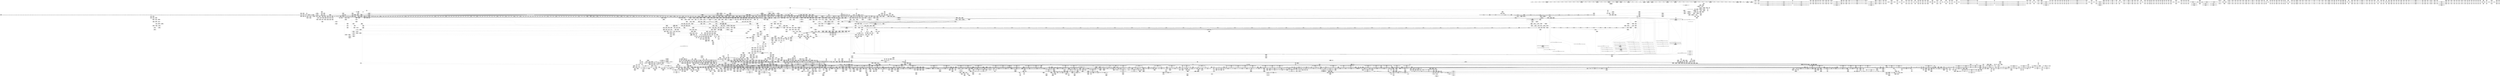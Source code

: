 digraph {
	CE0x7d85210 [shape=record,shape=Mrecord,label="{CE0x7d85210|tomoyo_init_request_info:type|security/tomoyo/util.c,1009|*SummSource*}"]
	CE0x80575a0 [shape=record,shape=Mrecord,label="{CE0x80575a0|i64_5|*Constant*}"]
	CE0x67d06c0 [shape=record,shape=Mrecord,label="{CE0x67d06c0|__llvm_gcov_indirect_counter_increment:bb4|*SummSource*}"]
	CE0x65c7390 [shape=record,shape=Mrecord,label="{CE0x65c7390|0:_%struct.tomoyo_obj_info*,_16:_%struct.tomoyo_domain_info*,_24:_%struct.tomoyo_path_info*,_40:_i8,_72:_i8,_75:_i8,_76:_i8,_77:_i8,_:_SCMRE_62,63_}"]
	CE0x68a3be0 [shape=record,shape=Mrecord,label="{CE0x68a3be0|tomoyo_read_unlock:idx|Function::tomoyo_read_unlock&Arg::idx::|*SummSink*}"]
	CE0x7e639d0 [shape=record,shape=Mrecord,label="{CE0x7e639d0|tomoyo_path_perm:if.end22|*SummSink*}"]
	CE0x6470a60 [shape=record,shape=Mrecord,label="{CE0x6470a60|srcu_read_lock:tmp1}"]
	CE0x4899310 [shape=record,shape=Mrecord,label="{CE0x4899310|_call_void___llvm_gcov_indirect_counter_increment114(i32*___llvm_gcov_global_state_pred45,_i64**_getelementptr_inbounds_(_3_x_i64*_,_3_x_i64*_*___llvm_gcda_edge_table44,_i64_0,_i64_1)),_!dbg_!38927|security/tomoyo/util.c,634|*SummSink*}"]
	CE0x6938fa0 [shape=record,shape=Mrecord,label="{CE0x6938fa0|tomoyo_get_realpath:return|*SummSource*}"]
	CE0x48fab00 [shape=record,shape=Mrecord,label="{CE0x48fab00|tomoyo_get_mode:tmp12|security/tomoyo/util.c,982|*SummSink*}"]
	CE0x6716760 [shape=record,shape=Mrecord,label="{CE0x6716760|i64_5|*Constant*}"]
	CE0x552f710 [shape=record,shape=Mrecord,label="{CE0x552f710|tomoyo_get_mode:tmp7|security/tomoyo/util.c,979}"]
	CE0x5707aa0 [shape=record,shape=Mrecord,label="{CE0x5707aa0|0:_%struct.tomoyo_obj_info*,_16:_%struct.tomoyo_domain_info*,_24:_%struct.tomoyo_path_info*,_40:_i8,_72:_i8,_75:_i8,_76:_i8,_77:_i8,_:_SCMRE_34,35_}"]
	CE0x55414b0 [shape=record,shape=Mrecord,label="{CE0x55414b0|tomoyo_path_perm:error.1}"]
	CE0x7e0f9d0 [shape=record,shape=Mrecord,label="{CE0x7e0f9d0|tomoyo_init_request_info:tmp2|security/tomoyo/util.c,1003}"]
	CE0x569a460 [shape=record,shape=Mrecord,label="{CE0x569a460|tomoyo_path_permission:tmp17|security/tomoyo/file.c,571|*SummSource*}"]
	CE0x7dde760 [shape=record,shape=Mrecord,label="{CE0x7dde760|i64*_getelementptr_inbounds_(_31_x_i64_,_31_x_i64_*___llvm_gcov_ctr43150,_i64_0,_i64_26)|*Constant*}"]
	CE0x56a9a70 [shape=record,shape=Mrecord,label="{CE0x56a9a70|GLOBAL:current_task|Global_var:current_task|*SummSink*}"]
	CE0x800ec80 [shape=record,shape=Mrecord,label="{CE0x800ec80|GLOBAL:lockdep_rcu_suspicious|*Constant*}"]
	CE0x4b5b200 [shape=record,shape=Mrecord,label="{CE0x4b5b200|GLOBAL:srcu_read_unlock|*Constant*}"]
	CE0x65ef900 [shape=record,shape=Mrecord,label="{CE0x65ef900|tomoyo_path_perm:cmp18|security/tomoyo/file.c,821}"]
	CE0x665ce30 [shape=record,shape=Mrecord,label="{CE0x665ce30|tomoyo_get_realpath:tmp6|security/tomoyo/file.c,151|*SummSink*}"]
	CE0x67c7d50 [shape=record,shape=Mrecord,label="{CE0x67c7d50|tomoyo_path_permission:operation8|security/tomoyo/file.c,569|*SummSource*}"]
	CE0x7ea99d0 [shape=record,shape=Mrecord,label="{CE0x7ea99d0|tomoyo_const_part_length:incdec.ptr7|security/tomoyo/util.c,631}"]
	CE0x66f8590 [shape=record,shape=Mrecord,label="{CE0x66f8590|i64_22|*Constant*|*SummSource*}"]
	CE0x683d350 [shape=record,shape=Mrecord,label="{CE0x683d350|tomoyo_path_perm:obj|security/tomoyo/file.c, 788|*SummSource*}"]
	CE0x49a85e0 [shape=record,shape=Mrecord,label="{CE0x49a85e0|tomoyo_get_mode:retval.0|*SummSource*}"]
	CE0x67d0250 [shape=record,shape=Mrecord,label="{CE0x67d0250|tomoyo_read_lock:bb|*SummSource*}"]
	CE0x7e08f80 [shape=record,shape=Mrecord,label="{CE0x7e08f80|tomoyo_path_perm:sw.bb|*SummSink*}"]
	CE0x54e0b30 [shape=record,shape=Mrecord,label="{CE0x54e0b30|tomoyo_path_permission:tmp3|*LoadInst*|security/tomoyo/file.c,564|*SummSource*}"]
	CE0x5699f60 [shape=record,shape=Mrecord,label="{CE0x5699f60|tomoyo_path_permission:param|security/tomoyo/file.c,568}"]
	CE0x68b1730 [shape=record,shape=Mrecord,label="{CE0x68b1730|__llvm_gcov_indirect_counter_increment:bb|*SummSink*}"]
	CE0x63cbd60 [shape=record,shape=Mrecord,label="{CE0x63cbd60|tomoyo_fill_path_info:tmp11|security/tomoyo/util.c,667}"]
	CE0x565bb80 [shape=record,shape=Mrecord,label="{CE0x565bb80|tomoyo_path_permission:profile|security/tomoyo/file.c,564|*SummSource*}"]
	CE0x7ddf3c0 [shape=record,shape=Mrecord,label="{CE0x7ddf3c0|tomoyo_const_part_length:tmp45|security/tomoyo/util.c,645|*SummSource*}"]
	CE0x5808d40 [shape=record,shape=Mrecord,label="{CE0x5808d40|VOIDTB_TE:_CE_313,314_}"]
	CE0x6716830 [shape=record,shape=Mrecord,label="{CE0x6716830|i64_5|*Constant*|*SummSource*}"]
	CE0x7e6aa60 [shape=record,shape=Mrecord,label="{CE0x7e6aa60|i64*_getelementptr_inbounds_(_5_x_i64_,_5_x_i64_*___llvm_gcov_ctr32134,_i64_0,_i64_3)|*Constant*}"]
	CE0x578aad0 [shape=record,shape=Mrecord,label="{CE0x578aad0|tomoyo_get_mode:tmp3|security/tomoyo/util.c,978|*SummSink*}"]
	CE0x7e6a1b0 [shape=record,shape=Mrecord,label="{CE0x7e6a1b0|GLOBAL:tomoyo_domain|*Constant*|*SummSource*}"]
	CE0x58276f0 [shape=record,shape=Mrecord,label="{CE0x58276f0|tomoyo_get_realpath:bb}"]
	CE0x55bc490 [shape=record,shape=Mrecord,label="{CE0x55bc490|__llvm_gcov_indirect_counter_increment114:counters|Function::__llvm_gcov_indirect_counter_increment114&Arg::counters::|*SummSource*}"]
	CE0x66d11a0 [shape=record,shape=Mrecord,label="{CE0x66d11a0|i8*_getelementptr_inbounds_(_12_x_i8_,_12_x_i8_*_.str1,_i32_0,_i32_0)|*Constant*}"]
	CE0x68b0e70 [shape=record,shape=Mrecord,label="{CE0x68b0e70|__llvm_gcov_indirect_counter_increment:exit|*SummSource*}"]
	CE0x7e8e460 [shape=record,shape=Mrecord,label="{CE0x7e8e460|i32_4|*Constant*}"]
	CE0x7dc8d90 [shape=record,shape=Mrecord,label="{CE0x7dc8d90|tomoyo_read_lock:tmp2}"]
	CE0x4916ec0 [shape=record,shape=Mrecord,label="{CE0x4916ec0|i32_5|*Constant*}"]
	CE0x65296a0 [shape=record,shape=Mrecord,label="{CE0x65296a0|tomoyo_path_perm:call16|security/tomoyo/file.c,820}"]
	CE0x7e3bb80 [shape=record,shape=Mrecord,label="{CE0x7e3bb80|GLOBAL:tomoyo_ss|Global_var:tomoyo_ss|*SummSink*}"]
	CE0x49a8310 [shape=record,shape=Mrecord,label="{CE0x49a8310|tomoyo_get_mode:and|security/tomoyo/util.c,987|*SummSink*}"]
	CE0x49b3950 [shape=record,shape=Mrecord,label="{CE0x49b3950|_call_void_srcu_read_unlock(%struct.srcu_struct*_tomoyo_ss,_i32_%idx)_#9,_!dbg_!38903|security/tomoyo/common.h,1109|*SummSource*}"]
	CE0x7fc96d0 [shape=record,shape=Mrecord,label="{CE0x7fc96d0|COLLAPSED:_GCMRE___llvm_gcov_ctr31133_internal_global_12_x_i64_zeroinitializer:_elem_0:default:}"]
	CE0x689c360 [shape=record,shape=Mrecord,label="{CE0x689c360|tomoyo_const_part_length:tmp38|security/tomoyo/util.c,644}"]
	CE0x7d61050 [shape=record,shape=Mrecord,label="{CE0x7d61050|tomoyo_const_part_length:tmp41|security/tomoyo/util.c,644|*SummSource*}"]
	CE0x64acd20 [shape=record,shape=Mrecord,label="{CE0x64acd20|tomoyo_fill_path_info:idxprom|security/tomoyo/util.c,667|*SummSink*}"]
	CE0x6415d20 [shape=record,shape=Mrecord,label="{CE0x6415d20|tomoyo_init_request_info:profile2|security/tomoyo/util.c,1007|*SummSink*}"]
	CE0x673b830 [shape=record,shape=Mrecord,label="{CE0x673b830|tomoyo_path_perm:cmp1|security/tomoyo/file.c,800}"]
	CE0x56629a0 [shape=record,shape=Mrecord,label="{CE0x56629a0|tomoyo_path_permission:mode|security/tomoyo/file.c,564|*SummSource*}"]
	CE0x483f380 [shape=record,shape=Mrecord,label="{CE0x483f380|i64*_getelementptr_inbounds_(_12_x_i64_,_12_x_i64_*___llvm_gcov_ctr31133,_i64_0,_i64_3)|*Constant*}"]
	CE0x57c82c0 [shape=record,shape=Mrecord,label="{CE0x57c82c0|rcu_lock_acquire:entry|*SummSource*}"]
	CE0x7e08d80 [shape=record,shape=Mrecord,label="{CE0x7e08d80|GLOBAL:tomoyo_realpath_from_path|*Constant*}"]
	CE0x49a5b10 [shape=record,shape=Mrecord,label="{CE0x49a5b10|i8_6|*Constant*|*SummSink*}"]
	CE0x65932c0 [shape=record,shape=Mrecord,label="{CE0x65932c0|i64*_getelementptr_inbounds_(_31_x_i64_,_31_x_i64_*___llvm_gcov_ctr43150,_i64_0,_i64_0)|*Constant*|*SummSource*}"]
	CE0x5746310 [shape=record,shape=Mrecord,label="{CE0x5746310|tomoyo_const_part_length:tmp13|security/tomoyo/util.c,626}"]
	CE0x66baee0 [shape=record,shape=Mrecord,label="{CE0x66baee0|rcu_lock_acquire:indirectgoto|*SummSink*}"]
	CE0x63922e0 [shape=record,shape=Mrecord,label="{CE0x63922e0|tomoyo_path_perm:tmp8|security/tomoyo/file.c,797|*SummSink*}"]
	CE0x56f3620 [shape=record,shape=Mrecord,label="{CE0x56f3620|0:_%struct.tomoyo_obj_info*,_16:_%struct.tomoyo_domain_info*,_24:_%struct.tomoyo_path_info*,_40:_i8,_72:_i8,_75:_i8,_76:_i8,_77:_i8,_:_SCMRE_0,8_|*MultipleSource*|security/tomoyo/file.c, 787|security/tomoyo/file.c,787|Function::tomoyo_init_request_info&Arg::r::|security/tomoyo/file.c,800}"]
	CE0x6805650 [shape=record,shape=Mrecord,label="{CE0x6805650|_call_void_tomoyo_check_acl(%struct.tomoyo_request_info*_%r,_i1_(%struct.tomoyo_request_info*,_%struct.tomoyo_acl_info*)*_tomoyo_check_path_acl)_#9,_!dbg_!38935|security/tomoyo/file.c,571|*SummSink*}"]
	CE0x653a240 [shape=record,shape=Mrecord,label="{CE0x653a240|0:_%struct.tomoyo_obj_info*,_16:_%struct.tomoyo_domain_info*,_24:_%struct.tomoyo_path_info*,_40:_i8,_72:_i8,_75:_i8,_76:_i8,_77:_i8,_:_SCMRE_73,74_|*MultipleSource*|security/tomoyo/file.c, 787|security/tomoyo/file.c,787|Function::tomoyo_init_request_info&Arg::r::|security/tomoyo/file.c,800}"]
	CE0x63cd060 [shape=record,shape=Mrecord,label="{CE0x63cd060|tomoyo_const_part_length:tmp30|security/tomoyo/util.c,641|*SummSink*}"]
	CE0x67280f0 [shape=record,shape=Mrecord,label="{CE0x67280f0|__llvm_gcov_indirect_counter_increment114:entry}"]
	CE0x57f3bc0 [shape=record,shape=Mrecord,label="{CE0x57f3bc0|tomoyo_path_perm:tmp27|security/tomoyo/file.c,814}"]
	CE0x63d0060 [shape=record,shape=Mrecord,label="{CE0x63d0060|i64*_getelementptr_inbounds_(_31_x_i64_,_31_x_i64_*___llvm_gcov_ctr43150,_i64_0,_i64_30)|*Constant*|*SummSource*}"]
	CE0x7df0440 [shape=record,shape=Mrecord,label="{CE0x7df0440|VOIDTB_TE:_CE_221,222_}"]
	CE0x6904660 [shape=record,shape=Mrecord,label="{CE0x6904660|i32_-1|*Constant*|*SummSink*}"]
	CE0x66bafe0 [shape=record,shape=Mrecord,label="{CE0x66bafe0|rcu_lock_acquire:indirectgoto}"]
	CE0x49955a0 [shape=record,shape=Mrecord,label="{CE0x49955a0|i32_1|*Constant*|*SummSink*}"]
	CE0x57f3a70 [shape=record,shape=Mrecord,label="{CE0x57f3a70|tomoyo_path_perm:tmp26|security/tomoyo/file.c,814|*SummSink*}"]
	CE0x7d4ab90 [shape=record,shape=Mrecord,label="{CE0x7d4ab90|tomoyo_const_part_length:cmp25|security/tomoyo/util.c,644|*SummSink*}"]
	CE0x64dd720 [shape=record,shape=Mrecord,label="{CE0x64dd720|tomoyo_audit_path_log:filename|security/tomoyo/file.c,169}"]
	CE0x56fc910 [shape=record,shape=Mrecord,label="{CE0x56fc910|tomoyo_const_part_length:tmp23|security/tomoyo/util.c,634|*SummSink*}"]
	CE0x5699ba0 [shape=record,shape=Mrecord,label="{CE0x5699ba0|0:_i8,_:_GCMR_tomoyo_domain.__warned_internal_global_i8_0,_section_.data.unlikely_,_align_1:_elem_0:default:}"]
	CE0x5771c20 [shape=record,shape=Mrecord,label="{CE0x5771c20|tomoyo_path_perm:tmp30|security/tomoyo/file.c,816}"]
	CE0x7dcbac0 [shape=record,shape=Mrecord,label="{CE0x7dcbac0|COLLAPSED:_GCMRE___llvm_gcov_ctr32134_internal_global_5_x_i64_zeroinitializer:_elem_0:default:}"]
	"CONST[source:2(external),value:2(dynamic)][purpose:{subject}][SrcIdx:3]"
	CE0x47dbcc0 [shape=record,shape=Mrecord,label="{CE0x47dbcc0|tomoyo_audit_path_log:tmp1|*SummSink*}"]
	CE0x4a22ef0 [shape=record,shape=Mrecord,label="{CE0x4a22ef0|_call_void_rcu_lock_acquire(%struct.lockdep_map*_%dep_map)_#9,_!dbg_!38906|include/linux/srcu.h,222|*SummSink*}"]
	CE0x8078370 [shape=record,shape=Mrecord,label="{CE0x8078370|i64_ptrtoint_(i8*_blockaddress(_rcu_lock_acquire,_%__here)_to_i64)|*Constant*}"]
	CE0x5812b10 [shape=record,shape=Mrecord,label="{CE0x5812b10|tomoyo_path_perm:name12|security/tomoyo/file.c,814|*SummSource*}"]
	CE0x5544a80 [shape=record,shape=Mrecord,label="{CE0x5544a80|tomoyo_path_perm:tmp45|security/tomoyo/file.c,826|*SummSink*}"]
	CE0x580ac10 [shape=record,shape=Mrecord,label="{CE0x580ac10|tomoyo_domain:do.body|*SummSink*}"]
	CE0x7dd98f0 [shape=record,shape=Mrecord,label="{CE0x7dd98f0|tomoyo_read_lock:tmp2|*SummSink*}"]
	CE0x4aeefd0 [shape=record,shape=Mrecord,label="{CE0x4aeefd0|tomoyo_path_perm:entry|*SummSink*}"]
	CE0x68baff0 [shape=record,shape=Mrecord,label="{CE0x68baff0|i64_4|*Constant*}"]
	CE0x6647580 [shape=record,shape=Mrecord,label="{CE0x6647580|tomoyo_path_perm:tmp32|security/tomoyo/file.c,821}"]
	CE0x6691550 [shape=record,shape=Mrecord,label="{CE0x6691550|tomoyo_path_perm:tmp38|security/tomoyo/file.c,822|*SummSink*}"]
	CE0x64b3c80 [shape=record,shape=Mrecord,label="{CE0x64b3c80|GLOBAL:tomoyo_const_part_length|*Constant*|*SummSource*}"]
	CE0x67c77f0 [shape=record,shape=Mrecord,label="{CE0x67c77f0|tomoyo_path_permission:tmp16|security/tomoyo/file.c,571}"]
	CE0x56c2f80 [shape=record,shape=Mrecord,label="{CE0x56c2f80|tomoyo_audit_path_log:tmp2|*SummSink*}"]
	CE0x640f370 [shape=record,shape=Mrecord,label="{CE0x640f370|tomoyo_init_request_info:domain1|security/tomoyo/util.c,1006|*SummSource*}"]
	CE0x4a17c70 [shape=record,shape=Mrecord,label="{CE0x4a17c70|get_current:tmp2|*SummSource*}"]
	CE0x6760200 [shape=record,shape=Mrecord,label="{CE0x6760200|VOIDTB_TE:_CE_160,161_}"]
	CE0x64ab230 [shape=record,shape=Mrecord,label="{CE0x64ab230|GLOBAL:__llvm_gcov_ctr34|Global_var:__llvm_gcov_ctr34}"]
	CE0x688fc00 [shape=record,shape=Mrecord,label="{CE0x688fc00|tomoyo_get_realpath:tmp4|security/tomoyo/file.c,151|*SummSink*}"]
	CE0x8057e30 [shape=record,shape=Mrecord,label="{CE0x8057e30|tomoyo_get_mode:tmp2|security/tomoyo/util.c,978|*SummSink*}"]
	CE0x56880c0 [shape=record,shape=Mrecord,label="{CE0x56880c0|VOIDTB_TE:_CE_180,181_}"]
	CE0x670dd30 [shape=record,shape=Mrecord,label="{CE0x670dd30|VOIDTB_TE:_CE_0,4_|Function::tomoyo_path_rmdir&Arg::dentry::}"]
	CE0x6400bc0 [shape=record,shape=Mrecord,label="{CE0x6400bc0|tomoyo_path_perm:cleanup}"]
	CE0x679f3a0 [shape=record,shape=Mrecord,label="{CE0x679f3a0|128:_i8*,_1208:_%struct.file*,_:_CMRE_4,5_}"]
	CE0x66c20e0 [shape=record,shape=Mrecord,label="{CE0x66c20e0|i1_true|*Constant*}"]
	CE0x54fb890 [shape=record,shape=Mrecord,label="{CE0x54fb890|tomoyo_path_perm:operation|Function::tomoyo_path_perm&Arg::operation::}"]
	CE0x482fab0 [shape=record,shape=Mrecord,label="{CE0x482fab0|i64_4|*Constant*}"]
	CE0x4a1e9d0 [shape=record,shape=Mrecord,label="{CE0x4a1e9d0|tomoyo_path_perm:tmp}"]
	CE0x55300d0 [shape=record,shape=Mrecord,label="{CE0x55300d0|0:_i8*,_array:_GCRE_tomoyo_path_keyword_external_constant_11_x_i8*_:_elem_1::|security/tomoyo/file.c,167}"]
	CE0x68f53e0 [shape=record,shape=Mrecord,label="{CE0x68f53e0|i64*_getelementptr_inbounds_(_12_x_i64_,_12_x_i64_*___llvm_gcov_ctr31133,_i64_0,_i64_0)|*Constant*|*SummSource*}"]
	CE0x67c7f60 [shape=record,shape=Mrecord,label="{CE0x67c7f60|i64*_getelementptr_inbounds_(_10_x_i64_,_10_x_i64_*___llvm_gcov_ctr34,_i64_0,_i64_5)|*Constant*}"]
	CE0x559e4c0 [shape=record,shape=Mrecord,label="{CE0x559e4c0|tomoyo_add_slash:tmp9|security/tomoyo/file.c,136|*SummSource*}"]
	CE0x62b6920 [shape=record,shape=Mrecord,label="{CE0x62b6920|GLOBAL:tomoyo_policy_loaded|Global_var:tomoyo_policy_loaded}"]
	CE0x64ba150 [shape=record,shape=Mrecord,label="{CE0x64ba150|tomoyo_get_realpath:buf|Function::tomoyo_get_realpath&Arg::buf::}"]
	CE0x66f89c0 [shape=record,shape=Mrecord,label="{CE0x66f89c0|i64_23|*Constant*}"]
	CE0x63ff000 [shape=record,shape=Mrecord,label="{CE0x63ff000|tomoyo_const_part_length:tmp9|security/tomoyo/util.c,626}"]
	CE0x67602d0 [shape=record,shape=Mrecord,label="{CE0x67602d0|VOIDTB_TE:_CE_161,162_}"]
	CE0x673c500 [shape=record,shape=Mrecord,label="{CE0x673c500|0:_i8*,_:_SCMRE_14,15_|*MultipleSource*|security/tomoyo/file.c, 792|security/tomoyo/file.c, 794|security/tomoyo/file.c,802}"]
	CE0x7deec60 [shape=record,shape=Mrecord,label="{CE0x7deec60|i64*_getelementptr_inbounds_(_31_x_i64_,_31_x_i64_*___llvm_gcov_ctr43150,_i64_0,_i64_27)|*Constant*}"]
	CE0x5662780 [shape=record,shape=Mrecord,label="{CE0x5662780|srcu_read_lock:tmp2|*SummSink*}"]
	CE0x56c1410 [shape=record,shape=Mrecord,label="{CE0x56c1410|i32_78|*Constant*|*SummSink*}"]
	CE0x67f41a0 [shape=record,shape=Mrecord,label="{CE0x67f41a0|VOIDTB_TE:_CE_296,304_|Function::tomoyo_path_rmdir&Arg::dentry::}"]
	CE0x67d6b50 [shape=record,shape=Mrecord,label="{CE0x67d6b50|tomoyo_get_realpath:tmp8|security/tomoyo/file.c,152|*SummSource*}"]
	CE0x7fd8cc0 [shape=record,shape=Mrecord,label="{CE0x7fd8cc0|__llvm_gcov_indirect_counter_increment:predecessor|Function::__llvm_gcov_indirect_counter_increment&Arg::predecessor::}"]
	CE0x67d07b0 [shape=record,shape=Mrecord,label="{CE0x67d07b0|__llvm_gcov_indirect_counter_increment:bb4}"]
	CE0x805f2f0 [shape=record,shape=Mrecord,label="{CE0x805f2f0|_call_void_mcount()_#3|*SummSource*}"]
	CE0x62de220 [shape=record,shape=Mrecord,label="{CE0x62de220|rcu_lock_release:indirectgoto}"]
	CE0x64dd270 [shape=record,shape=Mrecord,label="{CE0x64dd270|i64*_getelementptr_inbounds_(_4_x_i64_,_4_x_i64_*___llvm_gcov_ctr24,_i64_0,_i64_1)|*Constant*|*SummSource*}"]
	CE0x56626a0 [shape=record,shape=Mrecord,label="{CE0x56626a0|srcu_read_lock:tmp2}"]
	CE0x4a23b50 [shape=record,shape=Mrecord,label="{CE0x4a23b50|tomoyo_fill_path_info:is_dir|security/tomoyo/util.c,667}"]
	CE0x48fafa0 [shape=record,shape=Mrecord,label="{CE0x48fafa0|tomoyo_const_part_length:tmp4|security/tomoyo/util.c,624|*SummSink*}"]
	CE0x67c8f50 [shape=record,shape=Mrecord,label="{CE0x67c8f50|0:_%struct.tomoyo_obj_info*,_16:_%struct.tomoyo_domain_info*,_24:_%struct.tomoyo_path_info*,_40:_i8,_72:_i8,_75:_i8,_76:_i8,_77:_i8,_:_SCMRE_74,75_|*MultipleSource*|security/tomoyo/file.c, 787|security/tomoyo/file.c,787|Function::tomoyo_init_request_info&Arg::r::|security/tomoyo/file.c,800}"]
	CE0x5523490 [shape=record,shape=Mrecord,label="{CE0x5523490|tomoyo_path_rmdir:tmp4|*LoadInst*|security/tomoyo/tomoyo.c,206|*SummSource*}"]
	CE0x66d2f70 [shape=record,shape=Mrecord,label="{CE0x66d2f70|tomoyo_path_permission:do.body}"]
	CE0x7351fe0 [shape=record,shape=Mrecord,label="{CE0x7351fe0|tomoyo_domain:tobool|security/tomoyo/common.h,1205|*SummSink*}"]
	CE0x633ea10 [shape=record,shape=Mrecord,label="{CE0x633ea10|i64_12|*Constant*|*SummSink*}"]
	CE0x7f8fbb0 [shape=record,shape=Mrecord,label="{CE0x7f8fbb0|tomoyo_path_perm:if.then|*SummSink*}"]
	CE0x57472a0 [shape=record,shape=Mrecord,label="{CE0x57472a0|i32_5|*Constant*|*SummSink*}"]
	CE0x63d13a0 [shape=record,shape=Mrecord,label="{CE0x63d13a0|i64*_getelementptr_inbounds_(_25_x_i64_,_25_x_i64_*___llvm_gcov_ctr11,_i64_0,_i64_14)|*Constant*|*SummSink*}"]
	CE0x7ed15d0 [shape=record,shape=Mrecord,label="{CE0x7ed15d0|GLOBAL:tomoyo_domain|*Constant*}"]
	CE0x66d2ed0 [shape=record,shape=Mrecord,label="{CE0x66d2ed0|tomoyo_get_mode:if.end9|*SummSink*}"]
	CE0x6648bf0 [shape=record,shape=Mrecord,label="{CE0x6648bf0|VOIDTB_TE:_CE_156,157_}"]
	CE0x549d580 [shape=record,shape=Mrecord,label="{CE0x549d580|tomoyo_path_perm:tmp|*SummSink*}"]
	CE0x6789040 [shape=record,shape=Mrecord,label="{CE0x6789040|tomoyo_path_permission:call|security/tomoyo/file.c,564|*SummSource*}"]
	CE0x7d632a0 [shape=record,shape=Mrecord,label="{CE0x7d632a0|i64_7|*Constant*|*SummSink*}"]
	CE0x48d2270 [shape=record,shape=Mrecord,label="{CE0x48d2270|tomoyo_get_mode:tmp23|security/tomoyo/util.c,986|*SummSource*}"]
	CE0x64422c0 [shape=record,shape=Mrecord,label="{CE0x64422c0|tomoyo_path_perm:tmp49|security/tomoyo/file.c,828|*SummSource*}"]
	CE0x6705630 [shape=record,shape=Mrecord,label="{CE0x6705630|tomoyo_fill_path_info:cmp8|security/tomoyo/util.c,668}"]
	CE0x679f150 [shape=record,shape=Mrecord,label="{CE0x679f150|128:_i8*,_1208:_%struct.file*,_:_CMRE_3,4_}"]
	CE0x668f520 [shape=record,shape=Mrecord,label="{CE0x668f520|GLOBAL:kfree|*Constant*}"]
	CE0x7e567c0 [shape=record,shape=Mrecord,label="{CE0x7e567c0|i64*_getelementptr_inbounds_(_2_x_i64_,_2_x_i64_*___llvm_gcov_ctr24208,_i64_0,_i64_1)|*Constant*}"]
	CE0x548bd80 [shape=record,shape=Mrecord,label="{CE0x548bd80|i8*_null|*Constant*}"]
	CE0x48daee0 [shape=record,shape=Mrecord,label="{CE0x48daee0|tomoyo_const_part_length:tmp27|security/tomoyo/util.c,641|*SummSource*}"]
	CE0x548b220 [shape=record,shape=Mrecord,label="{CE0x548b220|tomoyo_audit_path_log:tmp4|security/tomoyo/file.c,168}"]
	CE0x57715e0 [shape=record,shape=Mrecord,label="{CE0x57715e0|i64*_getelementptr_inbounds_(_25_x_i64_,_25_x_i64_*___llvm_gcov_ctr11,_i64_0,_i64_15)|*Constant*|*SummSource*}"]
	CE0x6554a70 [shape=record,shape=Mrecord,label="{CE0x6554a70|tomoyo_get_realpath:tmp11|security/tomoyo/file.c,156}"]
	CE0x480f950 [shape=record,shape=Mrecord,label="{CE0x480f950|tomoyo_fill_path_info:conv4|security/tomoyo/util.c,667}"]
	CE0x563eef0 [shape=record,shape=Mrecord,label="{CE0x563eef0|VOIDTB_TE:_CE_209,210_}"]
	CE0x559e020 [shape=record,shape=Mrecord,label="{CE0x559e020|tomoyo_const_part_length:bb}"]
	CE0x6453f80 [shape=record,shape=Mrecord,label="{CE0x6453f80|tomoyo_path_perm:retval.0|*SummSink*}"]
	CE0x6760130 [shape=record,shape=Mrecord,label="{CE0x6760130|VOIDTB_TE:_CE_159,160_}"]
	CE0x6510340 [shape=record,shape=Mrecord,label="{CE0x6510340|i32_22|*Constant*|*SummSource*}"]
	CE0x7d52450 [shape=record,shape=Mrecord,label="{CE0x7d52450|GLOBAL:tomoyo_get_mode|*Constant*|*SummSource*}"]
	CE0x806d520 [shape=record,shape=Mrecord,label="{CE0x806d520|__llvm_gcov_indirect_counter_increment:tmp5|*SummSink*}"]
	CE0x48af4b0 [shape=record,shape=Mrecord,label="{CE0x48af4b0|tomoyo_domain:land.lhs.true}"]
	CE0x6510730 [shape=record,shape=Mrecord,label="{CE0x6510730|128:_i8*,_1208:_%struct.file*,_:_CMRE_0,1_}"]
	CE0x7e5cb20 [shape=record,shape=Mrecord,label="{CE0x7e5cb20|tomoyo_path_perm:if.end22|*SummSource*}"]
	CE0x4a42d00 [shape=record,shape=Mrecord,label="{CE0x4a42d00|GLOBAL:tomoyo_path_perm|*Constant*}"]
	CE0x5621610 [shape=record,shape=Mrecord,label="{CE0x5621610|tomoyo_path_permission:path7|security/tomoyo/file.c,569|*SummSource*}"]
	CE0x55ab580 [shape=record,shape=Mrecord,label="{CE0x55ab580|i64*_getelementptr_inbounds_(_2_x_i64_,_2_x_i64_*___llvm_gcov_ctr24208,_i64_0,_i64_1)|*Constant*|*SummSource*}"]
	CE0x6647cb0 [shape=record,shape=Mrecord,label="{CE0x6647cb0|tomoyo_path_perm:tmp34|security/tomoyo/file.c,821}"]
	CE0x669bdd0 [shape=record,shape=Mrecord,label="{CE0x669bdd0|tomoyo_path_perm:tmp14|security/tomoyo/file.c,800|*SummSource*}"]
	CE0x7d99a00 [shape=record,shape=Mrecord,label="{CE0x7d99a00|GLOBAL:full_name_hash|*Constant*}"]
	CE0x559a770 [shape=record,shape=Mrecord,label="{CE0x559a770|tomoyo_const_part_length:incdec.ptr|security/tomoyo/util.c,626}"]
	CE0x7d2b9d0 [shape=record,shape=Mrecord,label="{CE0x7d2b9d0|tomoyo_get_mode:profile|Function::tomoyo_get_mode&Arg::profile::}"]
	CE0x548aa70 [shape=record,shape=Mrecord,label="{CE0x548aa70|tomoyo_const_part_length:tmp33|security/tomoyo/util.c,642|*SummSink*}"]
	CE0x6649410 [shape=record,shape=Mrecord,label="{CE0x6649410|VOIDTB_TE:_CE_190,191_}"]
	CE0x55e2970 [shape=record,shape=Mrecord,label="{CE0x55e2970|i32_92|*Constant*|*SummSource*}"]
	CE0x59348e0 [shape=record,shape=Mrecord,label="{CE0x59348e0|tomoyo_const_part_length:if.end28}"]
	CE0x56b8610 [shape=record,shape=Mrecord,label="{CE0x56b8610|tomoyo_const_part_length:tmp24|security/tomoyo/util.c,640|*SummSource*}"]
	CE0x5615f10 [shape=record,shape=Mrecord,label="{CE0x5615f10|tomoyo_path_permission:domain|security/tomoyo/file.c,564|*SummSink*}"]
	CE0x7deee10 [shape=record,shape=Mrecord,label="{CE0x7deee10|tomoyo_const_part_length:tmp46|security/tomoyo/util.c,646|*SummSource*}"]
	CE0x6381e50 [shape=record,shape=Mrecord,label="{CE0x6381e50|i64*_getelementptr_inbounds_(_4_x_i64_,_4_x_i64_*___llvm_gcov_ctr33,_i64_0,_i64_1)|*Constant*|*SummSink*}"]
	CE0x6539b20 [shape=record,shape=Mrecord,label="{CE0x6539b20|0:_%struct.tomoyo_obj_info*,_16:_%struct.tomoyo_domain_info*,_24:_%struct.tomoyo_path_info*,_40:_i8,_72:_i8,_75:_i8,_76:_i8,_77:_i8,_:_SCMRE_63,64_}"]
	CE0x675ef80 [shape=record,shape=Mrecord,label="{CE0x675ef80|rcu_lock_acquire:indirectgoto|*SummSource*}"]
	CE0x7ef1b00 [shape=record,shape=Mrecord,label="{CE0x7ef1b00|tomoyo_init_request_info:tmp12|security/tomoyo/util.c,1010|*SummSource*}"]
	CE0x7366bf0 [shape=record,shape=Mrecord,label="{CE0x7366bf0|tomoyo_get_mode:if.then|*SummSink*}"]
	CE0x6554340 [shape=record,shape=Mrecord,label="{CE0x6554340|tomoyo_get_realpath:retval.0|*SummSink*}"]
	CE0x62bd410 [shape=record,shape=Mrecord,label="{CE0x62bd410|tomoyo_get_mode:if.then13|*SummSink*}"]
	CE0x7d3c580 [shape=record,shape=Mrecord,label="{CE0x7d3c580|tomoyo_get_mode:tmp17|security/tomoyo/util.c,983|*SummSink*}"]
	CE0x6738840 [shape=record,shape=Mrecord,label="{CE0x6738840|tomoyo_path_perm:error.0|*SummSource*}"]
	CE0x67275d0 [shape=record,shape=Mrecord,label="{CE0x67275d0|tomoyo_const_part_length:tmp1|*SummSink*}"]
	CE0x6397c10 [shape=record,shape=Mrecord,label="{CE0x6397c10|tomoyo_const_part_length:tmp49|security/tomoyo/util.c,649|*SummSource*}"]
	CE0x66c1b70 [shape=record,shape=Mrecord,label="{CE0x66c1b70|tomoyo_get_realpath:tmp10|security/tomoyo/file.c,155|*SummSink*}"]
	CE0x56a9720 [shape=record,shape=Mrecord,label="{CE0x56a9720|tomoyo_const_part_length:tmp18|security/tomoyo/util.c,627|*SummSink*}"]
	CE0x56b8f50 [shape=record,shape=Mrecord,label="{CE0x56b8f50|tomoyo_domain:if.then}"]
	CE0x56641b0 [shape=record,shape=Mrecord,label="{CE0x56641b0|tomoyo_path_perm:tmp21|security/tomoyo/file.c,810|*SummSink*}"]
	CE0x807df90 [shape=record,shape=Mrecord,label="{CE0x807df90|tomoyo_path_rmdir:mnt1|security/tomoyo/tomoyo.c,206|*SummSource*}"]
	CE0x558cab0 [shape=record,shape=Mrecord,label="{CE0x558cab0|tomoyo_const_part_length:tmp34|security/tomoyo/util.c,642|*SummSink*}"]
	CE0x499a660 [shape=record,shape=Mrecord,label="{CE0x499a660|tomoyo_const_part_length:add|security/tomoyo/util.c,634|*SummSink*}"]
	CE0x4837a90 [shape=record,shape=Mrecord,label="{CE0x4837a90|tomoyo_path_permission:if.end|*SummSource*}"]
	CE0x64b1cf0 [shape=record,shape=Mrecord,label="{CE0x64b1cf0|VOIDTB_TE:_CE_2272,6368_|*MultipleSource*|security/tomoyo/util.c,1010|security/tomoyo/file.c,564|Function::tomoyo_get_mode&Arg::ns::}"]
	CE0x63bc4d0 [shape=record,shape=Mrecord,label="{CE0x63bc4d0|tomoyo_fill_path_info:bb|*SummSource*}"]
	CE0x496ca70 [shape=record,shape=Mrecord,label="{CE0x496ca70|_call_void_lockdep_rcu_suspicious(i8*_getelementptr_inbounds_(_25_x_i8_,_25_x_i8_*_.str12,_i32_0,_i32_0),_i32_1205,_i8*_getelementptr_inbounds_(_45_x_i8_,_45_x_i8_*_.str13,_i32_0,_i32_0))_#9,_!dbg_!38917|security/tomoyo/common.h,1205}"]
	CE0x7e44500 [shape=record,shape=Mrecord,label="{CE0x7e44500|i64_0|*Constant*}"]
	CE0x49139c0 [shape=record,shape=Mrecord,label="{CE0x49139c0|tomoyo_get_mode:tmp17|security/tomoyo/util.c,983}"]
	CE0x668f7f0 [shape=record,shape=Mrecord,label="{CE0x668f7f0|tomoyo_path_perm:tmp37|security/tomoyo/file.c,822|*SummSink*}"]
	CE0x7e53a70 [shape=record,shape=Mrecord,label="{CE0x7e53a70|tomoyo_path_permission:tmp23|security/tomoyo/file.c,574}"]
	CE0x4a18c70 [shape=record,shape=Mrecord,label="{CE0x4a18c70|i64*_getelementptr_inbounds_(_4_x_i64_,_4_x_i64_*___llvm_gcov_ctr24,_i64_0,_i64_1)|*Constant*}"]
	CE0x63997c0 [shape=record,shape=Mrecord,label="{CE0x63997c0|tomoyo_path_permission:type1|security/tomoyo/file.c,564}"]
	CE0x6460020 [shape=record,shape=Mrecord,label="{CE0x6460020|tomoyo_path_perm:tmp51|security/tomoyo/file.c,829|*SummSource*}"]
	CE0x548be40 [shape=record,shape=Mrecord,label="{CE0x548be40|tomoyo_path_perm:call4|security/tomoyo/file.c,804|*SummSource*}"]
	CE0x4a1c960 [shape=record,shape=Mrecord,label="{CE0x4a1c960|tomoyo_path_rmdir:tmp1|*SummSink*}"]
	CE0x54a3020 [shape=record,shape=Mrecord,label="{CE0x54a3020|0:_i8,_array:_GCR_tomoyo_p2mac_internal_constant_11_x_i8_c_00_01_01_01_03_04_06_09_0A_13_15_,_align_1:_elem_6::|security/tomoyo/file.c,797}"]
	CE0x4b5b040 [shape=record,shape=Mrecord,label="{CE0x4b5b040|_call_void_mcount()_#3|*SummSource*}"]
	CE0x62bc570 [shape=record,shape=Mrecord,label="{CE0x62bc570|tomoyo_get_mode:config|security/tomoyo/util.c,981|*SummSource*}"]
	CE0x6904100 [shape=record,shape=Mrecord,label="{CE0x6904100|tomoyo_fill_path_info:conv|security/tomoyo/util.c,664|*SummSource*}"]
	CE0x7fc8fa0 [shape=record,shape=Mrecord,label="{CE0x7fc8fa0|tomoyo_get_mode:tmp11|security/tomoyo/util.c,982}"]
	CE0x8004b30 [shape=record,shape=Mrecord,label="{CE0x8004b30|_call_void___llvm_gcov_indirect_counter_increment(i32*___llvm_gcov_global_state_pred,_i64**_getelementptr_inbounds_(_3_x_i64*_,_3_x_i64*_*___llvm_gcda_edge_table,_i64_0,_i64_1)),_!dbg_!38937|security/tomoyo/file.c,810|*SummSource*}"]
	CE0x661d540 [shape=record,shape=Mrecord,label="{CE0x661d540|tomoyo_path_permission:tmp2|security/tomoyo/file.c,563|*SummSource*}"]
	CE0x735d110 [shape=record,shape=Mrecord,label="{CE0x735d110|tomoyo_const_part_length:return|*SummSink*}"]
	CE0x66f8800 [shape=record,shape=Mrecord,label="{CE0x66f8800|tomoyo_const_part_length:tmp37|security/tomoyo/util.c,644}"]
	CE0x4724e70 [shape=record,shape=Mrecord,label="{CE0x4724e70|tomoyo_path_permission:type1|security/tomoyo/file.c,564|*SummSink*}"]
	CE0x57e9be0 [shape=record,shape=Mrecord,label="{CE0x57e9be0|tomoyo_const_part_length:cmp15|security/tomoyo/util.c,641}"]
	CE0x47f5020 [shape=record,shape=Mrecord,label="{CE0x47f5020|tomoyo_fill_path_info:sub|security/tomoyo/util.c,667}"]
	CE0x670a7b0 [shape=record,shape=Mrecord,label="{CE0x670a7b0|i64*_getelementptr_inbounds_(_25_x_i64_,_25_x_i64_*___llvm_gcov_ctr11,_i64_0,_i64_18)|*Constant*|*SummSink*}"]
	CE0x67311b0 [shape=record,shape=Mrecord,label="{CE0x67311b0|VOIDTB_TE:_CE_206,207_}"]
	CE0x67f4720 [shape=record,shape=Mrecord,label="{CE0x67f4720|VOIDTB_TE:_CE_308,309_}"]
	CE0x565c3a0 [shape=record,shape=Mrecord,label="{CE0x565c3a0|tomoyo_path_permission:do.end|*SummSink*}"]
	CE0x6372fc0 [shape=record,shape=Mrecord,label="{CE0x6372fc0|rcu_lock_acquire:tmp1|*SummSource*}"]
	CE0x57be8c0 [shape=record,shape=Mrecord,label="{CE0x57be8c0|tomoyo_path_perm:tmp6|security/tomoyo/file.c,789}"]
	CE0x694b1a0 [shape=record,shape=Mrecord,label="{CE0x694b1a0|tomoyo_fill_path_info:tmp6|security/tomoyo/util.c,667}"]
	CE0x4973e00 [shape=record,shape=Mrecord,label="{CE0x4973e00|0:_i8,_array:_GCRE_tomoyo_index2category_constant_39_x_i8_c_00_00_00_00_00_00_00_00_00_00_00_00_00_00_00_00_00_00_00_00_00_00_00_01_01_01_01_01_01_01_01_01_01_01_01_01_01_01_02_,_align_16:_elem_1::|security/tomoyo/util.c,983}"]
	CE0x66f58c0 [shape=record,shape=Mrecord,label="{CE0x66f58c0|tomoyo_path_perm:tmp40|security/tomoyo/file.c,821|*SummSource*}"]
	CE0x66caf80 [shape=record,shape=Mrecord,label="{CE0x66caf80|tomoyo_add_slash:tmp6|security/tomoyo/file.c,131|*SummSink*}"]
	CE0x57c89f0 [shape=record,shape=Mrecord,label="{CE0x57c89f0|0:_i8,_array:_GCRE_tomoyo_index2category_constant_39_x_i8_c_00_00_00_00_00_00_00_00_00_00_00_00_00_00_00_00_00_00_00_00_00_00_00_01_01_01_01_01_01_01_01_01_01_01_01_01_01_01_02_,_align_16:_elem_9::|security/tomoyo/util.c,983}"]
	CE0x55d06f0 [shape=record,shape=Mrecord,label="{CE0x55d06f0|tomoyo_init_request_info:index|Function::tomoyo_init_request_info&Arg::index::|*SummSource*}"]
	CE0x55ccdd0 [shape=record,shape=Mrecord,label="{CE0x55ccdd0|tomoyo_path_perm:tmp11|security/tomoyo/file.c,797}"]
	CE0x7d3cd80 [shape=record,shape=Mrecord,label="{CE0x7d3cd80|i32_39|*Constant*|*SummSource*}"]
	CE0x62b7400 [shape=record,shape=Mrecord,label="{CE0x62b7400|tomoyo_get_mode:if.end14|*SummSink*}"]
	CE0x8073b60 [shape=record,shape=Mrecord,label="{CE0x8073b60|__llvm_gcov_indirect_counter_increment114:exit|*SummSink*}"]
	CE0x7e1f5d0 [shape=record,shape=Mrecord,label="{CE0x7e1f5d0|tomoyo_path_permission:tmp19|security/tomoyo/file.c,573}"]
	CE0x64e89b0 [shape=record,shape=Mrecord,label="{CE0x64e89b0|tomoyo_path_permission:param_type|security/tomoyo/file.c,567|*SummSource*}"]
	CE0x573e3b0 [shape=record,shape=Mrecord,label="{CE0x573e3b0|tomoyo_get_mode:tmp19|security/tomoyo/util.c,985|*SummSink*}"]
	CE0x56c1360 [shape=record,shape=Mrecord,label="{CE0x56c1360|i32_78|*Constant*}"]
	CE0x548a950 [shape=record,shape=Mrecord,label="{CE0x548a950|i64*_getelementptr_inbounds_(_31_x_i64_,_31_x_i64_*___llvm_gcov_ctr43150,_i64_0,_i64_21)|*Constant*|*SummSource*}"]
	CE0x7d3cee0 [shape=record,shape=Mrecord,label="{CE0x7d3cee0|i32_39|*Constant*|*SummSink*}"]
	CE0x4ab35f0 [shape=record,shape=Mrecord,label="{CE0x4ab35f0|rcu_lock_acquire:map|Function::rcu_lock_acquire&Arg::map::|*SummSink*}"]
	CE0x7da6b50 [shape=record,shape=Mrecord,label="{CE0x7da6b50|tomoyo_init_request_info:tmp2|security/tomoyo/util.c,1003|*SummSink*}"]
	CE0x6730da0 [shape=record,shape=Mrecord,label="{CE0x6730da0|VOIDTB_TE:_CE_150,151_}"]
	CE0x6778280 [shape=record,shape=Mrecord,label="{CE0x6778280|tomoyo_add_slash:tmp5|security/tomoyo/file.c,131}"]
	CE0x6280a90 [shape=record,shape=Mrecord,label="{CE0x6280a90|i64*_getelementptr_inbounds_(_4_x_i64_,_4_x_i64_*___llvm_gcov_ctr24,_i64_0,_i64_0)|*Constant*|*SummSource*}"]
	CE0x66336a0 [shape=record,shape=Mrecord,label="{CE0x66336a0|tomoyo_fill_path_info:call|security/tomoyo/util.c,664}"]
	CE0x4aa9fa0 [shape=record,shape=Mrecord,label="{CE0x4aa9fa0|tomoyo_path_perm:target|Function::tomoyo_path_perm&Arg::target::|*SummSource*}"]
	CE0x695fcc0 [shape=record,shape=Mrecord,label="{CE0x695fcc0|GLOBAL:__llvm_gcov_ctr32134|Global_var:__llvm_gcov_ctr32134|*SummSink*}"]
	CE0x5664970 [shape=record,shape=Mrecord,label="{CE0x5664970|_call_void_tomoyo_add_slash(%struct.tomoyo_path_info*_%buf)_#9,_!dbg_!38937|security/tomoyo/file.c,810|*SummSink*}"]
	CE0x64b1350 [shape=record,shape=Mrecord,label="{CE0x64b1350|i64_3|*Constant*|*SummSource*}"]
	CE0x552f8f0 [shape=record,shape=Mrecord,label="{CE0x552f8f0|tomoyo_get_mode:tmp8|security/tomoyo/util.c,979}"]
	CE0x67f9820 [shape=record,shape=Mrecord,label="{CE0x67f9820|get_current:bb}"]
	CE0x4aa9d90 [shape=record,shape=Mrecord,label="{CE0x4aa9d90|_ret_i32_%retval.0,_!dbg_!38973|security/tomoyo/file.c,829}"]
	CE0x583c1e0 [shape=record,shape=Mrecord,label="{CE0x583c1e0|tomoyo_path_perm:call3|security/tomoyo/file.c,803}"]
	CE0x6554ae0 [shape=record,shape=Mrecord,label="{CE0x6554ae0|tomoyo_get_realpath:tmp11|security/tomoyo/file.c,156|*SummSource*}"]
	CE0x694d9b0 [shape=record,shape=Mrecord,label="{CE0x694d9b0|tomoyo_fill_path_info:name1|security/tomoyo/util.c,663|*SummSource*}"]
	CE0x64aaf30 [shape=record,shape=Mrecord,label="{CE0x64aaf30|i64*_getelementptr_inbounds_(_2_x_i64_,_2_x_i64_*___llvm_gcov_ctr23,_i64_0,_i64_1)|*Constant*|*SummSink*}"]
	CE0x567bcf0 [shape=record,shape=Mrecord,label="{CE0x567bcf0|tomoyo_get_mode:tmp28|security/tomoyo/util.c,988}"]
	CE0x56d3b30 [shape=record,shape=Mrecord,label="{CE0x56d3b30|0:_%struct.tomoyo_obj_info*,_16:_%struct.tomoyo_domain_info*,_24:_%struct.tomoyo_path_info*,_40:_i8,_72:_i8,_75:_i8,_76:_i8,_77:_i8,_:_SCMRE_25,26_}"]
	CE0x7fc8e90 [shape=record,shape=Mrecord,label="{CE0x7fc8e90|tomoyo_get_mode:tmp10|security/tomoyo/util.c,982|*SummSink*}"]
	CE0x6778d20 [shape=record,shape=Mrecord,label="{CE0x6778d20|i64*_getelementptr_inbounds_(_6_x_i64_,_6_x_i64_*___llvm_gcov_ctr25,_i64_0,_i64_0)|*Constant*}"]
	CE0x7e3bb10 [shape=record,shape=Mrecord,label="{CE0x7e3bb10|GLOBAL:tomoyo_ss|Global_var:tomoyo_ss|*SummSource*}"]
	CE0x6470d70 [shape=record,shape=Mrecord,label="{CE0x6470d70|i64*_getelementptr_inbounds_(_2_x_i64_,_2_x_i64_*___llvm_gcov_ctr23,_i64_0,_i64_1)|*Constant*}"]
	CE0x66d1940 [shape=record,shape=Mrecord,label="{CE0x66d1940|tomoyo_audit_path_log:param|security/tomoyo/file.c,168}"]
	CE0x493e9f0 [shape=record,shape=Mrecord,label="{CE0x493e9f0|tomoyo_const_part_length:tmp25|security/tomoyo/util.c,641|*SummSink*}"]
	CE0x7d21320 [shape=record,shape=Mrecord,label="{CE0x7d21320|_ret_i32_%retval.0,_!dbg_!38935|security/tomoyo/util.c,988|*SummSource*}"]
	CE0x645fec0 [shape=record,shape=Mrecord,label="{CE0x645fec0|tomoyo_path_perm:tmp51|security/tomoyo/file.c,829}"]
	CE0x67b70e0 [shape=record,shape=Mrecord,label="{CE0x67b70e0|tomoyo_path_permission:param6|security/tomoyo/file.c,569|*SummSource*}"]
	CE0x6563430 [shape=record,shape=Mrecord,label="{CE0x6563430|tomoyo_path_permission:operation|Function::tomoyo_path_permission&Arg::operation::}"]
	CE0x56b9420 [shape=record,shape=Mrecord,label="{CE0x56b9420|tomoyo_path_permission:tmp14|security/tomoyo/file.c,567|*SummSink*}"]
	CE0x559a9a0 [shape=record,shape=Mrecord,label="{CE0x559a9a0|tomoyo_get_mode:mode.1}"]
	CE0x56a9660 [shape=record,shape=Mrecord,label="{CE0x56a9660|tomoyo_const_part_length:tmp18|security/tomoyo/util.c,627|*SummSource*}"]
	CE0x49e9320 [shape=record,shape=Mrecord,label="{CE0x49e9320|tomoyo_get_mode:profile|Function::tomoyo_get_mode&Arg::profile::}"]
	CE0x4a01e90 [shape=record,shape=Mrecord,label="{CE0x4a01e90|tomoyo_const_part_length:while.end}"]
	CE0x5739d20 [shape=record,shape=Mrecord,label="{CE0x5739d20|tomoyo_const_part_length:entry}"]
	CE0x65ef5e0 [shape=record,shape=Mrecord,label="{CE0x65ef5e0|tomoyo_path_perm:conv17|security/tomoyo/file.c,821}"]
	CE0x4a595b0 [shape=record,shape=Mrecord,label="{CE0x4a595b0|tomoyo_path_permission:tmp8|security/tomoyo/file.c,565|*SummSource*}"]
	CE0x5699900 [shape=record,shape=Mrecord,label="{CE0x5699900|tomoyo_domain:tmp8|security/tomoyo/common.h,1205}"]
	CE0x55f27e0 [shape=record,shape=Mrecord,label="{CE0x55f27e0|tomoyo_const_part_length:cmp3|security/tomoyo/util.c,627}"]
	CE0x55f3470 [shape=record,shape=Mrecord,label="{CE0x55f3470|tomoyo_const_part_length:incdec.ptr10|security/tomoyo/util.c,640}"]
	CE0x689c6c0 [shape=record,shape=Mrecord,label="{CE0x689c6c0|tomoyo_const_part_length:tmp38|security/tomoyo/util.c,644|*SummSource*}"]
	CE0x7e63490 [shape=record,shape=Mrecord,label="{CE0x7e63490|tomoyo_init_request_info:tmp6|security/tomoyo/util.c,1004|*SummSource*}"]
	CE0x7d21ef0 [shape=record,shape=Mrecord,label="{CE0x7d21ef0|tomoyo_path_perm:bb|*SummSource*}"]
	CE0x564d2b0 [shape=record,shape=Mrecord,label="{CE0x564d2b0|tomoyo_path_perm:sw.epilog|*SummSource*}"]
	CE0x67d0870 [shape=record,shape=Mrecord,label="{CE0x67d0870|__llvm_gcov_indirect_counter_increment:exit}"]
	CE0x7e195e0 [shape=record,shape=Mrecord,label="{CE0x7e195e0|i64*_getelementptr_inbounds_(_11_x_i64_,_11_x_i64_*___llvm_gcov_ctr54147,_i64_0,_i64_1)|*Constant*|*SummSource*}"]
	CE0x7352050 [shape=record,shape=Mrecord,label="{CE0x7352050|tomoyo_domain:tobool|security/tomoyo/common.h,1205|*SummSource*}"]
	CE0x5725b40 [shape=record,shape=Mrecord,label="{CE0x5725b40|COLLAPSED:_GCMRE___llvm_gcov_ctr26_internal_global_6_x_i64_zeroinitializer:_elem_0:default:}"]
	CE0x49ced90 [shape=record,shape=Mrecord,label="{CE0x49ced90|srcu_read_lock:bb|*SummSource*}"]
	CE0x4869340 [shape=record,shape=Mrecord,label="{CE0x4869340|rcu_lock_acquire:tmp7|*SummSource*}"]
	CE0x63cc870 [shape=record,shape=Mrecord,label="{CE0x63cc870|tomoyo_fill_path_info:is_dir|security/tomoyo/util.c,667|*SummSource*}"]
	CE0x68252c0 [shape=record,shape=Mrecord,label="{CE0x68252c0|tomoyo_audit_path_log:entry}"]
	CE0x7df05c0 [shape=record,shape=Mrecord,label="{CE0x7df05c0|VOIDTB_TE:_CE_48,52_|Function::tomoyo_path_rmdir&Arg::dentry::}"]
	CE0x7fc9610 [shape=record,shape=Mrecord,label="{CE0x7fc9610|i64*_getelementptr_inbounds_(_12_x_i64_,_12_x_i64_*___llvm_gcov_ctr31133,_i64_0,_i64_0)|*Constant*}"]
	CE0x565b8f0 [shape=record,shape=Mrecord,label="{CE0x565b8f0|_ret_void,_!dbg_!38907|include/linux/srcu.h,238|*SummSource*}"]
	CE0x5809070 [shape=record,shape=Mrecord,label="{CE0x5809070|VOIDTB_TE:_CE_316,317_}"]
	CE0x564c610 [shape=record,shape=Mrecord,label="{CE0x564c610|i64_176|*Constant*|*SummSource*}"]
	CE0x63cbdd0 [shape=record,shape=Mrecord,label="{CE0x63cbdd0|tomoyo_fill_path_info:tmp11|security/tomoyo/util.c,667|*SummSource*}"]
	CE0x6400ac0 [shape=record,shape=Mrecord,label="{CE0x6400ac0|tomoyo_init_request_info:tmp11|security/tomoyo/util.c,1007|*SummSource*}"]
	CE0x573a7b0 [shape=record,shape=Mrecord,label="{CE0x573a7b0|tomoyo_add_slash:return|*SummSink*}"]
	CE0x5739bd0 [shape=record,shape=Mrecord,label="{CE0x5739bd0|GLOBAL:tomoyo_const_part_length|*Constant*|*SummSink*}"]
	CE0x55bb3e0 [shape=record,shape=Mrecord,label="{CE0x55bb3e0|tomoyo_const_part_length:conv|security/tomoyo/util.c,626|*SummSource*}"]
	CE0x7d97910 [shape=record,shape=Mrecord,label="{CE0x7d97910|tomoyo_domain:tmp19|security/tomoyo/common.h,1205|*SummSource*}"]
	CE0x683de60 [shape=record,shape=Mrecord,label="{CE0x683de60|tomoyo_path_perm:tmp4|security/tomoyo/file.c,788|*SummSource*}"]
	CE0x7e63680 [shape=record,shape=Mrecord,label="{CE0x7e63680|__llvm_gcov_indirect_counter_increment:pred|*SummSource*}"]
	CE0x8077790 [shape=record,shape=Mrecord,label="{CE0x8077790|_call_void_lock_acquire(%struct.lockdep_map*_%map,_i32_0,_i32_0,_i32_2,_i32_0,_%struct.lockdep_map*_null,_i64_ptrtoint_(i8*_blockaddress(_rcu_lock_acquire,_%__here)_to_i64))_#9,_!dbg_!38907|include/linux/rcupdate.h,418}"]
	CE0x64dd050 [shape=record,shape=Mrecord,label="{CE0x64dd050|srcu_read_unlock:tmp3|*SummSink*}"]
	CE0x573e840 [shape=record,shape=Mrecord,label="{CE0x573e840|tomoyo_get_mode:tmp20|security/tomoyo/util.c,985|*SummSink*}"]
	CE0x63ee6e0 [shape=record,shape=Mrecord,label="{CE0x63ee6e0|tomoyo_const_part_length:tmp32|security/tomoyo/util.c,641|*SummSource*}"]
	CE0x49bce20 [shape=record,shape=Mrecord,label="{CE0x49bce20|tomoyo_path_perm:entry}"]
	CE0x68f54a0 [shape=record,shape=Mrecord,label="{CE0x68f54a0|i64*_getelementptr_inbounds_(_12_x_i64_,_12_x_i64_*___llvm_gcov_ctr31133,_i64_0,_i64_0)|*Constant*|*SummSink*}"]
	CE0x6922d80 [shape=record,shape=Mrecord,label="{CE0x6922d80|tomoyo_get_mode:conv|security/tomoyo/util.c,982|*SummSink*}"]
	CE0x7d89000 [shape=record,shape=Mrecord,label="{CE0x7d89000|VOIDTB_TE:_CE_183,184_}"]
	CE0x493e560 [shape=record,shape=Mrecord,label="{CE0x493e560|tomoyo_audit_path_log:tmp5|security/tomoyo/file.c,167}"]
	CE0x55aaf10 [shape=record,shape=Mrecord,label="{CE0x55aaf10|tomoyo_path_perm:tmp7|security/tomoyo/file.c,797}"]
	CE0x4b39670 [shape=record,shape=Mrecord,label="{CE0x4b39670|tomoyo_path_perm:tmp9|security/tomoyo/file.c,797}"]
	CE0x7366300 [shape=record,shape=Mrecord,label="{CE0x7366300|VOIDTB_TE:_CE_6368,6376_|*MultipleSource*|security/tomoyo/util.c,1010|security/tomoyo/file.c,564|Function::tomoyo_get_mode&Arg::ns::}"]
	CE0x7d519a0 [shape=record,shape=Mrecord,label="{CE0x7d519a0|tomoyo_init_request_info:tmp12|security/tomoyo/util.c,1010|*SummSink*}"]
	CE0x4b70640 [shape=record,shape=Mrecord,label="{CE0x4b70640|tomoyo_path_perm:tmp25|security/tomoyo/file.c,814|*SummSink*}"]
	CE0x496c6d0 [shape=record,shape=Mrecord,label="{CE0x496c6d0|i8_1|*Constant*|*SummSink*}"]
	CE0x6548df0 [shape=record,shape=Mrecord,label="{CE0x6548df0|VOIDTB_TE:_CE_72,80_|Function::tomoyo_path_rmdir&Arg::dentry::}"]
	CE0x4905db0 [shape=record,shape=Mrecord,label="{CE0x4905db0|tomoyo_const_part_length:if.then17|*SummSource*}"]
	CE0x5664430 [shape=record,shape=Mrecord,label="{CE0x5664430|tomoyo_path_perm:tmp22|security/tomoyo/file.c,810}"]
	CE0x49ac9b0 [shape=record,shape=Mrecord,label="{CE0x49ac9b0|tomoyo_domain:tmp16|security/tomoyo/common.h,1205}"]
	CE0x57c6000 [shape=record,shape=Mrecord,label="{CE0x57c6000|tomoyo_fill_path_info:entry}"]
	CE0x6749250 [shape=record,shape=Mrecord,label="{CE0x6749250|tomoyo_path_perm:name23|security/tomoyo/file.c,824|*SummSource*}"]
	CE0x67317d0 [shape=record,shape=Mrecord,label="{CE0x67317d0|VOIDTB_TE:_CE_193,194_}"]
	CE0x679f620 [shape=record,shape=Mrecord,label="{CE0x679f620|128:_i8*,_1208:_%struct.file*,_:_CMRE_6,7_}"]
	CE0x7ec3680 [shape=record,shape=Mrecord,label="{CE0x7ec3680|rcu_lock_release:map|Function::rcu_lock_release&Arg::map::|*SummSource*}"]
	CE0x66865c0 [shape=record,shape=Mrecord,label="{CE0x66865c0|128:_i8*,_1208:_%struct.file*,_:_CMRE_64,72_|*MultipleSource*|security/tomoyo/common.h,1205|security/tomoyo/common.h,1205}"]
	CE0x4a22e10 [shape=record,shape=Mrecord,label="{CE0x4a22e10|_call_void_rcu_lock_acquire(%struct.lockdep_map*_%dep_map)_#9,_!dbg_!38906|include/linux/srcu.h,222|*SummSource*}"]
	CE0x49a7e40 [shape=record,shape=Mrecord,label="{CE0x49a7e40|tomoyo_get_mode:conv15|security/tomoyo/util.c,987|*SummSink*}"]
	CE0x56a9ca0 [shape=record,shape=Mrecord,label="{CE0x56a9ca0|rcu_lock_acquire:__here|*SummSink*}"]
	CE0x7eb8070 [shape=record,shape=Mrecord,label="{CE0x7eb8070|tomoyo_const_part_length:tmp48|security/tomoyo/util.c,649}"]
	CE0x54e0ac0 [shape=record,shape=Mrecord,label="{CE0x54e0ac0|tomoyo_path_permission:tmp3|*LoadInst*|security/tomoyo/file.c,564}"]
	CE0x548abd0 [shape=record,shape=Mrecord,label="{CE0x548abd0|tomoyo_const_part_length:tmp34|security/tomoyo/util.c,642}"]
	CE0x7d1fd10 [shape=record,shape=Mrecord,label="{CE0x7d1fd10|tomoyo_init_request_info:tobool|security/tomoyo/util.c,1004}"]
	CE0x5616770 [shape=record,shape=Mrecord,label="{CE0x5616770|srcu_read_lock:tmp3|*SummSink*}"]
	CE0x55d0760 [shape=record,shape=Mrecord,label="{CE0x55d0760|tomoyo_init_request_info:index|Function::tomoyo_init_request_info&Arg::index::|*SummSink*}"]
	CE0x5771c90 [shape=record,shape=Mrecord,label="{CE0x5771c90|tomoyo_path_perm:tmp30|security/tomoyo/file.c,816|*SummSource*}"]
	CE0x57075e0 [shape=record,shape=Mrecord,label="{CE0x57075e0|0:_%struct.tomoyo_obj_info*,_16:_%struct.tomoyo_domain_info*,_24:_%struct.tomoyo_path_info*,_40:_i8,_72:_i8,_75:_i8,_76:_i8,_77:_i8,_:_SCMRE_32,33_}"]
	CE0x548aa00 [shape=record,shape=Mrecord,label="{CE0x548aa00|i64*_getelementptr_inbounds_(_31_x_i64_,_31_x_i64_*___llvm_gcov_ctr43150,_i64_0,_i64_21)|*Constant*|*SummSink*}"]
	CE0x559d2e0 [shape=record,shape=Mrecord,label="{CE0x559d2e0|i64_19|*Constant*|*SummSink*}"]
	CE0x7dfd1b0 [shape=record,shape=Mrecord,label="{CE0x7dfd1b0|tomoyo_path_perm:sw.bb}"]
	CE0x56b8470 [shape=record,shape=Mrecord,label="{CE0x56b8470|tomoyo_const_part_length:tmp24|security/tomoyo/util.c,640}"]
	CE0x66c1e50 [shape=record,shape=Mrecord,label="{CE0x66c1e50|i1_false|*Constant*|*SummSink*}"]
	CE0x63ff3a0 [shape=record,shape=Mrecord,label="{CE0x63ff3a0|tomoyo_fill_path_info:tmp2|*LoadInst*|security/tomoyo/util.c,663}"]
	CE0x650eb90 [shape=record,shape=Mrecord,label="{CE0x650eb90|tomoyo_audit_path_log:tmp7|security/tomoyo/file.c,169|*SummSource*}"]
	CE0x661d670 [shape=record,shape=Mrecord,label="{CE0x661d670|tomoyo_path_permission:tmp2|security/tomoyo/file.c,563|*SummSink*}"]
	CE0x7df0330 [shape=record,shape=Mrecord,label="{CE0x7df0330|VOIDTB_TE:_CE_220,221_}"]
	CE0x482f8f0 [shape=record,shape=Mrecord,label="{CE0x482f8f0|tomoyo_domain:tobool1|security/tomoyo/common.h,1205|*SummSource*}"]
	CE0x4a42f90 [shape=record,shape=Mrecord,label="{CE0x4a42f90|tomoyo_path_perm:symlink_target|security/tomoyo/file.c, 794|*SummSink*}"]
	CE0x652fb00 [shape=record,shape=Mrecord,label="{CE0x652fb00|tomoyo_add_slash:tmp8|security/tomoyo/file.c,132|*SummSource*}"]
	CE0x64c1400 [shape=record,shape=Mrecord,label="{CE0x64c1400|_call_void_tomoyo_read_unlock(i32_%call3)_#9,_!dbg_!38965|security/tomoyo/file.c,825|*SummSink*}"]
	CE0x7efa4b0 [shape=record,shape=Mrecord,label="{CE0x7efa4b0|_ret_void|*SummSource*}"]
	CE0x6685d00 [shape=record,shape=Mrecord,label="{CE0x6685d00|128:_i8*,_1208:_%struct.file*,_:_CMRE_47,48_}"]
	CE0x57721d0 [shape=record,shape=Mrecord,label="{CE0x57721d0|tomoyo_path_perm:tmp31|security/tomoyo/file.c,816}"]
	CE0x7eaa0e0 [shape=record,shape=Mrecord,label="{CE0x7eaa0e0|GLOBAL:__llvm_gcov_global_state_pred45|Global_var:__llvm_gcov_global_state_pred45|*SummSource*}"]
	CE0x6935ca0 [shape=record,shape=Mrecord,label="{CE0x6935ca0|tomoyo_get_mode:retval.0}"]
	CE0x7e0fe70 [shape=record,shape=Mrecord,label="{CE0x7e0fe70|srcu_read_lock:entry}"]
	CE0x5750fa0 [shape=record,shape=Mrecord,label="{CE0x5750fa0|tomoyo_path_perm:tmp31|security/tomoyo/file.c,816|*SummSource*}"]
	CE0x5725e50 [shape=record,shape=Mrecord,label="{CE0x5725e50|tomoyo_add_slash:if.then}"]
	CE0x58faff0 [shape=record,shape=Mrecord,label="{CE0x58faff0|i8*_getelementptr_inbounds_(_45_x_i8_,_45_x_i8_*_.str13,_i32_0,_i32_0)|*Constant*|*SummSink*}"]
	CE0x55dd900 [shape=record,shape=Mrecord,label="{CE0x55dd900|tomoyo_path_perm:tmp7|security/tomoyo/file.c,797|*SummSink*}"]
	CE0x689ce30 [shape=record,shape=Mrecord,label="{CE0x689ce30|tomoyo_const_part_length:conv24|security/tomoyo/util.c,644}"]
	CE0x66498d0 [shape=record,shape=Mrecord,label="{CE0x66498d0|rcu_lock_release:indirectgoto|*SummSource*}"]
	CE0x5621ac0 [shape=record,shape=Mrecord,label="{CE0x5621ac0|tomoyo_path_permission:path7|security/tomoyo/file.c,569|*SummSink*}"]
	CE0x7d956d0 [shape=record,shape=Mrecord,label="{CE0x7d956d0|tomoyo_fill_path_info:frombool10|security/tomoyo/util.c,668|*SummSource*}"]
	CE0x4a23520 [shape=record,shape=Mrecord,label="{CE0x4a23520|tomoyo_fill_path_info:tmp12|security/tomoyo/util.c,667}"]
	CE0x6573110 [shape=record,shape=Mrecord,label="{CE0x6573110|__llvm_gcov_indirect_counter_increment:counter|*SummSource*}"]
	CE0x49a8a10 [shape=record,shape=Mrecord,label="{CE0x49a8a10|i64*_getelementptr_inbounds_(_12_x_i64_,_12_x_i64_*___llvm_gcov_ctr31133,_i64_0,_i64_11)|*Constant*}"]
	CE0x66d08c0 [shape=record,shape=Mrecord,label="{CE0x66d08c0|tomoyo_audit_path_log:call|security/tomoyo/file.c,167}"]
	CE0x57dc710 [shape=record,shape=Mrecord,label="{CE0x57dc710|tomoyo_const_part_length:conv8|security/tomoyo/util.c,632}"]
	CE0x6633630 [shape=record,shape=Mrecord,label="{CE0x6633630|tomoyo_fill_path_info:conv|security/tomoyo/util.c,664}"]
	CE0x62b68b0 [shape=record,shape=Mrecord,label="{CE0x62b68b0|tomoyo_get_mode:tmp2|security/tomoyo/util.c,978}"]
	CE0x573de10 [shape=record,shape=Mrecord,label="{CE0x573de10|tomoyo_get_mode:tmp18|security/tomoyo/util.c,985|*SummSource*}"]
	CE0x5809740 [shape=record,shape=Mrecord,label="{CE0x5809740|VOIDTB_TE:_CE_256,264_|Function::tomoyo_path_rmdir&Arg::dentry::}"]
	CE0x673b940 [shape=record,shape=Mrecord,label="{CE0x673b940|tomoyo_path_perm:cmp1|security/tomoyo/file.c,800|*SummSink*}"]
	CE0x6815d50 [shape=record,shape=Mrecord,label="{CE0x6815d50|tomoyo_const_part_length:tmp8|security/tomoyo/util.c,626|*SummSource*}"]
	CE0x49a7b90 [shape=record,shape=Mrecord,label="{CE0x49a7b90|tomoyo_get_mode:conv15|security/tomoyo/util.c,987}"]
	CE0x8025ac0 [shape=record,shape=Mrecord,label="{CE0x8025ac0|i64**_getelementptr_inbounds_(_3_x_i64*_,_3_x_i64*_*___llvm_gcda_edge_table,_i64_0,_i64_1)|*Constant*|*SummSink*}"]
	CE0x688fda0 [shape=record,shape=Mrecord,label="{CE0x688fda0|__llvm_gcov_indirect_counter_increment:tmp2|*SummSink*}"]
	CE0x5826e40 [shape=record,shape=Mrecord,label="{CE0x5826e40|tomoyo_get_realpath:tobool|security/tomoyo/file.c,151|*SummSink*}"]
	CE0x4a1e960 [shape=record,shape=Mrecord,label="{CE0x4a1e960|VOIDTB_TE:_GIE_Function_Attrs:_noredzone_nounwind_optsize_define_internal_zeroext_i1_tomoyo_check_path2_acl(%struct.tomoyo_request_info*_%r,_%struct.tomoyo_acl_info*_%ptr)_#0_entry:_%tmp_load_i64,_i64*_getelementptr_inbounds_(_7_x_i64_,_7_x_i64_*___llvm_gcov_ctr38,_i64_0,_i64_0)_%tmp1_add_i64_%tmp,_1_store_i64_%tmp1,_i64*_getelementptr_inbounds_(_7_x_i64_,_7_x_i64_*___llvm_gcov_ctr38,_i64_0,_i64_0)_br_label_%bb_bb:_preds_%entry_call_void_mcount()_#3_call_void_llvm.dbg.value(metadata_%struct.tomoyo_request_info*_%r,_i64_0,_metadata_!8419,_metadata_!38901),_!dbg_!39766_call_void_llvm.dbg.value(metadata_%struct.tomoyo_acl_info*_%ptr,_i64_0,_metadata_!8420,_metadata_!38901),_!dbg_!39767_call_void_llvm.dbg.value(metadata_%struct.tomoyo_acl_info*_%ptr,_i64_0,_metadata_!8422,_metadata_!38901),_!dbg_!39768_%tmp2_bitcast_%struct.tomoyo_acl_info*_%ptr_to_i8*,_!dbg_!39769_%add.ptr_getelementptr_i8,_i8*_%tmp2,_i64_0,_!dbg_!39770_%tmp3_bitcast_i8*_%add.ptr_to_%struct.tomoyo_path2_acl*,_!dbg_!39771_call_void_llvm.dbg.value(metadata_%struct.tomoyo_path2_acl*_%tmp3,_i64_0,_metadata_!8421,_metadata_!38901),_!dbg_!39772_%perm_getelementptr_inbounds_%struct.tomoyo_path2_acl,_%struct.tomoyo_path2_acl*_%tmp3,_i32_0,_i32_1,_!dbg_!39773_%tmp4_load_i8,_i8*_%perm,_align_1,_!dbg_!39773_%conv_zext_i8_%tmp4_to_i32,_!dbg_!39774_%param_getelementptr_inbounds_%struct.tomoyo_request_info,_%struct.tomoyo_request_info*_%r,_i32_0,_i32_3,_!dbg_!39775_%path2_bitcast_%union.anon.91*_%param_to_%struct.anon.92*,_!dbg_!39776_%operation_getelementptr_inbounds_%struct.anon.92,_%struct.anon.92*_%path2,_i32_0,_i32_2,_!dbg_!39777_%tmp5_load_i8,_i8*_%operation,_align_1,_!dbg_!39777_%conv1_zext_i8_%tmp5_to_i32,_!dbg_!39778_%shl_shl_i32_1,_%conv1,_!dbg_!39779_%and_and_i32_%conv,_%shl,_!dbg_!39780_%tobool_icmp_ne_i32_%and,_0,_!dbg_!39780_%tmp6_select_i1_%tobool,_i64_1,_i64_2,_!dbg_!39781_%tmp7_getelementptr_inbounds_7_x_i64_,_7_x_i64_*___llvm_gcov_ctr38,_i64_0,_i64_%tmp6,_!dbg_!39781_%tmp8_load_i64,_i64*_%tmp7,_!dbg_!39781_%tmp9_add_i64_%tmp8,_1,_!dbg_!39781_store_i64_%tmp9,_i64*_%tmp7,_!dbg_!39781_br_i1_%tobool,_label_%land.lhs.true,_label_%land.end,_!dbg_!39781_land.lhs.true:_preds_%bb_%param2_getelementptr_inbounds_%struct.tomoyo_request_info,_%struct.tomoyo_request_info*_%r,_i32_0,_i32_3,_!dbg_!39782_%path23_bitcast_%union.anon.91*_%param2_to_%struct.anon.92*,_!dbg_!39783_%filename1_getelementptr_inbounds_%struct.anon.92,_%struct.anon.92*_%path23,_i32_0,_i32_0,_!dbg_!39784_%tmp10_load_%struct.tomoyo_path_info*,_%struct.tomoyo_path_info**_%filename1,_align_8,_!dbg_!39784_%name1_getelementptr_inbounds_%struct.tomoyo_path2_acl,_%struct.tomoyo_path2_acl*_%tmp3,_i32_0,_i32_2,_!dbg_!39785_%call_call_%struct.tomoyo_path_info*_tomoyo_compare_name_union(%struct.tomoyo_path_info*_%tmp10,_%struct.tomoyo_name_union*_%name1)_#9,_!dbg_!39786_%tobool4_icmp_ne_%struct.tomoyo_path_info*_%call,_null,_!dbg_!39786_%tmp11_select_i1_%tobool4,_i64_3,_i64_4,_!dbg_!39787_%tmp12_getelementptr_inbounds_7_x_i64_,_7_x_i64_*___llvm_gcov_ctr38,_i64_0,_i64_%tmp11,_!dbg_!39787_%tmp13_load_i64,_i64*_%tmp12,_!dbg_!39787_%tmp14_add_i64_%tmp13,_1,_!dbg_!39787_store_i64_%tmp14,_i64*_%tmp12,_!dbg_!39787_br_i1_%tobool4,_label_%land.rhs,_label_%land.end,_!dbg_!39787_land.rhs:_preds_%land.lhs.true_%tmp15_load_i64,_i64*_getelementptr_inbounds_(_7_x_i64_,_7_x_i64_*___llvm_gcov_ctr38,_i64_0,_i64_5),_!dbg_!39788_%tmp16_add_i64_%tmp15,_1,_!dbg_!39788_store_i64_%tmp16,_i64*_getelementptr_inbounds_(_7_x_i64_,_7_x_i64_*___llvm_gcov_ctr38,_i64_0,_i64_5),_!dbg_!39788_%param5_getelementptr_inbounds_%struct.tomoyo_request_info,_%struct.tomoyo_request_info*_%r,_i32_0,_i32_3,_!dbg_!39790_%path26_bitcast_%union.anon.91*_%param5_to_%struct.anon.92*,_!dbg_!39791_%filename2_getelementptr_inbounds_%struct.anon.92,_%struct.anon.92*_%path26,_i32_0,_i32_1,_!dbg_!39792_%tmp17_load_%struct.tomoyo_path_info*,_%struct.tomoyo_path_info**_%filename2,_align_8,_!dbg_!39792_%name2_getelementptr_inbounds_%struct.tomoyo_path2_acl,_%struct.tomoyo_path2_acl*_%tmp3,_i32_0,_i32_3,_!dbg_!39793_%call7_call_%struct.tomoyo_path_info*_tomoyo_compare_name_union(%struct.tomoyo_path_info*_%tmp17,_%struct.tomoyo_name_union*_%name2)_#9,_!dbg_!39794_%tobool8_icmp_ne_%struct.tomoyo_path_info*_%call7,_null,_!dbg_!39787_br_label_%land.end_land.end:_preds_%land.rhs,_%land.lhs.true,_%bb_%tmp18_phi_i1_false,_%land.lhs.true_,_false,_%bb_,_%tobool8,_%land.rhs_%tmp19_load_i64,_i64*_getelementptr_inbounds_(_7_x_i64_,_7_x_i64_*___llvm_gcov_ctr38,_i64_0,_i64_6),_!dbg_!39795_%tmp20_add_i64_%tmp19,_1,_!dbg_!39795_store_i64_%tmp20,_i64*_getelementptr_inbounds_(_7_x_i64_,_7_x_i64_*___llvm_gcov_ctr38,_i64_0,_i64_6),_!dbg_!39795_ret_i1_%tmp18,_!dbg_!39795_:_elem_0:default:}"]
	CE0x63630f0 [shape=record,shape=Mrecord,label="{CE0x63630f0|tomoyo_path_perm:if.end|*SummSink*}"]
	CE0x67cdec0 [shape=record,shape=Mrecord,label="{CE0x67cdec0|i64*_getelementptr_inbounds_(_10_x_i64_,_10_x_i64_*___llvm_gcov_ctr34,_i64_0,_i64_5)|*Constant*|*SummSource*}"]
	CE0x7365670 [shape=record,shape=Mrecord,label="{CE0x7365670|tomoyo_get_mode:return}"]
	CE0x63eef50 [shape=record,shape=Mrecord,label="{CE0x63eef50|GLOBAL:tomoyo_index2category|Global_var:tomoyo_index2category}"]
	CE0x6789960 [shape=record,shape=Mrecord,label="{CE0x6789960|tomoyo_get_mode:index|Function::tomoyo_get_mode&Arg::index::}"]
	CE0x668f030 [shape=record,shape=Mrecord,label="{CE0x668f030|tomoyo_path_perm:tmp36|security/tomoyo/file.c,822}"]
	CE0x7d9a860 [shape=record,shape=Mrecord,label="{CE0x7d9a860|i1_true|*Constant*}"]
	CE0x5809180 [shape=record,shape=Mrecord,label="{CE0x5809180|VOIDTB_TE:_CE_317,318_}"]
	CE0x5732930 [shape=record,shape=Mrecord,label="{CE0x5732930|tomoyo_const_part_length:tmp51|security/tomoyo/util.c,651|*SummSink*}"]
	CE0x4a58d20 [shape=record,shape=Mrecord,label="{CE0x4a58d20|tomoyo_path_permission:type|security/tomoyo/file.c,563|*SummSink*}"]
	CE0x57d2ff0 [shape=record,shape=Mrecord,label="{CE0x57d2ff0|tomoyo_const_part_length:lor.lhs.false23|*SummSink*}"]
	CE0x679f4e0 [shape=record,shape=Mrecord,label="{CE0x679f4e0|128:_i8*,_1208:_%struct.file*,_:_CMRE_5,6_}"]
	CE0x66aafa0 [shape=record,shape=Mrecord,label="{CE0x66aafa0|i64_ptrtoint_(i8*_blockaddress(_rcu_lock_release,_%__here)_to_i64)|*Constant*|*SummSource*}"]
	CE0x675e180 [shape=record,shape=Mrecord,label="{CE0x675e180|GLOBAL:lock_acquire|*Constant*|*SummSource*}"]
	CE0x4724610 [shape=record,shape=Mrecord,label="{CE0x4724610|tomoyo_const_part_length:while.body}"]
	CE0x64b19f0 [shape=record,shape=Mrecord,label="{CE0x64b19f0|VOIDTB_TE:_CE_0,2048_|*MultipleSource*|security/tomoyo/util.c,1010|security/tomoyo/file.c,564|Function::tomoyo_get_mode&Arg::ns::}"]
	CE0x47deaa0 [shape=record,shape=Mrecord,label="{CE0x47deaa0|tomoyo_fill_path_info:call|security/tomoyo/util.c,664}"]
	CE0x6727850 [shape=record,shape=Mrecord,label="{CE0x6727850|tomoyo_get_mode:conv10|security/tomoyo/util.c,985}"]
	CE0x63f8aa0 [shape=record,shape=Mrecord,label="{CE0x63f8aa0|i64*_getelementptr_inbounds_(_4_x_i64_,_4_x_i64_*___llvm_gcov_ctr24,_i64_0,_i64_3)|*Constant*|*SummSink*}"]
	CE0x49bd290 [shape=record,shape=Mrecord,label="{CE0x49bd290|tomoyo_path_rmdir:entry|*SummSink*}"]
	CE0x7df0550 [shape=record,shape=Mrecord,label="{CE0x7df0550|VOIDTB_TE:_CE_40,48_|Function::tomoyo_path_rmdir&Arg::dentry::}"]
	CE0x7d2b490 [shape=record,shape=Mrecord,label="{CE0x7d2b490|tomoyo_get_mode:entry|*SummSink*}"]
	CE0x559ab80 [shape=record,shape=Mrecord,label="{CE0x559ab80|i64*_getelementptr_inbounds_(_12_x_i64_,_12_x_i64_*___llvm_gcov_ctr31133,_i64_0,_i64_10)|*Constant*}"]
	CE0x5599920 [shape=record,shape=Mrecord,label="{CE0x5599920|tomoyo_fill_path_info:tmp10}"]
	CE0x64658c0 [shape=record,shape=Mrecord,label="{CE0x64658c0|tomoyo_fill_path_info:tmp9|security/tomoyo/util.c,667|*SummSource*}"]
	CE0x7d96940 [shape=record,shape=Mrecord,label="{CE0x7d96940|tomoyo_const_part_length:sw.bb9|*SummSource*}"]
	CE0x66911a0 [shape=record,shape=Mrecord,label="{CE0x66911a0|tomoyo_path_perm:tmp38|security/tomoyo/file.c,822}"]
	CE0x6816160 [shape=record,shape=Mrecord,label="{CE0x6816160|i32_0|*Constant*}"]
	CE0x685d500 [shape=record,shape=Mrecord,label="{CE0x685d500|tomoyo_read_unlock:entry|*SummSink*}"]
	CE0x6492db0 [shape=record,shape=Mrecord,label="{CE0x6492db0|GLOBAL:__llvm_gcov_ctr25|Global_var:__llvm_gcov_ctr25|*SummSink*}"]
	CE0x6749de0 [shape=record,shape=Mrecord,label="{CE0x6749de0|_call_void_tomoyo_read_unlock(i32_%call3)_#9,_!dbg_!38965|security/tomoyo/file.c,825|*SummSource*}"]
	CE0x6433780 [shape=record,shape=Mrecord,label="{CE0x6433780|tomoyo_path_perm:if.then|*SummSource*}"]
	CE0x7e19000 [shape=record,shape=Mrecord,label="{CE0x7e19000|srcu_read_lock:tmp}"]
	CE0x7d2bae0 [shape=record,shape=Mrecord,label="{CE0x7d2bae0|tomoyo_get_mode:profile|Function::tomoyo_get_mode&Arg::profile::|*SummSource*}"]
	CE0x573eaa0 [shape=record,shape=Mrecord,label="{CE0x573eaa0|tomoyo_get_mode:tmp21|security/tomoyo/util.c,985|*SummSource*}"]
	CE0x650ddf0 [shape=record,shape=Mrecord,label="{CE0x650ddf0|GLOBAL:current_task|Global_var:current_task}"]
	CE0x48d1cd0 [shape=record,shape=Mrecord,label="{CE0x48d1cd0|tomoyo_get_mode:tmp22|security/tomoyo/util.c,986|*SummSource*}"]
	CE0x678fc20 [shape=record,shape=Mrecord,label="{CE0x678fc20|tomoyo_domain:tmp11|security/tomoyo/common.h,1205|*SummSource*}"]
	CE0x7dcc290 [shape=record,shape=Mrecord,label="{CE0x7dcc290|GLOBAL:tomoyo_ss|Global_var:tomoyo_ss}"]
	CE0x7e300b0 [shape=record,shape=Mrecord,label="{CE0x7e300b0|GLOBAL:lock_release|*Constant*|*SummSource*}"]
	CE0x7e36bb0 [shape=record,shape=Mrecord,label="{CE0x7e36bb0|VOIDTB_TE:_CE_202,203_}"]
	CE0x6928250 [shape=record,shape=Mrecord,label="{CE0x6928250|tomoyo_fill_path_info:const_len6|security/tomoyo/util.c,668}"]
	CE0x67b6f20 [shape=record,shape=Mrecord,label="{CE0x67b6f20|tomoyo_path_permission:param6|security/tomoyo/file.c,569}"]
	CE0x4a3c390 [shape=record,shape=Mrecord,label="{CE0x4a3c390|i64_1|*Constant*|*SummSource*}"]
	CE0x63d1840 [shape=record,shape=Mrecord,label="{CE0x63d1840|tomoyo_path_perm:tmp28|security/tomoyo/file.c,815|*SummSource*}"]
	CE0x67069b0 [shape=record,shape=Mrecord,label="{CE0x67069b0|i32_50|*Constant*}"]
	CE0x4905fe0 [shape=record,shape=Mrecord,label="{CE0x4905fe0|tomoyo_const_part_length:sw.bb}"]
	CE0x56108d0 [shape=record,shape=Mrecord,label="{CE0x56108d0|tomoyo_add_slash:entry|*SummSource*}"]
	CE0x673bb70 [shape=record,shape=Mrecord,label="{CE0x673bb70|tomoyo_path_perm:name|security/tomoyo/file.c,802|*SummSink*}"]
	CE0x6823d90 [shape=record,shape=Mrecord,label="{CE0x6823d90|rcu_lock_release:bb|*SummSource*}"]
	CE0x64accb0 [shape=record,shape=Mrecord,label="{CE0x64accb0|tomoyo_fill_path_info:idxprom|security/tomoyo/util.c,667|*SummSource*}"]
	CE0x55ab260 [shape=record,shape=Mrecord,label="{CE0x55ab260|0:_i8,_array:_GCR_tomoyo_p2mac_internal_constant_11_x_i8_c_00_01_01_01_03_04_06_09_0A_13_15_,_align_1:_elem_7::|security/tomoyo/file.c,797}"]
	CE0x7365560 [shape=record,shape=Mrecord,label="{CE0x7365560|tomoyo_fill_path_info:frombool10|security/tomoyo/util.c,668}"]
	CE0x549db90 [shape=record,shape=Mrecord,label="{CE0x549db90|_ret_i32_%retval.0,_!dbg_!38973|security/tomoyo/file.c,829|*SummSink*}"]
	CE0x67d7390 [shape=record,shape=Mrecord,label="{CE0x67d7390|_ret_i32_%retval.0,_!dbg_!38957|security/tomoyo/util.c,652|*SummSource*}"]
	CE0x67c7e10 [shape=record,shape=Mrecord,label="{CE0x67c7e10|tomoyo_path_permission:operation8|security/tomoyo/file.c,569|*SummSink*}"]
	CE0x7d97b70 [shape=record,shape=Mrecord,label="{CE0x7d97b70|i64*_getelementptr_inbounds_(_11_x_i64_,_11_x_i64_*___llvm_gcov_ctr54147,_i64_0,_i64_10)|*Constant*|*SummSource*}"]
	CE0x4aef830 [shape=record,shape=Mrecord,label="{CE0x4aef830|i64_176|*Constant*}"]
	CE0x6507240 [shape=record,shape=Mrecord,label="{CE0x6507240|VOIDTB_TE:_CE_212,213_}"]
	CE0x559d3f0 [shape=record,shape=Mrecord,label="{CE0x559d3f0|tomoyo_const_part_length:tmp29|security/tomoyo/util.c,641|*SummSource*}"]
	CE0x7e55e20 [shape=record,shape=Mrecord,label="{CE0x7e55e20|tomoyo_path_perm:if.end22}"]
	CE0x580ade0 [shape=record,shape=Mrecord,label="{CE0x580ade0|tomoyo_path_permission:do.end|*SummSource*}"]
	CE0x7366820 [shape=record,shape=Mrecord,label="{CE0x7366820|tomoyo_get_mode:if.end9}"]
	CE0x64dd160 [shape=record,shape=Mrecord,label="{CE0x64dd160|_call_void_mcount()_#3}"]
	CE0x66c1de0 [shape=record,shape=Mrecord,label="{CE0x66c1de0|i1_false|*Constant*|*SummSource*}"]
	CE0x7e196a0 [shape=record,shape=Mrecord,label="{CE0x7e196a0|i64*_getelementptr_inbounds_(_11_x_i64_,_11_x_i64_*___llvm_gcov_ctr54147,_i64_0,_i64_1)|*Constant*|*SummSink*}"]
	CE0x5637850 [shape=record,shape=Mrecord,label="{CE0x5637850|GLOBAL:get_current|*Constant*}"]
	CE0x7ec3200 [shape=record,shape=Mrecord,label="{CE0x7ec3200|srcu_read_unlock:bb|*SummSource*}"]
	CE0x49e8f70 [shape=record,shape=Mrecord,label="{CE0x49e8f70|tomoyo_get_mode:tmp4|security/tomoyo/util.c,978|*SummSink*}"]
	CE0x5812c60 [shape=record,shape=Mrecord,label="{CE0x5812c60|tomoyo_path_perm:name12|security/tomoyo/file.c,814|*SummSink*}"]
	CE0x7e55410 [shape=record,shape=Mrecord,label="{CE0x7e55410|_call_void_mcount()_#3}"]
	CE0x64e88f0 [shape=record,shape=Mrecord,label="{CE0x64e88f0|tomoyo_path_permission:param_type|security/tomoyo/file.c,567}"]
	CE0x548b390 [shape=record,shape=Mrecord,label="{CE0x548b390|tomoyo_const_part_length:sw.bb|*SummSource*}"]
	CE0x56bfe50 [shape=record,shape=Mrecord,label="{CE0x56bfe50|tomoyo_const_part_length:conv11|security/tomoyo/util.c,641|*SummSource*}"]
	CE0x491dca0 [shape=record,shape=Mrecord,label="{CE0x491dca0|tomoyo_add_slash:if.end|*SummSource*}"]
	CE0x68462b0 [shape=record,shape=Mrecord,label="{CE0x68462b0|tomoyo_path_perm:tmp17|security/tomoyo/file.c,804|*SummSource*}"]
	CE0x63ccfa0 [shape=record,shape=Mrecord,label="{CE0x63ccfa0|tomoyo_const_part_length:tmp30|security/tomoyo/util.c,641|*SummSource*}"]
	CE0x640f920 [shape=record,shape=Mrecord,label="{CE0x640f920|tomoyo_path_perm:cleanup|*SummSource*}"]
	CE0x559d120 [shape=record,shape=Mrecord,label="{CE0x559d120|tomoyo_const_part_length:tmp30|security/tomoyo/util.c,641}"]
	CE0x6580750 [shape=record,shape=Mrecord,label="{CE0x6580750|rcu_lock_acquire:__here|*SummSource*}"]
	CE0x6594b20 [shape=record,shape=Mrecord,label="{CE0x6594b20|i64*_getelementptr_inbounds_(_6_x_i64_,_6_x_i64_*___llvm_gcov_ctr25,_i64_0,_i64_4)|*Constant*|*SummSource*}"]
	CE0x4afb7b0 [shape=record,shape=Mrecord,label="{CE0x4afb7b0|tomoyo_path_perm:r|security/tomoyo/file.c, 787|*SummSink*}"]
	CE0x67f9900 [shape=record,shape=Mrecord,label="{CE0x67f9900|GLOBAL:__srcu_read_unlock|*Constant*}"]
	CE0x6927a80 [shape=record,shape=Mrecord,label="{CE0x6927a80|i32_4|*Constant*}"]
	CE0x564c970 [shape=record,shape=Mrecord,label="{CE0x564c970|i32_2|*Constant*|*SummSink*}"]
	CE0x7e638c0 [shape=record,shape=Mrecord,label="{CE0x7e638c0|i32_-1|*Constant*}"]
	CE0x564cbd0 [shape=record,shape=Mrecord,label="{CE0x564cbd0|i32_0|*Constant*}"]
	CE0x4973a50 [shape=record,shape=Mrecord,label="{CE0x4973a50|GLOBAL:tomoyo_domain.__warned|Global_var:tomoyo_domain.__warned|*SummSource*}"]
	CE0x73496f0 [shape=record,shape=Mrecord,label="{CE0x73496f0|tomoyo_path_perm:tmp13|security/tomoyo/file.c,799}"]
	CE0x5733560 [shape=record,shape=Mrecord,label="{CE0x5733560|i64*_getelementptr_inbounds_(_31_x_i64_,_31_x_i64_*___llvm_gcov_ctr43150,_i64_0,_i64_30)|*Constant*}"]
	CE0x6730cc0 [shape=record,shape=Mrecord,label="{CE0x6730cc0|VOIDTB_TE:_CE_148,149_}"]
	CE0x4985e40 [shape=record,shape=Mrecord,label="{CE0x4985e40|srcu_read_lock:call|include/linux/srcu.h,220|*SummSink*}"]
	CE0x4a869a0 [shape=record,shape=Mrecord,label="{CE0x4a869a0|tomoyo_path_perm:symlink_target|security/tomoyo/file.c, 794|*SummSource*}"]
	CE0x62bce90 [shape=record,shape=Mrecord,label="{CE0x62bce90|i64*_getelementptr_inbounds_(_12_x_i64_,_12_x_i64_*___llvm_gcov_ctr31133,_i64_0,_i64_6)|*Constant*}"]
	CE0x63986d0 [shape=record,shape=Mrecord,label="{CE0x63986d0|i64*_getelementptr_inbounds_(_31_x_i64_,_31_x_i64_*___llvm_gcov_ctr43150,_i64_0,_i64_29)|*Constant*}"]
	CE0x657fcd0 [shape=record,shape=Mrecord,label="{CE0x657fcd0|i64*_getelementptr_inbounds_(_2_x_i64_,_2_x_i64_*___llvm_gcov_ctr53148,_i64_0,_i64_1)|*Constant*}"]
	CE0x7da8a10 [shape=record,shape=Mrecord,label="{CE0x7da8a10|i64*_getelementptr_inbounds_(_5_x_i64_,_5_x_i64_*___llvm_gcov_ctr32134,_i64_0,_i64_4)|*Constant*|*SummSource*}"]
	CE0x64ba920 [shape=record,shape=Mrecord,label="{CE0x64ba920|_ret_i1_%retval.0,_!dbg_!38916|security/tomoyo/file.c,156|*SummSource*}"]
	CE0x6691440 [shape=record,shape=Mrecord,label="{CE0x6691440|tomoyo_path_perm:tmp38|security/tomoyo/file.c,822|*SummSource*}"]
	CE0x553f690 [shape=record,shape=Mrecord,label="{CE0x553f690|i64*_getelementptr_inbounds_(_25_x_i64_,_25_x_i64_*___llvm_gcov_ctr11,_i64_0,_i64_0)|*Constant*}"]
	CE0x4985c00 [shape=record,shape=Mrecord,label="{CE0x4985c00|VOIDTB_TE:_CE_6392,6400_|*MultipleSource*|security/tomoyo/util.c,1010|security/tomoyo/file.c,564|Function::tomoyo_get_mode&Arg::ns::}"]
	CE0x4a20d70 [shape=record,shape=Mrecord,label="{CE0x4a20d70|_ret_void|*SummSink*}"]
	CE0x5827680 [shape=record,shape=Mrecord,label="{CE0x5827680|tomoyo_fill_path_info:tmp8|security/tomoyo/util.c,667|*SummSink*}"]
	CE0x7fd8f10 [shape=record,shape=Mrecord,label="{CE0x7fd8f10|_call_void___llvm_gcov_indirect_counter_increment(i32*___llvm_gcov_global_state_pred,_i64**_getelementptr_inbounds_(_3_x_i64*_,_3_x_i64*_*___llvm_gcda_edge_table,_i64_0,_i64_1)),_!dbg_!38937|security/tomoyo/file.c,810|*SummSink*}"]
	CE0x5747360 [shape=record,shape=Mrecord,label="{CE0x5747360|tomoyo_path_perm:symlink_target15|security/tomoyo/file.c,817|*SummSink*}"]
	CE0x4a02470 [shape=record,shape=Mrecord,label="{CE0x4a02470|srcu_read_unlock:bb|*SummSink*}"]
	CE0x63ff100 [shape=record,shape=Mrecord,label="{CE0x63ff100|tomoyo_const_part_length:tmp9|security/tomoyo/util.c,626|*SummSource*}"]
	CE0x6824dc0 [shape=record,shape=Mrecord,label="{CE0x6824dc0|tomoyo_path_permission:call9|security/tomoyo/file.c,572|*SummSource*}"]
	CE0x5909990 [shape=record,shape=Mrecord,label="{CE0x5909990|tomoyo_fill_path_info:land.rhs}"]
	CE0x7e43210 [shape=record,shape=Mrecord,label="{CE0x7e43210|i64*_getelementptr_inbounds_(_10_x_i64_,_10_x_i64_*___llvm_gcov_ctr34,_i64_0,_i64_8)|*Constant*|*SummSink*}"]
	CE0x802fff0 [shape=record,shape=Mrecord,label="{CE0x802fff0|tomoyo_get_mode:call|security/tomoyo/util.c,980}"]
	CE0x7349800 [shape=record,shape=Mrecord,label="{CE0x7349800|tomoyo_path_perm:tmp13|security/tomoyo/file.c,799|*SummSource*}"]
	CE0x48d0e30 [shape=record,shape=Mrecord,label="{CE0x48d0e30|GLOBAL:full_name_hash|*Constant*}"]
	CE0x7da84b0 [shape=record,shape=Mrecord,label="{CE0x7da84b0|tomoyo_init_request_info:call|security/tomoyo/util.c,1005}"]
	CE0x649bd00 [shape=record,shape=Mrecord,label="{CE0x649bd00|tomoyo_init_request_info:mode5|security/tomoyo/util.c,1011|*SummSource*}"]
	CE0x7364ee0 [shape=record,shape=Mrecord,label="{CE0x7364ee0|tomoyo_get_mode:arrayidx|security/tomoyo/util.c,981|*SummSource*}"]
	CE0x67494e0 [shape=record,shape=Mrecord,label="{CE0x67494e0|tomoyo_path_perm:tmp41|security/tomoyo/file.c,824}"]
	CE0x658b8d0 [shape=record,shape=Mrecord,label="{CE0x658b8d0|tomoyo_get_mode:tmp17|security/tomoyo/util.c,983|*SummSource*}"]
	CE0x8005150 [shape=record,shape=Mrecord,label="{CE0x8005150|i32_6|*Constant*|*SummSource*}"]
	CE0x57eaac0 [shape=record,shape=Mrecord,label="{CE0x57eaac0|tomoyo_const_part_length:if.end|*SummSource*}"]
	CE0x695fdd0 [shape=record,shape=Mrecord,label="{CE0x695fdd0|tomoyo_init_request_info:tmp4|security/tomoyo/util.c,1004|*SummSource*}"]
	CE0x4a58c60 [shape=record,shape=Mrecord,label="{CE0x4a58c60|tomoyo_path_permission:type|security/tomoyo/file.c,563|*SummSource*}"]
	CE0x5664690 [shape=record,shape=Mrecord,label="{CE0x5664690|tomoyo_path_perm:tmp22|security/tomoyo/file.c,810|*SummSink*}"]
	CE0x55eed50 [shape=record,shape=Mrecord,label="{CE0x55eed50|tomoyo_path_permission:tmp20|security/tomoyo/file.c,573|*SummSource*}"]
	CE0x486a870 [shape=record,shape=Mrecord,label="{CE0x486a870|GLOBAL:__llvm_gcov_ctr28130|Global_var:__llvm_gcov_ctr28130}"]
	CE0x6586cb0 [shape=record,shape=Mrecord,label="{CE0x6586cb0|tomoyo_path_permission:filename|Function::tomoyo_path_permission&Arg::filename::}"]
	CE0x6467210 [shape=record,shape=Mrecord,label="{CE0x6467210|tomoyo_path_perm:tmp53|security/tomoyo/file.c,829}"]
	CE0x7351e40 [shape=record,shape=Mrecord,label="{CE0x7351e40|tomoyo_domain:tobool|security/tomoyo/common.h,1205}"]
	CE0x7dde910 [shape=record,shape=Mrecord,label="{CE0x7dde910|tomoyo_const_part_length:tmp44|security/tomoyo/util.c,645|*SummSource*}"]
	CE0x7dda110 [shape=record,shape=Mrecord,label="{CE0x7dda110|tomoyo_path_perm:out|*SummSource*}"]
	CE0x56beeb0 [shape=record,shape=Mrecord,label="{CE0x56beeb0|_call_void_mcount()_#3}"]
	CE0x7dde2e0 [shape=record,shape=Mrecord,label="{CE0x7dde2e0|tomoyo_const_part_length:tmp44|security/tomoyo/util.c,645}"]
	CE0x48da3d0 [shape=record,shape=Mrecord,label="{CE0x48da3d0|tomoyo_const_part_length:tmp14|security/tomoyo/util.c,626}"]
	CE0x640eef0 [shape=record,shape=Mrecord,label="{CE0x640eef0|i32_0|*Constant*}"]
	CE0x7d5b100 [shape=record,shape=Mrecord,label="{CE0x7d5b100|tomoyo_init_request_info:conv|security/tomoyo/util.c,1010}"]
	CE0x6554170 [shape=record,shape=Mrecord,label="{CE0x6554170|tomoyo_get_realpath:retval.0}"]
	CE0x4aef730 [shape=record,shape=Mrecord,label="{CE0x4aef730|i32_8|*Constant*|*SummSink*}"]
	CE0x7d2b500 [shape=record,shape=Mrecord,label="{CE0x7d2b500|tomoyo_get_mode:ns|Function::tomoyo_get_mode&Arg::ns::}"]
	CE0x6922920 [shape=record,shape=Mrecord,label="{CE0x6922920|tomoyo_fill_path_info:conv7|security/tomoyo/util.c,668}"]
	CE0x6647a00 [shape=record,shape=Mrecord,label="{CE0x6647a00|tomoyo_path_perm:tmp33|security/tomoyo/file.c,821|*SummSource*}"]
	CE0x7d2bff0 [shape=record,shape=Mrecord,label="{CE0x7d2bff0|tomoyo_path_perm:sw.bb9}"]
	CE0x4973e70 [shape=record,shape=Mrecord,label="{CE0x4973e70|0:_i8,_array:_GCRE_tomoyo_index2category_constant_39_x_i8_c_00_00_00_00_00_00_00_00_00_00_00_00_00_00_00_00_00_00_00_00_00_00_00_01_01_01_01_01_01_01_01_01_01_01_01_01_01_01_02_,_align_16:_elem_2::|security/tomoyo/util.c,983}"]
	CE0x659e5b0 [shape=record,shape=Mrecord,label="{CE0x659e5b0|_call_void_tomoyo_fill_path_info(%struct.tomoyo_path_info*_%buf)_#9,_!dbg_!38911|security/tomoyo/file.c,137|*SummSource*}"]
	CE0x657fef0 [shape=record,shape=Mrecord,label="{CE0x657fef0|i64_1|*Constant*}"]
	CE0x68dbda0 [shape=record,shape=Mrecord,label="{CE0x68dbda0|__llvm_gcov_indirect_counter_increment:entry}"]
	CE0x695f6f0 [shape=record,shape=Mrecord,label="{CE0x695f6f0|tomoyo_path_perm:arrayidx|security/tomoyo/file.c,797}"]
	CE0x64b1bb0 [shape=record,shape=Mrecord,label="{CE0x64b1bb0|VOIDTB_TE:_CE_2048,2096_|*MultipleSource*|security/tomoyo/util.c,1010|security/tomoyo/file.c,564|Function::tomoyo_get_mode&Arg::ns::}"]
	CE0x80175c0 [shape=record,shape=Mrecord,label="{CE0x80175c0|0:_i8,_array:_GCRE_tomoyo_index2category_constant_39_x_i8_c_00_00_00_00_00_00_00_00_00_00_00_00_00_00_00_00_00_00_00_00_00_00_00_01_01_01_01_01_01_01_01_01_01_01_01_01_01_01_02_,_align_16:_elem_38::|security/tomoyo/util.c,983}"]
	CE0x67f4790 [shape=record,shape=Mrecord,label="{CE0x67f4790|VOIDTB_TE:_CE_309,310_}"]
	CE0x48fa730 [shape=record,shape=Mrecord,label="{CE0x48fa730|i64*_getelementptr_inbounds_(_5_x_i64_,_5_x_i64_*___llvm_gcov_ctr28130,_i64_0,_i64_4)|*Constant*}"]
	CE0x67603a0 [shape=record,shape=Mrecord,label="{CE0x67603a0|VOIDTB_TE:_CE_162,163_}"]
	CE0x630e950 [shape=record,shape=Mrecord,label="{CE0x630e950|tomoyo_domain:tmp|*SummSink*}"]
	CE0x658b440 [shape=record,shape=Mrecord,label="{CE0x658b440|tomoyo_get_mode:config7|security/tomoyo/util.c,983|*SummSink*}"]
	CE0x6467450 [shape=record,shape=Mrecord,label="{CE0x6467450|tomoyo_path_perm:tmp53|security/tomoyo/file.c,829|*SummSource*}"]
	CE0x5732dc0 [shape=record,shape=Mrecord,label="{CE0x5732dc0|tomoyo_const_part_length:retval.0|*SummSource*}"]
	CE0x57c6820 [shape=record,shape=Mrecord,label="{CE0x57c6820|tomoyo_fill_path_info:ptr|Function::tomoyo_fill_path_info&Arg::ptr::|*SummSink*}"]
	CE0x7d2be70 [shape=record,shape=Mrecord,label="{CE0x7d2be70|_ret_i32_%retval.0,_!dbg_!38935|security/tomoyo/util.c,988}"]
	CE0x55419f0 [shape=record,shape=Mrecord,label="{CE0x55419f0|tomoyo_path_perm:error.1|*SummSource*}"]
	CE0x67d72b0 [shape=record,shape=Mrecord,label="{CE0x67d72b0|GLOBAL:tomoyo_fill_path_info|*Constant*}"]
	CE0x56f38f0 [shape=record,shape=Mrecord,label="{CE0x56f38f0|tomoyo_path_perm:tmp14|security/tomoyo/file.c,800|*SummSink*}"]
	CE0x64ba600 [shape=record,shape=Mrecord,label="{CE0x64ba600|tomoyo_get_realpath:path|Function::tomoyo_get_realpath&Arg::path::|*SummSource*}"]
	CE0x4a020b0 [shape=record,shape=Mrecord,label="{CE0x4a020b0|tomoyo_const_part_length:while.end|*SummSink*}"]
	CE0x7d99030 [shape=record,shape=Mrecord,label="{CE0x7d99030|tomoyo_fill_path_info:tmp9|security/tomoyo/util.c,667}"]
	CE0x578a5e0 [shape=record,shape=Mrecord,label="{CE0x578a5e0|tomoyo_fill_path_info:bb}"]
	CE0x49accb0 [shape=record,shape=Mrecord,label="{CE0x49accb0|tomoyo_domain:tmp16|security/tomoyo/common.h,1205|*SummSink*}"]
	CE0x7dfc6f0 [shape=record,shape=Mrecord,label="{CE0x7dfc6f0|tomoyo_init_request_info:tmp8|security/tomoyo/util.c,1005}"]
	CE0x8004cb0 [shape=record,shape=Mrecord,label="{CE0x8004cb0|GLOBAL:__llvm_gcov_indirect_counter_increment|*Constant*|*SummSink*}"]
	CE0x6730e10 [shape=record,shape=Mrecord,label="{CE0x6730e10|VOIDTB_TE:_CE_151,152_}"]
	CE0x573e500 [shape=record,shape=Mrecord,label="{CE0x573e500|tomoyo_get_mode:tmp20|security/tomoyo/util.c,985}"]
	CE0x641edb0 [shape=record,shape=Mrecord,label="{CE0x641edb0|tomoyo_domain:tmp7|security/tomoyo/common.h,1205|*SummSource*}"]
	CE0x7deffc0 [shape=record,shape=Mrecord,label="{CE0x7deffc0|VOIDTB_TE:_CE_217,218_}"]
	CE0x559a2c0 [shape=record,shape=Mrecord,label="{CE0x559a2c0|i64*_getelementptr_inbounds_(_4_x_i64_,_4_x_i64_*___llvm_gcov_ctr24,_i64_0,_i64_0)|*Constant*}"]
	CE0x4a42de0 [shape=record,shape=Mrecord,label="{CE0x4a42de0|tomoyo_path_rmdir:dentry2|security/tomoyo/tomoyo.c,206}"]
	CE0x5530320 [shape=record,shape=Mrecord,label="{CE0x5530320|tomoyo_const_part_length:if.end6|*SummSource*}"]
	CE0x687fea0 [shape=record,shape=Mrecord,label="{CE0x687fea0|tomoyo_add_slash:tmp12|security/tomoyo/file.c,138}"]
	CE0x64926d0 [shape=record,shape=Mrecord,label="{CE0x64926d0|tomoyo_init_request_info:if.end|*SummSource*}"]
	CE0x7e44950 [shape=record,shape=Mrecord,label="{CE0x7e44950|i64*_getelementptr_inbounds_(_6_x_i64_,_6_x_i64_*___llvm_gcov_ctr26,_i64_0,_i64_0)|*Constant*|*SummSource*}"]
	CE0x65875c0 [shape=record,shape=Mrecord,label="{CE0x65875c0|_ret_i32_%retval.0,_!dbg_!38942|security/tomoyo/file.c,575|*SummSource*}"]
	CE0x49e8e70 [shape=record,shape=Mrecord,label="{CE0x49e8e70|i64*_getelementptr_inbounds_(_10_x_i64_,_10_x_i64_*___llvm_gcov_ctr34,_i64_0,_i64_0)|*Constant*|*SummSink*}"]
	CE0x684c000 [shape=record,shape=Mrecord,label="{CE0x684c000|COLLAPSED:_GCMRE___llvm_gcov_ctr25_internal_global_6_x_i64_zeroinitializer:_elem_0:default:}"]
	CE0x7eb96e0 [shape=record,shape=Mrecord,label="{CE0x7eb96e0|tomoyo_domain:if.end|*SummSink*}"]
	CE0x4b704e0 [shape=record,shape=Mrecord,label="{CE0x4b704e0|tomoyo_path_perm:tmp25|security/tomoyo/file.c,814|*SummSource*}"]
	CE0x4a86900 [shape=record,shape=Mrecord,label="{CE0x4a86900|tomoyo_path_perm:symlink_target|security/tomoyo/file.c, 794}"]
	CE0x7d2edd0 [shape=record,shape=Mrecord,label="{CE0x7d2edd0|tomoyo_init_request_info:if.then|*SummSink*}"]
	CE0x64cadf0 [shape=record,shape=Mrecord,label="{CE0x64cadf0|tomoyo_audit_path_log:idxprom|security/tomoyo/file.c,167|*SummSink*}"]
	CE0x675a8a0 [shape=record,shape=Mrecord,label="{CE0x675a8a0|tomoyo_path_perm:frombool|security/tomoyo/file.c,800}"]
	CE0x694b210 [shape=record,shape=Mrecord,label="{CE0x694b210|tomoyo_fill_path_info:tmp5|security/tomoyo/util.c,667}"]
	CE0x590a400 [shape=record,shape=Mrecord,label="{CE0x590a400|0:_i8,_array:_GCRE_tomoyo_index2category_constant_39_x_i8_c_00_00_00_00_00_00_00_00_00_00_00_00_00_00_00_00_00_00_00_00_00_00_00_01_01_01_01_01_01_01_01_01_01_01_01_01_01_01_02_,_align_16:_elem_13::|security/tomoyo/util.c,983}"]
	CE0x55ab1f0 [shape=record,shape=Mrecord,label="{CE0x55ab1f0|0:_i8,_array:_GCR_tomoyo_p2mac_internal_constant_11_x_i8_c_00_01_01_01_03_04_06_09_0A_13_15_,_align_1:_elem_5::|security/tomoyo/file.c,797}"]
	CE0x5544fe0 [shape=record,shape=Mrecord,label="{CE0x5544fe0|i64*_getelementptr_inbounds_(_25_x_i64_,_25_x_i64_*___llvm_gcov_ctr11,_i64_0,_i64_22)|*Constant*|*SummSink*}"]
	CE0x65c6a10 [shape=record,shape=Mrecord,label="{CE0x65c6a10|0:_%struct.tomoyo_obj_info*,_16:_%struct.tomoyo_domain_info*,_24:_%struct.tomoyo_path_info*,_40:_i8,_72:_i8,_75:_i8,_76:_i8,_77:_i8,_:_SCMRE_58,59_}"]
	CE0x7ffc680 [shape=record,shape=Mrecord,label="{CE0x7ffc680|tomoyo_fill_path_info:tmp8|security/tomoyo/util.c,667}"]
	CE0x695f4f0 [shape=record,shape=Mrecord,label="{CE0x695f4f0|0:_i8,_array:_GCR_tomoyo_p2mac_internal_constant_11_x_i8_c_00_01_01_01_03_04_06_09_0A_13_15_,_align_1:_elem_0::|security/tomoyo/file.c,797}"]
	CE0x7d51ee0 [shape=record,shape=Mrecord,label="{CE0x7d51ee0|tomoyo_init_request_info:call4|security/tomoyo/util.c,1010|*SummSink*}"]
	CE0x5567220 [shape=record,shape=Mrecord,label="{CE0x5567220|tomoyo_path_permission:tmp1|*SummSink*}"]
	CE0x73510d0 [shape=record,shape=Mrecord,label="{CE0x73510d0|tomoyo_const_part_length:if.then5|*SummSource*}"]
	CE0x583c3c0 [shape=record,shape=Mrecord,label="{CE0x583c3c0|tomoyo_path_perm:call3|security/tomoyo/file.c,803|*SummSource*}"]
	CE0x56c3770 [shape=record,shape=Mrecord,label="{CE0x56c3770|VOIDTB_TE_array:_GCE_.str1_private_unnamed_addr_constant_12_x_i8_c_file_%s_%s_0A_00_,_align_1:_elem_0:default:}"]
	CE0x57d1f60 [shape=record,shape=Mrecord,label="{CE0x57d1f60|srcu_read_unlock:tmp1|*SummSink*}"]
	CE0x63df980 [shape=record,shape=Mrecord,label="{CE0x63df980|tomoyo_path_perm:tmp43|security/tomoyo/file.c,826|*SummSink*}"]
	CE0x56622f0 [shape=record,shape=Mrecord,label="{CE0x56622f0|tomoyo_path_permission:idxprom|security/tomoyo/file.c,563|*SummSink*}"]
	CE0x8030290 [shape=record,shape=Mrecord,label="{CE0x8030290|i64_1|*Constant*}"]
	CE0x55aca90 [shape=record,shape=Mrecord,label="{CE0x55aca90|GLOBAL:tomoyo_init_request_info|*Constant*|*SummSource*}"]
	CE0x4a20b20 [shape=record,shape=Mrecord,label="{CE0x4a20b20|__llvm_gcov_indirect_counter_increment:counters|Function::__llvm_gcov_indirect_counter_increment&Arg::counters::|*SummSink*}"]
	CE0x5589cf0 [shape=record,shape=Mrecord,label="{CE0x5589cf0|tomoyo_path_perm:tmp10|security/tomoyo/file.c,797|*SummSource*}"]
	CE0x57c6720 [shape=record,shape=Mrecord,label="{CE0x57c6720|tomoyo_fill_path_info:ptr|Function::tomoyo_fill_path_info&Arg::ptr::|*SummSource*}"]
	CE0x668fa60 [shape=record,shape=Mrecord,label="{CE0x668fa60|tomoyo_path_perm:name21|security/tomoyo/file.c,822}"]
	CE0x63dde20 [shape=record,shape=Mrecord,label="{CE0x63dde20|tomoyo_fill_path_info:tmp4|security/tomoyo/util.c,667|*SummSource*}"]
	CE0x6512fe0 [shape=record,shape=Mrecord,label="{CE0x6512fe0|i64_2|*Constant*}"]
	CE0x47dbbe0 [shape=record,shape=Mrecord,label="{CE0x47dbbe0|tomoyo_audit_path_log:tmp1}"]
	CE0x683dd90 [shape=record,shape=Mrecord,label="{CE0x683dd90|tomoyo_path_perm:tmp4|security/tomoyo/file.c,788}"]
	CE0x4b0c490 [shape=record,shape=Mrecord,label="{CE0x4b0c490|tomoyo_const_part_length:while.body|*SummSource*}"]
	CE0x7d4aa60 [shape=record,shape=Mrecord,label="{CE0x7d4aa60|tomoyo_const_part_length:cmp25|security/tomoyo/util.c,644|*SummSource*}"]
	CE0x7d2f550 [shape=record,shape=Mrecord,label="{CE0x7d2f550|tomoyo_path_perm:sw.bb9|*SummSource*}"]
	CE0x8017310 [shape=record,shape=Mrecord,label="{CE0x8017310|0:_i8,_array:_GCRE_tomoyo_index2category_constant_39_x_i8_c_00_00_00_00_00_00_00_00_00_00_00_00_00_00_00_00_00_00_00_00_00_00_00_01_01_01_01_01_01_01_01_01_01_01_01_01_01_01_02_,_align_16:_elem_37::|security/tomoyo/util.c,983}"]
	CE0x7efa3c0 [shape=record,shape=Mrecord,label="{CE0x7efa3c0|__llvm_gcov_indirect_counter_increment114:counters|Function::__llvm_gcov_indirect_counter_increment114&Arg::counters::|*SummSink*}"]
	CE0x665cd20 [shape=record,shape=Mrecord,label="{CE0x665cd20|tomoyo_get_realpath:tmp6|security/tomoyo/file.c,151|*SummSource*}"]
	CE0x5637c30 [shape=record,shape=Mrecord,label="{CE0x5637c30|GLOBAL:get_current|*Constant*|*SummSink*}"]
	CE0x56b8400 [shape=record,shape=Mrecord,label="{CE0x56b8400|tomoyo_const_part_length:incdec.ptr10|security/tomoyo/util.c,640|*SummSink*}"]
	CE0x55bb4c0 [shape=record,shape=Mrecord,label="{CE0x55bb4c0|tomoyo_const_part_length:cmp|security/tomoyo/util.c,626}"]
	CE0x548bc20 [shape=record,shape=Mrecord,label="{CE0x548bc20|tomoyo_path_perm:path|Function::tomoyo_path_perm&Arg::path::|*SummSink*}"]
	CE0x5627930 [shape=record,shape=Mrecord,label="{CE0x5627930|_call_void_mcount()_#3|*SummSink*}"]
	CE0x58916e0 [shape=record,shape=Mrecord,label="{CE0x58916e0|tomoyo_fill_path_info:cmp|security/tomoyo/util.c,667|*SummSource*}"]
	CE0x7ef12d0 [shape=record,shape=Mrecord,label="{CE0x7ef12d0|tomoyo_init_request_info:conv|security/tomoyo/util.c,1010|*SummSource*}"]
	CE0x558c6a0 [shape=record,shape=Mrecord,label="{CE0x558c6a0|tomoyo_audit_path_log:tmp2}"]
	CE0x4b396e0 [shape=record,shape=Mrecord,label="{CE0x4b396e0|GLOBAL:__llvm_gcov_ctr11|Global_var:__llvm_gcov_ctr11}"]
	CE0x6647f20 [shape=record,shape=Mrecord,label="{CE0x6647f20|tomoyo_path_perm:tmp34|security/tomoyo/file.c,821|*SummSource*}"]
	CE0x7d4b500 [shape=record,shape=Mrecord,label="{CE0x7d4b500|i64_24|*Constant*|*SummSource*}"]
	CE0x559be40 [shape=record,shape=Mrecord,label="{CE0x559be40|tomoyo_domain:tmp18|security/tomoyo/common.h,1205|*SummSource*}"]
	CE0x7fc91e0 [shape=record,shape=Mrecord,label="{CE0x7fc91e0|i32_2|*Constant*}"]
	CE0x7e42aa0 [shape=record,shape=Mrecord,label="{CE0x7e42aa0|tomoyo_path_permission:tmp21|security/tomoyo/file.c,573|*SummSource*}"]
	CE0x68665c0 [shape=record,shape=Mrecord,label="{CE0x68665c0|i64*_getelementptr_inbounds_(_31_x_i64_,_31_x_i64_*___llvm_gcov_ctr43150,_i64_0,_i64_16)|*Constant*|*SummSource*}"]
	CE0x559c290 [shape=record,shape=Mrecord,label="{CE0x559c290|tomoyo_domain:tmp19|security/tomoyo/common.h,1205}"]
	CE0x6647510 [shape=record,shape=Mrecord,label="{CE0x6647510|tomoyo_path_perm:tmp32|security/tomoyo/file.c,821|*SummSink*}"]
	CE0x7fc9250 [shape=record,shape=Mrecord,label="{CE0x7fc9250|tomoyo_fill_path_info:const_len|security/tomoyo/util.c,666}"]
	CE0x5610980 [shape=record,shape=Mrecord,label="{CE0x5610980|tomoyo_add_slash:entry|*SummSink*}"]
	CE0x8016b00 [shape=record,shape=Mrecord,label="{CE0x8016b00|0:_i8,_array:_GCRE_tomoyo_index2category_constant_39_x_i8_c_00_00_00_00_00_00_00_00_00_00_00_00_00_00_00_00_00_00_00_00_00_00_00_01_01_01_01_01_01_01_01_01_01_01_01_01_01_01_02_,_align_16:_elem_34::|security/tomoyo/util.c,983}"]
	CE0x5715fe0 [shape=record,shape=Mrecord,label="{CE0x5715fe0|i32_1|*Constant*}"]
	CE0x486b320 [shape=record,shape=Mrecord,label="{CE0x486b320|tomoyo_fill_path_info:conv4|security/tomoyo/util.c,667|*SummSink*}"]
	CE0x62b7310 [shape=record,shape=Mrecord,label="{CE0x62b7310|tomoyo_get_mode:if.end14|*SummSource*}"]
	CE0x662ffe0 [shape=record,shape=Mrecord,label="{CE0x662ffe0|tomoyo_path_perm:tmp20|security/tomoyo/file.c,805}"]
	CE0x6573220 [shape=record,shape=Mrecord,label="{CE0x6573220|__llvm_gcov_indirect_counter_increment:counter|*SummSink*}"]
	CE0x7d99960 [shape=record,shape=Mrecord,label="{CE0x7d99960|tomoyo_const_part_length:tmp6|security/tomoyo/util.c,625|*SummSink*}"]
	CE0x6391e80 [shape=record,shape=Mrecord,label="{CE0x6391e80|i64_2|*Constant*}"]
	CE0x66499a0 [shape=record,shape=Mrecord,label="{CE0x66499a0|i64*_getelementptr_inbounds_(_4_x_i64_,_4_x_i64_*___llvm_gcov_ctr33,_i64_0,_i64_0)|*Constant*}"]
	CE0x62b65a0 [shape=record,shape=Mrecord,label="{CE0x62b65a0|0:_i8,_array:_GCRE_tomoyo_index2category_constant_39_x_i8_c_00_00_00_00_00_00_00_00_00_00_00_00_00_00_00_00_00_00_00_00_00_00_00_01_01_01_01_01_01_01_01_01_01_01_01_01_01_01_02_,_align_16:_elem_0::|security/tomoyo/util.c,983}"]
	CE0x56fc450 [shape=record,shape=Mrecord,label="{CE0x56fc450|tomoyo_const_part_length:tmp23|security/tomoyo/util.c,634|*SummSource*}"]
	CE0x63dfad0 [shape=record,shape=Mrecord,label="{CE0x63dfad0|tomoyo_path_perm:tmp44|security/tomoyo/file.c,826}"]
	CE0x67cfe10 [shape=record,shape=Mrecord,label="{CE0x67cfe10|tomoyo_init_request_info:conv6|security/tomoyo/util.c,1011|*SummSink*}"]
	CE0x47dbd90 [shape=record,shape=Mrecord,label="{CE0x47dbd90|i64*_getelementptr_inbounds_(_2_x_i64_,_2_x_i64_*___llvm_gcov_ctr21,_i64_0,_i64_1)|*Constant*}"]
	CE0x66f34e0 [shape=record,shape=Mrecord,label="{CE0x66f34e0|tomoyo_path_perm:tmp12|security/tomoyo/file.c,799|*SummSink*}"]
	CE0x805c040 [shape=record,shape=Mrecord,label="{CE0x805c040|i8*_getelementptr_inbounds_(_25_x_i8_,_25_x_i8_*_.str12,_i32_0,_i32_0)|*Constant*|*SummSource*}"]
	CE0x6823a10 [shape=record,shape=Mrecord,label="{CE0x6823a10|rcu_lock_release:__here|*SummSource*}"]
	CE0x55eee10 [shape=record,shape=Mrecord,label="{CE0x55eee10|tomoyo_path_permission:tmp21|security/tomoyo/file.c,573}"]
	CE0x5813030 [shape=record,shape=Mrecord,label="{CE0x5813030|tomoyo_path_perm:tmp23|security/tomoyo/file.c,814}"]
	CE0x5541520 [shape=record,shape=Mrecord,label="{CE0x5541520|tomoyo_path_perm:tmp47|security/tomoyo/file.c,827}"]
	CE0x486aef0 [shape=record,shape=Mrecord,label="{CE0x486aef0|tomoyo_fill_path_info:tmp9|security/tomoyo/util.c,667|*SummSink*}"]
	CE0x67787c0 [shape=record,shape=Mrecord,label="{CE0x67787c0|tomoyo_get_realpath:tmp5|security/tomoyo/file.c,151|*SummSink*}"]
	CE0x6486dc0 [shape=record,shape=Mrecord,label="{CE0x6486dc0|128:_i8*,_1208:_%struct.file*,_:_CMRE_38,39_}"]
	CE0x63bb0b0 [shape=record,shape=Mrecord,label="{CE0x63bb0b0|tomoyo_path_perm:tmp42|security/tomoyo/file.c,826}"]
	CE0x6890230 [shape=record,shape=Mrecord,label="{CE0x6890230|i64*_getelementptr_inbounds_(_6_x_i64_,_6_x_i64_*___llvm_gcov_ctr25,_i64_0,_i64_0)|*Constant*|*SummSource*}"]
	CE0x62ae890 [shape=record,shape=Mrecord,label="{CE0x62ae890|tomoyo_fill_path_info:tmp10|*SummSource*}"]
	CE0x63dfd40 [shape=record,shape=Mrecord,label="{CE0x63dfd40|tomoyo_path_perm:tmp44|security/tomoyo/file.c,826|*SummSource*}"]
	CE0x66d1030 [shape=record,shape=Mrecord,label="{CE0x66d1030|GLOBAL:tomoyo_supervisor|*Constant*|*SummSource*}"]
	CE0x6362660 [shape=record,shape=Mrecord,label="{CE0x6362660|i64_16|*Constant*}"]
	CE0x56b7d20 [shape=record,shape=Mrecord,label="{CE0x56b7d20|tomoyo_const_part_length:while.cond|*SummSink*}"]
	CE0x669f060 [shape=record,shape=Mrecord,label="{CE0x669f060|i64*_getelementptr_inbounds_(_25_x_i64_,_25_x_i64_*___llvm_gcov_ctr11,_i64_0,_i64_19)|*Constant*|*SummSource*}"]
	CE0x73519c0 [shape=record,shape=Mrecord,label="{CE0x73519c0|tomoyo_path_permission:tmp13|security/tomoyo/file.c,566|*SummSink*}"]
	CE0x7d3c690 [shape=record,shape=Mrecord,label="{CE0x7d3c690|tomoyo_get_mode:mode.0}"]
	CE0x63985a0 [shape=record,shape=Mrecord,label="{CE0x63985a0|tomoyo_const_part_length:tmp50|security/tomoyo/util.c,651}"]
	CE0x7edad20 [shape=record,shape=Mrecord,label="{CE0x7edad20|tomoyo_path_permission:ns|security/tomoyo/file.c,564|*SummSource*}"]
	CE0x7def250 [shape=record,shape=Mrecord,label="{CE0x7def250|i64*_getelementptr_inbounds_(_31_x_i64_,_31_x_i64_*___llvm_gcov_ctr43150,_i64_0,_i64_27)|*Constant*|*SummSink*}"]
	CE0x4a8a130 [shape=record,shape=Mrecord,label="{CE0x4a8a130|i64*_getelementptr_inbounds_(_12_x_i64_,_12_x_i64_*___llvm_gcov_ctr31133,_i64_0,_i64_10)|*Constant*}"]
	CE0x67d6f40 [shape=record,shape=Mrecord,label="{CE0x67d6f40|_call_void_tomoyo_fill_path_info(%struct.tomoyo_path_info*_%buf)_#9,_!dbg_!38913|security/tomoyo/file.c,152|*SummSource*}"]
	CE0x4a43540 [shape=record,shape=Mrecord,label="{CE0x4a43540|0:_%struct.vfsmount*,_:_CRE_0,8_|*MultipleSource*|security/tomoyo/tomoyo.c,206|Function::tomoyo_path_rmdir&Arg::parent::}"]
	CE0x578a970 [shape=record,shape=Mrecord,label="{CE0x578a970|tomoyo_get_mode:tmp3|security/tomoyo/util.c,978|*SummSource*}"]
	CE0x62bcb60 [shape=record,shape=Mrecord,label="{CE0x62bcb60|tomoyo_fill_path_info:hash|security/tomoyo/util.c,669}"]
	CE0x7dcc660 [shape=record,shape=Mrecord,label="{CE0x7dcc660|tomoyo_init_request_info:tmp}"]
	CE0x4a22bb0 [shape=record,shape=Mrecord,label="{CE0x4a22bb0|srcu_read_lock:dep_map|include/linux/srcu.h,222|*SummSink*}"]
	CE0x7e5c580 [shape=record,shape=Mrecord,label="{CE0x7e5c580|tomoyo_get_realpath:tmp7|security/tomoyo/file.c,152}"]
	CE0x6647b60 [shape=record,shape=Mrecord,label="{CE0x6647b60|tomoyo_path_perm:tmp33|security/tomoyo/file.c,821|*SummSink*}"]
	CE0x679fb20 [shape=record,shape=Mrecord,label="{CE0x679fb20|128:_i8*,_1208:_%struct.file*,_:_CMRE_20,21_}"]
	CE0x56fbcb0 [shape=record,shape=Mrecord,label="{CE0x56fbcb0|tomoyo_const_part_length:tmp12|security/tomoyo/util.c,626|*SummSource*}"]
	CE0x55d0430 [shape=record,shape=Mrecord,label="{CE0x55d0430|tomoyo_init_request_info:domain|Function::tomoyo_init_request_info&Arg::domain::|*SummSink*}"]
	CE0x6824170 [shape=record,shape=Mrecord,label="{CE0x6824170|rcu_lock_release:bb|*SummSink*}"]
	CE0x67d75d0 [shape=record,shape=Mrecord,label="{CE0x67d75d0|tomoyo_fill_path_info:conv3|security/tomoyo/util.c,666}"]
	"CONST[source:1(input),value:2(dynamic)][purpose:{object}][SrcIdx:0]"
	CE0x7e0dff0 [shape=record,shape=Mrecord,label="{CE0x7e0dff0|i64*_getelementptr_inbounds_(_5_x_i64_,_5_x_i64_*___llvm_gcov_ctr28130,_i64_0,_i64_4)|*Constant*|*SummSink*}"]
	CE0x63baf20 [shape=record,shape=Mrecord,label="{CE0x63baf20|tomoyo_path_perm:tmp42|security/tomoyo/file.c,826|*SummSink*}"]
	CE0x6632bc0 [shape=record,shape=Mrecord,label="{CE0x6632bc0|GLOBAL:tomoyo_path_keyword|Global_var:tomoyo_path_keyword|*SummSource*}"]
	CE0x7d631e0 [shape=record,shape=Mrecord,label="{CE0x7d631e0|i64_7|*Constant*|*SummSource*}"]
	CE0x67b6680 [shape=record,shape=Mrecord,label="{CE0x67b6680|tomoyo_path_permission:path|security/tomoyo/file.c,568}"]
	CE0x4afb5e0 [shape=record,shape=Mrecord,label="{CE0x4afb5e0|tomoyo_path_perm:r|security/tomoyo/file.c, 787}"]
	CE0x4a59810 [shape=record,shape=Mrecord,label="{CE0x4a59810|tomoyo_path_permission:tmp9|security/tomoyo/file.c,565}"]
	CE0x7d626c0 [shape=record,shape=Mrecord,label="{CE0x7d626c0|tomoyo_audit_path_log:r|Function::tomoyo_audit_path_log&Arg::r::|*SummSink*}"]
	CE0x4b39750 [shape=record,shape=Mrecord,label="{CE0x4b39750|i64*_getelementptr_inbounds_(_25_x_i64_,_25_x_i64_*___llvm_gcov_ctr11,_i64_0,_i64_3)|*Constant*|*SummSource*}"]
	CE0x80051c0 [shape=record,shape=Mrecord,label="{CE0x80051c0|i32_6|*Constant*|*SummSink*}"]
	CE0x6706450 [shape=record,shape=Mrecord,label="{CE0x6706450|i32_51|*Constant*|*SummSink*}"]
	CE0x64dc830 [shape=record,shape=Mrecord,label="{CE0x64dc830|tomoyo_get_mode:if.end}"]
	CE0x57dc430 [shape=record,shape=Mrecord,label="{CE0x57dc430|rcu_lock_acquire:bb|*SummSource*}"]
	CE0x66d0bb0 [shape=record,shape=Mrecord,label="{CE0x66d0bb0|tomoyo_audit_path_log:call|security/tomoyo/file.c,167|*SummSink*}"]
	CE0x63de350 [shape=record,shape=Mrecord,label="{CE0x63de350|40:_%struct.tomoyo_policy_namespace*,_:_CRE_40,48_|*MultipleSource*|*LoadInst*|security/tomoyo/file.c,564|security/tomoyo/file.c,564}"]
	CE0x63bf940 [shape=record,shape=Mrecord,label="{CE0x63bf940|rcu_lock_release:entry}"]
	CE0x67e7de0 [shape=record,shape=Mrecord,label="{CE0x67e7de0|tomoyo_const_part_length:tmp20|security/tomoyo/util.c,628|*SummSink*}"]
	CE0x4aef660 [shape=record,shape=Mrecord,label="{CE0x4aef660|i32_8|*Constant*|*SummSource*}"]
	CE0x7e377b0 [shape=record,shape=Mrecord,label="{CE0x7e377b0|VOIDTB_TE:_CE_166,167_}"]
	CE0x675ac40 [shape=record,shape=Mrecord,label="{CE0x675ac40|tomoyo_path_perm:name|security/tomoyo/file.c,802}"]
	CE0x57dbba0 [shape=record,shape=Mrecord,label="{CE0x57dbba0|tomoyo_get_mode:tmp18|security/tomoyo/util.c,985}"]
	CE0x55e3670 [shape=record,shape=Mrecord,label="{CE0x55e3670|tomoyo_const_part_length:conv14|security/tomoyo/util.c,641}"]
	CE0x67e75d0 [shape=record,shape=Mrecord,label="{CE0x67e75d0|tomoyo_const_part_length:tmp17|security/tomoyo/util.c,627|*SummSource*}"]
	CE0x7e08c50 [shape=record,shape=Mrecord,label="{CE0x7e08c50|_call_void_mcount()_#3|*SummSink*}"]
	CE0x573db70 [shape=record,shape=Mrecord,label="{CE0x573db70|i64_8|*Constant*|*SummSource*}"]
	CE0x49a7ff0 [shape=record,shape=Mrecord,label="{CE0x49a7ff0|tomoyo_get_mode:and|security/tomoyo/util.c,987}"]
	CE0x4aec450 [shape=record,shape=Mrecord,label="{CE0x4aec450|tomoyo_path_rmdir:call|security/tomoyo/tomoyo.c,207|*SummSource*}"]
	CE0x677fd20 [shape=record,shape=Mrecord,label="{CE0x677fd20|0:_%struct.tomoyo_obj_info*,_16:_%struct.tomoyo_domain_info*,_24:_%struct.tomoyo_path_info*,_40:_i8,_72:_i8,_75:_i8,_76:_i8,_77:_i8,_:_SCMRE_44,45_}"]
	CE0x6928550 [shape=record,shape=Mrecord,label="{CE0x6928550|tomoyo_get_mode:return|*SummSink*}"]
	CE0x7d96b10 [shape=record,shape=Mrecord,label="{CE0x7d96b10|_call_void_mcount()_#3}"]
	CE0x559eae0 [shape=record,shape=Mrecord,label="{CE0x559eae0|tomoyo_add_slash:tmp10|security/tomoyo/file.c,136}"]
	CE0x6922990 [shape=record,shape=Mrecord,label="{CE0x6922990|i64*_getelementptr_inbounds_(_12_x_i64_,_12_x_i64_*___llvm_gcov_ctr31133,_i64_0,_i64_0)|*Constant*}"]
	CE0x7d96590 [shape=record,shape=Mrecord,label="{CE0x7d96590|tomoyo_audit_path_log:tmp|*SummSink*}"]
	CE0x4a86d70 [shape=record,shape=Mrecord,label="{CE0x4a86d70|_call_void_mcount()_#3}"]
	CE0x54fb4b0 [shape=record,shape=Mrecord,label="{CE0x54fb4b0|tomoyo_path_perm:tmp2|security/tomoyo/file.c,787}"]
	CE0x8007500 [shape=record,shape=Mrecord,label="{CE0x8007500|get_current:bb|*SummSink*}"]
	CE0x6938720 [shape=record,shape=Mrecord,label="{CE0x6938720|tomoyo_add_slash:tmp1|*SummSource*}"]
	CE0x6539fe0 [shape=record,shape=Mrecord,label="{CE0x6539fe0|0:_%struct.tomoyo_obj_info*,_16:_%struct.tomoyo_domain_info*,_24:_%struct.tomoyo_path_info*,_40:_i8,_72:_i8,_75:_i8,_76:_i8,_77:_i8,_:_SCMRE_72,73_|*MultipleSource*|security/tomoyo/file.c, 787|security/tomoyo/file.c,787|Function::tomoyo_init_request_info&Arg::r::|security/tomoyo/file.c,800}"]
	CE0x63891b0 [shape=record,shape=Mrecord,label="{CE0x63891b0|GLOBAL:tomoyo_p2mac|Global_var:tomoyo_p2mac|*SummSource*}"]
	CE0x8016db0 [shape=record,shape=Mrecord,label="{CE0x8016db0|0:_i8,_array:_GCRE_tomoyo_index2category_constant_39_x_i8_c_00_00_00_00_00_00_00_00_00_00_00_00_00_00_00_00_00_00_00_00_00_00_00_01_01_01_01_01_01_01_01_01_01_01_01_01_01_01_02_,_align_16:_elem_35::|security/tomoyo/util.c,983}"]
	CE0x64aa800 [shape=record,shape=Mrecord,label="{CE0x64aa800|tomoyo_path_permission:tmp|*SummSink*}"]
	CE0x8073390 [shape=record,shape=Mrecord,label="{CE0x8073390|tomoyo_get_mode:tmp10|security/tomoyo/util.c,982}"]
	CE0x5664bd0 [shape=record,shape=Mrecord,label="{CE0x5664bd0|GLOBAL:tomoyo_add_slash|*Constant*}"]
	CE0x63bcab0 [shape=record,shape=Mrecord,label="{CE0x63bcab0|tomoyo_fill_path_info:name1|security/tomoyo/util.c,663}"]
	CE0x4a86d00 [shape=record,shape=Mrecord,label="{CE0x4a86d00|i8_6|*Constant*|*SummSource*}"]
	CE0x54e0bf0 [shape=record,shape=Mrecord,label="{CE0x54e0bf0|tomoyo_path_permission:tmp3|*LoadInst*|security/tomoyo/file.c,564|*SummSink*}"]
	CE0x6613ab0 [shape=record,shape=Mrecord,label="{CE0x6613ab0|0:_i8,_array:_GCRE_tomoyo_index2category_constant_39_x_i8_c_00_00_00_00_00_00_00_00_00_00_00_00_00_00_00_00_00_00_00_00_00_00_00_01_01_01_01_01_01_01_01_01_01_01_01_01_01_01_02_,_align_16:_elem_7::|security/tomoyo/util.c,983}"]
	CE0x54cdc80 [shape=record,shape=Mrecord,label="{CE0x54cdc80|tomoyo_const_part_length:conv14|security/tomoyo/util.c,641|*SummSource*}"]
	CE0x7ebefe0 [shape=record,shape=Mrecord,label="{CE0x7ebefe0|i64**_getelementptr_inbounds_(_3_x_i64*_,_3_x_i64*_*___llvm_gcda_edge_table44,_i64_0,_i64_0)|*Constant*}"]
	CE0x685d400 [shape=record,shape=Mrecord,label="{CE0x685d400|tomoyo_read_unlock:entry}"]
	CE0x66abe70 [shape=record,shape=Mrecord,label="{CE0x66abe70|rcu_lock_release:tmp7}"]
	CE0x47f4640 [shape=record,shape=Mrecord,label="{CE0x47f4640|tomoyo_fill_path_info:const_len|security/tomoyo/util.c,666}"]
	CE0x6778460 [shape=record,shape=Mrecord,label="{CE0x6778460|tomoyo_get_realpath:tmp5|security/tomoyo/file.c,151}"]
	CE0x47dbe60 [shape=record,shape=Mrecord,label="{CE0x47dbe60|tomoyo_audit_path_log:tmp}"]
	CE0x63dfe50 [shape=record,shape=Mrecord,label="{CE0x63dfe50|tomoyo_path_perm:tmp44|security/tomoyo/file.c,826|*SummSink*}"]
	CE0x6789400 [shape=record,shape=Mrecord,label="{CE0x6789400|tomoyo_get_mode:if.end|*SummSink*}"]
	CE0x7da8e70 [shape=record,shape=Mrecord,label="{CE0x7da8e70|tomoyo_path_perm:if.then13|*SummSource*}"]
	CE0x5865e10 [shape=record,shape=Mrecord,label="{CE0x5865e10|tomoyo_domain:if.end|*SummSource*}"]
	CE0x5638300 [shape=record,shape=Mrecord,label="{CE0x5638300|_ret_%struct.task_struct*_%tmp4,_!dbg_!38905|./arch/x86/include/asm/current.h,14|*SummSink*}"]
	CE0x6648d90 [shape=record,shape=Mrecord,label="{CE0x6648d90|VOIDTB_TE:_CE_158,159_}"]
	CE0x67078b0 [shape=record,shape=Mrecord,label="{CE0x67078b0|i64*_getelementptr_inbounds_(_11_x_i64_,_11_x_i64_*___llvm_gcov_ctr54147,_i64_0,_i64_9)|*Constant*}"]
	CE0x49c4680 [shape=record,shape=Mrecord,label="{CE0x49c4680|tomoyo_path_perm:if.end}"]
	CE0x5637700 [shape=record,shape=Mrecord,label="{CE0x5637700|tomoyo_domain:call3|security/tomoyo/common.h,1205|*SummSink*}"]
	CE0x6904880 [shape=record,shape=Mrecord,label="{CE0x6904880|__llvm_gcov_indirect_counter_increment:tmp}"]
	CE0x68afa90 [shape=record,shape=Mrecord,label="{CE0x68afa90|tomoyo_fill_path_info:cmp|security/tomoyo/util.c,667}"]
	CE0x66acec0 [shape=record,shape=Mrecord,label="{CE0x66acec0|0:_i8,_array:_GCRE_tomoyo_index2category_constant_39_x_i8_c_00_00_00_00_00_00_00_00_00_00_00_00_00_00_00_00_00_00_00_00_00_00_00_01_01_01_01_01_01_01_01_01_01_01_01_01_01_01_02_,_align_16:_elem_24::|security/tomoyo/util.c,983}"]
	CE0x7e1fcf0 [shape=record,shape=Mrecord,label="{CE0x7e1fcf0|tomoyo_path_permission:tmp18|security/tomoyo/file.c,573|*SummSink*}"]
	CE0x68f44d0 [shape=record,shape=Mrecord,label="{CE0x68f44d0|GLOBAL:tomoyo_policy_loaded|Global_var:tomoyo_policy_loaded|*SummSink*}"]
	CE0x4aef400 [shape=record,shape=Mrecord,label="{CE0x4aef400|i8_0|*Constant*|*SummSink*}"]
	CE0x63584d0 [shape=record,shape=Mrecord,label="{CE0x63584d0|_call_void_mcount()_#3|*SummSink*}"]
	CE0x66171d0 [shape=record,shape=Mrecord,label="{CE0x66171d0|tomoyo_path_permission:tmp7|*LoadInst*|security/tomoyo/file.c,565|*SummSink*}"]
	CE0x57dc040 [shape=record,shape=Mrecord,label="{CE0x57dc040|tomoyo_const_part_length:tmp10|security/tomoyo/util.c,626|*SummSource*}"]
	CE0x7d88870 [shape=record,shape=Mrecord,label="{CE0x7d88870|rcu_lock_release:tmp4|include/linux/rcupdate.h,423}"]
	CE0x6871520 [shape=record,shape=Mrecord,label="{CE0x6871520|0:_%struct.tomoyo_obj_info*,_16:_%struct.tomoyo_domain_info*,_24:_%struct.tomoyo_path_info*,_40:_i8,_72:_i8,_75:_i8,_76:_i8,_77:_i8,_:_SCMRE_49,50_}"]
	CE0x668f310 [shape=record,shape=Mrecord,label="{CE0x668f310|tomoyo_path_perm:tmp36|security/tomoyo/file.c,822|*SummSink*}"]
	CE0x5699ca0 [shape=record,shape=Mrecord,label="{CE0x5699ca0|tomoyo_domain:tmp8|security/tomoyo/common.h,1205|*SummSource*}"]
	CE0x47f65f0 [shape=record,shape=Mrecord,label="{CE0x47f65f0|tomoyo_get_mode:tmp11|security/tomoyo/util.c,982|*SummSink*}"]
	CE0x6616a40 [shape=record,shape=Mrecord,label="{CE0x6616a40|tomoyo_path_permission:tmp|*SummSource*}"]
	CE0x67496b0 [shape=record,shape=Mrecord,label="{CE0x67496b0|tomoyo_path_perm:tmp41|security/tomoyo/file.c,824|*SummSink*}"]
	CE0x549db20 [shape=record,shape=Mrecord,label="{CE0x549db20|_ret_i32_%retval.0,_!dbg_!38973|security/tomoyo/file.c,829|*SummSource*}"]
	CE0x633e760 [shape=record,shape=Mrecord,label="{CE0x633e760|i64_12|*Constant*|*SummSource*}"]
	CE0x6730d30 [shape=record,shape=Mrecord,label="{CE0x6730d30|VOIDTB_TE:_CE_149,150_}"]
	CE0x80258c0 [shape=record,shape=Mrecord,label="{CE0x80258c0|i64**_getelementptr_inbounds_(_3_x_i64*_,_3_x_i64*_*___llvm_gcda_edge_table,_i64_0,_i64_1)|*Constant*|*SummSource*}"]
	CE0x6441b90 [shape=record,shape=Mrecord,label="{CE0x6441b90|tomoyo_path_perm:tmp48|security/tomoyo/file.c,828}"]
	CE0x6865700 [shape=record,shape=Mrecord,label="{CE0x6865700|__llvm_gcov_indirect_counter_increment114:tmp|*SummSink*}"]
	CE0x5616890 [shape=record,shape=Mrecord,label="{CE0x5616890|tomoyo_fill_path_info:tmp|*SummSource*}"]
	CE0x64772f0 [shape=record,shape=Mrecord,label="{CE0x64772f0|tomoyo_path_permission:conv|security/tomoyo/file.c,564|*SummSink*}"]
	CE0x63588e0 [shape=record,shape=Mrecord,label="{CE0x63588e0|tomoyo_read_unlock:tmp2|*SummSource*}"]
	CE0x6548e80 [shape=record,shape=Mrecord,label="{CE0x6548e80|VOIDTB_TE:_CE_80,88_|Function::tomoyo_path_rmdir&Arg::dentry::}"]
	CE0x6416150 [shape=record,shape=Mrecord,label="{CE0x6416150|i32_8|*Constant*}"]
	CE0x5637ee0 [shape=record,shape=Mrecord,label="{CE0x5637ee0|get_current:entry|*SummSource*}"]
	CE0x6436c30 [shape=record,shape=Mrecord,label="{CE0x6436c30|0:_i8,_array:_GCRE_tomoyo_index2category_constant_39_x_i8_c_00_00_00_00_00_00_00_00_00_00_00_00_00_00_00_00_00_00_00_00_00_00_00_01_01_01_01_01_01_01_01_01_01_01_01_01_01_01_02_,_align_16:_elem_27::|security/tomoyo/util.c,983}"]
	CE0x573e6e0 [shape=record,shape=Mrecord,label="{CE0x573e6e0|tomoyo_get_mode:tmp20|security/tomoyo/util.c,985|*SummSource*}"]
	CE0x62b6fb0 [shape=record,shape=Mrecord,label="{CE0x62b6fb0|tomoyo_fill_path_info:const_len6|security/tomoyo/util.c,668}"]
	CE0x63d1ea0 [shape=record,shape=Mrecord,label="{CE0x63d1ea0|tomoyo_path_perm:tmp29|security/tomoyo/file.c,815|*SummSink*}"]
	CE0x7e3bc40 [shape=record,shape=Mrecord,label="{CE0x7e3bc40|srcu_read_lock:sp|Function::srcu_read_lock&Arg::sp::}"]
	CE0x687ff10 [shape=record,shape=Mrecord,label="{CE0x687ff10|tomoyo_add_slash:tmp12|security/tomoyo/file.c,138|*SummSource*}"]
	CE0x6362890 [shape=record,shape=Mrecord,label="{CE0x6362890|i64_16|*Constant*|*SummSink*}"]
	CE0x7e36aa0 [shape=record,shape=Mrecord,label="{CE0x7e36aa0|VOIDTB_TE:_CE_201,202_}"]
	CE0x68160b0 [shape=record,shape=Mrecord,label="{CE0x68160b0|i64*_getelementptr_inbounds_(_31_x_i64_,_31_x_i64_*___llvm_gcov_ctr43150,_i64_0,_i64_4)|*Constant*|*SummSink*}"]
	CE0x63cf400 [shape=record,shape=Mrecord,label="{CE0x63cf400|i32_1205|*Constant*|*SummSource*}"]
	CE0x66abd20 [shape=record,shape=Mrecord,label="{CE0x66abd20|rcu_lock_release:tmp6|*SummSink*}"]
	CE0x7d07530 [shape=record,shape=Mrecord,label="{CE0x7d07530|tomoyo_get_mode:tmp}"]
	CE0x7ffc8f0 [shape=record,shape=Mrecord,label="{CE0x7ffc8f0|i32_1|*Constant*}"]
	CE0x6492ca0 [shape=record,shape=Mrecord,label="{CE0x6492ca0|GLOBAL:__llvm_gcov_ctr25|Global_var:__llvm_gcov_ctr25|*SummSource*}"]
	CE0x64ace30 [shape=record,shape=Mrecord,label="{CE0x64ace30|tomoyo_fill_path_info:arrayidx|security/tomoyo/util.c,667}"]
	CE0x49ce510 [shape=record,shape=Mrecord,label="{CE0x49ce510|tomoyo_get_mode:tmp28|security/tomoyo/util.c,988|*SummSink*}"]
	CE0x54e0d40 [shape=record,shape=Mrecord,label="{CE0x54e0d40|tomoyo_path_permission:tmp4|security/tomoyo/file.c,564}"]
	CE0x63c0400 [shape=record,shape=Mrecord,label="{CE0x63c0400|tomoyo_get_mode:tmp15|security/tomoyo/util.c,983}"]
	CE0x7d94db0 [shape=record,shape=Mrecord,label="{CE0x7d94db0|tomoyo_fill_path_info:cmp8|security/tomoyo/util.c,668|*SummSink*}"]
	CE0x645f660 [shape=record,shape=Mrecord,label="{CE0x645f660|i64*_getelementptr_inbounds_(_25_x_i64_,_25_x_i64_*___llvm_gcov_ctr11,_i64_0,_i64_24)|*Constant*|*SummSink*}"]
	CE0x54e1300 [shape=record,shape=Mrecord,label="{CE0x54e1300|tomoyo_read_unlock:tmp1}"]
	CE0x66d2cb0 [shape=record,shape=Mrecord,label="{CE0x66d2cb0|tomoyo_get_mode:if.then2}"]
	CE0x67305b0 [shape=record,shape=Mrecord,label="{CE0x67305b0|VOIDTB_TE:_CE_195,196_}"]
	CE0x4a3c400 [shape=record,shape=Mrecord,label="{CE0x4a3c400|tomoyo_path_rmdir:tmp|*SummSink*}"]
	CE0x65ef890 [shape=record,shape=Mrecord,label="{CE0x65ef890|i64_16|*Constant*}"]
	CE0x7d88cb0 [shape=record,shape=Mrecord,label="{CE0x7d88cb0|GLOBAL:lock_acquire|*Constant*|*SummSink*}"]
	CE0x7d61620 [shape=record,shape=Mrecord,label="{CE0x7d61620|tomoyo_const_part_length:tmp42|security/tomoyo/util.c,644|*SummSource*}"]
	CE0x63f82e0 [shape=record,shape=Mrecord,label="{CE0x63f82e0|i64_ptrtoint_(i8*_blockaddress(_rcu_lock_acquire,_%__here)_to_i64)|*Constant*|*SummSink*}"]
	CE0x7e551f0 [shape=record,shape=Mrecord,label="{CE0x7e551f0|tomoyo_get_realpath:tmp1|*SummSink*}"]
	CE0x657fe80 [shape=record,shape=Mrecord,label="{CE0x657fe80|__llvm_gcov_indirect_counter_increment114:counter|*SummSink*}"]
	CE0x66f38d0 [shape=record,shape=Mrecord,label="{CE0x66f38d0|tomoyo_path_perm:mode|security/tomoyo/file.c,800|*SummSink*}"]
	CE0x564ab40 [shape=record,shape=Mrecord,label="{CE0x564ab40|tomoyo_path_permission:ns|security/tomoyo/file.c,564|*SummSink*}"]
	CE0x68b02c0 [shape=record,shape=Mrecord,label="{CE0x68b02c0|tomoyo_const_part_length:if.then|*SummSource*}"]
	CE0x67068b0 [shape=record,shape=Mrecord,label="{CE0x67068b0|i32_49|*Constant*|*SummSink*}"]
	CE0x49ac1d0 [shape=record,shape=Mrecord,label="{CE0x49ac1d0|tomoyo_domain:tmp7|security/tomoyo/common.h,1205|*SummSink*}"]
	CE0x559bcf0 [shape=record,shape=Mrecord,label="{CE0x559bcf0|i64*_getelementptr_inbounds_(_11_x_i64_,_11_x_i64_*___llvm_gcov_ctr54147,_i64_0,_i64_9)|*Constant*|*SummSink*}"]
	CE0x6593b20 [shape=record,shape=Mrecord,label="{CE0x6593b20|i32_48|*Constant*}"]
	CE0x6392150 [shape=record,shape=Mrecord,label="{CE0x6392150|i64_0|*Constant*}"]
	CE0x6749800 [shape=record,shape=Mrecord,label="{CE0x6749800|_call_void_kfree(i8*_%tmp41)_#9,_!dbg_!38964|security/tomoyo/file.c,824}"]
	CE0x55dd6f0 [shape=record,shape=Mrecord,label="{CE0x55dd6f0|tomoyo_path_perm:tmp7|security/tomoyo/file.c,797|*SummSource*}"]
	CE0x7e3b640 [shape=record,shape=Mrecord,label="{CE0x7e3b640|_ret_%struct.tomoyo_domain_info*_%tmp23,_!dbg_!38929|security/tomoyo/common.h,1205|*SummSource*}"]
	CE0x6398ca0 [shape=record,shape=Mrecord,label="{CE0x6398ca0|tomoyo_const_part_length:tmp50|security/tomoyo/util.c,651|*SummSink*}"]
	CE0x4aa9ad0 [shape=record,shape=Mrecord,label="{CE0x4aa9ad0|i8*_null|*Constant*|*SummSink*}"]
	CE0x6935bc0 [shape=record,shape=Mrecord,label="{CE0x6935bc0|tomoyo_get_mode:conv15|security/tomoyo/util.c,987}"]
	CE0x7ee0840 [shape=record,shape=Mrecord,label="{CE0x7ee0840|tomoyo_path_perm:if.then25}"]
	CE0x7da81f0 [shape=record,shape=Mrecord,label="{CE0x7da81f0|tomoyo_init_request_info:tmp8|security/tomoyo/util.c,1005|*SummSink*}"]
	CE0x7e19c70 [shape=record,shape=Mrecord,label="{CE0x7e19c70|tomoyo_domain:land.lhs.true2|*SummSink*}"]
	CE0x694b320 [shape=record,shape=Mrecord,label="{CE0x694b320|i64*_getelementptr_inbounds_(_5_x_i64_,_5_x_i64_*___llvm_gcov_ctr28130,_i64_0,_i64_3)|*Constant*}"]
	CE0x48698e0 [shape=record,shape=Mrecord,label="{CE0x48698e0|__llvm_gcov_indirect_counter_increment114:bb|*SummSink*}"]
	CE0x4a59270 [shape=record,shape=Mrecord,label="{CE0x4a59270|srcu_read_unlock:sp|Function::srcu_read_unlock&Arg::sp::}"]
	CE0x579a3b0 [shape=record,shape=Mrecord,label="{CE0x579a3b0|tomoyo_add_slash:tmp2|*LoadInst*|security/tomoyo/file.c,131}"]
	CE0x64ba350 [shape=record,shape=Mrecord,label="{CE0x64ba350|tomoyo_get_realpath:buf|Function::tomoyo_get_realpath&Arg::buf::|*SummSink*}"]
	CE0x66ab100 [shape=record,shape=Mrecord,label="{CE0x66ab100|i64*_getelementptr_inbounds_(_4_x_i64_,_4_x_i64_*___llvm_gcov_ctr33,_i64_0,_i64_3)|*Constant*}"]
	CE0x668fbe0 [shape=record,shape=Mrecord,label="{CE0x668fbe0|tomoyo_path_perm:name21|security/tomoyo/file.c,822|*SummSink*}"]
	CE0x6778050 [shape=record,shape=Mrecord,label="{CE0x6778050|GLOBAL:__llvm_gcov_ctr26|Global_var:__llvm_gcov_ctr26|*SummSource*}"]
	CE0x64702d0 [shape=record,shape=Mrecord,label="{CE0x64702d0|i64_3|*Constant*|*SummSink*}"]
	CE0x7e3b490 [shape=record,shape=Mrecord,label="{CE0x7e3b490|_ret_%struct.tomoyo_domain_info*_%tmp23,_!dbg_!38929|security/tomoyo/common.h,1205}"]
	CE0x8044dd0 [shape=record,shape=Mrecord,label="{CE0x8044dd0|i64*_getelementptr_inbounds_(_4_x_i64_,_4_x_i64_*___llvm_gcov_ctr33,_i64_0,_i64_0)|*Constant*|*SummSource*}"]
	CE0x68afcb0 [shape=record,shape=Mrecord,label="{CE0x68afcb0|tomoyo_const_part_length:if.end28|*SummSink*}"]
	CE0x6312860 [shape=record,shape=Mrecord,label="{CE0x6312860|tomoyo_path_rmdir:tmp4|*LoadInst*|security/tomoyo/tomoyo.c,206}"]
	CE0x559e530 [shape=record,shape=Mrecord,label="{CE0x559e530|tomoyo_add_slash:tmp9|security/tomoyo/file.c,136|*SummSink*}"]
	CE0x69232a0 [shape=record,shape=Mrecord,label="{CE0x69232a0|i32_4|*Constant*}"]
	CE0x7db7fc0 [shape=record,shape=Mrecord,label="{CE0x7db7fc0|__llvm_gcov_indirect_counter_increment114:predecessor|Function::__llvm_gcov_indirect_counter_increment114&Arg::predecessor::|*SummSource*}"]
	CE0x64dcad0 [shape=record,shape=Mrecord,label="{CE0x64dcad0|tomoyo_get_mode:if.end14}"]
	CE0x63cd1f0 [shape=record,shape=Mrecord,label="{CE0x63cd1f0|tomoyo_const_part_length:tmp31|security/tomoyo/util.c,641}"]
	CE0x676c590 [shape=record,shape=Mrecord,label="{CE0x676c590|0:_%struct.tomoyo_obj_info*,_16:_%struct.tomoyo_domain_info*,_24:_%struct.tomoyo_path_info*,_40:_i8,_72:_i8,_75:_i8,_76:_i8,_77:_i8,_:_SCMRE_36,37_}"]
	CE0x7dc8400 [shape=record,shape=Mrecord,label="{CE0x7dc8400|i64*_getelementptr_inbounds_(_2_x_i64_,_2_x_i64_*___llvm_gcov_ctr22,_i64_0,_i64_1)|*Constant*}"]
	CE0x694b490 [shape=record,shape=Mrecord,label="{CE0x694b490|tomoyo_const_part_length:tmp7|security/tomoyo/util.c,625}"]
	CE0x49a86f0 [shape=record,shape=Mrecord,label="{CE0x49a86f0|tomoyo_get_mode:retval.0|*SummSink*}"]
	CE0x6778210 [shape=record,shape=Mrecord,label="{CE0x6778210|tomoyo_add_slash:tmp4|security/tomoyo/file.c,131|*SummSource*}"]
	CE0x6548f10 [shape=record,shape=Mrecord,label="{CE0x6548f10|VOIDTB_TE:_CE_88,96_|Function::tomoyo_path_rmdir&Arg::dentry::}"]
	CE0x64703e0 [shape=record,shape=Mrecord,label="{CE0x64703e0|tomoyo_domain:tmp4|security/tomoyo/common.h,1205|*SummSource*}"]
	CE0x558d590 [shape=record,shape=Mrecord,label="{CE0x558d590|tomoyo_const_part_length:tmp35|security/tomoyo/util.c,643|*SummSink*}"]
	CE0x7e44ea0 [shape=record,shape=Mrecord,label="{CE0x7e44ea0|_call_void_mcount()_#3}"]
	CE0x7d9a020 [shape=record,shape=Mrecord,label="{CE0x7d9a020|tomoyo_fill_path_info:conv3|security/tomoyo/util.c,666}"]
	CE0x66ba730 [shape=record,shape=Mrecord,label="{CE0x66ba730|%struct.task_struct*_(%struct.task_struct**)*_asm_movq_%gs:$_1:P_,$0_,_r,im,_dirflag_,_fpsr_,_flags_|*SummSource*}"]
	CE0x7e55d50 [shape=record,shape=Mrecord,label="{CE0x7e55d50|tomoyo_init_request_info:tmp5|security/tomoyo/util.c,1004|*SummSource*}"]
	CE0x5664a80 [shape=record,shape=Mrecord,label="{CE0x5664a80|tomoyo_add_slash:entry}"]
	CE0x650dd10 [shape=record,shape=Mrecord,label="{CE0x650dd10|%struct.task_struct*_(%struct.task_struct**)*_asm_movq_%gs:$_1:P_,$0_,_r,im,_dirflag_,_fpsr_,_flags_|*SummSink*}"]
	CE0x7dd9c50 [shape=record,shape=Mrecord,label="{CE0x7dd9c50|tomoyo_read_lock:tmp3|*SummSink*}"]
	CE0x67318e0 [shape=record,shape=Mrecord,label="{CE0x67318e0|VOIDTB_TE:_CE_194,195_}"]
	CE0x7d616e0 [shape=record,shape=Mrecord,label="{CE0x7d616e0|tomoyo_const_part_length:tmp42|security/tomoyo/util.c,644|*SummSink*}"]
	CE0x800e830 [shape=record,shape=Mrecord,label="{CE0x800e830|i32_0|*Constant*}"]
	CE0x68b04c0 [shape=record,shape=Mrecord,label="{CE0x68b04c0|rcu_lock_acquire:tmp2|*SummSink*}"]
	CE0x7ebf8f0 [shape=record,shape=Mrecord,label="{CE0x7ebf8f0|tomoyo_const_part_length:tmp48|security/tomoyo/util.c,649|*SummSink*}"]
	CE0x4aef5f0 [shape=record,shape=Mrecord,label="{CE0x4aef5f0|i32_8|*Constant*}"]
	CE0x7dd9f70 [shape=record,shape=Mrecord,label="{CE0x7dd9f70|tomoyo_init_request_info:tmp9|security/tomoyo/util.c,1006|*SummSink*}"]
	CE0x5627c20 [shape=record,shape=Mrecord,label="{CE0x5627c20|_call_void_mcount()_#3}"]
	CE0x7edff70 [shape=record,shape=Mrecord,label="{CE0x7edff70|tomoyo_get_realpath:name|security/tomoyo/file.c,150|*SummSink*}"]
	CE0x6938790 [shape=record,shape=Mrecord,label="{CE0x6938790|tomoyo_add_slash:tmp1|*SummSink*}"]
	CE0x633eb20 [shape=record,shape=Mrecord,label="{CE0x633eb20|tomoyo_path_perm:tmp24|security/tomoyo/file.c,814|*SummSink*}"]
	CE0x805b5f0 [shape=record,shape=Mrecord,label="{CE0x805b5f0|i64*_getelementptr_inbounds_(_11_x_i64_,_11_x_i64_*___llvm_gcov_ctr54147,_i64_0,_i64_6)|*Constant*}"]
	CE0x7351920 [shape=record,shape=Mrecord,label="{CE0x7351920|tomoyo_path_permission:tmp13|security/tomoyo/file.c,566|*SummSource*}"]
	CE0x548c590 [shape=record,shape=Mrecord,label="{CE0x548c590|_ret_i1_%retval.0,_!dbg_!38916|security/tomoyo/file.c,156}"]
	CE0x54a2a40 [shape=record,shape=Mrecord,label="{CE0x54a2a40|tomoyo_path_rmdir:tmp3|*SummSource*}"]
	CE0x670a3a0 [shape=record,shape=Mrecord,label="{CE0x670a3a0|i64*_getelementptr_inbounds_(_25_x_i64_,_25_x_i64_*___llvm_gcov_ctr11,_i64_0,_i64_18)|*Constant*|*SummSource*}"]
	CE0x7fc8ce0 [shape=record,shape=Mrecord,label="{CE0x7fc8ce0|tomoyo_fill_path_info:frombool10|security/tomoyo/util.c,668}"]
	CE0x56bf2f0 [shape=record,shape=Mrecord,label="{CE0x56bf2f0|i64_8|*Constant*}"]
	CE0x8057f70 [shape=record,shape=Mrecord,label="{CE0x8057f70|tomoyo_domain:tmp}"]
	CE0x48693b0 [shape=record,shape=Mrecord,label="{CE0x48693b0|rcu_lock_acquire:tmp7|*SummSink*}"]
	CE0x63bc040 [shape=record,shape=Mrecord,label="{CE0x63bc040|tomoyo_add_slash:tmp13|security/tomoyo/file.c,138}"]
	CE0x63cebb0 [shape=record,shape=Mrecord,label="{CE0x63cebb0|tomoyo_domain:tmp14|security/tomoyo/common.h,1205|*SummSource*}"]
	CE0x7e101c0 [shape=record,shape=Mrecord,label="{CE0x7e101c0|tomoyo_init_request_info:tmp3|security/tomoyo/util.c,1004|*SummSource*}"]
	CE0x7fafcd0 [shape=record,shape=Mrecord,label="{CE0x7fafcd0|tomoyo_path_perm:obj7|security/tomoyo/file.c,806}"]
	CE0x7e74160 [shape=record,shape=Mrecord,label="{CE0x7e74160|i32_2|*Constant*}"]
	CE0x6677190 [shape=record,shape=Mrecord,label="{CE0x6677190|tomoyo_get_realpath:name1|security/tomoyo/file.c,151|*SummSink*}"]
	CE0x48d1410 [shape=record,shape=Mrecord,label="{CE0x48d1410|tomoyo_fill_path_info:hash|security/tomoyo/util.c,669|*SummSource*}"]
	CE0x6506b80 [shape=record,shape=Mrecord,label="{CE0x6506b80|VOIDTB_TE:_CE_145,146_}"]
	CE0x8073d40 [shape=record,shape=Mrecord,label="{CE0x8073d40|__llvm_gcov_indirect_counter_increment114:bb4|*SummSource*}"]
	CE0x6372580 [shape=record,shape=Mrecord,label="{CE0x6372580|i64*_getelementptr_inbounds_(_4_x_i64_,_4_x_i64_*___llvm_gcov_ctr24,_i64_0,_i64_3)|*Constant*}"]
	CE0x565c490 [shape=record,shape=Mrecord,label="{CE0x565c490|tomoyo_path_permission:bb}"]
	CE0x7eb7640 [shape=record,shape=Mrecord,label="{CE0x7eb7640|_call_void___llvm_gcov_indirect_counter_increment114(i32*___llvm_gcov_global_state_pred45,_i64**_getelementptr_inbounds_(_3_x_i64*_,_3_x_i64*_*___llvm_gcda_edge_table44,_i64_0,_i64_0)),_!dbg_!38954|security/tomoyo/util.c,649|*SummSink*}"]
	CE0x55f45b0 [shape=record,shape=Mrecord,label="{CE0x55f45b0|VOIDTB_TE:_CE_154,155_}"]
	CE0x68253c0 [shape=record,shape=Mrecord,label="{CE0x68253c0|tomoyo_audit_path_log:entry|*SummSource*}"]
	CE0x4a8a490 [shape=record,shape=Mrecord,label="{CE0x4a8a490|i64*_getelementptr_inbounds_(_12_x_i64_,_12_x_i64_*___llvm_gcov_ctr31133,_i64_0,_i64_10)|*Constant*|*SummSink*}"]
	CE0x694da50 [shape=record,shape=Mrecord,label="{CE0x694da50|tomoyo_fill_path_info:name1|security/tomoyo/util.c,663|*SummSink*}"]
	CE0x63cc980 [shape=record,shape=Mrecord,label="{CE0x63cc980|tomoyo_fill_path_info:is_dir|security/tomoyo/util.c,667|*SummSink*}"]
	CE0x7e087b0 [shape=record,shape=Mrecord,label="{CE0x7e087b0|tomoyo_init_request_info:tobool|security/tomoyo/util.c,1004|*SummSink*}"]
	CE0x649a410 [shape=record,shape=Mrecord,label="{CE0x649a410|i32_0|*Constant*}"]
	CE0x6706390 [shape=record,shape=Mrecord,label="{CE0x6706390|i32_51|*Constant*|*SummSource*}"]
	CE0x6691b70 [shape=record,shape=Mrecord,label="{CE0x6691b70|_call_void_kfree(i8*_%tmp38)_#9,_!dbg_!38960|security/tomoyo/file.c,822|*SummSink*}"]
	CE0x66ad420 [shape=record,shape=Mrecord,label="{CE0x66ad420|0:_i8,_array:_GCRE_tomoyo_index2category_constant_39_x_i8_c_00_00_00_00_00_00_00_00_00_00_00_00_00_00_00_00_00_00_00_00_00_00_00_01_01_01_01_01_01_01_01_01_01_01_01_01_01_01_02_,_align_16:_elem_26::|security/tomoyo/util.c,983}"]
	CE0x55c4b20 [shape=record,shape=Mrecord,label="{CE0x55c4b20|VOIDTB_TE:_CE_173,174_}"]
	CE0x66badf0 [shape=record,shape=Mrecord,label="{CE0x66badf0|__llvm_gcov_indirect_counter_increment114:tmp1|*SummSource*}"]
	CE0x683db70 [shape=record,shape=Mrecord,label="{CE0x683db70|tomoyo_path_perm:tmp3|security/tomoyo/file.c,788|*SummSource*}"]
	CE0x67316c0 [shape=record,shape=Mrecord,label="{CE0x67316c0|VOIDTB_TE:_CE_192,193_}"]
	CE0x579b010 [shape=record,shape=Mrecord,label="{CE0x579b010|tomoyo_add_slash:tmp7|security/tomoyo/file.c,132|*SummSource*}"]
	CE0x7dc86b0 [shape=record,shape=Mrecord,label="{CE0x7dc86b0|tomoyo_init_request_info:tobool|security/tomoyo/util.c,1004|*SummSource*}"]
	CE0x6857120 [shape=record,shape=Mrecord,label="{CE0x6857120|tomoyo_fill_path_info:sub|security/tomoyo/util.c,667|*SummSource*}"]
	CE0x7d3d190 [shape=record,shape=Mrecord,label="{CE0x7d3d190|tomoyo_get_mode:cmp11|security/tomoyo/util.c,985}"]
	CE0x4917cc0 [shape=record,shape=Mrecord,label="{CE0x4917cc0|tomoyo_get_mode:tmp25|security/tomoyo/util.c,987}"]
	CE0x676c2f0 [shape=record,shape=Mrecord,label="{CE0x676c2f0|0:_%struct.tomoyo_obj_info*,_16:_%struct.tomoyo_domain_info*,_24:_%struct.tomoyo_path_info*,_40:_i8,_72:_i8,_75:_i8,_76:_i8,_77:_i8,_:_SCMRE_35,36_}"]
	CE0x673c0a0 [shape=record,shape=Mrecord,label="{CE0x673c0a0|0:_i8*,_:_SCMRE_8,12_|*MultipleSource*|security/tomoyo/file.c, 792|security/tomoyo/file.c, 794|security/tomoyo/file.c,802}"]
	CE0x5739fe0 [shape=record,shape=Mrecord,label="{CE0x5739fe0|tomoyo_add_slash:tmp5|security/tomoyo/file.c,131|*SummSink*}"]
	CE0x564b150 [shape=record,shape=Mrecord,label="{CE0x564b150|tomoyo_domain:do.end}"]
	CE0x800e2e0 [shape=record,shape=Mrecord,label="{CE0x800e2e0|tomoyo_get_mode:tmp8|security/tomoyo/util.c,979|*SummSource*}"]
	CE0x6466f40 [shape=record,shape=Mrecord,label="{CE0x6466f40|tomoyo_path_perm:tmp52|security/tomoyo/file.c,829}"]
	CE0x6593c40 [shape=record,shape=Mrecord,label="{CE0x6593c40|i32_48|*Constant*|*SummSource*}"]
	CE0x57c81c0 [shape=record,shape=Mrecord,label="{CE0x57c81c0|GLOBAL:rcu_lock_acquire|*Constant*|*SummSource*}"]
	CE0x658b780 [shape=record,shape=Mrecord,label="{CE0x658b780|tomoyo_get_mode:arrayidx8|security/tomoyo/util.c,983|*SummSink*}"]
	CE0x6580150 [shape=record,shape=Mrecord,label="{CE0x6580150|__llvm_gcov_indirect_counter_increment114:tmp3|*SummSource*}"]
	CE0x6730700 [shape=record,shape=Mrecord,label="{CE0x6730700|VOIDTB_TE:_CE_196,197_}"]
	CE0x67f4070 [shape=record,shape=Mrecord,label="{CE0x67f4070|VOIDTB_TE:_CE_304,305_}"]
	CE0x57e9cf0 [shape=record,shape=Mrecord,label="{CE0x57e9cf0|tomoyo_const_part_length:cmp15|security/tomoyo/util.c,641|*SummSink*}"]
	CE0x6718300 [shape=record,shape=Mrecord,label="{CE0x6718300|0:_%struct.tomoyo_obj_info*,_16:_%struct.tomoyo_domain_info*,_24:_%struct.tomoyo_path_info*,_40:_i8,_72:_i8,_75:_i8,_76:_i8,_77:_i8,_:_SCMRE_53,54_}"]
	CE0x7d99a70 [shape=record,shape=Mrecord,label="{CE0x7d99a70|tomoyo_fill_path_info:call11|security/tomoyo/util.c,669}"]
	CE0x6507460 [shape=record,shape=Mrecord,label="{CE0x6507460|VOIDTB_TE:_CE_214,215_}"]
	CE0x4aec1d0 [shape=record,shape=Mrecord,label="{CE0x4aec1d0|tomoyo_path_perm:tmp9|security/tomoyo/file.c,797|*SummSink*}"]
	CE0x564b390 [shape=record,shape=Mrecord,label="{CE0x564b390|tomoyo_path_permission:conv3|security/tomoyo/file.c,565|*SummSink*}"]
	CE0x68b03e0 [shape=record,shape=Mrecord,label="{CE0x68b03e0|rcu_lock_acquire:tmp2}"]
	CE0x68af960 [shape=record,shape=Mrecord,label="{CE0x68af960|i1_false|*Constant*}"]
	CE0x66f5390 [shape=record,shape=Mrecord,label="{CE0x66f5390|tomoyo_path_perm:tmp39|security/tomoyo/file.c,821}"]
	CE0x7d2b740 [shape=record,shape=Mrecord,label="{CE0x7d2b740|tomoyo_get_mode:ns|Function::tomoyo_get_mode&Arg::ns::|*SummSink*}"]
	CE0x48d1810 [shape=record,shape=Mrecord,label="{CE0x48d1810|tomoyo_get_mode:tmp22|security/tomoyo/util.c,986}"]
	CE0x559e090 [shape=record,shape=Mrecord,label="{CE0x559e090|tomoyo_const_part_length:bb|*SummSource*}"]
	CE0x7d06680 [shape=record,shape=Mrecord,label="{CE0x7d06680|tomoyo_get_mode:tmp15|security/tomoyo/util.c,983|*SummSource*}"]
	CE0x677f860 [shape=record,shape=Mrecord,label="{CE0x677f860|0:_%struct.tomoyo_obj_info*,_16:_%struct.tomoyo_domain_info*,_24:_%struct.tomoyo_path_info*,_40:_i8,_72:_i8,_75:_i8,_76:_i8,_77:_i8,_:_SCMRE_42,43_}"]
	CE0x66f8cf0 [shape=record,shape=Mrecord,label="{CE0x66f8cf0|tomoyo_const_part_length:tmp36|security/tomoyo/util.c,644|*SummSource*}"]
	CE0x7dea8c0 [shape=record,shape=Mrecord,label="{CE0x7dea8c0|tomoyo_init_request_info:domain.addr.0}"]
	CE0x57d2780 [shape=record,shape=Mrecord,label="{CE0x57d2780|tomoyo_const_part_length:incdec.ptr19|security/tomoyo/util.c,643|*SummSource*}"]
	CE0x7e73fd0 [shape=record,shape=Mrecord,label="{CE0x7e73fd0|tomoyo_const_part_length:if.then5|*SummSink*}"]
	CE0x63f7c40 [shape=record,shape=Mrecord,label="{CE0x63f7c40|__llvm_gcov_indirect_counter_increment114:tmp2|*SummSink*}"]
	CE0x6359100 [shape=record,shape=Mrecord,label="{CE0x6359100|tomoyo_add_slash:if.then|*SummSink*}"]
	CE0x49cdd40 [shape=record,shape=Mrecord,label="{CE0x49cdd40|tomoyo_get_mode:tmp27|security/tomoyo/util.c,988|*SummSink*}"]
	CE0x8007c90 [shape=record,shape=Mrecord,label="{CE0x8007c90|get_current:tmp1|*SummSink*}"]
	CE0x6470340 [shape=record,shape=Mrecord,label="{CE0x6470340|GLOBAL:__llvm_gcov_ctr54147|Global_var:__llvm_gcov_ctr54147}"]
	CE0x566ba90 [shape=record,shape=Mrecord,label="{CE0x566ba90|_ret_void,_!dbg_!38913|security/tomoyo/file.c,138|*SummSource*}"]
	CE0x658b610 [shape=record,shape=Mrecord,label="{CE0x658b610|tomoyo_get_mode:arrayidx8|security/tomoyo/util.c,983}"]
	CE0x8025560 [shape=record,shape=Mrecord,label="{CE0x8025560|i64**_getelementptr_inbounds_(_3_x_i64*_,_3_x_i64*_*___llvm_gcda_edge_table,_i64_0,_i64_1)|*Constant*}"]
	CE0x6520b60 [shape=record,shape=Mrecord,label="{CE0x6520b60|i8*_null|*Constant*}"]
	CE0x67d70c0 [shape=record,shape=Mrecord,label="{CE0x67d70c0|_ret_void,_!dbg_!38929|security/tomoyo/util.c,670}"]
	CE0x67d03a0 [shape=record,shape=Mrecord,label="{CE0x67d03a0|tomoyo_read_lock:bb|*SummSink*}"]
	CE0x5643b70 [shape=record,shape=Mrecord,label="{CE0x5643b70|__llvm_gcov_indirect_counter_increment:bb4|*SummSink*}"]
	CE0x7e99ff0 [shape=record,shape=Mrecord,label="{CE0x7e99ff0|tomoyo_read_unlock:bb|*SummSource*}"]
	CE0x7e541c0 [shape=record,shape=Mrecord,label="{CE0x7e541c0|i64*_getelementptr_inbounds_(_10_x_i64_,_10_x_i64_*___llvm_gcov_ctr34,_i64_0,_i64_9)|*Constant*}"]
	CE0x7e741d0 [shape=record,shape=Mrecord,label="{CE0x7e741d0|tomoyo_fill_path_info:const_len|security/tomoyo/util.c,666}"]
	CE0x6454090 [shape=record,shape=Mrecord,label="{CE0x6454090|i64*_getelementptr_inbounds_(_25_x_i64_,_25_x_i64_*___llvm_gcov_ctr11,_i64_0,_i64_24)|*Constant*}"]
	CE0x49e95b0 [shape=record,shape=Mrecord,label="{CE0x49e95b0|tomoyo_path_permission:conv|security/tomoyo/file.c,564}"]
	CE0x57d2c70 [shape=record,shape=Mrecord,label="{CE0x57d2c70|_call_void_mcount()_#3|*SummSink*}"]
	CE0x634d070 [shape=record,shape=Mrecord,label="{CE0x634d070|128:_i8*,_1208:_%struct.file*,_:_CMRE_23,24_}"]
	CE0x68a3e90 [shape=record,shape=Mrecord,label="{CE0x68a3e90|_ret_void,_!dbg_!38904|security/tomoyo/common.h,1110|*SummSource*}"]
	CE0x735d020 [shape=record,shape=Mrecord,label="{CE0x735d020|tomoyo_const_part_length:return|*SummSource*}"]
	CE0x7e0fc50 [shape=record,shape=Mrecord,label="{CE0x7e0fc50|GLOBAL:srcu_read_lock|*Constant*|*SummSource*}"]
	CE0x64f88a0 [shape=record,shape=Mrecord,label="{CE0x64f88a0|i64_0|*Constant*}"]
	CE0x668f6a0 [shape=record,shape=Mrecord,label="{CE0x668f6a0|tomoyo_path_perm:tmp37|security/tomoyo/file.c,822|*SummSource*}"]
	CE0x5494b40 [shape=record,shape=Mrecord,label="{CE0x5494b40|tomoyo_const_part_length:conv|security/tomoyo/util.c,626|*SummSink*}"]
	CE0x650e770 [shape=record,shape=Mrecord,label="{CE0x650e770|tomoyo_audit_path_log:name|security/tomoyo/file.c,169|*SummSink*}"]
	CE0x6593380 [shape=record,shape=Mrecord,label="{CE0x6593380|i64*_getelementptr_inbounds_(_31_x_i64_,_31_x_i64_*___llvm_gcov_ctr43150,_i64_0,_i64_0)|*Constant*|*SummSink*}"]
	CE0x5552520 [shape=record,shape=Mrecord,label="{CE0x5552520|tomoyo_fill_path_info:frombool|security/tomoyo/util.c,667}"]
	CE0x563f840 [shape=record,shape=Mrecord,label="{CE0x563f840|__llvm_gcov_indirect_counter_increment114:tmp5|*SummSink*}"]
	CE0x5747680 [shape=record,shape=Mrecord,label="{CE0x5747680|tomoyo_path_perm:symlink_target15|security/tomoyo/file.c,817|*SummSource*}"]
	CE0x7dcbb30 [shape=record,shape=Mrecord,label="{CE0x7dcbb30|tomoyo_init_request_info:tmp|*SummSource*}"]
	CE0x6709e90 [shape=record,shape=Mrecord,label="{CE0x6709e90|tomoyo_path_perm:tmp34|security/tomoyo/file.c,821|*SummSink*}"]
	CE0x564c6e0 [shape=record,shape=Mrecord,label="{CE0x564c6e0|i64_176|*Constant*|*SummSink*}"]
	CE0x47f6490 [shape=record,shape=Mrecord,label="{CE0x47f6490|tomoyo_get_mode:tmp11|security/tomoyo/util.c,982|*SummSource*}"]
	CE0x68466b0 [shape=record,shape=Mrecord,label="{CE0x68466b0|tomoyo_path_perm:tmp18|security/tomoyo/file.c,804|*SummSource*}"]
	CE0x6563b00 [shape=record,shape=Mrecord,label="{CE0x6563b00|tomoyo_path_permission:r|Function::tomoyo_path_permission&Arg::r::|*SummSink*}"]
	CE0x493e880 [shape=record,shape=Mrecord,label="{CE0x493e880|tomoyo_const_part_length:tmp25|security/tomoyo/util.c,641}"]
	CE0x659e260 [shape=record,shape=Mrecord,label="{CE0x659e260|tomoyo_add_slash:call|security/tomoyo/file.c,136|*SummSink*}"]
	CE0x668fad0 [shape=record,shape=Mrecord,label="{CE0x668fad0|tomoyo_path_perm:name21|security/tomoyo/file.c,822|*SummSource*}"]
	CE0x7ebf880 [shape=record,shape=Mrecord,label="{CE0x7ebf880|i64*_getelementptr_inbounds_(_31_x_i64_,_31_x_i64_*___llvm_gcov_ctr43150,_i64_0,_i64_28)|*Constant*|*SummSink*}"]
	CE0x56ecaa0 [shape=record,shape=Mrecord,label="{CE0x56ecaa0|GLOBAL:tomoyo_encode|*Constant*}"]
	CE0x735dd90 [shape=record,shape=Mrecord,label="{CE0x735dd90|tomoyo_fill_path_info:tmp|*SummSink*}"]
	CE0x7364880 [shape=record,shape=Mrecord,label="{CE0x7364880|_call_void_mcount()_#3|*SummSink*}"]
	CE0x689c780 [shape=record,shape=Mrecord,label="{CE0x689c780|tomoyo_const_part_length:tmp38|security/tomoyo/util.c,644|*SummSink*}"]
	CE0x4aef040 [shape=record,shape=Mrecord,label="{CE0x4aef040|i8_6|*Constant*}"]
	CE0x5598f50 [shape=record,shape=Mrecord,label="{CE0x5598f50|tomoyo_get_mode:tobool|security/tomoyo/util.c,978|*SummSource*}"]
	CE0x64b3810 [shape=record,shape=Mrecord,label="{CE0x64b3810|tomoyo_add_slash:tmp2|*LoadInst*|security/tomoyo/file.c,131|*SummSink*}"]
	CE0x63cd960 [shape=record,shape=Mrecord,label="{CE0x63cd960|tomoyo_get_mode:arrayidx|security/tomoyo/util.c,981}"]
	CE0x64ac790 [shape=record,shape=Mrecord,label="{CE0x64ac790|tomoyo_fill_path_info:tmp5|security/tomoyo/util.c,667|*SummSink*}"]
	CE0x6904cb0 [shape=record,shape=Mrecord,label="{CE0x6904cb0|i64*_getelementptr_inbounds_(_6_x_i64_,_6_x_i64_*___llvm_gcov_ctr25,_i64_0,_i64_3)|*Constant*|*SummSink*}"]
	CE0x670d9c0 [shape=record,shape=Mrecord,label="{CE0x670d9c0|VOIDTB_TE:_CE_8,12_|Function::tomoyo_path_rmdir&Arg::dentry::}"]
	CE0x567ba10 [shape=record,shape=Mrecord,label="{CE0x567ba10|tomoyo_audit_path_log:arrayidx|security/tomoyo/file.c,167|*SummSource*}"]
	CE0x63126a0 [shape=record,shape=Mrecord,label="{CE0x63126a0|tomoyo_domain:tmp22|security/tomoyo/common.h,1205|*SummSink*}"]
	CE0x65406b0 [shape=record,shape=Mrecord,label="{CE0x65406b0|tomoyo_path_perm:call16|security/tomoyo/file.c,820|*SummSink*}"]
	CE0x56b8320 [shape=record,shape=Mrecord,label="{CE0x56b8320|i64**_getelementptr_inbounds_(_3_x_i64*_,_3_x_i64*_*___llvm_gcda_edge_table44,_i64_0,_i64_2)|*Constant*|*SummSink*}"]
	CE0x4a188b0 [shape=record,shape=Mrecord,label="{CE0x4a188b0|__llvm_gcov_indirect_counter_increment114:pred|*SummSink*}"]
	CE0x807df20 [shape=record,shape=Mrecord,label="{CE0x807df20|tomoyo_path_rmdir:mnt1|security/tomoyo/tomoyo.c,206|*SummSink*}"]
	CE0x7d2bee0 [shape=record,shape=Mrecord,label="{CE0x7d2bee0|tomoyo_get_mode:profile|Function::tomoyo_get_mode&Arg::profile::|*SummSink*}"]
	CE0x57f5e00 [shape=record,shape=Mrecord,label="{CE0x57f5e00|GLOBAL:tomoyo_encode|*Constant*|*SummSource*}"]
	CE0x6730920 [shape=record,shape=Mrecord,label="{CE0x6730920|VOIDTB_TE:_CE_198,199_}"]
	CE0x4b0c000 [shape=record,shape=Mrecord,label="{CE0x4b0c000|tomoyo_const_part_length:tmp20|security/tomoyo/util.c,628}"]
	CE0x6486b40 [shape=record,shape=Mrecord,label="{CE0x6486b40|128:_i8*,_1208:_%struct.file*,_:_CMRE_36,37_}"]
	CE0x54942f0 [shape=record,shape=Mrecord,label="{CE0x54942f0|tomoyo_const_part_length:tmp3|security/tomoyo/util.c,624|*SummSource*}"]
	CE0x563f730 [shape=record,shape=Mrecord,label="{CE0x563f730|__llvm_gcov_indirect_counter_increment114:tmp5|*SummSource*}"]
	CE0x685d290 [shape=record,shape=Mrecord,label="{CE0x685d290|GLOBAL:tomoyo_read_unlock|*Constant*|*SummSource*}"]
	CE0x6470f30 [shape=record,shape=Mrecord,label="{CE0x6470f30|tomoyo_path_permission:if.then|*SummSource*}"]
	CE0x7d62d60 [shape=record,shape=Mrecord,label="{CE0x7d62d60|tomoyo_path_permission:cmp10|security/tomoyo/file.c,573}"]
	CE0x57d2680 [shape=record,shape=Mrecord,label="{CE0x57d2680|tomoyo_const_part_length:incdec.ptr19|security/tomoyo/util.c,643}"]
	CE0x7e53f40 [shape=record,shape=Mrecord,label="{CE0x7e53f40|tomoyo_path_permission:retval.0}"]
	CE0x5616060 [shape=record,shape=Mrecord,label="{CE0x5616060|GLOBAL:__llvm_gcov_ctr28130|Global_var:__llvm_gcov_ctr28130|*SummSource*}"]
	CE0x6927850 [shape=record,shape=Mrecord,label="{CE0x6927850|tomoyo_get_mode:tmp2|security/tomoyo/util.c,978|*SummSource*}"]
	CE0x548a400 [shape=record,shape=Mrecord,label="{CE0x548a400|tomoyo_audit_path_log:operation|security/tomoyo/file.c,168|*SummSink*}"]
	CE0x47de9e0 [shape=record,shape=Mrecord,label="{CE0x47de9e0|tomoyo_fill_path_info:tmp2|*LoadInst*|security/tomoyo/util.c,663|*SummSink*}"]
	CE0x573a480 [shape=record,shape=Mrecord,label="{CE0x573a480|i64*_getelementptr_inbounds_(_10_x_i64_,_10_x_i64_*___llvm_gcov_ctr34,_i64_0,_i64_4)|*Constant*|*SummSink*}"]
	CE0x6521310 [shape=record,shape=Mrecord,label="{CE0x6521310|tomoyo_get_realpath:if.then|*SummSource*}"]
	CE0x66f56f0 [shape=record,shape=Mrecord,label="{CE0x66f56f0|tomoyo_path_perm:tmp39|security/tomoyo/file.c,821|*SummSink*}"]
	CE0x5662220 [shape=record,shape=Mrecord,label="{CE0x5662220|tomoyo_path_permission:idxprom|security/tomoyo/file.c,563|*SummSource*}"]
	CE0x559ac40 [shape=record,shape=Mrecord,label="{CE0x559ac40|tomoyo_const_part_length:bb|*SummSink*}"]
	CE0x56887c0 [shape=record,shape=Mrecord,label="{CE0x56887c0|i64_1|*Constant*}"]
	CE0x641ee20 [shape=record,shape=Mrecord,label="{CE0x641ee20|tomoyo_domain:tmp6|security/tomoyo/common.h,1205|*SummSource*}"]
	CE0x54941e0 [shape=record,shape=Mrecord,label="{CE0x54941e0|GLOBAL:__llvm_gcov_ctr43150|Global_var:__llvm_gcov_ctr43150|*SummSink*}"]
	CE0x48fa2c0 [shape=record,shape=Mrecord,label="{CE0x48fa2c0|tomoyo_get_mode:arrayidx4|security/tomoyo/util.c,983|*SummSource*}"]
	CE0x6446960 [shape=record,shape=Mrecord,label="{CE0x6446960|VOIDTB_TE:_CE_172,173_}"]
	CE0x6927f20 [shape=record,shape=Mrecord,label="{CE0x6927f20|tomoyo_get_mode:conv|security/tomoyo/util.c,982|*SummSource*}"]
	CE0x566b990 [shape=record,shape=Mrecord,label="{CE0x566b990|_ret_void,_!dbg_!38913|security/tomoyo/file.c,138}"]
	CE0x55e3500 [shape=record,shape=Mrecord,label="{CE0x55e3500|tomoyo_const_part_length:tmp28|security/tomoyo/util.c,641|*SummSink*}"]
	CE0x5672a70 [shape=record,shape=Mrecord,label="{CE0x5672a70|tomoyo_add_slash:call|security/tomoyo/file.c,136}"]
	CE0x49e8b00 [shape=record,shape=Mrecord,label="{CE0x49e8b00|i64*_getelementptr_inbounds_(_10_x_i64_,_10_x_i64_*___llvm_gcov_ctr34,_i64_0,_i64_0)|*Constant*}"]
	CE0x4ab3470 [shape=record,shape=Mrecord,label="{CE0x4ab3470|rcu_lock_acquire:map|Function::rcu_lock_acquire&Arg::map::}"]
	CE0x55f44e0 [shape=record,shape=Mrecord,label="{CE0x55f44e0|VOIDTB_TE:_CE_153,154_}"]
	CE0x668f590 [shape=record,shape=Mrecord,label="{CE0x668f590|tomoyo_path_perm:tmp37|security/tomoyo/file.c,822}"]
	CE0x7df07c0 [shape=record,shape=Mrecord,label="{CE0x7df07c0|VOIDTB_TE:_CE_16,24_|Function::tomoyo_path_rmdir&Arg::dentry::}"]
	CE0x4a86840 [shape=record,shape=Mrecord,label="{CE0x4a86840|tomoyo_path_perm:buf|security/tomoyo/file.c, 792|*SummSink*}"]
	CE0x48d9f10 [shape=record,shape=Mrecord,label="{CE0x48d9f10|0:_i8*,_array:_GCRE_tomoyo_path_keyword_external_constant_11_x_i8*_:_elem_6::|security/tomoyo/file.c,167}"]
	CE0x6685e40 [shape=record,shape=Mrecord,label="{CE0x6685e40|128:_i8*,_1208:_%struct.file*,_:_CMRE_48,49_}"]
	CE0x64b37a0 [shape=record,shape=Mrecord,label="{CE0x64b37a0|tomoyo_add_slash:tmp2|*LoadInst*|security/tomoyo/file.c,131|*SummSource*}"]
	CE0x4905b90 [shape=record,shape=Mrecord,label="{CE0x4905b90|tomoyo_audit_path_log:tmp|*SummSource*}"]
	CE0x56b7bf0 [shape=record,shape=Mrecord,label="{CE0x56b7bf0|tomoyo_const_part_length:while.cond|*SummSource*}"]
	CE0x56dcc90 [shape=record,shape=Mrecord,label="{CE0x56dcc90|tomoyo_fill_path_info:const_len|security/tomoyo/util.c,666|*SummSink*}"]
	CE0x56fc0b0 [shape=record,shape=Mrecord,label="{CE0x56fc0b0|i32_39|*Constant*}"]
	CE0x57d20e0 [shape=record,shape=Mrecord,label="{CE0x57d20e0|i64*_getelementptr_inbounds_(_2_x_i64_,_2_x_i64_*___llvm_gcov_ctr32,_i64_0,_i64_1)|*Constant*|*SummSource*}"]
	CE0x67f96f0 [shape=record,shape=Mrecord,label="{CE0x67f96f0|_call_void___srcu_read_unlock(%struct.srcu_struct*_%sp,_i32_%idx)_#9,_!dbg_!38906|include/linux/srcu.h,237|*SummSink*}"]
	CE0x66caa40 [shape=record,shape=Mrecord,label="{CE0x66caa40|tomoyo_add_slash:tmp4|security/tomoyo/file.c,131}"]
	CE0x682fe30 [shape=record,shape=Mrecord,label="{CE0x682fe30|tomoyo_const_part_length:cmp21|security/tomoyo/util.c,644|*SummSink*}"]
	CE0x559d4c0 [shape=record,shape=Mrecord,label="{CE0x559d4c0|tomoyo_const_part_length:tmp29|security/tomoyo/util.c,641|*SummSink*}"]
	CE0x66ac6b0 [shape=record,shape=Mrecord,label="{CE0x66ac6b0|0:_i8,_array:_GCRE_tomoyo_index2category_constant_39_x_i8_c_00_00_00_00_00_00_00_00_00_00_00_00_00_00_00_00_00_00_00_00_00_00_00_01_01_01_01_01_01_01_01_01_01_01_01_01_01_01_02_,_align_16:_elem_21::|security/tomoyo/util.c,983}"]
	CE0x62bc850 [shape=record,shape=Mrecord,label="{CE0x62bc850|tomoyo_fill_path_info:call11|security/tomoyo/util.c,669}"]
	CE0x6486c80 [shape=record,shape=Mrecord,label="{CE0x6486c80|128:_i8*,_1208:_%struct.file*,_:_CMRE_37,38_}"]
	CE0x68664e0 [shape=record,shape=Mrecord,label="{CE0x68664e0|tomoyo_const_part_length:tmp22|security/tomoyo/util.c,634|*SummSource*}"]
	CE0x68712c0 [shape=record,shape=Mrecord,label="{CE0x68712c0|0:_%struct.tomoyo_obj_info*,_16:_%struct.tomoyo_domain_info*,_24:_%struct.tomoyo_path_info*,_40:_i8,_72:_i8,_75:_i8,_76:_i8,_77:_i8,_:_SCMRE_48,49_}"]
	CE0x4725140 [shape=record,shape=Mrecord,label="{CE0x4725140|_call_void_mcount()_#3}"]
	CE0x62bd100 [shape=record,shape=Mrecord,label="{CE0x62bd100|tomoyo_fill_path_info:tmp6|security/tomoyo/util.c,667}"]
	CE0x4837be0 [shape=record,shape=Mrecord,label="{CE0x4837be0|tomoyo_path_permission:if.end|*SummSink*}"]
	CE0x640f9c0 [shape=record,shape=Mrecord,label="{CE0x640f9c0|tomoyo_path_perm:cleanup|*SummSink*}"]
	CE0x6441ef0 [shape=record,shape=Mrecord,label="{CE0x6441ef0|tomoyo_path_perm:tmp48|security/tomoyo/file.c,828|*SummSink*}"]
	CE0x7d3d4e0 [shape=record,shape=Mrecord,label="{CE0x7d3d4e0|i64_7|*Constant*}"]
	CE0x5643570 [shape=record,shape=Mrecord,label="{CE0x5643570|i64*_getelementptr_inbounds_(_2_x_i64_,_2_x_i64_*___llvm_gcov_ctr22,_i64_0,_i64_0)|*Constant*}"]
	CE0x6823a80 [shape=record,shape=Mrecord,label="{CE0x6823a80|rcu_lock_release:__here|*SummSink*}"]
	CE0x57bdf20 [shape=record,shape=Mrecord,label="{CE0x57bdf20|GLOBAL:__llvm_gcov_ctr31133|Global_var:__llvm_gcov_ctr31133|*SummSource*}"]
	CE0x65733a0 [shape=record,shape=Mrecord,label="{CE0x65733a0|i64*_null|*Constant*|*SummSource*}"]
	CE0x486b210 [shape=record,shape=Mrecord,label="{CE0x486b210|tomoyo_fill_path_info:conv4|security/tomoyo/util.c,667|*SummSource*}"]
	CE0x550acc0 [shape=record,shape=Mrecord,label="{CE0x550acc0|128:_i8*,_1208:_%struct.file*,_:_CMRE_120,128_|*MultipleSource*|security/tomoyo/common.h,1205|security/tomoyo/common.h,1205}"]
	CE0x567bf00 [shape=record,shape=Mrecord,label="{CE0x567bf00|tomoyo_const_part_length:tmp21|security/tomoyo/util.c,631|*SummSource*}"]
	CE0x6927dd0 [shape=record,shape=Mrecord,label="{CE0x6927dd0|tomoyo_get_mode:conv|security/tomoyo/util.c,982}"]
	CE0x6616960 [shape=record,shape=Mrecord,label="{CE0x6616960|tomoyo_path_permission:tmp}"]
	CE0x6467560 [shape=record,shape=Mrecord,label="{CE0x6467560|tomoyo_init_request_info:if.end}"]
	CE0x66f8a30 [shape=record,shape=Mrecord,label="{CE0x66f8a30|i64_23|*Constant*|*SummSource*}"]
	CE0x5662df0 [shape=record,shape=Mrecord,label="{CE0x5662df0|tomoyo_path_permission:mode2|security/tomoyo/file.c,565|*SummSource*}"]
	CE0x7db8180 [shape=record,shape=Mrecord,label="{CE0x7db8180|__llvm_gcov_indirect_counter_increment114:predecessor|Function::__llvm_gcov_indirect_counter_increment114&Arg::predecessor::|*SummSink*}"]
	CE0x7da8520 [shape=record,shape=Mrecord,label="{CE0x7da8520|tomoyo_init_request_info:call|security/tomoyo/util.c,1005|*SummSource*}"]
	CE0x6613800 [shape=record,shape=Mrecord,label="{CE0x6613800|0:_i8,_array:_GCRE_tomoyo_index2category_constant_39_x_i8_c_00_00_00_00_00_00_00_00_00_00_00_00_00_00_00_00_00_00_00_00_00_00_00_01_01_01_01_01_01_01_01_01_01_01_01_01_01_01_02_,_align_16:_elem_6::|security/tomoyo/util.c,983}"]
	CE0x5751a40 [shape=record,shape=Mrecord,label="{CE0x5751a40|_call_void_tomoyo_fill_path_info(%struct.tomoyo_path_info*_%symlink_target)_#9,_!dbg_!38949|security/tomoyo/file.c,816|*SummSource*}"]
	CE0x7d51d20 [shape=record,shape=Mrecord,label="{CE0x7d51d20|tomoyo_init_request_info:call4|security/tomoyo/util.c,1010|*SummSource*}"]
	CE0x47f4ca0 [shape=record,shape=Mrecord,label="{CE0x47f4ca0|i32_1|*Constant*}"]
	CE0x6823be0 [shape=record,shape=Mrecord,label="{CE0x6823be0|rcu_lock_release:bb}"]
	CE0x6594390 [shape=record,shape=Mrecord,label="{CE0x6594390|_call_void_mcount()_#3}"]
	CE0x6815320 [shape=record,shape=Mrecord,label="{CE0x6815320|i32_47|*Constant*}"]
	CE0x6398e00 [shape=record,shape=Mrecord,label="{CE0x6398e00|tomoyo_const_part_length:tmp51|security/tomoyo/util.c,651}"]
	CE0x64f9280 [shape=record,shape=Mrecord,label="{CE0x64f9280|GLOBAL:__llvm_gcov_ctr43150|Global_var:__llvm_gcov_ctr43150|*SummSource*}"]
	CE0x567ba80 [shape=record,shape=Mrecord,label="{CE0x567ba80|tomoyo_audit_path_log:arrayidx|security/tomoyo/file.c,167|*SummSink*}"]
	CE0x55ac7f0 [shape=record,shape=Mrecord,label="{CE0x55ac7f0|tomoyo_path_perm:call|security/tomoyo/file.c,797|*SummSource*}"]
	CE0x66ca760 [shape=record,shape=Mrecord,label="{CE0x66ca760|tomoyo_add_slash:tobool|security/tomoyo/file.c,131|*SummSink*}"]
	CE0x64b1e20 [shape=record,shape=Mrecord,label="{CE0x64b1e20|tomoyo_path_permission:return}"]
	CE0x68a7dd0 [shape=record,shape=Mrecord,label="{CE0x68a7dd0|tomoyo_get_mode:conv10|security/tomoyo/util.c,985}"]
	CE0x642be50 [shape=record,shape=Mrecord,label="{CE0x642be50|srcu_read_unlock:dep_map|include/linux/srcu.h,236}"]
	CE0x48fa4b0 [shape=record,shape=Mrecord,label="{CE0x48fa4b0|tomoyo_get_mode:arrayidx4|security/tomoyo/util.c,983|*SummSink*}"]
	CE0x8077800 [shape=record,shape=Mrecord,label="{CE0x8077800|_call_void_lock_acquire(%struct.lockdep_map*_%map,_i32_0,_i32_0,_i32_2,_i32_0,_%struct.lockdep_map*_null,_i64_ptrtoint_(i8*_blockaddress(_rcu_lock_acquire,_%__here)_to_i64))_#9,_!dbg_!38907|include/linux/rcupdate.h,418|*SummSource*}"]
	CE0x63629e0 [shape=record,shape=Mrecord,label="{CE0x63629e0|tomoyo_path_perm:idxprom|security/tomoyo/file.c,797|*SummSource*}"]
	CE0x496cae0 [shape=record,shape=Mrecord,label="{CE0x496cae0|_call_void_lockdep_rcu_suspicious(i8*_getelementptr_inbounds_(_25_x_i8_,_25_x_i8_*_.str12,_i32_0,_i32_0),_i32_1205,_i8*_getelementptr_inbounds_(_45_x_i8_,_45_x_i8_*_.str13,_i32_0,_i32_0))_#9,_!dbg_!38917|security/tomoyo/common.h,1205|*SummSource*}"]
	CE0x4837930 [shape=record,shape=Mrecord,label="{CE0x4837930|tomoyo_path_permission:if.end}"]
	CE0x7da7110 [shape=record,shape=Mrecord,label="{CE0x7da7110|tomoyo_get_realpath:tmp3|security/tomoyo/file.c,151|*SummSource*}"]
	CE0x661d7c0 [shape=record,shape=Mrecord,label="{CE0x661d7c0|tomoyo_path_permission:type|security/tomoyo/file.c,563}"]
	CE0x7d9adc0 [shape=record,shape=Mrecord,label="{CE0x7d9adc0|tomoyo_path_perm:if.end14}"]
	CE0x559e980 [shape=record,shape=Mrecord,label="{CE0x559e980|tomoyo_add_slash:name|security/tomoyo/file.c,136}"]
	CE0x678fd80 [shape=record,shape=Mrecord,label="{CE0x678fd80|tomoyo_domain:tmp11|security/tomoyo/common.h,1205|*SummSink*}"]
	CE0x682fc80 [shape=record,shape=Mrecord,label="{CE0x682fc80|tomoyo_const_part_length:cmp21|security/tomoyo/util.c,644|*SummSource*}"]
	CE0x7d62b00 [shape=record,shape=Mrecord,label="{CE0x7d62b00|tomoyo_path_permission:cmp10|security/tomoyo/file.c,573|*SummSink*}"]
	CE0x483f630 [shape=record,shape=Mrecord,label="{CE0x483f630|tomoyo_domain:tmp12|security/tomoyo/common.h,1205}"]
	CE0x5688d00 [shape=record,shape=Mrecord,label="{CE0x5688d00|VOIDTB_TE:_CE_104,112_|Function::tomoyo_path_rmdir&Arg::dentry::}"]
	CE0x5687e50 [shape=record,shape=Mrecord,label="{CE0x5687e50|VOIDTB_TE:_CE_177,178_}"]
	CE0x7dee300 [shape=record,shape=Mrecord,label="{CE0x7dee300|tomoyo_const_part_length:tmp45|security/tomoyo/util.c,645|*SummSink*}"]
	CE0x665c760 [shape=record,shape=Mrecord,label="{CE0x665c760|__llvm_gcov_indirect_counter_increment:tmp|*SummSink*}"]
	CE0x7e63550 [shape=record,shape=Mrecord,label="{CE0x7e63550|tomoyo_init_request_info:tmp6|security/tomoyo/util.c,1004|*SummSink*}"]
	CE0x63d1d50 [shape=record,shape=Mrecord,label="{CE0x63d1d50|tomoyo_path_perm:tmp29|security/tomoyo/file.c,815|*SummSource*}"]
	CE0x7db7ad0 [shape=record,shape=Mrecord,label="{CE0x7db7ad0|tomoyo_get_mode:arrayidx4|security/tomoyo/util.c,983}"]
	CE0x6285ef0 [shape=record,shape=Mrecord,label="{CE0x6285ef0|tomoyo_read_lock:entry|*SummSource*}"]
	CE0x49c5120 [shape=record,shape=Mrecord,label="{CE0x49c5120|_call_void_mcount()_#3|*SummSource*}"]
	CE0x57c80f0 [shape=record,shape=Mrecord,label="{CE0x57c80f0|rcu_lock_acquire:entry}"]
	CE0x54fb5e0 [shape=record,shape=Mrecord,label="{CE0x54fb5e0|tomoyo_path_perm:tmp2|security/tomoyo/file.c,787|*SummSource*}"]
	CE0x7e435b0 [shape=record,shape=Mrecord,label="{CE0x7e435b0|tomoyo_path_permission:tmp22|security/tomoyo/file.c,574}"]
	CE0x735d870 [shape=record,shape=Mrecord,label="{CE0x735d870|tomoyo_path_permission:tmp11|security/tomoyo/file.c,565}"]
	CE0x55ccfa0 [shape=record,shape=Mrecord,label="{CE0x55ccfa0|tomoyo_path_perm:tmp11|security/tomoyo/file.c,797|*SummSink*}"]
	CE0x56b8390 [shape=record,shape=Mrecord,label="{CE0x56b8390|tomoyo_const_part_length:incdec.ptr10|security/tomoyo/util.c,640|*SummSource*}"]
	CE0x735dcb0 [shape=record,shape=Mrecord,label="{CE0x735dcb0|i64*_getelementptr_inbounds_(_10_x_i64_,_10_x_i64_*___llvm_gcov_ctr34,_i64_0,_i64_3)|*Constant*}"]
	CE0x64dc960 [shape=record,shape=Mrecord,label="{CE0x64dc960|tomoyo_get_mode:if.end9}"]
	CE0x56b7e20 [shape=record,shape=Mrecord,label="{CE0x56b7e20|tomoyo_const_part_length:if.end18}"]
	CE0x5688750 [shape=record,shape=Mrecord,label="{CE0x5688750|rcu_lock_release:tmp|*SummSink*}"]
	CE0x49ee080 [shape=record,shape=Mrecord,label="{CE0x49ee080|tomoyo_domain:tmp5|security/tomoyo/common.h,1205}"]
	CE0x6923610 [shape=record,shape=Mrecord,label="{CE0x6923610|tomoyo_get_mode:bb|*SummSink*}"]
	CE0x7e62f70 [shape=record,shape=Mrecord,label="{CE0x7e62f70|tomoyo_get_realpath:if.end|*SummSink*}"]
	CE0x685d220 [shape=record,shape=Mrecord,label="{CE0x685d220|GLOBAL:tomoyo_read_unlock|*Constant*|*SummSink*}"]
	CE0x57d28e0 [shape=record,shape=Mrecord,label="{CE0x57d28e0|tomoyo_const_part_length:incdec.ptr19|security/tomoyo/util.c,643|*SummSink*}"]
	CE0x4b15810 [shape=record,shape=Mrecord,label="{CE0x4b15810|i64*_getelementptr_inbounds_(_25_x_i64_,_25_x_i64_*___llvm_gcov_ctr11,_i64_0,_i64_3)|*Constant*}"]
	CE0x669b1c0 [shape=record,shape=Mrecord,label="{CE0x669b1c0|0:_%struct.tomoyo_obj_info*,_16:_%struct.tomoyo_domain_info*,_24:_%struct.tomoyo_path_info*,_40:_i8,_72:_i8,_75:_i8,_76:_i8,_77:_i8,_:_SCMRE_77,78_|*MultipleSource*|security/tomoyo/file.c, 787|security/tomoyo/file.c,787|Function::tomoyo_init_request_info&Arg::r::|security/tomoyo/file.c,800}"]
	CE0x685d5b0 [shape=record,shape=Mrecord,label="{CE0x685d5b0|i64_20|*Constant*}"]
	CE0x6592c40 [shape=record,shape=Mrecord,label="{CE0x6592c40|srcu_read_unlock:tmp2}"]
	CE0x63d09c0 [shape=record,shape=Mrecord,label="{CE0x63d09c0|tomoyo_const_part_length:tmp53|security/tomoyo/util.c,652|*SummSink*}"]
	CE0x657ff60 [shape=record,shape=Mrecord,label="{CE0x657ff60|__llvm_gcov_indirect_counter_increment114:tmp3}"]
	CE0x4a236b0 [shape=record,shape=Mrecord,label="{CE0x4a236b0|i32_3|*Constant*}"]
	CE0x679fee0 [shape=record,shape=Mrecord,label="{CE0x679fee0|128:_i8*,_1208:_%struct.file*,_:_CMRE_21,22_}"]
	CE0x57e99f0 [shape=record,shape=Mrecord,label="{CE0x57e99f0|i64_20|*Constant*}"]
	CE0x548c0f0 [shape=record,shape=Mrecord,label="{CE0x548c0f0|tomoyo_get_realpath:entry}"]
	CE0x7d52320 [shape=record,shape=Mrecord,label="{CE0x7d52320|tomoyo_get_mode:entry}"]
	CE0x7e0dad0 [shape=record,shape=Mrecord,label="{CE0x7e0dad0|i64*_getelementptr_inbounds_(_5_x_i64_,_5_x_i64_*___llvm_gcov_ctr28130,_i64_0,_i64_4)|*Constant*}"]
	CE0x4898710 [shape=record,shape=Mrecord,label="{CE0x4898710|__llvm_gcov_indirect_counter_increment114:pred|*SummSource*}"]
	CE0x56b93b0 [shape=record,shape=Mrecord,label="{CE0x56b93b0|tomoyo_path_permission:tmp14|security/tomoyo/file.c,567|*SummSource*}"]
	CE0x66c19f0 [shape=record,shape=Mrecord,label="{CE0x66c19f0|tomoyo_get_realpath:tmp10|security/tomoyo/file.c,155|*SummSource*}"]
	CE0x57ea6c0 [shape=record,shape=Mrecord,label="{CE0x57ea6c0|tomoyo_get_mode:tmp6|security/tomoyo/util.c,978}"]
	CE0x6436ee0 [shape=record,shape=Mrecord,label="{CE0x6436ee0|0:_i8,_array:_GCRE_tomoyo_index2category_constant_39_x_i8_c_00_00_00_00_00_00_00_00_00_00_00_00_00_00_00_00_00_00_00_00_00_00_00_01_01_01_01_01_01_01_01_01_01_01_01_01_01_01_02_,_align_16:_elem_28::|security/tomoyo/util.c,983}"]
	CE0x5616170 [shape=record,shape=Mrecord,label="{CE0x5616170|GLOBAL:__llvm_gcov_ctr28130|Global_var:__llvm_gcov_ctr28130|*SummSink*}"]
	CE0x567b300 [shape=record,shape=Mrecord,label="{CE0x567b300|i64_2|*Constant*}"]
	CE0x6486680 [shape=record,shape=Mrecord,label="{CE0x6486680|128:_i8*,_1208:_%struct.file*,_:_CMRE_32,33_}"]
	CE0x6705cc0 [shape=record,shape=Mrecord,label="{CE0x6705cc0|tomoyo_const_part_length:tmp16|security/tomoyo/util.c,627|*SummSource*}"]
	CE0x631cd50 [shape=record,shape=Mrecord,label="{CE0x631cd50|0:_i8,_array:_GCRE_tomoyo_index2category_constant_39_x_i8_c_00_00_00_00_00_00_00_00_00_00_00_00_00_00_00_00_00_00_00_00_00_00_00_01_01_01_01_01_01_01_01_01_01_01_01_01_01_01_02_,_align_16:_elem_16::|security/tomoyo/util.c,983}"]
	CE0x55f3200 [shape=record,shape=Mrecord,label="{CE0x55f3200|_call_void___llvm_gcov_indirect_counter_increment114(i32*___llvm_gcov_global_state_pred45,_i64**_getelementptr_inbounds_(_3_x_i64*_,_3_x_i64*_*___llvm_gcda_edge_table44,_i64_0,_i64_2)),_!dbg_!38930|security/tomoyo/util.c,640}"]
	CE0x7ea94a0 [shape=record,shape=Mrecord,label="{CE0x7ea94a0|tomoyo_get_mode:tmp11|security/tomoyo/util.c,982}"]
	CE0x64e8b00 [shape=record,shape=Mrecord,label="{CE0x64e8b00|i8_0|*Constant*}"]
	CE0x4b0beb0 [shape=record,shape=Mrecord,label="{CE0x4b0beb0|i64*_getelementptr_inbounds_(_31_x_i64_,_31_x_i64_*___llvm_gcov_ctr43150,_i64_0,_i64_9)|*Constant*|*SummSink*}"]
	CE0x63ba810 [shape=record,shape=Mrecord,label="{CE0x63ba810|i64_20|*Constant*|*SummSource*}"]
	CE0x4b15e10 [shape=record,shape=Mrecord,label="{CE0x4b15e10|COLLAPSED:_GCMRE___llvm_gcov_ctr24208_internal_global_2_x_i64_zeroinitializer:_elem_0:default:}"]
	CE0x7e5c150 [shape=record,shape=Mrecord,label="{CE0x7e5c150|_ret_i32_%call,_!dbg_!38907|include/linux/srcu.h,223|*SummSource*}"]
	CE0x56c1480 [shape=record,shape=Mrecord,label="{CE0x56c1480|i32_78|*Constant*|*SummSource*}"]
	CE0x7d3cc50 [shape=record,shape=Mrecord,label="{CE0x7d3cc50|i32_39|*Constant*}"]
	CE0x7d60b70 [shape=record,shape=Mrecord,label="{CE0x7d60b70|tomoyo_const_part_length:tmp40|security/tomoyo/util.c,644|*SummSource*}"]
	CE0x67d7400 [shape=record,shape=Mrecord,label="{CE0x67d7400|_ret_i32_%retval.0,_!dbg_!38957|security/tomoyo/util.c,652|*SummSink*}"]
	CE0x4aefa10 [shape=record,shape=Mrecord,label="{CE0x4aefa10|tomoyo_path_rmdir:tmp2|*SummSource*}"]
	CE0x7d07030 [shape=record,shape=Mrecord,label="{CE0x7d07030|tomoyo_get_mode:tmp10|security/tomoyo/util.c,982|*SummSource*}"]
	CE0x4869720 [shape=record,shape=Mrecord,label="{CE0x4869720|i8*_undef|*Constant*|*SummSource*}"]
	CE0x67187c0 [shape=record,shape=Mrecord,label="{CE0x67187c0|0:_%struct.tomoyo_obj_info*,_16:_%struct.tomoyo_domain_info*,_24:_%struct.tomoyo_path_info*,_40:_i8,_72:_i8,_75:_i8,_76:_i8,_77:_i8,_:_SCMRE_55,56_}"]
	CE0x7e36ea0 [shape=record,shape=Mrecord,label="{CE0x7e36ea0|VOIDTB_TE:_CE_223,224_}"]
	CE0x807deb0 [shape=record,shape=Mrecord,label="{CE0x807deb0|tomoyo_path_rmdir:mnt1|security/tomoyo/tomoyo.c,206}"]
	CE0x7ed1480 [shape=record,shape=Mrecord,label="{CE0x7ed1480|tomoyo_init_request_info:call|security/tomoyo/util.c,1005|*SummSink*}"]
	CE0x47f6740 [shape=record,shape=Mrecord,label="{CE0x47f6740|tomoyo_get_mode:tmp12|security/tomoyo/util.c,982}"]
	CE0x5552f20 [shape=record,shape=Mrecord,label="{CE0x5552f20|tomoyo_fill_path_info:const_len6|security/tomoyo/util.c,668|*SummSource*}"]
	CE0x6716970 [shape=record,shape=Mrecord,label="{CE0x6716970|i64*_getelementptr_inbounds_(_25_x_i64_,_25_x_i64_*___llvm_gcov_ctr11,_i64_0,_i64_6)|*Constant*}"]
	CE0x7d5b540 [shape=record,shape=Mrecord,label="{CE0x7d5b540|tomoyo_init_request_info:ns|security/tomoyo/util.c,1010|*SummSink*}"]
	CE0x4a17c00 [shape=record,shape=Mrecord,label="{CE0x4a17c00|get_current:tmp2}"]
	CE0x58130a0 [shape=record,shape=Mrecord,label="{CE0x58130a0|tomoyo_path_perm:tmp23|security/tomoyo/file.c,814|*SummSource*}"]
	CE0x68658b0 [shape=record,shape=Mrecord,label="{CE0x68658b0|tomoyo_const_part_length:tmp12|security/tomoyo/util.c,626}"]
	CE0x6453f10 [shape=record,shape=Mrecord,label="{CE0x6453f10|tomoyo_path_perm:retval.0|*SummSource*}"]
	CE0x49cdf30 [shape=record,shape=Mrecord,label="{CE0x49cdf30|tomoyo_get_mode:tmp28|security/tomoyo/util.c,988}"]
	CE0x6816260 [shape=record,shape=Mrecord,label="{CE0x6816260|tomoyo_fill_path_info:tmp2|*LoadInst*|security/tomoyo/util.c,663}"]
	CE0x4aeeed0 [shape=record,shape=Mrecord,label="{CE0x4aeeed0|tomoyo_path_perm:entry|*SummSource*}"]
	CE0x6594210 [shape=record,shape=Mrecord,label="{CE0x6594210|tomoyo_read_unlock:tmp3|*SummSource*}"]
	CE0x689c8f0 [shape=record,shape=Mrecord,label="{CE0x689c8f0|tomoyo_const_part_length:tmp39|security/tomoyo/util.c,644}"]
	CE0x559eef0 [shape=record,shape=Mrecord,label="{CE0x559eef0|tomoyo_add_slash:name|security/tomoyo/file.c,136|*SummSink*}"]
	CE0x4898bc0 [shape=record,shape=Mrecord,label="{CE0x4898bc0|tomoyo_const_part_length:tmp11|security/tomoyo/util.c,626}"]
	CE0x6935f70 [shape=record,shape=Mrecord,label="{CE0x6935f70|tomoyo_fill_path_info:call|security/tomoyo/util.c,664}"]
	CE0x67cfc50 [shape=record,shape=Mrecord,label="{CE0x67cfc50|tomoyo_init_request_info:conv6|security/tomoyo/util.c,1011|*SummSource*}"]
	CE0x57dc110 [shape=record,shape=Mrecord,label="{CE0x57dc110|tomoyo_const_part_length:conv|security/tomoyo/util.c,626}"]
	CE0x493db40 [shape=record,shape=Mrecord,label="{CE0x493db40|tomoyo_get_mode:tmp19|security/tomoyo/util.c,985}"]
	CE0x6464f50 [shape=record,shape=Mrecord,label="{CE0x6464f50|tomoyo_fill_path_info:tobool|security/tomoyo/util.c,667|*SummSource*}"]
	CE0x63de660 [shape=record,shape=Mrecord,label="{CE0x63de660|tomoyo_fill_path_info:tmp}"]
	CE0x56bedc0 [shape=record,shape=Mrecord,label="{CE0x56bedc0|tomoyo_audit_path_log:tmp3|*SummSink*}"]
	CE0x56a9df0 [shape=record,shape=Mrecord,label="{CE0x56a9df0|tomoyo_const_part_length:add29|security/tomoyo/util.c,646|*SummSource*}"]
	CE0x631c2c0 [shape=record,shape=Mrecord,label="{CE0x631c2c0|GLOBAL:__srcu_read_lock|*Constant*|*SummSink*}"]
	CE0x4aef550 [shape=record,shape=Mrecord,label="{CE0x4aef550|tomoyo_path_perm:path1|security/tomoyo/file.c,788}"]
	CE0x64ab490 [shape=record,shape=Mrecord,label="{CE0x64ab490|GLOBAL:__llvm_gcov_ctr34|Global_var:__llvm_gcov_ctr34|*SummSink*}"]
	CE0x493e7b0 [shape=record,shape=Mrecord,label="{CE0x493e7b0|i64_18|*Constant*|*SummSink*}"]
	CE0x68a88a0 [shape=record,shape=Mrecord,label="{CE0x68a88a0|tomoyo_get_mode:config7|security/tomoyo/util.c,983}"]
	CE0x688fa40 [shape=record,shape=Mrecord,label="{CE0x688fa40|tomoyo_get_realpath:tmp4|security/tomoyo/file.c,151}"]
	CE0x66d0aa0 [shape=record,shape=Mrecord,label="{CE0x66d0aa0|tomoyo_audit_path_log:call|security/tomoyo/file.c,167|*SummSource*}"]
	CE0x49b5760 [shape=record,shape=Mrecord,label="{CE0x49b5760|GLOBAL:tomoyo_get_realpath|*Constant*}"]
	CE0x62b6440 [shape=record,shape=Mrecord,label="{CE0x62b6440|GLOBAL:tomoyo_index2category|Global_var:tomoyo_index2category|*SummSink*}"]
	CE0x4a02b10 [shape=record,shape=Mrecord,label="{CE0x4a02b10|tomoyo_const_part_length:cmp12|security/tomoyo/util.c,641|*SummSource*}"]
	CE0x64ba260 [shape=record,shape=Mrecord,label="{CE0x64ba260|tomoyo_get_realpath:buf|Function::tomoyo_get_realpath&Arg::buf::|*SummSource*}"]
	CE0x48d1f10 [shape=record,shape=Mrecord,label="{CE0x48d1f10|i64*_getelementptr_inbounds_(_12_x_i64_,_12_x_i64_*___llvm_gcov_ctr31133,_i64_0,_i64_9)|*Constant*|*SummSink*}"]
	CE0x4a436f0 [shape=record,shape=Mrecord,label="{CE0x4a436f0|i32_0|*Constant*|*SummSink*}"]
	CE0x8007260 [shape=record,shape=Mrecord,label="{CE0x8007260|GLOBAL:__srcu_read_unlock|*Constant*|*SummSink*}"]
	CE0x565e020 [shape=record,shape=Mrecord,label="{CE0x565e020|tomoyo_path_perm:if.then20|*SummSink*}"]
	CE0x63cc600 [shape=record,shape=Mrecord,label="{CE0x63cc600|tomoyo_fill_path_info:is_dir|security/tomoyo/util.c,667}"]
	CE0x63df7b0 [shape=record,shape=Mrecord,label="{CE0x63df7b0|tomoyo_path_perm:tmp43|security/tomoyo/file.c,826}"]
	CE0x633df60 [shape=record,shape=Mrecord,label="{CE0x633df60|tomoyo_path_perm:tmp23|security/tomoyo/file.c,814|*SummSink*}"]
	CE0x4aef230 [shape=record,shape=Mrecord,label="{CE0x4aef230|i8_0|*Constant*}"]
	CE0x65efe10 [shape=record,shape=Mrecord,label="{CE0x65efe10|i64_17|*Constant*|*SummSource*}"]
	CE0x5726690 [shape=record,shape=Mrecord,label="{CE0x5726690|i64*_getelementptr_inbounds_(_6_x_i64_,_6_x_i64_*___llvm_gcov_ctr26,_i64_0,_i64_4)|*Constant*|*SummSink*}"]
	CE0x66d2dd0 [shape=record,shape=Mrecord,label="{CE0x66d2dd0|tomoyo_get_mode:if.end9|*SummSource*}"]
	CE0x63cf390 [shape=record,shape=Mrecord,label="{CE0x63cf390|i32_1205|*Constant*}"]
	CE0x558d3e0 [shape=record,shape=Mrecord,label="{CE0x558d3e0|tomoyo_const_part_length:tmp35|security/tomoyo/util.c,643|*SummSource*}"]
	CE0x559bf30 [shape=record,shape=Mrecord,label="{CE0x559bf30|tomoyo_domain:tmp18|security/tomoyo/common.h,1205|*SummSink*}"]
	CE0x573a5a0 [shape=record,shape=Mrecord,label="{CE0x573a5a0|i64*_getelementptr_inbounds_(_10_x_i64_,_10_x_i64_*___llvm_gcov_ctr34,_i64_0,_i64_4)|*Constant*|*SummSource*}"]
	CE0x69388f0 [shape=record,shape=Mrecord,label="{CE0x69388f0|_call_void_mcount()_#3}"]
	CE0x64466f0 [shape=record,shape=Mrecord,label="{CE0x64466f0|VOIDTB_TE:_CE_168,169_}"]
	CE0x7d07250 [shape=record,shape=Mrecord,label="{CE0x7d07250|GLOBAL:__llvm_gcov_ctr31133|Global_var:__llvm_gcov_ctr31133}"]
	CE0x47dbc50 [shape=record,shape=Mrecord,label="{CE0x47dbc50|tomoyo_audit_path_log:tmp1|*SummSource*}"]
	CE0x56f3690 [shape=record,shape=Mrecord,label="{CE0x56f3690|0:_%struct.tomoyo_obj_info*,_16:_%struct.tomoyo_domain_info*,_24:_%struct.tomoyo_path_info*,_40:_i8,_72:_i8,_75:_i8,_76:_i8,_77:_i8,_:_SCMRE_8,16_|*MultipleSource*|security/tomoyo/file.c, 787|security/tomoyo/file.c,787|Function::tomoyo_init_request_info&Arg::r::|security/tomoyo/file.c,800}"]
	CE0x6312320 [shape=record,shape=Mrecord,label="{CE0x6312320|tomoyo_domain:tmp22|security/tomoyo/common.h,1205}"]
	CE0x6685f80 [shape=record,shape=Mrecord,label="{CE0x6685f80|128:_i8*,_1208:_%struct.file*,_:_CMRE_49,50_}"]
	CE0x5494600 [shape=record,shape=Mrecord,label="{CE0x5494600|tomoyo_audit_path_log:bb|*SummSource*}"]
	CE0x6815a00 [shape=record,shape=Mrecord,label="{CE0x6815a00|_call_void_mcount()_#3|*SummSink*}"]
	CE0x6507ea0 [shape=record,shape=Mrecord,label="{CE0x6507ea0|tomoyo_get_mode:tmp4|security/tomoyo/util.c,978}"]
	CE0x56a9eb0 [shape=record,shape=Mrecord,label="{CE0x56a9eb0|tomoyo_const_part_length:add29|security/tomoyo/util.c,646|*SummSink*}"]
	CE0x5687ff0 [shape=record,shape=Mrecord,label="{CE0x5687ff0|VOIDTB_TE:_CE_179,180_}"]
	CE0x67310a0 [shape=record,shape=Mrecord,label="{CE0x67310a0|VOIDTB_TE:_CE_205,206_}"]
	CE0x6738390 [shape=record,shape=Mrecord,label="{CE0x6738390|i32_-12|*Constant*|*SummSink*}"]
	CE0x6647990 [shape=record,shape=Mrecord,label="{CE0x6647990|tomoyo_path_perm:tmp33|security/tomoyo/file.c,821}"]
	CE0x55668c0 [shape=record,shape=Mrecord,label="{CE0x55668c0|tomoyo_domain:call|security/tomoyo/common.h,1205}"]
	CE0x73653a0 [shape=record,shape=Mrecord,label="{CE0x73653a0|tomoyo_fill_path_info:is_patterned|security/tomoyo/util.c,668}"]
	CE0x5637b20 [shape=record,shape=Mrecord,label="{CE0x5637b20|GLOBAL:get_current|*Constant*|*SummSource*}"]
	CE0x564c780 [shape=record,shape=Mrecord,label="{CE0x564c780|i32_2|*Constant*}"]
	CE0x56bf4d0 [shape=record,shape=Mrecord,label="{CE0x56bf4d0|tomoyo_const_part_length:tmp16|security/tomoyo/util.c,627}"]
	CE0x580ad70 [shape=record,shape=Mrecord,label="{CE0x580ad70|tomoyo_path_permission:do.end}"]
	CE0x6311ba0 [shape=record,shape=Mrecord,label="{CE0x6311ba0|128:_i8*,_1208:_%struct.file*,_:_CMRE_144,152_|*MultipleSource*|security/tomoyo/common.h,1205|security/tomoyo/common.h,1205}"]
	CE0x63df820 [shape=record,shape=Mrecord,label="{CE0x63df820|tomoyo_path_perm:tmp43|security/tomoyo/file.c,826|*SummSource*}"]
	CE0x7e0f8a0 [shape=record,shape=Mrecord,label="{CE0x7e0f8a0|_call_void_mcount()_#3|*SummSource*}"]
	CE0x735d390 [shape=record,shape=Mrecord,label="{CE0x735d390|tomoyo_domain:tmp2}"]
	CE0x54946e0 [shape=record,shape=Mrecord,label="{CE0x54946e0|i64*_getelementptr_inbounds_(_2_x_i64_,_2_x_i64_*___llvm_gcov_ctr21,_i64_0,_i64_0)|*Constant*}"]
	CE0x57c8400 [shape=record,shape=Mrecord,label="{CE0x57c8400|GLOBAL:rcu_lock_acquire|*Constant*|*SummSink*}"]
	CE0x55ddb10 [shape=record,shape=Mrecord,label="{CE0x55ddb10|tomoyo_path_perm:call|security/tomoyo/file.c,797}"]
	CE0x549dcf0 [shape=record,shape=Mrecord,label="{CE0x549dcf0|_ret_i32_%call,_!dbg_!38908|security/tomoyo/tomoyo.c,207|*SummSource*}"]
	CE0x579b080 [shape=record,shape=Mrecord,label="{CE0x579b080|tomoyo_add_slash:tmp7|security/tomoyo/file.c,132|*SummSink*}"]
	CE0x7fc85d0 [shape=record,shape=Mrecord,label="{CE0x7fc85d0|tomoyo_get_mode:tmp14|security/tomoyo/util.c,983|*SummSource*}"]
	CE0x549d760 [shape=record,shape=Mrecord,label="{CE0x549d760|i64_1|*Constant*}"]
	CE0x6548b00 [shape=record,shape=Mrecord,label="{CE0x6548b00|i64*_getelementptr_inbounds_(_2_x_i64_,_2_x_i64_*___llvm_gcov_ctr32,_i64_0,_i64_1)|*Constant*}"]
	CE0x7e370c0 [shape=record,shape=Mrecord,label="{CE0x7e370c0|VOIDTB_TE:_CE_232,240_|Function::tomoyo_path_rmdir&Arg::dentry::}"]
	CE0x634d7a0 [shape=record,shape=Mrecord,label="{CE0x634d7a0|128:_i8*,_1208:_%struct.file*,_:_CMRE_29,30_}"]
	CE0x563fce0 [shape=record,shape=Mrecord,label="{CE0x563fce0|VOIDTB_TE:_CE_288,296_|Function::tomoyo_path_rmdir&Arg::dentry::}"]
	CE0x631c7f0 [shape=record,shape=Mrecord,label="{CE0x631c7f0|0:_i8,_array:_GCRE_tomoyo_index2category_constant_39_x_i8_c_00_00_00_00_00_00_00_00_00_00_00_00_00_00_00_00_00_00_00_00_00_00_00_01_01_01_01_01_01_01_01_01_01_01_01_01_01_01_02_,_align_16:_elem_14::|security/tomoyo/util.c,983}"]
	CE0x548bf70 [shape=record,shape=Mrecord,label="{CE0x548bf70|GLOBAL:tomoyo_get_realpath|*Constant*|*SummSource*}"]
	CE0x7ffc9d0 [shape=record,shape=Mrecord,label="{CE0x7ffc9d0|tomoyo_fill_path_info:sub|security/tomoyo/util.c,667}"]
	CE0x54940e0 [shape=record,shape=Mrecord,label="{CE0x54940e0|tomoyo_const_part_length:tmp3|security/tomoyo/util.c,624}"]
	CE0x66ab440 [shape=record,shape=Mrecord,label="{CE0x66ab440|i64_ptrtoint_(i8*_blockaddress(_rcu_lock_release,_%__here)_to_i64)|*Constant*|*SummSink*}"]
	CE0x7d3d030 [shape=record,shape=Mrecord,label="{CE0x7d3d030|tomoyo_get_mode:add|security/tomoyo/util.c,984|*SummSink*}"]
	CE0x56e1da0 [shape=record,shape=Mrecord,label="{CE0x56e1da0|_ret_i32_%conv6,_!dbg_!38926|security/tomoyo/util.c,1011}"]
	CE0x674f0a0 [shape=record,shape=Mrecord,label="{CE0x674f0a0|__llvm_gcov_indirect_counter_increment114:tmp2}"]
	CE0x66f37c0 [shape=record,shape=Mrecord,label="{CE0x66f37c0|i32_9|*Constant*|*SummSink*}"]
	CE0x7dd9f00 [shape=record,shape=Mrecord,label="{CE0x7dd9f00|tomoyo_init_request_info:tmp9|security/tomoyo/util.c,1006|*SummSource*}"]
	CE0x66f5320 [shape=record,shape=Mrecord,label="{CE0x66f5320|i32_-12|*Constant*}"]
	CE0x7e99f30 [shape=record,shape=Mrecord,label="{CE0x7e99f30|tomoyo_read_unlock:bb}"]
	CE0x64f9460 [shape=record,shape=Mrecord,label="{CE0x64f9460|i64_2|*Constant*}"]
	CE0x47dc930 [shape=record,shape=Mrecord,label="{CE0x47dc930|tomoyo_get_mode:call|security/tomoyo/util.c,980}"]
	CE0x5687f20 [shape=record,shape=Mrecord,label="{CE0x5687f20|VOIDTB_TE:_CE_178,179_}"]
	CE0x4b395b0 [shape=record,shape=Mrecord,label="{CE0x4b395b0|GLOBAL:__llvm_gcov_ctr11|Global_var:__llvm_gcov_ctr11|*SummSink*}"]
	CE0x7d21870 [shape=record,shape=Mrecord,label="{CE0x7d21870|i32_9|*Constant*}"]
	CE0x7364970 [shape=record,shape=Mrecord,label="{CE0x7364970|GLOBAL:tomoyo_policy_loaded|Global_var:tomoyo_policy_loaded}"]
	CE0x7fd8790 [shape=record,shape=Mrecord,label="{CE0x7fd8790|tomoyo_path_perm:conv8|security/tomoyo/file.c,807|*SummSource*}"]
	CE0x6938e80 [shape=record,shape=Mrecord,label="{CE0x6938e80|tomoyo_get_realpath:name|security/tomoyo/file.c,150}"]
	CE0x56162c0 [shape=record,shape=Mrecord,label="{CE0x56162c0|tomoyo_fill_path_info:tmp4|security/tomoyo/util.c,667}"]
	CE0x7e371d0 [shape=record,shape=Mrecord,label="{CE0x7e371d0|VOIDTB_TE:_CE_240,248_|Function::tomoyo_path_rmdir&Arg::dentry::}"]
	CE0x6399fe0 [shape=record,shape=Mrecord,label="{CE0x6399fe0|tomoyo_path_permission:mode2|security/tomoyo/file.c,565|*SummSink*}"]
	CE0x49cec30 [shape=record,shape=Mrecord,label="{CE0x49cec30|srcu_read_lock:bb}"]
	CE0x7d88e60 [shape=record,shape=Mrecord,label="{CE0x7d88e60|VOIDTB_TE:_CE_181,182_}"]
	CE0x5541630 [shape=record,shape=Mrecord,label="{CE0x5541630|tomoyo_path_perm:tmp47|security/tomoyo/file.c,827|*SummSource*}"]
	CE0x65efda0 [shape=record,shape=Mrecord,label="{CE0x65efda0|i64_17|*Constant*}"]
	CE0x579ac60 [shape=record,shape=Mrecord,label="{CE0x579ac60|i64*_getelementptr_inbounds_(_6_x_i64_,_6_x_i64_*___llvm_gcov_ctr26,_i64_0,_i64_3)|*Constant*|*SummSource*}"]
	CE0x68057d0 [shape=record,shape=Mrecord,label="{CE0x68057d0|GLOBAL:tomoyo_audit_path_log|*Constant*}"]
	CE0x496bef0 [shape=record,shape=Mrecord,label="{CE0x496bef0|tomoyo_domain:call|security/tomoyo/common.h,1205|*SummSource*}"]
	CE0x4a237f0 [shape=record,shape=Mrecord,label="{CE0x4a237f0|tomoyo_fill_path_info:tmp11|security/tomoyo/util.c,667}"]
	CE0x563fda0 [shape=record,shape=Mrecord,label="{CE0x563fda0|i64*_getelementptr_inbounds_(_2_x_i64_,_2_x_i64_*___llvm_gcov_ctr53148,_i64_0,_i64_0)|*Constant*|*SummSink*}"]
	CE0x7e36fb0 [shape=record,shape=Mrecord,label="{CE0x7e36fb0|VOIDTB_TE:_CE_224,232_|Function::tomoyo_path_rmdir&Arg::dentry::}"]
	CE0x677f600 [shape=record,shape=Mrecord,label="{CE0x677f600|0:_%struct.tomoyo_obj_info*,_16:_%struct.tomoyo_domain_info*,_24:_%struct.tomoyo_path_info*,_40:_i8,_72:_i8,_75:_i8,_76:_i8,_77:_i8,_:_SCMRE_41,42_}"]
	CE0x649be50 [shape=record,shape=Mrecord,label="{CE0x649be50|tomoyo_init_request_info:mode5|security/tomoyo/util.c,1011|*SummSink*}"]
	CE0x7e19710 [shape=record,shape=Mrecord,label="{CE0x7e19710|tomoyo_domain:tmp2|*SummSink*}"]
	CE0x578af90 [shape=record,shape=Mrecord,label="{CE0x578af90|tomoyo_fill_path_info:tmp4|security/tomoyo/util.c,667}"]
	CE0x694b590 [shape=record,shape=Mrecord,label="{CE0x694b590|tomoyo_const_part_length:tmp7|security/tomoyo/util.c,625|*SummSource*}"]
	CE0x5494d10 [shape=record,shape=Mrecord,label="{CE0x5494d10|0:_i8*,_array:_GCRE_tomoyo_path_keyword_external_constant_11_x_i8*_:_elem_3::|security/tomoyo/file.c,167}"]
	"CONST[source:0(mediator),value:0(static)][purpose:{operation}][SrcIdx:2]"
	CE0x66d0f20 [shape=record,shape=Mrecord,label="{CE0x66d0f20|GLOBAL:tomoyo_supervisor|*Constant*|*SummSink*}"]
	CE0x7e1fa10 [shape=record,shape=Mrecord,label="{CE0x7e1fa10|tomoyo_path_permission:tmp18|security/tomoyo/file.c,573|*SummSource*}"]
	CE0x6492f40 [shape=record,shape=Mrecord,label="{CE0x6492f40|tomoyo_init_request_info:tmp10|security/tomoyo/util.c,1006}"]
	CE0x64467c0 [shape=record,shape=Mrecord,label="{CE0x64467c0|VOIDTB_TE:_CE_169,170_}"]
	CE0x68f5510 [shape=record,shape=Mrecord,label="{CE0x68f5510|tomoyo_get_mode:tmp|*SummSource*}"]
	CE0x631ce50 [shape=record,shape=Mrecord,label="{CE0x631ce50|tomoyo_get_mode:tmp1|*SummSink*}"]
	CE0x4914030 [shape=record,shape=Mrecord,label="{CE0x4914030|tomoyo_audit_path_log:param1|security/tomoyo/file.c,169|*SummSource*}"]
	CE0x6487040 [shape=record,shape=Mrecord,label="{CE0x6487040|128:_i8*,_1208:_%struct.file*,_:_CMRE_40,41_}"]
	CE0x7ed1890 [shape=record,shape=Mrecord,label="{CE0x7ed1890|tomoyo_fill_path_info:tobool|security/tomoyo/util.c,667|*SummSink*}"]
	CE0x69600d0 [shape=record,shape=Mrecord,label="{CE0x69600d0|tomoyo_path_perm:if.then20|*SummSource*}"]
	CE0x7d2e920 [shape=record,shape=Mrecord,label="{CE0x7d2e920|i64*_getelementptr_inbounds_(_2_x_i64_,_2_x_i64_*___llvm_gcov_ctr22,_i64_0,_i64_0)|*Constant*|*SummSink*}"]
	CE0x63fe3c0 [shape=record,shape=Mrecord,label="{CE0x63fe3c0|i64_4|*Constant*}"]
	CE0x658b280 [shape=record,shape=Mrecord,label="{CE0x658b280|tomoyo_get_mode:add|security/tomoyo/util.c,984}"]
	CE0x7edae50 [shape=record,shape=Mrecord,label="{CE0x7edae50|tomoyo_path_perm:if.then5|*SummSource*}"]
	CE0x5826fc0 [shape=record,shape=Mrecord,label="{CE0x5826fc0|tomoyo_add_slash:tobool|security/tomoyo/file.c,131}"]
	CE0x48daa10 [shape=record,shape=Mrecord,label="{CE0x48daa10|tomoyo_const_part_length:tmp26|security/tomoyo/util.c,641|*SummSink*}"]
	CE0x6492620 [shape=record,shape=Mrecord,label="{CE0x6492620|tomoyo_path_perm:tmp53|security/tomoyo/file.c,829|*SummSink*}"]
	CE0x67067e0 [shape=record,shape=Mrecord,label="{CE0x67067e0|i32_49|*Constant*|*SummSource*}"]
	CE0x7d89400 [shape=record,shape=Mrecord,label="{CE0x7d89400|rcu_lock_acquire:tmp|*SummSink*}"]
	CE0x56c15c0 [shape=record,shape=Mrecord,label="{CE0x56c15c0|tomoyo_domain:cred|security/tomoyo/common.h,1205}"]
	CE0x7d4b490 [shape=record,shape=Mrecord,label="{CE0x7d4b490|i64_24|*Constant*}"]
	CE0x56e2440 [shape=record,shape=Mrecord,label="{CE0x56e2440|tomoyo_path_perm:cmp|security/tomoyo/file.c,798}"]
	CE0x66bb180 [shape=record,shape=Mrecord,label="{CE0x66bb180|get_current:tmp|*SummSink*}"]
	CE0x4a42a40 [shape=record,shape=Mrecord,label="{CE0x4a42a40|tomoyo_path_rmdir:tmp}"]
	CE0x567baf0 [shape=record,shape=Mrecord,label="{CE0x567baf0|tomoyo_get_mode:tmp27|security/tomoyo/util.c,988}"]
	CE0x6520720 [shape=record,shape=Mrecord,label="{CE0x6520720|tomoyo_add_slash:tmp4|security/tomoyo/file.c,131|*SummSink*}"]
	CE0x65632c0 [shape=record,shape=Mrecord,label="{CE0x65632c0|tomoyo_path_permission:entry|*SummSink*}"]
	CE0x640f1e0 [shape=record,shape=Mrecord,label="{CE0x640f1e0|i32_4|*Constant*}"]
	CE0x800ea10 [shape=record,shape=Mrecord,label="{CE0x800ea10|tomoyo_fill_path_info:bb}"]
	CE0x64ba7c0 [shape=record,shape=Mrecord,label="{CE0x64ba7c0|tomoyo_get_realpath:path|Function::tomoyo_get_realpath&Arg::path::|*SummSink*}"]
	CE0x7d4a370 [shape=record,shape=Mrecord,label="{CE0x7d4a370|tomoyo_const_part_length:cmp25|security/tomoyo/util.c,644}"]
	CE0x7d2ef10 [shape=record,shape=Mrecord,label="{CE0x7d2ef10|tomoyo_init_request_info:if.then}"]
	CE0x493e2d0 [shape=record,shape=Mrecord,label="{CE0x493e2d0|tomoyo_const_part_length:conv2|security/tomoyo/util.c,627|*SummSource*}"]
	CE0x658af10 [shape=record,shape=Mrecord,label="{CE0x658af10|tomoyo_get_mode:tmp16|security/tomoyo/util.c,983|*SummSink*}"]
	CE0x642b740 [shape=record,shape=Mrecord,label="{CE0x642b740|i32_9|*Constant*}"]
	CE0x4b5b470 [shape=record,shape=Mrecord,label="{CE0x4b5b470|tomoyo_add_slash:return|*SummSource*}"]
	CE0x5552dd0 [shape=record,shape=Mrecord,label="{CE0x5552dd0|tomoyo_fill_path_info:const_len6|security/tomoyo/util.c,668}"]
	CE0x7364810 [shape=record,shape=Mrecord,label="{CE0x7364810|_call_void_mcount()_#3|*SummSource*}"]
	CE0x688fef0 [shape=record,shape=Mrecord,label="{CE0x688fef0|i64*_null|*Constant*}"]
	CE0x48c3f00 [shape=record,shape=Mrecord,label="{CE0x48c3f00|_call_void___llvm_gcov_indirect_counter_increment114(i32*___llvm_gcov_global_state_pred45,_i64**_getelementptr_inbounds_(_3_x_i64*_,_3_x_i64*_*___llvm_gcda_edge_table44,_i64_0,_i64_2)),_!dbg_!38930|security/tomoyo/util.c,640|*SummSink*}"]
	CE0x4aa9740 [shape=record,shape=Mrecord,label="{CE0x4aa9740|tomoyo_path_rmdir:path|security/tomoyo/tomoyo.c, 206}"]
	CE0x55ef120 [shape=record,shape=Mrecord,label="{CE0x55ef120|tomoyo_path_rmdir:dentry|Function::tomoyo_path_rmdir&Arg::dentry::|*SummSink*}"]
	CE0x7e632c0 [shape=record,shape=Mrecord,label="{CE0x7e632c0|tomoyo_init_request_info:tmp6|security/tomoyo/util.c,1004}"]
	CE0x563eda0 [shape=record,shape=Mrecord,label="{CE0x563eda0|VOIDTB_TE:_CE_208,209_}"]
	CE0x7ee0170 [shape=record,shape=Mrecord,label="{CE0x7ee0170|tomoyo_init_request_info:tmp|*SummSink*}"]
	CE0x6789770 [shape=record,shape=Mrecord,label="{CE0x6789770|tomoyo_get_mode:entry}"]
	CE0x6846510 [shape=record,shape=Mrecord,label="{CE0x6846510|tomoyo_path_perm:tmp18|security/tomoyo/file.c,804}"]
	CE0x5530190 [shape=record,shape=Mrecord,label="{CE0x5530190|0:_i8*,_array:_GCRE_tomoyo_path_keyword_external_constant_11_x_i8*_:_elem_2::|security/tomoyo/file.c,167}"]
	CE0x58123d0 [shape=record,shape=Mrecord,label="{CE0x58123d0|GLOBAL:tomoyo_encode|*Constant*|*SummSink*}"]
	CE0x6442160 [shape=record,shape=Mrecord,label="{CE0x6442160|tomoyo_path_perm:tmp49|security/tomoyo/file.c,828}"]
	CE0x685d390 [shape=record,shape=Mrecord,label="{CE0x685d390|tomoyo_read_unlock:entry|*SummSource*}"]
	CE0x679f8a0 [shape=record,shape=Mrecord,label="{CE0x679f8a0|128:_i8*,_1208:_%struct.file*,_:_CMRE_8,16_|*MultipleSource*|security/tomoyo/common.h,1205|security/tomoyo/common.h,1205}"]
	CE0x6738bf0 [shape=record,shape=Mrecord,label="{CE0x6738bf0|tomoyo_path_perm:name23|security/tomoyo/file.c,824}"]
	CE0x4afb6c0 [shape=record,shape=Mrecord,label="{CE0x4afb6c0|tomoyo_path_perm:obj|security/tomoyo/file.c, 788}"]
	CE0x7e44630 [shape=record,shape=Mrecord,label="{CE0x7e44630|GLOBAL:__llvm_gcov_ctr32134|Global_var:__llvm_gcov_ctr32134|*SummSource*}"]
	CE0x7ebfae0 [shape=record,shape=Mrecord,label="{CE0x7ebfae0|tomoyo_const_part_length:tmp49|security/tomoyo/util.c,649}"]
	CE0x56bed20 [shape=record,shape=Mrecord,label="{CE0x56bed20|tomoyo_audit_path_log:tmp3|*SummSource*}"]
	CE0x658bce0 [shape=record,shape=Mrecord,label="{CE0x658bce0|tomoyo_get_mode:idxprom6|security/tomoyo/util.c,983|*SummSource*}"]
	CE0x63d1a30 [shape=record,shape=Mrecord,label="{CE0x63d1a30|tomoyo_path_perm:tmp28|security/tomoyo/file.c,815|*SummSink*}"]
	CE0x7e0dc20 [shape=record,shape=Mrecord,label="{CE0x7e0dc20|i64*_getelementptr_inbounds_(_5_x_i64_,_5_x_i64_*___llvm_gcov_ctr28130,_i64_0,_i64_4)|*Constant*|*SummSource*}"]
	CE0x6539d80 [shape=record,shape=Mrecord,label="{CE0x6539d80|0:_%struct.tomoyo_obj_info*,_16:_%struct.tomoyo_domain_info*,_24:_%struct.tomoyo_path_info*,_40:_i8,_72:_i8,_75:_i8,_76:_i8,_77:_i8,_:_SCMRE_64,72_|*MultipleSource*|security/tomoyo/file.c, 787|security/tomoyo/file.c,787|Function::tomoyo_init_request_info&Arg::r::|security/tomoyo/file.c,800}"]
	CE0x67f4480 [shape=record,shape=Mrecord,label="{CE0x67f4480|VOIDTB_TE:_CE_306,307_}"]
	CE0x59351f0 [shape=record,shape=Mrecord,label="{CE0x59351f0|0:_i8,_array:_GCRE_tomoyo_index2category_constant_39_x_i8_c_00_00_00_00_00_00_00_00_00_00_00_00_00_00_00_00_00_00_00_00_00_00_00_01_01_01_01_01_01_01_01_01_01_01_01_01_01_01_02_,_align_16:_elem_5::|security/tomoyo/util.c,983}"]
	CE0x56bf280 [shape=record,shape=Mrecord,label="{CE0x56bf280|i64_7|*Constant*}"]
	CE0x805b940 [shape=record,shape=Mrecord,label="{CE0x805b940|i64*_getelementptr_inbounds_(_11_x_i64_,_11_x_i64_*___llvm_gcov_ctr54147,_i64_0,_i64_6)|*Constant*|*SummSource*}"]
	CE0x67e6f60 [shape=record,shape=Mrecord,label="{CE0x67e6f60|rcu_lock_acquire:tmp3|*SummSource*}"]
	CE0x6789270 [shape=record,shape=Mrecord,label="{CE0x6789270|tomoyo_get_mode:if.end|*SummSource*}"]
	CE0x54fb330 [shape=record,shape=Mrecord,label="{CE0x54fb330|_call_void_mcount()_#3|*SummSink*}"]
	CE0x6562f60 [shape=record,shape=Mrecord,label="{CE0x6562f60|tomoyo_path_permission:entry}"]
	CE0x63ddcd0 [shape=record,shape=Mrecord,label="{CE0x63ddcd0|i64*_getelementptr_inbounds_(_2_x_i64_,_2_x_i64_*___llvm_gcov_ctr31,_i64_0,_i64_0)|*Constant*|*SummSink*}"]
	CE0x566bbe0 [shape=record,shape=Mrecord,label="{CE0x566bbe0|_ret_void,_!dbg_!38913|security/tomoyo/file.c,138|*SummSink*}"]
	CE0x63921c0 [shape=record,shape=Mrecord,label="{CE0x63921c0|tomoyo_path_perm:tmp8|security/tomoyo/file.c,797}"]
	CE0x675aa00 [shape=record,shape=Mrecord,label="{CE0x675aa00|tomoyo_path_perm:frombool|security/tomoyo/file.c,800|*SummSource*}"]
	CE0x559daa0 [shape=record,shape=Mrecord,label="{CE0x559daa0|srcu_read_unlock:dep_map|include/linux/srcu.h,236|*SummSource*}"]
	CE0x668f0a0 [shape=record,shape=Mrecord,label="{CE0x668f0a0|tomoyo_path_perm:tmp36|security/tomoyo/file.c,822|*SummSource*}"]
	CE0x684bb30 [shape=record,shape=Mrecord,label="{CE0x684bb30|tomoyo_get_realpath:return|*SummSink*}"]
	CE0x4724ad0 [shape=record,shape=Mrecord,label="{CE0x4724ad0|i64*_getelementptr_inbounds_(_11_x_i64_,_11_x_i64_*___llvm_gcov_ctr54147,_i64_0,_i64_8)|*Constant*|*SummSink*}"]
	CE0x68a7b10 [shape=record,shape=Mrecord,label="{CE0x68a7b10|tomoyo_get_mode:mode.0|*SummSink*}"]
	CE0x7d525d0 [shape=record,shape=Mrecord,label="{CE0x7d525d0|tomoyo_path_perm:sw.bb9|*SummSink*}"]
	CE0x567b3f0 [shape=record,shape=Mrecord,label="{CE0x567b3f0|tomoyo_const_part_length:tobool|security/tomoyo/util.c,624|*SummSink*}"]
	CE0x7e100c0 [shape=record,shape=Mrecord,label="{CE0x7e100c0|tomoyo_init_request_info:tmp3|security/tomoyo/util.c,1004|*SummSink*}"]
	CE0x7e2f9f0 [shape=record,shape=Mrecord,label="{CE0x7e2f9f0|_call_void_lock_release(%struct.lockdep_map*_%map,_i32_1,_i64_ptrtoint_(i8*_blockaddress(_rcu_lock_release,_%__here)_to_i64))_#9,_!dbg_!38907|include/linux/rcupdate.h,423}"]
	CE0x63ddfe0 [shape=record,shape=Mrecord,label="{CE0x63ddfe0|tomoyo_fill_path_info:tmp4|security/tomoyo/util.c,667|*SummSink*}"]
	CE0x55d0330 [shape=record,shape=Mrecord,label="{CE0x55d0330|tomoyo_init_request_info:domain|Function::tomoyo_init_request_info&Arg::domain::}"]
	CE0x559ee10 [shape=record,shape=Mrecord,label="{CE0x559ee10|tomoyo_add_slash:tmp10|security/tomoyo/file.c,136|*SummSink*}"]
	CE0x6632740 [shape=record,shape=Mrecord,label="{CE0x6632740|tomoyo_const_part_length:tmp4|security/tomoyo/util.c,624}"]
	CE0x63fe890 [shape=record,shape=Mrecord,label="{CE0x63fe890|i64*_getelementptr_inbounds_(_31_x_i64_,_31_x_i64_*___llvm_gcov_ctr43150,_i64_0,_i64_3)|*Constant*}"]
	CE0x58129b0 [shape=record,shape=Mrecord,label="{CE0x58129b0|tomoyo_path_perm:name12|security/tomoyo/file.c,814}"]
	CE0x4838100 [shape=record,shape=Mrecord,label="{CE0x4838100|tomoyo_path_permission:arrayidx|security/tomoyo/file.c,563|*SummSource*}"]
	CE0x55cccd0 [shape=record,shape=Mrecord,label="{CE0x55cccd0|tomoyo_path_perm:tmp10|security/tomoyo/file.c,797|*SummSink*}"]
	CE0x58094b0 [shape=record,shape=Mrecord,label="{CE0x58094b0|VOIDTB_TE:_CE_112,144_|Function::tomoyo_path_rmdir&Arg::dentry::}"]
	CE0x6717030 [shape=record,shape=Mrecord,label="{CE0x6717030|tomoyo_path_perm:tmp16|security/tomoyo/file.c,804|*SummSink*}"]
	CE0x6499d00 [shape=record,shape=Mrecord,label="{CE0x6499d00|tomoyo_get_mode:config|security/tomoyo/util.c,981}"]
	CE0x5747010 [shape=record,shape=Mrecord,label="{CE0x5747010|_ret_void,_!dbg_!38929|security/tomoyo/util.c,670|*SummSink*}"]
	CE0x49acb30 [shape=record,shape=Mrecord,label="{CE0x49acb30|tomoyo_domain:tmp16|security/tomoyo/common.h,1205|*SummSource*}"]
	CE0x6507680 [shape=record,shape=Mrecord,label="{CE0x6507680|VOIDTB_TE:_CE_216,217_}"]
	CE0x8078030 [shape=record,shape=Mrecord,label="{CE0x8078030|%struct.lockdep_map*_null|*Constant*|*SummSource*}"]
	CE0x56fc040 [shape=record,shape=Mrecord,label="{CE0x56fc040|tomoyo_get_mode:conv5|security/tomoyo/util.c,983}"]
	CE0x806d670 [shape=record,shape=Mrecord,label="{CE0x806d670|__llvm_gcov_indirect_counter_increment:tmp6}"]
	CE0x578b000 [shape=record,shape=Mrecord,label="{CE0x578b000|GLOBAL:__llvm_gcov_ctr28130|Global_var:__llvm_gcov_ctr28130}"]
	CE0x57517e0 [shape=record,shape=Mrecord,label="{CE0x57517e0|_call_void_tomoyo_fill_path_info(%struct.tomoyo_path_info*_%symlink_target)_#9,_!dbg_!38949|security/tomoyo/file.c,816}"]
	CE0x565b7c0 [shape=record,shape=Mrecord,label="{CE0x565b7c0|_ret_void,_!dbg_!38907|include/linux/srcu.h,238}"]
	CE0x7ebf3c0 [shape=record,shape=Mrecord,label="{CE0x7ebf3c0|i64*_getelementptr_inbounds_(_31_x_i64_,_31_x_i64_*___llvm_gcov_ctr43150,_i64_0,_i64_28)|*Constant*}"]
	CE0x548c240 [shape=record,shape=Mrecord,label="{CE0x548c240|tomoyo_get_realpath:entry|*SummSource*}"]
	CE0x583c350 [shape=record,shape=Mrecord,label="{CE0x583c350|GLOBAL:tomoyo_read_lock|*Constant*|*SummSink*}"]
	CE0x7dcc150 [shape=record,shape=Mrecord,label="{CE0x7dcc150|srcu_read_lock:entry|*SummSink*}"]
	CE0x6823360 [shape=record,shape=Mrecord,label="{CE0x6823360|__llvm_gcov_indirect_counter_increment114:tmp6}"]
	CE0x63117e0 [shape=record,shape=Mrecord,label="{CE0x63117e0|128:_i8*,_1208:_%struct.file*,_:_CMRE_128,136_|*MultipleSource*|security/tomoyo/common.h,1205|security/tomoyo/common.h,1205}"]
	CE0x5865a40 [shape=record,shape=Mrecord,label="{CE0x5865a40|tomoyo_get_mode:tmp5|security/tomoyo/util.c,978|*SummSink*}"]
	CE0x564d240 [shape=record,shape=Mrecord,label="{CE0x564d240|tomoyo_path_perm:sw.epilog}"]
	CE0x56d3e70 [shape=record,shape=Mrecord,label="{CE0x56d3e70|0:_%struct.tomoyo_obj_info*,_16:_%struct.tomoyo_domain_info*,_24:_%struct.tomoyo_path_info*,_40:_i8,_72:_i8,_75:_i8,_76:_i8,_77:_i8,_:_SCMRE_26,27_}"]
	CE0x7e53b30 [shape=record,shape=Mrecord,label="{CE0x7e53b30|tomoyo_path_permission:tmp23|security/tomoyo/file.c,574|*SummSource*}"]
	CE0x4973fa0 [shape=record,shape=Mrecord,label="{CE0x4973fa0|0:_i8,_array:_GCRE_tomoyo_index2category_constant_39_x_i8_c_00_00_00_00_00_00_00_00_00_00_00_00_00_00_00_00_00_00_00_00_00_00_00_01_01_01_01_01_01_01_01_01_01_01_01_01_01_01_02_,_align_16:_elem_3::|security/tomoyo/util.c,983}"]
	CE0x63cd550 [shape=record,shape=Mrecord,label="{CE0x63cd550|tomoyo_const_part_length:tmp31|security/tomoyo/util.c,641|*SummSource*}"]
	CE0x5739e20 [shape=record,shape=Mrecord,label="{CE0x5739e20|tomoyo_const_part_length:entry|*SummSource*}"]
	CE0x7d2b830 [shape=record,shape=Mrecord,label="{CE0x7d2b830|tomoyo_get_mode:index|Function::tomoyo_get_mode&Arg::index::}"]
	CE0x7e1f870 [shape=record,shape=Mrecord,label="{CE0x7e1f870|i64_6|*Constant*|*SummSink*}"]
	CE0x54b9b50 [shape=record,shape=Mrecord,label="{CE0x54b9b50|rcu_lock_acquire:tmp4|include/linux/rcupdate.h,418}"]
	CE0x6441900 [shape=record,shape=Mrecord,label="{CE0x6441900|i64*_getelementptr_inbounds_(_25_x_i64_,_25_x_i64_*___llvm_gcov_ctr11,_i64_0,_i64_23)|*Constant*|*SummSink*}"]
	CE0x4a1cea0 [shape=record,shape=Mrecord,label="{CE0x4a1cea0|i64_1|*Constant*}"]
	CE0x6805fc0 [shape=record,shape=Mrecord,label="{CE0x6805fc0|tomoyo_audit_path_log:r|Function::tomoyo_audit_path_log&Arg::r::}"]
	CE0x64f8d30 [shape=record,shape=Mrecord,label="{CE0x64f8d30|tomoyo_fill_path_info:tmp11|security/tomoyo/util.c,667}"]
	CE0x4a01f80 [shape=record,shape=Mrecord,label="{CE0x4a01f80|tomoyo_const_part_length:while.end|*SummSource*}"]
	CE0x7e42b60 [shape=record,shape=Mrecord,label="{CE0x7e42b60|tomoyo_path_permission:tmp21|security/tomoyo/file.c,573|*SummSink*}"]
	CE0x7dd9be0 [shape=record,shape=Mrecord,label="{CE0x7dd9be0|tomoyo_read_lock:tmp3|*SummSource*}"]
	CE0x7dcc470 [shape=record,shape=Mrecord,label="{CE0x7dcc470|i64*_getelementptr_inbounds_(_5_x_i64_,_5_x_i64_*___llvm_gcov_ctr32134,_i64_0,_i64_0)|*Constant*|*SummSource*}"]
	CE0x68b0450 [shape=record,shape=Mrecord,label="{CE0x68b0450|rcu_lock_acquire:tmp2|*SummSource*}"]
	CE0x6823f90 [shape=record,shape=Mrecord,label="{CE0x6823f90|i64*_getelementptr_inbounds_(_4_x_i64_,_4_x_i64_*___llvm_gcov_ctr33,_i64_0,_i64_0)|*Constant*|*SummSink*}"]
	CE0x4a17db0 [shape=record,shape=Mrecord,label="{CE0x4a17db0|get_current:tmp3}"]
	CE0x63124c0 [shape=record,shape=Mrecord,label="{CE0x63124c0|tomoyo_domain:tmp22|security/tomoyo/common.h,1205|*SummSource*}"]
	CE0x64b11f0 [shape=record,shape=Mrecord,label="{CE0x64b11f0|i64_3|*Constant*}"]
	CE0x56a98d0 [shape=record,shape=Mrecord,label="{CE0x56a98d0|tomoyo_const_part_length:tmp19|security/tomoyo/util.c,628}"]
	CE0x69276f0 [shape=record,shape=Mrecord,label="{CE0x69276f0|tomoyo_get_mode:tmp2|security/tomoyo/util.c,978}"]
	CE0x5617c50 [shape=record,shape=Mrecord,label="{CE0x5617c50|_ret_i32_%retval.0,_!dbg_!38957|security/tomoyo/util.c,652}"]
	CE0x67898a0 [shape=record,shape=Mrecord,label="{CE0x67898a0|tomoyo_get_mode:ns|Function::tomoyo_get_mode&Arg::ns::}"]
	CE0x6617320 [shape=record,shape=Mrecord,label="{CE0x6617320|tomoyo_path_permission:conv3|security/tomoyo/file.c,565}"]
	CE0x4a07bf0 [shape=record,shape=Mrecord,label="{CE0x4a07bf0|i32_9|*Constant*}"]
	CE0x64b3b80 [shape=record,shape=Mrecord,label="{CE0x64b3b80|GLOBAL:tomoyo_const_part_length|*Constant*}"]
	CE0x7eb93f0 [shape=record,shape=Mrecord,label="{CE0x7eb93f0|i64*_getelementptr_inbounds_(_2_x_i64_,_2_x_i64_*___llvm_gcov_ctr23,_i64_0,_i64_0)|*Constant*|*SummSource*}"]
	CE0x4a07ee0 [shape=record,shape=Mrecord,label="{CE0x4a07ee0|i32_0|*Constant*}"]
	CE0x7dcbde0 [shape=record,shape=Mrecord,label="{CE0x7dcbde0|tomoyo_init_request_info:bb|*SummSource*}"]
	CE0x55ee8b0 [shape=record,shape=Mrecord,label="{CE0x55ee8b0|tomoyo_path_permission:tmp19|security/tomoyo/file.c,573|*SummSink*}"]
	CE0x493e260 [shape=record,shape=Mrecord,label="{CE0x493e260|tomoyo_const_part_length:conv2|security/tomoyo/util.c,627}"]
	CE0x563f110 [shape=record,shape=Mrecord,label="{CE0x563f110|VOIDTB_TE:_CE_211,212_}"]
	CE0x4a1e870 [shape=record,shape=Mrecord,label="{CE0x4a1e870|i64*_getelementptr_inbounds_(_25_x_i64_,_25_x_i64_*___llvm_gcov_ctr11,_i64_0,_i64_0)|*Constant*|*SummSink*}"]
	CE0x68234c0 [shape=record,shape=Mrecord,label="{CE0x68234c0|__llvm_gcov_indirect_counter_increment114:tmp6|*SummSink*}"]
	CE0x659e3c0 [shape=record,shape=Mrecord,label="{CE0x659e3c0|_call_void_tomoyo_fill_path_info(%struct.tomoyo_path_info*_%buf)_#9,_!dbg_!38911|security/tomoyo/file.c,137}"]
	CE0x649c040 [shape=record,shape=Mrecord,label="{CE0x649c040|tomoyo_get_realpath:call|security/tomoyo/file.c,150|*SummSink*}"]
	CE0x63127f0 [shape=record,shape=Mrecord,label="{CE0x63127f0|tomoyo_path_rmdir:mnt|security/tomoyo/tomoyo.c,206|*SummSink*}"]
	CE0x5565ee0 [shape=record,shape=Mrecord,label="{CE0x5565ee0|i64**_getelementptr_inbounds_(_3_x_i64*_,_3_x_i64*_*___llvm_gcda_edge_table44,_i64_0,_i64_2)|*Constant*|*SummSource*}"]
	CE0x6470ad0 [shape=record,shape=Mrecord,label="{CE0x6470ad0|srcu_read_lock:tmp1|*SummSource*}"]
	CE0x56214c0 [shape=record,shape=Mrecord,label="{CE0x56214c0|srcu_read_unlock:idx|Function::srcu_read_unlock&Arg::idx::}"]
	CE0x4a210e0 [shape=record,shape=Mrecord,label="{CE0x4a210e0|i64*_getelementptr_inbounds_(_25_x_i64_,_25_x_i64_*___llvm_gcov_ctr11,_i64_0,_i64_11)|*Constant*}"]
	CE0x4a59390 [shape=record,shape=Mrecord,label="{CE0x4a59390|tomoyo_path_permission:tmp8|security/tomoyo/file.c,565}"]
	CE0x4974130 [shape=record,shape=Mrecord,label="{CE0x4974130|tomoyo_domain:tmp3}"]
	CE0x67d0120 [shape=record,shape=Mrecord,label="{CE0x67d0120|tomoyo_read_lock:bb}"]
	CE0x634d660 [shape=record,shape=Mrecord,label="{CE0x634d660|128:_i8*,_1208:_%struct.file*,_:_CMRE_28,29_}"]
	CE0x563f000 [shape=record,shape=Mrecord,label="{CE0x563f000|VOIDTB_TE:_CE_210,211_}"]
	CE0x649bf50 [shape=record,shape=Mrecord,label="{CE0x649bf50|tomoyo_get_realpath:call|security/tomoyo/file.c,150|*SummSource*}"]
	CE0x7d9a8d0 [shape=record,shape=Mrecord,label="{CE0x7d9a8d0|tomoyo_domain:tmp15|security/tomoyo/common.h,1205}"]
	CE0x5604c30 [shape=record,shape=Mrecord,label="{CE0x5604c30|tomoyo_path_perm:name11|security/tomoyo/file.c,813}"]
	CE0x7db77c0 [shape=record,shape=Mrecord,label="{CE0x7db77c0|tomoyo_const_part_length:tmp1}"]
	CE0x68a39f0 [shape=record,shape=Mrecord,label="{CE0x68a39f0|tomoyo_read_unlock:idx|Function::tomoyo_read_unlock&Arg::idx::}"]
	CE0x49b55d0 [shape=record,shape=Mrecord,label="{CE0x49b55d0|_ret_i32_%call,_!dbg_!38902|security/tomoyo/common.h,1097|*SummSink*}"]
	CE0x56184e0 [shape=record,shape=Mrecord,label="{CE0x56184e0|tomoyo_const_part_length:filename|Function::tomoyo_const_part_length&Arg::filename::|*SummSink*}"]
	CE0x57d2270 [shape=record,shape=Mrecord,label="{CE0x57d2270|i32_6|*Constant*}"]
	CE0x6707920 [shape=record,shape=Mrecord,label="{CE0x6707920|tomoyo_domain:tmp17|security/tomoyo/common.h,1205|*SummSource*}"]
	CE0x56c1cb0 [shape=record,shape=Mrecord,label="{CE0x56c1cb0|i32_22|*Constant*}"]
	CE0x7e631b0 [shape=record,shape=Mrecord,label="{CE0x7e631b0|tomoyo_init_request_info:tmp5|security/tomoyo/util.c,1004|*SummSink*}"]
	CE0x7ec33f0 [shape=record,shape=Mrecord,label="{CE0x7ec33f0|rcu_lock_release:entry|*SummSink*}"]
	CE0x65803b0 [shape=record,shape=Mrecord,label="{CE0x65803b0|i32_2|*Constant*}"]
	CE0x6727e70 [shape=record,shape=Mrecord,label="{CE0x6727e70|GLOBAL:__llvm_gcov_indirect_counter_increment114|*Constant*|*SummSource*}"]
	CE0x4898660 [shape=record,shape=Mrecord,label="{CE0x4898660|__llvm_gcov_indirect_counter_increment114:pred}"]
	CE0x7d888e0 [shape=record,shape=Mrecord,label="{CE0x7d888e0|rcu_lock_release:tmp4|include/linux/rcupdate.h,423|*SummSource*}"]
	CE0x579afa0 [shape=record,shape=Mrecord,label="{CE0x579afa0|tomoyo_add_slash:tmp7|security/tomoyo/file.c,132}"]
	CE0x5808e50 [shape=record,shape=Mrecord,label="{CE0x5808e50|VOIDTB_TE:_CE_314,315_}"]
	CE0x499a900 [shape=record,shape=Mrecord,label="{CE0x499a900|tomoyo_get_mode:call|security/tomoyo/util.c,980|*SummSink*}"]
	CE0x4916f30 [shape=record,shape=Mrecord,label="{CE0x4916f30|tomoyo_get_mode:default_config|security/tomoyo/util.c,986}"]
	CE0x6880180 [shape=record,shape=Mrecord,label="{CE0x6880180|tomoyo_add_slash:tmp12|security/tomoyo/file.c,138|*SummSink*}"]
	CE0x7d89270 [shape=record,shape=Mrecord,label="{CE0x7d89270|rcu_lock_acquire:tmp|*SummSource*}"]
	CE0x630e7e0 [shape=record,shape=Mrecord,label="{CE0x630e7e0|tomoyo_domain:tmp|*SummSource*}"]
	CE0x550a360 [shape=record,shape=Mrecord,label="{CE0x550a360|128:_i8*,_1208:_%struct.file*,_:_CMRE_80,88_|*MultipleSource*|security/tomoyo/common.h,1205|security/tomoyo/common.h,1205}"]
	CE0x57c5e00 [shape=record,shape=Mrecord,label="{CE0x57c5e00|_call_void_tomoyo_fill_path_info(%struct.tomoyo_path_info*_%symlink_target)_#9,_!dbg_!38949|security/tomoyo/file.c,816|*SummSink*}"]
	CE0x5565c20 [shape=record,shape=Mrecord,label="{CE0x5565c20|i64**_getelementptr_inbounds_(_3_x_i64*_,_3_x_i64*_*___llvm_gcda_edge_table44,_i64_0,_i64_2)|*Constant*}"]
	CE0x64b1e90 [shape=record,shape=Mrecord,label="{CE0x64b1e90|tomoyo_path_permission:return|*SummSource*}"]
	CE0x7ef1000 [shape=record,shape=Mrecord,label="{CE0x7ef1000|tomoyo_init_request_info:mode|security/tomoyo/util.c,1010|*SummSource*}"]
	CE0x80734f0 [shape=record,shape=Mrecord,label="{CE0x80734f0|i64_5|*Constant*}"]
	CE0x66300f0 [shape=record,shape=Mrecord,label="{CE0x66300f0|tomoyo_path_perm:tmp20|security/tomoyo/file.c,805|*SummSource*}"]
	CE0x8073900 [shape=record,shape=Mrecord,label="{CE0x8073900|tomoyo_const_part_length:filename.addr.0|*SummSink*}"]
	CE0x5809b10 [shape=record,shape=Mrecord,label="{CE0x5809b10|VOIDTB_TE:_CE_272,280_|Function::tomoyo_path_rmdir&Arg::dentry::}"]
	CE0x633e500 [shape=record,shape=Mrecord,label="{CE0x633e500|tomoyo_path_perm:tobool|security/tomoyo/file.c,814|*SummSource*}"]
	CE0x49b3380 [shape=record,shape=Mrecord,label="{CE0x49b3380|GLOBAL:srcu_read_unlock|*Constant*|*SummSink*}"]
	CE0x55ad030 [shape=record,shape=Mrecord,label="{CE0x55ad030|tomoyo_path_rmdir:path|security/tomoyo/tomoyo.c, 206|*SummSink*}"]
	CE0x66ac3c0 [shape=record,shape=Mrecord,label="{CE0x66ac3c0|0:_i8,_array:_GCRE_tomoyo_index2category_constant_39_x_i8_c_00_00_00_00_00_00_00_00_00_00_00_00_00_00_00_00_00_00_00_00_00_00_00_01_01_01_01_01_01_01_01_01_01_01_01_01_01_01_02_,_align_16:_elem_20::|security/tomoyo/util.c,983}"]
	CE0x55412d0 [shape=record,shape=Mrecord,label="{CE0x55412d0|tomoyo_path_perm:tmp46|security/tomoyo/file.c,827|*SummSink*}"]
	CE0x578a7c0 [shape=record,shape=Mrecord,label="{CE0x578a7c0|_ret_void,_!dbg_!38908|include/linux/rcupdate.h,419}"]
	CE0x805c140 [shape=record,shape=Mrecord,label="{CE0x805c140|i8*_getelementptr_inbounds_(_25_x_i8_,_25_x_i8_*_.str12,_i32_0,_i32_0)|*Constant*|*SummSink*}"]
	CE0x58273d0 [shape=record,shape=Mrecord,label="{CE0x58273d0|tomoyo_fill_path_info:tmp8|security/tomoyo/util.c,667}"]
	CE0x63ddb60 [shape=record,shape=Mrecord,label="{CE0x63ddb60|i64*_getelementptr_inbounds_(_2_x_i64_,_2_x_i64_*___llvm_gcov_ctr31,_i64_0,_i64_0)|*Constant*|*SummSource*}"]
	CE0x805bb90 [shape=record,shape=Mrecord,label="{CE0x805bb90|i1_false|*Constant*}"]
	CE0x65408a0 [shape=record,shape=Mrecord,label="{CE0x65408a0|GLOBAL:tomoyo_path_permission|*Constant*|*SummSink*}"]
	CE0x64b3a00 [shape=record,shape=Mrecord,label="{CE0x64b3a00|tomoyo_fill_path_info:call2|security/tomoyo/util.c,666|*SummSink*}"]
	CE0x583bfd0 [shape=record,shape=Mrecord,label="{CE0x583bfd0|GLOBAL:tomoyo_read_lock|*Constant*}"]
	CE0x62b6700 [shape=record,shape=Mrecord,label="{CE0x62b6700|tomoyo_get_mode:if.then}"]
	CE0x4a23720 [shape=record,shape=Mrecord,label="{CE0x4a23720|tomoyo_fill_path_info:is_dir|security/tomoyo/util.c,667}"]
	CE0x65737d0 [shape=record,shape=Mrecord,label="{CE0x65737d0|tomoyo_get_realpath:bb|*SummSink*}"]
	CE0x55cca80 [shape=record,shape=Mrecord,label="{CE0x55cca80|tomoyo_path_perm:tmp6|security/tomoyo/file.c,789|*SummSource*}"]
	CE0x7e3bd80 [shape=record,shape=Mrecord,label="{CE0x7e3bd80|srcu_read_lock:sp|Function::srcu_read_lock&Arg::sp::|*SummSource*}"]
	CE0x68565f0 [shape=record,shape=Mrecord,label="{CE0x68565f0|tomoyo_fill_path_info:tmp6|security/tomoyo/util.c,667}"]
	CE0x5745ac0 [shape=record,shape=Mrecord,label="{CE0x5745ac0|tomoyo_get_mode:tmp14|security/tomoyo/util.c,983}"]
	CE0x7dc89a0 [shape=record,shape=Mrecord,label="{CE0x7dc89a0|tomoyo_init_request_info:tmp7|security/tomoyo/util.c,1005|*SummSource*}"]
	CE0x4a212e0 [shape=record,shape=Mrecord,label="{CE0x4a212e0|i64*_getelementptr_inbounds_(_25_x_i64_,_25_x_i64_*___llvm_gcov_ctr11,_i64_0,_i64_11)|*Constant*|*SummSource*}"]
	CE0x6613b20 [shape=record,shape=Mrecord,label="{CE0x6613b20|0:_i8,_array:_GCRE_tomoyo_index2category_constant_39_x_i8_c_00_00_00_00_00_00_00_00_00_00_00_00_00_00_00_00_00_00_00_00_00_00_00_01_01_01_01_01_01_01_01_01_01_01_01_01_01_01_02_,_align_16:_elem_10::|security/tomoyo/util.c,983}"]
	CE0x64cab80 [shape=record,shape=Mrecord,label="{CE0x64cab80|0:_i8*,_array:_GCRE_tomoyo_path_keyword_external_constant_11_x_i8*_:_elem_4::|security/tomoyo/file.c,167}"]
	CE0x66f8650 [shape=record,shape=Mrecord,label="{CE0x66f8650|i64_22|*Constant*|*SummSink*}"]
	CE0x550a720 [shape=record,shape=Mrecord,label="{CE0x550a720|128:_i8*,_1208:_%struct.file*,_:_CMRE_96,104_|*MultipleSource*|security/tomoyo/common.h,1205|security/tomoyo/common.h,1205}"]
	CE0x5621a00 [shape=record,shape=Mrecord,label="{CE0x5621a00|tomoyo_path_permission:path7|security/tomoyo/file.c,569}"]
	CE0x483f4d0 [shape=record,shape=Mrecord,label="{CE0x483f4d0|tomoyo_get_mode:tmp7|security/tomoyo/util.c,979|*SummSource*}"]
	CE0x677e2e0 [shape=record,shape=Mrecord,label="{CE0x677e2e0|tomoyo_path_permission:tmp2|security/tomoyo/file.c,563}"]
	CE0x6815180 [shape=record,shape=Mrecord,label="{CE0x6815180|tomoyo_fill_path_info:arrayidx|security/tomoyo/util.c,667}"]
	CE0x677fac0 [shape=record,shape=Mrecord,label="{CE0x677fac0|0:_%struct.tomoyo_obj_info*,_16:_%struct.tomoyo_domain_info*,_24:_%struct.tomoyo_path_info*,_40:_i8,_72:_i8,_75:_i8,_76:_i8,_77:_i8,_:_SCMRE_43,44_}"]
	CE0x67d7240 [shape=record,shape=Mrecord,label="{CE0x67d7240|tomoyo_fill_path_info:entry}"]
	CE0x63cfee0 [shape=record,shape=Mrecord,label="{CE0x63cfee0|tomoyo_const_part_length:tmp52|security/tomoyo/util.c,652|*SummSource*}"]
	CE0x673b8a0 [shape=record,shape=Mrecord,label="{CE0x673b8a0|tomoyo_path_perm:cmp1|security/tomoyo/file.c,800|*SummSource*}"]
	CE0x7e5a310 [shape=record,shape=Mrecord,label="{CE0x7e5a310|i64*_getelementptr_inbounds_(_10_x_i64_,_10_x_i64_*___llvm_gcov_ctr34,_i64_0,_i64_9)|*Constant*|*SummSink*}"]
	CE0x7fd8ad0 [shape=record,shape=Mrecord,label="{CE0x7fd8ad0|__llvm_gcov_indirect_counter_increment:predecessor|Function::__llvm_gcov_indirect_counter_increment&Arg::predecessor::|*SummSink*}"]
	CE0x630ed80 [shape=record,shape=Mrecord,label="{CE0x630ed80|tomoyo_path_permission:tmp5|*LoadInst*|security/tomoyo/file.c,564}"]
	CE0x564b4f0 [shape=record,shape=Mrecord,label="{CE0x564b4f0|tomoyo_path_permission:cmp|security/tomoyo/file.c,565}"]
	CE0x6824f30 [shape=record,shape=Mrecord,label="{CE0x6824f30|tomoyo_path_permission:call9|security/tomoyo/file.c,572|*SummSink*}"]
	CE0x7ef17c0 [shape=record,shape=Mrecord,label="{CE0x7ef17c0|tomoyo_init_request_info:ns|security/tomoyo/util.c,1010|*SummSource*}"]
	CE0x7364c70 [shape=record,shape=Mrecord,label="{CE0x7364c70|tomoyo_const_part_length:tmp9|security/tomoyo/util.c,626|*SummSink*}"]
	CE0x7dea620 [shape=record,shape=Mrecord,label="{CE0x7dea620|_call_void_mcount()_#3|*SummSource*}"]
	CE0x55ab5f0 [shape=record,shape=Mrecord,label="{CE0x55ab5f0|tomoyo_path_rmdir:path|security/tomoyo/tomoyo.c, 206|*SummSource*}"]
	CE0x6716900 [shape=record,shape=Mrecord,label="{CE0x6716900|tomoyo_path_perm:tmp15|security/tomoyo/file.c,804|*SummSink*}"]
	CE0x7dfc9e0 [shape=record,shape=Mrecord,label="{CE0x7dfc9e0|tomoyo_get_realpath:if.end}"]
	CE0x48af1f0 [shape=record,shape=Mrecord,label="{CE0x48af1f0|_ret_void,_!dbg_!38908|include/linux/rcupdate.h,419|*SummSource*}"]
	CE0x652f280 [shape=record,shape=Mrecord,label="{CE0x652f280|tomoyo_domain:tmp13|security/tomoyo/common.h,1205}"]
	CE0x62b6840 [shape=record,shape=Mrecord,label="{CE0x62b6840|_call_void_mcount()_#3}"]
	CE0x4917af0 [shape=record,shape=Mrecord,label="{CE0x4917af0|tomoyo_get_mode:mode.1|*SummSource*}"]
	CE0x68b15b0 [shape=record,shape=Mrecord,label="{CE0x68b15b0|__llvm_gcov_indirect_counter_increment:bb|*SummSource*}"]
	CE0x6778c80 [shape=record,shape=Mrecord,label="{CE0x6778c80|tomoyo_get_realpath:if.then|*SummSink*}"]
	CE0x659e670 [shape=record,shape=Mrecord,label="{CE0x659e670|_call_void_tomoyo_fill_path_info(%struct.tomoyo_path_info*_%buf)_#9,_!dbg_!38911|security/tomoyo/file.c,137|*SummSink*}"]
	CE0x4b39aa0 [shape=record,shape=Mrecord,label="{CE0x4b39aa0|i64*_getelementptr_inbounds_(_25_x_i64_,_25_x_i64_*___llvm_gcov_ctr11,_i64_0,_i64_3)|*Constant*|*SummSink*}"]
	CE0x7e5a090 [shape=record,shape=Mrecord,label="{CE0x7e5a090|i64*_getelementptr_inbounds_(_10_x_i64_,_10_x_i64_*___llvm_gcov_ctr34,_i64_0,_i64_9)|*Constant*|*SummSource*}"]
	CE0x64ca730 [shape=record,shape=Mrecord,label="{CE0x64ca730|tomoyo_const_part_length:tmp33|security/tomoyo/util.c,642|*SummSource*}"]
	CE0x64cad80 [shape=record,shape=Mrecord,label="{CE0x64cad80|tomoyo_audit_path_log:idxprom|security/tomoyo/file.c,167|*SummSource*}"]
	CE0x630f1b0 [shape=record,shape=Mrecord,label="{CE0x630f1b0|tomoyo_domain:if.then|*SummSource*}"]
	CE0x48aea20 [shape=record,shape=Mrecord,label="{CE0x48aea20|tomoyo_get_mode:tmp7|security/tomoyo/util.c,979}"]
	CE0x47f6e30 [shape=record,shape=Mrecord,label="{CE0x47f6e30|tomoyo_get_mode:tmp|*SummSink*}"]
	CE0x62ae900 [shape=record,shape=Mrecord,label="{CE0x62ae900|tomoyo_fill_path_info:tmp10|*SummSink*}"]
	CE0x7dfce80 [shape=record,shape=Mrecord,label="{CE0x7dfce80|tomoyo_init_request_info:tmp2|security/tomoyo/util.c,1003|*SummSource*}"]
	CE0x63fe260 [shape=record,shape=Mrecord,label="{CE0x63fe260|tomoyo_get_mode:cmp|security/tomoyo/util.c,982}"]
	CE0x6904920 [shape=record,shape=Mrecord,label="{CE0x6904920|i64*_getelementptr_inbounds_(_6_x_i64_,_6_x_i64_*___llvm_gcov_ctr25,_i64_0,_i64_3)|*Constant*|*SummSource*}"]
	CE0x66c18e0 [shape=record,shape=Mrecord,label="{CE0x66c18e0|tomoyo_get_realpath:tmp10|security/tomoyo/file.c,155}"]
	CE0x7d2f420 [shape=record,shape=Mrecord,label="{CE0x7d2f420|tomoyo_init_request_info:bb|*SummSink*}"]
	CE0x6738200 [shape=record,shape=Mrecord,label="{CE0x6738200|i32_-12|*Constant*|*SummSource*}"]
	CE0x735daa0 [shape=record,shape=Mrecord,label="{CE0x735daa0|tomoyo_path_permission:tmp11|security/tomoyo/file.c,565|*SummSource*}"]
	CE0x6476eb0 [shape=record,shape=Mrecord,label="{CE0x6476eb0|tomoyo_domain:tmp4|security/tomoyo/common.h,1205|*SummSink*}"]
	CE0x4917340 [shape=record,shape=Mrecord,label="{CE0x4917340|tomoyo_get_mode:default_config|security/tomoyo/util.c,986|*SummSink*}"]
	CE0x67f93d0 [shape=record,shape=Mrecord,label="{CE0x67f93d0|_ret_void,_!dbg_!38908|include/linux/rcupdate.h,424|*SummSource*}"]
	CE0x694dcd0 [shape=record,shape=Mrecord,label="{CE0x694dcd0|tomoyo_fill_path_info:tmp2|*LoadInst*|security/tomoyo/util.c,663|*SummSource*}"]
	CE0x66325f0 [shape=record,shape=Mrecord,label="{CE0x66325f0|tomoyo_const_part_length:tmp3|security/tomoyo/util.c,624|*SummSink*}"]
	CE0x7dd9700 [shape=record,shape=Mrecord,label="{CE0x7dd9700|tomoyo_init_request_info:domain.addr.0|*SummSink*}"]
	CE0x7dc85e0 [shape=record,shape=Mrecord,label="{CE0x7dc85e0|i64*_getelementptr_inbounds_(_2_x_i64_,_2_x_i64_*___llvm_gcov_ctr22,_i64_0,_i64_1)|*Constant*|*SummSource*}"]
	CE0x49a81c0 [shape=record,shape=Mrecord,label="{CE0x49a81c0|tomoyo_get_mode:retval.0}"]
	CE0x56c38f0 [shape=record,shape=Mrecord,label="{CE0x56c38f0|tomoyo_audit_path_log:filename|security/tomoyo/file.c,169|*SummSource*}"]
	CE0x564cc40 [shape=record,shape=Mrecord,label="{CE0x564cc40|tomoyo_path_perm:tmp5|security/tomoyo/file.c,789}"]
	CE0x6823670 [shape=record,shape=Mrecord,label="{CE0x6823670|__llvm_gcov_indirect_counter_increment114:tmp6|*SummSource*}"]
	CE0x7d2ed60 [shape=record,shape=Mrecord,label="{CE0x7d2ed60|tomoyo_init_request_info:if.then|*SummSource*}"]
	CE0x55eefe0 [shape=record,shape=Mrecord,label="{CE0x55eefe0|tomoyo_path_rmdir:dentry|Function::tomoyo_path_rmdir&Arg::dentry::|*SummSource*}"]
	CE0x62bc7e0 [shape=record,shape=Mrecord,label="{CE0x62bc7e0|GLOBAL:full_name_hash|*Constant*}"]
	CE0x5541a60 [shape=record,shape=Mrecord,label="{CE0x5541a60|tomoyo_path_perm:error.1|*SummSink*}"]
	CE0x67f9680 [shape=record,shape=Mrecord,label="{CE0x67f9680|_call_void___srcu_read_unlock(%struct.srcu_struct*_%sp,_i32_%idx)_#9,_!dbg_!38906|include/linux/srcu.h,237|*SummSource*}"]
	CE0x64379a0 [shape=record,shape=Mrecord,label="{CE0x64379a0|0:_i8,_array:_GCRE_tomoyo_index2category_constant_39_x_i8_c_00_00_00_00_00_00_00_00_00_00_00_00_00_00_00_00_00_00_00_00_00_00_00_01_01_01_01_01_01_01_01_01_01_01_01_01_01_01_02_,_align_16:_elem_32::|security/tomoyo/util.c,983}"]
	CE0x4aa9910 [shape=record,shape=Mrecord,label="{CE0x4aa9910|i8*_null|*Constant*|*SummSource*}"]
	CE0x48fae20 [shape=record,shape=Mrecord,label="{CE0x48fae20|tomoyo_get_mode:tmp12|security/tomoyo/util.c,982|*SummSource*}"]
	CE0x5627dd0 [shape=record,shape=Mrecord,label="{CE0x5627dd0|_call_void_mcount()_#3|*SummSource*}"]
	CE0x7db7a60 [shape=record,shape=Mrecord,label="{CE0x7db7a60|tomoyo_get_mode:tmp16|security/tomoyo/util.c,983}"]
	CE0x64e9110 [shape=record,shape=Mrecord,label="{CE0x64e9110|tomoyo_path_permission:tmp9|security/tomoyo/file.c,565|*SummSource*}"]
	CE0x6935210 [shape=record,shape=Mrecord,label="{CE0x6935210|tomoyo_fill_path_info:tmp4|security/tomoyo/util.c,667}"]
	CE0x6707770 [shape=record,shape=Mrecord,label="{CE0x6707770|tomoyo_domain:tmp17|security/tomoyo/common.h,1205}"]
	CE0x64b31c0 [shape=record,shape=Mrecord,label="{CE0x64b31c0|srcu_read_unlock:tmp}"]
	CE0x55e2820 [shape=record,shape=Mrecord,label="{CE0x55e2820|0:_i8*,_array:_GCRE_tomoyo_path_keyword_external_constant_11_x_i8*_:_elem_8::|security/tomoyo/file.c,167}"]
	CE0x57ea0c0 [shape=record,shape=Mrecord,label="{CE0x57ea0c0|i64_19|*Constant*|*SummSource*}"]
	CE0x6630240 [shape=record,shape=Mrecord,label="{CE0x6630240|tomoyo_path_perm:tmp20|security/tomoyo/file.c,805|*SummSink*}"]
	CE0x5707380 [shape=record,shape=Mrecord,label="{CE0x5707380|0:_%struct.tomoyo_obj_info*,_16:_%struct.tomoyo_domain_info*,_24:_%struct.tomoyo_path_info*,_40:_i8,_72:_i8,_75:_i8,_76:_i8,_77:_i8,_:_SCMRE_31,32_}"]
	CE0x7da6910 [shape=record,shape=Mrecord,label="{CE0x7da6910|tomoyo_read_lock:tmp1|*SummSource*}"]
	CE0x62b63d0 [shape=record,shape=Mrecord,label="{CE0x62b63d0|GLOBAL:tomoyo_index2category|Global_var:tomoyo_index2category|*SummSource*}"]
	CE0x67d0510 [shape=record,shape=Mrecord,label="{CE0x67d0510|__llvm_gcov_indirect_counter_increment:pred}"]
	CE0x56b76f0 [shape=record,shape=Mrecord,label="{CE0x56b76f0|_call_void_mcount()_#3|*SummSource*}"]
	CE0x57f3e30 [shape=record,shape=Mrecord,label="{CE0x57f3e30|tomoyo_path_perm:tmp27|security/tomoyo/file.c,814|*SummSink*}"]
	CE0x4830130 [shape=record,shape=Mrecord,label="{CE0x4830130|i8_1|*Constant*}"]
	CE0x59097e0 [shape=record,shape=Mrecord,label="{CE0x59097e0|tomoyo_fill_path_info:tmp13|*LoadInst*|security/tomoyo/util.c,668}"]
	CE0x4905ee0 [shape=record,shape=Mrecord,label="{CE0x4905ee0|tomoyo_const_part_length:if.then17|*SummSink*}"]
	CE0x6865b40 [shape=record,shape=Mrecord,label="{CE0x6865b40|tomoyo_const_part_length:tmp11|security/tomoyo/util.c,626|*SummSink*}"]
	CE0x7d83f90 [shape=record,shape=Mrecord,label="{CE0x7d83f90|tomoyo_path_perm:if.end26|*SummSource*}"]
	CE0x56fbe00 [shape=record,shape=Mrecord,label="{CE0x56fbe00|tomoyo_const_part_length:tmp12|security/tomoyo/util.c,626|*SummSink*}"]
	CE0x7d85540 [shape=record,shape=Mrecord,label="{CE0x7d85540|tomoyo_init_request_info:mode|security/tomoyo/util.c,1010|*SummSink*}"]
	CE0x6382130 [shape=record,shape=Mrecord,label="{CE0x6382130|rcu_lock_release:tmp2|*SummSource*}"]
	CE0x63818c0 [shape=record,shape=Mrecord,label="{CE0x63818c0|i64*_getelementptr_inbounds_(_4_x_i64_,_4_x_i64_*___llvm_gcov_ctr24,_i64_0,_i64_0)|*Constant*|*SummSink*}"]
	CE0x552f4a0 [shape=record,shape=Mrecord,label="{CE0x552f4a0|i64*_getelementptr_inbounds_(_2_x_i64_,_2_x_i64_*___llvm_gcov_ctr21,_i64_0,_i64_1)|*Constant*|*SummSource*}"]
	CE0x64670c0 [shape=record,shape=Mrecord,label="{CE0x64670c0|tomoyo_path_perm:tmp52|security/tomoyo/file.c,829|*SummSink*}"]
	CE0x7d5a9f0 [shape=record,shape=Mrecord,label="{CE0x7d5a9f0|tomoyo_init_request_info:profile3|security/tomoyo/util.c,1008|*SummSink*}"]
	CE0x689cbc0 [shape=record,shape=Mrecord,label="{CE0x689cbc0|tomoyo_const_part_length:tmp39|security/tomoyo/util.c,644|*SummSource*}"]
	CE0x54ba240 [shape=record,shape=Mrecord,label="{CE0x54ba240|tomoyo_const_part_length:tmp21|security/tomoyo/util.c,631}"]
	CE0x63cdbf0 [shape=record,shape=Mrecord,label="{CE0x63cdbf0|tomoyo_const_part_length:if.then27}"]
	CE0x580a300 [shape=record,shape=Mrecord,label="{CE0x580a300|tomoyo_domain:tmp1|*SummSource*}"]
	CE0x7def560 [shape=record,shape=Mrecord,label="{CE0x7def560|VOIDTB_TE:_CE_319,320_}"]
	CE0x48dab80 [shape=record,shape=Mrecord,label="{CE0x48dab80|tomoyo_const_part_length:tmp27|security/tomoyo/util.c,641}"]
	CE0x5604ca0 [shape=record,shape=Mrecord,label="{CE0x5604ca0|tomoyo_path_perm:name11|security/tomoyo/file.c,813|*SummSource*}"]
	CE0x7faf560 [shape=record,shape=Mrecord,label="{CE0x7faf560|GLOBAL:__llvm_gcov_global_state_pred|Global_var:__llvm_gcov_global_state_pred|*SummSource*}"]
	CE0x6510bb0 [shape=record,shape=Mrecord,label="{CE0x6510bb0|128:_i8*,_1208:_%struct.file*,_:_CMRE_2,3_}"]
	CE0x4a1c720 [shape=record,shape=Mrecord,label="{CE0x4a1c720|tomoyo_path_rmdir:tmp1|*SummSource*}"]
	CE0x57f5900 [shape=record,shape=Mrecord,label="{CE0x57f5900|i64**_getelementptr_inbounds_(_3_x_i64*_,_3_x_i64*_*___llvm_gcda_edge_table,_i64_0,_i64_2)|*Constant*}"]
	CE0x55e2fb0 [shape=record,shape=Mrecord,label="{CE0x55e2fb0|i64_8|*Constant*}"]
	CE0x4810370 [shape=record,shape=Mrecord,label="{CE0x4810370|0:_i8,_array:_GCRE_tomoyo_index2category_constant_39_x_i8_c_00_00_00_00_00_00_00_00_00_00_00_00_00_00_00_00_00_00_00_00_00_00_00_01_01_01_01_01_01_01_01_01_01_01_01_01_01_01_02_,_align_16:_elem_19::|security/tomoyo/util.c,983}"]
	CE0x68f5230 [shape=record,shape=Mrecord,label="{CE0x68f5230|tomoyo_const_part_length:tmp6|security/tomoyo/util.c,625}"]
	CE0x7dd9e90 [shape=record,shape=Mrecord,label="{CE0x7dd9e90|tomoyo_init_request_info:tmp9|security/tomoyo/util.c,1006}"]
	CE0x66f3280 [shape=record,shape=Mrecord,label="{CE0x66f3280|tomoyo_path_perm:tmp12|security/tomoyo/file.c,799}"]
	CE0x573dda0 [shape=record,shape=Mrecord,label="{CE0x573dda0|tomoyo_get_mode:tmp18|security/tomoyo/util.c,985}"]
	CE0x662ff70 [shape=record,shape=Mrecord,label="{CE0x662ff70|GLOBAL:__llvm_gcov_global_state_pred|Global_var:__llvm_gcov_global_state_pred}"]
	CE0x7d2be00 [shape=record,shape=Mrecord,label="{CE0x7d2be00|tomoyo_get_mode:index|Function::tomoyo_get_mode&Arg::index::|*SummSink*}"]
	CE0x573e990 [shape=record,shape=Mrecord,label="{CE0x573e990|tomoyo_get_mode:tmp21|security/tomoyo/util.c,985}"]
	CE0x7e1f730 [shape=record,shape=Mrecord,label="{CE0x7e1f730|i64_6|*Constant*}"]
	CE0x5865b00 [shape=record,shape=Mrecord,label="{CE0x5865b00|tomoyo_get_mode:tmp6|security/tomoyo/util.c,978}"]
	CE0x8005320 [shape=record,shape=Mrecord,label="{CE0x8005320|_call_void___llvm_gcov_indirect_counter_increment(i32*___llvm_gcov_global_state_pred,_i64**_getelementptr_inbounds_(_3_x_i64*_,_3_x_i64*_*___llvm_gcda_edge_table,_i64_0,_i64_1)),_!dbg_!38937|security/tomoyo/file.c,810}"]
	CE0x63d0180 [shape=record,shape=Mrecord,label="{CE0x63d0180|tomoyo_const_part_length:tmp52|security/tomoyo/util.c,652|*SummSink*}"]
	CE0x683dcd0 [shape=record,shape=Mrecord,label="{CE0x683dcd0|tomoyo_path_perm:tmp3|security/tomoyo/file.c,788|*SummSink*}"]
	CE0x5637fc0 [shape=record,shape=Mrecord,label="{CE0x5637fc0|get_current:entry|*SummSink*}"]
	CE0x5530410 [shape=record,shape=Mrecord,label="{CE0x5530410|tomoyo_const_part_length:if.end6|*SummSink*}"]
	CE0x6548870 [shape=record,shape=Mrecord,label="{CE0x6548870|i64_1|*Constant*}"]
	CE0x6554580 [shape=record,shape=Mrecord,label="{CE0x6554580|i64*_getelementptr_inbounds_(_6_x_i64_,_6_x_i64_*___llvm_gcov_ctr25,_i64_0,_i64_5)|*Constant*|*SummSource*}"]
	CE0x54e0e80 [shape=record,shape=Mrecord,label="{CE0x54e0e80|i64*_getelementptr_inbounds_(_5_x_i64_,_5_x_i64_*___llvm_gcov_ctr28130,_i64_0,_i64_3)|*Constant*}"]
	CE0x66bb1f0 [shape=record,shape=Mrecord,label="{CE0x66bb1f0|i64_1|*Constant*}"]
	CE0x64dce00 [shape=record,shape=Mrecord,label="{CE0x64dce00|srcu_read_unlock:tmp2|*SummSink*}"]
	CE0x7d2f020 [shape=record,shape=Mrecord,label="{CE0x7d2f020|i64*_getelementptr_inbounds_(_5_x_i64_,_5_x_i64_*___llvm_gcov_ctr32134,_i64_0,_i64_0)|*Constant*}"]
	CE0x559a590 [shape=record,shape=Mrecord,label="{CE0x559a590|tomoyo_const_part_length:len.0|*SummSource*}"]
	CE0x66ad170 [shape=record,shape=Mrecord,label="{CE0x66ad170|0:_i8,_array:_GCRE_tomoyo_index2category_constant_39_x_i8_c_00_00_00_00_00_00_00_00_00_00_00_00_00_00_00_00_00_00_00_00_00_00_00_01_01_01_01_01_01_01_01_01_01_01_01_01_01_01_02_,_align_16:_elem_25::|security/tomoyo/util.c,983}"]
	CE0x677dcf0 [shape=record,shape=Mrecord,label="{CE0x677dcf0|tomoyo_fill_path_info:tmp7|security/tomoyo/util.c,667|*SummSource*}"]
	CE0x4a07180 [shape=record,shape=Mrecord,label="{CE0x4a07180|srcu_read_lock:bb|*SummSink*}"]
	CE0x5687cc0 [shape=record,shape=Mrecord,label="{CE0x5687cc0|get_current:tmp1|*SummSource*}"]
	CE0x56c31b0 [shape=record,shape=Mrecord,label="{CE0x56c31b0|tomoyo_audit_path_log:tmp3}"]
	CE0x66134f0 [shape=record,shape=Mrecord,label="{CE0x66134f0|tomoyo_fill_path_info:conv7|security/tomoyo/util.c,668}"]
	CE0x63bae50 [shape=record,shape=Mrecord,label="{CE0x63bae50|i64_21|*Constant*|*SummSource*}"]
	CE0x566b620 [shape=record,shape=Mrecord,label="{CE0x566b620|tomoyo_add_slash:buf|Function::tomoyo_add_slash&Arg::buf::|*SummSource*}"]
	CE0x6563990 [shape=record,shape=Mrecord,label="{CE0x6563990|tomoyo_path_permission:operation|Function::tomoyo_path_permission&Arg::operation::|*SummSink*}"]
	CE0x80252a0 [shape=record,shape=Mrecord,label="{CE0x80252a0|__llvm_gcov_indirect_counter_increment:counters|Function::__llvm_gcov_indirect_counter_increment&Arg::counters::}"]
	CE0x550a900 [shape=record,shape=Mrecord,label="{CE0x550a900|128:_i8*,_1208:_%struct.file*,_:_CMRE_104,112_|*MultipleSource*|security/tomoyo/common.h,1205|security/tomoyo/common.h,1205}"]
	CE0x5771760 [shape=record,shape=Mrecord,label="{CE0x5771760|i64*_getelementptr_inbounds_(_25_x_i64_,_25_x_i64_*___llvm_gcov_ctr11,_i64_0,_i64_15)|*Constant*|*SummSink*}"]
	CE0x553f750 [shape=record,shape=Mrecord,label="{CE0x553f750|i64*_getelementptr_inbounds_(_25_x_i64_,_25_x_i64_*___llvm_gcov_ctr11,_i64_0,_i64_0)|*Constant*|*SummSource*}"]
	CE0x63d17d0 [shape=record,shape=Mrecord,label="{CE0x63d17d0|tomoyo_path_perm:tmp28|security/tomoyo/file.c,815}"]
	CE0x583c690 [shape=record,shape=Mrecord,label="{CE0x583c690|GLOBAL:tomoyo_read_lock|*Constant*|*SummSource*}"]
	CE0x67c9540 [shape=record,shape=Mrecord,label="{CE0x67c9540|0:_%struct.tomoyo_obj_info*,_16:_%struct.tomoyo_domain_info*,_24:_%struct.tomoyo_path_info*,_40:_i8,_72:_i8,_75:_i8,_76:_i8,_77:_i8,_:_SCMRE_75,76_|*MultipleSource*|security/tomoyo/file.c, 787|security/tomoyo/file.c,787|Function::tomoyo_init_request_info&Arg::r::|security/tomoyo/file.c,800}"]
	CE0x735db60 [shape=record,shape=Mrecord,label="{CE0x735db60|tomoyo_path_permission:tmp11|security/tomoyo/file.c,565|*SummSink*}"]
	CE0x64b14a0 [shape=record,shape=Mrecord,label="{CE0x64b14a0|tomoyo_domain:tmp4|security/tomoyo/common.h,1205}"]
	CE0x8017870 [shape=record,shape=Mrecord,label="{CE0x8017870|tomoyo_get_mode:tmp16|security/tomoyo/util.c,983}"]
	CE0x80737a0 [shape=record,shape=Mrecord,label="{CE0x80737a0|tomoyo_const_part_length:filename.addr.0|*SummSource*}"]
	CE0x7d998f0 [shape=record,shape=Mrecord,label="{CE0x7d998f0|i64*_getelementptr_inbounds_(_31_x_i64_,_31_x_i64_*___llvm_gcov_ctr43150,_i64_0,_i64_3)|*Constant*|*SummSink*}"]
	CE0x6592cb0 [shape=record,shape=Mrecord,label="{CE0x6592cb0|srcu_read_unlock:tmp2|*SummSource*}"]
	CE0x6358d30 [shape=record,shape=Mrecord,label="{CE0x6358d30|tomoyo_fill_path_info:conv3|security/tomoyo/util.c,666|*SummSource*}"]
	CE0x6508a10 [shape=record,shape=Mrecord,label="{CE0x6508a10|tomoyo_path_permission:do.cond}"]
	CE0x55bbef0 [shape=record,shape=Mrecord,label="{CE0x55bbef0|i64*_getelementptr_inbounds_(_2_x_i64_,_2_x_i64_*___llvm_gcov_ctr21,_i64_0,_i64_0)|*Constant*|*SummSink*}"]
	CE0x68719e0 [shape=record,shape=Mrecord,label="{CE0x68719e0|0:_%struct.tomoyo_obj_info*,_16:_%struct.tomoyo_domain_info*,_24:_%struct.tomoyo_path_info*,_40:_i8,_72:_i8,_75:_i8,_76:_i8,_77:_i8,_:_SCMRE_51,52_}"]
	CE0x674e850 [shape=record,shape=Mrecord,label="{CE0x674e850|COLLAPSED:_GCMRE___llvm_gcov_ctr24_internal_global_4_x_i64_zeroinitializer:_elem_0:default:}"]
	CE0x4b70120 [shape=record,shape=Mrecord,label="{CE0x4b70120|tomoyo_path_perm:tmp24|security/tomoyo/file.c,814}"]
	CE0x56b90b0 [shape=record,shape=Mrecord,label="{CE0x56b90b0|tomoyo_domain:bb}"]
	CE0x49ee700 [shape=record,shape=Mrecord,label="{CE0x49ee700|tomoyo_path_permission:profile|security/tomoyo/file.c,564}"]
	CE0x7d88150 [shape=record,shape=Mrecord,label="{CE0x7d88150|i64*_getelementptr_inbounds_(_2_x_i64_,_2_x_i64_*___llvm_gcov_ctr53148,_i64_0,_i64_0)|*Constant*|*SummSource*}"]
	CE0x559d960 [shape=record,shape=Mrecord,label="{CE0x559d960|_call_void_rcu_lock_release(%struct.lockdep_map*_%dep_map)_#9,_!dbg_!38905|include/linux/srcu.h,236}"]
	CE0x6507d50 [shape=record,shape=Mrecord,label="{CE0x6507d50|GLOBAL:__llvm_gcov_ctr31133|Global_var:__llvm_gcov_ctr31133|*SummSink*}"]
	CE0x7e2f680 [shape=record,shape=Mrecord,label="{CE0x7e2f680|rcu_lock_release:tmp5|include/linux/rcupdate.h,423|*SummSink*}"]
	CE0x684c070 [shape=record,shape=Mrecord,label="{CE0x684c070|tomoyo_get_realpath:tmp|*SummSource*}"]
	CE0x54b9180 [shape=record,shape=Mrecord,label="{CE0x54b9180|i64*_getelementptr_inbounds_(_12_x_i64_,_12_x_i64_*___llvm_gcov_ctr31133,_i64_0,_i64_9)|*Constant*}"]
	CE0x5812940 [shape=record,shape=Mrecord,label="{CE0x5812940|i64_12|*Constant*}"]
	CE0x64931a0 [shape=record,shape=Mrecord,label="{CE0x64931a0|tomoyo_init_request_info:tmp10|security/tomoyo/util.c,1006|*SummSink*}"]
	CE0x7d5af20 [shape=record,shape=Mrecord,label="{CE0x7d5af20|i32_10|*Constant*|*SummSink*}"]
	CE0x7d62940 [shape=record,shape=Mrecord,label="{CE0x7d62940|_ret_i32_%call,_!dbg_!38912|security/tomoyo/file.c,167|*SummSink*}"]
	CE0x4a18eb0 [shape=record,shape=Mrecord,label="{CE0x4a18eb0|rcu_lock_acquire:tmp1|*SummSink*}"]
	CE0x48d9d90 [shape=record,shape=Mrecord,label="{CE0x48d9d90|0:_i8*,_array:_GCRE_tomoyo_path_keyword_external_constant_11_x_i8*_:_elem_5::|security/tomoyo/file.c,167}"]
	CE0x55cc930 [shape=record,shape=Mrecord,label="{CE0x55cc930|tomoyo_path_perm:tmp6|security/tomoyo/file.c,789}"]
	CE0x7ddf050 [shape=record,shape=Mrecord,label="{CE0x7ddf050|i64*_getelementptr_inbounds_(_31_x_i64_,_31_x_i64_*___llvm_gcov_ctr43150,_i64_0,_i64_26)|*Constant*|*SummSink*}"]
	CE0x6529540 [shape=record,shape=Mrecord,label="{CE0x6529540|_call_void___llvm_gcov_indirect_counter_increment(i32*___llvm_gcov_global_state_pred,_i64**_getelementptr_inbounds_(_3_x_i64*_,_3_x_i64*_*___llvm_gcda_edge_table,_i64_0,_i64_0)),_!dbg_!38953|security/tomoyo/file.c,820|*SummSink*}"]
	CE0x57518f0 [shape=record,shape=Mrecord,label="{CE0x57518f0|GLOBAL:tomoyo_fill_path_info|*Constant*|*SummSource*}"]
	CE0x7e73620 [shape=record,shape=Mrecord,label="{CE0x7e73620|tomoyo_const_part_length:incdec.ptr7|security/tomoyo/util.c,631|*SummSource*}"]
	CE0x559da30 [shape=record,shape=Mrecord,label="{CE0x559da30|srcu_read_unlock:dep_map|include/linux/srcu.h,236|*SummSink*}"]
	CE0x682f520 [shape=record,shape=Mrecord,label="{CE0x682f520|tomoyo_const_part_length:conv20|security/tomoyo/util.c,644}"]
	CE0x6540720 [shape=record,shape=Mrecord,label="{CE0x6540720|GLOBAL:tomoyo_path_permission|*Constant*|*SummSource*}"]
	CE0x4aecc80 [shape=record,shape=Mrecord,label="{CE0x4aecc80|tomoyo_path_rmdir:tmp3}"]
	CE0x7d99510 [shape=record,shape=Mrecord,label="{CE0x7d99510|tomoyo_fill_path_info:idxprom|security/tomoyo/util.c,667}"]
	CE0x49b5890 [shape=record,shape=Mrecord,label="{CE0x49b5890|tomoyo_path_perm:call4|security/tomoyo/file.c,804}"]
	CE0x56105d0 [shape=record,shape=Mrecord,label="{CE0x56105d0|GLOBAL:tomoyo_add_slash|*Constant*|*SummSink*}"]
	CE0x63cc4b0 [shape=record,shape=Mrecord,label="{CE0x63cc4b0|tomoyo_fill_path_info:tmp12|security/tomoyo/util.c,667|*SummSink*}"]
	CE0x80257c0 [shape=record,shape=Mrecord,label="{CE0x80257c0|__llvm_gcov_indirect_counter_increment:counters|Function::__llvm_gcov_indirect_counter_increment&Arg::counters::|*SummSource*}"]
	CE0x7e53c80 [shape=record,shape=Mrecord,label="{CE0x7e53c80|tomoyo_path_permission:tmp23|security/tomoyo/file.c,574|*SummSink*}"]
	CE0x55f2570 [shape=record,shape=Mrecord,label="{CE0x55f2570|i32_2|*Constant*}"]
	CE0x55acf60 [shape=record,shape=Mrecord,label="{CE0x55acf60|tomoyo_init_request_info:entry|*SummSink*}"]
	CE0x66ba590 [shape=record,shape=Mrecord,label="{CE0x66ba590|%struct.task_struct*_(%struct.task_struct**)*_asm_movq_%gs:$_1:P_,$0_,_r,im,_dirflag_,_fpsr_,_flags_}"]
	CE0x688fb90 [shape=record,shape=Mrecord,label="{CE0x688fb90|tomoyo_get_realpath:tmp4|security/tomoyo/file.c,151|*SummSource*}"]
	CE0x6708c30 [shape=record,shape=Mrecord,label="{CE0x6708c30|tomoyo_fill_path_info:tmp}"]
	CE0x56f3260 [shape=record,shape=Mrecord,label="{CE0x56f3260|tomoyo_path_perm:mode|security/tomoyo/file.c,800|*SummSource*}"]
	CE0x6705760 [shape=record,shape=Mrecord,label="{CE0x6705760|tomoyo_get_mode:tmp25|security/tomoyo/util.c,987}"]
	CE0x55cc4b0 [shape=record,shape=Mrecord,label="{CE0x55cc4b0|tomoyo_path_perm:path1|security/tomoyo/file.c,788|*SummSink*}"]
	CE0x7d95380 [shape=record,shape=Mrecord,label="{CE0x7d95380|tomoyo_fill_path_info:frombool10|security/tomoyo/util.c,668}"]
	CE0x63d02e0 [shape=record,shape=Mrecord,label="{CE0x63d02e0|tomoyo_const_part_length:tmp53|security/tomoyo/util.c,652}"]
	CE0x5621cf0 [shape=record,shape=Mrecord,label="{CE0x5621cf0|tomoyo_path_permission:param|security/tomoyo/file.c,568|*SummSource*}"]
	CE0x6592d20 [shape=record,shape=Mrecord,label="{CE0x6592d20|srcu_read_unlock:tmp3}"]
	CE0x5643500 [shape=record,shape=Mrecord,label="{CE0x5643500|i64*_getelementptr_inbounds_(_2_x_i64_,_2_x_i64_*___llvm_gcov_ctr22,_i64_0,_i64_0)|*Constant*|*SummSource*}"]
	CE0x57ea9d0 [shape=record,shape=Mrecord,label="{CE0x57ea9d0|tomoyo_const_part_length:if.end}"]
	CE0x7d96750 [shape=record,shape=Mrecord,label="{CE0x7d96750|tomoyo_const_part_length:if.end18|*SummSink*}"]
	CE0x49a8800 [shape=record,shape=Mrecord,label="{CE0x49a8800|tomoyo_get_mode:tmp27|security/tomoyo/util.c,988}"]
	CE0x66c2330 [shape=record,shape=Mrecord,label="{CE0x66c2330|i1_true|*Constant*|*SummSource*}"]
	CE0x68a3e20 [shape=record,shape=Mrecord,label="{CE0x68a3e20|_ret_void,_!dbg_!38904|security/tomoyo/common.h,1110}"]
	CE0x7366d70 [shape=record,shape=Mrecord,label="{CE0x7366d70|tomoyo_get_mode:if.end}"]
	CE0x63bf400 [shape=record,shape=Mrecord,label="{CE0x63bf400|tomoyo_audit_path_log:tmp6|security/tomoyo/file.c,169|*SummSource*}"]
	CE0x7e0f750 [shape=record,shape=Mrecord,label="{CE0x7e0f750|tomoyo_init_request_info:tmp1|*SummSink*}"]
	CE0x6647660 [shape=record,shape=Mrecord,label="{CE0x6647660|tomoyo_path_perm:tmp32|security/tomoyo/file.c,821|*SummSource*}"]
	CE0x5865520 [shape=record,shape=Mrecord,label="{CE0x5865520|GLOBAL:__llvm_gcov_ctr54147|Global_var:__llvm_gcov_ctr54147|*SummSource*}"]
	CE0x49ee3c0 [shape=record,shape=Mrecord,label="{CE0x49ee3c0|tomoyo_domain:tmp5|security/tomoyo/common.h,1205|*SummSink*}"]
	CE0x549d480 [shape=record,shape=Mrecord,label="{CE0x549d480|tomoyo_path_perm:tmp|*SummSource*}"]
	CE0x5604d10 [shape=record,shape=Mrecord,label="{CE0x5604d10|tomoyo_path_perm:name11|security/tomoyo/file.c,813|*SummSink*}"]
	CE0x7dc8930 [shape=record,shape=Mrecord,label="{CE0x7dc8930|tomoyo_init_request_info:tmp7|security/tomoyo/util.c,1005}"]
	CE0x64ab340 [shape=record,shape=Mrecord,label="{CE0x64ab340|GLOBAL:__llvm_gcov_ctr34|Global_var:__llvm_gcov_ctr34|*SummSource*}"]
	CE0x4a1cd10 [shape=record,shape=Mrecord,label="{CE0x4a1cd10|tomoyo_path_rmdir:mnt|security/tomoyo/tomoyo.c,206}"]
	CE0x631caa0 [shape=record,shape=Mrecord,label="{CE0x631caa0|0:_i8,_array:_GCRE_tomoyo_index2category_constant_39_x_i8_c_00_00_00_00_00_00_00_00_00_00_00_00_00_00_00_00_00_00_00_00_00_00_00_01_01_01_01_01_01_01_01_01_01_01_01_01_01_01_02_,_align_16:_elem_15::|security/tomoyo/util.c,983}"]
	CE0x48d20f0 [shape=record,shape=Mrecord,label="{CE0x48d20f0|tomoyo_get_mode:tmp23|security/tomoyo/util.c,986}"]
	CE0x63ef5d0 [shape=record,shape=Mrecord,label="{CE0x63ef5d0|__llvm_gcov_indirect_counter_increment114:entry|*SummSource*}"]
	CE0x6685a80 [shape=record,shape=Mrecord,label="{CE0x6685a80|128:_i8*,_1208:_%struct.file*,_:_CMRE_45,46_}"]
	CE0x5664540 [shape=record,shape=Mrecord,label="{CE0x5664540|tomoyo_path_perm:tmp22|security/tomoyo/file.c,810|*SummSource*}"]
	CE0x55995c0 [shape=record,shape=Mrecord,label="{CE0x55995c0|i32_47|*Constant*|*SummSource*}"]
	CE0x568d8c0 [shape=record,shape=Mrecord,label="{CE0x568d8c0|tomoyo_audit_path_log:param|security/tomoyo/file.c,168|*SummSink*}"]
	CE0x7d97c50 [shape=record,shape=Mrecord,label="{CE0x7d97c50|tomoyo_domain:tmp19|security/tomoyo/common.h,1205|*SummSink*}"]
	CE0x675a270 [shape=record,shape=Mrecord,label="{CE0x675a270|i32_3|*Constant*}"]
	CE0x496c2c0 [shape=record,shape=Mrecord,label="{CE0x496c2c0|tomoyo_fill_path_info:tmp3|security/tomoyo/util.c,667}"]
	CE0x7eaa1a0 [shape=record,shape=Mrecord,label="{CE0x7eaa1a0|GLOBAL:__llvm_gcov_global_state_pred45|Global_var:__llvm_gcov_global_state_pred45|*SummSink*}"]
	CE0x66ca930 [shape=record,shape=Mrecord,label="{CE0x66ca930|tomoyo_add_slash:tmp3|security/tomoyo/file.c,131|*SummSink*}"]
	CE0x7ef1c30 [shape=record,shape=Mrecord,label="{CE0x7ef1c30|tomoyo_path_perm:if.then25|*SummSink*}"]
	CE0x6486f00 [shape=record,shape=Mrecord,label="{CE0x6486f00|128:_i8*,_1208:_%struct.file*,_:_CMRE_39,40_}"]
	CE0x639a400 [shape=record,shape=Mrecord,label="{CE0x639a400|tomoyo_path_permission:tmp7|*LoadInst*|security/tomoyo/file.c,565|*SummSource*}"]
	CE0x669b9e0 [shape=record,shape=Mrecord,label="{CE0x669b9e0|tomoyo_path_perm:tmp14|security/tomoyo/file.c,800}"]
	CE0x67781a0 [shape=record,shape=Mrecord,label="{CE0x67781a0|GLOBAL:__llvm_gcov_ctr26|Global_var:__llvm_gcov_ctr26|*SummSink*}"]
	CE0x69360d0 [shape=record,shape=Mrecord,label="{CE0x69360d0|tomoyo_fill_path_info:call2|security/tomoyo/util.c,666}"]
	CE0x7ee01e0 [shape=record,shape=Mrecord,label="{CE0x7ee01e0|i64_1|*Constant*}"]
	CE0x67061a0 [shape=record,shape=Mrecord,label="{CE0x67061a0|tomoyo_audit_path_log:path2|security/tomoyo/file.c,169}"]
	CE0x649c1a0 [shape=record,shape=Mrecord,label="{CE0x649c1a0|GLOBAL:tomoyo_realpath_from_path|*Constant*|*SummSink*}"]
	CE0x55996d0 [shape=record,shape=Mrecord,label="{CE0x55996d0|i32_47|*Constant*|*SummSink*}"]
	CE0x8005470 [shape=record,shape=Mrecord,label="{CE0x8005470|i32_8|*Constant*}"]
	CE0x493dff0 [shape=record,shape=Mrecord,label="{CE0x493dff0|tomoyo_const_part_length:tmp14|security/tomoyo/util.c,626|*SummSource*}"]
	CE0x7e2fd00 [shape=record,shape=Mrecord,label="{CE0x7e2fd00|i32_1|*Constant*}"]
	CE0x4869c50 [shape=record,shape=Mrecord,label="{CE0x4869c50|i32_-1|*Constant*}"]
	CE0x499a530 [shape=record,shape=Mrecord,label="{CE0x499a530|tomoyo_const_part_length:add|security/tomoyo/util.c,634}"]
	CE0x57f3960 [shape=record,shape=Mrecord,label="{CE0x57f3960|tomoyo_path_perm:tmp26|security/tomoyo/file.c,814|*SummSource*}"]
	CE0x580ad00 [shape=record,shape=Mrecord,label="{CE0x580ad00|tomoyo_path_permission:return|*SummSink*}"]
	CE0x6904310 [shape=record,shape=Mrecord,label="{CE0x6904310|tomoyo_fill_path_info:call2|security/tomoyo/util.c,666}"]
	CE0x633eb90 [shape=record,shape=Mrecord,label="{CE0x633eb90|i64_13|*Constant*}"]
	CE0x6749990 [shape=record,shape=Mrecord,label="{CE0x6749990|_call_void_kfree(i8*_%tmp41)_#9,_!dbg_!38964|security/tomoyo/file.c,824|*SummSource*}"]
	CE0x67d6cd0 [shape=record,shape=Mrecord,label="{CE0x67d6cd0|tomoyo_get_realpath:tmp8|security/tomoyo/file.c,152|*SummSink*}"]
	CE0x7e08b00 [shape=record,shape=Mrecord,label="{CE0x7e08b00|_call_void_mcount()_#3|*SummSource*}"]
	CE0x47f6080 [shape=record,shape=Mrecord,label="{CE0x47f6080|tomoyo_fill_path_info:tmp13|*LoadInst*|security/tomoyo/util.c,668}"]
	CE0x675a2e0 [shape=record,shape=Mrecord,label="{CE0x675a2e0|i32_3|*Constant*|*SummSource*}"]
	CE0x48d09d0 [shape=record,shape=Mrecord,label="{CE0x48d09d0|tomoyo_fill_path_info:call11|security/tomoyo/util.c,669}"]
	CE0x549d950 [shape=record,shape=Mrecord,label="{CE0x549d950|_ret_i32_%call,_!dbg_!38908|security/tomoyo/tomoyo.c,207|*SummSink*}"]
	CE0x65066e0 [shape=record,shape=Mrecord,label="{CE0x65066e0|rcu_lock_release:tmp1}"]
	CE0x6649300 [shape=record,shape=Mrecord,label="{CE0x6649300|VOIDTB_TE:_CE_189,190_}"]
	CE0x56d42e0 [shape=record,shape=Mrecord,label="{CE0x56d42e0|0:_%struct.tomoyo_obj_info*,_16:_%struct.tomoyo_domain_info*,_24:_%struct.tomoyo_path_info*,_40:_i8,_72:_i8,_75:_i8,_76:_i8,_77:_i8,_:_SCMRE_29,30_}"]
	CE0x559ddb0 [shape=record,shape=Mrecord,label="{CE0x559ddb0|_call_void_rcu_lock_release(%struct.lockdep_map*_%dep_map)_#9,_!dbg_!38905|include/linux/srcu.h,236|*SummSource*}"]
	CE0x49cdcd0 [shape=record,shape=Mrecord,label="{CE0x49cdcd0|i64*_getelementptr_inbounds_(_12_x_i64_,_12_x_i64_*___llvm_gcov_ctr31133,_i64_0,_i64_11)|*Constant*|*SummSink*}"]
	CE0x62bd170 [shape=record,shape=Mrecord,label="{CE0x62bd170|tomoyo_fill_path_info:tmp5|security/tomoyo/util.c,667}"]
	CE0x6507570 [shape=record,shape=Mrecord,label="{CE0x6507570|VOIDTB_TE:_CE_215,216_}"]
	CE0x67e7660 [shape=record,shape=Mrecord,label="{CE0x67e7660|i64*_getelementptr_inbounds_(_2_x_i64_,_2_x_i64_*___llvm_gcov_ctr32,_i64_0,_i64_1)|*Constant*|*SummSink*}"]
	CE0x5541780 [shape=record,shape=Mrecord,label="{CE0x5541780|tomoyo_path_perm:tmp47|security/tomoyo/file.c,827|*SummSink*}"]
	CE0x5865d40 [shape=record,shape=Mrecord,label="{CE0x5865d40|tomoyo_domain:if.end}"]
	CE0x7eb9380 [shape=record,shape=Mrecord,label="{CE0x7eb9380|i64*_getelementptr_inbounds_(_2_x_i64_,_2_x_i64_*___llvm_gcov_ctr23,_i64_0,_i64_0)|*Constant*}"]
	CE0x7e8d790 [shape=record,shape=Mrecord,label="{CE0x7e8d790|tomoyo_const_part_length:tmp47|security/tomoyo/util.c,646|*SummSource*}"]
	CE0x6441c00 [shape=record,shape=Mrecord,label="{CE0x6441c00|tomoyo_path_perm:tmp48|security/tomoyo/file.c,828|*SummSource*}"]
	CE0x6465660 [shape=record,shape=Mrecord,label="{CE0x6465660|tomoyo_fill_path_info:tmp9|security/tomoyo/util.c,667}"]
	CE0x639a390 [shape=record,shape=Mrecord,label="{CE0x639a390|tomoyo_path_permission:tmp7|*LoadInst*|security/tomoyo/file.c,565}"]
	CE0x650e270 [shape=record,shape=Mrecord,label="{CE0x650e270|i64*_getelementptr_inbounds_(_2_x_i64_,_2_x_i64_*___llvm_gcov_ctr32,_i64_0,_i64_0)|*Constant*|*SummSink*}"]
	CE0x807e000 [shape=record,shape=Mrecord,label="{CE0x807e000|0:_%struct.vfsmount*,_:_CRE_8,16_|*MultipleSource*|security/tomoyo/tomoyo.c,206|Function::tomoyo_path_rmdir&Arg::parent::}"]
	CE0x5934870 [shape=record,shape=Mrecord,label="{CE0x5934870|tomoyo_const_part_length:while.body|*SummSink*}"]
	CE0x7d97fc0 [shape=record,shape=Mrecord,label="{CE0x7d97fc0|tomoyo_domain:tmp20|security/tomoyo/common.h,1205|*SummSink*}"]
	CE0x6727020 [shape=record,shape=Mrecord,label="{CE0x6727020|get_current:tmp4|./arch/x86/include/asm/current.h,14|*SummSource*}"]
	CE0x670d490 [shape=record,shape=Mrecord,label="{CE0x670d490|rcu_lock_release:tmp7|*SummSink*}"]
	CE0x580a940 [shape=record,shape=Mrecord,label="{CE0x580a940|COLLAPSED:_GCMRE___llvm_gcov_ctr54147_internal_global_11_x_i64_zeroinitializer:_elem_0:default:}"]
	CE0x55acbf0 [shape=record,shape=Mrecord,label="{CE0x55acbf0|GLOBAL:tomoyo_init_request_info|*Constant*|*SummSink*}"]
	CE0x47f4a50 [shape=record,shape=Mrecord,label="{CE0x47f4a50|tomoyo_domain:tobool1|security/tomoyo/common.h,1205}"]
	CE0x68b01b0 [shape=record,shape=Mrecord,label="{CE0x68b01b0|i64*_getelementptr_inbounds_(_31_x_i64_,_31_x_i64_*___llvm_gcov_ctr43150,_i64_0,_i64_9)|*Constant*|*SummSource*}"]
	CE0x7d88640 [shape=record,shape=Mrecord,label="{CE0x7d88640|i64*_getelementptr_inbounds_(_4_x_i64_,_4_x_i64_*___llvm_gcov_ctr33,_i64_0,_i64_2)|*Constant*|*SummSink*}"]
	CE0x549d7d0 [shape=record,shape=Mrecord,label="{CE0x549d7d0|tomoyo_path_perm:tmp1|*SummSource*}"]
	CE0x6846910 [shape=record,shape=Mrecord,label="{CE0x6846910|i64*_getelementptr_inbounds_(_25_x_i64_,_25_x_i64_*___llvm_gcov_ctr11,_i64_0,_i64_6)|*Constant*|*SummSource*}"]
	CE0x65eff20 [shape=record,shape=Mrecord,label="{CE0x65eff20|i64*_getelementptr_inbounds_(_25_x_i64_,_25_x_i64_*___llvm_gcov_ctr11,_i64_0,_i64_18)|*Constant*}"]
	CE0x7d83a60 [shape=record,shape=Mrecord,label="{CE0x7d83a60|40:_%struct.tomoyo_policy_namespace*,_48:_i8,_:_GCRE_tomoyo_kernel_domain_external_global_%struct.tomoyo_domain_info_48,49_|*MultipleSource*|security/tomoyo/util.c,1005|Function::tomoyo_init_request_info&Arg::domain::|security/tomoyo/util.c,1007}"]
	CE0x5687d80 [shape=record,shape=Mrecord,label="{CE0x5687d80|VOIDTB_TE:_CE_175,176_}"]
	CE0x566b6c0 [shape=record,shape=Mrecord,label="{CE0x566b6c0|tomoyo_add_slash:buf|Function::tomoyo_add_slash&Arg::buf::|*SummSink*}"]
	CE0x68a7e70 [shape=record,shape=Mrecord,label="{CE0x68a7e70|tomoyo_get_mode:conv10|security/tomoyo/util.c,985|*SummSource*}"]
	CE0x65c6ed0 [shape=record,shape=Mrecord,label="{CE0x65c6ed0|0:_%struct.tomoyo_obj_info*,_16:_%struct.tomoyo_domain_info*,_24:_%struct.tomoyo_path_info*,_40:_i8,_72:_i8,_75:_i8,_76:_i8,_77:_i8,_:_SCMRE_60,61_}"]
	CE0x7ef15d0 [shape=record,shape=Mrecord,label="{CE0x7ef15d0|tomoyo_init_request_info:conv|security/tomoyo/util.c,1010|*SummSink*}"]
	CE0x486a680 [shape=record,shape=Mrecord,label="{CE0x486a680|tomoyo_fill_path_info:tmp3|security/tomoyo/util.c,667}"]
	CE0x6508040 [shape=record,shape=Mrecord,label="{CE0x6508040|tomoyo_get_mode:tmp4|security/tomoyo/util.c,978|*SummSource*}"]
	CE0x678f5d0 [shape=record,shape=Mrecord,label="{CE0x678f5d0|tomoyo_get_mode:tmp14|security/tomoyo/util.c,983}"]
	CE0x565ba40 [shape=record,shape=Mrecord,label="{CE0x565ba40|_ret_void,_!dbg_!38907|include/linux/srcu.h,238|*SummSink*}"]
	CE0x6927510 [shape=record,shape=Mrecord,label="{CE0x6927510|0:_i8,_:_GCRE_tomoyo_policy_loaded_global_i8_0,_align_1:_elem_0:default:}"]
	CE0x66bad80 [shape=record,shape=Mrecord,label="{CE0x66bad80|__llvm_gcov_indirect_counter_increment114:tmp1}"]
	CE0x6709c20 [shape=record,shape=Mrecord,label="{CE0x6709c20|i8*_null|*Constant*}"]
	CE0x7d071e0 [shape=record,shape=Mrecord,label="{CE0x7d071e0|tomoyo_get_mode:tmp4|security/tomoyo/util.c,978}"]
	CE0x674ef30 [shape=record,shape=Mrecord,label="{CE0x674ef30|__llvm_gcov_indirect_counter_increment114:tmp1|*SummSink*}"]
	CE0x7e372e0 [shape=record,shape=Mrecord,label="{CE0x7e372e0|VOIDTB_TE:_CE_248,256_|Function::tomoyo_path_rmdir&Arg::dentry::}"]
	CE0x559ad40 [shape=record,shape=Mrecord,label="{CE0x559ad40|tomoyo_const_part_length:sw.epilog}"]
	CE0x7ea9730 [shape=record,shape=Mrecord,label="{CE0x7ea9730|tomoyo_const_part_length:incdec.ptr|security/tomoyo/util.c,626|*SummSource*}"]
	CE0x4aec680 [shape=record,shape=Mrecord,label="{CE0x4aec680|GLOBAL:tomoyo_path_perm|*Constant*|*SummSink*}"]
	CE0x6548950 [shape=record,shape=Mrecord,label="{CE0x6548950|srcu_read_unlock:tmp1|*SummSource*}"]
	CE0x4aef2a0 [shape=record,shape=Mrecord,label="{CE0x4aef2a0|i8_0|*Constant*|*SummSource*}"]
	CE0x6486780 [shape=record,shape=Mrecord,label="{CE0x6486780|128:_i8*,_1208:_%struct.file*,_:_CMRE_33,34_}"]
	CE0x48d2710 [shape=record,shape=Mrecord,label="{CE0x48d2710|tomoyo_get_mode:tmp23|security/tomoyo/util.c,986|*SummSink*}"]
	CE0x7ffbb30 [shape=record,shape=Mrecord,label="{CE0x7ffbb30|tomoyo_get_mode:idxprom|security/tomoyo/util.c,981|*SummSource*}"]
	CE0x7da68a0 [shape=record,shape=Mrecord,label="{CE0x7da68a0|tomoyo_read_lock:tmp1}"]
	CE0x565c000 [shape=record,shape=Mrecord,label="{CE0x565c000|tomoyo_domain:do.end|*SummSink*}"]
	CE0x573ec00 [shape=record,shape=Mrecord,label="{CE0x573ec00|tomoyo_get_mode:tmp21|security/tomoyo/util.c,985|*SummSink*}"]
	CE0x67e6fd0 [shape=record,shape=Mrecord,label="{CE0x67e6fd0|rcu_lock_acquire:tmp3|*SummSink*}"]
	CE0x54cd260 [shape=record,shape=Mrecord,label="{CE0x54cd260|tomoyo_const_part_length:lor.lhs.false}"]
	CE0x7db7830 [shape=record,shape=Mrecord,label="{CE0x7db7830|tomoyo_const_part_length:tmp1|*SummSource*}"]
	CE0x5909440 [shape=record,shape=Mrecord,label="{CE0x5909440|tomoyo_fill_path_info:frombool|security/tomoyo/util.c,667}"]
	CE0x564b090 [shape=record,shape=Mrecord,label="{CE0x564b090|srcu_read_unlock:idx|Function::srcu_read_unlock&Arg::idx::|*SummSink*}"]
	CE0x566b3c0 [shape=record,shape=Mrecord,label="{CE0x566b3c0|tomoyo_add_slash:buf|Function::tomoyo_add_slash&Arg::buf::}"]
	CE0x63cea40 [shape=record,shape=Mrecord,label="{CE0x63cea40|tomoyo_domain:tmp13|security/tomoyo/common.h,1205|*SummSink*}"]
	CE0x569a3a0 [shape=record,shape=Mrecord,label="{CE0x569a3a0|tomoyo_path_permission:tmp17|security/tomoyo/file.c,571}"]
	CE0x6389220 [shape=record,shape=Mrecord,label="{CE0x6389220|GLOBAL:tomoyo_p2mac|Global_var:tomoyo_p2mac|*SummSink*}"]
	CE0x66ab8e0 [shape=record,shape=Mrecord,label="{CE0x66ab8e0|i64*_getelementptr_inbounds_(_4_x_i64_,_4_x_i64_*___llvm_gcov_ctr33,_i64_0,_i64_3)|*Constant*|*SummSource*}"]
	CE0x7e5c980 [shape=record,shape=Mrecord,label="{CE0x7e5c980|_call_void_tomoyo_fill_path_info(%struct.tomoyo_path_info*_%buf)_#9,_!dbg_!38913|security/tomoyo/file.c,152}"]
	CE0x7dd9d00 [shape=record,shape=Mrecord,label="{CE0x7dd9d00|i64*_getelementptr_inbounds_(_5_x_i64_,_5_x_i64_*___llvm_gcov_ctr32134,_i64_0,_i64_4)|*Constant*|*SummSink*}"]
	CE0x564b790 [shape=record,shape=Mrecord,label="{CE0x564b790|tomoyo_path_permission:cmp|security/tomoyo/file.c,565|*SummSink*}"]
	CE0x48c3990 [shape=record,shape=Mrecord,label="{CE0x48c3990|tomoyo_audit_path_log:name|security/tomoyo/file.c,169}"]
	CE0x6510d10 [shape=record,shape=Mrecord,label="{CE0x6510d10|tomoyo_domain:tmp23|security/tomoyo/common.h,1205}"]
	CE0x65630b0 [shape=record,shape=Mrecord,label="{CE0x65630b0|tomoyo_path_permission:entry|*SummSource*}"]
	CE0x55f4820 [shape=record,shape=Mrecord,label="{CE0x55f4820|rcu_lock_release:tmp|*SummSource*}"]
	"CONST[source:0(mediator),value:2(dynamic)][purpose:{object}]"
	CE0x6935b10 [shape=record,shape=Mrecord,label="{CE0x6935b10|i32_3|*Constant*}"]
	CE0x64b3730 [shape=record,shape=Mrecord,label="{CE0x64b3730|tomoyo_add_slash:is_dir|security/tomoyo/file.c,131|*SummSink*}"]
	CE0x7ddf220 [shape=record,shape=Mrecord,label="{CE0x7ddf220|tomoyo_const_part_length:tmp45|security/tomoyo/util.c,645}"]
	CE0x5809960 [shape=record,shape=Mrecord,label="{CE0x5809960|VOIDTB_TE:_CE_264,272_|Function::tomoyo_path_rmdir&Arg::dentry::}"]
	CE0x580aa90 [shape=record,shape=Mrecord,label="{CE0x580aa90|i64*_getelementptr_inbounds_(_11_x_i64_,_11_x_i64_*___llvm_gcov_ctr54147,_i64_0,_i64_0)|*Constant*|*SummSink*}"]
	CE0x67054d0 [shape=record,shape=Mrecord,label="{CE0x67054d0|tomoyo_fill_path_info:conv7|security/tomoyo/util.c,668|*SummSink*}"]
	CE0x6580070 [shape=record,shape=Mrecord,label="{CE0x6580070|__llvm_gcov_indirect_counter_increment114:tmp3|*SummSink*}"]
	CE0x7fc9310 [shape=record,shape=Mrecord,label="{CE0x7fc9310|tomoyo_fill_path_info:tobool|security/tomoyo/util.c,667}"]
	CE0x6507350 [shape=record,shape=Mrecord,label="{CE0x6507350|VOIDTB_TE:_CE_213,214_}"]
	CE0x67312c0 [shape=record,shape=Mrecord,label="{CE0x67312c0|VOIDTB_TE:_CE_207,208_}"]
	CE0x6554230 [shape=record,shape=Mrecord,label="{CE0x6554230|tomoyo_get_realpath:retval.0|*SummSource*}"]
	CE0x5565070 [shape=record,shape=Mrecord,label="{CE0x5565070|tomoyo_const_part_length:conv2|security/tomoyo/util.c,627|*SummSink*}"]
	CE0x57169e0 [shape=record,shape=Mrecord,label="{CE0x57169e0|tomoyo_path_perm:if.then20}"]
	CE0x63f8c80 [shape=record,shape=Mrecord,label="{CE0x63f8c80|i64*_getelementptr_inbounds_(_2_x_i64_,_2_x_i64_*___llvm_gcov_ctr53148,_i64_0,_i64_1)|*Constant*|*SummSource*}"]
	CE0x63f7ae0 [shape=record,shape=Mrecord,label="{CE0x63f7ae0|__llvm_gcov_indirect_counter_increment114:tmp2|*SummSource*}"]
	CE0x56380b0 [shape=record,shape=Mrecord,label="{CE0x56380b0|_ret_%struct.task_struct*_%tmp4,_!dbg_!38905|./arch/x86/include/asm/current.h,14|*SummSource*}"]
	CE0x6381680 [shape=record,shape=Mrecord,label="{CE0x6381680|i64*_getelementptr_inbounds_(_4_x_i64_,_4_x_i64_*___llvm_gcov_ctr33,_i64_0,_i64_1)|*Constant*|*SummSource*}"]
	CE0x6311f60 [shape=record,shape=Mrecord,label="{CE0x6311f60|128:_i8*,_1208:_%struct.file*,_:_CMRE_160,168_|*MultipleSource*|security/tomoyo/common.h,1205|security/tomoyo/common.h,1205}"]
	CE0x58d0020 [shape=record,shape=Mrecord,label="{CE0x58d0020|i32_5|*Constant*}"]
	CE0x677dc80 [shape=record,shape=Mrecord,label="{CE0x677dc80|tomoyo_fill_path_info:tmp7|security/tomoyo/util.c,667}"]
	CE0x6825200 [shape=record,shape=Mrecord,label="{CE0x6825200|GLOBAL:tomoyo_audit_path_log|*Constant*|*SummSink*}"]
	CE0x578ad50 [shape=record,shape=Mrecord,label="{CE0x578ad50|i64_0|*Constant*}"]
	CE0x63f8910 [shape=record,shape=Mrecord,label="{CE0x63f8910|i64*_getelementptr_inbounds_(_4_x_i64_,_4_x_i64_*___llvm_gcov_ctr24,_i64_0,_i64_3)|*Constant*|*SummSource*}"]
	CE0x54cd450 [shape=record,shape=Mrecord,label="{CE0x54cd450|tomoyo_const_part_length:lor.lhs.false|*SummSink*}"]
	CE0x64f8a30 [shape=record,shape=Mrecord,label="{CE0x64f8a30|i64*_getelementptr_inbounds_(_5_x_i64_,_5_x_i64_*___llvm_gcov_ctr28130,_i64_0,_i64_4)|*Constant*}"]
	CE0x6554810 [shape=record,shape=Mrecord,label="{CE0x6554810|i64*_getelementptr_inbounds_(_6_x_i64_,_6_x_i64_*___llvm_gcov_ctr25,_i64_0,_i64_5)|*Constant*|*SummSink*}"]
	CE0x49e97e0 [shape=record,shape=Mrecord,label="{CE0x49e97e0|tomoyo_path_permission:mode|security/tomoyo/file.c,564}"]
	CE0x66f4d90 [shape=record,shape=Mrecord,label="{CE0x66f4d90|i64*_getelementptr_inbounds_(_25_x_i64_,_25_x_i64_*___llvm_gcov_ctr11,_i64_0,_i64_19)|*Constant*}"]
	CE0x735d720 [shape=record,shape=Mrecord,label="{CE0x735d720|tomoyo_path_permission:tmp10|security/tomoyo/file.c,565|*SummSink*}"]
	CE0x4868f20 [shape=record,shape=Mrecord,label="{CE0x4868f20|rcu_lock_acquire:tmp6|*SummSource*}"]
	CE0x6388ec0 [shape=record,shape=Mrecord,label="{CE0x6388ec0|tomoyo_path_perm:idxprom|security/tomoyo/file.c,797}"]
	CE0x63bff40 [shape=record,shape=Mrecord,label="{CE0x63bff40|srcu_read_unlock:bb}"]
	CE0x4a22f60 [shape=record,shape=Mrecord,label="{CE0x4a22f60|GLOBAL:rcu_lock_acquire|*Constant*}"]
	CE0x7d2ea90 [shape=record,shape=Mrecord,label="{CE0x7d2ea90|tomoyo_read_lock:tmp|*SummSource*}"]
	CE0x6521110 [shape=record,shape=Mrecord,label="{CE0x6521110|tomoyo_add_slash:tobool|security/tomoyo/file.c,131|*SummSource*}"]
	CE0x4aaa280 [shape=record,shape=Mrecord,label="{CE0x4aaa280|tomoyo_path_rmdir:entry|*SummSource*}"]
	CE0x66aba00 [shape=record,shape=Mrecord,label="{CE0x66aba00|rcu_lock_release:tmp6}"]
	CE0x4830430 [shape=record,shape=Mrecord,label="{CE0x4830430|i8_1|*Constant*|*SummSource*}"]
	CE0x57f5bc0 [shape=record,shape=Mrecord,label="{CE0x57f5bc0|i64**_getelementptr_inbounds_(_3_x_i64*_,_3_x_i64*_*___llvm_gcda_edge_table,_i64_0,_i64_2)|*Constant*|*SummSource*}"]
	CE0x493dd20 [shape=record,shape=Mrecord,label="{CE0x493dd20|tomoyo_get_mode:tmp22|security/tomoyo/util.c,986}"]
	CE0x7e5c5f0 [shape=record,shape=Mrecord,label="{CE0x7e5c5f0|tomoyo_get_realpath:tmp7|security/tomoyo/file.c,152|*SummSource*}"]
	CE0x7e0ff70 [shape=record,shape=Mrecord,label="{CE0x7e0ff70|tomoyo_init_request_info:tmp3|security/tomoyo/util.c,1004}"]
	CE0x55cff10 [shape=record,shape=Mrecord,label="{CE0x55cff10|%struct.tomoyo_domain_info*_null|*Constant*}"]
	CE0x54e1370 [shape=record,shape=Mrecord,label="{CE0x54e1370|tomoyo_read_unlock:tmp1|*SummSource*}"]
	CE0x57c7ef0 [shape=record,shape=Mrecord,label="{CE0x57c7ef0|tomoyo_get_mode:arrayidx|security/tomoyo/util.c,981}"]
	CE0x499a0c0 [shape=record,shape=Mrecord,label="{CE0x499a0c0|i64_5|*Constant*}"]
	CE0x483ff40 [shape=record,shape=Mrecord,label="{CE0x483ff40|i64*_getelementptr_inbounds_(_11_x_i64_,_11_x_i64_*___llvm_gcov_ctr54147,_i64_0,_i64_0)|*Constant*}"]
	CE0x4afb510 [shape=record,shape=Mrecord,label="{CE0x4afb510|tomoyo_path_perm:tmp1|*SummSink*}"]
	CE0x7d983a0 [shape=record,shape=Mrecord,label="{CE0x7d983a0|tomoyo_domain:call3|security/tomoyo/common.h,1205}"]
	CE0x7ddefa0 [shape=record,shape=Mrecord,label="{CE0x7ddefa0|i64*_getelementptr_inbounds_(_31_x_i64_,_31_x_i64_*___llvm_gcov_ctr43150,_i64_0,_i64_26)|*Constant*|*SummSource*}"]
	CE0x63f7df0 [shape=record,shape=Mrecord,label="{CE0x63f7df0|i64*_null|*Constant*}"]
	CE0x486a7b0 [shape=record,shape=Mrecord,label="{CE0x486a7b0|tomoyo_fill_path_info:tmp3|security/tomoyo/util.c,667|*SummSink*}"]
	CE0x55ee7f0 [shape=record,shape=Mrecord,label="{CE0x55ee7f0|tomoyo_path_permission:tmp19|security/tomoyo/file.c,573|*SummSource*}"]
	CE0x6815ac0 [shape=record,shape=Mrecord,label="{CE0x6815ac0|get_current:tmp4|./arch/x86/include/asm/current.h,14}"]
	CE0x6708f10 [shape=record,shape=Mrecord,label="{CE0x6708f10|tomoyo_const_part_length:tmp19|security/tomoyo/util.c,628|*SummSource*}"]
	CE0x64b3230 [shape=record,shape=Mrecord,label="{CE0x64b3230|COLLAPSED:_GCMRE___llvm_gcov_ctr32_internal_global_2_x_i64_zeroinitializer:_elem_0:default:}"]
	CE0x7e997f0 [shape=record,shape=Mrecord,label="{CE0x7e997f0|tomoyo_path_permission:tmp25|security/tomoyo/file.c,575|*SummSink*}"]
	CE0x559e450 [shape=record,shape=Mrecord,label="{CE0x559e450|tomoyo_add_slash:tmp9|security/tomoyo/file.c,136}"]
	CE0x7fb01e0 [shape=record,shape=Mrecord,label="{CE0x7fb01e0|tomoyo_path_perm:conv8|security/tomoyo/file.c,807}"]
	CE0x7df0630 [shape=record,shape=Mrecord,label="{CE0x7df0630|VOIDTB_TE:_CE_64,72_|Function::tomoyo_path_rmdir&Arg::dentry::}"]
	CE0x54ba0f0 [shape=record,shape=Mrecord,label="{CE0x54ba0f0|0:_i32,_:_GCMR___llvm_gcov_global_state_pred45_internal_unnamed_addr_global_i32_-1:_elem_0:default:}"]
	CE0x68b11c0 [shape=record,shape=Mrecord,label="{CE0x68b11c0|tomoyo_get_realpath:tmp12|security/tomoyo/file.c,156|*SummSink*}"]
	CE0x56c4100 [shape=record,shape=Mrecord,label="{CE0x56c4100|tomoyo_const_part_length:tmp26|security/tomoyo/util.c,641}"]
	CE0x7da6dd0 [shape=record,shape=Mrecord,label="{CE0x7da6dd0|i64_80|*Constant*|*SummSource*}"]
	CE0x5746bd0 [shape=record,shape=Mrecord,label="{CE0x5746bd0|tomoyo_const_part_length:return}"]
	CE0x56aa610 [shape=record,shape=Mrecord,label="{CE0x56aa610|tomoyo_const_part_length:sw.epilog|*SummSink*}"]
	CE0x5494900 [shape=record,shape=Mrecord,label="{CE0x5494900|tomoyo_const_part_length:tmp10|security/tomoyo/util.c,626|*SummSink*}"]
	CE0x493e3e0 [shape=record,shape=Mrecord,label="{CE0x493e3e0|0:_i8*,_array:_GCRE_tomoyo_path_keyword_external_constant_11_x_i8*_:_elem_10::|security/tomoyo/file.c,167}"]
	CE0x58faf30 [shape=record,shape=Mrecord,label="{CE0x58faf30|i8*_getelementptr_inbounds_(_45_x_i8_,_45_x_i8_*_.str13,_i32_0,_i32_0)|*Constant*|*SummSource*}"]
	CE0x564c8a0 [shape=record,shape=Mrecord,label="{CE0x564c8a0|i32_2|*Constant*|*SummSource*}"]
	CE0x57167e0 [shape=record,shape=Mrecord,label="{CE0x57167e0|i64*_getelementptr_inbounds_(_31_x_i64_,_31_x_i64_*___llvm_gcov_ctr43150,_i64_0,_i64_4)|*Constant*}"]
	CE0x6749470 [shape=record,shape=Mrecord,label="{CE0x6749470|tomoyo_path_perm:name23|security/tomoyo/file.c,824|*SummSink*}"]
	CE0x7ec3740 [shape=record,shape=Mrecord,label="{CE0x7ec3740|rcu_lock_release:map|Function::rcu_lock_release&Arg::map::|*SummSink*}"]
	CE0x65404e0 [shape=record,shape=Mrecord,label="{CE0x65404e0|i64**_getelementptr_inbounds_(_3_x_i64*_,_3_x_i64*_*___llvm_gcda_edge_table,_i64_0,_i64_0)|*Constant*|*SummSource*}"]
	CE0x7ffcba0 [shape=record,shape=Mrecord,label="{CE0x7ffcba0|tomoyo_get_mode:if.then13|*SummSource*}"]
	CE0x4a8a500 [shape=record,shape=Mrecord,label="{CE0x4a8a500|tomoyo_get_mode:tmp25|security/tomoyo/util.c,987|*SummSink*}"]
	CE0x7fc8810 [shape=record,shape=Mrecord,label="{CE0x7fc8810|i64*_getelementptr_inbounds_(_12_x_i64_,_12_x_i64_*___llvm_gcov_ctr31133,_i64_0,_i64_6)|*Constant*|*SummSink*}"]
	CE0x6706210 [shape=record,shape=Mrecord,label="{CE0x6706210|tomoyo_audit_path_log:path2|security/tomoyo/file.c,169|*SummSource*}"]
	CE0x6612a40 [shape=record,shape=Mrecord,label="{CE0x6612a40|tomoyo_get_mode:idxprom3|security/tomoyo/util.c,983}"]
	CE0x57c6a30 [shape=record,shape=Mrecord,label="{CE0x57c6a30|_ret_void,_!dbg_!38929|security/tomoyo/util.c,670}"]
	CE0x4a20c80 [shape=record,shape=Mrecord,label="{CE0x4a20c80|_ret_void|*SummSource*}"]
	CE0x806d020 [shape=record,shape=Mrecord,label="{CE0x806d020|__llvm_gcov_indirect_counter_increment:tmp3|*SummSource*}"]
	CE0x62b6e60 [shape=record,shape=Mrecord,label="{CE0x62b6e60|tomoyo_get_mode:cmp|security/tomoyo/util.c,982}"]
	CE0x480fe10 [shape=record,shape=Mrecord,label="{CE0x480fe10|0:_i8,_array:_GCRE_tomoyo_index2category_constant_39_x_i8_c_00_00_00_00_00_00_00_00_00_00_00_00_00_00_00_00_00_00_00_00_00_00_00_01_01_01_01_01_01_01_01_01_01_01_01_01_01_01_02_,_align_16:_elem_17::|security/tomoyo/util.c,983}"]
	CE0x57dbf10 [shape=record,shape=Mrecord,label="{CE0x57dbf10|tomoyo_const_part_length:tmp10|security/tomoyo/util.c,626}"]
	CE0x5494670 [shape=record,shape=Mrecord,label="{CE0x5494670|tomoyo_audit_path_log:bb|*SummSink*}"]
	CE0x7da7300 [shape=record,shape=Mrecord,label="{CE0x7da7300|GLOBAL:__llvm_gcov_ctr25|Global_var:__llvm_gcov_ctr25}"]
	CE0x6358950 [shape=record,shape=Mrecord,label="{CE0x6358950|tomoyo_read_unlock:tmp2|*SummSink*}"]
	CE0x67165c0 [shape=record,shape=Mrecord,label="{CE0x67165c0|i64_4|*Constant*|*SummSink*}"]
	CE0x54cd320 [shape=record,shape=Mrecord,label="{CE0x54cd320|tomoyo_const_part_length:lor.lhs.false|*SummSource*}"]
	CE0x4a23ae0 [shape=record,shape=Mrecord,label="{CE0x4a23ae0|i32_3|*Constant*}"]
	CE0x55c4cc0 [shape=record,shape=Mrecord,label="{CE0x55c4cc0|VOIDTB_TE:_CE_176,177_}"]
	CE0x550a540 [shape=record,shape=Mrecord,label="{CE0x550a540|128:_i8*,_1208:_%struct.file*,_:_CMRE_88,89_|*MultipleSource*|security/tomoyo/common.h,1205|security/tomoyo/common.h,1205}"]
	CE0x49a8060 [shape=record,shape=Mrecord,label="{CE0x49a8060|tomoyo_get_mode:and|security/tomoyo/util.c,987|*SummSource*}"]
	CE0x68b1430 [shape=record,shape=Mrecord,label="{CE0x68b1430|__llvm_gcov_indirect_counter_increment:exit|*SummSink*}"]
	CE0x491db40 [shape=record,shape=Mrecord,label="{CE0x491db40|tomoyo_add_slash:if.end}"]
	CE0x6730bc0 [shape=record,shape=Mrecord,label="{CE0x6730bc0|VOIDTB_TE:_CE_147,148_}"]
	CE0x65107a0 [shape=record,shape=Mrecord,label="{CE0x65107a0|tomoyo_domain:security|security/tomoyo/common.h,1205}"]
	CE0x5808f60 [shape=record,shape=Mrecord,label="{CE0x5808f60|VOIDTB_TE:_CE_315,316_}"]
	CE0x7d890d0 [shape=record,shape=Mrecord,label="{CE0x7d890d0|VOIDTB_TE:_CE_184,185_}"]
	CE0x682f650 [shape=record,shape=Mrecord,label="{CE0x682f650|tomoyo_const_part_length:conv20|security/tomoyo/util.c,644|*SummSink*}"]
	CE0x6727be0 [shape=record,shape=Mrecord,label="{CE0x6727be0|GLOBAL:__llvm_gcov_indirect_counter_increment114|*Constant*}"]
	CE0x493edc0 [shape=record,shape=Mrecord,label="{CE0x493edc0|tomoyo_const_part_length:tmp26|security/tomoyo/util.c,641|*SummSource*}"]
	CE0x55529c0 [shape=record,shape=Mrecord,label="{CE0x55529c0|tomoyo_fill_path_info:frombool|security/tomoyo/util.c,667|*SummSink*}"]
	CE0x67ce460 [shape=record,shape=Mrecord,label="{CE0x67ce460|tomoyo_path_permission:tmp17|security/tomoyo/file.c,571|*SummSink*}"]
	CE0x4afb650 [shape=record,shape=Mrecord,label="{CE0x4afb650|tomoyo_path_perm:r|security/tomoyo/file.c, 787|*SummSource*}"]
	CE0x56c3e90 [shape=record,shape=Mrecord,label="{CE0x56c3e90|i64_18|*Constant*}"]
	CE0x57bd7c0 [shape=record,shape=Mrecord,label="{CE0x57bd7c0|GLOBAL:__srcu_read_lock|*Constant*|*SummSource*}"]
	CE0x69226e0 [shape=record,shape=Mrecord,label="{CE0x69226e0|tomoyo_get_mode:tmp15|security/tomoyo/util.c,983|*SummSink*}"]
	CE0x7fc87a0 [shape=record,shape=Mrecord,label="{CE0x7fc87a0|i64*_getelementptr_inbounds_(_12_x_i64_,_12_x_i64_*___llvm_gcov_ctr31133,_i64_0,_i64_6)|*Constant*|*SummSource*}"]
	CE0x65efad0 [shape=record,shape=Mrecord,label="{CE0x65efad0|tomoyo_path_perm:cmp18|security/tomoyo/file.c,821|*SummSink*}"]
	CE0x80455d0 [shape=record,shape=Mrecord,label="{CE0x80455d0|_call_void_mcount()_#3|*SummSink*}"]
	CE0x67e7270 [shape=record,shape=Mrecord,label="{CE0x67e7270|tomoyo_const_part_length:tmp17|security/tomoyo/util.c,627}"]
	CE0x66f8bd0 [shape=record,shape=Mrecord,label="{CE0x66f8bd0|tomoyo_const_part_length:tmp36|security/tomoyo/util.c,644}"]
	CE0x658ac20 [shape=record,shape=Mrecord,label="{CE0x658ac20|tomoyo_get_mode:tmp16|security/tomoyo/util.c,983|*SummSource*}"]
	CE0x63bc2a0 [shape=record,shape=Mrecord,label="{CE0x63bc2a0|tomoyo_add_slash:tmp13|security/tomoyo/file.c,138|*SummSink*}"]
	CE0x64f8af0 [shape=record,shape=Mrecord,label="{CE0x64f8af0|tomoyo_fill_path_info:tmp10}"]
	CE0x6312140 [shape=record,shape=Mrecord,label="{CE0x6312140|128:_i8*,_1208:_%struct.file*,_:_CMRE_168,176_|*MultipleSource*|security/tomoyo/common.h,1205|security/tomoyo/common.h,1205}"]
	CE0x7d96a30 [shape=record,shape=Mrecord,label="{CE0x7d96a30|i64_1|*Constant*}"]
	CE0x66333e0 [shape=record,shape=Mrecord,label="{CE0x66333e0|tomoyo_const_part_length:tmp18|security/tomoyo/util.c,627}"]
	CE0x4b70470 [shape=record,shape=Mrecord,label="{CE0x4b70470|tomoyo_path_perm:tmp25|security/tomoyo/file.c,814}"]
	CE0x694dc60 [shape=record,shape=Mrecord,label="{CE0x694dc60|tomoyo_fill_path_info:tmp2|*LoadInst*|security/tomoyo/util.c,663}"]
	CE0x69354e0 [shape=record,shape=Mrecord,label="{CE0x69354e0|__llvm_gcov_indirect_counter_increment114:exit}"]
	CE0x7e2f510 [shape=record,shape=Mrecord,label="{CE0x7e2f510|rcu_lock_release:tmp5|include/linux/rcupdate.h,423|*SummSource*}"]
	CE0x5621800 [shape=record,shape=Mrecord,label="{CE0x5621800|tomoyo_path_permission:operation8|security/tomoyo/file.c,569}"]
	CE0x7df0220 [shape=record,shape=Mrecord,label="{CE0x7df0220|VOIDTB_TE:_CE_219,220_}"]
	CE0x665c980 [shape=record,shape=Mrecord,label="{CE0x665c980|__llvm_gcov_indirect_counter_increment:tmp1|*SummSource*}"]
	CE0x578ac20 [shape=record,shape=Mrecord,label="{CE0x578ac20|GLOBAL:__llvm_gcov_ctr31133|Global_var:__llvm_gcov_ctr31133}"]
	CE0x68b0750 [shape=record,shape=Mrecord,label="{CE0x68b0750|rcu_lock_acquire:tmp3}"]
	CE0x4995470 [shape=record,shape=Mrecord,label="{CE0x4995470|i32_1|*Constant*}"]
	CE0x7d61be0 [shape=record,shape=Mrecord,label="{CE0x7d61be0|tomoyo_const_part_length:tmp43|security/tomoyo/util.c,644|*SummSink*}"]
	CE0x552fb00 [shape=record,shape=Mrecord,label="{CE0x552fb00|tomoyo_const_part_length:inc|security/tomoyo/util.c,628|*SummSource*}"]
	CE0x49985a0 [shape=record,shape=Mrecord,label="{CE0x49985a0|tomoyo_path_rmdir:mnt|security/tomoyo/tomoyo.c,206|*SummSource*}"]
	CE0x689cc80 [shape=record,shape=Mrecord,label="{CE0x689cc80|tomoyo_const_part_length:tmp39|security/tomoyo/util.c,644|*SummSink*}"]
	CE0x66caee0 [shape=record,shape=Mrecord,label="{CE0x66caee0|tomoyo_path_permission:tmp5|*LoadInst*|security/tomoyo/file.c,564|*SummSink*}"]
	CE0x66916a0 [shape=record,shape=Mrecord,label="{CE0x66916a0|_call_void_kfree(i8*_%tmp38)_#9,_!dbg_!38960|security/tomoyo/file.c,822}"]
	CE0x57dbc10 [shape=record,shape=Mrecord,label="{CE0x57dbc10|tomoyo_get_mode:tmp21|security/tomoyo/util.c,985}"]
	CE0x7e5c7e0 [shape=record,shape=Mrecord,label="{CE0x7e5c7e0|tomoyo_get_realpath:tmp7|security/tomoyo/file.c,152|*SummSink*}"]
	CE0x57f3770 [shape=record,shape=Mrecord,label="{CE0x57f3770|tomoyo_path_perm:tmp26|security/tomoyo/file.c,814}"]
	CE0x49cdc10 [shape=record,shape=Mrecord,label="{CE0x49cdc10|i64*_getelementptr_inbounds_(_12_x_i64_,_12_x_i64_*___llvm_gcov_ctr31133,_i64_0,_i64_11)|*Constant*|*SummSource*}"]
	CE0x55cc7d0 [shape=record,shape=Mrecord,label="{CE0x55cc7d0|tomoyo_path_perm:tmp5|security/tomoyo/file.c,789|*SummSink*}"]
	CE0x7d99880 [shape=record,shape=Mrecord,label="{CE0x7d99880|i64*_getelementptr_inbounds_(_31_x_i64_,_31_x_i64_*___llvm_gcov_ctr43150,_i64_0,_i64_3)|*Constant*|*SummSource*}"]
	CE0x49a5c20 [shape=record,shape=Mrecord,label="{CE0x49a5c20|tomoyo_path_perm:operation|Function::tomoyo_path_perm&Arg::operation::|*SummSource*}"]
	CE0x73651c0 [shape=record,shape=Mrecord,label="{CE0x73651c0|tomoyo_get_mode:tmp9|security/tomoyo/util.c,981|*SummSink*}"]
	CE0x6935370 [shape=record,shape=Mrecord,label="{CE0x6935370|__llvm_gcov_indirect_counter_increment114:bb4|*SummSink*}"]
	CE0x56ec9e0 [shape=record,shape=Mrecord,label="{CE0x56ec9e0|tomoyo_path_perm:call10|security/tomoyo/file.c,813}"]
	CE0x68054f0 [shape=record,shape=Mrecord,label="{CE0x68054f0|_call_void_tomoyo_check_acl(%struct.tomoyo_request_info*_%r,_i1_(%struct.tomoyo_request_info*,_%struct.tomoyo_acl_info*)*_tomoyo_check_path_acl)_#9,_!dbg_!38935|security/tomoyo/file.c,571}"]
	CE0x4a8a870 [shape=record,shape=Mrecord,label="{CE0x4a8a870|tomoyo_get_mode:tmp26|security/tomoyo/util.c,987|*SummSource*}"]
	CE0x683d6f0 [shape=record,shape=Mrecord,label="{CE0x683d6f0|tomoyo_path_perm:buf|security/tomoyo/file.c, 792|*SummSource*}"]
	CE0x6704f80 [shape=record,shape=Mrecord,label="{CE0x6704f80|tomoyo_fill_path_info:conv7|security/tomoyo/util.c,668}"]
	CE0x56b9a10 [shape=record,shape=Mrecord,label="{CE0x56b9a10|tomoyo_path_permission:do.cond|*SummSink*}"]
	CE0x6805ef0 [shape=record,shape=Mrecord,label="{CE0x6805ef0|tomoyo_path_permission:call9|security/tomoyo/file.c,572}"]
	CE0x56bf3b0 [shape=record,shape=Mrecord,label="{CE0x56bf3b0|tomoyo_const_part_length:tmp15|security/tomoyo/util.c,627}"]
	CE0x6508a80 [shape=record,shape=Mrecord,label="{CE0x6508a80|tomoyo_path_permission:do.cond|*SummSource*}"]
	CE0x6400a10 [shape=record,shape=Mrecord,label="{CE0x6400a10|tomoyo_init_request_info:tmp11|security/tomoyo/util.c,1007}"]
	CE0x6716eb0 [shape=record,shape=Mrecord,label="{CE0x6716eb0|tomoyo_path_perm:tmp16|security/tomoyo/file.c,804}"]
	CE0x642b630 [shape=record,shape=Mrecord,label="{CE0x642b630|_call_void_mcount()_#3|*SummSink*}"]
	CE0x67de1b0 [shape=record,shape=Mrecord,label="{CE0x67de1b0|tomoyo_path_permission:tmp6|*LoadInst*|security/tomoyo/file.c,564|*SummSink*}"]
	CE0x649c130 [shape=record,shape=Mrecord,label="{CE0x649c130|GLOBAL:tomoyo_realpath_from_path|*Constant*|*SummSource*}"]
	CE0x559bdd0 [shape=record,shape=Mrecord,label="{CE0x559bdd0|tomoyo_domain:tmp18|security/tomoyo/common.h,1205}"]
	CE0x65e0950 [shape=record,shape=Mrecord,label="{CE0x65e0950|i64*_getelementptr_inbounds_(_25_x_i64_,_25_x_i64_*___llvm_gcov_ctr11,_i64_0,_i64_11)|*Constant*|*SummSink*}"]
	CE0x493e920 [shape=record,shape=Mrecord,label="{CE0x493e920|tomoyo_const_part_length:tmp25|security/tomoyo/util.c,641|*SummSource*}"]
	CE0x580a290 [shape=record,shape=Mrecord,label="{CE0x580a290|tomoyo_domain:tmp1}"]
	CE0x7e45030 [shape=record,shape=Mrecord,label="{CE0x7e45030|tomoyo_path_perm:if.end6|*SummSink*}"]
	CE0x7d62e50 [shape=record,shape=Mrecord,label="{CE0x7d62e50|tomoyo_path_permission:cmp10|security/tomoyo/file.c,573|*SummSource*}"]
	CE0x642b5c0 [shape=record,shape=Mrecord,label="{CE0x642b5c0|_call_void_mcount()_#3|*SummSource*}"]
	CE0x5618180 [shape=record,shape=Mrecord,label="{CE0x5618180|tomoyo_const_part_length:entry|*SummSink*}"]
	CE0x67276d0 [shape=record,shape=Mrecord,label="{CE0x67276d0|tomoyo_get_mode:mode.0}"]
	CE0x640f3e0 [shape=record,shape=Mrecord,label="{CE0x640f3e0|tomoyo_init_request_info:domain1|security/tomoyo/util.c,1006|*SummSink*}"]
	CE0x56643c0 [shape=record,shape=Mrecord,label="{CE0x56643c0|_call_void_tomoyo_add_slash(%struct.tomoyo_path_info*_%buf)_#9,_!dbg_!38937|security/tomoyo/file.c,810}"]
	CE0x6549ab0 [shape=record,shape=Mrecord,label="{CE0x6549ab0|_ret_void}"]
	CE0x6647410 [shape=record,shape=Mrecord,label="{CE0x6647410|i64_17|*Constant*|*SummSink*}"]
	CE0x5827760 [shape=record,shape=Mrecord,label="{CE0x5827760|tomoyo_get_realpath:bb|*SummSource*}"]
	CE0x7da7050 [shape=record,shape=Mrecord,label="{CE0x7da7050|tomoyo_get_realpath:tmp3|security/tomoyo/file.c,151}"]
	CE0x7db79f0 [shape=record,shape=Mrecord,label="{CE0x7db79f0|tomoyo_get_mode:idxprom3|security/tomoyo/util.c,983}"]
	CE0x6510b40 [shape=record,shape=Mrecord,label="{CE0x6510b40|128:_i8*,_1208:_%struct.file*,_:_CMRE_1,2_}"]
	CE0x66c1f60 [shape=record,shape=Mrecord,label="{CE0x66c1f60|i64*_getelementptr_inbounds_(_6_x_i64_,_6_x_i64_*___llvm_gcov_ctr25,_i64_0,_i64_5)|*Constant*}"]
	CE0x6935f00 [shape=record,shape=Mrecord,label="{CE0x6935f00|tomoyo_fill_path_info:conv|security/tomoyo/util.c,664}"]
	CE0x7d4ad40 [shape=record,shape=Mrecord,label="{CE0x7d4ad40|i64_25|*Constant*}"]
	CE0x7d5b480 [shape=record,shape=Mrecord,label="{CE0x7d5b480|tomoyo_init_request_info:ns|security/tomoyo/util.c,1010}"]
	CE0x7349680 [shape=record,shape=Mrecord,label="{CE0x7349680|i32_9|*Constant*}"]
	CE0x640f050 [shape=record,shape=Mrecord,label="{CE0x640f050|tomoyo_init_request_info:domain1|security/tomoyo/util.c,1006}"]
	CE0x47df000 [shape=record,shape=Mrecord,label="{CE0x47df000|i64*_getelementptr_inbounds_(_2_x_i64_,_2_x_i64_*___llvm_gcov_ctr31,_i64_0,_i64_1)|*Constant*|*SummSource*}"]
	CE0x7e1f7a0 [shape=record,shape=Mrecord,label="{CE0x7e1f7a0|i64_6|*Constant*|*SummSource*}"]
	CE0x7efa2e0 [shape=record,shape=Mrecord,label="{CE0x7efa2e0|i64**_getelementptr_inbounds_(_3_x_i64*_,_3_x_i64*_*___llvm_gcda_edge_table44,_i64_0,_i64_1)|*Constant*|*SummSource*}"]
	CE0x6437190 [shape=record,shape=Mrecord,label="{CE0x6437190|0:_i8,_array:_GCRE_tomoyo_index2category_constant_39_x_i8_c_00_00_00_00_00_00_00_00_00_00_00_00_00_00_00_00_00_00_00_00_00_00_00_01_01_01_01_01_01_01_01_01_01_01_01_01_01_01_02_,_align_16:_elem_29::|security/tomoyo/util.c,983}"]
	CE0x6904470 [shape=record,shape=Mrecord,label="{CE0x6904470|tomoyo_fill_path_info:call2|security/tomoyo/util.c,666|*SummSource*}"]
	CE0x63ddaf0 [shape=record,shape=Mrecord,label="{CE0x63ddaf0|i64*_getelementptr_inbounds_(_2_x_i64_,_2_x_i64_*___llvm_gcov_ctr31,_i64_0,_i64_0)|*Constant*}"]
	CE0x684bf90 [shape=record,shape=Mrecord,label="{CE0x684bf90|tomoyo_get_realpath:tmp}"]
	CE0x6928670 [shape=record,shape=Mrecord,label="{CE0x6928670|tomoyo_get_mode:bb}"]
	CE0x486b040 [shape=record,shape=Mrecord,label="{CE0x486b040|tomoyo_fill_path_info:conv4|security/tomoyo/util.c,667}"]
	CE0x56375f0 [shape=record,shape=Mrecord,label="{CE0x56375f0|tomoyo_domain:call3|security/tomoyo/common.h,1205|*SummSource*}"]
	CE0x6312920 [shape=record,shape=Mrecord,label="{CE0x6312920|i64*_getelementptr_inbounds_(_2_x_i64_,_2_x_i64_*___llvm_gcov_ctr24208,_i64_0,_i64_0)|*Constant*}"]
	CE0x7e36d90 [shape=record,shape=Mrecord,label="{CE0x7e36d90|VOIDTB_TE:_CE_222,223_}"]
	CE0x6716a70 [shape=record,shape=Mrecord,label="{CE0x6716a70|tomoyo_path_perm:tmp15|security/tomoyo/file.c,804}"]
	CE0x63cc130 [shape=record,shape=Mrecord,label="{CE0x63cc130|tomoyo_fill_path_info:tmp12|security/tomoyo/util.c,667}"]
	CE0x48fb3b0 [shape=record,shape=Mrecord,label="{CE0x48fb3b0|tomoyo_get_mode:tmp1}"]
	CE0x658bb40 [shape=record,shape=Mrecord,label="{CE0x658bb40|tomoyo_get_mode:idxprom6|security/tomoyo/util.c,983}"]
	CE0x56724c0 [shape=record,shape=Mrecord,label="{CE0x56724c0|tomoyo_add_slash:tmp11|*LoadInst*|security/tomoyo/file.c,136|*SummSource*}"]
	CE0x499acb0 [shape=record,shape=Mrecord,label="{CE0x499acb0|tomoyo_domain:land.lhs.true|*SummSource*}"]
	CE0x8007e70 [shape=record,shape=Mrecord,label="{CE0x8007e70|get_current:tmp|*SummSource*}"]
	CE0x7e2fa60 [shape=record,shape=Mrecord,label="{CE0x7e2fa60|_call_void_lock_release(%struct.lockdep_map*_%map,_i32_1,_i64_ptrtoint_(i8*_blockaddress(_rcu_lock_release,_%__here)_to_i64))_#9,_!dbg_!38907|include/linux/rcupdate.h,423|*SummSource*}"]
	CE0x677ff80 [shape=record,shape=Mrecord,label="{CE0x677ff80|0:_%struct.tomoyo_obj_info*,_16:_%struct.tomoyo_domain_info*,_24:_%struct.tomoyo_path_info*,_40:_i8,_72:_i8,_75:_i8,_76:_i8,_77:_i8,_:_SCMRE_45,46_}"]
	CE0x55cfd90 [shape=record,shape=Mrecord,label="{CE0x55cfd90|tomoyo_init_request_info:r|Function::tomoyo_init_request_info&Arg::r::|*SummSource*}"]
	CE0x67180a0 [shape=record,shape=Mrecord,label="{CE0x67180a0|0:_%struct.tomoyo_obj_info*,_16:_%struct.tomoyo_domain_info*,_24:_%struct.tomoyo_path_info*,_40:_i8,_72:_i8,_75:_i8,_76:_i8,_77:_i8,_:_SCMRE_52,53_}"]
	CE0x483f7d0 [shape=record,shape=Mrecord,label="{CE0x483f7d0|tomoyo_domain:tmp12|security/tomoyo/common.h,1205|*SummSource*}"]
	CE0x4a01d90 [shape=record,shape=Mrecord,label="{CE0x4a01d90|tomoyo_const_part_length:sw.bb9|*SummSink*}"]
	CE0x7d625d0 [shape=record,shape=Mrecord,label="{CE0x7d625d0|tomoyo_audit_path_log:r|Function::tomoyo_audit_path_log&Arg::r::|*SummSource*}"]
	CE0x63cdd00 [shape=record,shape=Mrecord,label="{CE0x63cdd00|tomoyo_const_part_length:if.then27|*SummSource*}"]
	CE0x5856740 [shape=record,shape=Mrecord,label="{CE0x5856740|tomoyo_get_realpath:call|security/tomoyo/file.c,150}"]
	CE0x57c6490 [shape=record,shape=Mrecord,label="{CE0x57c6490|i32_5|*Constant*}"]
	CE0x47f62b0 [shape=record,shape=Mrecord,label="{CE0x47f62b0|tomoyo_fill_path_info:cmp8|security/tomoyo/util.c,668}"]
	CE0x67274a0 [shape=record,shape=Mrecord,label="{CE0x67274a0|_call_void_mcount()_#3}"]
	CE0x675a190 [shape=record,shape=Mrecord,label="{CE0x675a190|tomoyo_path_perm:conv|security/tomoyo/file.c,800|*SummSource*}"]
	CE0x4724a60 [shape=record,shape=Mrecord,label="{CE0x4724a60|i64*_getelementptr_inbounds_(_11_x_i64_,_11_x_i64_*___llvm_gcov_ctr54147,_i64_0,_i64_8)|*Constant*|*SummSource*}"]
	CE0x642bd90 [shape=record,shape=Mrecord,label="{CE0x642bd90|i32_0|*Constant*}"]
	CE0x63821a0 [shape=record,shape=Mrecord,label="{CE0x63821a0|rcu_lock_release:tmp2|*SummSink*}"]
	CE0x4b5b400 [shape=record,shape=Mrecord,label="{CE0x4b5b400|tomoyo_add_slash:return}"]
	CE0x7ffbef0 [shape=record,shape=Mrecord,label="{CE0x7ffbef0|tomoyo_fill_path_info:tmp7|security/tomoyo/util.c,667}"]
	CE0x62b67b0 [shape=record,shape=Mrecord,label="{CE0x62b67b0|tomoyo_get_mode:tmp1}"]
	CE0x66f4f50 [shape=record,shape=Mrecord,label="{CE0x66f4f50|i64*_getelementptr_inbounds_(_25_x_i64_,_25_x_i64_*___llvm_gcov_ctr11,_i64_0,_i64_19)|*Constant*|*SummSink*}"]
	CE0x6460170 [shape=record,shape=Mrecord,label="{CE0x6460170|tomoyo_path_perm:tmp51|security/tomoyo/file.c,829|*SummSink*}"]
	CE0x670a250 [shape=record,shape=Mrecord,label="{CE0x670a250|tomoyo_path_perm:tmp35|security/tomoyo/file.c,821|*SummSink*}"]
	CE0x579a560 [shape=record,shape=Mrecord,label="{CE0x579a560|tomoyo_add_slash:is_dir|security/tomoyo/file.c,131|*SummSource*}"]
	CE0x7df0110 [shape=record,shape=Mrecord,label="{CE0x7df0110|VOIDTB_TE:_CE_218,219_}"]
	CE0x6716b80 [shape=record,shape=Mrecord,label="{CE0x6716b80|tomoyo_path_perm:tmp15|security/tomoyo/file.c,804|*SummSource*}"]
	CE0x5725ad0 [shape=record,shape=Mrecord,label="{CE0x5725ad0|tomoyo_add_slash:tmp}"]
	CE0x7eb8fd0 [shape=record,shape=Mrecord,label="{CE0x7eb8fd0|_call_void_mcount()_#3}"]
	CE0x496c820 [shape=record,shape=Mrecord,label="{CE0x496c820|i8*_getelementptr_inbounds_(_25_x_i8_,_25_x_i8_*_.str12,_i32_0,_i32_0)|*Constant*}"]
	CE0x641ef00 [shape=record,shape=Mrecord,label="{CE0x641ef00|i64*_getelementptr_inbounds_(_12_x_i64_,_12_x_i64_*___llvm_gcov_ctr31133,_i64_0,_i64_3)|*Constant*|*SummSource*}"]
	CE0x499a7a0 [shape=record,shape=Mrecord,label="{CE0x499a7a0|tomoyo_get_mode:call|security/tomoyo/util.c,980|*SummSource*}"]
	CE0x49178c0 [shape=record,shape=Mrecord,label="{CE0x49178c0|tomoyo_get_mode:mode.1}"]
	CE0x68b1040 [shape=record,shape=Mrecord,label="{CE0x68b1040|tomoyo_get_realpath:tmp12|security/tomoyo/file.c,156|*SummSource*}"]
	CE0x6704e30 [shape=record,shape=Mrecord,label="{CE0x6704e30|tomoyo_fill_path_info:tmp13|*LoadInst*|security/tomoyo/util.c,668|*SummSink*}"]
	CE0x62b6be0 [shape=record,shape=Mrecord,label="{CE0x62b6be0|i32_255|*Constant*|*SummSink*}"]
	CE0x4869190 [shape=record,shape=Mrecord,label="{CE0x4869190|rcu_lock_acquire:tmp7}"]
	CE0x7dcc5f0 [shape=record,shape=Mrecord,label="{CE0x7dcc5f0|i64*_getelementptr_inbounds_(_5_x_i64_,_5_x_i64_*___llvm_gcov_ctr32134,_i64_0,_i64_0)|*Constant*|*SummSink*}"]
	CE0x6612ba0 [shape=record,shape=Mrecord,label="{CE0x6612ba0|tomoyo_get_mode:idxprom3|security/tomoyo/util.c,983|*SummSource*}"]
	CE0x634d520 [shape=record,shape=Mrecord,label="{CE0x634d520|128:_i8*,_1208:_%struct.file*,_:_CMRE_27,28_}"]
	CE0x55f2850 [shape=record,shape=Mrecord,label="{CE0x55f2850|tomoyo_const_part_length:cmp3|security/tomoyo/util.c,627|*SummSource*}"]
	CE0x7f8f8f0 [shape=record,shape=Mrecord,label="{CE0x7f8f8f0|tomoyo_init_request_info:tmp11|security/tomoyo/util.c,1007|*SummSink*}"]
	CE0x682fb50 [shape=record,shape=Mrecord,label="{CE0x682fb50|tomoyo_const_part_length:cmp21|security/tomoyo/util.c,644}"]
	CE0x56c3960 [shape=record,shape=Mrecord,label="{CE0x56c3960|tomoyo_audit_path_log:filename|security/tomoyo/file.c,169|*SummSink*}"]
	CE0x56c3470 [shape=record,shape=Mrecord,label="{CE0x56c3470|tomoyo_const_part_length:tmp15|security/tomoyo/util.c,627|*SummSource*}"]
	CE0x6572fb0 [shape=record,shape=Mrecord,label="{CE0x6572fb0|__llvm_gcov_indirect_counter_increment:counter}"]
	CE0x55990a0 [shape=record,shape=Mrecord,label="{CE0x55990a0|tomoyo_get_mode:tobool|security/tomoyo/util.c,978|*SummSink*}"]
	CE0x57475b0 [shape=record,shape=Mrecord,label="{CE0x57475b0|tomoyo_path_perm:symlink_target15|security/tomoyo/file.c,817}"]
	CE0x675df10 [shape=record,shape=Mrecord,label="{CE0x675df10|GLOBAL:lock_acquire|*Constant*}"]
	CE0x662fb70 [shape=record,shape=Mrecord,label="{CE0x662fb70|tomoyo_path_perm:tmp19|security/tomoyo/file.c,805|*SummSource*}"]
	CE0x5598e40 [shape=record,shape=Mrecord,label="{CE0x5598e40|tomoyo_get_mode:tobool|security/tomoyo/util.c,978}"]
	CE0x735d210 [shape=record,shape=Mrecord,label="{CE0x735d210|tomoyo_const_part_length:if.then17}"]
	CE0x67b8510 [shape=record,shape=Mrecord,label="{CE0x67b8510|tomoyo_get_realpath:tmp9|security/tomoyo/file.c,155}"]
	CE0x7d97be0 [shape=record,shape=Mrecord,label="{CE0x7d97be0|i64*_getelementptr_inbounds_(_11_x_i64_,_11_x_i64_*___llvm_gcov_ctr54147,_i64_0,_i64_10)|*Constant*|*SummSink*}"]
	CE0x7e19bd0 [shape=record,shape=Mrecord,label="{CE0x7e19bd0|tomoyo_domain:land.lhs.true2|*SummSource*}"]
	CE0x4724b40 [shape=record,shape=Mrecord,label="{CE0x4724b40|tomoyo_domain:tmp15|security/tomoyo/common.h,1205|*SummSink*}"]
	CE0x630ecc0 [shape=record,shape=Mrecord,label="{CE0x630ecc0|tomoyo_path_permission:profile|security/tomoyo/file.c,564|*SummSink*}"]
	CE0x8044610 [shape=record,shape=Mrecord,label="{CE0x8044610|rcu_lock_release:tmp3|*SummSource*}"]
	CE0x49147c0 [shape=record,shape=Mrecord,label="{CE0x49147c0|i32_55|*Constant*|*SummSource*}"]
	CE0x650e700 [shape=record,shape=Mrecord,label="{CE0x650e700|tomoyo_audit_path_log:name|security/tomoyo/file.c,169|*SummSource*}"]
	CE0x64541e0 [shape=record,shape=Mrecord,label="{CE0x64541e0|i64*_getelementptr_inbounds_(_25_x_i64_,_25_x_i64_*___llvm_gcov_ctr11,_i64_0,_i64_24)|*Constant*|*SummSource*}"]
	CE0x56c3f50 [shape=record,shape=Mrecord,label="{CE0x56c3f50|i64_18|*Constant*|*SummSource*}"]
	CE0x48d10c0 [shape=record,shape=Mrecord,label="{CE0x48d10c0|GLOBAL:full_name_hash|*Constant*|*SummSource*}"]
	CE0x73657b0 [shape=record,shape=Mrecord,label="{CE0x73657b0|tomoyo_get_mode:return|*SummSource*}"]
	CE0x6573410 [shape=record,shape=Mrecord,label="{CE0x6573410|i64*_null|*Constant*|*SummSink*}"]
	CE0x7da7370 [shape=record,shape=Mrecord,label="{CE0x7da7370|tomoyo_path_perm:if.then13}"]
	CE0x49a7b20 [shape=record,shape=Mrecord,label="{CE0x49a7b20|i32_3|*Constant*}"]
	CE0x7dc8e00 [shape=record,shape=Mrecord,label="{CE0x7dc8e00|tomoyo_read_lock:tmp2|*SummSource*}"]
	CE0x658b6c0 [shape=record,shape=Mrecord,label="{CE0x658b6c0|tomoyo_get_mode:arrayidx8|security/tomoyo/util.c,983|*SummSource*}"]
	CE0x7e558e0 [shape=record,shape=Mrecord,label="{CE0x7e558e0|__llvm_gcov_indirect_counter_increment:tmp2|*SummSource*}"]
	CE0x6816040 [shape=record,shape=Mrecord,label="{CE0x6816040|i64*_getelementptr_inbounds_(_31_x_i64_,_31_x_i64_*___llvm_gcov_ctr43150,_i64_0,_i64_4)|*Constant*|*SummSource*}"]
	CE0x56166d0 [shape=record,shape=Mrecord,label="{CE0x56166d0|srcu_read_lock:tmp3|*SummSource*}"]
	CE0x80577b0 [shape=record,shape=Mrecord,label="{CE0x80577b0|tomoyo_const_part_length:if.end28|*SummSource*}"]
	CE0x68463c0 [shape=record,shape=Mrecord,label="{CE0x68463c0|tomoyo_path_perm:tmp17|security/tomoyo/file.c,804|*SummSink*}"]
	CE0x55cfcd0 [shape=record,shape=Mrecord,label="{CE0x55cfcd0|tomoyo_init_request_info:r|Function::tomoyo_init_request_info&Arg::r::}"]
	CE0x57c8740 [shape=record,shape=Mrecord,label="{CE0x57c8740|0:_i8,_array:_GCRE_tomoyo_index2category_constant_39_x_i8_c_00_00_00_00_00_00_00_00_00_00_00_00_00_00_00_00_00_00_00_00_00_00_00_01_01_01_01_01_01_01_01_01_01_01_01_01_01_01_02_,_align_16:_elem_8::|security/tomoyo/util.c,983}"]
	CE0x805eca0 [shape=record,shape=Mrecord,label="{CE0x805eca0|tomoyo_fill_path_info:land.rhs|*SummSource*}"]
	CE0x48c3ca0 [shape=record,shape=Mrecord,label="{CE0x48c3ca0|i64*_getelementptr_inbounds_(_2_x_i64_,_2_x_i64_*___llvm_gcov_ctr32,_i64_0,_i64_0)|*Constant*|*SummSource*}"]
	CE0x6563730 [shape=record,shape=Mrecord,label="{CE0x6563730|tomoyo_path_permission:r|Function::tomoyo_path_permission&Arg::r::|*SummSource*}"]
	CE0x6685940 [shape=record,shape=Mrecord,label="{CE0x6685940|128:_i8*,_1208:_%struct.file*,_:_CMRE_44,45_}"]
	CE0x55e2ba0 [shape=record,shape=Mrecord,label="{CE0x55e2ba0|tomoyo_const_part_length:cmp3|security/tomoyo/util.c,627|*SummSink*}"]
	CE0x56fc340 [shape=record,shape=Mrecord,label="{CE0x56fc340|tomoyo_const_part_length:tmp23|security/tomoyo/util.c,634}"]
	CE0x6727a10 [shape=record,shape=Mrecord,label="{CE0x6727a10|i64_7|*Constant*}"]
	CE0x48d1b80 [shape=record,shape=Mrecord,label="{CE0x48d1b80|i64*_getelementptr_inbounds_(_12_x_i64_,_12_x_i64_*___llvm_gcov_ctr31133,_i64_0,_i64_9)|*Constant*}"]
	CE0x65105d0 [shape=record,shape=Mrecord,label="{CE0x65105d0|tomoyo_domain:security|security/tomoyo/common.h,1205|*SummSink*}"]
	CE0x5599990 [shape=record,shape=Mrecord,label="{CE0x5599990|tomoyo_fill_path_info:cmp|security/tomoyo/util.c,667}"]
	CE0x54cdd40 [shape=record,shape=Mrecord,label="{CE0x54cdd40|tomoyo_const_part_length:conv14|security/tomoyo/util.c,641|*SummSink*}"]
	CE0x645f960 [shape=record,shape=Mrecord,label="{CE0x645f960|tomoyo_path_perm:tmp50|security/tomoyo/file.c,829|*SummSource*}"]
	CE0x735de00 [shape=record,shape=Mrecord,label="{CE0x735de00|tomoyo_fill_path_info:tmp1}"]
	CE0x8073630 [shape=record,shape=Mrecord,label="{CE0x8073630|tomoyo_const_part_length:filename.addr.0}"]
	CE0x684c470 [shape=record,shape=Mrecord,label="{CE0x684c470|tomoyo_init_request_info:tmp13|*LoadInst*|security/tomoyo/util.c,1011}"]
	CE0x573a850 [shape=record,shape=Mrecord,label="{CE0x573a850|tomoyo_add_slash:bb}"]
	CE0x7eb9560 [shape=record,shape=Mrecord,label="{CE0x7eb9560|i64*_getelementptr_inbounds_(_2_x_i64_,_2_x_i64_*___llvm_gcov_ctr23,_i64_0,_i64_0)|*Constant*|*SummSink*}"]
	CE0x56ec860 [shape=record,shape=Mrecord,label="{CE0x56ec860|_call_void___llvm_gcov_indirect_counter_increment(i32*___llvm_gcov_global_state_pred,_i64**_getelementptr_inbounds_(_3_x_i64*_,_3_x_i64*_*___llvm_gcda_edge_table,_i64_0,_i64_2)),_!dbg_!38940|security/tomoyo/file.c,813|*SummSource*}"]
	CE0x7365e70 [shape=record,shape=Mrecord,label="{CE0x7365e70|srcu_read_lock:call|include/linux/srcu.h,220}"]
	CE0x68b09b0 [shape=record,shape=Mrecord,label="{CE0x68b09b0|tomoyo_fill_path_info:conv3|security/tomoyo/util.c,666}"]
	CE0x4aa9e90 [shape=record,shape=Mrecord,label="{CE0x4aa9e90|tomoyo_path_perm:target|Function::tomoyo_path_perm&Arg::target::}"]
	CE0x7da67a0 [shape=record,shape=Mrecord,label="{CE0x7da67a0|tomoyo_read_lock:tmp|*SummSink*}"]
	CE0x6815960 [shape=record,shape=Mrecord,label="{CE0x6815960|_call_void_mcount()_#3|*SummSource*}"]
	CE0x7e8e590 [shape=record,shape=Mrecord,label="{CE0x7e8e590|_call_void___llvm_gcov_indirect_counter_increment114(i32*___llvm_gcov_global_state_pred45,_i64**_getelementptr_inbounds_(_3_x_i64*_,_3_x_i64*_*___llvm_gcda_edge_table44,_i64_0,_i64_0)),_!dbg_!38954|security/tomoyo/util.c,649|*SummSource*}"]
	CE0x4a18660 [shape=record,shape=Mrecord,label="{CE0x4a18660|i64*_getelementptr_inbounds_(_4_x_i64_,_4_x_i64_*___llvm_gcov_ctr33,_i64_0,_i64_2)|*Constant*|*SummSource*}"]
	CE0x5627810 [shape=record,shape=Mrecord,label="{CE0x5627810|_call_void_mcount()_#3|*SummSource*}"]
	CE0x6593d10 [shape=record,shape=Mrecord,label="{CE0x6593d10|i32_48|*Constant*|*SummSink*}"]
	CE0x68f4400 [shape=record,shape=Mrecord,label="{CE0x68f4400|GLOBAL:tomoyo_policy_loaded|Global_var:tomoyo_policy_loaded|*SummSource*}"]
	CE0x7d51af0 [shape=record,shape=Mrecord,label="{CE0x7d51af0|tomoyo_init_request_info:call4|security/tomoyo/util.c,1010}"]
	CE0x4a42d70 [shape=record,shape=Mrecord,label="{CE0x4a42d70|tomoyo_path_rmdir:dentry2|security/tomoyo/tomoyo.c,206|*SummSource*}"]
	CE0x64927e0 [shape=record,shape=Mrecord,label="{CE0x64927e0|tomoyo_init_request_info:if.end|*SummSink*}"]
	CE0x64654a0 [shape=record,shape=Mrecord,label="{CE0x64654a0|tomoyo_fill_path_info:arrayidx|security/tomoyo/util.c,667|*SummSink*}"]
	CE0x49954e0 [shape=record,shape=Mrecord,label="{CE0x49954e0|i32_1|*Constant*|*SummSource*}"]
	CE0x7d9ad50 [shape=record,shape=Mrecord,label="{CE0x7d9ad50|tomoyo_path_perm:sw.epilog|*SummSink*}"]
	CE0x66129d0 [shape=record,shape=Mrecord,label="{CE0x66129d0|GLOBAL:tomoyo_index2category|Global_var:tomoyo_index2category}"]
	CE0x563ecb0 [shape=record,shape=Mrecord,label="{CE0x563ecb0|VOIDTB_TE:_CE_56,64_|Function::tomoyo_path_rmdir&Arg::dentry::}"]
	CE0x64e9180 [shape=record,shape=Mrecord,label="{CE0x64e9180|tomoyo_path_permission:tmp9|security/tomoyo/file.c,565|*SummSink*}"]
	CE0x5599820 [shape=record,shape=Mrecord,label="{CE0x5599820|tomoyo_fill_path_info:cmp|security/tomoyo/util.c,667|*SummSink*}"]
	CE0x6648b20 [shape=record,shape=Mrecord,label="{CE0x6648b20|VOIDTB_TE:_CE_155,156_}"]
	CE0x63cccf0 [shape=record,shape=Mrecord,label="{CE0x63cccf0|i32_5|*Constant*}"]
	CE0x48aefd0 [shape=record,shape=Mrecord,label="{CE0x48aefd0|tomoyo_domain:tmp11|security/tomoyo/common.h,1205}"]
	CE0x7e19830 [shape=record,shape=Mrecord,label="{CE0x7e19830|tomoyo_fill_path_info:land.rhs}"]
	CE0x7d85a60 [shape=record,shape=Mrecord,label="{CE0x7d85a60|tomoyo_init_request_info:profile3|security/tomoyo/util.c,1008}"]
	CE0x57324d0 [shape=record,shape=Mrecord,label="{CE0x57324d0|tomoyo_const_part_length:tmp51|security/tomoyo/util.c,651|*SummSource*}"]
	CE0x6718a20 [shape=record,shape=Mrecord,label="{CE0x6718a20|0:_%struct.tomoyo_obj_info*,_16:_%struct.tomoyo_domain_info*,_24:_%struct.tomoyo_path_info*,_40:_i8,_72:_i8,_75:_i8,_76:_i8,_77:_i8,_:_SCMRE_56,57_}"]
	CE0x63ceab0 [shape=record,shape=Mrecord,label="{CE0x63ceab0|tomoyo_domain:tmp14|security/tomoyo/common.h,1205}"]
	CE0x63f8a30 [shape=record,shape=Mrecord,label="{CE0x63f8a30|rcu_lock_acquire:tmp6}"]
	CE0x673c3b0 [shape=record,shape=Mrecord,label="{CE0x673c3b0|0:_i8*,_:_SCMRE_12,14_|*MultipleSource*|security/tomoyo/file.c, 792|security/tomoyo/file.c, 794|security/tomoyo/file.c,802}"]
	CE0x4a58ff0 [shape=record,shape=Mrecord,label="{CE0x4a58ff0|srcu_read_unlock:entry|*SummSource*}"]
	CE0x7da87a0 [shape=record,shape=Mrecord,label="{CE0x7da87a0|VOIDTB_TE:_CE_2096,2272_|*MultipleSource*|security/tomoyo/util.c,1010|security/tomoyo/file.c,564|Function::tomoyo_get_mode&Arg::ns::}"]
	CE0x73665f0 [shape=record,shape=Mrecord,label="{CE0x73665f0|VOIDTB_TE:_CE_6376,6384_|*MultipleSource*|security/tomoyo/util.c,1010|security/tomoyo/file.c,564|Function::tomoyo_get_mode&Arg::ns::}"]
	CE0x5672920 [shape=record,shape=Mrecord,label="{CE0x5672920|tomoyo_add_slash:tmp11|*LoadInst*|security/tomoyo/file.c,136|*SummSink*}"]
	CE0x63dffa0 [shape=record,shape=Mrecord,label="{CE0x63dffa0|tomoyo_path_perm:tmp45|security/tomoyo/file.c,826}"]
	CE0x7da8a80 [shape=record,shape=Mrecord,label="{CE0x7da8a80|i64*_getelementptr_inbounds_(_5_x_i64_,_5_x_i64_*___llvm_gcov_ctr32134,_i64_0,_i64_4)|*Constant*}"]
	CE0x64463b0 [shape=record,shape=Mrecord,label="{CE0x64463b0|tomoyo_const_part_length:tobool|security/tomoyo/util.c,624}"]
	CE0x5643de0 [shape=record,shape=Mrecord,label="{CE0x5643de0|tomoyo_get_realpath:tmp1}"]
	CE0x63cce60 [shape=record,shape=Mrecord,label="{CE0x63cce60|tomoyo_get_mode:tmp24|security/tomoyo/util.c,986}"]
	CE0x49745a0 [shape=record,shape=Mrecord,label="{CE0x49745a0|tomoyo_domain:land.lhs.true|*SummSink*}"]
	CE0x5747ac0 [shape=record,shape=Mrecord,label="{CE0x5747ac0|_call_void___llvm_gcov_indirect_counter_increment(i32*___llvm_gcov_global_state_pred,_i64**_getelementptr_inbounds_(_3_x_i64*_,_3_x_i64*_*___llvm_gcda_edge_table,_i64_0,_i64_0)),_!dbg_!38953|security/tomoyo/file.c,820|*SummSource*}"]
	CE0x55d01d0 [shape=record,shape=Mrecord,label="{CE0x55d01d0|%struct.tomoyo_domain_info*_null|*Constant*|*SummSink*}"]
	CE0x49c47f0 [shape=record,shape=Mrecord,label="{CE0x49c47f0|_call_void_mcount()_#3|*SummSink*}"]
	CE0x66ac960 [shape=record,shape=Mrecord,label="{CE0x66ac960|0:_i8,_array:_GCRE_tomoyo_index2category_constant_39_x_i8_c_00_00_00_00_00_00_00_00_00_00_00_00_00_00_00_00_00_00_00_00_00_00_00_01_01_01_01_01_01_01_01_01_01_01_01_01_01_01_02_,_align_16:_elem_22::|security/tomoyo/util.c,983}"]
	CE0x55c4a50 [shape=record,shape=Mrecord,label="{CE0x55c4a50|VOIDTB_TE:_CE_171,172_}"]
	CE0x56bffa0 [shape=record,shape=Mrecord,label="{CE0x56bffa0|tomoyo_const_part_length:conv11|security/tomoyo/util.c,641|*SummSink*}"]
	CE0x55ac670 [shape=record,shape=Mrecord,label="{CE0x55ac670|tomoyo_init_request_info:domain|Function::tomoyo_init_request_info&Arg::domain::|*SummSource*}"]
	CE0x63df4b0 [shape=record,shape=Mrecord,label="{CE0x63df4b0|tomoyo_path_perm:tmp42|security/tomoyo/file.c,826|*SummSource*}"]
	CE0x57be480 [shape=record,shape=Mrecord,label="{CE0x57be480|tomoyo_get_mode:tmp1|*SummSource*}"]
	CE0x66f8520 [shape=record,shape=Mrecord,label="{CE0x66f8520|i64_22|*Constant*}"]
	CE0x55cfe50 [shape=record,shape=Mrecord,label="{CE0x55cfe50|tomoyo_init_request_info:r|Function::tomoyo_init_request_info&Arg::r::|*SummSink*}"]
	CE0x7d85170 [shape=record,shape=Mrecord,label="{CE0x7d85170|tomoyo_init_request_info:type|security/tomoyo/util.c,1009|*SummSink*}"]
	CE0x47dca30 [shape=record,shape=Mrecord,label="{CE0x47dca30|GLOBAL:tomoyo_profile|*Constant*}"]
	CE0x7d2b5c0 [shape=record,shape=Mrecord,label="{CE0x7d2b5c0|tomoyo_get_mode:ns|Function::tomoyo_get_mode&Arg::ns::|*SummSource*}"]
	CE0x6738af0 [shape=record,shape=Mrecord,label="{CE0x6738af0|_call_void_tomoyo_read_unlock(i32_%call3)_#9,_!dbg_!38965|security/tomoyo/file.c,825}"]
	CE0x649a1d0 [shape=record,shape=Mrecord,label="{CE0x649a1d0|tomoyo_path_permission:tmp15|security/tomoyo/file.c,567|*SummSink*}"]
	CE0x49ee1c0 [shape=record,shape=Mrecord,label="{CE0x49ee1c0|tomoyo_domain:tmp5|security/tomoyo/common.h,1205|*SummSource*}"]
	CE0x4973bb0 [shape=record,shape=Mrecord,label="{CE0x4973bb0|GLOBAL:tomoyo_domain.__warned|Global_var:tomoyo_domain.__warned|*SummSink*}"]
	CE0x550a130 [shape=record,shape=Mrecord,label="{CE0x550a130|128:_i8*,_1208:_%struct.file*,_:_CMRE_72,80_|*MultipleSource*|security/tomoyo/common.h,1205|security/tomoyo/common.h,1205}"]
	CE0x7e42cb0 [shape=record,shape=Mrecord,label="{CE0x7e42cb0|i64*_getelementptr_inbounds_(_10_x_i64_,_10_x_i64_*___llvm_gcov_ctr34,_i64_0,_i64_8)|*Constant*}"]
	CE0x68b14a0 [shape=record,shape=Mrecord,label="{CE0x68b14a0|__llvm_gcov_indirect_counter_increment:bb}"]
	CE0x7efa0a0 [shape=record,shape=Mrecord,label="{CE0x7efa0a0|tomoyo_get_mode:idxprom6|security/tomoyo/util.c,983}"]
	CE0x7e5abe0 [shape=record,shape=Mrecord,label="{CE0x7e5abe0|tomoyo_path_permission:tmp25|security/tomoyo/file.c,575}"]
	CE0x6437440 [shape=record,shape=Mrecord,label="{CE0x6437440|0:_i8,_array:_GCRE_tomoyo_index2category_constant_39_x_i8_c_00_00_00_00_00_00_00_00_00_00_00_00_00_00_00_00_00_00_00_00_00_00_00_01_01_01_01_01_01_01_01_01_01_01_01_01_01_01_02_,_align_16:_elem_30::|security/tomoyo/util.c,983}"]
	CE0x641f150 [shape=record,shape=Mrecord,label="{CE0x641f150|tomoyo_get_mode:tmp8|security/tomoyo/util.c,979}"]
	CE0x7e3b350 [shape=record,shape=Mrecord,label="{CE0x7e3b350|tomoyo_domain:entry|*SummSink*}"]
	CE0x4995100 [shape=record,shape=Mrecord,label="{CE0x4995100|8:_%struct.vfsmount*,_16:_%struct.dentry*,_168:_%struct.tomoyo_path_info*,_:_SCMRE_0,8_|*MultipleSource*|security/tomoyo/tomoyo.c,206|security/tomoyo/tomoyo.c, 206}"]
	CE0x650e850 [shape=record,shape=Mrecord,label="{CE0x650e850|tomoyo_audit_path_log:tmp7|security/tomoyo/file.c,169}"]
	CE0x56052c0 [shape=record,shape=Mrecord,label="{CE0x56052c0|i64_0|*Constant*|*SummSink*}"]
	CE0x55ef190 [shape=record,shape=Mrecord,label="{CE0x55ef190|tomoyo_path_rmdir:call|security/tomoyo/tomoyo.c,207}"]
	CE0x483f890 [shape=record,shape=Mrecord,label="{CE0x483f890|tomoyo_domain:tmp12|security/tomoyo/common.h,1205|*SummSink*}"]
	CE0x68a8910 [shape=record,shape=Mrecord,label="{CE0x68a8910|tomoyo_get_mode:config7|security/tomoyo/util.c,983|*SummSource*}"]
	CE0x7d21710 [shape=record,shape=Mrecord,label="{CE0x7d21710|_ret_i32_%retval.0,_!dbg_!38935|security/tomoyo/util.c,988|*SummSink*}"]
	CE0x4aa9f30 [shape=record,shape=Mrecord,label="{CE0x4aa9f30|tomoyo_path_perm:target|Function::tomoyo_path_perm&Arg::target::|*SummSink*}"]
	CE0x5725bb0 [shape=record,shape=Mrecord,label="{CE0x5725bb0|tomoyo_add_slash:tmp|*SummSource*}"]
	CE0x558d320 [shape=record,shape=Mrecord,label="{CE0x558d320|tomoyo_const_part_length:tmp35|security/tomoyo/util.c,643}"]
	CE0x4b15da0 [shape=record,shape=Mrecord,label="{CE0x4b15da0|tomoyo_path_rmdir:tmp|*SummSource*}"]
	CE0x6487180 [shape=record,shape=Mrecord,label="{CE0x6487180|128:_i8*,_1208:_%struct.file*,_:_CMRE_41,42_}"]
	CE0x7dd9770 [shape=record,shape=Mrecord,label="{CE0x7dd9770|tomoyo_init_request_info:domain.addr.0|*SummSource*}"]
	CE0x69230a0 [shape=record,shape=Mrecord,label="{CE0x69230a0|i32_255|*Constant*|*SummSource*}"]
	CE0x64cae80 [shape=record,shape=Mrecord,label="{CE0x64cae80|GLOBAL:tomoyo_path_keyword|Global_var:tomoyo_path_keyword}"]
	CE0x5747a50 [shape=record,shape=Mrecord,label="{CE0x5747a50|_call_void___llvm_gcov_indirect_counter_increment(i32*___llvm_gcov_global_state_pred,_i64**_getelementptr_inbounds_(_3_x_i64*_,_3_x_i64*_*___llvm_gcda_edge_table,_i64_0,_i64_0)),_!dbg_!38953|security/tomoyo/file.c,820}"]
	CE0x5644150 [shape=record,shape=Mrecord,label="{CE0x5644150|tomoyo_read_lock:tmp}"]
	CE0x63722b0 [shape=record,shape=Mrecord,label="{CE0x63722b0|i32_0|*Constant*}"]
	CE0x7dc8ed0 [shape=record,shape=Mrecord,label="{CE0x7dc8ed0|tomoyo_path_perm:out}"]
	"CONST[source:1(input),value:2(dynamic)][purpose:{object}][SrcIdx:1]"
	CE0x67b69d0 [shape=record,shape=Mrecord,label="{CE0x67b69d0|tomoyo_path_permission:filename5|security/tomoyo/file.c,568|*SummSource*}"]
	CE0x8007070 [shape=record,shape=Mrecord,label="{CE0x8007070|GLOBAL:__srcu_read_unlock|*Constant*|*SummSource*}"]
	CE0x7d4b060 [shape=record,shape=Mrecord,label="{CE0x7d4b060|i64_25|*Constant*|*SummSource*}"]
	CE0x66f8e00 [shape=record,shape=Mrecord,label="{CE0x66f8e00|tomoyo_const_part_length:tmp36|security/tomoyo/util.c,644|*SummSink*}"]
	CE0x5826cb0 [shape=record,shape=Mrecord,label="{CE0x5826cb0|i64*_getelementptr_inbounds_(_6_x_i64_,_6_x_i64_*___llvm_gcov_ctr25,_i64_0,_i64_3)|*Constant*}"]
	CE0x7d5ad80 [shape=record,shape=Mrecord,label="{CE0x7d5ad80|i32_10|*Constant*}"]
	CE0x5747110 [shape=record,shape=Mrecord,label="{CE0x5747110|i32_5|*Constant*|*SummSource*}"]
	CE0x5909ea0 [shape=record,shape=Mrecord,label="{CE0x5909ea0|0:_i8,_array:_GCRE_tomoyo_index2category_constant_39_x_i8_c_00_00_00_00_00_00_00_00_00_00_00_00_00_00_00_00_00_00_00_00_00_00_00_01_01_01_01_01_01_01_01_01_01_01_01_01_01_01_02_,_align_16:_elem_11::|security/tomoyo/util.c,983}"]
	CE0x6706740 [shape=record,shape=Mrecord,label="{CE0x6706740|i32_49|*Constant*}"]
	CE0x659e910 [shape=record,shape=Mrecord,label="{CE0x659e910|tomoyo_fill_path_info:entry}"]
	CE0x56aa710 [shape=record,shape=Mrecord,label="{CE0x56aa710|tomoyo_const_part_length:if.end6}"]
	CE0x6506950 [shape=record,shape=Mrecord,label="{CE0x6506950|i64*_getelementptr_inbounds_(_4_x_i64_,_4_x_i64_*___llvm_gcov_ctr33,_i64_0,_i64_1)|*Constant*}"]
	CE0x49ce0b0 [shape=record,shape=Mrecord,label="{CE0x49ce0b0|tomoyo_get_mode:tmp28|security/tomoyo/util.c,988|*SummSource*}"]
	CE0x6593e10 [shape=record,shape=Mrecord,label="{CE0x6593e10|_call_void___llvm_gcov_indirect_counter_increment114(i32*___llvm_gcov_global_state_pred45,_i64**_getelementptr_inbounds_(_3_x_i64*_,_3_x_i64*_*___llvm_gcda_edge_table44,_i64_0,_i64_1)),_!dbg_!38927|security/tomoyo/util.c,634}"]
	CE0x6540550 [shape=record,shape=Mrecord,label="{CE0x6540550|i64**_getelementptr_inbounds_(_3_x_i64*_,_3_x_i64*_*___llvm_gcda_edge_table,_i64_0,_i64_0)|*Constant*|*SummSink*}"]
	CE0x4899420 [shape=record,shape=Mrecord,label="{CE0x4899420|__llvm_gcov_indirect_counter_increment114:predecessor|Function::__llvm_gcov_indirect_counter_increment114&Arg::predecessor::}"]
	CE0x6398b80 [shape=record,shape=Mrecord,label="{CE0x6398b80|i64*_getelementptr_inbounds_(_31_x_i64_,_31_x_i64_*___llvm_gcov_ctr43150,_i64_0,_i64_29)|*Constant*|*SummSource*}"]
	CE0x4a43110 [shape=record,shape=Mrecord,label="{CE0x4a43110|_call_void_mcount()_#3}"]
	CE0x6594dc0 [shape=record,shape=Mrecord,label="{CE0x6594dc0|tomoyo_get_realpath:tmp|*SummSink*}"]
	CE0x56c3540 [shape=record,shape=Mrecord,label="{CE0x56c3540|tomoyo_const_part_length:tmp15|security/tomoyo/util.c,627|*SummSink*}"]
	CE0x640ee80 [shape=record,shape=Mrecord,label="{CE0x640ee80|i32_2|*Constant*}"]
	CE0x68655a0 [shape=record,shape=Mrecord,label="{CE0x68655a0|__llvm_gcov_indirect_counter_increment114:tmp}"]
	CE0x5733030 [shape=record,shape=Mrecord,label="{CE0x5733030|tomoyo_const_part_length:tmp52|security/tomoyo/util.c,652}"]
	CE0x649bc40 [shape=record,shape=Mrecord,label="{CE0x649bc40|tomoyo_init_request_info:mode5|security/tomoyo/util.c,1011}"]
	CE0x550aae0 [shape=record,shape=Mrecord,label="{CE0x550aae0|128:_i8*,_1208:_%struct.file*,_:_CMRE_112,120_|*MultipleSource*|security/tomoyo/common.h,1205|security/tomoyo/common.h,1205}"]
	CE0x7dd9a80 [shape=record,shape=Mrecord,label="{CE0x7dd9a80|tomoyo_read_lock:tmp3}"]
	CE0x580aa20 [shape=record,shape=Mrecord,label="{CE0x580aa20|i64*_getelementptr_inbounds_(_11_x_i64_,_11_x_i64_*___llvm_gcov_ctr54147,_i64_0,_i64_0)|*Constant*|*SummSource*}"]
	CE0x6677010 [shape=record,shape=Mrecord,label="{CE0x6677010|tomoyo_get_realpath:name1|security/tomoyo/file.c,151|*SummSource*}"]
	CE0x6392230 [shape=record,shape=Mrecord,label="{CE0x6392230|tomoyo_path_perm:tmp8|security/tomoyo/file.c,797|*SummSource*}"]
	CE0x493dc10 [shape=record,shape=Mrecord,label="{CE0x493dc10|tomoyo_get_mode:tmp20|security/tomoyo/util.c,985}"]
	CE0x65131a0 [shape=record,shape=Mrecord,label="{CE0x65131a0|tomoyo_get_mode:tobool|security/tomoyo/util.c,978}"]
	CE0x7352250 [shape=record,shape=Mrecord,label="{CE0x7352250|tomoyo_fill_path_info:land.end|*SummSource*}"]
	CE0x573da60 [shape=record,shape=Mrecord,label="{CE0x573da60|i64_8|*Constant*}"]
	CE0x7d85b60 [shape=record,shape=Mrecord,label="{CE0x7d85b60|tomoyo_path_perm:if.end26|*SummSink*}"]
	CE0x5605160 [shape=record,shape=Mrecord,label="{CE0x5605160|i64_0|*Constant*|*SummSource*}"]
	CE0x65efa10 [shape=record,shape=Mrecord,label="{CE0x65efa10|tomoyo_path_perm:cmp18|security/tomoyo/file.c,821|*SummSource*}"]
	CE0x8044680 [shape=record,shape=Mrecord,label="{CE0x8044680|rcu_lock_release:tmp3|*SummSink*}"]
	CE0x6466fb0 [shape=record,shape=Mrecord,label="{CE0x6466fb0|tomoyo_path_perm:tmp52|security/tomoyo/file.c,829|*SummSource*}"]
	CE0x68f50e0 [shape=record,shape=Mrecord,label="{CE0x68f50e0|tomoyo_const_part_length:tmp5|security/tomoyo/util.c,624|*SummSink*}"]
	CE0x4a8a260 [shape=record,shape=Mrecord,label="{CE0x4a8a260|tomoyo_get_mode:tmp25|security/tomoyo/util.c,987|*SummSource*}"]
	CE0x661da10 [shape=record,shape=Mrecord,label="{CE0x661da10|tomoyo_fill_path_info:call|security/tomoyo/util.c,664|*SummSink*}"]
	CE0x4a029e0 [shape=record,shape=Mrecord,label="{CE0x4a029e0|tomoyo_const_part_length:cmp12|security/tomoyo/util.c,641}"]
	CE0x8016850 [shape=record,shape=Mrecord,label="{CE0x8016850|tomoyo_get_mode:conv5|security/tomoyo/util.c,983}"]
	CE0x6593920 [shape=record,shape=Mrecord,label="{CE0x6593920|i32_50|*Constant*|*SummSource*}"]
	CE0x57ea860 [shape=record,shape=Mrecord,label="{CE0x57ea860|tomoyo_get_mode:tmp5|security/tomoyo/util.c,978}"]
	CE0x7d1f9e0 [shape=record,shape=Mrecord,label="{CE0x7d1f9e0|i64_2|*Constant*}"]
	CE0x54e1180 [shape=record,shape=Mrecord,label="{CE0x54e1180|i64*_getelementptr_inbounds_(_5_x_i64_,_5_x_i64_*___llvm_gcov_ctr28130,_i64_0,_i64_3)|*Constant*|*SummSource*}"]
	CE0x48694b0 [shape=record,shape=Mrecord,label="{CE0x48694b0|i8*_undef|*Constant*}"]
	CE0x49e8c40 [shape=record,shape=Mrecord,label="{CE0x49e8c40|i64*_getelementptr_inbounds_(_10_x_i64_,_10_x_i64_*___llvm_gcov_ctr34,_i64_0,_i64_0)|*Constant*|*SummSource*}"]
	CE0x56ec8d0 [shape=record,shape=Mrecord,label="{CE0x56ec8d0|_call_void___llvm_gcov_indirect_counter_increment(i32*___llvm_gcov_global_state_pred,_i64**_getelementptr_inbounds_(_3_x_i64*_,_3_x_i64*_*___llvm_gcda_edge_table,_i64_0,_i64_2)),_!dbg_!38940|security/tomoyo/file.c,813|*SummSink*}"]
	CE0x573e250 [shape=record,shape=Mrecord,label="{CE0x573e250|tomoyo_get_mode:tmp19|security/tomoyo/util.c,985|*SummSource*}"]
	CE0x7e73b40 [shape=record,shape=Mrecord,label="{CE0x7e73b40|tomoyo_fill_path_info:tmp9|security/tomoyo/util.c,667}"]
	CE0x4917c00 [shape=record,shape=Mrecord,label="{CE0x4917c00|tomoyo_get_mode:mode.1|*SummSink*}"]
	CE0x6870dc0 [shape=record,shape=Mrecord,label="{CE0x6870dc0|0:_%struct.tomoyo_obj_info*,_16:_%struct.tomoyo_domain_info*,_24:_%struct.tomoyo_path_info*,_40:_i8,_72:_i8,_75:_i8,_76:_i8,_77:_i8,_:_SCMRE_46,47_}"]
	CE0x7faf5d0 [shape=record,shape=Mrecord,label="{CE0x7faf5d0|GLOBAL:__llvm_gcov_global_state_pred|Global_var:__llvm_gcov_global_state_pred|*SummSink*}"]
	CE0x67d6fb0 [shape=record,shape=Mrecord,label="{CE0x67d6fb0|_call_void_tomoyo_fill_path_info(%struct.tomoyo_path_info*_%buf)_#9,_!dbg_!38913|security/tomoyo/file.c,152|*SummSink*}"]
	CE0x57263e0 [shape=record,shape=Mrecord,label="{CE0x57263e0|i64*_getelementptr_inbounds_(_6_x_i64_,_6_x_i64_*___llvm_gcov_ctr26,_i64_0,_i64_4)|*Constant*|*SummSource*}"]
	CE0x5909b60 [shape=record,shape=Mrecord,label="{CE0x5909b60|tomoyo_fill_path_info:land.end}"]
	CE0x57be930 [shape=record,shape=Mrecord,label="{CE0x57be930|GLOBAL:tomoyo_p2mac|Global_var:tomoyo_p2mac}"]
	CE0x6520aa0 [shape=record,shape=Mrecord,label="{CE0x6520aa0|tomoyo_get_realpath:tmp2|*LoadInst*|security/tomoyo/file.c,151|*SummSource*}"]
	CE0x47246d0 [shape=record,shape=Mrecord,label="{CE0x47246d0|tomoyo_domain:tmp15|security/tomoyo/common.h,1205|*SummSource*}"]
	CE0x4898b00 [shape=record,shape=Mrecord,label="{CE0x4898b00|i64_6|*Constant*}"]
	CE0x7e8d610 [shape=record,shape=Mrecord,label="{CE0x7e8d610|tomoyo_const_part_length:tmp47|security/tomoyo/util.c,646}"]
	CE0x49e94e0 [shape=record,shape=Mrecord,label="{CE0x49e94e0|_ret_i32_%retval.0,_!dbg_!38935|security/tomoyo/util.c,988}"]
	CE0x64dd3e0 [shape=record,shape=Mrecord,label="{CE0x64dd3e0|i64*_getelementptr_inbounds_(_4_x_i64_,_4_x_i64_*___llvm_gcov_ctr24,_i64_0,_i64_1)|*Constant*|*SummSink*}"]
	CE0x64aa870 [shape=record,shape=Mrecord,label="{CE0x64aa870|tomoyo_path_permission:tmp1}"]
	CE0x6398180 [shape=record,shape=Mrecord,label="{CE0x6398180|tomoyo_const_part_length:tmp49|security/tomoyo/util.c,649|*SummSink*}"]
	CE0x5732d50 [shape=record,shape=Mrecord,label="{CE0x5732d50|tomoyo_const_part_length:retval.0}"]
	CE0x5865930 [shape=record,shape=Mrecord,label="{CE0x5865930|tomoyo_get_mode:tmp5|security/tomoyo/util.c,978|*SummSource*}"]
	CE0x7d4b120 [shape=record,shape=Mrecord,label="{CE0x7d4b120|i64_25|*Constant*|*SummSink*}"]
	CE0x57f5ca0 [shape=record,shape=Mrecord,label="{CE0x57f5ca0|tomoyo_path_perm:call10|security/tomoyo/file.c,813|*SummSource*}"]
	CE0x63bfac0 [shape=record,shape=Mrecord,label="{CE0x63bfac0|GLOBAL:rcu_lock_release|*Constant*|*SummSource*}"]
	CE0x548bfe0 [shape=record,shape=Mrecord,label="{CE0x548bfe0|GLOBAL:tomoyo_get_realpath|*Constant*|*SummSink*}"]
	CE0x54cc6b0 [shape=record,shape=Mrecord,label="{CE0x54cc6b0|i64*_getelementptr_inbounds_(_5_x_i64_,_5_x_i64_*___llvm_gcov_ctr28130,_i64_0,_i64_0)|*Constant*|*SummSource*}"]
	CE0x7ebf6c0 [shape=record,shape=Mrecord,label="{CE0x7ebf6c0|i64*_getelementptr_inbounds_(_31_x_i64_,_31_x_i64_*___llvm_gcov_ctr43150,_i64_0,_i64_28)|*Constant*|*SummSource*}"]
	CE0x80456e0 [shape=record,shape=Mrecord,label="{CE0x80456e0|i64*_getelementptr_inbounds_(_4_x_i64_,_4_x_i64_*___llvm_gcov_ctr33,_i64_0,_i64_2)|*Constant*}"]
	CE0x64dc8a0 [shape=record,shape=Mrecord,label="{CE0x64dc8a0|tomoyo_get_mode:if.then2}"]
	CE0x7e742e0 [shape=record,shape=Mrecord,label="{CE0x7e742e0|tomoyo_fill_path_info:tobool|security/tomoyo/util.c,667}"]
	CE0x54e1290 [shape=record,shape=Mrecord,label="{CE0x54e1290|tomoyo_read_unlock:tmp|*SummSink*}"]
	CE0x7ed1d40 [shape=record,shape=Mrecord,label="{CE0x7ed1d40|tomoyo_init_request_info:tmp7|security/tomoyo/util.c,1005|*SummSink*}"]
	CE0x7d5aa90 [shape=record,shape=Mrecord,label="{CE0x7d5aa90|tomoyo_init_request_info:profile3|security/tomoyo/util.c,1008|*SummSource*}"]
	CE0x67de5b0 [shape=record,shape=Mrecord,label="{CE0x67de5b0|tomoyo_fill_path_info:call|security/tomoyo/util.c,664|*SummSource*}"]
	CE0x66aac60 [shape=record,shape=Mrecord,label="{CE0x66aac60|GLOBAL:lock_release|*Constant*|*SummSink*}"]
	CE0x6506750 [shape=record,shape=Mrecord,label="{CE0x6506750|rcu_lock_release:tmp1|*SummSource*}"]
	CE0x7edfc50 [shape=record,shape=Mrecord,label="{CE0x7edfc50|tomoyo_get_realpath:name|security/tomoyo/file.c,150|*SummSource*}"]
	CE0x57c7f60 [shape=record,shape=Mrecord,label="{CE0x57c7f60|tomoyo_get_mode:arrayidx|security/tomoyo/util.c,981|*SummSink*}"]
	CE0x7364660 [shape=record,shape=Mrecord,label="{CE0x7364660|_call_void_mcount()_#3}"]
	CE0x7deaea0 [shape=record,shape=Mrecord,label="{CE0x7deaea0|tomoyo_read_lock:call|security/tomoyo/common.h,1097|*SummSink*}"]
	CE0x4afbd30 [shape=record,shape=Mrecord,label="{CE0x4afbd30|tomoyo_path_rmdir:tmp2|*SummSink*}"]
	CE0x5610790 [shape=record,shape=Mrecord,label="{CE0x5610790|GLOBAL:tomoyo_add_slash|*Constant*|*SummSource*}"]
	CE0x7eeb430 [shape=record,shape=Mrecord,label="{CE0x7eeb430|tomoyo_path_perm:if.then25|*SummSource*}"]
	CE0x49ee4d0 [shape=record,shape=Mrecord,label="{CE0x49ee4d0|tomoyo_path_permission:tmp4|security/tomoyo/file.c,564|*SummSource*}"]
	CE0x63d1c40 [shape=record,shape=Mrecord,label="{CE0x63d1c40|tomoyo_path_perm:tmp29|security/tomoyo/file.c,815}"]
	CE0x694e370 [shape=record,shape=Mrecord,label="{CE0x694e370|tomoyo_read_unlock:tmp|*SummSource*}"]
	CE0x6676eb0 [shape=record,shape=Mrecord,label="{CE0x6676eb0|tomoyo_get_realpath:name1|security/tomoyo/file.c,151}"]
	CE0x800ef80 [shape=record,shape=Mrecord,label="{CE0x800ef80|GLOBAL:lockdep_rcu_suspicious|*Constant*|*SummSink*}"]
	CE0x5553070 [shape=record,shape=Mrecord,label="{CE0x5553070|tomoyo_fill_path_info:const_len6|security/tomoyo/util.c,668|*SummSink*}"]
	CE0x5808b20 [shape=record,shape=Mrecord,label="{CE0x5808b20|VOIDTB_TE:_CE_311,312_}"]
	CE0x5865630 [shape=record,shape=Mrecord,label="{CE0x5865630|GLOBAL:__llvm_gcov_ctr54147|Global_var:__llvm_gcov_ctr54147|*SummSink*}"]
	CE0x7fafd40 [shape=record,shape=Mrecord,label="{CE0x7fafd40|tomoyo_path_perm:obj7|security/tomoyo/file.c,806|*SummSource*}"]
	CE0x56c1630 [shape=record,shape=Mrecord,label="{CE0x56c1630|COLLAPSED:_GCRE_current_task_external_global_%struct.task_struct*:_elem_0::|security/tomoyo/common.h,1205}"]
	CE0x6649000 [shape=record,shape=Mrecord,label="{CE0x6649000|rcu_lock_release:indirectgoto|*SummSink*}"]
	CE0x7efa1b0 [shape=record,shape=Mrecord,label="{CE0x7efa1b0|tomoyo_get_mode:arrayidx8|security/tomoyo/util.c,983}"]
	CE0x68bb230 [shape=record,shape=Mrecord,label="{CE0x68bb230|i64_4|*Constant*|*SummSource*}"]
	CE0x6416720 [shape=record,shape=Mrecord,label="{CE0x6416720|tomoyo_init_request_info:profile2|security/tomoyo/util.c,1007|*SummSource*}"]
	CE0x49eeb10 [shape=record,shape=Mrecord,label="{CE0x49eeb10|srcu_read_unlock:entry}"]
	CE0x6510010 [shape=record,shape=Mrecord,label="{CE0x6510010|tomoyo_domain:tmp21|security/tomoyo/common.h,1205|*SummSource*}"]
	CE0x482f960 [shape=record,shape=Mrecord,label="{CE0x482f960|tomoyo_domain:tobool1|security/tomoyo/common.h,1205|*SummSink*}"]
	CE0x63de130 [shape=record,shape=Mrecord,label="{CE0x63de130|tomoyo_fill_path_info:tmp5|security/tomoyo/util.c,667}"]
	CE0x480f820 [shape=record,shape=Mrecord,label="{CE0x480f820|tomoyo_fill_path_info:arrayidx|security/tomoyo/util.c,667}"]
	CE0x4a1c330 [shape=record,shape=Mrecord,label="{CE0x4a1c330|i64*_getelementptr_inbounds_(_2_x_i64_,_2_x_i64_*___llvm_gcov_ctr24208,_i64_0,_i64_0)|*Constant*|*SummSource*}"]
	CE0x7dcc6f0 [shape=record,shape=Mrecord,label="{CE0x7dcc6f0|tomoyo_path_perm:if.then13|*SummSink*}"]
	CE0x64ca590 [shape=record,shape=Mrecord,label="{CE0x64ca590|i64*_getelementptr_inbounds_(_31_x_i64_,_31_x_i64_*___llvm_gcov_ctr43150,_i64_0,_i64_21)|*Constant*}"]
	CE0x67053a0 [shape=record,shape=Mrecord,label="{CE0x67053a0|tomoyo_fill_path_info:conv7|security/tomoyo/util.c,668|*SummSource*}"]
	CE0x6824050 [shape=record,shape=Mrecord,label="{CE0x6824050|rcu_lock_release:tmp}"]
	CE0x4a1cdb0 [shape=record,shape=Mrecord,label="{CE0x4a1cdb0|tomoyo_path_rmdir:bb|*SummSink*}"]
	CE0x7e43000 [shape=record,shape=Mrecord,label="{CE0x7e43000|i64*_getelementptr_inbounds_(_10_x_i64_,_10_x_i64_*___llvm_gcov_ctr34,_i64_0,_i64_8)|*Constant*|*SummSource*}"]
	CE0x64420f0 [shape=record,shape=Mrecord,label="{CE0x64420f0|tomoyo_path_perm:retval.0}"]
	CE0x7ef1a90 [shape=record,shape=Mrecord,label="{CE0x7ef1a90|tomoyo_init_request_info:tmp12|security/tomoyo/util.c,1010}"]
	CE0x56aa060 [shape=record,shape=Mrecord,label="{CE0x56aa060|i32_0|*Constant*}"]
	CE0x48af340 [shape=record,shape=Mrecord,label="{CE0x48af340|_ret_void,_!dbg_!38908|include/linux/rcupdate.h,419|*SummSink*}"]
	CE0x63ba500 [shape=record,shape=Mrecord,label="{CE0x63ba500|tomoyo_path_perm:tobool24|security/tomoyo/file.c,826}"]
	CE0x806d3c0 [shape=record,shape=Mrecord,label="{CE0x806d3c0|__llvm_gcov_indirect_counter_increment:tmp5|*SummSource*}"]
	CE0x6486a00 [shape=record,shape=Mrecord,label="{CE0x6486a00|128:_i8*,_1208:_%struct.file*,_:_CMRE_35,36_}"]
	CE0x64acf80 [shape=record,shape=Mrecord,label="{CE0x64acf80|tomoyo_fill_path_info:arrayidx|security/tomoyo/util.c,667|*SummSource*}"]
	CE0x56c1730 [shape=record,shape=Mrecord,label="{CE0x56c1730|tomoyo_domain:cred|security/tomoyo/common.h,1205|*SummSource*}"]
	CE0x49ee770 [shape=record,shape=Mrecord,label="{CE0x49ee770|tomoyo_path_permission:tmp13|security/tomoyo/file.c,566}"]
	CE0x7d1fe40 [shape=record,shape=Mrecord,label="{CE0x7d1fe40|tomoyo_path_perm:bb}"]
	CE0x695ff90 [shape=record,shape=Mrecord,label="{CE0x695ff90|tomoyo_init_request_info:tmp4|security/tomoyo/util.c,1004|*SummSink*}"]
	CE0x7eb8d50 [shape=record,shape=Mrecord,label="{CE0x7eb8d50|COLLAPSED:_CRE:_elem_0:default:}"]
	CE0x7d52060 [shape=record,shape=Mrecord,label="{CE0x7d52060|GLOBAL:tomoyo_get_mode|*Constant*}"]
	CE0x634d160 [shape=record,shape=Mrecord,label="{CE0x634d160|128:_i8*,_1208:_%struct.file*,_:_CMRE_24,25_}"]
	CE0x7ffc960 [shape=record,shape=Mrecord,label="{CE0x7ffc960|tomoyo_fill_path_info:idxprom|security/tomoyo/util.c,667}"]
	CE0x6825480 [shape=record,shape=Mrecord,label="{CE0x6825480|tomoyo_audit_path_log:entry|*SummSink*}"]
	CE0x7e197c0 [shape=record,shape=Mrecord,label="{CE0x7e197c0|tomoyo_fill_path_info:land.end}"]
	CE0x641ecf0 [shape=record,shape=Mrecord,label="{CE0x641ecf0|tomoyo_domain:tmp7|security/tomoyo/common.h,1205}"]
	CE0x48d0ce0 [shape=record,shape=Mrecord,label="{CE0x48d0ce0|tomoyo_fill_path_info:call11|security/tomoyo/util.c,669|*SummSink*}"]
	CE0x5638260 [shape=record,shape=Mrecord,label="{CE0x5638260|_ret_%struct.task_struct*_%tmp4,_!dbg_!38905|./arch/x86/include/asm/current.h,14}"]
	CE0x7dc82a0 [shape=record,shape=Mrecord,label="{CE0x7dc82a0|tomoyo_read_lock:tmp1|*SummSink*}"]
	CE0x55e3170 [shape=record,shape=Mrecord,label="{CE0x55e3170|tomoyo_const_part_length:tmp28|security/tomoyo/util.c,641}"]
	CE0x675ee10 [shape=record,shape=Mrecord,label="{CE0x675ee10|rcu_lock_release:tmp3}"]
	CE0x56c1b50 [shape=record,shape=Mrecord,label="{CE0x56c1b50|tomoyo_domain:tmp21|security/tomoyo/common.h,1205}"]
	CE0x54b95f0 [shape=record,shape=Mrecord,label="{CE0x54b95f0|tomoyo_const_part_length:tmp2|security/tomoyo/util.c,624}"]
	CE0x4a17ce0 [shape=record,shape=Mrecord,label="{CE0x4a17ce0|get_current:tmp2|*SummSink*}"]
	CE0x687faf0 [shape=record,shape=Mrecord,label="{CE0x687faf0|_ret_void,_!dbg_!38929|security/tomoyo/util.c,670}"]
	CE0x4b0bb50 [shape=record,shape=Mrecord,label="{CE0x4b0bb50|i32_0|*Constant*}"]
	CE0x66d29d0 [shape=record,shape=Mrecord,label="{CE0x66d29d0|tomoyo_path_permission:tmp15|security/tomoyo/file.c,567}"]
	CE0x6788d10 [shape=record,shape=Mrecord,label="{CE0x6788d10|tomoyo_path_permission:call|security/tomoyo/file.c,564}"]
	CE0x73516a0 [shape=record,shape=Mrecord,label="{CE0x73516a0|tomoyo_path_permission:tmp12|security/tomoyo/file.c,566|*SummSource*}"]
	CE0x499a220 [shape=record,shape=Mrecord,label="{CE0x499a220|tomoyo_domain:tmp9|security/tomoyo/common.h,1205}"]
	CE0x67de950 [shape=record,shape=Mrecord,label="{CE0x67de950|tomoyo_fill_path_info:tmp1|*SummSink*}"]
	CE0x7e08f10 [shape=record,shape=Mrecord,label="{CE0x7e08f10|tomoyo_path_perm:sw.bb|*SummSource*}"]
	CE0x695fa70 [shape=record,shape=Mrecord,label="{CE0x695fa70|0:_i8,_array:_GCR_tomoyo_p2mac_internal_constant_11_x_i8_c_00_01_01_01_03_04_06_09_0A_13_15_,_align_1:_elem_1::|security/tomoyo/file.c,797}"]
	CE0x7eb8e50 [shape=record,shape=Mrecord,label="{CE0x7eb8e50|GLOBAL:tomoyo_profile|*Constant*}"]
	CE0x7d06d50 [shape=record,shape=Mrecord,label="{CE0x7d06d50|tomoyo_get_mode:cmp|security/tomoyo/util.c,982|*SummSource*}"]
	CE0x583be50 [shape=record,shape=Mrecord,label="{CE0x583be50|0:_i8*,_:_SCMRE_15,16_|*MultipleSource*|security/tomoyo/file.c, 792|security/tomoyo/file.c, 794|security/tomoyo/file.c,802}"]
	CE0x63ee7a0 [shape=record,shape=Mrecord,label="{CE0x63ee7a0|tomoyo_const_part_length:tmp32|security/tomoyo/util.c,641|*SummSink*}"]
	CE0x7d95120 [shape=record,shape=Mrecord,label="{CE0x7d95120|tomoyo_fill_path_info:is_patterned|security/tomoyo/util.c,668|*SummSource*}"]
	CE0x675a200 [shape=record,shape=Mrecord,label="{CE0x675a200|tomoyo_path_perm:conv|security/tomoyo/file.c,800|*SummSink*}"]
	CE0x7d97cc0 [shape=record,shape=Mrecord,label="{CE0x7d97cc0|tomoyo_domain:tmp20|security/tomoyo/common.h,1205}"]
	CE0x63bc460 [shape=record,shape=Mrecord,label="{CE0x63bc460|tomoyo_fill_path_info:bb}"]
	CE0x55bc300 [shape=record,shape=Mrecord,label="{CE0x55bc300|i64**_getelementptr_inbounds_(_3_x_i64*_,_3_x_i64*_*___llvm_gcda_edge_table44,_i64_0,_i64_1)|*Constant*}"]
	CE0x8078220 [shape=record,shape=Mrecord,label="{CE0x8078220|%struct.lockdep_map*_null|*Constant*|*SummSink*}"]
	CE0x7d2b320 [shape=record,shape=Mrecord,label="{CE0x7d2b320|GLOBAL:tomoyo_get_mode|*Constant*|*SummSink*}"]
	CE0x6790010 [shape=record,shape=Mrecord,label="{CE0x6790010|tomoyo_path_permission:do.body|*SummSink*}"]
	CE0x7d88f30 [shape=record,shape=Mrecord,label="{CE0x7d88f30|VOIDTB_TE:_CE_182,183_}"]
	CE0x7e190e0 [shape=record,shape=Mrecord,label="{CE0x7e190e0|srcu_read_lock:tmp|*SummSource*}"]
	CE0x4a21700 [shape=record,shape=Mrecord,label="{CE0x4a21700|tomoyo_path_perm:tmp21|security/tomoyo/file.c,810}"]
	CE0x7366ae0 [shape=record,shape=Mrecord,label="{CE0x7366ae0|tomoyo_get_mode:if.then|*SummSource*}"]
	CE0x56dc500 [shape=record,shape=Mrecord,label="{CE0x56dc500|i64*_getelementptr_inbounds_(_5_x_i64_,_5_x_i64_*___llvm_gcov_ctr28130,_i64_0,_i64_3)|*Constant*|*SummSink*}"]
	CE0x49a5bb0 [shape=record,shape=Mrecord,label="{CE0x49a5bb0|tomoyo_path_perm:path|Function::tomoyo_path_perm&Arg::path::}"]
	CE0x57166b0 [shape=record,shape=Mrecord,label="{CE0x57166b0|tomoyo_const_part_length:tmp8|security/tomoyo/util.c,626}"]
	CE0x49a5c90 [shape=record,shape=Mrecord,label="{CE0x49a5c90|tomoyo_path_perm:operation|Function::tomoyo_path_perm&Arg::operation::|*SummSink*}"]
	CE0x68b0ee0 [shape=record,shape=Mrecord,label="{CE0x68b0ee0|tomoyo_get_realpath:tmp12|security/tomoyo/file.c,156}"]
	CE0x6730f90 [shape=record,shape=Mrecord,label="{CE0x6730f90|VOIDTB_TE:_CE_204,205_}"]
	CE0x57dc4c0 [shape=record,shape=Mrecord,label="{CE0x57dc4c0|rcu_lock_acquire:bb|*SummSink*}"]
	CE0x47dee20 [shape=record,shape=Mrecord,label="{CE0x47dee20|i64*_getelementptr_inbounds_(_2_x_i64_,_2_x_i64_*___llvm_gcov_ctr31,_i64_0,_i64_1)|*Constant*}"]
	CE0x6749cd0 [shape=record,shape=Mrecord,label="{CE0x6749cd0|_call_void_kfree(i8*_%tmp41)_#9,_!dbg_!38964|security/tomoyo/file.c,824|*SummSink*}"]
	CE0x7efa350 [shape=record,shape=Mrecord,label="{CE0x7efa350|i64**_getelementptr_inbounds_(_3_x_i64*_,_3_x_i64*_*___llvm_gcda_edge_table44,_i64_0,_i64_1)|*Constant*|*SummSink*}"]
	CE0x64e8d00 [shape=record,shape=Mrecord,label="{CE0x64e8d00|tomoyo_domain:tmp10|security/tomoyo/common.h,1205}"]
	CE0x5541cc0 [shape=record,shape=Mrecord,label="{CE0x5541cc0|i64*_getelementptr_inbounds_(_25_x_i64_,_25_x_i64_*___llvm_gcov_ctr11,_i64_0,_i64_23)|*Constant*|*SummSource*}"]
	CE0x5615cb0 [shape=record,shape=Mrecord,label="{CE0x5615cb0|tomoyo_path_permission:domain|security/tomoyo/file.c,564}"]
	CE0x7e73400 [shape=record,shape=Mrecord,label="{CE0x7e73400|i64*_getelementptr_inbounds_(_12_x_i64_,_12_x_i64_*___llvm_gcov_ctr31133,_i64_0,_i64_11)|*Constant*}"]
	CE0x5615dc0 [shape=record,shape=Mrecord,label="{CE0x5615dc0|tomoyo_path_permission:domain|security/tomoyo/file.c,564|*SummSource*}"]
	CE0x56bfb30 [shape=record,shape=Mrecord,label="{CE0x56bfb30|tomoyo_const_part_length:conv11|security/tomoyo/util.c,641}"]
	CE0x57e9c50 [shape=record,shape=Mrecord,label="{CE0x57e9c50|tomoyo_const_part_length:cmp15|security/tomoyo/util.c,641|*SummSource*}"]
	CE0x559d350 [shape=record,shape=Mrecord,label="{CE0x559d350|tomoyo_const_part_length:tmp29|security/tomoyo/util.c,641}"]
	CE0x7e6a270 [shape=record,shape=Mrecord,label="{CE0x7e6a270|GLOBAL:tomoyo_domain|*Constant*|*SummSink*}"]
	CE0x4a23c00 [shape=record,shape=Mrecord,label="{CE0x4a23c00|tomoyo_fill_path_info:tmp1}"]
	CE0x6922ed0 [shape=record,shape=Mrecord,label="{CE0x6922ed0|i32_255|*Constant*}"]
	CE0x5865780 [shape=record,shape=Mrecord,label="{CE0x5865780|i64_0|*Constant*}"]
	CE0x56b7790 [shape=record,shape=Mrecord,label="{CE0x56b7790|_call_void_mcount()_#3|*SummSink*}"]
	CE0x5621330 [shape=record,shape=Mrecord,label="{CE0x5621330|srcu_read_unlock:sp|Function::srcu_read_unlock&Arg::sp::|*SummSource*}"]
	CE0x67062d0 [shape=record,shape=Mrecord,label="{CE0x67062d0|tomoyo_audit_path_log:path2|security/tomoyo/file.c,169|*SummSink*}"]
	CE0x6856880 [shape=record,shape=Mrecord,label="{CE0x6856880|tomoyo_fill_path_info:tmp6|security/tomoyo/util.c,667|*SummSink*}"]
	CE0x6446890 [shape=record,shape=Mrecord,label="{CE0x6446890|VOIDTB_TE:_CE_170,171_}"]
	CE0x67385f0 [shape=record,shape=Mrecord,label="{CE0x67385f0|tomoyo_path_perm:error.0}"]
	CE0x6520cb0 [shape=record,shape=Mrecord,label="{CE0x6520cb0|tomoyo_get_realpath:tobool|security/tomoyo/file.c,151}"]
	CE0x63ba690 [shape=record,shape=Mrecord,label="{CE0x63ba690|tomoyo_path_perm:tobool24|security/tomoyo/file.c,826|*SummSource*}"]
	CE0x4ab3400 [shape=record,shape=Mrecord,label="{CE0x4ab3400|rcu_lock_acquire:entry|*SummSink*}"]
	CE0x4a08090 [shape=record,shape=Mrecord,label="{CE0x4a08090|srcu_read_lock:dep_map|include/linux/srcu.h,222}"]
	CE0x67065a0 [shape=record,shape=Mrecord,label="{CE0x67065a0|GLOBAL:__llvm_gcov_indirect_counter_increment114|*Constant*|*SummSink*}"]
	CE0x48da1a0 [shape=record,shape=Mrecord,label="{CE0x48da1a0|tomoyo_const_part_length:tmp13|security/tomoyo/util.c,626|*SummSource*}"]
	CE0x55f2330 [shape=record,shape=Mrecord,label="{CE0x55f2330|tomoyo_audit_path_log:path|security/tomoyo/file.c,168|*SummSource*}"]
	CE0x68bad30 [shape=record,shape=Mrecord,label="{CE0x68bad30|_ret_i1_%retval.0,_!dbg_!38916|security/tomoyo/file.c,156|*SummSink*}"]
	CE0x7d628d0 [shape=record,shape=Mrecord,label="{CE0x7d628d0|_ret_i32_%call,_!dbg_!38912|security/tomoyo/file.c,167|*SummSource*}"]
	CE0x4a432a0 [shape=record,shape=Mrecord,label="{CE0x4a432a0|_call_void_mcount()_#3|*SummSource*}"]
	CE0x5909bd0 [shape=record,shape=Mrecord,label="{CE0x5909bd0|i64*_getelementptr_inbounds_(_5_x_i64_,_5_x_i64_*___llvm_gcov_ctr28130,_i64_0,_i64_0)|*Constant*}"]
	CE0x5865110 [shape=record,shape=Mrecord,label="{CE0x5865110|srcu_read_lock:tmp|*SummSink*}"]
	CE0x7dea690 [shape=record,shape=Mrecord,label="{CE0x7dea690|_call_void_mcount()_#3|*SummSink*}"]
	CE0x48100c0 [shape=record,shape=Mrecord,label="{CE0x48100c0|0:_i8,_array:_GCRE_tomoyo_index2category_constant_39_x_i8_c_00_00_00_00_00_00_00_00_00_00_00_00_00_00_00_00_00_00_00_00_00_00_00_01_01_01_01_01_01_01_01_01_01_01_01_01_01_01_02_,_align_16:_elem_18::|security/tomoyo/util.c,983}"]
	CE0x68567c0 [shape=record,shape=Mrecord,label="{CE0x68567c0|tomoyo_fill_path_info:tmp6|security/tomoyo/util.c,667|*SummSource*}"]
	CE0x55aad00 [shape=record,shape=Mrecord,label="{CE0x55aad00|0:_i8,_array:_GCR_tomoyo_p2mac_internal_constant_11_x_i8_c_00_01_01_01_03_04_06_09_0A_13_15_,_align_1:_elem_10::|security/tomoyo/file.c,797}"]
	CE0x689d2e0 [shape=record,shape=Mrecord,label="{CE0x689d2e0|tomoyo_const_part_length:conv24|security/tomoyo/util.c,644|*SummSink*}"]
	CE0x5707840 [shape=record,shape=Mrecord,label="{CE0x5707840|0:_%struct.tomoyo_obj_info*,_16:_%struct.tomoyo_domain_info*,_24:_%struct.tomoyo_path_info*,_40:_i8,_72:_i8,_75:_i8,_76:_i8,_77:_i8,_:_SCMRE_33,34_}"]
	CE0x54a2b10 [shape=record,shape=Mrecord,label="{CE0x54a2b10|tomoyo_path_rmdir:tmp3|*SummSink*}"]
	CE0x6649160 [shape=record,shape=Mrecord,label="{CE0x6649160|VOIDTB_TE:_CE_187,188_}"]
	CE0x6612f60 [shape=record,shape=Mrecord,label="{CE0x6612f60|tomoyo_const_part_length:tmp7|security/tomoyo/util.c,625|*SummSink*}"]
	CE0x55e2a30 [shape=record,shape=Mrecord,label="{CE0x55e2a30|i32_92|*Constant*|*SummSink*}"]
	CE0x63bf550 [shape=record,shape=Mrecord,label="{CE0x63bf550|tomoyo_audit_path_log:tmp6|security/tomoyo/file.c,169|*SummSink*}"]
	CE0x7d3cb70 [shape=record,shape=Mrecord,label="{CE0x7d3cb70|tomoyo_get_mode:conv5|security/tomoyo/util.c,983|*SummSource*}"]
	CE0x7d3cbe0 [shape=record,shape=Mrecord,label="{CE0x7d3cbe0|tomoyo_get_mode:conv5|security/tomoyo/util.c,983|*SummSink*}"]
	CE0x68a8830 [shape=record,shape=Mrecord,label="{CE0x68a8830|tomoyo_get_mode:idxprom6|security/tomoyo/util.c,983|*SummSink*}"]
	CE0x67e70e0 [shape=record,shape=Mrecord,label="{CE0x67e70e0|_call_void_mcount()_#3}"]
	CE0x563f6c0 [shape=record,shape=Mrecord,label="{CE0x563f6c0|__llvm_gcov_indirect_counter_increment114:tmp5}"]
	CE0x56fb910 [shape=record,shape=Mrecord,label="{CE0x56fb910|tomoyo_audit_path_log:tmp5|security/tomoyo/file.c,167|*SummSink*}"]
	CE0x805f3a0 [shape=record,shape=Mrecord,label="{CE0x805f3a0|_call_void_mcount()_#3|*SummSink*}"]
	CE0x57d2d80 [shape=record,shape=Mrecord,label="{CE0x57d2d80|i64*_getelementptr_inbounds_(_4_x_i64_,_4_x_i64_*___llvm_gcov_ctr24,_i64_0,_i64_2)|*Constant*}"]
	CE0x6871780 [shape=record,shape=Mrecord,label="{CE0x6871780|0:_%struct.tomoyo_obj_info*,_16:_%struct.tomoyo_domain_info*,_24:_%struct.tomoyo_path_info*,_40:_i8,_72:_i8,_75:_i8,_76:_i8,_77:_i8,_:_SCMRE_50,51_}"]
	CE0x80574c0 [shape=record,shape=Mrecord,label="{CE0x80574c0|tomoyo_const_part_length:cmp|security/tomoyo/util.c,626|*SummSink*}"]
	CE0x4917620 [shape=record,shape=Mrecord,label="{CE0x4917620|tomoyo_get_mode:tmp24|security/tomoyo/util.c,986|*SummSource*}"]
	CE0x4a23950 [shape=record,shape=Mrecord,label="{CE0x4a23950|tomoyo_fill_path_info:tmp12|security/tomoyo/util.c,667}"]
	CE0x66c1870 [shape=record,shape=Mrecord,label="{CE0x66c1870|i1_false|*Constant*}"]
	CE0x4b3a230 [shape=record,shape=Mrecord,label="{CE0x4b3a230|tomoyo_path_rmdir:bb|*SummSource*}"]
	CE0x7e1f910 [shape=record,shape=Mrecord,label="{CE0x7e1f910|tomoyo_path_permission:tmp18|security/tomoyo/file.c,573}"]
	CE0x7eb97a0 [shape=record,shape=Mrecord,label="{CE0x7eb97a0|tomoyo_domain:land.lhs.true2}"]
	CE0x573df20 [shape=record,shape=Mrecord,label="{CE0x573df20|tomoyo_get_mode:tmp18|security/tomoyo/util.c,985|*SummSink*}"]
	CE0x689d220 [shape=record,shape=Mrecord,label="{CE0x689d220|tomoyo_const_part_length:conv24|security/tomoyo/util.c,644|*SummSource*}"]
	CE0x5745d70 [shape=record,shape=Mrecord,label="{CE0x5745d70|i64*_getelementptr_inbounds_(_12_x_i64_,_12_x_i64_*___llvm_gcov_ctr31133,_i64_0,_i64_6)|*Constant*}"]
	CE0x694e300 [shape=record,shape=Mrecord,label="{CE0x694e300|COLLAPSED:_GCMRE___llvm_gcov_ctr31_internal_global_2_x_i64_zeroinitializer:_elem_0:default:}"]
	CE0x6372ee0 [shape=record,shape=Mrecord,label="{CE0x6372ee0|i64_1|*Constant*}"]
	CE0x7e44570 [shape=record,shape=Mrecord,label="{CE0x7e44570|GLOBAL:__llvm_gcov_ctr32134|Global_var:__llvm_gcov_ctr32134}"]
	CE0x7d891a0 [shape=record,shape=Mrecord,label="{CE0x7d891a0|VOIDTB_TE:_CE_185,186_}"]
	CE0x6749550 [shape=record,shape=Mrecord,label="{CE0x6749550|tomoyo_path_perm:tmp41|security/tomoyo/file.c,824|*SummSource*}"]
	CE0x7e19070 [shape=record,shape=Mrecord,label="{CE0x7e19070|COLLAPSED:_GCMRE___llvm_gcov_ctr23_internal_global_2_x_i64_zeroinitializer:_elem_0:default:}"]
	CE0x6705e10 [shape=record,shape=Mrecord,label="{CE0x6705e10|tomoyo_const_part_length:tmp16|security/tomoyo/util.c,627|*SummSink*}"]
	CE0x6632e10 [shape=record,shape=Mrecord,label="{CE0x6632e10|i64*_getelementptr_inbounds_(_12_x_i64_,_12_x_i64_*___llvm_gcov_ctr31133,_i64_0,_i64_3)|*Constant*}"]
	CE0x7d96aa0 [shape=record,shape=Mrecord,label="{CE0x7d96aa0|tomoyo_fill_path_info:tmp1}"]
	CE0x670d590 [shape=record,shape=Mrecord,label="{CE0x670d590|i8*_undef|*Constant*}"]
	CE0x55ac900 [shape=record,shape=Mrecord,label="{CE0x55ac900|tomoyo_path_perm:call|security/tomoyo/file.c,797|*SummSink*}"]
	CE0x64768e0 [shape=record,shape=Mrecord,label="{CE0x64768e0|tomoyo_path_permission:param_type|security/tomoyo/file.c,567|*SummSink*}"]
	CE0x559a440 [shape=record,shape=Mrecord,label="{CE0x559a440|tomoyo_const_part_length:len.0}"]
	CE0x67f45f0 [shape=record,shape=Mrecord,label="{CE0x67f45f0|VOIDTB_TE:_CE_307,308_}"]
	CE0x7e637d0 [shape=record,shape=Mrecord,label="{CE0x7e637d0|__llvm_gcov_indirect_counter_increment:pred|*SummSink*}"]
	CE0x5618420 [shape=record,shape=Mrecord,label="{CE0x5618420|tomoyo_const_part_length:filename|Function::tomoyo_const_part_length&Arg::filename::|*SummSource*}"]
	CE0x6805560 [shape=record,shape=Mrecord,label="{CE0x6805560|_call_void_tomoyo_check_acl(%struct.tomoyo_request_info*_%r,_i1_(%struct.tomoyo_request_info*,_%struct.tomoyo_acl_info*)*_tomoyo_check_path_acl)_#9,_!dbg_!38935|security/tomoyo/file.c,571|*SummSource*}"]
	CE0x491d750 [shape=record,shape=Mrecord,label="{CE0x491d750|__llvm_gcov_indirect_counter_increment:tmp6|*SummSink*}"]
	CE0x5664900 [shape=record,shape=Mrecord,label="{CE0x5664900|_call_void_tomoyo_add_slash(%struct.tomoyo_path_info*_%buf)_#9,_!dbg_!38937|security/tomoyo/file.c,810|*SummSource*}"]
	CE0x549dee0 [shape=record,shape=Mrecord,label="{CE0x549dee0|_ret_i32_%call,_!dbg_!38908|security/tomoyo/tomoyo.c,207}"]
	CE0x62bd500 [shape=record,shape=Mrecord,label="{CE0x62bd500|tomoyo_get_mode:if.end14}"]
	CE0x7d94cf0 [shape=record,shape=Mrecord,label="{CE0x7d94cf0|tomoyo_fill_path_info:cmp8|security/tomoyo/util.c,668|*SummSource*}"]
	CE0x6529c10 [shape=record,shape=Mrecord,label="{CE0x6529c10|GLOBAL:tomoyo_path_permission|*Constant*}"]
	CE0x559adb0 [shape=record,shape=Mrecord,label="{CE0x559adb0|tomoyo_const_part_length:sw.epilog|*SummSource*}"]
	CE0x684c6a0 [shape=record,shape=Mrecord,label="{CE0x684c6a0|tomoyo_init_request_info:conv6|security/tomoyo/util.c,1011}"]
	CE0x6359090 [shape=record,shape=Mrecord,label="{CE0x6359090|tomoyo_add_slash:if.then|*SummSource*}"]
	CE0x7d2bf50 [shape=record,shape=Mrecord,label="{CE0x7d2bf50|tomoyo_path_perm:bb|*SummSink*}"]
	CE0x7e8e4d0 [shape=record,shape=Mrecord,label="{CE0x7e8e4d0|_call_void___llvm_gcov_indirect_counter_increment114(i32*___llvm_gcov_global_state_pred45,_i64**_getelementptr_inbounds_(_3_x_i64*_,_3_x_i64*_*___llvm_gcda_edge_table44,_i64_0,_i64_0)),_!dbg_!38954|security/tomoyo/util.c,649}"]
	CE0x6686200 [shape=record,shape=Mrecord,label="{CE0x6686200|128:_i8*,_1208:_%struct.file*,_:_CMRE_51,52_}"]
	CE0x5746ad0 [shape=record,shape=Mrecord,label="{CE0x5746ad0|tomoyo_const_part_length:if.then27|*SummSink*}"]
	CE0x64b3e10 [shape=record,shape=Mrecord,label="{CE0x64b3e10|tomoyo_add_slash:bb|*SummSource*}"]
	CE0x55d0580 [shape=record,shape=Mrecord,label="{CE0x55d0580|tomoyo_init_request_info:index|Function::tomoyo_init_request_info&Arg::index::}"]
	CE0x800eed0 [shape=record,shape=Mrecord,label="{CE0x800eed0|GLOBAL:lockdep_rcu_suspicious|*Constant*|*SummSource*}"]
	CE0x7edab60 [shape=record,shape=Mrecord,label="{CE0x7edab60|tomoyo_path_permission:ns|security/tomoyo/file.c,564}"]
	CE0x63ba9e0 [shape=record,shape=Mrecord,label="{CE0x63ba9e0|i64_20|*Constant*|*SummSink*}"]
	CE0x695fae0 [shape=record,shape=Mrecord,label="{CE0x695fae0|0:_i8,_array:_GCR_tomoyo_p2mac_internal_constant_11_x_i8_c_00_01_01_01_03_04_06_09_0A_13_15_,_align_1:_elem_3::|security/tomoyo/file.c,797}"]
	CE0x687fc70 [shape=record,shape=Mrecord,label="{CE0x687fc70|i64*_getelementptr_inbounds_(_6_x_i64_,_6_x_i64_*___llvm_gcov_ctr26,_i64_0,_i64_5)|*Constant*|*SummSink*}"]
	CE0x66860c0 [shape=record,shape=Mrecord,label="{CE0x66860c0|128:_i8*,_1208:_%struct.file*,_:_CMRE_50,51_}"]
	CE0x55cce40 [shape=record,shape=Mrecord,label="{CE0x55cce40|tomoyo_path_perm:tmp11|security/tomoyo/file.c,797|*SummSource*}"]
	CE0x805bd00 [shape=record,shape=Mrecord,label="{CE0x805bd00|tomoyo_fill_path_info:cmp|security/tomoyo/util.c,667}"]
	CE0x55f32c0 [shape=record,shape=Mrecord,label="{CE0x55f32c0|_call_void___llvm_gcov_indirect_counter_increment114(i32*___llvm_gcov_global_state_pred45,_i64**_getelementptr_inbounds_(_3_x_i64*_,_3_x_i64*_*___llvm_gcda_edge_table44,_i64_0,_i64_2)),_!dbg_!38930|security/tomoyo/util.c,640|*SummSource*}"]
	CE0x491ddf0 [shape=record,shape=Mrecord,label="{CE0x491ddf0|tomoyo_add_slash:if.end|*SummSink*}"]
	CE0x63ced30 [shape=record,shape=Mrecord,label="{CE0x63ced30|tomoyo_domain:tmp14|security/tomoyo/common.h,1205|*SummSink*}"]
	CE0x63ff2a0 [shape=record,shape=Mrecord,label="{CE0x63ff2a0|tomoyo_fill_path_info:name1|security/tomoyo/util.c,663}"]
	CE0x7def1a0 [shape=record,shape=Mrecord,label="{CE0x7def1a0|i64*_getelementptr_inbounds_(_31_x_i64_,_31_x_i64_*___llvm_gcov_ctr43150,_i64_0,_i64_27)|*Constant*|*SummSource*}"]
	CE0x67c9930 [shape=record,shape=Mrecord,label="{CE0x67c9930|0:_%struct.tomoyo_obj_info*,_16:_%struct.tomoyo_domain_info*,_24:_%struct.tomoyo_path_info*,_40:_i8,_72:_i8,_75:_i8,_76:_i8,_77:_i8,_:_SCMRE_76,77_|*MultipleSource*|security/tomoyo/file.c, 787|security/tomoyo/file.c,787|Function::tomoyo_init_request_info&Arg::r::|security/tomoyo/file.c,800}"]
	CE0x633e610 [shape=record,shape=Mrecord,label="{CE0x633e610|tomoyo_path_perm:tobool|security/tomoyo/file.c,814|*SummSink*}"]
	CE0x676ca50 [shape=record,shape=Mrecord,label="{CE0x676ca50|0:_%struct.tomoyo_obj_info*,_16:_%struct.tomoyo_domain_info*,_24:_%struct.tomoyo_path_info*,_40:_i8,_72:_i8,_75:_i8,_76:_i8,_77:_i8,_:_SCMRE_38,39_}"]
	CE0x48da260 [shape=record,shape=Mrecord,label="{CE0x48da260|tomoyo_const_part_length:tmp13|security/tomoyo/util.c,626|*SummSink*}"]
	CE0x4a8ad30 [shape=record,shape=Mrecord,label="{CE0x4a8ad30|tomoyo_get_mode:tmp26|security/tomoyo/util.c,987|*SummSink*}"]
	CE0x8005770 [shape=record,shape=Mrecord,label="{CE0x8005770|GLOBAL:__llvm_gcov_indirect_counter_increment|*Constant*|*SummSource*}"]
	CE0x5627e70 [shape=record,shape=Mrecord,label="{CE0x5627e70|_call_void_mcount()_#3|*SummSink*}"]
	CE0x578a900 [shape=record,shape=Mrecord,label="{CE0x578a900|tomoyo_get_mode:tmp3|security/tomoyo/util.c,978}"]
	CE0x7d4b5a0 [shape=record,shape=Mrecord,label="{CE0x7d4b5a0|i64_24|*Constant*|*SummSink*}"]
	CE0x66aae30 [shape=record,shape=Mrecord,label="{CE0x66aae30|i64_ptrtoint_(i8*_blockaddress(_rcu_lock_release,_%__here)_to_i64)|*Constant*}"]
	CE0x6731570 [shape=record,shape=Mrecord,label="{CE0x6731570|VOIDTB_TE:_CE_191,192_}"]
	CE0x63ba750 [shape=record,shape=Mrecord,label="{CE0x63ba750|tomoyo_path_perm:tobool24|security/tomoyo/file.c,826|*SummSink*}"]
	CE0x7ea9870 [shape=record,shape=Mrecord,label="{CE0x7ea9870|tomoyo_const_part_length:incdec.ptr|security/tomoyo/util.c,626|*SummSink*}"]
	CE0x7d836e0 [shape=record,shape=Mrecord,label="{CE0x7d836e0|40:_%struct.tomoyo_policy_namespace*,_48:_i8,_:_GCRE_tomoyo_kernel_domain_external_global_%struct.tomoyo_domain_info_40,48_|*MultipleSource*|security/tomoyo/util.c,1005|Function::tomoyo_init_request_info&Arg::domain::|security/tomoyo/util.c,1007}"]
	CE0x56fb790 [shape=record,shape=Mrecord,label="{CE0x56fb790|tomoyo_audit_path_log:tmp5|security/tomoyo/file.c,167|*SummSource*}"]
	CE0x57467f0 [shape=record,shape=Mrecord,label="{CE0x57467f0|tomoyo_get_mode:tmp26|security/tomoyo/util.c,987}"]
	CE0x49ac470 [shape=record,shape=Mrecord,label="{CE0x49ac470|GLOBAL:tomoyo_domain.__warned|Global_var:tomoyo_domain.__warned}"]
	CE0x6510810 [shape=record,shape=Mrecord,label="{CE0x6510810|tomoyo_domain:security|security/tomoyo/common.h,1205|*SummSource*}"]
	CE0x4869d10 [shape=record,shape=Mrecord,label="{CE0x4869d10|__llvm_gcov_indirect_counter_increment114:bb}"]
	CE0x578a4f0 [shape=record,shape=Mrecord,label="{CE0x578a4f0|rcu_lock_acquire:map|Function::rcu_lock_acquire&Arg::map::|*SummSource*}"]
	CE0x67de140 [shape=record,shape=Mrecord,label="{CE0x67de140|tomoyo_path_permission:tmp6|*LoadInst*|security/tomoyo/file.c,564|*SummSource*}"]
	CE0x57dc780 [shape=record,shape=Mrecord,label="{CE0x57dc780|tomoyo_const_part_length:conv8|security/tomoyo/util.c,632|*SummSource*}"]
	CE0x4a42ba0 [shape=record,shape=Mrecord,label="{CE0x4a42ba0|i64*_getelementptr_inbounds_(_2_x_i64_,_2_x_i64_*___llvm_gcov_ctr24208,_i64_0,_i64_0)|*Constant*|*SummSink*}"]
	CE0x55e3440 [shape=record,shape=Mrecord,label="{CE0x55e3440|tomoyo_const_part_length:tmp28|security/tomoyo/util.c,641|*SummSource*}"]
	CE0x5856b10 [shape=record,shape=Mrecord,label="{CE0x5856b10|i64*_getelementptr_inbounds_(_5_x_i64_,_5_x_i64_*___llvm_gcov_ctr32134,_i64_0,_i64_3)|*Constant*|*SummSource*}"]
	CE0x4913f20 [shape=record,shape=Mrecord,label="{CE0x4913f20|tomoyo_audit_path_log:param1|security/tomoyo/file.c,169}"]
	CE0x6381cd0 [shape=record,shape=Mrecord,label="{CE0x6381cd0|__llvm_gcov_indirect_counter_increment114:counter|*SummSource*}"]
	CE0x7da7290 [shape=record,shape=Mrecord,label="{CE0x7da7290|tomoyo_get_realpath:tmp3|security/tomoyo/file.c,151|*SummSink*}"]
	CE0x641ef70 [shape=record,shape=Mrecord,label="{CE0x641ef70|i64*_getelementptr_inbounds_(_12_x_i64_,_12_x_i64_*___llvm_gcov_ctr31133,_i64_0,_i64_3)|*Constant*|*SummSink*}"]
	CE0x7da6e90 [shape=record,shape=Mrecord,label="{CE0x7da6e90|i64_80|*Constant*|*SummSink*}"]
	CE0x7e2f3e0 [shape=record,shape=Mrecord,label="{CE0x7e2f3e0|rcu_lock_release:tmp5|include/linux/rcupdate.h,423}"]
	CE0x7d3d200 [shape=record,shape=Mrecord,label="{CE0x7d3d200|tomoyo_get_mode:cmp11|security/tomoyo/util.c,985|*SummSource*}"]
	CE0x5809cc0 [shape=record,shape=Mrecord,label="{CE0x5809cc0|VOIDTB_TE:_CE_280,288_|Function::tomoyo_path_rmdir&Arg::dentry::}"]
	CE0x54a3190 [shape=record,shape=Mrecord,label="{CE0x54a3190|0:_i8,_array:_GCR_tomoyo_p2mac_internal_constant_11_x_i8_c_00_01_01_01_03_04_06_09_0A_13_15_,_align_1:_elem_8::|security/tomoyo/file.c,797}"]
	CE0x7ffcab0 [shape=record,shape=Mrecord,label="{CE0x7ffcab0|tomoyo_get_mode:if.then13}"]
	CE0x6846d20 [shape=record,shape=Mrecord,label="{CE0x6846d20|i64*_getelementptr_inbounds_(_25_x_i64_,_25_x_i64_*___llvm_gcov_ctr11,_i64_0,_i64_6)|*Constant*|*SummSink*}"]
	CE0x7e9a180 [shape=record,shape=Mrecord,label="{CE0x7e9a180|tomoyo_read_unlock:bb|*SummSink*}"]
	CE0x677dd60 [shape=record,shape=Mrecord,label="{CE0x677dd60|tomoyo_fill_path_info:tmp7|security/tomoyo/util.c,667|*SummSink*}"]
	CE0x6934fb0 [shape=record,shape=Mrecord,label="{CE0x6934fb0|i64_0|*Constant*}"]
	CE0x7ea9320 [shape=record,shape=Mrecord,label="{CE0x7ea9320|tomoyo_get_mode:tmp13|security/tomoyo/util.c,982}"]
	CE0x806d0e0 [shape=record,shape=Mrecord,label="{CE0x806d0e0|__llvm_gcov_indirect_counter_increment:tmp3|*SummSink*}"]
	CE0x661dd60 [shape=record,shape=Mrecord,label="{CE0x661dd60|i64*_getelementptr_inbounds_(_6_x_i64_,_6_x_i64_*___llvm_gcov_ctr26,_i64_0,_i64_0)|*Constant*}"]
	CE0x4a22b40 [shape=record,shape=Mrecord,label="{CE0x4a22b40|_call_void_rcu_lock_acquire(%struct.lockdep_map*_%dep_map)_#9,_!dbg_!38906|include/linux/srcu.h,222}"]
	CE0x57c7d50 [shape=record,shape=Mrecord,label="{CE0x57c7d50|tomoyo_get_mode:tmp9|security/tomoyo/util.c,981}"]
	CE0x49c51c0 [shape=record,shape=Mrecord,label="{CE0x49c51c0|i32_0|*Constant*}"]
	CE0x662fb00 [shape=record,shape=Mrecord,label="{CE0x662fb00|tomoyo_path_perm:tmp19|security/tomoyo/file.c,805}"]
	CE0x57f3f80 [shape=record,shape=Mrecord,label="{CE0x57f3f80|i64*_getelementptr_inbounds_(_25_x_i64_,_25_x_i64_*___llvm_gcov_ctr11,_i64_0,_i64_14)|*Constant*|*SummSource*}"]
	CE0x7dc8bb0 [shape=record,shape=Mrecord,label="{CE0x7dc8bb0|i64*_getelementptr_inbounds_(_2_x_i64_,_2_x_i64_*___llvm_gcov_ctr22,_i64_0,_i64_1)|*Constant*|*SummSink*}"]
	CE0x6617660 [shape=record,shape=Mrecord,label="{CE0x6617660|tomoyo_path_permission:conv3|security/tomoyo/file.c,565|*SummSource*}"]
	CE0x68dbe10 [shape=record,shape=Mrecord,label="{CE0x68dbe10|__llvm_gcov_indirect_counter_increment:entry|*SummSource*}"]
	CE0x4973ee0 [shape=record,shape=Mrecord,label="{CE0x4973ee0|0:_i8,_array:_GCRE_tomoyo_index2category_constant_39_x_i8_c_00_00_00_00_00_00_00_00_00_00_00_00_00_00_00_00_00_00_00_00_00_00_00_01_01_01_01_01_01_01_01_01_01_01_01_01_01_01_02_,_align_16:_elem_33::|security/tomoyo/util.c,983}"]
	CE0x7def2c0 [shape=record,shape=Mrecord,label="{CE0x7def2c0|tomoyo_const_part_length:tmp46|security/tomoyo/util.c,646|*SummSink*}"]
	CE0x684c4e0 [shape=record,shape=Mrecord,label="{CE0x684c4e0|tomoyo_init_request_info:tmp13|*LoadInst*|security/tomoyo/util.c,1011|*SummSource*}"]
	CE0x564b6d0 [shape=record,shape=Mrecord,label="{CE0x564b6d0|tomoyo_path_permission:cmp|security/tomoyo/file.c,565|*SummSource*}"]
	CE0x67099e0 [shape=record,shape=Mrecord,label="{CE0x67099e0|_call_void_mcount()_#3|*SummSource*}"]
	CE0x64aac10 [shape=record,shape=Mrecord,label="{CE0x64aac10|srcu_read_lock:tmp1|*SummSink*}"]
	CE0x590a150 [shape=record,shape=Mrecord,label="{CE0x590a150|0:_i8,_array:_GCRE_tomoyo_index2category_constant_39_x_i8_c_00_00_00_00_00_00_00_00_00_00_00_00_00_00_00_00_00_00_00_00_00_00_00_01_01_01_01_01_01_01_01_01_01_01_01_01_01_01_02_,_align_16:_elem_12::|security/tomoyo/util.c,983}"]
	CE0x676ccb0 [shape=record,shape=Mrecord,label="{CE0x676ccb0|0:_%struct.tomoyo_obj_info*,_16:_%struct.tomoyo_domain_info*,_24:_%struct.tomoyo_path_info*,_40:_i8,_72:_i8,_75:_i8,_76:_i8,_77:_i8,_:_SCMRE_39,40_}"]
	CE0x568d800 [shape=record,shape=Mrecord,label="{CE0x568d800|tomoyo_audit_path_log:param|security/tomoyo/file.c,168|*SummSource*}"]
	CE0x56c3e20 [shape=record,shape=Mrecord,label="{CE0x56c3e20|i64_17|*Constant*}"]
	CE0x57d2ef0 [shape=record,shape=Mrecord,label="{CE0x57d2ef0|tomoyo_const_part_length:lor.lhs.false23|*SummSource*}"]
	CE0x6587630 [shape=record,shape=Mrecord,label="{CE0x6587630|_ret_i32_%retval.0,_!dbg_!38942|security/tomoyo/file.c,575|*SummSink*}"]
	CE0x64e93e0 [shape=record,shape=Mrecord,label="{CE0x64e93e0|tomoyo_path_permission:tmp10|security/tomoyo/file.c,565|*SummSource*}"]
	CE0x7d60a50 [shape=record,shape=Mrecord,label="{CE0x7d60a50|tomoyo_const_part_length:tmp40|security/tomoyo/util.c,644}"]
	CE0x6563610 [shape=record,shape=Mrecord,label="{CE0x6563610|tomoyo_path_permission:r|Function::tomoyo_path_permission&Arg::r::}"]
	CE0x63bc730 [shape=record,shape=Mrecord,label="{CE0x63bc730|tomoyo_fill_path_info:land.rhs}"]
	CE0x63d0110 [shape=record,shape=Mrecord,label="{CE0x63d0110|i64*_getelementptr_inbounds_(_31_x_i64_,_31_x_i64_*___llvm_gcov_ctr43150,_i64_0,_i64_30)|*Constant*|*SummSink*}"]
	CE0x5662390 [shape=record,shape=Mrecord,label="{CE0x5662390|GLOBAL:tomoyo_p2mac|Global_var:tomoyo_p2mac}"]
	CE0x8077930 [shape=record,shape=Mrecord,label="{CE0x8077930|_call_void_lock_acquire(%struct.lockdep_map*_%map,_i32_0,_i32_0,_i32_2,_i32_0,_%struct.lockdep_map*_null,_i64_ptrtoint_(i8*_blockaddress(_rcu_lock_acquire,_%__here)_to_i64))_#9,_!dbg_!38907|include/linux/rcupdate.h,418|*SummSink*}"]
	CE0x6632c80 [shape=record,shape=Mrecord,label="{CE0x6632c80|GLOBAL:tomoyo_path_keyword|Global_var:tomoyo_path_keyword|*SummSink*}"]
	CE0x55651e0 [shape=record,shape=Mrecord,label="{CE0x55651e0|i32_92|*Constant*}"]
	CE0x6677250 [shape=record,shape=Mrecord,label="{CE0x6677250|tomoyo_path_perm:tmp2|security/tomoyo/file.c,787|*SummSink*}"]
	CE0x6506c80 [shape=record,shape=Mrecord,label="{CE0x6506c80|VOIDTB_TE:_CE_146,147_}"]
	CE0x57d22e0 [shape=record,shape=Mrecord,label="{CE0x57d22e0|tomoyo_get_mode:idxprom|security/tomoyo/util.c,981}"]
	CE0x4985f20 [shape=record,shape=Mrecord,label="{CE0x4985f20|GLOBAL:__srcu_read_lock|*Constant*}"]
	CE0x55d0900 [shape=record,shape=Mrecord,label="{CE0x55d0900|i64*_getelementptr_inbounds_(_2_x_i64_,_2_x_i64_*___llvm_gcov_ctr24208,_i64_0,_i64_1)|*Constant*|*SummSink*}"]
	CE0x4a86520 [shape=record,shape=Mrecord,label="{CE0x4a86520|i32_0|*Constant*|*SummSource*}"]
	CE0x48ae8d0 [shape=record,shape=Mrecord,label="{CE0x48ae8d0|tomoyo_get_mode:tmp6|security/tomoyo/util.c,978|*SummSink*}"]
	CE0x7e53fb0 [shape=record,shape=Mrecord,label="{CE0x7e53fb0|tomoyo_path_permission:retval.0|*SummSource*}"]
	CE0x7dea7d0 [shape=record,shape=Mrecord,label="{CE0x7dea7d0|_ret_%struct.tomoyo_domain_info*_%tmp23,_!dbg_!38929|security/tomoyo/common.h,1205|*SummSink*}"]
	CE0x47f44b0 [shape=record,shape=Mrecord,label="{CE0x47f44b0|tomoyo_fill_path_info:conv3|security/tomoyo/util.c,666|*SummSink*}"]
	CE0x7ebf4b0 [shape=record,shape=Mrecord,label="{CE0x7ebf4b0|tomoyo_const_part_length:tmp48|security/tomoyo/util.c,649|*SummSource*}"]
	CE0x5687c50 [shape=record,shape=Mrecord,label="{CE0x5687c50|get_current:tmp1}"]
	CE0x65488e0 [shape=record,shape=Mrecord,label="{CE0x65488e0|srcu_read_unlock:tmp1}"]
	CE0x7ec3850 [shape=record,shape=Mrecord,label="{CE0x7ec3850|_call_void___srcu_read_unlock(%struct.srcu_struct*_%sp,_i32_%idx)_#9,_!dbg_!38906|include/linux/srcu.h,237}"]
	CE0x4a18320 [shape=record,shape=Mrecord,label="{CE0x4a18320|COLLAPSED:_GCMRE___llvm_gcov_ctr53148_internal_global_2_x_i64_zeroinitializer:_elem_0:default:}"]
	CE0x7e2fb90 [shape=record,shape=Mrecord,label="{CE0x7e2fb90|_call_void_lock_release(%struct.lockdep_map*_%map,_i32_1,_i64_ptrtoint_(i8*_blockaddress(_rcu_lock_release,_%__here)_to_i64))_#9,_!dbg_!38907|include/linux/rcupdate.h,423|*SummSink*}"]
	CE0x4974430 [shape=record,shape=Mrecord,label="{CE0x4974430|tomoyo_domain:tmp3|*SummSink*}"]
	CE0x7d1fca0 [shape=record,shape=Mrecord,label="{CE0x7d1fca0|%struct.tomoyo_domain_info*_null|*Constant*}"]
	CE0x6593150 [shape=record,shape=Mrecord,label="{CE0x6593150|i64*_getelementptr_inbounds_(_31_x_i64_,_31_x_i64_*___llvm_gcov_ctr43150,_i64_0,_i64_0)|*Constant*}"]
	CE0x6649230 [shape=record,shape=Mrecord,label="{CE0x6649230|VOIDTB_TE:_CE_188,189_}"]
	CE0x7fc8b20 [shape=record,shape=Mrecord,label="{CE0x7fc8b20|tomoyo_fill_path_info:is_patterned|security/tomoyo/util.c,668}"]
	CE0x6815650 [shape=record,shape=Mrecord,label="{CE0x6815650|tomoyo_fill_path_info:tmp7|security/tomoyo/util.c,667}"]
	CE0x7e0fdb0 [shape=record,shape=Mrecord,label="{CE0x7e0fdb0|GLOBAL:srcu_read_lock|*Constant*|*SummSink*}"]
	CE0x6362510 [shape=record,shape=Mrecord,label="{CE0x6362510|tomoyo_path_perm:tmp6|security/tomoyo/file.c,789|*SummSink*}"]
	CE0x55aaaf0 [shape=record,shape=Mrecord,label="{CE0x55aaaf0|0:_i8,_array:_GCR_tomoyo_p2mac_internal_constant_11_x_i8_c_00_01_01_01_03_04_06_09_0A_13_15_,_align_1:_elem_9::|security/tomoyo/file.c,797}"]
	CE0x6587760 [shape=record,shape=Mrecord,label="{CE0x6587760|tomoyo_path_perm:conv17|security/tomoyo/file.c,821|*SummSink*}"]
	CE0x5707120 [shape=record,shape=Mrecord,label="{CE0x5707120|0:_%struct.tomoyo_obj_info*,_16:_%struct.tomoyo_domain_info*,_24:_%struct.tomoyo_path_info*,_40:_i8,_72:_i8,_75:_i8,_76:_i8,_77:_i8,_:_SCMRE_30,31_}"]
	CE0x640f6a0 [shape=record,shape=Mrecord,label="{CE0x640f6a0|i32_4|*Constant*|*SummSource*}"]
	CE0x65207e0 [shape=record,shape=Mrecord,label="{CE0x65207e0|tomoyo_add_slash:tmp5|security/tomoyo/file.c,131|*SummSource*}"]
	CE0x499ac40 [shape=record,shape=Mrecord,label="{CE0x499ac40|tomoyo_domain:if.then|*SummSink*}"]
	CE0x56b7b00 [shape=record,shape=Mrecord,label="{CE0x56b7b00|tomoyo_const_part_length:while.cond}"]
	CE0x66cad90 [shape=record,shape=Mrecord,label="{CE0x66cad90|tomoyo_path_permission:tmp5|*LoadInst*|security/tomoyo/file.c,564|*SummSource*}"]
	CE0x5856ed0 [shape=record,shape=Mrecord,label="{CE0x5856ed0|tomoyo_path_perm:if.end14|*SummSource*}"]
	CE0x7dcc0a0 [shape=record,shape=Mrecord,label="{CE0x7dcc0a0|srcu_read_lock:entry|*SummSource*}"]
	CE0x4b0c3d0 [shape=record,shape=Mrecord,label="{CE0x4b0c3d0|tomoyo_const_part_length:if.then5}"]
	CE0x7d61b20 [shape=record,shape=Mrecord,label="{CE0x7d61b20|tomoyo_const_part_length:tmp43|security/tomoyo/util.c,644|*SummSource*}"]
	CE0x8045560 [shape=record,shape=Mrecord,label="{CE0x8045560|_call_void_mcount()_#3|*SummSource*}"]
	CE0x7d63170 [shape=record,shape=Mrecord,label="{CE0x7d63170|i64_7|*Constant*}"]
	CE0x66d1350 [shape=record,shape=Mrecord,label="{CE0x66d1350|i8*_getelementptr_inbounds_(_12_x_i8_,_12_x_i8_*_.str1,_i32_0,_i32_0)|*Constant*|*SummSink*}"]
	CE0x49c4cb0 [shape=record,shape=Mrecord,label="{CE0x49c4cb0|tomoyo_path_rmdir:tmp4|*LoadInst*|security/tomoyo/tomoyo.c,206|*SummSink*}"]
	CE0x6362730 [shape=record,shape=Mrecord,label="{CE0x6362730|i64_16|*Constant*|*SummSource*}"]
	CE0x7d99580 [shape=record,shape=Mrecord,label="{CE0x7d99580|tomoyo_fill_path_info:sub|security/tomoyo/util.c,667}"]
	CE0x7d2b420 [shape=record,shape=Mrecord,label="{CE0x7d2b420|tomoyo_get_mode:entry|*SummSource*}"]
	CE0x63baf90 [shape=record,shape=Mrecord,label="{CE0x63baf90|i64*_getelementptr_inbounds_(_25_x_i64_,_25_x_i64_*___llvm_gcov_ctr11,_i64_0,_i64_22)|*Constant*}"]
	CE0x54e13e0 [shape=record,shape=Mrecord,label="{CE0x54e13e0|tomoyo_read_unlock:tmp1|*SummSink*}"]
	CE0x7ffc2e0 [shape=record,shape=Mrecord,label="{CE0x7ffc2e0|tomoyo_get_mode:arrayidx4|security/tomoyo/util.c,983}"]
	CE0x66131b0 [shape=record,shape=Mrecord,label="{CE0x66131b0|tomoyo_fill_path_info:frombool|security/tomoyo/util.c,667}"]
	CE0x63cbe40 [shape=record,shape=Mrecord,label="{CE0x63cbe40|tomoyo_fill_path_info:tmp11|security/tomoyo/util.c,667|*SummSink*}"]
	CE0x658b100 [shape=record,shape=Mrecord,label="{CE0x658b100|tomoyo_get_mode:add|security/tomoyo/util.c,984|*SummSource*}"]
	CE0x64b32a0 [shape=record,shape=Mrecord,label="{CE0x64b32a0|srcu_read_unlock:tmp|*SummSource*}"]
	CE0x496cb90 [shape=record,shape=Mrecord,label="{CE0x496cb90|_call_void_lockdep_rcu_suspicious(i8*_getelementptr_inbounds_(_25_x_i8_,_25_x_i8_*_.str12,_i32_0,_i32_0),_i32_1205,_i8*_getelementptr_inbounds_(_45_x_i8_,_45_x_i8_*_.str13,_i32_0,_i32_0))_#9,_!dbg_!38917|security/tomoyo/common.h,1205|*SummSink*}"]
	CE0x5826b20 [shape=record,shape=Mrecord,label="{CE0x5826b20|tomoyo_get_realpath:tobool|security/tomoyo/file.c,151|*SummSource*}"]
	CE0x6866650 [shape=record,shape=Mrecord,label="{CE0x6866650|i64*_getelementptr_inbounds_(_31_x_i64_,_31_x_i64_*___llvm_gcov_ctr43150,_i64_0,_i64_16)|*Constant*|*SummSink*}"]
	CE0x5494fa0 [shape=record,shape=Mrecord,label="{CE0x5494fa0|0:_i8*,_array:_GCRE_tomoyo_path_keyword_external_constant_11_x_i8*_:_elem_9::|security/tomoyo/file.c,167}"]
	CE0x552fbc0 [shape=record,shape=Mrecord,label="{CE0x552fbc0|tomoyo_const_part_length:inc|security/tomoyo/util.c,628|*SummSink*}"]
	CE0x7fafe40 [shape=record,shape=Mrecord,label="{CE0x7fafe40|tomoyo_path_perm:obj7|security/tomoyo/file.c,806|*SummSink*}"]
	CE0x56284d0 [shape=record,shape=Mrecord,label="{CE0x56284d0|tomoyo_path_permission:bb|*SummSink*}"]
	CE0x7d96850 [shape=record,shape=Mrecord,label="{CE0x7d96850|tomoyo_const_part_length:sw.bb9}"]
	CE0x7db8290 [shape=record,shape=Mrecord,label="{CE0x7db8290|__llvm_gcov_indirect_counter_increment114:counters|Function::__llvm_gcov_indirect_counter_increment114&Arg::counters::}"]
	CE0x7fafeb0 [shape=record,shape=Mrecord,label="{CE0x7fafeb0|i32_6|*Constant*}"]
	CE0x630efa0 [shape=record,shape=Mrecord,label="{CE0x630efa0|tomoyo_domain:do.body|*SummSource*}"]
	CE0x7e44c20 [shape=record,shape=Mrecord,label="{CE0x7e44c20|tomoyo_init_request_info:tmp1}"]
	CE0x6922b50 [shape=record,shape=Mrecord,label="{CE0x6922b50|tomoyo_fill_path_info:cmp8|security/tomoyo/util.c,668}"]
	CE0x6572ec0 [shape=record,shape=Mrecord,label="{CE0x6572ec0|tomoyo_get_realpath:tmp2|*LoadInst*|security/tomoyo/file.c,151|*SummSink*}"]
	CE0x7e37880 [shape=record,shape=Mrecord,label="{CE0x7e37880|VOIDTB_TE:_CE_167,168_}"]
	CE0x7d95230 [shape=record,shape=Mrecord,label="{CE0x7d95230|tomoyo_fill_path_info:is_patterned|security/tomoyo/util.c,668|*SummSink*}"]
	CE0x7366930 [shape=record,shape=Mrecord,label="{CE0x7366930|tomoyo_domain:tmp23|security/tomoyo/common.h,1205|*SummSource*}"]
	CE0x4a074f0 [shape=record,shape=Mrecord,label="{CE0x4a074f0|i64_1|*Constant*}"]
	CE0x57ea000 [shape=record,shape=Mrecord,label="{CE0x57ea000|i64_19|*Constant*}"]
	CE0x7e446f0 [shape=record,shape=Mrecord,label="{CE0x7e446f0|tomoyo_init_request_info:tmp4|security/tomoyo/util.c,1004}"]
	CE0x65082b0 [shape=record,shape=Mrecord,label="{CE0x65082b0|tomoyo_path_permission:tmp14|security/tomoyo/file.c,567}"]
	CE0x7eaa070 [shape=record,shape=Mrecord,label="{CE0x7eaa070|GLOBAL:__llvm_gcov_global_state_pred45|Global_var:__llvm_gcov_global_state_pred45}"]
	CE0x64aad60 [shape=record,shape=Mrecord,label="{CE0x64aad60|i64*_getelementptr_inbounds_(_2_x_i64_,_2_x_i64_*___llvm_gcov_ctr23,_i64_0,_i64_1)|*Constant*|*SummSource*}"]
	CE0x5567000 [shape=record,shape=Mrecord,label="{CE0x5567000|tomoyo_path_permission:tmp1|*SummSource*}"]
	CE0x7366730 [shape=record,shape=Mrecord,label="{CE0x7366730|tomoyo_get_mode:if.then2|*SummSource*}"]
	CE0x67b7230 [shape=record,shape=Mrecord,label="{CE0x67b7230|tomoyo_path_permission:param6|security/tomoyo/file.c,569|*SummSink*}"]
	CE0x55667e0 [shape=record,shape=Mrecord,label="{CE0x55667e0|_call_void_mcount()_#3|*SummSink*}"]
	CE0x54b9360 [shape=record,shape=Mrecord,label="{CE0x54b9360|tomoyo_get_mode:tmp23|security/tomoyo/util.c,986}"]
	CE0x56e2130 [shape=record,shape=Mrecord,label="{CE0x56e2130|_ret_i32_%conv6,_!dbg_!38926|security/tomoyo/util.c,1011|*SummSink*}"]
	CE0x5530060 [shape=record,shape=Mrecord,label="{CE0x5530060|0:_i8*,_array:_GCRE_tomoyo_path_keyword_external_constant_11_x_i8*_:_elem_0::|security/tomoyo/file.c,167}"]
	CE0x6398c30 [shape=record,shape=Mrecord,label="{CE0x6398c30|i64*_getelementptr_inbounds_(_31_x_i64_,_31_x_i64_*___llvm_gcov_ctr43150,_i64_0,_i64_29)|*Constant*|*SummSink*}"]
	CE0x57dc9f0 [shape=record,shape=Mrecord,label="{CE0x57dc9f0|i32_51|*Constant*}"]
	CE0x7e55650 [shape=record,shape=Mrecord,label="{CE0x7e55650|__llvm_gcov_indirect_counter_increment:tmp1|*SummSink*}"]
	CE0x64e9290 [shape=record,shape=Mrecord,label="{CE0x64e9290|tomoyo_path_permission:tmp10|security/tomoyo/file.c,565}"]
	CE0x486a6f0 [shape=record,shape=Mrecord,label="{CE0x486a6f0|tomoyo_fill_path_info:tmp3|security/tomoyo/util.c,667|*SummSource*}"]
	CE0x64e8e00 [shape=record,shape=Mrecord,label="{CE0x64e8e00|tomoyo_domain:tmp9|security/tomoyo/common.h,1205|*SummSource*}"]
	CE0x6510450 [shape=record,shape=Mrecord,label="{CE0x6510450|i32_22|*Constant*|*SummSink*}"]
	CE0x6612cf0 [shape=record,shape=Mrecord,label="{CE0x6612cf0|tomoyo_get_mode:idxprom3|security/tomoyo/util.c,983|*SummSink*}"]
	CE0x4b0bf20 [shape=record,shape=Mrecord,label="{CE0x4b0bf20|tomoyo_const_part_length:tmp19|security/tomoyo/util.c,628|*SummSink*}"]
	CE0x63fee90 [shape=record,shape=Mrecord,label="{CE0x63fee90|tomoyo_const_part_length:tmp8|security/tomoyo/util.c,626|*SummSink*}"]
	CE0x631d2f0 [shape=record,shape=Mrecord,label="{CE0x631d2f0|_ret_i32_%call,_!dbg_!38902|security/tomoyo/common.h,1097|*SummSource*}"]
	CE0x676cf10 [shape=record,shape=Mrecord,label="{CE0x676cf10|0:_%struct.tomoyo_obj_info*,_16:_%struct.tomoyo_domain_info*,_24:_%struct.tomoyo_path_info*,_40:_i8,_72:_i8,_75:_i8,_76:_i8,_77:_i8,_:_SCMRE_40,41_}"]
	"CONST[source:0(mediator),value:0(static)][purpose:{operation}]"
	CE0x6356c50 [shape=record,shape=Mrecord,label="{CE0x6356c50|GLOBAL:tomoyo_fill_path_info|*Constant*|*SummSink*}"]
	CE0x6358bc0 [shape=record,shape=Mrecord,label="{CE0x6358bc0|tomoyo_read_unlock:tmp3}"]
	CE0x4b6ffd0 [shape=record,shape=Mrecord,label="{CE0x4b6ffd0|i64*_getelementptr_inbounds_(_25_x_i64_,_25_x_i64_*___llvm_gcov_ctr11,_i64_0,_i64_14)|*Constant*}"]
	CE0x548b0b0 [shape=record,shape=Mrecord,label="{CE0x548b0b0|tomoyo_audit_path_log:operation|security/tomoyo/file.c,168|*SummSource*}"]
	CE0x5772160 [shape=record,shape=Mrecord,label="{CE0x5772160|GLOBAL:tomoyo_fill_path_info|*Constant*}"]
	CE0x68dbf20 [shape=record,shape=Mrecord,label="{CE0x68dbf20|__llvm_gcov_indirect_counter_increment:entry|*SummSink*}"]
	CE0x56213d0 [shape=record,shape=Mrecord,label="{CE0x56213d0|srcu_read_unlock:sp|Function::srcu_read_unlock&Arg::sp::|*SummSink*}"]
	CE0x657f790 [shape=record,shape=Mrecord,label="{CE0x657f790|_call_void_mcount()_#3}"]
	CE0x56e20c0 [shape=record,shape=Mrecord,label="{CE0x56e20c0|_ret_i32_%conv6,_!dbg_!38926|security/tomoyo/util.c,1011|*SummSource*}"]
	CE0x55f2490 [shape=record,shape=Mrecord,label="{CE0x55f2490|tomoyo_audit_path_log:path|security/tomoyo/file.c,168|*SummSink*}"]
	CE0x57510f0 [shape=record,shape=Mrecord,label="{CE0x57510f0|tomoyo_path_perm:tmp31|security/tomoyo/file.c,816|*SummSink*}"]
	CE0x63cda70 [shape=record,shape=Mrecord,label="{CE0x63cda70|i32_255|*Constant*}"]
	CE0x49ee910 [shape=record,shape=Mrecord,label="{CE0x49ee910|_call_void_srcu_read_unlock(%struct.srcu_struct*_tomoyo_ss,_i32_%idx)_#9,_!dbg_!38903|security/tomoyo/common.h,1109|*SummSink*}"]
	CE0x4a22c20 [shape=record,shape=Mrecord,label="{CE0x4a22c20|srcu_read_lock:dep_map|include/linux/srcu.h,222|*SummSource*}"]
	CE0x559c6a0 [shape=record,shape=Mrecord,label="{CE0x559c6a0|i64*_getelementptr_inbounds_(_11_x_i64_,_11_x_i64_*___llvm_gcov_ctr54147,_i64_0,_i64_10)|*Constant*}"]
	CE0x573a200 [shape=record,shape=Mrecord,label="{CE0x573a200|tomoyo_add_slash:tmp6|security/tomoyo/file.c,131|*SummSource*}"]
	CE0x658bad0 [shape=record,shape=Mrecord,label="{CE0x658bad0|tomoyo_get_mode:tmp17|security/tomoyo/util.c,983}"]
	CE0x66f5400 [shape=record,shape=Mrecord,label="{CE0x66f5400|tomoyo_path_perm:tmp39|security/tomoyo/file.c,821|*SummSource*}"]
	CE0x7e5a500 [shape=record,shape=Mrecord,label="{CE0x7e5a500|tomoyo_path_permission:tmp24|security/tomoyo/file.c,575}"]
	CE0x6399de0 [shape=record,shape=Mrecord,label="{CE0x6399de0|tomoyo_fill_path_info:tmp}"]
	CE0x689c1f0 [shape=record,shape=Mrecord,label="{CE0x689c1f0|tomoyo_const_part_length:tmp37|security/tomoyo/util.c,644|*SummSink*}"]
	CE0x73669a0 [shape=record,shape=Mrecord,label="{CE0x73669a0|tomoyo_domain:tmp23|security/tomoyo/common.h,1205|*SummSink*}"]
	CE0x7e44c90 [shape=record,shape=Mrecord,label="{CE0x7e44c90|tomoyo_init_request_info:tmp1|*SummSource*}"]
	CE0x56dcbd0 [shape=record,shape=Mrecord,label="{CE0x56dcbd0|tomoyo_fill_path_info:const_len|security/tomoyo/util.c,666|*SummSource*}"]
	CE0x49148f0 [shape=record,shape=Mrecord,label="{CE0x49148f0|i32_55|*Constant*|*SummSink*}"]
	CE0x62b6d30 [shape=record,shape=Mrecord,label="{CE0x62b6d30|tomoyo_get_mode:cmp|security/tomoyo/util.c,982|*SummSink*}"]
	CE0x64ba590 [shape=record,shape=Mrecord,label="{CE0x64ba590|tomoyo_get_realpath:path|Function::tomoyo_get_realpath&Arg::path::}"]
	CE0x55c4bf0 [shape=record,shape=Mrecord,label="{CE0x55c4bf0|VOIDTB_TE:_CE_174,175_}"]
	CE0x66f3750 [shape=record,shape=Mrecord,label="{CE0x66f3750|i32_9|*Constant*|*SummSource*}"]
	CE0x583c170 [shape=record,shape=Mrecord,label="{CE0x583c170|tomoyo_path_perm:call3|security/tomoyo/file.c,803|*SummSink*}"]
	CE0x683d4b0 [shape=record,shape=Mrecord,label="{CE0x683d4b0|tomoyo_path_perm:obj|security/tomoyo/file.c, 788|*SummSink*}"]
	CE0x7fd88e0 [shape=record,shape=Mrecord,label="{CE0x7fd88e0|tomoyo_path_perm:conv8|security/tomoyo/file.c,807|*SummSink*}"]
	CE0x63de5f0 [shape=record,shape=Mrecord,label="{CE0x63de5f0|i64*_getelementptr_inbounds_(_5_x_i64_,_5_x_i64_*___llvm_gcov_ctr28130,_i64_0,_i64_0)|*Constant*|*SummSink*}"]
	CE0x69235a0 [shape=record,shape=Mrecord,label="{CE0x69235a0|tomoyo_get_mode:bb|*SummSource*}"]
	CE0x48fa7f0 [shape=record,shape=Mrecord,label="{CE0x48fa7f0|tomoyo_fill_path_info:tmp10}"]
	CE0x675a550 [shape=record,shape=Mrecord,label="{CE0x675a550|i32_3|*Constant*|*SummSink*}"]
	CE0x4a596c0 [shape=record,shape=Mrecord,label="{CE0x4a596c0|tomoyo_path_permission:tmp8|security/tomoyo/file.c,565|*SummSink*}"]
	CE0x7e37610 [shape=record,shape=Mrecord,label="{CE0x7e37610|VOIDTB_TE:_CE_164,165_}"]
	CE0x55f4410 [shape=record,shape=Mrecord,label="{CE0x55f4410|VOIDTB_TE:_CE_152,153_}"]
	CE0x7d2bc60 [shape=record,shape=Mrecord,label="{CE0x7d2bc60|tomoyo_get_mode:index|Function::tomoyo_get_mode&Arg::index::|*SummSource*}"]
	CE0x67380b0 [shape=record,shape=Mrecord,label="{CE0x67380b0|tomoyo_path_perm:tmp40|security/tomoyo/file.c,821|*SummSink*}"]
	CE0x57dc880 [shape=record,shape=Mrecord,label="{CE0x57dc880|tomoyo_const_part_length:conv8|security/tomoyo/util.c,632|*SummSink*}"]
	CE0x47d5ab0 [shape=record,shape=Mrecord,label="{CE0x47d5ab0|tomoyo_path_rmdir:parent|Function::tomoyo_path_rmdir&Arg::parent::|*SummSink*}"]
	CE0x6470e70 [shape=record,shape=Mrecord,label="{CE0x6470e70|tomoyo_path_permission:if.then}"]
	CE0x6691830 [shape=record,shape=Mrecord,label="{CE0x6691830|_call_void_kfree(i8*_%tmp38)_#9,_!dbg_!38960|security/tomoyo/file.c,822|*SummSource*}"]
	CE0x676c7f0 [shape=record,shape=Mrecord,label="{CE0x676c7f0|0:_%struct.tomoyo_obj_info*,_16:_%struct.tomoyo_domain_info*,_24:_%struct.tomoyo_path_info*,_40:_i8,_72:_i8,_75:_i8,_76:_i8,_77:_i8,_:_SCMRE_37,38_}"]
	CE0x63bc150 [shape=record,shape=Mrecord,label="{CE0x63bc150|tomoyo_add_slash:tmp13|security/tomoyo/file.c,138|*SummSource*}"]
	CE0x48d1340 [shape=record,shape=Mrecord,label="{CE0x48d1340|tomoyo_fill_path_info:hash|security/tomoyo/util.c,669}"]
	CE0x63f8e10 [shape=record,shape=Mrecord,label="{CE0x63f8e10|i64*_getelementptr_inbounds_(_2_x_i64_,_2_x_i64_*___llvm_gcov_ctr53148,_i64_0,_i64_1)|*Constant*|*SummSink*}"]
	CE0x5628070 [shape=record,shape=Mrecord,label="{CE0x5628070|i32_6|*Constant*}"]
	CE0x4b6ff60 [shape=record,shape=Mrecord,label="{CE0x4b6ff60|i64_13|*Constant*|*SummSink*}"]
	CE0x6358870 [shape=record,shape=Mrecord,label="{CE0x6358870|tomoyo_read_unlock:tmp2}"]
	CE0x49ee5c0 [shape=record,shape=Mrecord,label="{CE0x49ee5c0|tomoyo_path_permission:tmp4|security/tomoyo/file.c,564|*SummSink*}"]
	CE0x649a080 [shape=record,shape=Mrecord,label="{CE0x649a080|tomoyo_path_permission:tmp15|security/tomoyo/file.c,567|*SummSource*}"]
	CE0x678f330 [shape=record,shape=Mrecord,label="{CE0x678f330|tomoyo_get_mode:tmp13|security/tomoyo/util.c,982|*SummSink*}"]
	CE0x67f9540 [shape=record,shape=Mrecord,label="{CE0x67f9540|_ret_void,_!dbg_!38908|include/linux/rcupdate.h,424|*SummSink*}"]
	CE0x7e6ad90 [shape=record,shape=Mrecord,label="{CE0x7e6ad90|tomoyo_path_perm:if.then5}"]
	CE0x64168b0 [shape=record,shape=Mrecord,label="{CE0x64168b0|tomoyo_path_perm:if.then}"]
	CE0x48aee80 [shape=record,shape=Mrecord,label="{CE0x48aee80|tomoyo_domain:tmp10|security/tomoyo/common.h,1205|*SummSink*}"]
	CE0x4a23210 [shape=record,shape=Mrecord,label="{CE0x4a23210|tomoyo_get_mode:if.then13}"]
	CE0x47dcb00 [shape=record,shape=Mrecord,label="{CE0x47dcb00|tomoyo_const_part_length:if.then|*SummSink*}"]
	CE0x5934f80 [shape=record,shape=Mrecord,label="{CE0x5934f80|0:_i8,_array:_GCRE_tomoyo_index2category_constant_39_x_i8_c_00_00_00_00_00_00_00_00_00_00_00_00_00_00_00_00_00_00_00_00_00_00_00_01_01_01_01_01_01_01_01_01_01_01_01_01_01_01_02_,_align_16:_elem_4::|security/tomoyo/util.c,983}"]
	CE0x6691c80 [shape=record,shape=Mrecord,label="{CE0x6691c80|GLOBAL:kfree|*Constant*|*SummSource*}"]
	CE0x55899d0 [shape=record,shape=Mrecord,label="{CE0x55899d0|tomoyo_path_perm:tmp10|security/tomoyo/file.c,797}"]
	CE0x67b8870 [shape=record,shape=Mrecord,label="{CE0x67b8870|tomoyo_get_realpath:tmp9|security/tomoyo/file.c,155|*SummSink*}"]
	CE0x6730eb0 [shape=record,shape=Mrecord,label="{CE0x6730eb0|VOIDTB_TE:_CE_203,204_}"]
	CE0x573dd30 [shape=record,shape=Mrecord,label="{CE0x573dd30|i64_8|*Constant*|*SummSink*}"]
	CE0x48d0b20 [shape=record,shape=Mrecord,label="{CE0x48d0b20|tomoyo_fill_path_info:call11|security/tomoyo/util.c,669|*SummSource*}"]
	CE0x65939f0 [shape=record,shape=Mrecord,label="{CE0x65939f0|i32_50|*Constant*|*SummSink*}"]
	CE0x55454a0 [shape=record,shape=Mrecord,label="{CE0x55454a0|tomoyo_path_perm:tmp46|security/tomoyo/file.c,827}"]
	CE0x63820c0 [shape=record,shape=Mrecord,label="{CE0x63820c0|rcu_lock_release:tmp2}"]
	CE0x7e5a570 [shape=record,shape=Mrecord,label="{CE0x7e5a570|tomoyo_path_permission:tmp24|security/tomoyo/file.c,575|*SummSource*}"]
	CE0x8057910 [shape=record,shape=Mrecord,label="{CE0x8057910|tomoyo_const_part_length:if.then}"]
	CE0x7dfc7b0 [shape=record,shape=Mrecord,label="{CE0x7dfc7b0|tomoyo_init_request_info:tmp8|security/tomoyo/util.c,1005|*SummSource*}"]
	CE0x652f9a0 [shape=record,shape=Mrecord,label="{CE0x652f9a0|tomoyo_add_slash:tmp8|security/tomoyo/file.c,132}"]
	CE0x64376f0 [shape=record,shape=Mrecord,label="{CE0x64376f0|0:_i8,_array:_GCRE_tomoyo_index2category_constant_39_x_i8_c_00_00_00_00_00_00_00_00_00_00_00_00_00_00_00_00_00_00_00_00_00_00_00_01_01_01_01_01_01_01_01_01_01_01_01_01_01_01_02_,_align_16:_elem_31::|security/tomoyo/util.c,983}"]
	CE0x8017060 [shape=record,shape=Mrecord,label="{CE0x8017060|0:_i8,_array:_GCRE_tomoyo_index2category_constant_39_x_i8_c_00_00_00_00_00_00_00_00_00_00_00_00_00_00_00_00_00_00_00_00_00_00_00_01_01_01_01_01_01_01_01_01_01_01_01_01_01_01_02_,_align_16:_elem_36::|security/tomoyo/util.c,983}"]
	CE0x4a1cf10 [shape=record,shape=Mrecord,label="{CE0x4a1cf10|tomoyo_path_rmdir:tmp1}"]
	CE0x66d12e0 [shape=record,shape=Mrecord,label="{CE0x66d12e0|i8*_getelementptr_inbounds_(_12_x_i8_,_12_x_i8_*_.str1,_i32_0,_i32_0)|*Constant*|*SummSource*}"]
	CE0x735d4c0 [shape=record,shape=Mrecord,label="{CE0x735d4c0|tomoyo_domain:tmp1|*SummSink*}"]
	CE0x6398880 [shape=record,shape=Mrecord,label="{CE0x6398880|tomoyo_const_part_length:tmp50|security/tomoyo/util.c,651|*SummSource*}"]
	CE0x675acb0 [shape=record,shape=Mrecord,label="{CE0x675acb0|tomoyo_path_perm:name|security/tomoyo/file.c,802|*SummSource*}"]
	CE0x67b67b0 [shape=record,shape=Mrecord,label="{CE0x67b67b0|tomoyo_path_permission:path|security/tomoyo/file.c,568|*SummSink*}"]
	CE0x65405c0 [shape=record,shape=Mrecord,label="{CE0x65405c0|tomoyo_path_perm:call16|security/tomoyo/file.c,820|*SummSource*}"]
	CE0x64ac680 [shape=record,shape=Mrecord,label="{CE0x64ac680|tomoyo_fill_path_info:tmp5|security/tomoyo/util.c,667|*SummSource*}"]
	CE0x7e36990 [shape=record,shape=Mrecord,label="{CE0x7e36990|VOIDTB_TE:_CE_200,201_}"]
	CE0x5771f80 [shape=record,shape=Mrecord,label="{CE0x5771f80|tomoyo_path_perm:tmp30|security/tomoyo/file.c,816|*SummSink*}"]
	CE0x66f3d70 [shape=record,shape=Mrecord,label="{CE0x66f3d70|GLOBAL:__llvm_gcov_ctr11|Global_var:__llvm_gcov_ctr11|*SummSource*}"]
	CE0x669e680 [shape=record,shape=Mrecord,label="{CE0x669e680|GLOBAL:kfree|*Constant*|*SummSink*}"]
	CE0x670a140 [shape=record,shape=Mrecord,label="{CE0x670a140|tomoyo_path_perm:tmp35|security/tomoyo/file.c,821|*SummSource*}"]
	CE0x7e5c9f0 [shape=record,shape=Mrecord,label="{CE0x7e5c9f0|tomoyo_get_realpath:tmp8|security/tomoyo/file.c,152}"]
	CE0x6718560 [shape=record,shape=Mrecord,label="{CE0x6718560|0:_%struct.tomoyo_obj_info*,_16:_%struct.tomoyo_domain_info*,_24:_%struct.tomoyo_path_info*,_40:_i8,_72:_i8,_75:_i8,_76:_i8,_77:_i8,_:_SCMRE_54,55_}"]
	CE0x7e55780 [shape=record,shape=Mrecord,label="{CE0x7e55780|__llvm_gcov_indirect_counter_increment:tmp2}"]
	CE0x7da6bf0 [shape=record,shape=Mrecord,label="{CE0x7da6bf0|i64_80|*Constant*}"]
	CE0x4b0c1a0 [shape=record,shape=Mrecord,label="{CE0x4b0c1a0|tomoyo_const_part_length:tmp20|security/tomoyo/util.c,628|*SummSource*}"]
	CE0x4899200 [shape=record,shape=Mrecord,label="{CE0x4899200|_call_void___llvm_gcov_indirect_counter_increment114(i32*___llvm_gcov_global_state_pred45,_i64**_getelementptr_inbounds_(_3_x_i64*_,_3_x_i64*_*___llvm_gcda_edge_table44,_i64_0,_i64_1)),_!dbg_!38927|security/tomoyo/util.c,634|*SummSource*}"]
	CE0x679f9e0 [shape=record,shape=Mrecord,label="{CE0x679f9e0|128:_i8*,_1208:_%struct.file*,_:_CMRE_16,20_|*MultipleSource*|security/tomoyo/common.h,1205|security/tomoyo/common.h,1205}"]
	CE0x7d995f0 [shape=record,shape=Mrecord,label="{CE0x7d995f0|tomoyo_const_part_length:tmp6|security/tomoyo/util.c,625|*SummSource*}"]
	CE0x579a8d0 [shape=record,shape=Mrecord,label="{CE0x579a8d0|tomoyo_path_permission:if.then|*SummSink*}"]
	CE0x7ffbcf0 [shape=record,shape=Mrecord,label="{CE0x7ffbcf0|tomoyo_get_mode:idxprom|security/tomoyo/util.c,981|*SummSink*}"]
	CE0x67c7930 [shape=record,shape=Mrecord,label="{CE0x67c7930|tomoyo_path_permission:tmp16|security/tomoyo/file.c,571|*SummSource*}"]
	CE0x8044790 [shape=record,shape=Mrecord,label="{CE0x8044790|_call_void_mcount()_#3}"]
	CE0x55cc760 [shape=record,shape=Mrecord,label="{CE0x55cc760|tomoyo_path_perm:tmp5|security/tomoyo/file.c,789|*SummSource*}"]
	CE0x67b8580 [shape=record,shape=Mrecord,label="{CE0x67b8580|tomoyo_get_realpath:tmp9|security/tomoyo/file.c,155|*SummSource*}"]
	CE0x6464d90 [shape=record,shape=Mrecord,label="{CE0x6464d90|tomoyo_fill_path_info:tobool|security/tomoyo/util.c,667}"]
	CE0x56165a0 [shape=record,shape=Mrecord,label="{CE0x56165a0|srcu_read_lock:tmp3}"]
	CE0x54a2e20 [shape=record,shape=Mrecord,label="{CE0x54a2e20|0:_i8,_array:_GCR_tomoyo_p2mac_internal_constant_11_x_i8_c_00_01_01_01_03_04_06_09_0A_13_15_,_align_1:_elem_4::|security/tomoyo/file.c,797}"]
	CE0x641ebe0 [shape=record,shape=Mrecord,label="{CE0x641ebe0|tomoyo_domain:tmp6|security/tomoyo/common.h,1205|*SummSink*}"]
	CE0x64e8e70 [shape=record,shape=Mrecord,label="{CE0x64e8e70|tomoyo_domain:tmp9|security/tomoyo/common.h,1205|*SummSink*}"]
	CE0x65871c0 [shape=record,shape=Mrecord,label="{CE0x65871c0|tomoyo_path_permission:filename|Function::tomoyo_path_permission&Arg::filename::|*SummSink*}"]
	CE0x63cc350 [shape=record,shape=Mrecord,label="{CE0x63cc350|tomoyo_fill_path_info:tmp12|security/tomoyo/util.c,667|*SummSource*}"]
	CE0x49856c0 [shape=record,shape=Mrecord,label="{CE0x49856c0|_call_void_mcount()_#3}"]
	CE0x6381980 [shape=record,shape=Mrecord,label="{CE0x6381980|rcu_lock_acquire:tmp}"]
	CE0x7e37570 [shape=record,shape=Mrecord,label="{CE0x7e37570|VOIDTB_TE:_CE_163,164_}"]
	CE0x6648cc0 [shape=record,shape=Mrecord,label="{CE0x6648cc0|VOIDTB_TE:_CE_157,158_}"]
	CE0x7e19940 [shape=record,shape=Mrecord,label="{CE0x7e19940|i64*_getelementptr_inbounds_(_5_x_i64_,_5_x_i64_*___llvm_gcov_ctr28130,_i64_0,_i64_0)|*Constant*}"]
	CE0x7d97e40 [shape=record,shape=Mrecord,label="{CE0x7d97e40|tomoyo_domain:tmp20|security/tomoyo/common.h,1205|*SummSource*}"]
	CE0x499aa50 [shape=record,shape=Mrecord,label="{CE0x499aa50|GLOBAL:tomoyo_profile|*Constant*|*SummSource*}"]
	CE0x645f8f0 [shape=record,shape=Mrecord,label="{CE0x645f8f0|tomoyo_path_perm:tmp50|security/tomoyo/file.c,829}"]
	CE0x4869790 [shape=record,shape=Mrecord,label="{CE0x4869790|i8*_undef|*Constant*|*SummSink*}"]
	CE0x6285e80 [shape=record,shape=Mrecord,label="{CE0x6285e80|tomoyo_read_lock:entry}"]
	CE0x6587150 [shape=record,shape=Mrecord,label="{CE0x6587150|tomoyo_path_permission:filename|Function::tomoyo_path_permission&Arg::filename::|*SummSource*}"]
	CE0x6358460 [shape=record,shape=Mrecord,label="{CE0x6358460|_call_void_mcount()_#3|*SummSource*}"]
	CE0x63d0480 [shape=record,shape=Mrecord,label="{CE0x63d0480|tomoyo_const_part_length:tmp53|security/tomoyo/util.c,652|*SummSource*}"]
	CE0x66abcb0 [shape=record,shape=Mrecord,label="{CE0x66abcb0|rcu_lock_release:tmp6|*SummSource*}"]
	CE0x634d3e0 [shape=record,shape=Mrecord,label="{CE0x634d3e0|128:_i8*,_1208:_%struct.file*,_:_CMRE_26,27_}"]
	CE0x66aba70 [shape=record,shape=Mrecord,label="{CE0x66aba70|i64*_getelementptr_inbounds_(_4_x_i64_,_4_x_i64_*___llvm_gcov_ctr33,_i64_0,_i64_3)|*Constant*|*SummSink*}"]
	CE0x4a3cf70 [shape=record,shape=Mrecord,label="{CE0x4a3cf70|tomoyo_path_rmdir:bb}"]
	CE0x57f5d90 [shape=record,shape=Mrecord,label="{CE0x57f5d90|tomoyo_path_perm:call10|security/tomoyo/file.c,813|*SummSink*}"]
	CE0x6593250 [shape=record,shape=Mrecord,label="{CE0x6593250|COLLAPSED:_GCMRE___llvm_gcov_ctr43150_internal_global_31_x_i64_zeroinitializer:_elem_0:default:}"]
	CE0x49e9770 [shape=record,shape=Mrecord,label="{CE0x49e9770|tomoyo_path_permission:conv|security/tomoyo/file.c,564|*SummSource*}"]
	CE0x4914180 [shape=record,shape=Mrecord,label="{CE0x4914180|tomoyo_audit_path_log:param1|security/tomoyo/file.c,169|*SummSink*}"]
	CE0x4a8a3d0 [shape=record,shape=Mrecord,label="{CE0x4a8a3d0|i64*_getelementptr_inbounds_(_12_x_i64_,_12_x_i64_*___llvm_gcov_ctr31133,_i64_0,_i64_10)|*Constant*|*SummSource*}"]
	CE0x68152b0 [shape=record,shape=Mrecord,label="{CE0x68152b0|tomoyo_fill_path_info:conv4|security/tomoyo/util.c,667}"]
	CE0x5617dc0 [shape=record,shape=Mrecord,label="{CE0x5617dc0|GLOBAL:__llvm_gcov_ctr26|Global_var:__llvm_gcov_ctr26}"]
	CE0x5552900 [shape=record,shape=Mrecord,label="{CE0x5552900|tomoyo_fill_path_info:frombool|security/tomoyo/util.c,667|*SummSource*}"]
	CE0x6704c90 [shape=record,shape=Mrecord,label="{CE0x6704c90|tomoyo_fill_path_info:tmp13|*LoadInst*|security/tomoyo/util.c,668}"]
	CE0x6633270 [shape=record,shape=Mrecord,label="{CE0x6633270|tomoyo_const_part_length:tmp17|security/tomoyo/util.c,627|*SummSink*}"]
	CE0x661db70 [shape=record,shape=Mrecord,label="{CE0x661db70|tomoyo_fill_path_info:conv|security/tomoyo/util.c,664}"]
	CE0x6493050 [shape=record,shape=Mrecord,label="{CE0x6493050|tomoyo_init_request_info:tmp10|security/tomoyo/util.c,1006|*SummSource*}"]
	CE0x48c3430 [shape=record,shape=Mrecord,label="{CE0x48c3430|tomoyo_audit_path_log:idxprom|security/tomoyo/file.c,167}"]
	CE0x67890b0 [shape=record,shape=Mrecord,label="{CE0x67890b0|tomoyo_path_permission:call|security/tomoyo/file.c,564|*SummSink*}"]
	CE0x7ddf0c0 [shape=record,shape=Mrecord,label="{CE0x7ddf0c0|tomoyo_const_part_length:tmp44|security/tomoyo/util.c,645|*SummSink*}"]
	CE0x48aed70 [shape=record,shape=Mrecord,label="{CE0x48aed70|tomoyo_domain:tmp10|security/tomoyo/common.h,1205|*SummSource*}"]
	CE0x7d88950 [shape=record,shape=Mrecord,label="{CE0x7d88950|rcu_lock_release:tmp4|include/linux/rcupdate.h,423|*SummSink*}"]
	CE0x68a4050 [shape=record,shape=Mrecord,label="{CE0x68a4050|_ret_void,_!dbg_!38904|security/tomoyo/common.h,1110|*SummSink*}"]
	CE0x80073e0 [shape=record,shape=Mrecord,label="{CE0x80073e0|get_current:bb|*SummSource*}"]
	CE0x6704d00 [shape=record,shape=Mrecord,label="{CE0x6704d00|tomoyo_fill_path_info:tmp13|*LoadInst*|security/tomoyo/util.c,668|*SummSource*}"]
	CE0x63ccdf0 [shape=record,shape=Mrecord,label="{CE0x63ccdf0|tomoyo_get_mode:default_config|security/tomoyo/util.c,986}"]
	CE0x6649090 [shape=record,shape=Mrecord,label="{CE0x6649090|VOIDTB_TE:_CE_186,187_}"]
	CE0x56c2f10 [shape=record,shape=Mrecord,label="{CE0x56c2f10|tomoyo_audit_path_log:tmp2|*SummSource*}"]
	CE0x6708d60 [shape=record,shape=Mrecord,label="{CE0x6708d60|i64*_getelementptr_inbounds_(_31_x_i64_,_31_x_i64_*___llvm_gcov_ctr43150,_i64_0,_i64_9)|*Constant*}"]
	CE0x65933f0 [shape=record,shape=Mrecord,label="{CE0x65933f0|tomoyo_const_part_length:tmp|*SummSource*}"]
	CE0x66772f0 [shape=record,shape=Mrecord,label="{CE0x66772f0|tomoyo_path_perm:tmp3|security/tomoyo/file.c,788}"]
	CE0x7d94f00 [shape=record,shape=Mrecord,label="{CE0x7d94f00|tomoyo_fill_path_info:is_patterned|security/tomoyo/util.c,668}"]
	CE0x7d61110 [shape=record,shape=Mrecord,label="{CE0x7d61110|tomoyo_const_part_length:tmp41|security/tomoyo/util.c,644|*SummSink*}"]
	CE0x6391b50 [shape=record,shape=Mrecord,label="{CE0x6391b50|tomoyo_path_perm:cmp|security/tomoyo/file.c,798|*SummSource*}"]
	CE0x55d0070 [shape=record,shape=Mrecord,label="{CE0x55d0070|%struct.tomoyo_domain_info*_null|*Constant*|*SummSource*}"]
	CE0x7df04e0 [shape=record,shape=Mrecord,label="{CE0x7df04e0|VOIDTB_TE:_CE_24,40_|Function::tomoyo_path_rmdir&Arg::dentry::}"]
	CE0x54e16f0 [shape=record,shape=Mrecord,label="{CE0x54e16f0|i64*_getelementptr_inbounds_(_5_x_i64_,_5_x_i64_*___llvm_gcov_ctr28130,_i64_0,_i64_0)|*Constant*}"]
	CE0x57f3d20 [shape=record,shape=Mrecord,label="{CE0x57f3d20|tomoyo_path_perm:tmp27|security/tomoyo/file.c,814|*SummSource*}"]
	CE0x559bd60 [shape=record,shape=Mrecord,label="{CE0x559bd60|tomoyo_domain:tmp17|security/tomoyo/common.h,1205|*SummSink*}"]
	CE0x563ea50 [shape=record,shape=Mrecord,label="{CE0x563ea50|__llvm_gcov_indirect_counter_increment114:bb|*SummSource*}"]
	CE0x5544bd0 [shape=record,shape=Mrecord,label="{CE0x5544bd0|i64*_getelementptr_inbounds_(_25_x_i64_,_25_x_i64_*___llvm_gcov_ctr11,_i64_0,_i64_22)|*Constant*|*SummSource*}"]
	CE0x67786b0 [shape=record,shape=Mrecord,label="{CE0x67786b0|tomoyo_get_realpath:tmp5|security/tomoyo/file.c,151|*SummSource*}"]
	CE0x47f4b50 [shape=record,shape=Mrecord,label="{CE0x47f4b50|tomoyo_domain:tmp8|security/tomoyo/common.h,1205|*SummSink*}"]
	CE0x4a189e0 [shape=record,shape=Mrecord,label="{CE0x4a189e0|0:_i64*,_array:_GCR___llvm_gcda_edge_table44_internal_unnamed_addr_constant_3_x_i64*_i64*_getelementptr_inbounds_(_31_x_i64_,_31_x_i64_*___llvm_gcov_ctr43150,_i64_0,_i64_10),_i64*_getelementptr_inbounds_(_31_x_i64_,_31_x_i64_*___llvm_gcov_ctr43150,_i64_0,_i64_11),_i64*_getelementptr_inbounds_(_31_x_i64_,_31_x_i64_*___llvm_gcov_ctr43150,_i64_0,_i64_15)_:_elem_0::}"]
	CE0x6446480 [shape=record,shape=Mrecord,label="{CE0x6446480|tomoyo_const_part_length:tobool|security/tomoyo/util.c,624|*SummSource*}"]
	CE0x67f4830 [shape=record,shape=Mrecord,label="{CE0x67f4830|VOIDTB_TE:_CE_310,311_}"]
	CE0x679f760 [shape=record,shape=Mrecord,label="{CE0x679f760|128:_i8*,_1208:_%struct.file*,_:_CMRE_7,8_}"]
	CE0x6442330 [shape=record,shape=Mrecord,label="{CE0x6442330|tomoyo_path_perm:tmp49|security/tomoyo/file.c,828|*SummSink*}"]
	CE0x7d95890 [shape=record,shape=Mrecord,label="{CE0x7d95890|tomoyo_fill_path_info:frombool10|security/tomoyo/util.c,668|*SummSink*}"]
	CE0x66acc10 [shape=record,shape=Mrecord,label="{CE0x66acc10|0:_i8,_array:_GCRE_tomoyo_index2category_constant_39_x_i8_c_00_00_00_00_00_00_00_00_00_00_00_00_00_00_00_00_00_00_00_00_00_00_00_01_01_01_01_01_01_01_01_01_01_01_01_01_01_01_02_,_align_16:_elem_23::|security/tomoyo/util.c,983}"]
	CE0x54b9780 [shape=record,shape=Mrecord,label="{CE0x54b9780|tomoyo_const_part_length:tmp2|security/tomoyo/util.c,624|*SummSink*}"]
	CE0x4868f90 [shape=record,shape=Mrecord,label="{CE0x4868f90|rcu_lock_acquire:tmp6|*SummSink*}"]
	CE0x659ed00 [shape=record,shape=Mrecord,label="{CE0x659ed00|tomoyo_fill_path_info:ptr|Function::tomoyo_fill_path_info&Arg::ptr::}"]
	CE0x6573570 [shape=record,shape=Mrecord,label="{CE0x6573570|__llvm_gcov_indirect_counter_increment:tmp5}"]
	CE0x7d4b2d0 [shape=record,shape=Mrecord,label="{CE0x7d4b2d0|tomoyo_const_part_length:tmp41|security/tomoyo/util.c,644}"]
	CE0x67b6ae0 [shape=record,shape=Mrecord,label="{CE0x67b6ae0|tomoyo_path_permission:filename5|security/tomoyo/file.c,568|*SummSink*}"]
	CE0x4b5a9b0 [shape=record,shape=Mrecord,label="{CE0x4b5a9b0|tomoyo_add_slash:tmp1}"]
	CE0x56b8dc0 [shape=record,shape=Mrecord,label="{CE0x56b8dc0|tomoyo_domain:bb|*SummSource*}"]
	CE0x67f4350 [shape=record,shape=Mrecord,label="{CE0x67f4350|VOIDTB_TE:_CE_305,306_}"]
	CE0x7d5adf0 [shape=record,shape=Mrecord,label="{CE0x7d5adf0|i32_10|*Constant*|*SummSource*}"]
	CE0x4a21770 [shape=record,shape=Mrecord,label="{CE0x4a21770|tomoyo_path_perm:tmp21|security/tomoyo/file.c,810|*SummSource*}"]
	CE0x5865c10 [shape=record,shape=Mrecord,label="{CE0x5865c10|tomoyo_get_mode:tmp6|security/tomoyo/util.c,978|*SummSource*}"]
	CE0x4b5b110 [shape=record,shape=Mrecord,label="{CE0x4b5b110|_call_void_mcount()_#3|*SummSink*}"]
	CE0x548b4c0 [shape=record,shape=Mrecord,label="{CE0x548b4c0|tomoyo_const_part_length:sw.bb|*SummSink*}"]
	CE0x48fac60 [shape=record,shape=Mrecord,label="{CE0x48fac60|tomoyo_get_mode:tmp13|security/tomoyo/util.c,982}"]
	CE0x55f3190 [shape=record,shape=Mrecord,label="{CE0x55f3190|i32_2|*Constant*}"]
	CE0x491d5f0 [shape=record,shape=Mrecord,label="{CE0x491d5f0|__llvm_gcov_indirect_counter_increment:tmp6|*SummSource*}"]
	CE0x49e90c0 [shape=record,shape=Mrecord,label="{CE0x49e90c0|tomoyo_get_mode:tmp5|security/tomoyo/util.c,978}"]
	CE0x48fadb0 [shape=record,shape=Mrecord,label="{CE0x48fadb0|tomoyo_get_mode:tmp13|security/tomoyo/util.c,982|*SummSource*}"]
	CE0x6554dd0 [shape=record,shape=Mrecord,label="{CE0x6554dd0|tomoyo_get_realpath:tmp11|security/tomoyo/file.c,156|*SummSink*}"]
	CE0x55ef050 [shape=record,shape=Mrecord,label="{CE0x55ef050|tomoyo_path_rmdir:dentry|Function::tomoyo_path_rmdir&Arg::dentry::}"]
	CE0x6487400 [shape=record,shape=Mrecord,label="{CE0x6487400|128:_i8*,_1208:_%struct.file*,_:_CMRE_43,44_}"]
	CE0x65942b0 [shape=record,shape=Mrecord,label="{CE0x65942b0|tomoyo_read_unlock:tmp3|*SummSink*}"]
	CE0x4a23130 [shape=record,shape=Mrecord,label="{CE0x4a23130|tomoyo_get_mode:bb}"]
	CE0x7e447f0 [shape=record,shape=Mrecord,label="{CE0x7e447f0|i64*_getelementptr_inbounds_(_6_x_i64_,_6_x_i64_*___llvm_gcov_ctr26,_i64_0,_i64_0)|*Constant*|*SummSink*}"]
	CE0x49ee8a0 [shape=record,shape=Mrecord,label="{CE0x49ee8a0|GLOBAL:srcu_read_unlock|*Constant*|*SummSource*}"]
	CE0x49ee7e0 [shape=record,shape=Mrecord,label="{CE0x49ee7e0|i64*_getelementptr_inbounds_(_10_x_i64_,_10_x_i64_*___llvm_gcov_ctr34,_i64_0,_i64_3)|*Constant*|*SummSource*}"]
	CE0x56bf9b0 [shape=record,shape=Mrecord,label="{CE0x56bf9b0|tomoyo_const_part_length:tmp24|security/tomoyo/util.c,640|*SummSink*}"]
	CE0x63bf750 [shape=record,shape=Mrecord,label="{CE0x63bf750|GLOBAL:rcu_lock_release|*Constant*}"]
	CE0x6366650 [shape=record,shape=Mrecord,label="{CE0x6366650|tomoyo_path_perm:if.end|*SummSource*}"]
	CE0x5865180 [shape=record,shape=Mrecord,label="{CE0x5865180|i64_1|*Constant*}"]
	CE0x4b15360 [shape=record,shape=Mrecord,label="{CE0x4b15360|i64_1|*Constant*|*SummSink*}"]
	CE0x7d991e0 [shape=record,shape=Mrecord,label="{CE0x7d991e0|tomoyo_fill_path_info:tmp8|security/tomoyo/util.c,667}"]
	CE0x7ec3380 [shape=record,shape=Mrecord,label="{CE0x7ec3380|rcu_lock_release:map|Function::rcu_lock_release&Arg::map::}"]
	CE0x68467c0 [shape=record,shape=Mrecord,label="{CE0x68467c0|tomoyo_path_perm:tmp18|security/tomoyo/file.c,804|*SummSink*}"]
	CE0x7e5bf90 [shape=record,shape=Mrecord,label="{CE0x7e5bf90|_ret_i32_%call,_!dbg_!38907|include/linux/srcu.h,223}"]
	CE0x5856d20 [shape=record,shape=Mrecord,label="{CE0x5856d20|i64*_getelementptr_inbounds_(_5_x_i64_,_5_x_i64_*___llvm_gcov_ctr32134,_i64_0,_i64_3)|*Constant*|*SummSink*}"]
	CE0x6563830 [shape=record,shape=Mrecord,label="{CE0x6563830|tomoyo_path_permission:operation|Function::tomoyo_path_permission&Arg::operation::|*SummSource*}"]
	CE0x68f4fd0 [shape=record,shape=Mrecord,label="{CE0x68f4fd0|tomoyo_const_part_length:tmp5|security/tomoyo/util.c,624|*SummSource*}"]
	CE0x63cf560 [shape=record,shape=Mrecord,label="{CE0x63cf560|i32_1205|*Constant*|*SummSink*}"]
	CE0x7e54070 [shape=record,shape=Mrecord,label="{CE0x7e54070|tomoyo_path_permission:retval.0|*SummSink*}"]
	CE0x63814c0 [shape=record,shape=Mrecord,label="{CE0x63814c0|rcu_lock_release:tmp1|*SummSink*}"]
	CE0x56283c0 [shape=record,shape=Mrecord,label="{CE0x56283c0|tomoyo_path_permission:bb|*SummSource*}"]
	CE0x7e5a5e0 [shape=record,shape=Mrecord,label="{CE0x7e5a5e0|tomoyo_path_permission:tmp24|security/tomoyo/file.c,575|*SummSink*}"]
	CE0x4a23070 [shape=record,shape=Mrecord,label="{CE0x4a23070|tomoyo_get_mode:return}"]
	CE0x7e103d0 [shape=record,shape=Mrecord,label="{CE0x7e103d0|tomoyo_path_perm:if.end6}"]
	CE0x5643e50 [shape=record,shape=Mrecord,label="{CE0x5643e50|tomoyo_get_realpath:tmp1|*SummSource*}"]
	CE0x7366a10 [shape=record,shape=Mrecord,label="{CE0x7366a10|tomoyo_get_mode:if.then}"]
	CE0x5812790 [shape=record,shape=Mrecord,label="{CE0x5812790|COLLAPSED:_GCMRE_.str2_private_unnamed_addr_constant_2_x_i8_c_/_00_,_align_1:_elem_0:default:}"]
	CE0x4917770 [shape=record,shape=Mrecord,label="{CE0x4917770|tomoyo_get_mode:tmp24|security/tomoyo/util.c,986|*SummSink*}"]
	CE0x6554100 [shape=record,shape=Mrecord,label="{CE0x6554100|i1_true|*Constant*|*SummSink*}"]
	CE0x55f22c0 [shape=record,shape=Mrecord,label="{CE0x55f22c0|tomoyo_audit_path_log:path|security/tomoyo/file.c,168}"]
	CE0x55de220 [shape=record,shape=Mrecord,label="{CE0x55de220|tomoyo_path_rmdir:dentry2|security/tomoyo/tomoyo.c,206|*SummSink*}"]
	CE0x684bc30 [shape=record,shape=Mrecord,label="{CE0x684bc30|tomoyo_get_realpath:return}"]
	CE0x56d3820 [shape=record,shape=Mrecord,label="{CE0x56d3820|0:_%struct.tomoyo_obj_info*,_16:_%struct.tomoyo_domain_info*,_24:_%struct.tomoyo_path_info*,_40:_i8,_72:_i8,_75:_i8,_76:_i8,_77:_i8,_:_SCMRE_24,25_}"]
	CE0x48d14d0 [shape=record,shape=Mrecord,label="{CE0x48d14d0|tomoyo_fill_path_info:hash|security/tomoyo/util.c,669|*SummSink*}"]
	CE0x7d5b060 [shape=record,shape=Mrecord,label="{CE0x7d5b060|tomoyo_init_request_info:type|security/tomoyo/util.c,1009}"]
	CE0x678ff20 [shape=record,shape=Mrecord,label="{CE0x678ff20|tomoyo_path_permission:do.body|*SummSource*}"]
	CE0x49a7cf0 [shape=record,shape=Mrecord,label="{CE0x49a7cf0|tomoyo_get_mode:conv15|security/tomoyo/util.c,987|*SummSource*}"]
	CE0x4913950 [shape=record,shape=Mrecord,label="{CE0x4913950|tomoyo_get_mode:add|security/tomoyo/util.c,984}"]
	CE0x685cee0 [shape=record,shape=Mrecord,label="{CE0x685cee0|GLOBAL:tomoyo_read_unlock|*Constant*}"]
	CE0x657f6f0 [shape=record,shape=Mrecord,label="{CE0x657f6f0|get_current:tmp3|*SummSink*}"]
	CE0x65ef760 [shape=record,shape=Mrecord,label="{CE0x65ef760|tomoyo_path_perm:conv17|security/tomoyo/file.c,821|*SummSource*}"]
	CE0x548b040 [shape=record,shape=Mrecord,label="{CE0x548b040|tomoyo_audit_path_log:operation|security/tomoyo/file.c,168}"]
	CE0x673bcf0 [shape=record,shape=Mrecord,label="{CE0x673bcf0|i8*_null|*Constant*}"]
	CE0x6716f20 [shape=record,shape=Mrecord,label="{CE0x6716f20|tomoyo_path_perm:tmp16|security/tomoyo/file.c,804|*SummSource*}"]
	CE0x735dd20 [shape=record,shape=Mrecord,label="{CE0x735dd20|tomoyo_path_permission:tmp12|security/tomoyo/file.c,566}"]
	CE0x57c6600 [shape=record,shape=Mrecord,label="{CE0x57c6600|tomoyo_fill_path_info:ptr|Function::tomoyo_fill_path_info&Arg::ptr::}"]
	CE0x65c6c70 [shape=record,shape=Mrecord,label="{CE0x65c6c70|0:_%struct.tomoyo_obj_info*,_16:_%struct.tomoyo_domain_info*,_24:_%struct.tomoyo_path_info*,_40:_i8,_72:_i8,_75:_i8,_76:_i8,_77:_i8,_:_SCMRE_59,60_}"]
	CE0x55cd0f0 [shape=record,shape=Mrecord,label="{CE0x55cd0f0|tomoyo_path_rmdir:parent|Function::tomoyo_path_rmdir&Arg::parent::}"]
	CE0x55ac9c0 [shape=record,shape=Mrecord,label="{CE0x55ac9c0|GLOBAL:tomoyo_init_request_info|*Constant*}"]
	CE0x7ebf2e0 [shape=record,shape=Mrecord,label="{CE0x7ebf2e0|i64**_getelementptr_inbounds_(_3_x_i64*_,_3_x_i64*_*___llvm_gcda_edge_table44,_i64_0,_i64_0)|*Constant*|*SummSource*}"]
	CE0x47f6950 [shape=record,shape=Mrecord,label="{CE0x47f6950|tomoyo_get_mode:tmp}"]
	CE0x55ace00 [shape=record,shape=Mrecord,label="{CE0x55ace00|tomoyo_init_request_info:entry|*SummSource*}"]
	CE0x7ebf350 [shape=record,shape=Mrecord,label="{CE0x7ebf350|i64**_getelementptr_inbounds_(_3_x_i64*_,_3_x_i64*_*___llvm_gcda_edge_table44,_i64_0,_i64_0)|*Constant*|*SummSink*}"]
	CE0x659e7c0 [shape=record,shape=Mrecord,label="{CE0x659e7c0|i64*_getelementptr_inbounds_(_6_x_i64_,_6_x_i64_*___llvm_gcov_ctr26,_i64_0,_i64_5)|*Constant*|*SummSource*}"]
	CE0x567b8c0 [shape=record,shape=Mrecord,label="{CE0x567b8c0|tomoyo_audit_path_log:arrayidx|security/tomoyo/file.c,167}"]
	CE0x67b66f0 [shape=record,shape=Mrecord,label="{CE0x67b66f0|tomoyo_path_permission:path|security/tomoyo/file.c,568|*SummSource*}"]
	CE0x68a7fa0 [shape=record,shape=Mrecord,label="{CE0x68a7fa0|tomoyo_get_mode:conv10|security/tomoyo/util.c,985|*SummSink*}"]
	CE0x579ad20 [shape=record,shape=Mrecord,label="{CE0x579ad20|i64*_getelementptr_inbounds_(_6_x_i64_,_6_x_i64_*___llvm_gcov_ctr26,_i64_0,_i64_3)|*Constant*|*SummSink*}"]
	CE0x54ba390 [shape=record,shape=Mrecord,label="{CE0x54ba390|tomoyo_const_part_length:tmp21|security/tomoyo/util.c,631|*SummSink*}"]
	CE0x4aec610 [shape=record,shape=Mrecord,label="{CE0x4aec610|tomoyo_path_rmdir:call|security/tomoyo/tomoyo.c,207|*SummSink*}"]
	CE0x48fb060 [shape=record,shape=Mrecord,label="{CE0x48fb060|tomoyo_const_part_length:tmp5|security/tomoyo/util.c,624}"]
	CE0x4a18390 [shape=record,shape=Mrecord,label="{CE0x4a18390|get_current:tmp}"]
	CE0x6372f50 [shape=record,shape=Mrecord,label="{CE0x6372f50|rcu_lock_acquire:tmp1}"]
	CE0x58faec0 [shape=record,shape=Mrecord,label="{CE0x58faec0|i8*_getelementptr_inbounds_(_45_x_i8_,_45_x_i8_*_.str13,_i32_0,_i32_0)|*Constant*}"]
	CE0x688f8f0 [shape=record,shape=Mrecord,label="{CE0x688f8f0|tomoyo_init_request_info:tmp13|*LoadInst*|security/tomoyo/util.c,1011|*SummSink*}"]
	CE0x6676e40 [shape=record,shape=Mrecord,label="{CE0x6676e40|tomoyo_get_realpath:tmp2|*LoadInst*|security/tomoyo/file.c,151}"]
	CE0x67de7a0 [shape=record,shape=Mrecord,label="{CE0x67de7a0|tomoyo_fill_path_info:land.end}"]
	CE0x47248c0 [shape=record,shape=Mrecord,label="{CE0x47248c0|i64*_getelementptr_inbounds_(_11_x_i64_,_11_x_i64_*___llvm_gcov_ctr54147,_i64_0,_i64_8)|*Constant*}"]
	CE0x7d06580 [shape=record,shape=Mrecord,label="{CE0x7d06580|tomoyo_get_mode:tmp15|security/tomoyo/util.c,983}"]
	CE0x7db7e70 [shape=record,shape=Mrecord,label="{CE0x7db7e70|__llvm_gcov_indirect_counter_increment114:entry|*SummSink*}"]
	CE0x5809290 [shape=record,shape=Mrecord,label="{CE0x5809290|VOIDTB_TE:_CE_318,319_}"]
	CE0x5662ce0 [shape=record,shape=Mrecord,label="{CE0x5662ce0|tomoyo_path_permission:mode2|security/tomoyo/file.c,565}"]
	CE0x56884f0 [shape=record,shape=Mrecord,label="{CE0x56884f0|i64*_getelementptr_inbounds_(_4_x_i64_,_4_x_i64_*___llvm_gcov_ctr24,_i64_0,_i64_2)|*Constant*|*SummSink*}"]
	CE0x7ed2060 [shape=record,shape=Mrecord,label="{CE0x7ed2060|tomoyo_path_perm:if.then5|*SummSink*}"]
	CE0x6381b70 [shape=record,shape=Mrecord,label="{CE0x6381b70|__llvm_gcov_indirect_counter_increment114:counter}"]
	CE0x5541b70 [shape=record,shape=Mrecord,label="{CE0x5541b70|i64*_getelementptr_inbounds_(_25_x_i64_,_25_x_i64_*___llvm_gcov_ctr11,_i64_0,_i64_23)|*Constant*}"]
	CE0x5726370 [shape=record,shape=Mrecord,label="{CE0x5726370|i64*_getelementptr_inbounds_(_6_x_i64_,_6_x_i64_*___llvm_gcov_ctr26,_i64_0,_i64_4)|*Constant*}"]
	CE0x7d60c80 [shape=record,shape=Mrecord,label="{CE0x7d60c80|tomoyo_const_part_length:tmp40|security/tomoyo/util.c,644|*SummSink*}"]
	CE0x5688c00 [shape=record,shape=Mrecord,label="{CE0x5688c00|VOIDTB_TE:_CE_96,104_|Function::tomoyo_path_rmdir&Arg::dentry::}"]
	CE0x669b5f0 [shape=record,shape=Mrecord,label="{CE0x669b5f0|tomoyo_path_perm:conv|security/tomoyo/file.c,800}"]
	CE0x4837f80 [shape=record,shape=Mrecord,label="{CE0x4837f80|tomoyo_path_permission:arrayidx|security/tomoyo/file.c,563}"]
	CE0x665c6f0 [shape=record,shape=Mrecord,label="{CE0x665c6f0|__llvm_gcov_indirect_counter_increment:tmp|*SummSource*}"]
	CE0x5545510 [shape=record,shape=Mrecord,label="{CE0x5545510|tomoyo_path_perm:tmp46|security/tomoyo/file.c,827|*SummSource*}"]
	CE0x4b701f0 [shape=record,shape=Mrecord,label="{CE0x4b701f0|tomoyo_path_perm:tmp24|security/tomoyo/file.c,814|*SummSource*}"]
	CE0x63ee410 [shape=record,shape=Mrecord,label="{CE0x63ee410|tomoyo_const_part_length:tmp32|security/tomoyo/util.c,641}"]
	CE0x662fd60 [shape=record,shape=Mrecord,label="{CE0x662fd60|tomoyo_path_perm:tmp19|security/tomoyo/file.c,805|*SummSink*}"]
	CE0x68a3af0 [shape=record,shape=Mrecord,label="{CE0x68a3af0|tomoyo_read_unlock:idx|Function::tomoyo_read_unlock&Arg::idx::|*SummSource*}"]
	CE0x63cd610 [shape=record,shape=Mrecord,label="{CE0x63cd610|tomoyo_const_part_length:tmp31|security/tomoyo/util.c,641|*SummSink*}"]
	CE0x6686340 [shape=record,shape=Mrecord,label="{CE0x6686340|128:_i8*,_1208:_%struct.file*,_:_CMRE_52,56_|*MultipleSource*|security/tomoyo/common.h,1205|security/tomoyo/common.h,1205}"]
	CE0x48988b0 [shape=record,shape=Mrecord,label="{CE0x48988b0|__llvm_gcov_indirect_counter_increment114:exit|*SummSource*}"]
	CE0x548ad70 [shape=record,shape=Mrecord,label="{CE0x548ad70|tomoyo_const_part_length:tmp34|security/tomoyo/util.c,642|*SummSource*}"]
	CE0x7eb8bf0 [shape=record,shape=Mrecord,label="{CE0x7eb8bf0|GLOBAL:tomoyo_profile|*Constant*|*SummSink*}"]
	CE0x675e3f0 [shape=record,shape=Mrecord,label="{CE0x675e3f0|rcu_lock_acquire:tmp5|include/linux/rcupdate.h,418|*SummSource*}"]
	CE0x499a5a0 [shape=record,shape=Mrecord,label="{CE0x499a5a0|tomoyo_const_part_length:add|security/tomoyo/util.c,634|*SummSource*}"]
	CE0x57c5f90 [shape=record,shape=Mrecord,label="{CE0x57c5f90|tomoyo_fill_path_info:entry|*SummSink*}"]
	CE0x7deaff0 [shape=record,shape=Mrecord,label="{CE0x7deaff0|tomoyo_path_perm:out|*SummSink*}"]
	CE0x5618270 [shape=record,shape=Mrecord,label="{CE0x5618270|tomoyo_const_part_length:filename|Function::tomoyo_const_part_length&Arg::filename::}"]
	CE0x48d1ea0 [shape=record,shape=Mrecord,label="{CE0x48d1ea0|i64*_getelementptr_inbounds_(_12_x_i64_,_12_x_i64_*___llvm_gcov_ctr31133,_i64_0,_i64_9)|*Constant*|*SummSource*}"]
	CE0x48c3120 [shape=record,shape=Mrecord,label="{CE0x48c3120|tomoyo_audit_path_log:tmp4|security/tomoyo/file.c,168|*SummSource*}"]
	CE0x6685bc0 [shape=record,shape=Mrecord,label="{CE0x6685bc0|128:_i8*,_1208:_%struct.file*,_:_CMRE_46,47_}"]
	CE0x65c7130 [shape=record,shape=Mrecord,label="{CE0x65c7130|0:_%struct.tomoyo_obj_info*,_16:_%struct.tomoyo_domain_info*,_24:_%struct.tomoyo_path_info*,_40:_i8,_72:_i8,_75:_i8,_76:_i8,_77:_i8,_:_SCMRE_61,62_}"]
	CE0x49a8b40 [shape=record,shape=Mrecord,label="{CE0x49a8b40|tomoyo_get_mode:tmp27|security/tomoyo/util.c,988|*SummSource*}"]
	CE0x7e6a4c0 [shape=record,shape=Mrecord,label="{CE0x7e6a4c0|tomoyo_domain:entry|*SummSource*}"]
	CE0x670d420 [shape=record,shape=Mrecord,label="{CE0x670d420|rcu_lock_release:tmp7|*SummSource*}"]
	CE0x4aec160 [shape=record,shape=Mrecord,label="{CE0x4aec160|tomoyo_path_perm:tmp9|security/tomoyo/file.c,797|*SummSource*}"]
	CE0x649a330 [shape=record,shape=Mrecord,label="{CE0x649a330|tomoyo_domain:call|security/tomoyo/common.h,1205|*SummSink*}"]
	CE0x57c6100 [shape=record,shape=Mrecord,label="{CE0x57c6100|tomoyo_fill_path_info:entry|*SummSource*}"]
	CE0x6392000 [shape=record,shape=Mrecord,label="{CE0x6392000|i64_2|*Constant*|*SummSink*}"]
	CE0x7349950 [shape=record,shape=Mrecord,label="{CE0x7349950|tomoyo_path_perm:tmp13|security/tomoyo/file.c,799|*SummSink*}"]
	CE0x7efa630 [shape=record,shape=Mrecord,label="{CE0x7efa630|tomoyo_const_part_length:tmp22|security/tomoyo/util.c,634}"]
	CE0x57dc3a0 [shape=record,shape=Mrecord,label="{CE0x57dc3a0|rcu_lock_acquire:bb}"]
	CE0x695f7c0 [shape=record,shape=Mrecord,label="{CE0x695f7c0|tomoyo_path_perm:arrayidx|security/tomoyo/file.c,797|*SummSource*}"]
	CE0x7e19470 [shape=record,shape=Mrecord,label="{CE0x7e19470|tomoyo_domain:tmp2|*SummSource*}"]
	CE0x7deeb30 [shape=record,shape=Mrecord,label="{CE0x7deeb30|tomoyo_const_part_length:tmp46|security/tomoyo/util.c,646}"]
	CE0x493e0b0 [shape=record,shape=Mrecord,label="{CE0x493e0b0|tomoyo_const_part_length:tmp14|security/tomoyo/util.c,626|*SummSink*}"]
	CE0x63cdb40 [shape=record,shape=Mrecord,label="{CE0x63cdb40|tomoyo_const_part_length:if.end|*SummSink*}"]
	CE0x7d96620 [shape=record,shape=Mrecord,label="{CE0x7d96620|tomoyo_const_part_length:if.end18|*SummSource*}"]
	CE0x4aeee10 [shape=record,shape=Mrecord,label="{CE0x4aeee10|GLOBAL:tomoyo_path_perm|*Constant*|*SummSource*}"]
	CE0x66f32f0 [shape=record,shape=Mrecord,label="{CE0x66f32f0|tomoyo_path_perm:tmp12|security/tomoyo/file.c,799|*SummSource*}"]
	CE0x56d40d0 [shape=record,shape=Mrecord,label="{CE0x56d40d0|0:_%struct.tomoyo_obj_info*,_16:_%struct.tomoyo_domain_info*,_24:_%struct.tomoyo_path_info*,_40:_i8,_72:_i8,_75:_i8,_76:_i8,_77:_i8,_:_SCMRE_27,28_}"]
	CE0x548c420 [shape=record,shape=Mrecord,label="{CE0x548c420|tomoyo_get_realpath:entry|*SummSink*}"]
	CE0x56c17d0 [shape=record,shape=Mrecord,label="{CE0x56c17d0|tomoyo_domain:cred|security/tomoyo/common.h,1205|*SummSink*}"]
	CE0x4aef9a0 [shape=record,shape=Mrecord,label="{CE0x4aef9a0|tomoyo_path_rmdir:tmp2}"]
	CE0x63ee950 [shape=record,shape=Mrecord,label="{CE0x63ee950|tomoyo_const_part_length:tmp33|security/tomoyo/util.c,642}"]
	CE0x4b6fae0 [shape=record,shape=Mrecord,label="{CE0x4b6fae0|i64_13|*Constant*|*SummSource*}"]
	CE0x64f93a0 [shape=record,shape=Mrecord,label="{CE0x64f93a0|tomoyo_fill_path_info:tmp3|security/tomoyo/util.c,667}"]
	CE0x64f91c0 [shape=record,shape=Mrecord,label="{CE0x64f91c0|GLOBAL:__llvm_gcov_ctr43150|Global_var:__llvm_gcov_ctr43150}"]
	CE0x6594970 [shape=record,shape=Mrecord,label="{CE0x6594970|tomoyo_fill_path_info:ptr|Function::tomoyo_fill_path_info&Arg::ptr::}"]
	CE0x8007690 [shape=record,shape=Mrecord,label="{CE0x8007690|i64*_getelementptr_inbounds_(_2_x_i64_,_2_x_i64_*___llvm_gcov_ctr53148,_i64_0,_i64_0)|*Constant*}"]
	CE0x55e2720 [shape=record,shape=Mrecord,label="{CE0x55e2720|0:_i8*,_array:_GCRE_tomoyo_path_keyword_external_constant_11_x_i8*_:_elem_7::|security/tomoyo/file.c,167}"]
	CE0x573a130 [shape=record,shape=Mrecord,label="{CE0x573a130|tomoyo_add_slash:tmp6|security/tomoyo/file.c,131}"]
	CE0x7d5b350 [shape=record,shape=Mrecord,label="{CE0x7d5b350|i32_3|*Constant*}"]
	CE0x579a480 [shape=record,shape=Mrecord,label="{CE0x579a480|tomoyo_add_slash:is_dir|security/tomoyo/file.c,131}"]
	CE0x64f86b0 [shape=record,shape=Mrecord,label="{CE0x64f86b0|tomoyo_get_mode:tmp3|security/tomoyo/util.c,978}"]
	CE0x57d2c00 [shape=record,shape=Mrecord,label="{CE0x57d2c00|_call_void_mcount()_#3|*SummSource*}"]
	CE0x66d0d20 [shape=record,shape=Mrecord,label="{CE0x66d0d20|GLOBAL:tomoyo_supervisor|*Constant*}"]
	CE0x67b8270 [shape=record,shape=Mrecord,label="{CE0x67b8270|i64*_getelementptr_inbounds_(_6_x_i64_,_6_x_i64_*___llvm_gcov_ctr25,_i64_0,_i64_4)|*Constant*|*SummSink*}"]
	CE0x683d680 [shape=record,shape=Mrecord,label="{CE0x683d680|tomoyo_path_perm:buf|security/tomoyo/file.c, 792}"]
	CE0x49b32e0 [shape=record,shape=Mrecord,label="{CE0x49b32e0|_call_void_srcu_read_unlock(%struct.srcu_struct*_tomoyo_ss,_i32_%idx)_#9,_!dbg_!38903|security/tomoyo/common.h,1109}"]
	CE0x6548cf0 [shape=record,shape=Mrecord,label="{CE0x6548cf0|tomoyo_const_part_length:tmp|*SummSink*}"]
	CE0x633e0b0 [shape=record,shape=Mrecord,label="{CE0x633e0b0|tomoyo_path_perm:tobool|security/tomoyo/file.c,814}"]
	CE0x4913a30 [shape=record,shape=Mrecord,label="{CE0x4913a30|i64*_getelementptr_inbounds_(_2_x_i64_,_2_x_i64_*___llvm_gcov_ctr21,_i64_0,_i64_0)|*Constant*|*SummSource*}"]
	CE0x7d85380 [shape=record,shape=Mrecord,label="{CE0x7d85380|tomoyo_init_request_info:mode|security/tomoyo/util.c,1010}"]
	CE0x4a8a6f0 [shape=record,shape=Mrecord,label="{CE0x4a8a6f0|tomoyo_get_mode:tmp26|security/tomoyo/util.c,987}"]
	CE0x6587330 [shape=record,shape=Mrecord,label="{CE0x6587330|_ret_i32_%retval.0,_!dbg_!38942|security/tomoyo/file.c,575}"]
	CE0x7e376e0 [shape=record,shape=Mrecord,label="{CE0x7e376e0|VOIDTB_TE:_CE_165,166_}"]
	CE0x6492930 [shape=record,shape=Mrecord,label="{CE0x6492930|tomoyo_init_request_info:bb}"]
	CE0x4985a10 [shape=record,shape=Mrecord,label="{CE0x4985a10|VOIDTB_TE:_CE_6384,6388_|*MultipleSource*|security/tomoyo/util.c,1010|security/tomoyo/file.c,564|Function::tomoyo_get_mode&Arg::ns::}"]
	CE0x7fc8880 [shape=record,shape=Mrecord,label="{CE0x7fc8880|tomoyo_get_mode:tmp14|security/tomoyo/util.c,983|*SummSink*}"]
	CE0x650eca0 [shape=record,shape=Mrecord,label="{CE0x650eca0|tomoyo_audit_path_log:tmp7|security/tomoyo/file.c,169|*SummSink*}"]
	CE0x6825140 [shape=record,shape=Mrecord,label="{CE0x6825140|GLOBAL:tomoyo_audit_path_log|*Constant*|*SummSource*}"]
	CE0x6904510 [shape=record,shape=Mrecord,label="{CE0x6904510|i32_-1|*Constant*|*SummSource*}"]
	CE0x5494550 [shape=record,shape=Mrecord,label="{CE0x5494550|tomoyo_audit_path_log:bb}"]
	CE0x6871060 [shape=record,shape=Mrecord,label="{CE0x6871060|0:_%struct.tomoyo_obj_info*,_16:_%struct.tomoyo_domain_info*,_24:_%struct.tomoyo_path_info*,_40:_i8,_72:_i8,_75:_i8,_76:_i8,_77:_i8,_:_SCMRE_47,48_}"]
	CE0x4724d40 [shape=record,shape=Mrecord,label="{CE0x4724d40|tomoyo_path_permission:type1|security/tomoyo/file.c,564|*SummSource*}"]
	CE0x63ce9d0 [shape=record,shape=Mrecord,label="{CE0x63ce9d0|i64*_getelementptr_inbounds_(_11_x_i64_,_11_x_i64_*___llvm_gcov_ctr54147,_i64_0,_i64_6)|*Constant*|*SummSink*}"]
	CE0x57c7e80 [shape=record,shape=Mrecord,label="{CE0x57c7e80|tomoyo_get_mode:config|security/tomoyo/util.c,981|*SummSink*}"]
	CE0x6709ae0 [shape=record,shape=Mrecord,label="{CE0x6709ae0|_call_void_mcount()_#3|*SummSink*}"]
	CE0x47d5a40 [shape=record,shape=Mrecord,label="{CE0x47d5a40|tomoyo_path_rmdir:parent|Function::tomoyo_path_rmdir&Arg::parent::|*SummSource*}"]
	CE0x6382740 [shape=record,shape=Mrecord,label="{CE0x6382740|rcu_lock_acquire:__here}"]
	CE0x634d2a0 [shape=record,shape=Mrecord,label="{CE0x634d2a0|128:_i8*,_1208:_%struct.file*,_:_CMRE_25,26_}"]
	CE0x735d660 [shape=record,shape=Mrecord,label="{CE0x735d660|i64*_getelementptr_inbounds_(_11_x_i64_,_11_x_i64_*___llvm_gcov_ctr54147,_i64_0,_i64_1)|*Constant*}"]
	CE0x7e3be80 [shape=record,shape=Mrecord,label="{CE0x7e3be80|srcu_read_lock:sp|Function::srcu_read_lock&Arg::sp::|*SummSink*}"]
	CE0x69047b0 [shape=record,shape=Mrecord,label="{CE0x69047b0|__llvm_gcov_indirect_counter_increment:tmp1}"]
	CE0x49ee2c0 [shape=record,shape=Mrecord,label="{CE0x49ee2c0|tomoyo_domain:tmp6|security/tomoyo/common.h,1205}"]
	CE0x6865a70 [shape=record,shape=Mrecord,label="{CE0x6865a70|tomoyo_const_part_length:tmp11|security/tomoyo/util.c,626|*SummSource*}"]
	CE0x634d8e0 [shape=record,shape=Mrecord,label="{CE0x634d8e0|128:_i8*,_1208:_%struct.file*,_:_CMRE_30,31_}"]
	CE0x54cd550 [shape=record,shape=Mrecord,label="{CE0x54cd550|tomoyo_const_part_length:tmp}"]
	CE0x63d1bd0 [shape=record,shape=Mrecord,label="{CE0x63d1bd0|i64*_getelementptr_inbounds_(_25_x_i64_,_25_x_i64_*___llvm_gcov_ctr11,_i64_0,_i64_15)|*Constant*}"]
	CE0x4905b20 [shape=record,shape=Mrecord,label="{CE0x4905b20|COLLAPSED:_GCMRE___llvm_gcov_ctr21_internal_global_2_x_i64_zeroinitializer:_elem_0:default:}"]
	CE0x5688350 [shape=record,shape=Mrecord,label="{CE0x5688350|i64*_getelementptr_inbounds_(_4_x_i64_,_4_x_i64_*___llvm_gcov_ctr24,_i64_0,_i64_2)|*Constant*|*SummSource*}"]
	CE0x573dcc0 [shape=record,shape=Mrecord,label="{CE0x573dcc0|tomoyo_get_mode:tmp19|security/tomoyo/util.c,985}"]
	CE0x48dafa0 [shape=record,shape=Mrecord,label="{CE0x48dafa0|tomoyo_const_part_length:tmp27|security/tomoyo/util.c,641|*SummSink*}"]
	CE0x57261b0 [shape=record,shape=Mrecord,label="{CE0x57261b0|tomoyo_add_slash:tmp8|security/tomoyo/file.c,132|*SummSink*}"]
	CE0x806ce80 [shape=record,shape=Mrecord,label="{CE0x806ce80|__llvm_gcov_indirect_counter_increment:tmp3}"]
	CE0x683dff0 [shape=record,shape=Mrecord,label="{CE0x683dff0|tomoyo_path_perm:tmp4|security/tomoyo/file.c,788|*SummSink*}"]
	CE0x56f31b0 [shape=record,shape=Mrecord,label="{CE0x56f31b0|tomoyo_path_perm:mode|security/tomoyo/file.c,800}"]
	CE0x5616820 [shape=record,shape=Mrecord,label="{CE0x5616820|COLLAPSED:_GCMRE___llvm_gcov_ctr28130_internal_global_5_x_i64_zeroinitializer:_elem_0:default:}"]
	CE0x58125b0 [shape=record,shape=Mrecord,label="{CE0x58125b0|VOIDTB_TE:_CE:_elem_0:default:}"]
	CE0x6285fb0 [shape=record,shape=Mrecord,label="{CE0x6285fb0|tomoyo_read_lock:entry|*SummSink*}"]
	CE0x6372420 [shape=record,shape=Mrecord,label="{CE0x6372420|%struct.lockdep_map*_null|*Constant*}"]
	CE0x67170f0 [shape=record,shape=Mrecord,label="{CE0x67170f0|tomoyo_path_perm:tmp17|security/tomoyo/file.c,804}"]
	CE0x6633800 [shape=record,shape=Mrecord,label="{CE0x6633800|tomoyo_fill_path_info:call2|security/tomoyo/util.c,666}"]
	CE0x631c420 [shape=record,shape=Mrecord,label="{CE0x631c420|0:_i32,_8:_%struct.srcu_struct_array*,_16:_i32,_20:_i32,_24:_i32,_32:_i8*,_40:_%struct.lock_class_key*,_48:_2_x_%struct.lock_class*_,_64:_i8*,_72:_i32,_80:_i64,_88:_i8,_96:_%struct.callback_head*,_104:_%struct.callback_head**,_112:_%struct.callback_head*,_120:_%struct.callback_head**,_128:_%struct.callback_head*,_136:_%struct.callback_head**,_144:_%struct.callback_head*,_152:_%struct.callback_head**,_160:_i64,_168:_%struct.list_head*,_176:_%struct.list_head*,_184:_void_(%struct.work_struct*)*,_192:_%struct.lock_class_key*,_200:_2_x_%struct.lock_class*_,_216:_i8*,_224:_i32,_232:_i64,_240:_%struct.list_head*,_248:_%struct.list_head*,_256:_i64,_264:_%struct.tvec_base*,_272:_void_(i64)*,_280:_i64,_288:_i32,_292:_i32,_296:_i8*,_304:_16_x_i8_,_320:_%struct.lock_class_key*,_328:_2_x_%struct.lock_class*_,_344:_i8*,_352:_i32,_360:_i64,_368:_%struct.workqueue_struct*,_376:_i32,_384:_%struct.lock_class_key*,_392:_2_x_%struct.lock_class*_,_408:_i8*,_416:_i32,_424:_i64,_:_GCE_tomoyo_ss_global_%struct.srcu_struct_i32_-300,_%struct.srcu_struct_array*_tomoyo_ss_srcu_array,_%struct.spinlock_%union.anon.14_%struct.raw_spinlock_%struct.arch_spinlock_zeroinitializer,_i32_-559067475,_i32_-1,_i8*_inttoptr_(i64_-1_to_i8*),_%struct.lockdep_map_%struct.lock_class_key*_null,_2_x_%struct.lock_class*_zeroinitializer,_i8*_getelementptr_inbounds_(_21_x_i8_,_21_x_i8_*_.str171,_i32_0,_i32_0),_i32_0,_i64_0_,_i8_0,_%struct.rcu_batch_%struct.callback_head*_null,_%struct.callback_head**_bitcast_(i8*_getelementptr_(i8,_i8*_bitcast_(%struct.srcu_struct*_tomoyo_ss_to_i8*),_i64_96)_to_%struct.callback_head**)_,_%struct.rcu_batch_%struct.callback_head*_null,_%struct.callback_head**_bitcast_(i8*_getelementptr_(i8,_i8*_bitcast_(%struct.srcu_struct*_tomoyo_ss_to_i8*),_i64_112)_to_%struct.callback_head**)_,_%struct.rcu_batch_%struct.callback_head*_null,_%struct.callback_head**_bitcast_(i8*_getelementptr_(i8,_i8*_bitcast_(%struct.srcu_struct*_tomoyo_ss_to_i8*),_i64_128)_to_%struct.callback_head**)_,_%struct.rcu_batch_%struct.callback_head*_null,_%struct.callback_head**_bitcast_(i8*_getelementptr_(i8,_i8*_bitcast_(%struct.srcu_struct*_tomoyo_ss_to_i8*),_i64_144)_to_%struct.callback_head**)_,_%struct.delayed_work_%struct.work_struct_%struct.atomic64_t_i64_137438953424_,_%struct.list_head_%struct.list_head*_bitcast_(i8*_getelementptr_(i8,_i8*_bitcast_(%struct.srcu_struct*_tomoyo_ss_to_i8*),_i64_168)_to_%struct.list_head*),_%struct.list_head*_bitcast_(i8*_getelementptr_(i8,_i8*_bitcast_(%struct.srcu_struct*_tomoyo_ss_to_i8*),_i64_168)_to_%struct.list_head*)_,_void_(%struct.work_struct*)*_process_srcu,_%struct.lockdep_map_%struct.lock_class_key*_bitcast_(i8*_getelementptr_(i8,_i8*_bitcast_(%struct.srcu_struct*_tomoyo_ss_to_i8*),_i64_160)_to_%struct.lock_class_key*),_2_x_%struct.lock_class*_zeroinitializer,_i8*_getelementptr_inbounds_(_22_x_i8_,_22_x_i8_*_.str1172,_i32_0,_i32_0),_i32_0,_i64_0_,_%struct.timer_list_%struct.list_head_%struct.list_head*_null,_%struct.list_head*_inttoptr_(i64_1953723489_to_%struct.list_head*)_,_i64_0,_%struct.tvec_base*_bitcast_(i8*_getelementptr_(i8,_i8*_bitcast_(%struct.tvec_base*_boot_tvec_bases_to_i8*),_i64_2)_to_%struct.tvec_base*),_void_(i64)*_delayed_work_timer_fn,_i64_ptrtoint_(i8*_getelementptr_(i8,_i8*_bitcast_(%struct.srcu_struct*_tomoyo_ss_to_i8*),_i64_160)_to_i64),_i32_-1,_i32_0,_i8*_null,_16_x_i8_zeroinitializer,_%struct.lockdep_map_%struct.lock_class_key*_bitcast_(_29_x_i8_*_.str2173_to_%struct.lock_class_key*),_2_x_%struct.lock_class*_zeroinitializer,_i8*_getelementptr_inbounds_(_29_x_i8_,_29_x_i8_*_.str2173,_i32_0,_i32_0),_i32_0,_i64_0_,_%struct.workqueue_struct*_null,_i32_0_,_%struct.lockdep_map_%struct.lock_class_key*_null,_2_x_%struct.lock_class*_zeroinitializer,_i8*_getelementptr_inbounds_(_10_x_i8_,_10_x_i8_*_.str3174,_i32_0,_i32_0),_i32_0,_i64_0_,_align_8:_elem_0:default:}"]
	CE0x4b0bc70 [shape=record,shape=Mrecord,label="{CE0x4b0bc70|tomoyo_get_mode:tmp9|security/tomoyo/util.c,981}"]
	CE0x7ea9570 [shape=record,shape=Mrecord,label="{CE0x7ea9570|tomoyo_get_mode:tmp12|security/tomoyo/util.c,982}"]
	CE0x6594830 [shape=record,shape=Mrecord,label="{CE0x6594830|i64*_getelementptr_inbounds_(_6_x_i64_,_6_x_i64_*___llvm_gcov_ctr25,_i64_0,_i64_4)|*Constant*}"]
	CE0x6540230 [shape=record,shape=Mrecord,label="{CE0x6540230|i64**_getelementptr_inbounds_(_3_x_i64*_,_3_x_i64*_*___llvm_gcda_edge_table,_i64_0,_i64_0)|*Constant*}"]
	CE0x7d99e60 [shape=record,shape=Mrecord,label="{CE0x7d99e60|GLOBAL:tomoyo_const_part_length|*Constant*}"]
	CE0x6388f60 [shape=record,shape=Mrecord,label="{CE0x6388f60|tomoyo_path_perm:idxprom|security/tomoyo/file.c,797|*SummSink*}"]
	CE0x48d1180 [shape=record,shape=Mrecord,label="{CE0x48d1180|GLOBAL:full_name_hash|*Constant*|*SummSink*}"]
	CE0x5808c30 [shape=record,shape=Mrecord,label="{CE0x5808c30|VOIDTB_TE:_CE_312,313_}"]
	CE0x7364fa0 [shape=record,shape=Mrecord,label="{CE0x7364fa0|tomoyo_get_mode:tmp9|security/tomoyo/util.c,981|*SummSource*}"]
	CE0x54cdef0 [shape=record,shape=Mrecord,label="{CE0x54cdef0|i32_55|*Constant*}"]
	CE0x689c130 [shape=record,shape=Mrecord,label="{CE0x689c130|tomoyo_const_part_length:tmp37|security/tomoyo/util.c,644|*SummSource*}"]
	CE0x7d1fda0 [shape=record,shape=Mrecord,label="{CE0x7d1fda0|tomoyo_path_perm:if.end14|*SummSink*}"]
	CE0x548ba30 [shape=record,shape=Mrecord,label="{CE0x548ba30|tomoyo_path_perm:path|Function::tomoyo_path_perm&Arg::path::|*SummSource*}"]
	CE0x64b1180 [shape=record,shape=Mrecord,label="{CE0x64b1180|i64_2|*Constant*}"]
	CE0x6788ed0 [shape=record,shape=Mrecord,label="{CE0x6788ed0|tomoyo_path_permission:tmp12|security/tomoyo/file.c,566|*SummSink*}"]
	CE0x640f860 [shape=record,shape=Mrecord,label="{CE0x640f860|i32_4|*Constant*|*SummSink*}"]
	CE0x5672fa0 [shape=record,shape=Mrecord,label="{CE0x5672fa0|tomoyo_add_slash:call|security/tomoyo/file.c,136|*SummSource*}"]
	CE0x67d7730 [shape=record,shape=Mrecord,label="{CE0x67d7730|tomoyo_get_realpath:if.then}"]
	CE0x6825540 [shape=record,shape=Mrecord,label="{CE0x6825540|_ret_i32_%call,_!dbg_!38912|security/tomoyo/file.c,167}"]
	CE0x645fc50 [shape=record,shape=Mrecord,label="{CE0x645fc50|tomoyo_path_perm:tmp50|security/tomoyo/file.c,829|*SummSink*}"]
	CE0x7d3d390 [shape=record,shape=Mrecord,label="{CE0x7d3d390|tomoyo_get_mode:cmp11|security/tomoyo/util.c,985|*SummSink*}"]
	CE0x56e2230 [shape=record,shape=Mrecord,label="{CE0x56e2230|tomoyo_path_perm:cmp|security/tomoyo/file.c,798|*SummSink*}"]
	CE0x5672370 [shape=record,shape=Mrecord,label="{CE0x5672370|tomoyo_add_slash:tmp11|*LoadInst*|security/tomoyo/file.c,136}"]
	CE0x5826f00 [shape=record,shape=Mrecord,label="{CE0x5826f00|tomoyo_add_slash:tmp3|security/tomoyo/file.c,131}"]
	CE0x63bf8d0 [shape=record,shape=Mrecord,label="{CE0x63bf8d0|GLOBAL:rcu_lock_release|*Constant*|*SummSink*}"]
	CE0x68666c0 [shape=record,shape=Mrecord,label="{CE0x68666c0|tomoyo_const_part_length:tmp22|security/tomoyo/util.c,634|*SummSink*}"]
	CE0x552f650 [shape=record,shape=Mrecord,label="{CE0x552f650|i64*_getelementptr_inbounds_(_2_x_i64_,_2_x_i64_*___llvm_gcov_ctr21,_i64_0,_i64_1)|*Constant*|*SummSink*}"]
	CE0x64f9150 [shape=record,shape=Mrecord,label="{CE0x64f9150|i64_0|*Constant*}"]
	CE0x66cb0d0 [shape=record,shape=Mrecord,label="{CE0x66cb0d0|i64*_getelementptr_inbounds_(_6_x_i64_,_6_x_i64_*___llvm_gcov_ctr26,_i64_0,_i64_3)|*Constant*}"]
	CE0x56c3b60 [shape=record,shape=Mrecord,label="{CE0x56c3b60|tomoyo_const_part_length:cmp12|security/tomoyo/util.c,641|*SummSink*}"]
	CE0x69041c0 [shape=record,shape=Mrecord,label="{CE0x69041c0|tomoyo_fill_path_info:conv|security/tomoyo/util.c,664|*SummSink*}"]
	CE0x49951f0 [shape=record,shape=Mrecord,label="{CE0x49951f0|8:_%struct.vfsmount*,_16:_%struct.dentry*,_168:_%struct.tomoyo_path_info*,_:_SCMRE_8,16_|*MultipleSource*|security/tomoyo/tomoyo.c,206|security/tomoyo/tomoyo.c, 206}"]
	CE0x4b5a940 [shape=record,shape=Mrecord,label="{CE0x4b5a940|tomoyo_add_slash:tmp|*SummSink*}"]
	CE0x7ec3a90 [shape=record,shape=Mrecord,label="{CE0x7ec3a90|_ret_void,_!dbg_!38908|include/linux/rcupdate.h,424}"]
	CE0x7db7550 [shape=record,shape=Mrecord,label="{CE0x7db7550|i64_1|*Constant*}"]
	CE0x7d9a4a0 [shape=record,shape=Mrecord,label="{CE0x7d9a4a0|tomoyo_path_perm:tmp1}"]
	CE0x7e55a60 [shape=record,shape=Mrecord,label="{CE0x7e55a60|tomoyo_init_request_info:tmp5|security/tomoyo/util.c,1004}"]
	CE0x559ee80 [shape=record,shape=Mrecord,label="{CE0x559ee80|tomoyo_add_slash:name|security/tomoyo/file.c,136|*SummSource*}"]
	CE0x7e53560 [shape=record,shape=Mrecord,label="{CE0x7e53560|tomoyo_path_permission:tmp22|security/tomoyo/file.c,574|*SummSource*}"]
	CE0x665cb90 [shape=record,shape=Mrecord,label="{CE0x665cb90|tomoyo_get_realpath:tmp6|security/tomoyo/file.c,151}"]
	CE0x7ef9b40 [shape=record,shape=Mrecord,label="{CE0x7ef9b40|i32_1|*Constant*}"]
	CE0x7deabe0 [shape=record,shape=Mrecord,label="{CE0x7deabe0|tomoyo_read_lock:call|security/tomoyo/common.h,1097}"]
	CE0x7e42900 [shape=record,shape=Mrecord,label="{CE0x7e42900|tomoyo_path_permission:tmp20|security/tomoyo/file.c,573|*SummSink*}"]
	CE0x566b7b0 [shape=record,shape=Mrecord,label="{CE0x566b7b0|_call_void___llvm_gcov_indirect_counter_increment(i32*___llvm_gcov_global_state_pred,_i64**_getelementptr_inbounds_(_3_x_i64*_,_3_x_i64*_*___llvm_gcda_edge_table,_i64_0,_i64_2)),_!dbg_!38940|security/tomoyo/file.c,813}"]
	CE0x7d612c0 [shape=record,shape=Mrecord,label="{CE0x7d612c0|tomoyo_const_part_length:tmp42|security/tomoyo/util.c,644}"]
	CE0x630eb10 [shape=record,shape=Mrecord,label="{CE0x630eb10|i64*_getelementptr_inbounds_(_10_x_i64_,_10_x_i64_*___llvm_gcov_ctr34,_i64_0,_i64_3)|*Constant*|*SummSink*}"]
	CE0x4a20c10 [shape=record,shape=Mrecord,label="{CE0x4a20c10|_ret_void}"]
	CE0x563f9f0 [shape=record,shape=Mrecord,label="{CE0x563f9f0|rcu_lock_release:__here}"]
	CE0x7deae00 [shape=record,shape=Mrecord,label="{CE0x7deae00|tomoyo_read_lock:call|security/tomoyo/common.h,1097|*SummSource*}"]
	CE0x634da20 [shape=record,shape=Mrecord,label="{CE0x634da20|128:_i8*,_1208:_%struct.file*,_:_CMRE_31,32_}"]
	CE0x54b9bc0 [shape=record,shape=Mrecord,label="{CE0x54b9bc0|rcu_lock_acquire:tmp4|include/linux/rcupdate.h,418|*SummSource*}"]
	CE0x5732e80 [shape=record,shape=Mrecord,label="{CE0x5732e80|tomoyo_const_part_length:retval.0|*SummSink*}"]
	CE0x80057e0 [shape=record,shape=Mrecord,label="{CE0x80057e0|__llvm_gcov_indirect_counter_increment:predecessor|Function::__llvm_gcov_indirect_counter_increment&Arg::predecessor::|*SummSource*}"]
	CE0x805e920 [shape=record,shape=Mrecord,label="{CE0x805e920|i64*_getelementptr_inbounds_(_2_x_i64_,_2_x_i64_*___llvm_gcov_ctr31,_i64_0,_i64_1)|*Constant*|*SummSink*}"]
	CE0x634cee0 [shape=record,shape=Mrecord,label="{CE0x634cee0|128:_i8*,_1208:_%struct.file*,_:_CMRE_22,23_}"]
	CE0x49742b0 [shape=record,shape=Mrecord,label="{CE0x49742b0|tomoyo_domain:tmp3|*SummSource*}"]
	CE0x4a18240 [shape=record,shape=Mrecord,label="{CE0x4a18240|rcu_lock_acquire:tmp5|include/linux/rcupdate.h,418}"]
	CE0x67ddec0 [shape=record,shape=Mrecord,label="{CE0x67ddec0|tomoyo_path_permission:tmp6|*LoadInst*|security/tomoyo/file.c,564}"]
	CE0x64868c0 [shape=record,shape=Mrecord,label="{CE0x64868c0|128:_i8*,_1208:_%struct.file*,_:_CMRE_34,35_}"]
	CE0x7e99650 [shape=record,shape=Mrecord,label="{CE0x7e99650|tomoyo_path_permission:tmp25|security/tomoyo/file.c,575|*SummSource*}"]
	CE0x56dcfe0 [shape=record,shape=Mrecord,label="{CE0x56dcfe0|tomoyo_add_slash:bb|*SummSink*}"]
	CE0x6510160 [shape=record,shape=Mrecord,label="{CE0x6510160|tomoyo_domain:tmp21|security/tomoyo/common.h,1205|*SummSink*}"]
	CE0x64163d0 [shape=record,shape=Mrecord,label="{CE0x64163d0|tomoyo_init_request_info:profile2|security/tomoyo/util.c,1007}"]
	CE0x7e62df0 [shape=record,shape=Mrecord,label="{CE0x7e62df0|_ret_i32_%call,_!dbg_!38907|include/linux/srcu.h,223|*SummSink*}"]
	CE0x7d99d80 [shape=record,shape=Mrecord,label="{CE0x7d99d80|tomoyo_fill_path_info:hash|security/tomoyo/util.c,669}"]
	CE0x7e8dc30 [shape=record,shape=Mrecord,label="{CE0x7e8dc30|tomoyo_const_part_length:tmp47|security/tomoyo/util.c,646|*SummSink*}"]
	CE0x5827570 [shape=record,shape=Mrecord,label="{CE0x5827570|tomoyo_fill_path_info:tmp8|security/tomoyo/util.c,667|*SummSource*}"]
	CE0x7eb91e0 [shape=record,shape=Mrecord,label="{CE0x7eb91e0|_call_void_mcount()_#3|*SummSource*}"]
	CE0x7d06fc0 [shape=record,shape=Mrecord,label="{CE0x7d06fc0|tomoyo_get_mode:tmp10|security/tomoyo/util.c,982}"]
	CE0x552fd50 [shape=record,shape=Mrecord,label="{CE0x552fd50|tomoyo_const_part_length:add29|security/tomoyo/util.c,646}"]
	CE0x673bf90 [shape=record,shape=Mrecord,label="{CE0x673bf90|0:_i8*,_:_SCMRE_0,8_|*MultipleSource*|security/tomoyo/file.c, 792|security/tomoyo/file.c, 794|security/tomoyo/file.c,802}"]
	CE0x6686480 [shape=record,shape=Mrecord,label="{CE0x6686480|128:_i8*,_1208:_%struct.file*,_:_CMRE_56,64_|*MultipleSource*|security/tomoyo/common.h,1205|security/tomoyo/common.h,1205}"]
	CE0x58095b0 [shape=record,shape=Mrecord,label="{CE0x58095b0|VOIDTB_TE:_CE_144,145_}"]
	CE0x802fd50 [shape=record,shape=Mrecord,label="{CE0x802fd50|tomoyo_get_mode:tmp8|security/tomoyo/util.c,979|*SummSink*}"]
	CE0x63cd7a0 [shape=record,shape=Mrecord,label="{CE0x63cd7a0|tomoyo_get_mode:config|security/tomoyo/util.c,981}"]
	CE0x67388f0 [shape=record,shape=Mrecord,label="{CE0x67388f0|tomoyo_path_perm:error.0|*SummSink*}"]
	CE0x5627a70 [shape=record,shape=Mrecord,label="{CE0x5627a70|tomoyo_path_permission:idxprom|security/tomoyo/file.c,563}"]
	CE0x7dfcad0 [shape=record,shape=Mrecord,label="{CE0x7dfcad0|tomoyo_get_realpath:if.end|*SummSource*}"]
	CE0x63bab20 [shape=record,shape=Mrecord,label="{CE0x63bab20|i64_21|*Constant*|*SummSink*}"]
	CE0x7fd8d30 [shape=record,shape=Mrecord,label="{CE0x7fd8d30|GLOBAL:__llvm_gcov_indirect_counter_increment|*Constant*}"]
	CE0x80784b0 [shape=record,shape=Mrecord,label="{CE0x80784b0|i64_ptrtoint_(i8*_blockaddress(_rcu_lock_acquire,_%__here)_to_i64)|*Constant*|*SummSource*}"]
	CE0x68b07f0 [shape=record,shape=Mrecord,label="{CE0x68b07f0|GLOBAL:tomoyo_const_part_length|*Constant*}"]
	CE0x675e560 [shape=record,shape=Mrecord,label="{CE0x675e560|rcu_lock_acquire:tmp5|include/linux/rcupdate.h,418|*SummSink*}"]
	CE0x7e36840 [shape=record,shape=Mrecord,label="{CE0x7e36840|VOIDTB_TE:_CE_199,200_}"]
	CE0x7efa520 [shape=record,shape=Mrecord,label="{CE0x7efa520|_ret_void|*SummSink*}"]
	CE0x682f590 [shape=record,shape=Mrecord,label="{CE0x682f590|tomoyo_const_part_length:conv20|security/tomoyo/util.c,644|*SummSource*}"]
	CE0x6935c30 [shape=record,shape=Mrecord,label="{CE0x6935c30|tomoyo_get_mode:and|security/tomoyo/util.c,987}"]
	CE0x4985730 [shape=record,shape=Mrecord,label="{CE0x4985730|tomoyo_fill_path_info:name1|security/tomoyo/util.c,663}"]
	CE0x56c3a80 [shape=record,shape=Mrecord,label="{CE0x56c3a80|tomoyo_audit_path_log:tmp6|security/tomoyo/file.c,169}"]
	CE0x49171e0 [shape=record,shape=Mrecord,label="{CE0x49171e0|tomoyo_get_mode:tmp24|security/tomoyo/util.c,986}"]
	CE0x695fa00 [shape=record,shape=Mrecord,label="{CE0x695fa00|tomoyo_path_perm:arrayidx|security/tomoyo/file.c,797|*SummSink*}"]
	CE0x564af80 [shape=record,shape=Mrecord,label="{CE0x564af80|srcu_read_unlock:idx|Function::srcu_read_unlock&Arg::idx::|*SummSource*}"]
	CE0x630eee0 [shape=record,shape=Mrecord,label="{CE0x630eee0|tomoyo_domain:do.body}"]
	CE0x6477420 [shape=record,shape=Mrecord,label="{CE0x6477420|tomoyo_path_permission:mode|security/tomoyo/file.c,564|*SummSink*}"]
	CE0x6727740 [shape=record,shape=Mrecord,label="{CE0x6727740|tomoyo_get_mode:cmp11|security/tomoyo/util.c,985}"]
	CE0x7dea440 [shape=record,shape=Mrecord,label="{CE0x7dea440|_call_void_mcount()_#3}"]
	CE0x67c79a0 [shape=record,shape=Mrecord,label="{CE0x67c79a0|tomoyo_path_permission:tmp16|security/tomoyo/file.c,571|*SummSink*}"]
	CE0x559ec30 [shape=record,shape=Mrecord,label="{CE0x559ec30|tomoyo_add_slash:tmp10|security/tomoyo/file.c,136|*SummSource*}"]
	CE0x67ce270 [shape=record,shape=Mrecord,label="{CE0x67ce270|i64*_getelementptr_inbounds_(_10_x_i64_,_10_x_i64_*___llvm_gcov_ctr34,_i64_0,_i64_5)|*Constant*|*SummSink*}"]
	CE0x480f9c0 [shape=record,shape=Mrecord,label="{CE0x480f9c0|i32_47|*Constant*}"]
	CE0x641efe0 [shape=record,shape=Mrecord,label="{CE0x641efe0|tomoyo_get_mode:tmp7|security/tomoyo/util.c,979|*SummSink*}"]
	CE0x57f5c30 [shape=record,shape=Mrecord,label="{CE0x57f5c30|i64**_getelementptr_inbounds_(_3_x_i64*_,_3_x_i64*_*___llvm_gcda_edge_table,_i64_0,_i64_2)|*Constant*|*SummSink*}"]
	CE0x68db7d0 [shape=record,shape=Mrecord,label="{CE0x68db7d0|0:_i8,_array:_GCR_tomoyo_p2mac_internal_constant_11_x_i8_c_00_01_01_01_03_04_06_09_0A_13_15_,_align_1:_elem_2::|security/tomoyo/file.c,797}"]
	CE0x7e3bf20 [shape=record,shape=Mrecord,label="{CE0x7e3bf20|tomoyo_path_perm:if.end6|*SummSource*}"]
	CE0x65487e0 [shape=record,shape=Mrecord,label="{CE0x65487e0|srcu_read_unlock:tmp|*SummSink*}"]
	CE0x7e73750 [shape=record,shape=Mrecord,label="{CE0x7e73750|tomoyo_const_part_length:incdec.ptr7|security/tomoyo/util.c,631|*SummSink*}"]
	CE0x54b9c30 [shape=record,shape=Mrecord,label="{CE0x54b9c30|rcu_lock_acquire:tmp4|include/linux/rcupdate.h,418|*SummSink*}"]
	CE0x499bc80 [shape=record,shape=Mrecord,label="{CE0x499bc80|tomoyo_path_rmdir:entry}"]
	CE0x694af80 [shape=record,shape=Mrecord,label="{CE0x694af80|GLOBAL:__llvm_gcov_ctr28130|Global_var:__llvm_gcov_ctr28130}"]
	CE0x66baad0 [shape=record,shape=Mrecord,label="{CE0x66baad0|__llvm_gcov_indirect_counter_increment114:tmp|*SummSource*}"]
	"CONST[source:0(mediator),value:2(dynamic)][purpose:{subject}]"
	CE0x6709fe0 [shape=record,shape=Mrecord,label="{CE0x6709fe0|tomoyo_path_perm:tmp35|security/tomoyo/file.c,821}"]
	CE0x66d2b60 [shape=record,shape=Mrecord,label="{CE0x66d2b60|tomoyo_get_mode:if.then2|*SummSink*}"]
	CE0x675ab50 [shape=record,shape=Mrecord,label="{CE0x675ab50|tomoyo_path_perm:frombool|security/tomoyo/file.c,800|*SummSink*}"]
	CE0x7d5b670 [shape=record,shape=Mrecord,label="{CE0x7d5b670|tomoyo_path_perm:if.end26}"]
	CE0x5662710 [shape=record,shape=Mrecord,label="{CE0x5662710|srcu_read_lock:tmp2|*SummSource*}"]
	CE0x57c6aa0 [shape=record,shape=Mrecord,label="{CE0x57c6aa0|_ret_void,_!dbg_!38929|security/tomoyo/util.c,670|*SummSource*}"]
	CE0x66f5850 [shape=record,shape=Mrecord,label="{CE0x66f5850|tomoyo_path_perm:tmp40|security/tomoyo/file.c,821}"]
	CE0x66f8ad0 [shape=record,shape=Mrecord,label="{CE0x66f8ad0|i64_23|*Constant*|*SummSink*}"]
	CE0x805b740 [shape=record,shape=Mrecord,label="{CE0x805b740|tomoyo_domain:tmp13|security/tomoyo/common.h,1205|*SummSource*}"]
	CE0x5628260 [shape=record,shape=Mrecord,label="{CE0x5628260|tomoyo_get_mode:idxprom|security/tomoyo/util.c,981}"]
	CE0x63bada0 [shape=record,shape=Mrecord,label="{CE0x63bada0|i64_21|*Constant*}"]
	CE0x63e0140 [shape=record,shape=Mrecord,label="{CE0x63e0140|tomoyo_path_perm:tmp45|security/tomoyo/file.c,826|*SummSource*}"]
	CE0x47f6bd0 [shape=record,shape=Mrecord,label="{CE0x47f6bd0|i64_1|*Constant*}"]
	CE0x559de20 [shape=record,shape=Mrecord,label="{CE0x559de20|_call_void_rcu_lock_release(%struct.lockdep_map*_%dep_map)_#9,_!dbg_!38905|include/linux/srcu.h,236|*SummSink*}"]
	CE0x7d3c7e0 [shape=record,shape=Mrecord,label="{CE0x7d3c7e0|tomoyo_get_mode:mode.0|*SummSource*}"]
	CE0x56f37a0 [shape=record,shape=Mrecord,label="{CE0x56f37a0|0:_%struct.tomoyo_obj_info*,_16:_%struct.tomoyo_domain_info*,_24:_%struct.tomoyo_path_info*,_40:_i8,_72:_i8,_75:_i8,_76:_i8,_77:_i8,_:_SCMRE_16,24_|*MultipleSource*|security/tomoyo/file.c, 787|security/tomoyo/file.c,787|Function::tomoyo_init_request_info&Arg::r::|security/tomoyo/file.c,800}"]
	CE0x659eb00 [shape=record,shape=Mrecord,label="{CE0x659eb00|i64*_getelementptr_inbounds_(_6_x_i64_,_6_x_i64_*___llvm_gcov_ctr26,_i64_0,_i64_5)|*Constant*}"]
	CE0x5567310 [shape=record,shape=Mrecord,label="{CE0x5567310|_call_void_mcount()_#3}"]
	CE0x7d994a0 [shape=record,shape=Mrecord,label="{CE0x7d994a0|i32_1|*Constant*}"]
	CE0x6286020 [shape=record,shape=Mrecord,label="{CE0x6286020|_ret_i32_%call,_!dbg_!38902|security/tomoyo/common.h,1097}"]
	CE0x4985d70 [shape=record,shape=Mrecord,label="{CE0x4985d70|srcu_read_lock:call|include/linux/srcu.h,220|*SummSource*}"]
	CE0x565bf90 [shape=record,shape=Mrecord,label="{CE0x565bf90|tomoyo_domain:do.end|*SummSource*}"]
	CE0x66ba4d0 [shape=record,shape=Mrecord,label="{CE0x66ba4d0|get_current:tmp4|./arch/x86/include/asm/current.h,14|*SummSink*}"]
	CE0x559bc80 [shape=record,shape=Mrecord,label="{CE0x559bc80|i64*_getelementptr_inbounds_(_11_x_i64_,_11_x_i64_*___llvm_gcov_ctr54147,_i64_0,_i64_9)|*Constant*|*SummSource*}"]
	CE0x56d4180 [shape=record,shape=Mrecord,label="{CE0x56d4180|0:_%struct.tomoyo_obj_info*,_16:_%struct.tomoyo_domain_info*,_24:_%struct.tomoyo_path_info*,_40:_i8,_72:_i8,_75:_i8,_76:_i8,_77:_i8,_:_SCMRE_28,29_}"]
	CE0x55304d0 [shape=record,shape=Mrecord,label="{CE0x55304d0|tomoyo_const_part_length:lor.lhs.false23}"]
	CE0x48c3c30 [shape=record,shape=Mrecord,label="{CE0x48c3c30|i64*_getelementptr_inbounds_(_2_x_i64_,_2_x_i64_*___llvm_gcov_ctr32,_i64_0,_i64_0)|*Constant*}"]
	CE0x657f680 [shape=record,shape=Mrecord,label="{CE0x657f680|get_current:tmp3|*SummSource*}"]
	CE0x62bd2d0 [shape=record,shape=Mrecord,label="{CE0x62bd2d0|i64*_getelementptr_inbounds_(_5_x_i64_,_5_x_i64_*___llvm_gcov_ctr28130,_i64_0,_i64_3)|*Constant*}"]
	CE0x569a0c0 [shape=record,shape=Mrecord,label="{CE0x569a0c0|tomoyo_path_permission:param|security/tomoyo/file.c,568|*SummSink*}"]
	CE0x5637de0 [shape=record,shape=Mrecord,label="{CE0x5637de0|get_current:entry}"]
	CE0x64dcfe0 [shape=record,shape=Mrecord,label="{CE0x64dcfe0|srcu_read_unlock:tmp3|*SummSource*}"]
	CE0x54b9880 [shape=record,shape=Mrecord,label="{CE0x54b9880|tomoyo_const_part_length:tmp2|security/tomoyo/util.c,624|*SummSource*}"]
	CE0x63bfc60 [shape=record,shape=Mrecord,label="{CE0x63bfc60|rcu_lock_release:entry|*SummSource*}"]
	CE0x4917090 [shape=record,shape=Mrecord,label="{CE0x4917090|tomoyo_get_mode:default_config|security/tomoyo/util.c,986|*SummSource*}"]
	CE0x7e535d0 [shape=record,shape=Mrecord,label="{CE0x7e535d0|tomoyo_path_permission:tmp22|security/tomoyo/file.c,574|*SummSink*}"]
	CE0x6391ef0 [shape=record,shape=Mrecord,label="{CE0x6391ef0|i64_2|*Constant*|*SummSource*}"]
	CE0x63bc5e0 [shape=record,shape=Mrecord,label="{CE0x63bc5e0|tomoyo_fill_path_info:bb|*SummSink*}"]
	CE0x5599300 [shape=record,shape=Mrecord,label="{CE0x5599300|i32_47|*Constant*}"]
	CE0x63cd730 [shape=record,shape=Mrecord,label="{CE0x63cd730|tomoyo_get_mode:conv|security/tomoyo/util.c,982}"]
	CE0x6399c70 [shape=record,shape=Mrecord,label="{CE0x6399c70|i64_2|*Constant*}"]
	CE0x6856ea0 [shape=record,shape=Mrecord,label="{CE0x6856ea0|tomoyo_fill_path_info:sub|security/tomoyo/util.c,667|*SummSink*}"]
	CE0x564cd40 [shape=record,shape=Mrecord,label="{CE0x564cd40|tomoyo_path_perm:path1|security/tomoyo/file.c,788|*SummSource*}"]
	CE0x6935730 [shape=record,shape=Mrecord,label="{CE0x6935730|tomoyo_const_part_length:inc|security/tomoyo/util.c,628}"]
	CE0x49eeaa0 [shape=record,shape=Mrecord,label="{CE0x49eeaa0|srcu_read_unlock:entry|*SummSink*}"]
	CE0x55acd40 [shape=record,shape=Mrecord,label="{CE0x55acd40|tomoyo_init_request_info:entry}"]
	CE0x8073c80 [shape=record,shape=Mrecord,label="{CE0x8073c80|__llvm_gcov_indirect_counter_increment114:bb4}"]
	CE0x7e6a3c0 [shape=record,shape=Mrecord,label="{CE0x7e6a3c0|tomoyo_domain:entry}"]
	CE0x694e290 [shape=record,shape=Mrecord,label="{CE0x694e290|tomoyo_read_unlock:tmp}"]
	CE0x590a5a0 [shape=record,shape=Mrecord,label="{CE0x590a5a0|tomoyo_fill_path_info:land.rhs|*SummSink*}"]
	CE0x4838170 [shape=record,shape=Mrecord,label="{CE0x4838170|tomoyo_path_permission:arrayidx|security/tomoyo/file.c,563|*SummSink*}"]
	CE0x66169d0 [shape=record,shape=Mrecord,label="{CE0x66169d0|COLLAPSED:_GCMRE___llvm_gcov_ctr34_internal_global_10_x_i64_zeroinitializer:_elem_0:default:}"]
	CE0x7e0f960 [shape=record,shape=Mrecord,label="{CE0x7e0f960|_call_void_mcount()_#3|*SummSink*}"]
	CE0x6730810 [shape=record,shape=Mrecord,label="{CE0x6730810|VOIDTB_TE:_CE_197,198_}"]
	CE0x49b56c0 [shape=record,shape=Mrecord,label="{CE0x49b56c0|tomoyo_path_perm:call4|security/tomoyo/file.c,804|*SummSink*}"]
	CE0x67de8e0 [shape=record,shape=Mrecord,label="{CE0x67de8e0|tomoyo_fill_path_info:tmp1|*SummSource*}"]
	CE0x650df90 [shape=record,shape=Mrecord,label="{CE0x650df90|GLOBAL:current_task|Global_var:current_task|*SummSource*}"]
	CE0x65499b0 [shape=record,shape=Mrecord,label="{CE0x65499b0|i64*_getelementptr_inbounds_(_31_x_i64_,_31_x_i64_*___llvm_gcov_ctr43150,_i64_0,_i64_16)|*Constant*}"]
	CE0x6508440 [shape=record,shape=Mrecord,label="{CE0x6508440|i64*_getelementptr_inbounds_(_10_x_i64_,_10_x_i64_*___llvm_gcov_ctr34,_i64_0,_i64_4)|*Constant*}"]
	CE0x66ca8c0 [shape=record,shape=Mrecord,label="{CE0x66ca8c0|tomoyo_add_slash:tmp3|security/tomoyo/file.c,131|*SummSource*}"]
	CE0x64872c0 [shape=record,shape=Mrecord,label="{CE0x64872c0|128:_i8*,_1208:_%struct.file*,_:_CMRE_42,43_}"]
	CE0x7ef9f90 [shape=record,shape=Mrecord,label="{CE0x7ef9f90|tomoyo_get_mode:config7|security/tomoyo/util.c,983}"]
	CE0x630f140 [shape=record,shape=Mrecord,label="{CE0x630f140|tomoyo_domain:bb|*SummSink*}"]
	CE0x67b6870 [shape=record,shape=Mrecord,label="{CE0x67b6870|tomoyo_path_permission:filename5|security/tomoyo/file.c,568}"]
	CE0x55f4890 [shape=record,shape=Mrecord,label="{CE0x55f4890|COLLAPSED:_GCMRE___llvm_gcov_ctr33_internal_global_4_x_i64_zeroinitializer:_elem_0:default:}"]
	CE0x48d1f80 [shape=record,shape=Mrecord,label="{CE0x48d1f80|tomoyo_get_mode:tmp22|security/tomoyo/util.c,986|*SummSink*}"]
	CE0x47df200 [shape=record,shape=Mrecord,label="{CE0x47df200|tomoyo_fill_path_info:land.end|*SummSink*}"]
	CE0x6311d80 [shape=record,shape=Mrecord,label="{CE0x6311d80|128:_i8*,_1208:_%struct.file*,_:_CMRE_152,160_|*MultipleSource*|security/tomoyo/common.h,1205|security/tomoyo/common.h,1205}"]
	CE0x8057400 [shape=record,shape=Mrecord,label="{CE0x8057400|tomoyo_const_part_length:cmp|security/tomoyo/util.c,626|*SummSource*}"]
	CE0x48c32e0 [shape=record,shape=Mrecord,label="{CE0x48c32e0|tomoyo_audit_path_log:tmp4|security/tomoyo/file.c,168|*SummSink*}"]
	CE0x68bae60 [shape=record,shape=Mrecord,label="{CE0x68bae60|i64_5|*Constant*|*SummSink*}"]
	CE0x7d61850 [shape=record,shape=Mrecord,label="{CE0x7d61850|tomoyo_const_part_length:tmp43|security/tomoyo/util.c,644}"]
	CE0x7e30040 [shape=record,shape=Mrecord,label="{CE0x7e30040|GLOBAL:lock_release|*Constant*}"]
	CE0x65c67b0 [shape=record,shape=Mrecord,label="{CE0x65c67b0|0:_%struct.tomoyo_obj_info*,_16:_%struct.tomoyo_domain_info*,_24:_%struct.tomoyo_path_info*,_40:_i8,_72:_i8,_75:_i8,_76:_i8,_77:_i8,_:_SCMRE_57,58_}"]
	CE0x55eea30 [shape=record,shape=Mrecord,label="{CE0x55eea30|tomoyo_path_permission:tmp20|security/tomoyo/file.c,573}"]
	CE0x63119c0 [shape=record,shape=Mrecord,label="{CE0x63119c0|128:_i8*,_1208:_%struct.file*,_:_CMRE_136,144_|*MultipleSource*|security/tomoyo/common.h,1205|security/tomoyo/common.h,1205}"]
	CE0x483fb30 [shape=record,shape=Mrecord,label="{CE0x483fb30|tomoyo_const_part_length:len.0|*SummSink*}"]
	CE0x7e0fb60 [shape=record,shape=Mrecord,label="{CE0x7e0fb60|GLOBAL:srcu_read_lock|*Constant*}"]
	CE0x684bed0 [shape=record,shape=Mrecord,label="{CE0x684bed0|i64*_getelementptr_inbounds_(_6_x_i64_,_6_x_i64_*___llvm_gcov_ctr25,_i64_0,_i64_0)|*Constant*|*SummSink*}"]
	CE0x48faee0 [shape=record,shape=Mrecord,label="{CE0x48faee0|tomoyo_const_part_length:tmp4|security/tomoyo/util.c,624|*SummSource*}"]
	CE0x7d2ea20 [shape=record,shape=Mrecord,label="{CE0x7d2ea20|COLLAPSED:_GCMRE___llvm_gcov_ctr22_internal_global_2_x_i64_zeroinitializer:_elem_0:default:}"]
	CE0x47f4f10 [shape=record,shape=Mrecord,label="{CE0x47f4f10|tomoyo_fill_path_info:idxprom|security/tomoyo/util.c,667}"]
	CE0x675acb0 -> CE0x675ac40
	CE0x6871780 -> CE0x66d08c0
	CE0x4a1e960 -> CE0x6441b90
	CE0x57ea0c0 -> CE0x57ea000
	"CONST[source:1(input),value:2(dynamic)][purpose:{object}][SrcIdx:1]" -> CE0x6730e10
	CE0x63bfac0 -> CE0x63bf750
	CE0x65082b0 -> CE0x56b9420
	CE0x67b6f20 -> CE0x5621a00
	CE0x4a17c70 -> CE0x4a17c00
	CE0x7efa630 -> CE0x56fc340
	CE0x558c6a0 -> CE0x56c31b0
	CE0x55e3440 -> CE0x55e3170
	CE0x55e2720 -> CE0x493e560
	CE0x4a23c00 -> CE0x5616820
	CE0x649a410 -> CE0x65107a0
	CE0x49e9320 -> CE0x47dc930
	CE0x552fd50 -> CE0x56a9eb0
	CE0x6586cb0 -> CE0x5707380
	CE0x578b000 -> CE0x578af90
	CE0x7d95120 -> CE0x7d94f00
	CE0x48fa730 -> CE0x7e0dff0
	CE0x5621330 -> CE0x4a59270
	CE0x7d2bc60 -> CE0x6789960
	CE0x64b11f0 -> CE0x64b14a0
	CE0x4aa9910 -> CE0x6709c20
	CE0x5643de0 -> CE0x684c000
	CE0x4898b00 -> CE0x7e1f870
	CE0x668f590 -> CE0x668f7f0
	CE0x6521110 -> CE0x5826fc0
	CE0x578ac20 -> CE0x7fc8fa0
	CE0x7ffc9d0 -> CE0x6856ea0
	CE0x56b7e20 -> CE0x7d96750
	CE0x4917cc0 -> CE0x4a8a500
	CE0x806ce80 -> CE0x806d0e0
	CE0x4aef550 -> CE0x564cc40
	CE0x48aefd0 -> CE0x678fd80
	CE0x4913f20 -> CE0x67061a0
	CE0x661db70 -> CE0x6464d90
	CE0x5552f20 -> CE0x5552dd0
	CE0x6632740 -> CE0x48fafa0
	CE0x8073630 -> CE0x559a770
	CE0x493dff0 -> CE0x48da3d0
	CE0x553f690 -> CE0x4a1e9d0
	CE0x5618420 -> CE0x5618270
	CE0x64f88a0 -> CE0x7d071e0
	CE0x4b0bb50 -> CE0x64dd720
	CE0x4aeeed0 -> CE0x49bce20
	CE0x7ef12d0 -> CE0x7d5b100
	CE0x7d5b100 -> CE0x67c9930
	CE0x580a300 -> CE0x580a290
	CE0x6825140 -> CE0x68057d0
	CE0x49ac9b0 -> CE0x580a940
	CE0x682fb50 -> CE0x682fe30
	CE0x7dcc660 -> CE0x7ee0170
	CE0x5771c20 -> CE0x57721d0
	CE0x5827760 -> CE0x58276f0
	CE0x5725b40 -> CE0x559e450
	CE0x4a42d70 -> CE0x4a42de0
	CE0x56887c0 -> CE0x66abe70
	CE0x6935730 -> CE0x552fbc0
	CE0x62bc570 -> CE0x63cd7a0
	CE0x4a18320 -> CE0x4a18390
	CE0x55acd40 -> CE0x55acf60
	CE0x62bc850 -> CE0x673c0a0
	CE0x63ff3a0 -> CE0x7d99a70
	CE0x7ee01e0 -> CE0x665cb90
	CE0x54a3020 -> CE0x55aaf10
	CE0x7d5b350 -> CE0x579a480
	CE0x650eb90 -> CE0x650e850
	CE0x56b8470 -> CE0x56bf9b0
	CE0x7fc8ce0 -> CE0x583be50
	"CONST[source:1(input),value:2(dynamic)][purpose:{object}][SrcIdx:1]" -> CE0x7e370c0
	CE0x7d07250 -> CE0x7ea94a0
	CE0x4a1e960 -> CE0x662fb00
	CE0x66c1de0 -> CE0x805bb90
	CE0x8073c80 -> CE0x6935370
	CE0x6716760 -> CE0x6716a70
	CE0x4a1e960 -> CE0x66f5390
	CE0x7fc9610 -> CE0x7d07530
	"CONST[source:2(external),value:2(dynamic)][purpose:{subject}][SrcIdx:3]" -> CE0x6486dc0
	CE0x64ca730 -> CE0x63ee950
	CE0x8044610 -> CE0x675ee10
	CE0x4aef5f0 -> CE0x4aef730
	CE0x7d994a0 -> CE0x7d99580
	CE0x7d4ad40 -> CE0x7d4b120
	CE0x62bce90 -> CE0x678f5d0
	CE0x64f9150 -> CE0x56c4100
	CE0x559a770 -> CE0x54ba240
	CE0x55ace00 -> CE0x55acd40
	CE0x62b6e60 -> CE0x7d06fc0
	CE0x65488e0 -> CE0x57d1f60
	CE0x675ac40 -> CE0x673bb70
	CE0x6904100 -> CE0x661db70
	CE0x668f6a0 -> CE0x668f590
	CE0x4985c00 -> CE0x802fff0
	CE0x6593e10 -> CE0x4899310
	CE0x6704d00 -> CE0x6704c90
	CE0x6904470 -> CE0x6633800
	CE0x54946e0 -> CE0x55bbef0
	CE0x5618270 -> CE0x56184e0
	CE0x56c1360 -> CE0x56c1410
	CE0x483ff40 -> CE0x580aa90
	CE0x564b4f0 -> CE0x4a59390
	CE0x7eb8d50 -> CE0x49171e0
	CE0x4a8a870 -> CE0x4a8a6f0
	CE0x578a7c0 -> CE0x48af340
	CE0x55d0070 -> CE0x7d1fca0
	CE0x4aef230 -> CE0x56f37a0
	CE0x49a8060 -> CE0x6935c30
	CE0x64f8d30 -> CE0x63cbe40
	CE0x49ced90 -> CE0x49cec30
	CE0x64accb0 -> CE0x7ffc960
	CE0x68567c0 -> CE0x62bd100
	CE0x5812790 -> CE0x57dbf10
	"CONST[source:2(external),value:2(dynamic)][purpose:{subject}][SrcIdx:3]" -> CE0x679f4e0
	CE0x640eef0 -> CE0x5662ce0
	CE0x64658c0 -> CE0x6465660
	CE0x5865780 -> CE0x7fc8fa0
	CE0x7e741d0 -> CE0x56dcc90
	CE0x64f9150 -> CE0x68658b0
	CE0x564cbd0 -> CE0x675ac40
	CE0x56b7b00 -> CE0x56b7d20
	CE0x55ac9c0 -> CE0x55acbf0
	CE0x66ac3c0 -> CE0x7db7a60
	CE0x4985a10 -> CE0x7eb8d50
	CE0x67de5b0 -> CE0x47deaa0
	CE0x63ddaf0 -> CE0x694e290
	CE0x6727a10 -> CE0x7d632a0
	CE0x4b70120 -> CE0x633eb20
	CE0x549d760 -> CE0x73496f0
	CE0x4a1e960 -> CE0x668f030
	CE0x564d2b0 -> CE0x564d240
	CE0x7e42aa0 -> CE0x55eee10
	CE0x57518f0 -> CE0x67d72b0
	CE0x49b32e0 -> CE0x49ee910
	CE0x64b1bb0 -> CE0x7eb8d50
	CE0x57c8740 -> CE0x8017870
	CE0x65932c0 -> CE0x6593150
	CE0x63cccf0 -> CE0x63ccdf0
	CE0x68a39f0 -> CE0x56214c0
	CE0x55e2820 -> CE0x493e560
	CE0x7d9a8d0 -> CE0x4724b40
	CE0x7e0ff70 -> CE0x7e446f0
	CE0x62b63d0 -> CE0x66129d0
	CE0x7364ee0 -> CE0x57c7ef0
	CE0x67de140 -> CE0x67ddec0
	CE0x6416150 -> CE0x7d85a60
	CE0x640eef0 -> CE0x559e980
	CE0x683dd90 -> CE0x683dff0
	CE0x7eb91e0 -> CE0x7eb8fd0
	CE0x7d95120 -> CE0x7fc8b20
	CE0x48c3430 -> CE0x567b8c0
	CE0x5747ac0 -> CE0x5747a50
	"CONST[source:1(input),value:2(dynamic)][purpose:{object}][SrcIdx:1]" -> CE0x55eefe0
	"CONST[source:1(input),value:2(dynamic)][purpose:{object}][SrcIdx:1]" -> CE0x5687d80
	CE0x6372fc0 -> CE0x6372f50
	"CONST[source:1(input),value:2(dynamic)][purpose:{object}][SrcIdx:1]" -> CE0x6446960
	CE0x58125b0 -> CE0x5812790
	CE0x7dea8c0 -> CE0x64163d0
	CE0x7e19000 -> CE0x5865110
	CE0x63d0060 -> CE0x5733560
	"CONST[source:2(external),value:2(dynamic)][purpose:{subject}][SrcIdx:3]" -> CE0x634d7a0
	CE0x684bc30 -> CE0x684bb30
	CE0x7d4ad40 -> CE0x7d60a50
	CE0x564cbd0 -> CE0x56e2440
	CE0x6778d20 -> CE0x684bf90
	CE0x685cee0 -> CE0x685d220
	CE0x659e3c0 -> CE0x659e670
	CE0x7e5c9f0 -> CE0x684c000
	CE0x5826fc0 -> CE0x66ca760
	CE0x7d99580 -> CE0x7d99510
	CE0x566b3c0 -> CE0x659ed00
	CE0x640eef0 -> CE0x5552dd0
	CE0x6492ca0 -> CE0x7da7300
	CE0x4aef550 -> CE0x55cc4b0
	CE0x56724c0 -> CE0x5672370
	CE0x564c8a0 -> CE0x65803b0
	CE0x649a080 -> CE0x66d29d0
	CE0x8005150 -> CE0x57d2270
	CE0x6824050 -> CE0x5688750
	CE0x694dc60 -> CE0x5618270
	CE0x4a1e960 -> CE0x57f3770
	CE0x69360d0 -> CE0x64b3a00
	CE0x55aaf10 -> CE0x55dd900
	CE0x49a85e0 -> CE0x6935ca0
	CE0x55bc300 -> CE0x7efa350
	CE0x669b9e0 -> CE0x669b5f0
	CE0x805f2f0 -> CE0x4725140
	CE0x7d983a0 -> CE0x56c15c0
	CE0x6372580 -> CE0x63f8aa0
	CE0x6816160 -> CE0x62b6fb0
	CE0x4b0bb50 -> CE0x6935ca0
	CE0x4b0bc70 -> CE0x73651c0
	CE0x678fc20 -> CE0x48aefd0
	CE0x6613800 -> CE0x8017870
	CE0x4973ee0 -> CE0x7db7a60
	CE0x66acc10 -> CE0x7db7a60
	CE0x68054f0 -> CE0x6805650
	CE0x7366730 -> CE0x64dc8a0
	"CONST[source:2(external),value:2(dynamic)][purpose:{subject}][SrcIdx:3]" -> CE0x6486b40
	"CONST[source:1(input),value:2(dynamic)][purpose:{object}][SrcIdx:1]" -> CE0x6730cc0
	CE0x6935b10 -> CE0x4913f20
	CE0x69276f0 -> CE0x5598e40
	CE0x48d1410 -> CE0x62bcb60
	CE0x4a86900 -> CE0x668fa60
	CE0x54b9b50 -> CE0x54b9c30
	CE0x63f7df0 -> CE0x6573410
	CE0x6548870 -> CE0x6592d20
	CE0x56fc450 -> CE0x56fc340
	CE0x6704c90 -> CE0x6704e30
	CE0x6935ca0 -> CE0x49e94e0
	CE0x66c19f0 -> CE0x66c18e0
	CE0x4a23520 -> CE0x5616820
	CE0x57c6aa0 -> CE0x67d70c0
	CE0x580a290 -> CE0x735d4c0
	CE0x5599990 -> CE0x5599820
	CE0x63d1c40 -> CE0x63d1ea0
	CE0x47dc930 -> CE0x63ccdf0
	CE0x4724d40 -> CE0x63997c0
	CE0x64acf80 -> CE0x480f820
	CE0x8077800 -> CE0x8077790
	CE0x678f5d0 -> CE0x7fc8880
	CE0x4a3c390 -> CE0x7ee01e0
	CE0x695f7c0 -> CE0x695f6f0
	CE0x54fb5e0 -> CE0x54fb4b0
	CE0x62b68b0 -> CE0x65131a0
	CE0x68bb230 -> CE0x63fe3c0
	CE0x695fa70 -> CE0x55aaf10
	CE0x58129b0 -> CE0x5812c60
	CE0x7d21870 -> CE0x66f37c0
	CE0x677dc80 -> CE0x677dd60
	CE0x552f4a0 -> CE0x47dbd90
	CE0x63bc150 -> CE0x63bc040
	CE0x641edb0 -> CE0x641ecf0
	CE0x65488e0 -> CE0x64b3230
	CE0x5605160 -> CE0x6934fb0
	CE0x6716760 -> CE0x68bae60
	CE0x7dc89a0 -> CE0x7dc8930
	CE0x58916e0 -> CE0x5599990
	CE0x630f1b0 -> CE0x56b8f50
	CE0x480fe10 -> CE0x8017870
	CE0x7d07030 -> CE0x8073390
	CE0x5826cb0 -> CE0x7e5c580
	CE0x58d0020 -> CE0x57472a0
	CE0x7d2b830 -> CE0x5628260
	CE0x661db70 -> CE0x6705630
	CE0x56b93b0 -> CE0x65082b0
	CE0x6549ab0 -> CE0x7e8e4d0
	CE0x7ea94a0 -> CE0x7ea9570
	CE0x6927f20 -> CE0x6927dd0
	CE0x7d2be70 -> CE0x7d51af0
	CE0x56c31b0 -> CE0x4905b20
	CE0x496c820 -> CE0x805c140
	CE0x5616060 -> CE0x578b000
	CE0x57f5e00 -> CE0x56ecaa0
	CE0x66d11a0 -> CE0x66d08c0
	CE0x7349680 -> CE0x66f37c0
	CE0x659e7c0 -> CE0x659eb00
	CE0x687fea0 -> CE0x6880180
	CE0x7e435b0 -> CE0x7e535d0
	CE0x4a1e960 -> CE0x66f3280
	CE0x56dcbd0 -> CE0x7e741d0
	CE0x63df7b0 -> CE0x63df980
	CE0x559d350 -> CE0x559d4c0
	CE0x48d20f0 -> CE0x48d2710
	CE0x63bc040 -> CE0x5725b40
	CE0x49ac470 -> CE0x5699900
	CE0x6593250 -> CE0x5746310
	CE0x56bf280 -> CE0x7d632a0
	CE0x4b0c000 -> CE0x6593250
	CE0x4aecc80 -> CE0x54a2b10
	CE0x4995470 -> CE0x4aa9740
	CE0x62b6fb0 -> CE0x5553070
	CE0x63820c0 -> CE0x63821a0
	CE0x4b5b400 -> CE0x573a7b0
	CE0x5637de0 -> CE0x5637fc0
	CE0x6935f70 -> CE0x6935f00
	CE0x6520cb0 -> CE0x7da7050
	CE0x7d99030 -> CE0x68152b0
	CE0x63d02e0 -> CE0x63d09c0
	CE0x7d631e0 -> CE0x6727a10
	"CONST[source:1(input),value:2(dynamic)][purpose:{object}][SrcIdx:1]" -> CE0x67603a0
	CE0x590a150 -> CE0x8017870
	CE0x4a58ff0 -> CE0x49eeb10
	CE0x558d320 -> CE0x682f520
	CE0x4aef660 -> CE0x4aef5f0
	CE0x63cc870 -> CE0x4a23720
	CE0x58273d0 -> CE0x5616820
	CE0x67c8f50 -> CE0x66d08c0
	CE0x805eca0 -> CE0x5909990
	CE0x49a7ff0 -> CE0x49a8310
	CE0x4a1e960 -> CE0x4a1e9d0
	CE0x685d5b0 -> CE0x63bb0b0
	CE0x64e88f0 -> CE0x64768e0
	CE0x56626a0 -> CE0x56165a0
	CE0x48d0b20 -> CE0x48d09d0
	CE0x49171e0 -> CE0x49178c0
	CE0x480fe10 -> CE0x7db7a60
	CE0x6928250 -> CE0x59097e0
	CE0x5541b70 -> CE0x6441b90
	CE0x4a59270 -> CE0x56213d0
	CE0x4a3c390 -> CE0x657fef0
	CE0x47deaa0 -> CE0x661da10
	CE0x68253c0 -> CE0x68252c0
	"CONST[source:1(input),value:2(dynamic)][purpose:{object}][SrcIdx:1]" -> CE0x6507240
	CE0x65630b0 -> CE0x6562f60
	CE0x49951f0 -> CE0x5856740
	CE0x4837930 -> CE0x4837be0
	CE0x4afb6c0 -> CE0x56f3620
	CE0x64f8af0 -> CE0x66131b0
	CE0x7365560 -> CE0x7d95890
	CE0x7d3d200 -> CE0x6727740
	CE0x4724a60 -> CE0x47248c0
	CE0x58faec0 -> CE0x58faff0
	CE0x689c8f0 -> CE0x689cc80
	CE0x4905db0 -> CE0x735d210
	CE0x659e910 -> CE0x57c5f90
	CE0x55e3670 -> CE0x57e9be0
	CE0x4a20c10 -> CE0x566b7b0
	CE0x7ee01e0 -> CE0x63bc040
	CE0x63cf390 -> CE0x63cf560
	CE0x7e5a090 -> CE0x7e541c0
	CE0x56aa060 -> CE0x559a440
	CE0x66c1de0 -> CE0x66c1870
	CE0x5909ea0 -> CE0x7db7a60
	CE0x6922ed0 -> CE0x62b6be0
	CE0x69230a0 -> CE0x63cda70
	CE0x549d760 -> CE0x6709fe0
	CE0x735de00 -> CE0x67de950
	CE0x67c7d50 -> CE0x5621800
	CE0x55cca80 -> CE0x55cc930
	CE0x5567000 -> CE0x64aa870
	CE0x55ab1f0 -> CE0x677e2e0
	CE0x49742b0 -> CE0x4974130
	CE0x7eaa070 -> CE0x4899420
	CE0x6815320 -> CE0x68afa90
	CE0x640ee80 -> CE0x5615cb0
	CE0x486a6f0 -> CE0x496c2c0
	CE0x7ec3200 -> CE0x63bff40
	CE0x54a2e20 -> CE0x677e2e0
	"CONST[source:1(input),value:2(dynamic)][purpose:{object}][SrcIdx:1]" -> CE0x67f4070
	CE0x4905b20 -> CE0x47dbe60
	CE0x6805fc0 -> CE0x7d626c0
	CE0x57c6100 -> CE0x659e910
	CE0x4905b90 -> CE0x47dbe60
	CE0x7ffcab0 -> CE0x62bd410
	CE0x6718300 -> CE0x66d08c0
	CE0x80575a0 -> CE0x4898bc0
	CE0x565b7c0 -> CE0x49b32e0
	CE0x67170f0 -> CE0x68463c0
	CE0x7da7300 -> CE0x688fa40
	CE0x68565f0 -> CE0x5616820
	CE0x7fd8cc0 -> CE0x7fd8ad0
	CE0x7da8520 -> CE0x7da84b0
	CE0x579ac60 -> CE0x66cb0d0
	CE0x482fab0 -> CE0x67165c0
	CE0x65933f0 -> CE0x54cd550
	"CONST[source:1(input),value:2(dynamic)][purpose:{object}][SrcIdx:1]" -> CE0x7e36ea0
	CE0x6633800 -> CE0x68b09b0
	CE0x73496f0 -> CE0x7349950
	CE0x482fab0 -> CE0x7d06fc0
	"CONST[source:1(input),value:2(dynamic)][purpose:{object}][SrcIdx:1]" -> CE0x7e36fb0
	CE0x68f5230 -> CE0x7d99960
	CE0x640eef0 -> CE0x4837f80
	CE0x6563430 -> CE0x676cf10
	CE0x4a86520 -> CE0x6816160
	CE0x66169d0 -> CE0x65082b0
	CE0x4a1c330 -> CE0x6312920
	CE0x4aef230 -> CE0x5707840
	CE0x677dcf0 -> CE0x6815650
	CE0x62b65a0 -> CE0x8017870
	CE0x7e8e590 -> CE0x7e8e4d0
	CE0x6805ef0 -> CE0x7e53f40
	CE0x64f9150 -> CE0x56052c0
	CE0x57518f0 -> CE0x5772160
	CE0x47f6bd0 -> CE0x57dbc10
	CE0x65c6a10 -> CE0x66d08c0
	CE0x5617c50 -> CE0x6633800
	CE0x559a440 -> CE0x499a530
	CE0x673bcf0 -> CE0x4aa9ad0
	CE0x6922ed0 -> CE0x7d3d190
	CE0x7da87a0 -> CE0x47dc930
	CE0x6709c20 -> CE0x4aa9ad0
	CE0x48d1b80 -> CE0x48d1810
	CE0x67d7390 -> CE0x5617c50
	CE0x68a7dd0 -> CE0x7d3d190
	CE0x55cc930 -> CE0x6362510
	CE0x7d07250 -> CE0x493db40
	CE0x6922b50 -> CE0x7d94db0
	CE0x67de8e0 -> CE0x4a23c00
	CE0x7e3bc40 -> CE0x7365e70
	CE0x6857120 -> CE0x7d99580
	CE0x583c1e0 -> CE0x583c170
	CE0x6358d30 -> CE0x68b09b0
	CE0x6788d10 -> CE0x67890b0
	CE0x7dea8c0 -> CE0x7d5b480
	CE0x6708d60 -> CE0x4b0beb0
	CE0x4a20c80 -> CE0x4a20c10
	CE0x7e5c580 -> CE0x7e5c9f0
	CE0x658ac20 -> CE0x7db7a60
	CE0x694af80 -> CE0x6935210
	CE0x7d21320 -> CE0x7d2be70
	CE0x54e0d40 -> CE0x49ee5c0
	CE0x66ad170 -> CE0x7db7a60
	CE0x55eee10 -> CE0x7e42b60
	CE0x63cfee0 -> CE0x5733030
	CE0x657fef0 -> CE0x4b15360
	CE0x7d21870 -> CE0x7d85380
	CE0x5599990 -> CE0x5599920
	CE0x7ddf3c0 -> CE0x7ddf220
	CE0x57c6a30 -> CE0x5747010
	CE0x55eee10 -> CE0x66169d0
	CE0x499a0c0 -> CE0x68bae60
	CE0x57dbf10 -> CE0x57dc110
	CE0x659ed00 -> CE0x4a23b50
	CE0x682f590 -> CE0x682f520
	CE0x499a7a0 -> CE0x47dc930
	CE0x8030290 -> CE0x7d97cc0
	CE0x6825540 -> CE0x7d62940
	CE0x49e9770 -> CE0x49e95b0
	CE0x578ac20 -> CE0x6507ea0
	CE0x7e197c0 -> CE0x47df200
	CE0x7e44500 -> CE0x56052c0
	CE0x7db7550 -> CE0x48fb060
	CE0x583c3c0 -> CE0x583c1e0
	CE0x63bada0 -> CE0x63bb0b0
	CE0x6870dc0 -> CE0x66d08c0
	CE0x56380b0 -> CE0x5638260
	CE0x650df90 -> CE0x650ddf0
	CE0x4869340 -> CE0x4869190
	CE0x8030290 -> CE0x641f150
	CE0x57c8740 -> CE0x7db7a60
	CE0x7d88150 -> CE0x8007690
	CE0x6633630 -> CE0x7d99a70
	CE0x7d2bae0 -> CE0x7d2b9d0
	CE0x66f5320 -> CE0x6738390
	CE0x4aa9740 -> CE0x49a5bb0
	CE0x6540230 -> CE0x80252a0
	CE0x7e73400 -> CE0x567baf0
	"CONST[source:1(input),value:2(dynamic)][purpose:{object}][SrcIdx:1]" -> CE0x7e36aa0
	CE0x6705630 -> CE0x7d95380
	CE0x8073630 -> CE0x57dbf10
	CE0x66cad90 -> CE0x630ed80
	CE0x5812790 -> CE0x7d99a70
	CE0x5865930 -> CE0x49e90c0
	CE0x7e5c9f0 -> CE0x67d6cd0
	CE0x4a18390 -> CE0x66bb180
	CE0x5739d20 -> CE0x5618180
	CE0x56b8dc0 -> CE0x56b90b0
	CE0x63ceab0 -> CE0x580a940
	CE0x66c1de0 -> CE0x68af960
	CE0x7ea94a0 -> CE0x47f65f0
	CE0x66caa40 -> CE0x6778280
	CE0x5617c50 -> CE0x6904310
	CE0x56f37a0 -> CE0x66d08c0
	CE0x80257c0 -> CE0x80252a0
	CE0x7fc96d0 -> CE0x493dc10
	CE0x6705760 -> CE0x57467f0
	CE0x49951f0 -> CE0x5812790
	CE0x7d2ef10 -> CE0x7d2edd0
	CE0x4aef230 -> CE0x68712c0
	CE0x4aef230 -> CE0x6718300
	CE0x640eef0 -> CE0x564b4f0
	CE0x48fa2c0 -> CE0x7ffc2e0
	CE0x80258c0 -> CE0x8025560
	CE0x4974130 -> CE0x4974430
	CE0x4a074f0 -> CE0x4a23520
	CE0x7d99a70 -> CE0x673c0a0
	CE0x7fc8b20 -> CE0x7d95230
	CE0x6593c40 -> CE0x6593b20
	CE0x5733030 -> CE0x63d02e0
	CE0x676ca50 -> CE0x66d08c0
	CE0x56c3e90 -> CE0x493e7b0
	CE0x47f6bd0 -> CE0x4b15360
	"CONST[source:1(input),value:2(dynamic)][purpose:{object}][SrcIdx:1]" -> CE0x55c4b20
	CE0x6708f10 -> CE0x56a98d0
	CE0x670d590 -> CE0x4869790
	CE0x683d680 -> CE0x6738bf0
	CE0x54fb890 -> CE0x6388ec0
	CE0x4a1e960 -> CE0x67d0510
	CE0x4afb5e0 -> CE0x54fb4b0
	CE0x6441b90 -> CE0x6441ef0
	CE0x486b210 -> CE0x486b040
	CE0x7ffbb30 -> CE0x57d22e0
	CE0x640eef0 -> CE0x7d5b480
	CE0x68567c0 -> CE0x68565f0
	CE0x4b704e0 -> CE0x4b70470
	CE0x7d983a0 -> CE0x5637700
	CE0x6613800 -> CE0x7db7a60
	CE0x564c8a0 -> CE0x7fc91e0
	CE0x7d5b350 -> CE0x5699f60
	CE0x5605160 -> CE0x7e44500
	CE0x483f380 -> CE0x641ef70
	CE0x49178c0 -> CE0x4917c00
	CE0x49e95b0 -> CE0x64772f0
	"CONST[source:2(external),value:2(dynamic)][purpose:{subject}][SrcIdx:3]" -> CE0x679f3a0
	CE0x802fff0 -> CE0x499a900
	CE0x668fa60 -> CE0x668fbe0
	CE0x6738bf0 -> CE0x6749470
	CE0x6727850 -> CE0x6727740
	CE0x7fd8790 -> CE0x7fb01e0
	CE0x56c3e20 -> CE0x493e880
	CE0x56b7bf0 -> CE0x56b7b00
	CE0x47dc930 -> CE0x499a900
	CE0x6436ee0 -> CE0x7db7a60
	CE0x567b8c0 -> CE0x567ba80
	CE0x5707120 -> CE0x56c3a80
	CE0x7e44ea0 -> CE0x7e0f960
	CE0x6391ef0 -> CE0x6399c70
	CE0x64f93a0 -> CE0x486a7b0
	CE0x56d40d0 -> "CONST[source:0(mediator),value:2(dynamic)][purpose:{object}]"
	CE0x55f4820 -> CE0x6824050
	CE0x54a3190 -> CE0x677e2e0
	CE0x48fb060 -> CE0x68f50e0
	CE0x56f3620 -> "CONST[source:0(mediator),value:2(dynamic)][purpose:{object}]"
	CE0x67d70c0 -> CE0x5747010
	CE0x669f060 -> CE0x66f4d90
	CE0x5627c20 -> CE0x5627e70
	CE0x673bcf0 -> CE0x633e0b0
	CE0x7d2b500 -> CE0x7eb8d50
	CE0x6563430 -> CE0x6563990
	CE0x6815180 -> CE0x7d99030
	CE0x48fb060 -> CE0x6593250
	CE0x7ddf220 -> CE0x7dee300
	CE0x6935bc0 -> CE0x6935c30
	CE0x6592d20 -> CE0x64b3230
	CE0x66ac960 -> CE0x8017870
	CE0x564b4f0 -> CE0x564b790
	CE0x49a85e0 -> CE0x49a81c0
	CE0x6381980 -> CE0x6372f50
	CE0x5552900 -> CE0x5909440
	CE0x6520cb0 -> CE0x5826e40
	CE0x54e1180 -> CE0x62bd2d0
	CE0x64f8af0 -> CE0x62ae900
	CE0x805eca0 -> CE0x7e19830
	"CONST[source:1(input),value:2(dynamic)][purpose:{object}][SrcIdx:1]" -> CE0x563eef0
	CE0x6467560 -> CE0x64927e0
	CE0x7edab60 -> CE0x564ab40
	CE0x49a8a10 -> CE0x49cdcd0
	CE0x55899d0 -> CE0x55ccdd0
	CE0x7d5b350 -> CE0x7d5b480
	CE0x55cfcd0 -> CE0x649bc40
	CE0x64f91c0 -> CE0x68658b0
	CE0x55f22c0 -> CE0x548b040
	CE0x6563610 -> CE0x6563b00
	CE0x7dde2e0 -> CE0x7ddf220
	CE0x552f710 -> CE0x641efe0
	"CONST[source:2(external),value:2(dynamic)][purpose:{subject}][SrcIdx:3]" -> CE0x550aae0
	CE0x4aef230 -> CE0x65c6c70
	CE0x64ba150 -> CE0x64ba350
	CE0x5552520 -> CE0x673c500
	CE0x65131a0 -> CE0x64f86b0
	CE0x48d1cd0 -> CE0x493dd20
	CE0x4b39670 -> CE0x55899d0
	CE0x7e53a70 -> CE0x7e53c80
	CE0x6398e00 -> CE0x5732930
	CE0x64e9290 -> CE0x735d870
	CE0x7ffc680 -> CE0x5616820
	CE0x57dc110 -> CE0x55bb4c0
	CE0x56bf3b0 -> CE0x56c3540
	CE0x735dd20 -> CE0x49ee770
	CE0x56fc0b0 -> CE0x7d3cee0
	CE0x7efa0a0 -> CE0x7efa1b0
	CE0x548b220 -> CE0x48c3430
	CE0x48d9f10 -> CE0x493e560
	CE0x57be930 -> CE0x695f6f0
	CE0x62ae890 -> CE0x5599920
	CE0x54e0ac0 -> CE0x7edab60
	CE0x55f22c0 -> CE0x55f2490
	CE0x55f4890 -> CE0x7d88870
	CE0x7ef1b00 -> CE0x7ef1a90
	CE0x630ed80 -> CE0x49e9320
	CE0x633e500 -> CE0x633e0b0
	CE0x4aef230 -> CE0x669b1c0
	CE0x7e632c0 -> CE0x7dcbac0
	CE0x66336a0 -> CE0x6633630
	CE0x5856740 -> CE0x649c040
	CE0x4a3c390 -> CE0x7db7550
	CE0x64dc960 -> CE0x66d2ed0
	CE0x7d9a020 -> CE0x673c3b0
	CE0x48d0b20 -> CE0x62bc850
	CE0x7dde910 -> CE0x7dde2e0
	CE0x6938e80 -> CE0x7edff70
	CE0x7deabe0 -> CE0x7deaea0
	CE0x5687c50 -> CE0x4a18320
	CE0x7e5bf90 -> CE0x7deabe0
	CE0x5707120 -> "CONST[source:0(mediator),value:2(dynamic)][purpose:{object}]"
	CE0x6358bc0 -> CE0x694e300
	CE0x56b8f50 -> CE0x499ac40
	CE0x6593250 -> CE0x57166b0
	CE0x802fff0 -> CE0x68a88a0
	CE0x7d99880 -> CE0x63fe890
	CE0x573e6e0 -> CE0x493dc10
	CE0x559eae0 -> CE0x5725b40
	CE0x5616890 -> CE0x63de660
	CE0x4a432a0 -> CE0x4a43110
	CE0x64ab230 -> CE0x64ab490
	CE0x5812790 -> CE0x62bc850
	CE0x6704d00 -> CE0x47f6080
	CE0x640ee80 -> CE0x640f050
	CE0x64e8b00 -> CE0x6539fe0
	CE0x6904470 -> CE0x69360d0
	CE0x6805fc0 -> CE0x66d1940
	CE0x54cdef0 -> CE0x49148f0
	CE0x4aa9d90 -> CE0x55ef190
	CE0x63ee410 -> CE0x63ee7a0
	CE0x4a59390 -> CE0x4a596c0
	CE0x57c6100 -> CE0x67d7240
	CE0x7ffcba0 -> CE0x7ffcab0
	CE0x640eef0 -> CE0x63cc600
	CE0x80737a0 -> CE0x8073630
	CE0x7d4b490 -> CE0x7d4b5a0
	CE0x6594830 -> CE0x67b8270
	CE0x559adb0 -> CE0x559ad40
	CE0x5732dc0 -> CE0x5732d50
	CE0x67170f0 -> CE0x6846510
	CE0x6453f10 -> CE0x64420f0
	CE0x63eef50 -> CE0x62b6440
	CE0x8073d40 -> CE0x8073c80
	CE0x8044790 -> CE0x80455d0
	CE0x67276d0 -> CE0x559a9a0
	CE0x8030290 -> CE0x4b15360
	CE0x7fc87a0 -> CE0x5745d70
	CE0x802fff0 -> CE0x6499d00
	CE0x7d62d60 -> CE0x7e1f910
	"CONST[source:1(input),value:2(dynamic)][purpose:{object}][SrcIdx:1]" -> CE0x55c4a50
	CE0x4a236b0 -> CE0x675a550
	CE0x573e500 -> CE0x573e840
	CE0x4898660 -> CE0x66bad80
	CE0x56dcbd0 -> CE0x47f4640
	CE0x7dcc0a0 -> CE0x7e0fe70
	CE0x48d10c0 -> CE0x7d99a00
	CE0x5530320 -> CE0x56aa710
	CE0x7ebf2e0 -> CE0x7ebefe0
	CE0x7d3cd80 -> CE0x56fc0b0
	CE0x7d3cc50 -> CE0x658b280
	CE0x55414b0 -> CE0x64420f0
	CE0x7fc9250 -> CE0x56dcc90
	CE0x48d09d0 -> CE0x48d0ce0
	"CONST[source:1(input),value:2(dynamic)][purpose:{object}][SrcIdx:1]" -> CE0x5688d00
	CE0x4b0c000 -> CE0x67e7de0
	CE0x6572fb0 -> CE0x6573570
	CE0x7dfce80 -> CE0x7e0f9d0
	CE0x7364810 -> CE0x7364660
	CE0x4830430 -> CE0x4830130
	CE0x58faf30 -> CE0x58faec0
	CE0x49a81c0 -> CE0x7d2be70
	CE0x5909b60 -> CE0x47df200
	CE0x64f91c0 -> CE0x54940e0
	CE0x7d60b70 -> CE0x7d60a50
	CE0x63d02e0 -> CE0x6593250
	CE0x47dbbe0 -> CE0x4905b20
	CE0x548abd0 -> CE0x6593250
	CE0x4a59270 -> CE0x642be50
	CE0x6928250 -> CE0x5553070
	CE0x4aef230 -> CE0x676c7f0
	CE0x4a869a0 -> CE0x4a86900
	CE0x4a18320 -> CE0x4a17c00
	CE0x649bf50 -> CE0x5856740
	"CONST[source:2(external),value:2(dynamic)][purpose:{subject}][SrcIdx:3]" -> CE0x6685bc0
	CE0x49a7cf0 -> CE0x49a7b90
	CE0x67385f0 -> CE0x55414b0
	CE0x6586cb0 -> CE0x56d3b30
	CE0x64e8d00 -> CE0x48aee80
	CE0x559c6a0 -> CE0x7d97be0
	CE0x493e260 -> CE0x5565070
	CE0x5707840 -> CE0x66d08c0
	CE0x57c6aa0 -> CE0x687faf0
	CE0x640eef0 -> CE0x67b6870
	CE0x64ab230 -> CE0x7e1f5d0
	CE0x658b100 -> CE0x658b280
	CE0x6467450 -> CE0x6467210
	CE0x57c7d50 -> CE0x73651c0
	CE0x694b210 -> CE0x64ac790
	"CONST[source:1(input),value:2(dynamic)][purpose:{object}][SrcIdx:0]" -> CE0x807e000
	CE0x7d888e0 -> CE0x7d88870
	CE0x63bae50 -> CE0x63bada0
	CE0x66f89c0 -> CE0x66f8bd0
	CE0x4725140 -> CE0x805f3a0
	CE0x63986d0 -> CE0x63985a0
	CE0x4a23210 -> CE0x62bd410
	CE0x4b0bb50 -> CE0x567b8c0
	CE0x47d5a40 -> CE0x55cd0f0
	CE0x5644150 -> CE0x7da67a0
	CE0x4a86900 -> CE0x5604c30
	CE0x4aecc80 -> CE0x4b15e10
	CE0x6572fb0 -> CE0x806ce80
	CE0x66d29d0 -> CE0x66169d0
	CE0x7365e70 -> CE0x7e5bf90
	CE0x5856ed0 -> CE0x7d9adc0
	CE0x6716b80 -> CE0x6716a70
	CE0x7db7550 -> CE0x63d02e0
	CE0x7fafd40 -> CE0x7fafcd0
	CE0x5664900 -> CE0x56643c0
	CE0x7fafeb0 -> CE0x80051c0
	CE0x640f6a0 -> CE0x640f1e0
	CE0x7e6a4c0 -> CE0x7e6a3c0
	CE0x7e3b490 -> CE0x7da84b0
	CE0x7dfc9e0 -> CE0x7e62f70
	CE0x6391ef0 -> CE0x64f9460
	CE0x57ea6c0 -> CE0x7fc96d0
	CE0x48694b0 -> CE0x4869790
	CE0x677e2e0 -> CE0x669b1c0
	CE0x5637850 -> CE0x5637c30
	CE0x8077790 -> CE0x8077930
	CE0x5865520 -> CE0x6470340
	CE0x800e830 -> CE0x7fc9310
	CE0x4aef230 -> CE0x676ca50
	CE0x62bcb60 -> CE0x48d14d0
	CE0x807df90 -> CE0x807deb0
	CE0x678f5d0 -> CE0x7d06580
	CE0x7eb97a0 -> CE0x7e19c70
	CE0x64ac680 -> CE0x62bd170
	CE0x7352250 -> CE0x5909b60
	CE0x63bb0b0 -> CE0x63df7b0
	CE0x7e19000 -> CE0x6470a60
	CE0x7d956d0 -> CE0x7fc8ce0
	CE0x6716970 -> CE0x6846d20
	CE0x4830130 -> CE0x496c6d0
	CE0x56b8470 -> CE0x56bfb30
	CE0x6400a10 -> CE0x7f8f8f0
	CE0x4a8a260 -> CE0x6705760
	CE0x4917af0 -> CE0x559a9a0
	CE0x63921c0 -> CE0x4b39670
	CE0x55995c0 -> CE0x480f9c0
	CE0x7365e70 -> CE0x4985e40
	CE0x630efa0 -> CE0x630eee0
	CE0x63dde20 -> CE0x578af90
	CE0x56fb790 -> CE0x493e560
	CE0x676c2f0 -> CE0x66d08c0
	CE0x63986d0 -> CE0x6398c30
	CE0x54e0b30 -> CE0x54e0ac0
	CE0x573da60 -> CE0x573dd30
	CE0x7d4a370 -> CE0x7d60a50
	CE0x4aef230 -> CE0x6870dc0
	CE0x5615dc0 -> CE0x5615cb0
	CE0x633eb90 -> CE0x4b6ff60
	CE0x7d06d50 -> CE0x62b6e60
	CE0x62bd100 -> CE0x6856880
	CE0x7efa630 -> CE0x68666c0
	CE0x559d120 -> CE0x63cd060
	CE0x6594970 -> CE0x62b6fb0
	CE0x63de130 -> CE0x64ac790
	CE0x5615cb0 -> CE0x5615f10
	CE0x7fafcd0 -> CE0x7fafe40
	CE0x56aa060 -> CE0x54ba0f0
	CE0x64b19f0 -> CE0x802fff0
	CE0x559e450 -> CE0x559e530
	CE0x659e5b0 -> CE0x659e3c0
	CE0x548bd80 -> CE0x4aa9ad0
	CE0x7d52060 -> CE0x7d2b320
	CE0x6632740 -> CE0x48fb060
	CE0x56fc340 -> CE0x6593250
	CE0x8030290 -> CE0x48fac60
	CE0x567ba10 -> CE0x567b8c0
	CE0x66bb1f0 -> CE0x4b15360
	CE0x4a86900 -> CE0x58129b0
	CE0x7ee01e0 -> CE0x559eae0
	CE0x7e5c980 -> CE0x67d6fb0
	CE0x7e638c0 -> CE0x6904880
	CE0x687fea0 -> CE0x63bc040
	CE0x649a410 -> CE0x7351e40
	CE0x65499b0 -> CE0x7efa630
	CE0x57d2270 -> CE0x80051c0
	CE0x4a1e960 -> CE0x6647cb0
	"CONST[source:1(input),value:2(dynamic)][purpose:{object}][SrcIdx:1]" -> CE0x7e36d90
	CE0x640eef0 -> CE0x579a480
	CE0x66d2cb0 -> CE0x66d2b60
	CE0x7e44500 -> CE0x7e446f0
	CE0x66c18e0 -> CE0x66c1b70
	CE0x735daa0 -> CE0x735d870
	CE0x48d1ea0 -> CE0x48d1b80
	CE0x55ac670 -> CE0x55d0330
	CE0x6789770 -> CE0x7d2b490
	CE0x6470d70 -> CE0x56626a0
	CE0x657f790 -> CE0x6815a00
	CE0x4aef230 -> CE0x56d4180
	CE0x658b8d0 -> CE0x658bad0
	CE0x63ddb60 -> CE0x63ddaf0
	CE0x580a940 -> CE0x8057f70
	CE0x7d2bff0 -> CE0x7d525d0
	CE0x73496f0 -> CE0x4a1e960
	CE0x6400a10 -> CE0x7d2b9d0
	CE0x57d2270 -> CE0x63cd7a0
	CE0x63cd960 -> CE0x57c7f60
	CE0x6416150 -> CE0x49ee700
	CE0x486a870 -> CE0x56162c0
	"CONST[source:1(input),value:2(dynamic)][purpose:{object}][SrcIdx:1]" -> CE0x563f000
	CE0x8073390 -> CE0x7fc8e90
	CE0x5750fa0 -> CE0x57721d0
	CE0x67de5b0 -> CE0x66336a0
	CE0x7ec3380 -> CE0x7ec3740
	CE0x480f9c0 -> CE0x805bd00
	CE0x559a770 -> CE0x8073630
	CE0x4869c50 -> CE0x6904660
	"CONST[source:2(external),value:2(dynamic)][purpose:{subject}][SrcIdx:3]" -> CE0x6686340
	CE0x6647660 -> CE0x6647580
	CE0x5616820 -> CE0x694b210
	"CONST[source:1(input),value:2(dynamic)][purpose:{object}][SrcIdx:1]" -> CE0x5809960
	CE0x64b14a0 -> CE0x49ee080
	CE0x4aa9d90 -> CE0x549db90
	CE0x7eb8070 -> CE0x7ebfae0
	CE0x4a210e0 -> CE0x65e0950
	CE0x4974130 -> CE0x580a940
	CE0x7d612c0 -> CE0x7d61850
	CE0x631caa0 -> CE0x7db7a60
	CE0x55d0330 -> CE0x7dea8c0
	CE0x54cd320 -> CE0x54cd260
	CE0x7fc8ce0 -> CE0x7d95890
	CE0x6464f50 -> CE0x6464d90
	CE0x668f030 -> CE0x668f310
	CE0x7ee01e0 -> CE0x6492f40
	CE0x66d0d20 -> CE0x66d0f20
	"CONST[source:1(input),value:2(dynamic)][purpose:{object}][SrcIdx:1]" -> CE0x5808c30
	CE0x63d0480 -> CE0x63d02e0
	CE0x67b6680 -> CE0x67b67b0
	CE0x63ba500 -> CE0x63ba750
	CE0x4b0bb50 -> CE0x7ef9f90
	CE0x564cbd0 -> CE0x4aef550
	CE0x4afb6c0 -> CE0x57475b0
	CE0x7e6aa60 -> CE0x7dc8930
	CE0x7ee01e0 -> CE0x735de00
	CE0x57f5900 -> CE0x80252a0
	CE0x49b5890 -> CE0x49b56c0
	CE0x802fff0 -> CE0x4916f30
	CE0x56887c0 -> CE0x4b15360
	CE0x64ace30 -> CE0x64654a0
	CE0x63de130 -> CE0x68565f0
	CE0x63ceab0 -> CE0x63ced30
	CE0x65066e0 -> CE0x63814c0
	CE0x578a7c0 -> CE0x4a22b40
	"CONST[source:1(input),value:2(dynamic)][purpose:{object}][SrcIdx:1]" -> CE0x7d891a0
	CE0x6391b50 -> CE0x56e2440
	CE0x6540230 -> CE0x6540550
	CE0x7e44630 -> CE0x7e44570
	CE0x6499d00 -> CE0x57c7ef0
	CE0x58916e0 -> CE0x68afa90
	CE0x4a029e0 -> CE0x56c3b60
	CE0x65efe10 -> CE0x65efda0
	CE0x583bfd0 -> CE0x583c350
	CE0x67c77f0 -> CE0x569a3a0
	CE0x6563610 -> CE0x5615cb0
	CE0x63ee950 -> CE0x548aa70
	CE0x4b0bb50 -> CE0x548b040
	CE0x63cbdd0 -> CE0x4a237f0
	"CONST[source:1(input),value:2(dynamic)][purpose:{object}][SrcIdx:1]" -> CE0x563f110
	CE0x48d1810 -> CE0x48d20f0
	CE0x57c82c0 -> CE0x57c80f0
	CE0x694d9b0 -> CE0x63ff2a0
	CE0x499a0c0 -> CE0x499a220
	CE0x649a410 -> CE0x68a88a0
	CE0x694b1a0 -> CE0x5616820
	CE0x57dc110 -> CE0x5494b40
	CE0x66bafe0 -> CE0x66baee0
	CE0x4a01e90 -> CE0x4a020b0
	CE0x57ea9d0 -> CE0x63cdb40
	CE0x7d1fca0 -> CE0x7d1fd10
	CE0x7d96aa0 -> CE0x5616820
	"CONST[source:2(external),value:2(dynamic)][purpose:{subject}][SrcIdx:3]" -> CE0x679f8a0
	CE0x6865a70 -> CE0x4898bc0
	CE0x7ebfae0 -> CE0x6593250
	CE0x7d52320 -> CE0x7d2b490
	CE0x54cc6b0 -> CE0x7e19940
	CE0x7ee01e0 -> CE0x7e53a70
	CE0x805f2f0 -> CE0x49856c0
	CE0x7d06d50 -> CE0x63fe260
	CE0x4973a50 -> CE0x49ac470
	CE0x67ddec0 -> CE0x67de1b0
	CE0x677e2e0 -> CE0x661d670
	CE0x675a270 -> CE0x675a550
	CE0x68db7d0 -> CE0x55aaf10
	CE0x63dde20 -> CE0x6935210
	CE0x480f950 -> CE0x486b320
	CE0x4aef230 -> CE0x56f3620
	CE0x683d6f0 -> CE0x683d680
	CE0x659ed00 -> CE0x6928250
	CE0x57f3bc0 -> CE0x57f3e30
	CE0x7e53fb0 -> CE0x7e53f40
	CE0x6512fe0 -> CE0x64f86b0
	CE0x66f58c0 -> CE0x66f5850
	CE0x7da84b0 -> CE0x7dea8c0
	CE0x64b1cf0 -> CE0x802fff0
	CE0x669b5f0 -> CE0x673b830
	CE0x7db7ad0 -> CE0x7db7a60
	CE0x56d3820 -> CE0x66d08c0
	CE0x6436ee0 -> CE0x8017870
	CE0x57d22e0 -> CE0x7ffbcf0
	CE0x649a410 -> CE0x49a81c0
	CE0x579a480 -> CE0x64b3730
	CE0x675e3f0 -> CE0x4a18240
	CE0x64f91c0 -> CE0x7d4b2d0
	CE0x6586cb0 -> CE0x56d3820
	CE0x47f4ca0 -> CE0x49955a0
	CE0x49985a0 -> CE0x4a1cd10
	CE0x55995c0 -> CE0x6815320
	CE0x4a18660 -> CE0x80456e0
	CE0x66c1870 -> CE0x66c1e50
	CE0x68baff0 -> CE0x67165c0
	CE0x735de00 -> CE0x5616820
	CE0x57f5bc0 -> CE0x57f5900
	CE0x4aef660 -> CE0x8005470
	CE0x7e1f7a0 -> CE0x7e1f730
	CE0x7ffbef0 -> CE0x7ffc680
	CE0x5605160 -> CE0x64f9150
	CE0x6935b10 -> CE0x6935c30
	"CONST[source:1(input),value:2(dynamic)][purpose:{object}][SrcIdx:1]" -> CE0x5688c00
	CE0x63cd1f0 -> CE0x63cd610
	CE0x493db40 -> CE0x493dc10
	CE0x57c7d50 -> CE0x7d3c690
	CE0x7e0fb60 -> CE0x7e0fdb0
	CE0x6520aa0 -> CE0x6676e40
	CE0x6816160 -> CE0x4a436f0
	CE0x4a23ae0 -> CE0x4a23b50
	CE0x640eef0 -> CE0x7d5b060
	CE0x7fc91e0 -> CE0x564c970
	CE0x57c6600 -> CE0x57c6820
	CE0x6381cd0 -> CE0x6381b70
	CE0x563f9f0 -> CE0x6823a80
	CE0x7ef1a90 -> CE0x7d2b500
	CE0x7d9a8d0 -> CE0x49ac9b0
	CE0x558d320 -> CE0x558d590
	CE0x675a2e0 -> CE0x7d5b350
	CE0x7d5b350 -> CE0x7edab60
	CE0x66aafa0 -> CE0x66aae30
	CE0x67e75d0 -> CE0x67e7270
	CE0x7365670 -> CE0x6928550
	CE0x56f31b0 -> CE0x66f38d0
	CE0x4aef230 -> CE0x677fac0
	CE0x6815650 -> CE0x677dd60
	CE0x63bc040 -> CE0x63bc2a0
	CE0x6510810 -> CE0x65107a0
	CE0x57f5900 -> CE0x57f5c30
	CE0x55bb4c0 -> CE0x80574c0
	CE0x7d994a0 -> CE0x7d99d80
	CE0x7fd8cc0 -> CE0x67d0510
	CE0x49c51c0 -> CE0x4a1cd10
	CE0x63ee6e0 -> CE0x63ee410
	CE0x67276d0 -> CE0x68a7b10
	CE0x7d4aa60 -> CE0x7d4a370
	CE0x482f8f0 -> CE0x47f4a50
	CE0x49ee770 -> CE0x66169d0
	CE0x66d12e0 -> CE0x66d11a0
	CE0x4b15810 -> CE0x66f3280
	CE0x49a5c20 -> CE0x54fb890
	CE0x7d2ea20 -> CE0x7dc8d90
	CE0x579a3b0 -> CE0x5826fc0
	CE0x67e7270 -> CE0x66333e0
	CE0x499aa50 -> CE0x47dca30
	CE0x6647580 -> CE0x6647990
	CE0x55ef190 -> CE0x549dee0
	CE0x6613ab0 -> CE0x8017870
	CE0x650ddf0 -> CE0x6815ac0
	CE0x67b6680 -> CE0x67b6870
	CE0x6706210 -> CE0x67061a0
	CE0x5715fe0 -> CE0x4afb6c0
	CE0x559bc80 -> CE0x67078b0
	CE0x63ee950 -> CE0x548abd0
	CE0x4aef230 -> CE0x676ccb0
	CE0x63985a0 -> CE0x6398ca0
	CE0x4a1cf10 -> CE0x4b15e10
	CE0x6466fb0 -> CE0x6466f40
	CE0x559e980 -> CE0x559eef0
	CE0x6416150 -> CE0x4aef730
	CE0x5628070 -> CE0x6499d00
	CE0x7d3cb70 -> CE0x8016850
	CE0x6573570 -> CE0x806d520
	CE0x4aef230 -> CE0x6871060
	CE0x73657b0 -> CE0x4a23070
	CE0x67c9930 -> CE0x684c470
	CE0x7d62e50 -> CE0x7d62d60
	CE0x67099e0 -> CE0x67274a0
	CE0x8017060 -> CE0x8017870
	CE0x4a237f0 -> CE0x4a23950
	CE0x67067e0 -> CE0x6706740
	CE0x675e180 -> CE0x675df10
	CE0x7da84b0 -> CE0x7ed1480
	CE0x676cf10 -> "CONST[source:0(mediator),value:0(static)][purpose:{operation}]"
	CE0x63fe260 -> CE0x62b6d30
	"CONST[source:2(external),value:2(dynamic)][purpose:{subject}][SrcIdx:3]" -> CE0x679f150
	CE0x64422c0 -> CE0x6442160
	CE0x4aef230 -> CE0x6871780
	CE0x7364970 -> CE0x68f44d0
	CE0x6399c70 -> CE0x496c2c0
	CE0x7e195e0 -> CE0x735d660
	"CONST[source:1(input),value:2(dynamic)][purpose:{object}][SrcIdx:1]" -> CE0x6731570
	CE0x694d9b0 -> CE0x63bcab0
	CE0x7ffc2e0 -> CE0x8017870
	CE0x66d1030 -> CE0x66d0d20
	CE0x66169d0 -> CE0x64e9290
	CE0x63fe260 -> CE0x8073390
	CE0x5733560 -> CE0x63d0110
	CE0x47f6740 -> CE0x48fac60
	CE0x67c7930 -> CE0x67c77f0
	CE0x480f820 -> CE0x7e73b40
	CE0x7d5ad80 -> CE0x661d7c0
	"CONST[source:1(input),value:2(dynamic)][purpose:{object}][SrcIdx:1]" -> CE0x7e37570
	CE0x4a8a870 -> CE0x57467f0
	CE0x673bf90 -> CE0x650e850
	CE0x7352250 -> CE0x7e197c0
	CE0x549d760 -> CE0x7d9a4a0
	CE0x6372ee0 -> CE0x68b0750
	CE0x652f9a0 -> CE0x5725b40
	CE0x7ffc2e0 -> CE0x48fa4b0
	CE0x5699900 -> CE0x47f4a50
	CE0x4973fa0 -> CE0x7db7a60
	CE0x4a3c390 -> CE0x8030290
	CE0x5827570 -> CE0x7ffc680
	CE0x6935210 -> CE0x63ddfe0
	CE0x67f9900 -> CE0x8007260
	CE0x6398b80 -> CE0x63986d0
	CE0x55eed50 -> CE0x55eea30
	CE0x6707920 -> CE0x6707770
	CE0x7db8290 -> CE0x7efa3c0
	CE0x4aef2a0 -> CE0x64e8b00
	CE0x48fadb0 -> CE0x7ea9320
	CE0x578a970 -> CE0x578a900
	CE0x59348e0 -> CE0x68afcb0
	CE0x4a18240 -> CE0x675e560
	CE0x805b940 -> CE0x805b5f0
	CE0x493e920 -> CE0x493e880
	CE0x5617c50 -> CE0x69360d0
	CE0x63bb0b0 -> CE0x63baf20
	CE0x6633630 -> CE0x7d99580
	CE0x67061a0 -> CE0x67062d0
	CE0x6529c10 -> CE0x65408a0
	CE0x6586cb0 -> CE0x56d42e0
	CE0x499aa50 -> CE0x7eb8e50
	CE0x694b490 -> CE0x6612f60
	CE0x6934fb0 -> CE0x6935210
	CE0x68b0450 -> CE0x68b03e0
	CE0x64aa870 -> CE0x5567220
	CE0x687faf0 -> CE0x5747010
	CE0x67b8510 -> CE0x66c18e0
	CE0x4a23ae0 -> CE0x675a550
	CE0x7e53f40 -> CE0x7e54070
	CE0x4830130 -> CE0x5699ba0
	CE0x57f5ca0 -> CE0x56ec9e0
	CE0x47f6bd0 -> CE0x47dbbe0
	CE0x63d1d50 -> CE0x63d1c40
	CE0x55cc760 -> CE0x564cc40
	CE0x6935730 -> CE0x559a440
	CE0x5616820 -> CE0x4a237f0
	CE0x56aa060 -> CE0x55bb4c0
	"CONST[source:1(input),value:2(dynamic)][purpose:{object}][SrcIdx:1]" -> CE0x58095b0
	CE0x6312920 -> CE0x4a42a40
	CE0x4a42d00 -> CE0x4aec680
	CE0x578a970 -> CE0x64f86b0
	CE0x675df10 -> CE0x7d88cb0
	CE0x4869d10 -> CE0x48698e0
	CE0x4837f80 -> CE0x677e2e0
	CE0x805c040 -> CE0x496c820
	CE0x573e500 -> CE0x573e990
	CE0x676c7f0 -> CE0x66d08c0
	CE0x54cdc80 -> CE0x55e3670
	"CONST[source:0(mediator),value:0(static)][purpose:{operation}][SrcIdx:2]" -> CE0x49a5c20
	CE0x47dbd90 -> CE0x552f650
	CE0x6548b00 -> CE0x6592c40
	CE0x7d3cd80 -> CE0x7d3cc50
	CE0x7e446f0 -> CE0x7e55a60
	CE0x6935c30 -> CE0x6935ca0
	CE0x694b590 -> CE0x694b490
	CE0x580a940 -> CE0x652f280
	CE0x7e0fe70 -> CE0x7dcc150
	CE0x695fae0 -> CE0x55aaf10
	CE0x47f6bd0 -> CE0x552f8f0
	CE0x6372ee0 -> CE0x4869190
	CE0x6647990 -> CE0x6647cb0
	CE0x73665f0 -> CE0x802fff0
	CE0x682f520 -> CE0x682fb50
	CE0x6704f80 -> CE0x6705630
	CE0x7ee01e0 -> CE0x7da7050
	CE0x69235a0 -> CE0x6928670
	CE0x55f3190 -> CE0x499a530
	CE0x7d1fca0 -> CE0x55d01d0
	CE0x640ee80 -> CE0x5621800
	CE0x640eef0 -> CE0x6676eb0
	CE0x6507ea0 -> CE0x49e90c0
	"CONST[source:1(input),value:2(dynamic)][purpose:{object}][SrcIdx:1]" -> CE0x7df0330
	CE0x48c3c30 -> CE0x64b31c0
	CE0x6554ae0 -> CE0x6554a70
	CE0x5865b00 -> CE0x7fc96d0
	CE0x548c240 -> CE0x548c0f0
	CE0x49e90c0 -> CE0x5865b00
	CE0x64b1cf0 -> CE0x7eb8d50
	CE0x4a21700 -> CE0x5664430
	CE0x4995470 -> CE0x4a42de0
	CE0x64b1180 -> CE0x578a900
	CE0x54e16f0 -> CE0x63de5f0
	CE0x57c6600 -> CE0x47f4640
	CE0x57e9c50 -> CE0x57e9be0
	CE0x4aef230 -> CE0x57075e0
	CE0x689ce30 -> CE0x7d4a370
	CE0x57ea6c0 -> CE0x48ae8d0
	CE0x54e0d40 -> CE0x67898a0
	CE0x66f5850 -> CE0x4a1e960
	CE0x5865780 -> CE0x64e8d00
	CE0x5812790 -> CE0x7d99030
	CE0x7d88870 -> CE0x7e2f3e0
	CE0x5599920 -> CE0x62ae900
	CE0x7d3d4e0 -> CE0x7d632a0
	CE0x5616060 -> CE0x694af80
	CE0x695f4f0 -> CE0x677e2e0
	CE0x7e19940 -> CE0x63de5f0
	CE0x7d2f550 -> CE0x7d2bff0
	CE0x661d540 -> CE0x677e2e0
	CE0x6708c30 -> CE0x7d96aa0
	CE0x63f8a30 -> CE0x4868f90
	CE0x7ffc8f0 -> CE0x49955a0
	CE0x5745d70 -> CE0x7fc8810
	CE0x573da60 -> CE0x573dda0
	CE0x7366820 -> CE0x66d2ed0
	"CONST[source:2(external),value:2(dynamic)][purpose:{subject}][SrcIdx:3]" -> CE0x634d660
	CE0x6938720 -> CE0x4b5a9b0
	CE0x6935bc0 -> CE0x49a7e40
	"CONST[source:1(input),value:2(dynamic)][purpose:{object}][SrcIdx:1]" -> CE0x6730810
	CE0x6441b90 -> CE0x6442160
	CE0x66ad170 -> CE0x8017870
	CE0x56b90b0 -> CE0x630f140
	CE0x49a5bb0 -> CE0x548bc20
	CE0x64f8d30 -> CE0x4a23520
	CE0x49ee7e0 -> CE0x735dcb0
	CE0x7da6bf0 -> CE0x7da6e90
	CE0x69232a0 -> CE0x640f860
	CE0x6938fa0 -> CE0x684bc30
	CE0x652f280 -> CE0x63cea40
	CE0x7d07530 -> CE0x48fb3b0
	CE0x7ea99d0 -> CE0x8073630
	CE0x4afb6c0 -> CE0x6466f40
	CE0x66c20e0 -> CE0x6554100
	CE0x65107a0 -> CE0x6312320
	CE0x64ca590 -> CE0x548aa00
	CE0x63cda70 -> CE0x63fe260
	CE0x6508a80 -> CE0x6508a10
	CE0x5638260 -> CE0x7d983a0
	CE0x6592cb0 -> CE0x6592c40
	CE0x7eb8d50 -> CE0x49139c0
	CE0x6593250 -> CE0x63985a0
	CE0x80784b0 -> CE0x8078370
	CE0x57bd7c0 -> CE0x4985f20
	CE0x6470340 -> CE0x49ee080
	"CONST[source:1(input),value:2(dynamic)][purpose:{object}][SrcIdx:1]" -> CE0x5808f60
	CE0x67e70e0 -> CE0x57d2c70
	CE0x49e8b00 -> CE0x6616960
	CE0x7dc8400 -> CE0x7dc8bb0
	CE0x7fc8fa0 -> CE0x47f6740
	CE0x685d5b0 -> CE0x63ba9e0
	CE0x6580150 -> CE0x657ff60
	CE0x57d2ef0 -> CE0x55304d0
	CE0x67180a0 -> CE0x66d08c0
	CE0x4869720 -> CE0x48694b0
	CE0x642be50 -> CE0x7ec3380
	CE0x7d96a30 -> CE0x4a23950
	CE0x4a86520 -> CE0x640eef0
	CE0x578a5e0 -> CE0x63bc5e0
	CE0x55cca80 -> CE0x57be8c0
	CE0x8017310 -> CE0x8017870
	CE0x4aef230 -> CE0x56d3e70
	CE0x55cfcd0 -> CE0x7d85380
	CE0x67b6870 -> CE0x67b6ae0
	CE0x64f9280 -> CE0x64f91c0
	CE0x48af4b0 -> CE0x49745a0
	CE0x559c290 -> CE0x7d97c50
	CE0x56162c0 -> CE0x63ddfe0
	CE0x659ed00 -> CE0x63ff2a0
	CE0x566b7b0 -> CE0x56ec8d0
	CE0x55cff10 -> CE0x55d01d0
	"CONST[source:2(external),value:2(dynamic)][purpose:{subject}][SrcIdx:3]" -> CE0x6487040
	CE0x7e99ff0 -> CE0x7e99f30
	CE0x483f4d0 -> CE0x48aea20
	CE0x67c7f60 -> CE0x67c77f0
	CE0x7dc8e00 -> CE0x7dc8d90
	CE0x54b9360 -> CE0x48d2710
	CE0x56a98d0 -> CE0x4b0bf20
	CE0x64b3230 -> CE0x64b31c0
	"CONST[source:1(input),value:2(dynamic)][purpose:{object}][SrcIdx:1]" -> CE0x7df0550
	CE0x659ed00 -> CE0x57c6820
	CE0x7e63490 -> CE0x7e632c0
	CE0x6935f70 -> CE0x661da10
	"CONST[source:1(input),value:2(dynamic)][purpose:{object}][SrcIdx:1]" -> CE0x5687f20
	CE0x66d2dd0 -> CE0x7366820
	CE0x640ee80 -> CE0x5552dd0
	CE0x4a08090 -> CE0x4a22bb0
	CE0x639a400 -> CE0x639a390
	CE0x5598f50 -> CE0x65131a0
	CE0x65eff20 -> CE0x670a7b0
	CE0x6512fe0 -> CE0x6392000
	CE0x5598e40 -> CE0x578a900
	CE0x63fe890 -> CE0x68f5230
	CE0x64b1180 -> CE0x64b14a0
	CE0x580a940 -> CE0x735d390
	CE0x6727020 -> CE0x6815ac0
	CE0x63997c0 -> CE0x67ddec0
	CE0x6727850 -> CE0x68a7fa0
	CE0x63f8a30 -> CE0x4869190
	CE0x54a2a40 -> CE0x4aecc80
	CE0x7d5ad80 -> CE0x7d5b060
	CE0x677ff80 -> CE0x66d08c0
	CE0x68baff0 -> CE0x6716a70
	CE0x6392150 -> CE0x4b70470
	CE0x63117e0 -> CE0x6312320
	CE0x657fcd0 -> CE0x63f8e10
	CE0x6593250 -> CE0x563f6c0
	CE0x4a074f0 -> CE0x4b15360
	CE0x7db7550 -> CE0x7d61850
	CE0x806d670 -> CE0x491d750
	CE0x4afb5e0 -> CE0x55cfcd0
	CE0x580a940 -> CE0x559c290
	CE0x689d220 -> CE0x689ce30
	CE0x64b19f0 -> CE0x7eb8d50
	CE0x54cdef0 -> CE0x7d4a370
	CE0x7fc96d0 -> CE0x4917cc0
	CE0x6727e70 -> CE0x6727be0
	CE0x47f6bd0 -> CE0x54b9360
	CE0x58916e0 -> CE0x805bd00
	CE0x677dc80 -> CE0x58273d0
	CE0x7d94cf0 -> CE0x47f62b0
	CE0x6399c70 -> CE0x6392000
	CE0x493e880 -> CE0x493e9f0
	CE0x7e3b490 -> CE0x7dea7d0
	CE0x4b0bb50 -> CE0x7efa1b0
	CE0x7d5ad80 -> CE0x63997c0
	CE0x6805fc0 -> CE0x4913f20
	CE0x55bc490 -> CE0x7db8290
	CE0x805eca0 -> CE0x63bc730
	"CONST[source:1(input),value:2(dynamic)][purpose:{object}][SrcIdx:1]" -> CE0x7e372e0
	CE0x57d20e0 -> CE0x6548b00
	CE0x67e6f60 -> CE0x68b0750
	CE0x80734f0 -> CE0x68bae60
	CE0x7d97b70 -> CE0x559c6a0
	CE0x573dda0 -> CE0x573dcc0
	CE0x4b39750 -> CE0x4b15810
	CE0x640eef0 -> CE0x5699f60
	CE0x4905fe0 -> CE0x548b4c0
	CE0x6676eb0 -> CE0x6677190
	CE0x5664540 -> CE0x5664430
	CE0x8007070 -> CE0x67f9900
	CE0x735dcb0 -> CE0x630eb10
	CE0x4b396e0 -> CE0x4b70470
	CE0x7dd9770 -> CE0x7dea8c0
	CE0x7ef9b40 -> CE0x7ea99d0
	CE0x6506950 -> CE0x63820c0
	CE0x676ccb0 -> CE0x66d08c0
	CE0x640eef0 -> CE0x7e53f40
	CE0x57c6720 -> CE0x659ed00
	CE0x694dcd0 -> CE0x63ff3a0
	CE0x6823360 -> CE0x6593250
	CE0x7ebf3c0 -> CE0x7ebf880
	CE0x4a17c00 -> CE0x4a17ce0
	CE0x49ee8a0 -> CE0x4b5b200
	CE0x57f3f80 -> CE0x4b6ffd0
	CE0x6554a70 -> CE0x68b0ee0
	CE0x4a23c00 -> CE0x67de950
	CE0x4a074f0 -> CE0x62bd100
	CE0x7e44c90 -> CE0x7e44c20
	CE0x56c3470 -> CE0x56bf3b0
	CE0x6372ee0 -> CE0x6372f50
	CE0x7d2b5c0 -> CE0x67898a0
	CE0x6815320 -> CE0x55996d0
	CE0x486b040 -> CE0x486b320
	"CONST[source:1(input),value:2(dynamic)][purpose:{object}][SrcIdx:1]" -> CE0x6730bc0
	CE0x658bad0 -> CE0x7d3c690
	CE0x6816160 -> CE0x73653a0
	CE0x7e1f5d0 -> CE0x55eea30
	CE0x64b14a0 -> CE0x6476eb0
	CE0x4a8a3d0 -> CE0x4a8a130
	CE0x7e53b30 -> CE0x7e53a70
	CE0x559a770 -> CE0x7ea9870
	CE0x7e1fa10 -> CE0x7e1f910
	CE0x564cc40 -> CE0x55cc7d0
	CE0x549d760 -> CE0x668f590
	CE0x573a200 -> CE0x573a130
	CE0x68b15b0 -> CE0x68b14a0
	CE0x7ee01e0 -> CE0x58273d0
	"CONST[source:1(input),value:2(dynamic)][purpose:{object}][SrcIdx:1]" -> CE0x7d89000
	CE0x675a2e0 -> CE0x675a270
	CE0x5628260 -> CE0x57c7ef0
	CE0x7e638c0 -> CE0x6904660
	CE0x67de7a0 -> CE0x47df200
	CE0x67c9930 -> CE0x669b9e0
	CE0x5605160 -> CE0x578ad50
	CE0x55f3200 -> CE0x48c3f00
	CE0x499a530 -> CE0x499a660
	CE0x6676eb0 -> CE0x6676e40
	CE0x805f2f0 -> CE0x7d96b10
	CE0x54e1180 -> CE0x54e0e80
	CE0x64b1350 -> CE0x64b11f0
	CE0x567b300 -> CE0x54b95f0
	CE0x55cfcd0 -> CE0x7d85a60
	CE0x6647580 -> CE0x6647510
	CE0x47dc930 -> CE0x63cd7a0
	CE0x548c590 -> CE0x49b5890
	CE0x549d760 -> CE0x57f3bc0
	"CONST[source:1(input),value:2(dynamic)][purpose:{object}][SrcIdx:1]" -> CE0x5809070
	CE0x4aaa280 -> CE0x499bc80
	CE0x6616a40 -> CE0x6616960
	CE0x64b1180 -> CE0x6392000
	CE0x8057400 -> CE0x55bb4c0
	CE0x5812790 -> CE0x66336a0
	CE0x80577b0 -> CE0x59348e0
	CE0x7e103d0 -> CE0x7e45030
	CE0x56c1b50 -> CE0x65107a0
	CE0x6470ad0 -> CE0x6470a60
	CE0x49139c0 -> CE0x7d3c580
	CE0x8030290 -> CE0x559bdd0
	CE0x67898a0 -> CE0x7d2b740
	CE0x684bf90 -> CE0x6594dc0
	CE0x642bd90 -> CE0x642be50
	CE0x7d631e0 -> CE0x7d63170
	CE0x56c15c0 -> CE0x56c1b50
	CE0x4aef230 -> CE0x56d3820
	CE0x7ffcba0 -> CE0x4a23210
	"CONST[source:1(input),value:2(dynamic)][purpose:{object}][SrcIdx:1]" -> CE0x5687e50
	CE0x66c18e0 -> CE0x684c000
	CE0x658b610 -> CE0x658b780
	CE0x668f0a0 -> CE0x668f030
	CE0x673b830 -> CE0x673b940
	CE0x7d991e0 -> CE0x5616820
	CE0x7ebf6c0 -> CE0x7ebf3c0
	CE0x640eef0 -> CE0x47f4640
	CE0x5616820 -> CE0x63de130
	CE0x559a9a0 -> CE0x4917c00
	CE0x559e980 -> CE0x5672370
	CE0x64ba920 -> CE0x548c590
	CE0x48d1410 -> CE0x7d99d80
	CE0x675a2e0 -> CE0x49a7b20
	CE0x5739e20 -> CE0x5739d20
	CE0x5745d70 -> CE0x5745ac0
	CE0x639a390 -> CE0x66171d0
	CE0x573db70 -> CE0x573da60
	CE0x4a86520 -> CE0x4b0bb50
	CE0x566b3c0 -> CE0x579a480
	CE0x7d51af0 -> CE0x7d51ee0
	CE0x8016850 -> CE0x658b280
	CE0x7ef1a90 -> CE0x7d519a0
	CE0x66f3750 -> CE0x4a07bf0
	CE0x5747a50 -> CE0x6529540
	CE0x56d4180 -> CE0x56c3a80
	CE0x559be40 -> CE0x559bdd0
	"CONST[source:1(input),value:2(dynamic)][purpose:{object}][SrcIdx:1]" -> CE0x6548df0
	CE0x66f8bd0 -> CE0x66f8e00
	CE0x7deeb30 -> CE0x7e8d610
	CE0x56e1da0 -> CE0x55ddb10
	CE0x65733a0 -> CE0x688fef0
	CE0x684c470 -> CE0x688f8f0
	CE0x499a220 -> CE0x64e8e70
	CE0x4916ec0 -> CE0x57472a0
	CE0x7db7550 -> CE0x4b15360
	CE0x62b63d0 -> CE0x63eef50
	CE0x486a680 -> CE0x56162c0
	CE0x67078b0 -> CE0x6707770
	CE0x64f91c0 -> CE0x56c4100
	CE0x5541520 -> CE0x5541780
	CE0x7d60a50 -> CE0x7d4b2d0
	CE0x62bd2d0 -> CE0x56dc500
	CE0x4917af0 -> CE0x49178c0
	CE0x642b740 -> CE0x642be50
	CE0x4aef2a0 -> CE0x4aef230
	CE0x5616820 -> CE0x63cbd60
	CE0x56d42e0 -> CE0x66d08c0
	CE0x669b5f0 -> CE0x675a200
	CE0x7db7550 -> CE0x66333e0
	CE0x5812790 -> CE0x6465660
	CE0x5733560 -> CE0x5733030
	CE0x64e8e00 -> CE0x499a220
	CE0x67ddec0 -> CE0x6789960
	CE0x56626a0 -> CE0x5662780
	CE0x5812790 -> CE0x558d320
	CE0x6927f20 -> CE0x63cd730
	CE0x7e0ff70 -> CE0x7e100c0
	CE0x7d5b350 -> CE0x675a550
	CE0x56c1480 -> CE0x56c1360
	CE0x54940e0 -> CE0x66325f0
	CE0x5909bd0 -> CE0x6708c30
	CE0x54cdef0 -> CE0x57e9be0
	CE0x56d42e0 -> CE0x56c3a80
	CE0x4a86520 -> CE0x56aa060
	CE0x62bd100 -> CE0x5616820
	"CONST[source:1(input),value:2(dynamic)][purpose:{object}][SrcIdx:1]" -> CE0x5808e50
	CE0x7da7050 -> CE0x688fa40
	CE0x6399de0 -> CE0x735dd90
	"CONST[source:2(external),value:2(dynamic)][purpose:{subject}][SrcIdx:3]" -> CE0x634d3e0
	CE0x650e850 -> CE0x650eca0
	CE0x4a1e960 -> CE0x55899d0
	CE0x47f62b0 -> CE0x7d94db0
	CE0x56c3e20 -> CE0x6647410
	CE0x6823670 -> CE0x6823360
	CE0x55d06f0 -> CE0x55d0580
	CE0x564af80 -> CE0x56214c0
	CE0x6707770 -> CE0x559bd60
	CE0x735d210 -> CE0x4905ee0
	CE0x63de350 -> CE0x54e0d40
	CE0x64f91c0 -> CE0x56bf4d0
	CE0x7d96850 -> CE0x4a01d90
	CE0x4b15e10 -> CE0x4a42a40
	CE0x67385f0 -> CE0x67388f0
	CE0x48c3990 -> CE0x650e770
	CE0x6594970 -> CE0x73653a0
	"CONST[source:2(external),value:2(dynamic)][purpose:{subject}][SrcIdx:3]" -> CE0x6510bb0
	CE0x55e3170 -> CE0x55e3500
	CE0x7da6910 -> CE0x7da68a0
	CE0x486a680 -> CE0x486a7b0
	CE0x4b70120 -> CE0x4b70470
	CE0x6280a90 -> CE0x559a2c0
	CE0x63ff000 -> CE0x7364c70
	CE0x5865180 -> CE0x4b15360
	CE0x80073e0 -> CE0x67f9820
	CE0x8017060 -> CE0x7db7a60
	CE0x6506750 -> CE0x65066e0
	CE0x580a290 -> CE0x580a940
	CE0x6922920 -> CE0x67054d0
	CE0x64b1cf0 -> CE0x47dc930
	CE0x56bfb30 -> CE0x56bffa0
	CE0x54a3020 -> CE0x677e2e0
	CE0x684c000 -> CE0x67b8510
	CE0x47f4640 -> CE0x56dcc90
	CE0x6400bc0 -> CE0x640f9c0
	CE0x7d21ef0 -> CE0x7d1fe40
	CE0x5644150 -> CE0x7da68a0
	CE0x73665f0 -> CE0x7eb8d50
	CE0x66f3750 -> CE0x7d21870
	CE0x7d99030 -> CE0x486aef0
	CE0x7ebfae0 -> CE0x6398180
	CE0x5747110 -> CE0x57c6490
	CE0x4aef040 -> CE0x54fb890
	CE0x64e8d00 -> CE0x48aefd0
	CE0x66ba590 -> CE0x650dd10
	CE0x6727740 -> CE0x57dbba0
	CE0x7364fa0 -> CE0x4b0bc70
	CE0x56d3820 -> CE0x56c3a80
	CE0x7e1f730 -> CE0x7e1f910
	CE0x7ef9f90 -> CE0x658b440
	CE0x4905b20 -> CE0x558c6a0
	CE0x6904880 -> CE0x665c760
	CE0x6358460 -> CE0x69388f0
	CE0x66d29d0 -> CE0x649a1d0
	CE0x8057910 -> CE0x47dcb00
	CE0x57dc9f0 -> CE0x6706450
	CE0x559a770 -> CE0x7ea99d0
	CE0x4a8a130 -> CE0x4917cc0
	CE0x640f6a0 -> CE0x6927a80
	CE0x48da3d0 -> CE0x6593250
	CE0x66f89c0 -> CE0x66f8ad0
	CE0x657fef0 -> CE0x6823360
	CE0x7d96b10 -> CE0x805f3a0
	CE0x6442160 -> CE0x4a1e960
	"CONST[source:1(input),value:2(dynamic)][purpose:{object}][SrcIdx:1]" -> CE0x6648d90
	CE0x7d5b480 -> CE0x7d5b540
	CE0x694e370 -> CE0x694e290
	CE0x4aef230 -> CE0x65c6ed0
	CE0x694e290 -> CE0x54e1290
	CE0x67280f0 -> CE0x7db7e70
	CE0x6593250 -> CE0x56a98d0
	CE0x7d83f90 -> CE0x7d5b670
	CE0x7e558e0 -> CE0x7e55780
	CE0x573db70 -> CE0x56bf2f0
	CE0x4a8a3d0 -> CE0x559ab80
	"CONST[source:1(input),value:2(dynamic)][purpose:{object}][SrcIdx:1]" -> CE0x7e371d0
	CE0x7e3bf20 -> CE0x7e103d0
	CE0x66f5390 -> CE0x66f5850
	CE0x4a08090 -> CE0x4ab3470
	CE0x566b620 -> CE0x566b3c0
	CE0x6805ef0 -> CE0x7d62d60
	CE0x67078b0 -> CE0x559bcf0
	CE0x7ee01e0 -> CE0x4b15360
	"CONST[source:2(external),value:2(dynamic)][purpose:{subject}][SrcIdx:3]" -> CE0x634d520
	CE0x658bce0 -> CE0x7efa0a0
	CE0x7ed15d0 -> CE0x7e6a270
	CE0x6573110 -> CE0x6572fb0
	CE0x4b0bb50 -> CE0x63cd960
	CE0x687faf0 -> CE0x659e3c0
	CE0x6593b20 -> CE0x4a029e0
	CE0x5715fe0 -> CE0x49955a0
	CE0x549d760 -> CE0x6442160
	CE0x7ffc8f0 -> CE0x7ffc9d0
	CE0x63d1840 -> CE0x63d17d0
	CE0x47f5020 -> CE0x6856ea0
	CE0x4a17db0 -> CE0x4a18320
	CE0x7e74160 -> CE0x564c970
	CE0x7d07250 -> CE0x6507d50
	"CONST[source:1(input),value:2(dynamic)][purpose:{object}][SrcIdx:1]" -> CE0x6507570
	CE0x54e1180 -> CE0x694b320
	CE0x67d75d0 -> CE0x673c3b0
	CE0x63dfad0 -> CE0x63dffa0
	CE0x67053a0 -> CE0x6704f80
	CE0x63ee410 -> CE0x6593250
	CE0x5621610 -> CE0x5621a00
	CE0x493e880 -> CE0x56c4100
	CE0x56fc340 -> CE0x56fc910
	CE0x5745ac0 -> CE0x63c0400
	CE0x5616820 -> CE0x63de660
	"CONST[source:2(external),value:2(dynamic)][purpose:{subject}][SrcIdx:3]" -> CE0x6686200
	CE0x57be930 -> CE0x6389220
	CE0x49ee080 -> CE0x49ee2c0
	CE0x4aa9740 -> CE0x4a42de0
	CE0x549db20 -> CE0x4aa9d90
	CE0x63ff3a0 -> CE0x47de9e0
	"CONST[source:1(input),value:2(dynamic)][purpose:{object}][SrcIdx:1]" -> CE0x7e37610
	CE0x47dee20 -> CE0x6358870
	CE0x56c4100 -> CE0x48daa10
	CE0x55ddb10 -> CE0x56e2440
	CE0x689ce30 -> CE0x689d2e0
	CE0x645f8f0 -> CE0x645fc50
	CE0x54cc6b0 -> CE0x5909bd0
	CE0x7db7550 -> CE0x6398e00
	CE0x565b8f0 -> CE0x565b7c0
	CE0x47f6bd0 -> CE0x56c31b0
	CE0x64ba600 -> CE0x64ba590
	CE0x7d99d80 -> CE0x48d14d0
	CE0x649bc40 -> CE0x684c470
	CE0x6716970 -> CE0x662fb00
	CE0x80175c0 -> CE0x7db7a60
	CE0x49139c0 -> CE0x67276d0
	CE0x6594970 -> CE0x62bcb60
	CE0x4a074f0 -> CE0x4a23c00
	CE0x57d2780 -> CE0x57d2680
	CE0x6446480 -> CE0x64463b0
	CE0x684c4e0 -> CE0x684c470
	CE0x55651e0 -> CE0x55e2a30
	CE0x573a130 -> CE0x5725b40
	CE0x4913950 -> CE0x7efa0a0
	CE0x55ef050 -> CE0x55ef120
	CE0x6612a40 -> CE0x6612cf0
	CE0x5865780 -> CE0x6507ea0
	CE0x56c1630 -> CE0x6312320
	CE0x64f9460 -> CE0x64f93a0
	CE0x549d760 -> CE0x66f5850
	CE0x800ea10 -> CE0x63bc5e0
	CE0x805bb90 -> CE0x48fa7f0
	CE0x55d0330 -> CE0x55d0430
	CE0x66f8bd0 -> CE0x66f8800
	CE0x6539b20 -> CE0x66d08c0
	CE0x56d3e70 -> CE0x56c3a80
	"CONST[source:2(external),value:2(dynamic)][purpose:{subject}][SrcIdx:3]" -> CE0x634d2a0
	CE0x63cdd00 -> CE0x63cdbf0
	CE0x64b1e90 -> CE0x64b1e20
	CE0x56d3b30 -> "CONST[source:0(mediator),value:2(dynamic)][purpose:{object}]"
	CE0x7dcbde0 -> CE0x6492930
	CE0x4917090 -> CE0x4916f30
	CE0x7d99a00 -> CE0x48d1180
	CE0x800e2e0 -> CE0x552f8f0
	CE0x57dc3a0 -> CE0x57dc4c0
	"CONST[source:2(external),value:2(dynamic)][purpose:{subject}][SrcIdx:3]" -> CE0x6311f60
	CE0x559bdd0 -> CE0x559bf30
	CE0x5813030 -> CE0x633e0b0
	CE0x6738200 -> CE0x66f5320
	CE0x63820c0 -> CE0x675ee10
	CE0x7d96a30 -> CE0x4b15360
	CE0x56a9660 -> CE0x66333e0
	CE0x65c6ed0 -> CE0x66d08c0
	CE0x4a07ee0 -> CE0x4a436f0
	CE0x685d400 -> CE0x685d500
	CE0x57169e0 -> CE0x565e020
	CE0x4b0bb50 -> CE0x4913f20
	CE0x4b6ffd0 -> CE0x63d13a0
	CE0x580a940 -> CE0x7d9a8d0
	CE0x54b95f0 -> CE0x54940e0
	CE0x64cae80 -> CE0x567b8c0
	CE0x676cf10 -> CE0x66d08c0
	CE0x6398e00 -> CE0x6593250
	CE0x63dfd40 -> CE0x63dfad0
	CE0x5617c50 -> CE0x67d7400
	CE0x7e2f510 -> CE0x7e2f3e0
	CE0x5865930 -> CE0x57ea860
	CE0x658bb40 -> CE0x658b610
	CE0x661db70 -> CE0x47f5020
	CE0x4985d70 -> CE0x7365e70
	CE0x7fc96d0 -> CE0x57ea860
	CE0x73516a0 -> CE0x735dd20
	CE0x6716a70 -> CE0x6716900
	CE0x63df7b0 -> CE0x63dfad0
	CE0x668f030 -> CE0x668f590
	CE0x63891b0 -> CE0x57be930
	CE0x68b09b0 -> CE0x673c3b0
	CE0x559ad40 -> CE0x56aa610
	CE0x48dab80 -> CE0x48dafa0
	CE0x7e08d80 -> CE0x649c1a0
	CE0x63d17d0 -> CE0x63d1c40
	CE0x7d071e0 -> CE0x57ea860
	CE0x4a18c70 -> CE0x68b03e0
	"CONST[source:2(external),value:2(dynamic)][purpose:{subject}][SrcIdx:3]" -> CE0x6685940
	CE0x6312320 -> CE0x63126a0
	CE0x6647a00 -> CE0x6647990
	CE0x7d21870 -> CE0x649bc40
	CE0x735d870 -> CE0x735db60
	CE0x662fb00 -> CE0x662ffe0
	CE0x56d3e70 -> CE0x66d08c0
	CE0x57d2680 -> CE0x8073630
	CE0x48c3c30 -> CE0x650e270
	CE0x57d2270 -> CE0x7ef9f90
	CE0x55dd6f0 -> CE0x55aaf10
	CE0x6286020 -> CE0x49b55d0
	CE0x7fc91e0 -> CE0x6928250
	CE0x7ea99d0 -> CE0x7e73750
	CE0x8030290 -> CE0x49ac9b0
	CE0x6372f50 -> CE0x674e850
	CE0x49c51c0 -> CE0x4a436f0
	CE0x54a3190 -> CE0x55aaf10
	CE0x7ee01e0 -> CE0x486a680
	CE0x5746310 -> CE0x48da3d0
	CE0x564cbd0 -> CE0x6738bf0
	CE0x650e700 -> CE0x48c3990
	CE0x4a02b10 -> CE0x4a029e0
	CE0x7d2b500 -> CE0x7d2b740
	CE0x7d2f020 -> CE0x7dcc660
	CE0x7e8e4d0 -> CE0x7eb7640
	CE0x7e19070 -> CE0x56626a0
	CE0x57dbc10 -> CE0x573ec00
	CE0x4898b00 -> CE0x4898bc0
	CE0x64dd160 -> CE0x642b630
	CE0x4a074f0 -> CE0x496c2c0
	CE0x7deabe0 -> CE0x6286020
	CE0x63f8c80 -> CE0x657fcd0
	CE0x683d350 -> CE0x4afb6c0
	CE0x49856c0 -> CE0x805f3a0
	CE0x5865180 -> CE0x6470a60
	CE0x579a3b0 -> CE0x64b3810
	CE0x65ef5e0 -> CE0x6587760
	CE0x67d75d0 -> CE0x47f44b0
	CE0x66f8800 -> CE0x689c360
	CE0x7def1a0 -> CE0x7deec60
	CE0x7e73400 -> CE0x49cdcd0
	CE0x66d2f70 -> CE0x6790010
	CE0x5662710 -> CE0x56626a0
	CE0x7ec3a90 -> CE0x67f9540
	CE0x65803b0 -> CE0x564c970
	CE0x64ac680 -> CE0x63de130
	CE0x4a1cea0 -> CE0x4aecc80
	CE0x5746310 -> CE0x48da260
	CE0x57dbf10 -> CE0x5494900
	CE0x688fef0 -> CE0x6573410
	CE0x4a8a6f0 -> CE0x4a8ad30
	CE0x65082b0 -> CE0x66d29d0
	CE0x807deb0 -> CE0x807df20
	CE0x7d628d0 -> CE0x6825540
	CE0x6391e80 -> CE0x6392000
	CE0x68afa90 -> CE0x5599820
	CE0x559a440 -> CE0x483fb30
	CE0x6381980 -> CE0x7d89400
	CE0x7e44500 -> CE0x66caa40
	CE0x55d0580 -> CE0x669b1c0
	CE0x49e94e0 -> CE0x6788d10
	CE0x4aef230 -> CE0x68719e0
	CE0x640eef0 -> CE0x49ee700
	CE0x590a150 -> CE0x7db7a60
	CE0x66169d0 -> CE0x735dd20
	CE0x7ea99d0 -> CE0x56b8470
	CE0x6358d30 -> CE0x7d9a020
	CE0x6372ee0 -> CE0x4b15360
	CE0x49ee080 -> CE0x49ee3c0
	CE0x7db7550 -> CE0x7ddf220
	CE0x8078370 -> CE0x63f82e0
	CE0x5541520 -> CE0x4a1e960
	CE0x631caa0 -> CE0x8017870
	CE0x8030290 -> CE0x573e990
	CE0x650ddf0 -> CE0x56c1630
	CE0x68f4fd0 -> CE0x48fb060
	CE0x7366300 -> CE0x7eb8d50
	CE0x735dd20 -> CE0x6788ed0
	CE0x566ba90 -> CE0x566b990
	CE0x63cc130 -> CE0x63cc4b0
	CE0x4a01f80 -> CE0x4a01e90
	CE0x59351f0 -> CE0x7db7a60
	CE0x6935b10 -> CE0x675a550
	CE0x49a5bb0 -> CE0x55cc930
	CE0x684c070 -> CE0x684bf90
	CE0x7d21870 -> CE0x49e97e0
	CE0x6593250 -> CE0x7dde2e0
	CE0x63cd7a0 -> CE0x57c7e80
	CE0x4b6fae0 -> CE0x633eb90
	CE0x5616060 -> CE0x486a870
	CE0x649a410 -> CE0x57c7ef0
	CE0x48100c0 -> CE0x7db7a60
	CE0x7e567c0 -> CE0x55d0900
	CE0x6815180 -> CE0x64654a0
	"CONST[source:1(input),value:2(dynamic)][purpose:{object}][SrcIdx:1]" -> CE0x7def560
	CE0x548c590 -> CE0x68bad30
	CE0x5751a40 -> CE0x57517e0
	CE0x7ef9b40 -> CE0x57d2680
	CE0x675a2e0 -> CE0x6935b10
	CE0x55eea30 -> CE0x7e42900
	CE0x6464f50 -> CE0x7e742e0
	CE0x55ab260 -> CE0x55aaf10
	CE0x55f2330 -> CE0x55f22c0
	"CONST[source:1(input),value:2(dynamic)][purpose:{object}][SrcIdx:1]" -> CE0x7e376e0
	CE0x668f590 -> CE0x4a1e960
	CE0x48d1340 -> CE0x48d14d0
	CE0x669b1c0 -> CE0x67ddec0
	CE0x684c6a0 -> CE0x56e1da0
	CE0x64ba590 -> CE0x5812790
	CE0x7d97910 -> CE0x559c290
	CE0x68f4400 -> CE0x62b6920
	"CONST[source:1(input),value:2(dynamic)][purpose:{object}][SrcIdx:0]" -> CE0x4a43540
	CE0x640eef0 -> CE0x7d94f00
	CE0x5627dd0 -> CE0x5627c20
	CE0x549d760 -> CE0x63921c0
	CE0x48fb3b0 -> CE0x631ce50
	CE0x7366ae0 -> CE0x7366a10
	CE0x55aaaf0 -> CE0x677e2e0
	CE0x6815ac0 -> CE0x5638260
	CE0x64f88a0 -> CE0x493db40
	CE0x7d63170 -> CE0x7d632a0
	CE0x7eb8d50 -> CE0x63cce60
	CE0x559d120 -> CE0x63cd1f0
	CE0x57c7d50 -> CE0x6927dd0
	CE0x578ad50 -> CE0x578af90
	"CONST[source:1(input),value:2(dynamic)][purpose:{object}][SrcIdx:1]" -> CE0x67f4350
	CE0x6382130 -> CE0x63820c0
	CE0x735d660 -> CE0x7e196a0
	CE0x652f280 -> CE0x63ceab0
	"CONST[source:1(input),value:2(dynamic)][purpose:{object}][SrcIdx:1]" -> CE0x67f45f0
	"CONST[source:1(input),value:2(dynamic)][purpose:{object}][SrcIdx:1]" -> CE0x5808d40
	CE0x4a3c390 -> CE0x56887c0
	CE0x7e74160 -> CE0x7e741d0
	CE0x7ebefe0 -> CE0x7db8290
	CE0x7d994a0 -> CE0x49955a0
	CE0x6362660 -> CE0x6362890
	CE0x6587330 -> CE0x6587630
	CE0x56165a0 -> CE0x5616770
	CE0x5909440 -> CE0x673c500
	CE0x66bad80 -> CE0x674f0a0
	"CONST[source:2(external),value:2(dynamic)][purpose:{subject}][SrcIdx:3]" -> CE0x56c1630
	CE0x56d3820 -> "CONST[source:0(mediator),value:2(dynamic)][purpose:{object}]"
	CE0x64376f0 -> CE0x7db7a60
	CE0x64ab340 -> CE0x64ab230
	CE0x6846510 -> CE0x68467c0
	CE0x64b11f0 -> CE0x64702d0
	CE0x5621800 -> CE0x67c7e10
	CE0x5812790 -> CE0x48d09d0
	CE0x675a2e0 -> CE0x4a236b0
	CE0x64accb0 -> CE0x47f4f10
	CE0x66ac6b0 -> CE0x7db7a60
	"CONST[source:2(external),value:2(dynamic)][purpose:{subject}][SrcIdx:3]" -> CE0x6685d00
	CE0x56f3260 -> CE0x56f31b0
	CE0x5772160 -> CE0x6356c50
	CE0x48c3990 -> CE0x650e850
	CE0x7366a10 -> CE0x7366bf0
	CE0x7ee01e0 -> CE0x66d29d0
	CE0x56f37a0 -> "CONST[source:0(mediator),value:2(dynamic)][purpose:{subject}]"
	CE0x649bd00 -> CE0x649bc40
	CE0x63985a0 -> CE0x6398e00
	CE0x63de660 -> CE0x735de00
	"CONST[source:2(external),value:2(dynamic)][purpose:{subject}][SrcIdx:3]" -> CE0x6510b40
	CE0x64420f0 -> CE0x6453f80
	CE0x4aef230 -> CE0x676cf10
	CE0x63bc4d0 -> CE0x63bc460
	CE0x6846510 -> CE0x4a1e960
	CE0x49ee1c0 -> CE0x49ee080
	CE0x5812790 -> CE0x56b8470
	CE0x5643e50 -> CE0x5643de0
	CE0x6470e70 -> CE0x579a8d0
	CE0x4a8a6f0 -> CE0x7fc96d0
	CE0x63cce60 -> CE0x559a9a0
	CE0x56c31b0 -> CE0x56bedc0
	CE0x54ba0f0 -> CE0x4898660
	CE0x6466f40 -> CE0x64670c0
	CE0x6927510 -> CE0x62b68b0
	CE0x7e0f8a0 -> CE0x7e44ea0
	CE0x68057d0 -> CE0x6825200
	CE0x7fc85d0 -> CE0x678f5d0
	CE0x4a23070 -> CE0x6928550
	CE0x5628260 -> CE0x7ffbcf0
	"CONST[source:2(external),value:2(dynamic)][purpose:{subject}][SrcIdx:3]" -> CE0x6312140
	CE0x493db40 -> CE0x573e3b0
	CE0x6554230 -> CE0x6554170
	CE0x805b5f0 -> CE0x652f280
	CE0x662fb70 -> CE0x662fb00
	CE0x486a870 -> CE0x5616170
	CE0x7d97cc0 -> CE0x7d97fc0
	CE0x7fc96d0 -> CE0x49a8800
	CE0x5617dc0 -> CE0x67781a0
	CE0x63bf400 -> CE0x56c3a80
	CE0x4aef230 -> CE0x56d42e0
	CE0x64f93a0 -> CE0x6935210
	CE0x7fc96d0 -> CE0x678f5d0
	CE0x48da3d0 -> CE0x493e0b0
	CE0x6563610 -> CE0x49e97e0
	CE0x6778460 -> CE0x67787c0
	CE0x480f820 -> CE0x64654a0
	CE0x7365560 -> CE0x583be50
	CE0x7db7a60 -> CE0x56fc040
	CE0x64926d0 -> CE0x6467560
	CE0x7d52450 -> CE0x7d52060
	CE0x5567310 -> CE0x5627930
	CE0x64463b0 -> CE0x567b3f0
	CE0x4aef9a0 -> CE0x4aecc80
	CE0x64acf80 -> CE0x64ace30
	CE0x67d6b50 -> CE0x7e5c9f0
	CE0x7fc96d0 -> CE0x48d1810
	CE0x68152b0 -> CE0x68afa90
	CE0x69388f0 -> CE0x63584d0
	CE0x49cdc10 -> CE0x49a8a10
	CE0x7d95120 -> CE0x73653a0
	CE0x5699f60 -> CE0x569a0c0
	CE0x5909990 -> CE0x590a5a0
	CE0x57f3770 -> CE0x57f3bc0
	CE0x559d960 -> CE0x559de20
	CE0x65207e0 -> CE0x6778280
	CE0x7ffbb30 -> CE0x5628260
	CE0x48faee0 -> CE0x6632740
	CE0x7d61b20 -> CE0x7d61850
	CE0x5707380 -> CE0x66d08c0
	CE0x64ba590 -> CE0x5856740
	CE0x559ec30 -> CE0x559eae0
	CE0x7dde760 -> CE0x7ddf050
	CE0x66d0aa0 -> CE0x66d08c0
	CE0x548be40 -> CE0x49b5890
	CE0x8005770 -> CE0x7fd8d30
	CE0x4724610 -> CE0x5934870
	CE0x65c6c70 -> CE0x66d08c0
	CE0x668fa60 -> CE0x66911a0
	CE0x66c1870 -> CE0x6554170
	CE0x47df000 -> CE0x47dee20
	CE0x55f2570 -> CE0x564c970
	CE0x7db7550 -> CE0x548abd0
	CE0x7d5b060 -> CE0x7d85170
	CE0x7d3cb70 -> CE0x56fc040
	CE0x7da7370 -> CE0x7dcc6f0
	CE0x7db77c0 -> CE0x6593250
	CE0x7db7550 -> CE0x7ebfae0
	CE0x6816160 -> CE0x4985730
	CE0x658b610 -> CE0x658bad0
	CE0x56e2440 -> CE0x63921c0
	CE0x54e1300 -> CE0x54e13e0
	CE0x68db7d0 -> CE0x677e2e0
	CE0x6510340 -> CE0x56c1cb0
	CE0x7da87a0 -> CE0x802fff0
	CE0x4a8a260 -> CE0x4917cc0
	CE0x64b3c80 -> CE0x68b07f0
	CE0x4a23950 -> CE0x63cc4b0
	CE0x48d1410 -> CE0x48d1340
	CE0x683d680 -> CE0x566b3c0
	CE0x564cbd0 -> CE0x56f31b0
	CE0x57e9be0 -> CE0x559d350
	CE0x48da1a0 -> CE0x5746310
	CE0x47f6bd0 -> CE0x62b67b0
	CE0x631c420 -> CE0x7365e70
	CE0x63e0140 -> CE0x63dffa0
	CE0x55cd0f0 -> CE0x47d5ab0
	CE0x7dda110 -> CE0x7dc8ed0
	CE0x7da6dd0 -> CE0x7da6bf0
	CE0x67c77f0 -> CE0x67c79a0
	CE0x66134f0 -> CE0x67054d0
	CE0x7ef9b40 -> CE0x49955a0
	CE0x57e99f0 -> CE0x63ba9e0
	CE0x6789270 -> CE0x7366d70
	CE0x66d1940 -> CE0x55f22c0
	CE0x68567c0 -> CE0x694b1a0
	CE0x630eee0 -> CE0x580ac10
	CE0x6593250 -> CE0x7deeb30
	CE0x56dcbd0 -> CE0x7fc9250
	CE0x62b6840 -> CE0x7364880
	CE0x56bf3b0 -> CE0x56bf4d0
	CE0x66131b0 -> CE0x673c500
	CE0x64dd720 -> CE0x56c3a80
	CE0x549d760 -> CE0x645fec0
	CE0x559d3f0 -> CE0x559d350
	CE0x7d96a30 -> CE0x7d991e0
	CE0x5552900 -> CE0x66131b0
	CE0x67d7240 -> CE0x57c5f90
	CE0x55d0070 -> CE0x55cff10
	CE0x8030290 -> CE0x63ceab0
	CE0x7d61850 -> CE0x7d61be0
	CE0x8030290 -> CE0x641ecf0
	CE0x56d40d0 -> CE0x56c3a80
	CE0x56c1630 -> CE0x56c1630
	CE0x552fd50 -> CE0x559a440
	CE0x48af1f0 -> CE0x578a7c0
	CE0x54cd550 -> CE0x6548cf0
	CE0x49c51c0 -> CE0x4a42de0
	CE0x7efa2e0 -> CE0x55bc300
	CE0x565c490 -> CE0x56284d0
	CE0x573e990 -> CE0x573ec00
	CE0x694b490 -> CE0x6593250
	CE0x7e42cb0 -> CE0x7e435b0
	CE0x4aef230 -> CE0x49951f0
	CE0x64e93e0 -> CE0x64e9290
	CE0x7d06680 -> CE0x63c0400
	"CONST[source:1(input),value:2(dynamic)][purpose:{object}][SrcIdx:1]" -> CE0x6649230
	CE0x57c81c0 -> CE0x4a22f60
	CE0x57dbf10 -> CE0x493e260
	CE0x7d071e0 -> CE0x49e8f70
	CE0x7ddefa0 -> CE0x7dde760
	CE0x63eef50 -> CE0x7db7ad0
	CE0x552f710 -> CE0x552f8f0
	CE0x7eb8fd0 -> CE0x55667e0
	CE0x4985c00 -> CE0x47dc930
	CE0x57c6a30 -> CE0x57517e0
	CE0x6816040 -> CE0x57167e0
	CE0x67cdec0 -> CE0x67c7f60
	CE0x7352050 -> CE0x7351e40
	CE0x7fc96d0 -> CE0x7d07530
	CE0x6789270 -> CE0x64dc830
	"CONST[source:1(input),value:2(dynamic)][purpose:{object}][SrcIdx:0]" -> CE0x47d5a40
	CE0x7ffc9d0 -> CE0x7ffc960
	CE0x68b0e70 -> CE0x67d0870
	CE0x7d21870 -> CE0x5662ce0
	CE0x54b9180 -> CE0x493dd20
	CE0x6632e10 -> CE0x552f710
	CE0x677dcf0 -> CE0x7ffbef0
	CE0x4aefa10 -> CE0x4aef9a0
	CE0x6563610 -> CE0x5699f60
	CE0x4aa9fa0 -> CE0x4aa9e90
	"CONST[source:2(external),value:2(dynamic)][purpose:{subject}][SrcIdx:3]" -> CE0x6487180
	CE0x6563830 -> CE0x6563430
	CE0x55f3470 -> CE0x57d2680
	CE0x6727740 -> CE0x7d3d390
	CE0x68466b0 -> CE0x6846510
	CE0x6285e80 -> CE0x6285fb0
	CE0x6392150 -> CE0x6716eb0
	CE0x800eed0 -> CE0x800ec80
	CE0x7ec3850 -> CE0x67f96f0
	CE0x47f4f10 -> CE0x64ace30
	CE0x54e0e80 -> CE0x677dc80
	CE0x567bcf0 -> CE0x49ce510
	CE0x6594970 -> CE0x7e741d0
	CE0x493e560 -> CE0x66d08c0
	CE0x6554a70 -> CE0x6554dd0
	CE0x7dea8c0 -> CE0x56f37a0
	CE0x6539fe0 -> CE0x66d08c0
	CE0x5725bb0 -> CE0x5725ad0
	CE0x67494e0 -> CE0x67496b0
	CE0x688fef0 -> CE0x806ce80
	CE0x4985730 -> CE0x694da50
	"CONST[source:1(input),value:2(dynamic)][purpose:{object}][SrcIdx:1]" -> CE0x67318e0
	"CONST[source:1(input),value:2(dynamic)][purpose:{object}][SrcIdx:1]" -> CE0x6760200
	CE0x4afb650 -> CE0x4afb5e0
	CE0x4a1e960 -> CE0x5771c20
	CE0x56c3e90 -> CE0x493e880
	CE0x673bf90 -> CE0x67494e0
	CE0x7deae00 -> CE0x7deabe0
	CE0x69600d0 -> CE0x57169e0
	CE0x677f600 -> CE0x66d08c0
	CE0x5662390 -> CE0x6389220
	CE0x673bf90 -> CE0x66911a0
	CE0x67d72b0 -> CE0x6356c50
	CE0x7d631e0 -> CE0x56bf280
	CE0x7dcc290 -> CE0x7e3bc40
	CE0x5604ca0 -> CE0x5604c30
	CE0x6593250 -> CE0x63cd1f0
	CE0x6935f00 -> CE0x62bc850
	CE0x7ee01e0 -> CE0x5643de0
	CE0x8017870 -> CE0x658af10
	CE0x5565c20 -> CE0x56b8320
	"CONST[source:1(input),value:2(dynamic)][purpose:{object}][SrcIdx:1]" -> CE0x58094b0
	CE0x64f91c0 -> CE0x66f8800
	CE0x4afb5e0 -> CE0x6563610
	CE0x4afb6c0 -> CE0x4aef550
	CE0x6823be0 -> CE0x6824170
	CE0x7ee01e0 -> CE0x7e0ff70
	CE0x640ee80 -> CE0x47f4640
	CE0x4a3c390 -> CE0x47f6bd0
	"CONST[source:1(input),value:2(dynamic)][purpose:{object}][SrcIdx:1]" -> CE0x67f41a0
	CE0x7d06580 -> CE0x7fc96d0
	CE0x64f91c0 -> CE0x54941e0
	CE0x69235a0 -> CE0x4a23130
	CE0x66499a0 -> CE0x6824050
	CE0x4aef230 -> CE0x6871520
	CE0x7e6a3c0 -> CE0x7e3b350
	CE0x4aef230 -> CE0x67c9540
	CE0x695fa70 -> CE0x677e2e0
	CE0x49a7b90 -> CE0x49a7ff0
	CE0x68664e0 -> CE0x7efa630
	CE0x49a81c0 -> CE0x49a86f0
	CE0x56165a0 -> CE0x7e19070
	CE0x7eaa0e0 -> CE0x7eaa070
	CE0x54fb890 -> CE0x6563430
	CE0x4a029e0 -> CE0x493e880
	CE0x5827570 -> CE0x7d991e0
	CE0x4b0bb50 -> CE0x4a436f0
	CE0x56c1630 -> CE0x56c1b50
	CE0x7ee01e0 -> CE0x7e44c20
	CE0x6470340 -> CE0x64e8d00
	CE0x673c3b0 -> CE0x59097e0
	CE0x6727a10 -> CE0x57dbba0
	CE0x6632e10 -> CE0x641ef70
	CE0x63cd730 -> CE0x6922d80
	CE0x48fac60 -> CE0x7fc96d0
	CE0x56887c0 -> CE0x675ee10
	CE0x480f9c0 -> CE0x55996d0
	CE0x4a212e0 -> CE0x4a210e0
	CE0x5552520 -> CE0x55529c0
	CE0x6633630 -> CE0x6922b50
	CE0x6465660 -> CE0x486aef0
	CE0x4a17c00 -> CE0x4a17db0
	CE0x633e760 -> CE0x5812940
	CE0x5616820 -> CE0x7ffbef0
	CE0x49a7cf0 -> CE0x6935bc0
	CE0x5865c10 -> CE0x5865b00
	CE0x564c780 -> CE0x4aef550
	CE0x65875c0 -> CE0x6587330
	CE0x56b8390 -> CE0x55f3470
	CE0x685d290 -> CE0x685cee0
	CE0x63ddaf0 -> CE0x63ddcd0
	CE0x5530190 -> CE0x493e560
	CE0x7d2b500 -> CE0x802fff0
	CE0x6563430 -> CE0x5627a70
	CE0x67069b0 -> CE0x65939f0
	CE0x8005320 -> CE0x7fd8f10
	CE0x63dffa0 -> CE0x4a1e960
	CE0x4a86520 -> CE0x564cbd0
	CE0x7eb8d50 -> CE0x57c7d50
	CE0x6400a10 -> CE0x67c9540
	CE0x5523490 -> CE0x6312860
	CE0x7fc96d0 -> CE0x48aea20
	CE0x6586cb0 -> CE0x65871c0
	CE0x6508040 -> CE0x7d071e0
	CE0x4898710 -> CE0x4898660
	CE0x483f630 -> CE0x580a940
	CE0x7d4b490 -> CE0x7d60a50
	CE0x55cff10 -> CE0x55d0330
	CE0x49954e0 -> CE0x4995470
	CE0x63ccdf0 -> CE0x4917340
	CE0x5541630 -> CE0x5541520
	CE0x548b0b0 -> CE0x548b040
	CE0x7e8d610 -> CE0x7e8dc30
	CE0x735d020 -> CE0x5746bd0
	CE0x564c8a0 -> CE0x564c780
	CE0x4aef230 -> CE0x5707aa0
	CE0x7e6a1b0 -> CE0x7ed15d0
	CE0x55bb4c0 -> CE0x4898bc0
	CE0x7fc96d0 -> CE0x47f6950
	"CONST[source:1(input),value:2(dynamic)][purpose:{object}][SrcIdx:1]" -> CE0x6730920
	CE0x6563610 -> CE0x6805fc0
	"CONST[source:2(external),value:2(dynamic)][purpose:{subject}][SrcIdx:3]" -> CE0x634d160
	CE0x6593250 -> CE0x54cd550
	CE0x7d2f020 -> CE0x7dcc5f0
	CE0x66772f0 -> CE0x683dcd0
	CE0x69047b0 -> CE0x7e55650
	CE0x549d760 -> CE0x6846510
	CE0x496cae0 -> CE0x496ca70
	CE0x63bf940 -> CE0x7ec33f0
	CE0x65c7130 -> CE0x66d08c0
	CE0x4aef230 -> CE0x67187c0
	CE0x735d660 -> CE0x735d390
	CE0x4916ec0 -> CE0x4916f30
	CE0x688fb90 -> CE0x688fa40
	"CONST[source:1(input),value:2(dynamic)][purpose:{object}][SrcIdx:1]" -> CE0x7df0110
	CE0x58130a0 -> CE0x5813030
	CE0x559daa0 -> CE0x642be50
	CE0x559ee80 -> CE0x559e980
	CE0x689c8f0 -> CE0x6593250
	CE0x800e830 -> CE0x63ff2a0
	CE0x4868f20 -> CE0x63f8a30
	CE0x6704c90 -> CE0x6704f80
	CE0x7ee01e0 -> CE0x573a130
	CE0x6922ed0 -> CE0x62b6e60
	CE0x6871520 -> CE0x66d08c0
	CE0x7e2f3e0 -> CE0x7e2f680
	CE0x4a86900 -> CE0x57c6600
	CE0x66d11a0 -> CE0x66d1350
	CE0x6521310 -> CE0x67d7730
	"CONST[source:1(input),value:2(dynamic)][purpose:{object}][SrcIdx:1]" -> CE0x6548e80
	CE0x66c2330 -> CE0x66c20e0
	CE0x640eef0 -> CE0x649bc40
	CE0x7efa0a0 -> CE0x68a8830
	CE0x4995470 -> CE0x49955a0
	CE0x5715fe0 -> CE0x4a86900
	CE0x5856b10 -> CE0x7e6aa60
	CE0x640eef0 -> CE0x48d1340
	CE0x7366d70 -> CE0x6789400
	"CONST[source:1(input),value:2(dynamic)][purpose:{object}][SrcIdx:1]" -> CE0x6648b20
	CE0x63bcab0 -> CE0x694da50
	CE0x54ba240 -> CE0x57dc710
	CE0x657f680 -> CE0x4a17db0
	CE0x4aef230 -> CE0x67c9930
	CE0x49c5120 -> CE0x4a86d70
	CE0x6816160 -> CE0x7e741d0
	CE0x4a23520 -> CE0x63cc4b0
	CE0x6789960 -> CE0x7d2be00
	CE0x6593920 -> CE0x67069b0
	"CONST[source:2(external),value:2(dynamic)][purpose:{subject}][SrcIdx:3]" -> CE0x679fee0
	"CONST[source:2(external),value:2(dynamic)][purpose:{subject}][SrcIdx:3]" -> CE0x550a720
	CE0x4aa9e90 -> CE0x56ec9e0
	CE0x559e450 -> CE0x559eae0
	CE0x6470340 -> CE0x5865630
	"CONST[source:1(input),value:2(dynamic)][purpose:{object}][SrcIdx:1]" -> CE0x56880c0
	CE0x565bb80 -> CE0x49ee700
	CE0x62bd2d0 -> CE0x7ffbef0
	CE0x564cbd0 -> CE0x64420f0
	CE0x48100c0 -> CE0x8017870
	CE0x7eeb430 -> CE0x7ee0840
	CE0x4a42de0 -> CE0x55de220
	CE0x7dfc6f0 -> CE0x7da81f0
	CE0x640eef0 -> CE0x640f050
	CE0x63bada0 -> CE0x63bab20
	CE0x6493050 -> CE0x6492f40
	CE0x68658b0 -> CE0x5746310
	CE0x6612ba0 -> CE0x7db79f0
	CE0x54e0e80 -> CE0x56dc500
	CE0x64703e0 -> CE0x64b14a0
	CE0x6391ef0 -> CE0x567b300
	CE0x549d7d0 -> CE0x7d9a4a0
	CE0x6593250 -> CE0x67e7270
	CE0x55ccdd0 -> CE0x4a1e960
	"CONST[source:1(input),value:2(dynamic)][purpose:{object}][SrcIdx:1]" -> CE0x6446890
	CE0x63df820 -> CE0x63df7b0
	CE0x64f86b0 -> CE0x7d071e0
	CE0x564cbd0 -> CE0x4a1e960
	CE0x6358870 -> CE0x6358950
	CE0x57dc780 -> CE0x57dc710
	CE0x68b03e0 -> CE0x68b04c0
	CE0x54b9180 -> CE0x48d1f10
	CE0x7ea9320 -> CE0x7fc96d0
	CE0x63dfad0 -> CE0x63dfe50
	CE0x55e3170 -> CE0x6593250
	CE0x56c3770 -> CE0x66d08c0
	CE0x63cd1f0 -> CE0x63ee410
	CE0x7d1fd10 -> CE0x7e0ff70
	CE0x4aef230 -> CE0x65c7390
	CE0x559a9a0 -> CE0x6935bc0
	CE0x68a3e20 -> CE0x6738af0
	CE0x4913f20 -> CE0x4914180
	CE0x6927850 -> CE0x69276f0
	CE0x805bd00 -> CE0x5599820
	CE0x63cd960 -> CE0x4b0bc70
	CE0x67c9540 -> CE0x630ed80
	CE0x54cd260 -> CE0x54cd450
	CE0x4aef230 -> CE0x65c67b0
	CE0x64f9150 -> CE0x66f8800
	CE0x58125b0 -> CE0x56ec9e0
	CE0x7dd9a80 -> CE0x7dd9c50
	CE0x496c2c0 -> CE0x486a7b0
	CE0x4a1e960 -> CE0x645f8f0
	CE0x62b65a0 -> CE0x7db7a60
	CE0x566b990 -> CE0x56643c0
	CE0x7d96a30 -> CE0x694b1a0
	CE0x7ef17c0 -> CE0x7d5b480
	CE0x63ba690 -> CE0x63ba500
	CE0x73657b0 -> CE0x7365670
	CE0x48fae20 -> CE0x7ea9570
	CE0x573e6e0 -> CE0x573e500
	CE0x676cf10 -> CE0x548b220
	CE0x55651e0 -> CE0x55f27e0
	CE0x62b67b0 -> CE0x631ce50
	CE0x7fc9310 -> CE0x64f93a0
	"CONST[source:1(input),value:2(dynamic)][purpose:{object}][SrcIdx:1]" -> CE0x7df0440
	CE0x63cc870 -> CE0x4a23b50
	CE0x63ef5d0 -> CE0x67280f0
	CE0x8030290 -> CE0x4974130
	CE0x54e1300 -> CE0x694e300
	CE0x62bd170 -> CE0x64ac790
	CE0x66abe70 -> CE0x670d490
	CE0x486b210 -> CE0x480f950
	CE0x55454a0 -> CE0x5541520
	CE0x68152b0 -> CE0x486b320
	CE0x5628070 -> CE0x80051c0
	CE0x6436c30 -> CE0x8017870
	CE0x7e44500 -> CE0x56162c0
	CE0x67de8e0 -> CE0x735de00
	CE0x62b6700 -> CE0x7366bf0
	CE0x631c7f0 -> CE0x7db7a60
	CE0x573de10 -> CE0x573dda0
	CE0x7d07030 -> CE0x7d06fc0
	CE0x49eeb10 -> CE0x49eeaa0
	CE0x4aec160 -> CE0x4b39670
	CE0x735d390 -> CE0x4974130
	CE0x68bb230 -> CE0x482fab0
	CE0x4aef230 -> CE0x5707380
	"CONST[source:1(input),value:2(dynamic)][purpose:{object}][SrcIdx:1]" -> CE0x7df07c0
	CE0x65ef900 -> CE0x6647580
	CE0x7eb93f0 -> CE0x7eb9380
	CE0x6392150 -> CE0x63df7b0
	CE0x4b6ffd0 -> CE0x63d17d0
	CE0x7db79f0 -> CE0x6612cf0
	"CONST[source:2(external),value:2(dynamic)][purpose:{subject}][SrcIdx:3]" -> CE0x66860c0
	CE0x66f8520 -> CE0x66f8bd0
	CE0x658bb40 -> CE0x68a8830
	CE0x658b6c0 -> CE0x658b610
	CE0x66aba00 -> CE0x66abd20
	CE0x63ff3a0 -> CE0x480f820
	CE0x7d85210 -> CE0x7d5b060
	CE0x4a1cea0 -> CE0x4b15360
	CE0x683d680 -> CE0x64ba150
	CE0x63baf90 -> CE0x5544fe0
	CE0x573a5a0 -> CE0x6508440
	"CONST[source:1(input),value:2(dynamic)][purpose:{object}][SrcIdx:1]" -> CE0x6648bf0
	"CONST[source:1(input),value:2(dynamic)][purpose:{object}][SrcIdx:1]" -> CE0x7df05c0
	CE0x56c1630 -> CE0x6815ac0
	CE0x7e5c5f0 -> CE0x7e5c580
	CE0x583c1e0 -> CE0x68a39f0
	CE0x68a3af0 -> CE0x68a39f0
	CE0x7e5a500 -> CE0x7e5abe0
	CE0x7e8d610 -> CE0x6593250
	CE0x4a1e960 -> CE0x63dfad0
	CE0x6749990 -> CE0x6749800
	CE0x8005470 -> CE0x4aef730
	CE0x6778d20 -> CE0x684bed0
	CE0x7da68a0 -> CE0x7d2ea20
	CE0x5599920 -> CE0x5552520
	CE0x677dcf0 -> CE0x677dc80
	CE0x6563610 -> CE0x63997c0
	CE0x7e190e0 -> CE0x7e19000
	CE0x8004b30 -> CE0x8005320
	CE0x694b1a0 -> CE0x6856880
	CE0x486b040 -> CE0x5599990
	CE0x47f4ca0 -> CE0x7d62d60
	CE0x63cf400 -> CE0x63cf390
	"CONST[source:1(input),value:2(dynamic)][purpose:{object}][SrcIdx:1]" -> CE0x67311b0
	CE0x5812940 -> CE0x4b70120
	CE0x4afb5e0 -> CE0x6467210
	CE0x7e5c580 -> CE0x7e5c7e0
	CE0x55f32c0 -> CE0x55f3200
	CE0x658bce0 -> CE0x658bb40
	CE0x573de10 -> CE0x57dbba0
	CE0x55ef190 -> CE0x4aec610
	CE0x7d9a4a0 -> CE0x4afb510
	CE0x5621a00 -> CE0x5621800
	CE0x4aa9e90 -> CE0x5812790
	CE0x66bb1f0 -> CE0x5687c50
	CE0x675ef80 -> CE0x66bafe0
	CE0x7ee01e0 -> CE0x4b5a9b0
	CE0x658b280 -> CE0x658bb40
	CE0x695fae0 -> CE0x677e2e0
	CE0x54946e0 -> CE0x47dbe60
	CE0x6563610 -> CE0x67b6f20
	CE0x4b396e0 -> CE0x6647990
	CE0x6594390 -> CE0x4b5b110
	CE0x6778280 -> CE0x573a130
	CE0x64dd270 -> CE0x4a18c70
	CE0x62b6920 -> CE0x62b68b0
	CE0x6454090 -> CE0x645f8f0
	CE0x57167e0 -> CE0x68160b0
	CE0x800e830 -> CE0x7fc8b20
	CE0x4a1c720 -> CE0x4a1cf10
	CE0x578b000 -> CE0x5616170
	CE0x7d1f9e0 -> CE0x7da7050
	CE0x4b39670 -> CE0x4aec1d0
	"CONST[source:2(external),value:2(dynamic)][purpose:{subject}][SrcIdx:3]" -> CE0x650df90
	CE0x56ec9e0 -> CE0x673bf90
	CE0x7d83a60 -> CE0x6400a10
	CE0x694e290 -> CE0x54e1300
	CE0x63cda70 -> CE0x6727740
	CE0x7d2bc60 -> CE0x7d2b830
	CE0x49a8b40 -> CE0x567baf0
	CE0x559eae0 -> CE0x559ee10
	CE0x665cb90 -> CE0x665ce30
	CE0x4917620 -> CE0x63cce60
	"CONST[source:1(input),value:2(dynamic)][purpose:{object}][SrcIdx:1]" -> CE0x563eda0
	CE0x7d995f0 -> CE0x68f5230
	CE0x6718a20 -> CE0x66d08c0
	"CONST[source:2(external),value:2(dynamic)][purpose:{subject}][SrcIdx:3]" -> CE0x634da20
	CE0x689c6c0 -> CE0x689c360
	CE0x564cbd0 -> CE0x58129b0
	CE0x6554170 -> CE0x548c590
	CE0x5664a80 -> CE0x5610980
	CE0x549d760 -> CE0x55ccdd0
	CE0x64379a0 -> CE0x8017870
	CE0x7d612c0 -> CE0x7d616e0
	CE0x6709fe0 -> CE0x4a1e960
	CE0x7d94cf0 -> CE0x6922b50
	CE0x4899420 -> CE0x4898660
	CE0x6593250 -> CE0x7efa630
	CE0x7ee01e0 -> CE0x64aa870
	CE0x5812790 -> CE0x7e73b40
	CE0x57ea860 -> CE0x57ea6c0
	CE0x6815960 -> CE0x657f790
	CE0x5637ee0 -> CE0x5637de0
	CE0x640eef0 -> CE0x661d7c0
	CE0x66badf0 -> CE0x66bad80
	CE0x7e0fc50 -> CE0x7e0fb60
	CE0x48daee0 -> CE0x48dab80
	CE0x6816260 -> CE0x47de9e0
	CE0x66abcb0 -> CE0x66aba00
	CE0x6632bc0 -> CE0x64cae80
	CE0x49e90c0 -> CE0x5865a40
	"CONST[source:2(external),value:2(dynamic)][purpose:{subject}][SrcIdx:3]" -> CE0x6486a00
	CE0x7e19470 -> CE0x735d390
	CE0x684c000 -> CE0x7e5c580
	CE0x65499b0 -> CE0x6866650
	CE0x6312860 -> CE0x49c4cb0
	CE0x68dbe10 -> CE0x68dbda0
	CE0x56c3a80 -> CE0x63bf550
	CE0x5865c10 -> CE0x57ea6c0
	CE0x6563610 -> CE0x64e88f0
	CE0x6492f40 -> CE0x7dcbac0
	CE0x6935210 -> CE0x694b210
	CE0x67f9680 -> CE0x7ec3850
	CE0x6633800 -> CE0x64b3a00
	"CONST[source:1(input),value:2(dynamic)][purpose:{object}][SrcIdx:1]" -> CE0x6730d30
	CE0x694dc60 -> CE0x47de9e0
	CE0x49c51c0 -> CE0x807deb0
	CE0x56162c0 -> CE0x63de130
	CE0x4a86900 -> CE0x4995100
	CE0x66ad420 -> CE0x7db7a60
	CE0x64b1bb0 -> CE0x802fff0
	CE0x64dd720 -> CE0x56c3960
	CE0x6705cc0 -> CE0x56bf4d0
	"CONST[source:1(input),value:2(dynamic)][purpose:{object}][SrcIdx:1]" -> CE0x6760130
	CE0x567baf0 -> CE0x49cdd40
	CE0x4a23720 -> CE0x63cc980
	CE0x7fc96d0 -> CE0x7ea9570
	CE0x67b70e0 -> CE0x67b6f20
	"CONST[source:1(input),value:2(dynamic)][purpose:{object}][SrcIdx:1]" -> CE0x7d890d0
	CE0x7d2b420 -> CE0x7d52320
	CE0x7dd9be0 -> CE0x7dd9a80
	CE0x674f0a0 -> CE0x63f7c40
	CE0x54ba240 -> CE0x54ba390
	CE0x549dee0 -> CE0x549d950
	CE0x56c4100 -> CE0x48dab80
	"CONST[source:1(input),value:2(dynamic)][purpose:{object}][SrcIdx:1]" -> CE0x5809290
	CE0x5662390 -> CE0x4837f80
	CE0x7d5b350 -> CE0x63cc600
	CE0x7e55a60 -> CE0x7e632c0
	CE0x8044dd0 -> CE0x66499a0
	CE0x5865e10 -> CE0x5865d40
	CE0x7e742e0 -> CE0x7ed1890
	CE0x49b5760 -> CE0x548bfe0
	CE0x499a7a0 -> CE0x802fff0
	CE0x8057f70 -> CE0x630e950
	CE0x4a21700 -> CE0x56641b0
	CE0x56d3b30 -> CE0x66d08c0
	CE0x6816160 -> CE0x7e742e0
	CE0x56bfe50 -> CE0x56bfb30
	CE0x63bff40 -> CE0x4a02470
	CE0x578ac20 -> CE0x573dcc0
	"CONST[source:1(input),value:2(dynamic)][purpose:{object}][SrcIdx:1]" -> CE0x6730700
	CE0x7ee01e0 -> CE0x55eee10
	CE0x4aef660 -> CE0x6416150
	CE0x7db77c0 -> CE0x67275d0
	CE0x548ad70 -> CE0x548abd0
	CE0x7d99510 -> CE0x480f820
	CE0x6709fe0 -> CE0x670a250
	CE0x6890230 -> CE0x6778d20
	CE0x7ec3a90 -> CE0x559d960
	CE0x7ee01e0 -> CE0x68b0ee0
	"CONST[source:1(input),value:2(dynamic)][purpose:{object}][SrcIdx:1]" -> CE0x67317d0
	CE0x6749550 -> CE0x67494e0
	CE0x7e55d50 -> CE0x7e55a60
	CE0x678ff20 -> CE0x66d2f70
	CE0x6922920 -> CE0x6922b50
	CE0x57ea000 -> CE0x559d350
	CE0x62bc850 -> CE0x48d0ce0
	CE0x7db7550 -> CE0x63ff000
	CE0x6366650 -> CE0x49c4680
	CE0x57467f0 -> CE0x7fc96d0
	CE0x694b210 -> CE0x694b1a0
	CE0x564cd40 -> CE0x4aef550
	CE0x549d760 -> CE0x63dffa0
	CE0x49ee770 -> CE0x73519c0
	CE0x6904100 -> CE0x6633630
	CE0x569a460 -> CE0x569a3a0
	CE0x558c6a0 -> CE0x56c2f80
	CE0x64463b0 -> CE0x54b95f0
	"CONST[source:2(external),value:2(dynamic)][purpose:{subject}][SrcIdx:3]" -> CE0x550a900
	CE0x6499d00 -> CE0x57c7e80
	CE0x653a240 -> CE0x66d08c0
	CE0x6704f80 -> CE0x67054d0
	CE0x55304d0 -> CE0x57d2ff0
	CE0x63ccdf0 -> CE0x63cce60
	CE0x4837a90 -> CE0x4837930
	CE0x7e435b0 -> CE0x7e53a70
	CE0x8057f70 -> CE0x580a290
	CE0x4869190 -> CE0x674e850
	CE0x6927dd0 -> CE0x62b6e60
	CE0x7ee01e0 -> CE0x68565f0
	CE0x67f93d0 -> CE0x7ec3a90
	CE0x7d94cf0 -> CE0x6705630
	CE0x5627a70 -> CE0x4837f80
	"CONST[source:2(external),value:2(dynamic)][purpose:{subject}][SrcIdx:3]" -> CE0x6685f80
	CE0x493e260 -> CE0x55f27e0
	CE0x47dbc50 -> CE0x47dbbe0
	CE0x573dcc0 -> CE0x573e3b0
	CE0x7e567c0 -> CE0x4aef9a0
	CE0x4a23950 -> CE0x5616820
	CE0x64b3c80 -> CE0x64b3b80
	CE0x805b5f0 -> CE0x63ce9d0
	CE0x548b040 -> CE0x548a400
	CE0x4aef230 -> CE0x653a240
	CE0x7dea440 -> CE0x7dea690
	CE0x6399de0 -> CE0x4a23c00
	CE0x4a86d00 -> CE0x4aef040
	CE0x5732d50 -> CE0x5732e80
	CE0x5745ac0 -> CE0x7fc8880
	CE0x6562f60 -> CE0x65632c0
	"CONST[source:1(input),value:2(dynamic)][purpose:{object}][SrcIdx:1]" -> CE0x67f4790
	CE0x80252a0 -> CE0x7e55780
	CE0x6846910 -> CE0x6716970
	CE0x4a1e960 -> CE0x55454a0
	CE0x7ef9b40 -> CE0x6935730
	CE0x6593b20 -> CE0x682fb50
	CE0x669bdd0 -> CE0x669b9e0
	CE0x6392230 -> CE0x63921c0
	CE0x68f5230 -> CE0x694b490
	CE0x564cbd0 -> CE0x4a436f0
	CE0x57bdf20 -> CE0x578ac20
	CE0x4a3c390 -> CE0x4a1cea0
	CE0x64ca590 -> CE0x63ee950
	CE0x57167e0 -> CE0x57166b0
	CE0x63fe890 -> CE0x7d998f0
	CE0x5812790 -> CE0x6935f70
	CE0x6904100 -> CE0x6935f00
	CE0x673bf90 -> CE0x6676e40
	CE0x8030290 -> CE0x7d06580
	CE0x68f5510 -> CE0x47f6950
	CE0x4a3c390 -> CE0x6372ee0
	CE0x49954e0 -> CE0x7e2fd00
	CE0x7ebefe0 -> CE0x7ebf350
	CE0x7fc96d0 -> CE0x5745ac0
	CE0x7ee01e0 -> CE0x66c18e0
	CE0x63cdbf0 -> CE0x5746ad0
	CE0x68af960 -> CE0x66c1e50
	CE0x4b0c1a0 -> CE0x4b0c000
	CE0x4898bc0 -> CE0x68658b0
	CE0x6593250 -> CE0x7eb8070
	CE0x4aef230 -> CE0x677f860
	CE0x55eefe0 -> CE0x55ef050
	CE0x68a3e20 -> CE0x68a4050
	CE0x7d2b9d0 -> CE0x802fff0
	CE0x549d480 -> CE0x4a1e9d0
	CE0x5598e40 -> CE0x55990a0
	CE0x67c9930 -> CE0x66d08c0
	CE0x64b1e20 -> CE0x580ad00
	CE0x63cd730 -> CE0x63fe260
	"CONST[source:2(external),value:2(dynamic)][purpose:{subject}][SrcIdx:3]" -> CE0x6685e40
	CE0x7ee01e0 -> CE0x652f9a0
	CE0x48d20f0 -> CE0x7fc96d0
	CE0x7d62d60 -> CE0x7d62b00
	CE0x5494fa0 -> CE0x493e560
	CE0x56d3e70 -> "CONST[source:0(mediator),value:2(dynamic)][purpose:{object}]"
	CE0x5672a70 -> CE0x659e260
	CE0x682fb50 -> CE0x66f8bd0
	CE0x56ec9e0 -> CE0x57f5d90
	CE0x64ba150 -> CE0x6938e80
	CE0x7efa4b0 -> CE0x6549ab0
	CE0x4a59810 -> CE0x64e9290
	CE0x63ff100 -> CE0x63ff000
	CE0x4869190 -> CE0x48693b0
	CE0x7dc85e0 -> CE0x7dc8400
	CE0x5699ba0 -> CE0x5699900
	CE0x4a210e0 -> CE0x4a21700
	CE0x47f4f10 -> CE0x64acd20
	CE0x49ee700 -> CE0x630ecc0
	CE0x67c9930 -> CE0x639a390
	CE0x5934f80 -> CE0x8017870
	CE0x7d96a30 -> CE0x64f93a0
	CE0x7d991e0 -> CE0x5827680
	CE0x57467f0 -> CE0x4a8ad30
	CE0x6592d20 -> CE0x64dd050
	CE0x683d680 -> CE0x4a86840
	CE0x590a400 -> CE0x8017870
	CE0x6922990 -> CE0x47f6950
	CE0x6372f50 -> CE0x4a18eb0
	CE0x6823360 -> CE0x68234c0
	CE0x5707380 -> CE0x56c3a80
	CE0x64163d0 -> CE0x6400a10
	CE0x48c3430 -> CE0x64cadf0
	CE0x5662ce0 -> CE0x639a390
	CE0x66f3750 -> CE0x7349680
	"CONST[source:1(input),value:2(dynamic)][purpose:{object}][SrcIdx:1]" -> CE0x563ecb0
	CE0x6778460 -> CE0x665cb90
	CE0x66ac6b0 -> CE0x8017870
	CE0x56f3690 -> CE0x66d08c0
	"CONST[source:1(input),value:2(dynamic)][purpose:{object}][SrcIdx:1]" -> CE0x55c4bf0
	"CONST[source:2(external),value:2(dynamic)][purpose:{subject}][SrcIdx:3]" -> CE0x550a540
	CE0x57c6100 -> CE0x57c6000
	CE0x66acec0 -> CE0x8017870
	CE0x56d4180 -> CE0x66d08c0
	CE0x640f1e0 -> CE0x640f860
	CE0x62b67b0 -> CE0x7fc96d0
	CE0x64e9290 -> CE0x735d720
	CE0x7e53f40 -> CE0x6587330
	CE0x64aad60 -> CE0x6470d70
	CE0x56a98d0 -> CE0x4b0c000
	CE0x7e5cb20 -> CE0x7e55e20
	CE0x640eef0 -> CE0x5621800
	CE0x63124c0 -> CE0x6312320
	CE0x67061a0 -> CE0x64dd720
	CE0x5605160 -> CE0x5865780
	CE0x4a86520 -> CE0x642bd90
	CE0x68655a0 -> CE0x6865700
	CE0x4aa9740 -> CE0x55ad030
	CE0x4afb6c0 -> CE0x683dd90
	CE0x6612ba0 -> CE0x6612a40
	CE0x48c3120 -> CE0x548b220
	CE0x66ab100 -> CE0x66aba00
	CE0x57c6720 -> CE0x57c6600
	CE0x4837f80 -> CE0x4838170
	CE0x6716830 -> CE0x6716760
	CE0x6904920 -> CE0x5826cb0
	CE0x496ca70 -> CE0x496cb90
	CE0x64dcfe0 -> CE0x6592d20
	CE0x56c15c0 -> CE0x56c17d0
	"CONST[source:2(external),value:2(dynamic)][purpose:{subject}][SrcIdx:3]" -> CE0x63119c0
	CE0x55f27e0 -> CE0x56bf3b0
	CE0x47f6490 -> CE0x7fc8fa0
	CE0x4a86520 -> CE0x4a07ee0
	CE0x684c000 -> CE0x684bf90
	CE0x69276f0 -> CE0x8057e30
	CE0x68b0ee0 -> CE0x684c000
	CE0x7edad20 -> CE0x7edab60
	CE0x659ed00 -> CE0x7fc8b20
	CE0x65107a0 -> CE0x65105d0
	CE0x578ad50 -> CE0x56052c0
	CE0x67cfc50 -> CE0x684c6a0
	CE0x7d2ea20 -> CE0x5644150
	CE0x68665c0 -> CE0x65499b0
	CE0x67b8510 -> CE0x67b8870
	CE0x7ffc960 -> CE0x6815180
	CE0x55ab260 -> CE0x677e2e0
	CE0x6716eb0 -> CE0x6717030
	CE0x7dfd1b0 -> CE0x7e08f80
	CE0x7d1fd10 -> CE0x7e087b0
	CE0x549d760 -> CE0x662ffe0
	CE0x7da87a0 -> CE0x7eb8d50
	"CONST[source:1(input),value:2(dynamic)][purpose:{object}][SrcIdx:1]" -> CE0x64467c0
	CE0x564c610 -> CE0x4aef830
	CE0x49e97e0 -> CE0x6477420
	CE0x6391ef0 -> CE0x7d1f9e0
	CE0x658ac20 -> CE0x8017870
	CE0x5707380 -> "CONST[source:0(mediator),value:2(dynamic)][purpose:{object}]"
	"CONST[source:2(external),value:2(dynamic)][purpose:{subject}][SrcIdx:3]" -> CE0x6311d80
	CE0x63cc350 -> CE0x4a23520
	CE0x67053a0 -> CE0x6922920
	CE0x694d9b0 -> CE0x4985730
	CE0x7dde2e0 -> CE0x7ddf0c0
	CE0x7e44c20 -> CE0x7dcbac0
	CE0x57c6aa0 -> CE0x57c6a30
	CE0x482fab0 -> CE0x499a220
	"CONST[source:1(input),value:2(dynamic)][purpose:{object}][SrcIdx:1]" -> CE0x6506c80
	"CONST[source:1(input),value:2(dynamic)][purpose:{object}][SrcIdx:1]" -> CE0x67310a0
	CE0x7d06fc0 -> CE0x7fc8fa0
	CE0x47f4ca0 -> CE0x48d1340
	CE0x7deee10 -> CE0x7deeb30
	CE0x64f88a0 -> CE0x56052c0
	CE0x4b396e0 -> CE0x4b39670
	CE0x5746bd0 -> CE0x735d110
	CE0x67b8580 -> CE0x67b8510
	CE0x5699ca0 -> CE0x5699900
	CE0x47f6080 -> CE0x6704e30
	CE0x54940e0 -> CE0x6632740
	CE0x5598f50 -> CE0x5598e40
	CE0x683d680 -> CE0x675ac40
	CE0x662fb00 -> CE0x662fd60
	CE0x549d760 -> CE0x63d1c40
	CE0x7e44500 -> CE0x688fa40
	CE0x47f6bd0 -> CE0x7ea9320
	CE0x579a560 -> CE0x579a480
	CE0x7351920 -> CE0x49ee770
	CE0x806d670 -> CE0x4a1e960
	CE0x735d390 -> CE0x7e19710
	CE0x4a22b40 -> CE0x4a22ef0
	CE0x676c590 -> CE0x66d08c0
	CE0x5865180 -> CE0x56165a0
	CE0x5715fe0 -> CE0x4afb5e0
	CE0x64acf80 -> CE0x6815180
	CE0x6358d30 -> CE0x67d75d0
	CE0x66aae30 -> CE0x66ab440
	CE0x62bc7e0 -> CE0x48d1180
	CE0x7ef9b40 -> CE0x559a770
	CE0x55ab5f0 -> CE0x4aa9740
	CE0x633e0b0 -> CE0x4b70120
	CE0x54b9880 -> CE0x54b95f0
	"CONST[source:1(input),value:2(dynamic)][purpose:{object}][SrcIdx:1]" -> CE0x55f44e0
	"CONST[source:1(input),value:2(dynamic)][purpose:{object}][SrcIdx:1]" -> CE0x6507350
	CE0x641f150 -> CE0x802fd50
	CE0x4a18390 -> CE0x5687c50
	CE0x66cb0d0 -> CE0x579ad20
	CE0x6935f00 -> CE0x69041c0
	CE0x4a43110 -> CE0x54fb330
	CE0x56c1cb0 -> CE0x65107a0
	CE0x7fc87a0 -> CE0x62bce90
	CE0x8030290 -> CE0x49cdf30
	CE0x6470f30 -> CE0x6470e70
	CE0x7d06580 -> CE0x69226e0
	CE0x8007690 -> CE0x4a18390
	CE0x65eff20 -> CE0x668f030
	CE0x64b31c0 -> CE0x65487e0
	CE0x684c000 -> CE0x6778460
	CE0x4aef230 -> CE0x6718a20
	CE0x640eef0 -> CE0x63997c0
	CE0x559a2c0 -> CE0x63818c0
	CE0x6823a10 -> CE0x563f9f0
	CE0x7e53560 -> CE0x7e435b0
	"CONST[source:2(external),value:2(dynamic)][purpose:{subject}][SrcIdx:3]" -> CE0x634cee0
	CE0x49ee2c0 -> CE0x641ecf0
	CE0x48d09d0 -> CE0x673c0a0
	CE0x5552900 -> CE0x5552520
	CE0x56bed20 -> CE0x56c31b0
	CE0x47f6950 -> CE0x47f6e30
	CE0x7dea8c0 -> CE0x7dd9700
	CE0x47f6950 -> CE0x62b67b0
	CE0x7ee0840 -> CE0x7ef1c30
	CE0x55414b0 -> CE0x5541a60
	CE0x7db8290 -> CE0x674f0a0
	CE0x56887c0 -> CE0x7e2f3e0
	CE0x49178c0 -> CE0x49a7b90
	CE0x66bb1f0 -> CE0x4a17db0
	CE0x56887c0 -> CE0x65066e0
	CE0x7e19830 -> CE0x590a5a0
	CE0x7ee01e0 -> CE0x7e5abe0
	CE0x67c9540 -> CE0x66d08c0
	CE0x67d0510 -> CE0x69047b0
	CE0x64cae80 -> CE0x6632c80
	CE0x7ee01e0 -> CE0x7da68a0
	CE0x7d3d190 -> CE0x573dda0
	CE0x67276d0 -> CE0x6727850
	CE0x7efa1b0 -> CE0x49139c0
	CE0x6922990 -> CE0x68f54a0
	CE0x64ace30 -> CE0x6465660
	CE0x7ea99d0 -> CE0x55f3470
	CE0x7d61620 -> CE0x7d612c0
	CE0x7e19bd0 -> CE0x7eb97a0
	CE0x48fadb0 -> CE0x48fac60
	CE0x66333e0 -> CE0x6593250
	CE0x6647f20 -> CE0x6647cb0
	CE0x4a07bf0 -> CE0x66f37c0
	CE0x6510010 -> CE0x56c1b50
	CE0x67d0510 -> CE0x6904880
	CE0x66aba00 -> CE0x66abe70
	CE0x7fc96d0 -> CE0x552f710
	CE0x7d2b420 -> CE0x6789770
	CE0x68b03e0 -> CE0x68b0750
	CE0x665cd20 -> CE0x665cb90
	CE0x7d85380 -> CE0x7d85540
	CE0x548b040 -> CE0x548b220
	CE0x4a23130 -> CE0x6923610
	CE0x48fac60 -> CE0x678f330
	CE0x55f4890 -> CE0x63820c0
	CE0x7e2f9f0 -> CE0x7e2fb90
	CE0x62bd170 -> CE0x62bd100
	CE0x5616820 -> CE0x62bd170
	CE0x7ee01e0 -> CE0x54e1300
	CE0x7db7830 -> CE0x7db77c0
	CE0x7e43000 -> CE0x7e42cb0
	CE0x6927850 -> CE0x62b68b0
	CE0x68712c0 -> CE0x66d08c0
	CE0x57c6600 -> CE0x63bcab0
	CE0x7d956d0 -> CE0x7365560
	CE0x6391e80 -> CE0x63921c0
	CE0x49ee2c0 -> CE0x641ebe0
	CE0x56c3a80 -> CE0x48c3990
	CE0x5725b40 -> CE0x687fea0
	CE0x578a4f0 -> CE0x4ab3470
	CE0x673bf90 -> CE0x63ff3a0
	CE0x4aef230 -> CE0x67c8f50
	CE0x4a43540 -> CE0x6312860
	CE0x57be480 -> CE0x62b67b0
	CE0x568d800 -> CE0x66d1940
	CE0x4a3c390 -> CE0x6548870
	CE0x6372ee0 -> CE0x4a18240
	CE0x657ff60 -> CE0x6580070
	CE0x5616890 -> CE0x6708c30
	CE0x63cebb0 -> CE0x63ceab0
	CE0x4973e00 -> CE0x7db7a60
	CE0x649a410 -> CE0x4a436f0
	CE0x56c1b50 -> CE0x6510160
	CE0x580a940 -> CE0x6707770
	CE0x6520b60 -> CE0x6520cb0
	CE0x6935f00 -> CE0x7e742e0
	CE0x4b0bc70 -> CE0x67276d0
	CE0x4b70470 -> CE0x57f3770
	CE0x55aaf10 -> CE0x55d0580
	CE0x56aa710 -> CE0x5530410
	CE0x548bd80 -> CE0x4aa9e90
	CE0x7fc91e0 -> CE0x7fc9250
	CE0x6285ef0 -> CE0x6285e80
	CE0x55aaaf0 -> CE0x55aaf10
	CE0x640eef0 -> CE0x6938e80
	CE0x573dda0 -> CE0x573df20
	CE0x6716830 -> CE0x499a0c0
	CE0x6904310 -> CE0x64b3a00
	CE0x57be480 -> CE0x48fb3b0
	CE0x54fb890 -> CE0x65ef5e0
	CE0x47f4a50 -> CE0x482f960
	CE0x66f3280 -> CE0x73496f0
	CE0x57ea000 -> CE0x559d2e0
	CE0x66499a0 -> CE0x6823f90
	CE0x486a6f0 -> CE0x64f93a0
	"CONST[source:1(input),value:2(dynamic)][purpose:{object}][SrcIdx:1]" -> CE0x7e377b0
	CE0x7e5a570 -> CE0x7e5a500
	CE0x6647cb0 -> CE0x6709fe0
	CE0x7e5a500 -> CE0x7e5a5e0
	CE0x8005150 -> CE0x5628070
	CE0x64658c0 -> CE0x7e73b40
	CE0x66f5390 -> CE0x66f56f0
	CE0x4a1e960 -> CE0x4a21700
	CE0x68f4400 -> CE0x7364970
	CE0x573db70 -> CE0x55e2fb0
	CE0x6904510 -> CE0x4869c50
	CE0x8016850 -> CE0x7d3cbe0
	CE0x4a3c390 -> CE0x5865180
	CE0x6508040 -> CE0x6507ea0
	"CONST[source:2(external),value:2(dynamic)][purpose:{subject}][SrcIdx:3]" -> CE0x6486780
	CE0x49a8060 -> CE0x49a7ff0
	CE0x68a39f0 -> CE0x68a3be0
	CE0x55ef050 -> CE0x49951f0
	CE0x7e5abe0 -> CE0x7e997f0
	CE0x55aad00 -> CE0x55aaf10
	CE0x7eb8e50 -> CE0x7eb8bf0
	CE0x7eb8d50 -> CE0x658bad0
	CE0x80456e0 -> CE0x7d88640
	"CONST[source:1(input),value:2(dynamic)][purpose:{object}][SrcIdx:1]" -> CE0x67602d0
	CE0x683d680 -> CE0x6586cb0
	CE0x564d240 -> CE0x7d9ad50
	CE0x5672fa0 -> CE0x5672a70
	CE0x5725ad0 -> CE0x4b5a9b0
	CE0x7d2be70 -> CE0x7d21710
	CE0x56375f0 -> CE0x7d983a0
	CE0x66acec0 -> CE0x7db7a60
	CE0x7d2b830 -> CE0x6612a40
	CE0x7edae50 -> CE0x7e6ad90
	CE0x735dcb0 -> CE0x735dd20
	CE0x49cec30 -> CE0x4a07180
	CE0x56e20c0 -> CE0x56e1da0
	CE0x6492930 -> CE0x7d2f420
	CE0x6676e40 -> CE0x6572ec0
	CE0x7d625d0 -> CE0x6805fc0
	CE0x7e2fd00 -> CE0x49955a0
	CE0x63ba810 -> CE0x685d5b0
	CE0x7dcbac0 -> CE0x7dc8930
	CE0x4a595b0 -> CE0x4a59390
	CE0x48d10c0 -> CE0x62bc7e0
	CE0x5616820 -> CE0x6399de0
	CE0x57c6490 -> CE0x57475b0
	CE0x7d99a70 -> CE0x48d0ce0
	CE0x566b990 -> CE0x566bbe0
	CE0x6677010 -> CE0x6676eb0
	CE0x67d6f40 -> CE0x7e5c980
	CE0x6935b10 -> CE0x66d1940
	CE0x54cc6b0 -> CE0x54e16f0
	CE0x63cc870 -> CE0x63cc600
	"CONST[source:1(input),value:2(dynamic)][purpose:{object}][SrcIdx:1]" -> CE0x7e36bb0
	CE0x7e42cb0 -> CE0x7e43210
	CE0x5865d40 -> CE0x7eb96e0
	CE0x578af90 -> CE0x63ddfe0
	CE0x633eb90 -> CE0x4b70120
	CE0x49b5890 -> CE0x6716a70
	CE0x559c6a0 -> CE0x559c290
	CE0x6927a80 -> CE0x73653a0
	CE0x7d99580 -> CE0x6856ea0
	CE0x66d1940 -> CE0x568d8c0
	"CONST[source:1(input),value:2(dynamic)][purpose:{object}][SrcIdx:1]" -> CE0x5808b20
	CE0x563f6c0 -> CE0x6823360
	CE0x4afb5e0 -> CE0x4afb7b0
	CE0x5618270 -> CE0x8073630
	CE0x7366300 -> CE0x47dc930
	CE0x7e5abe0 -> CE0x66169d0
	CE0x4913950 -> CE0x7d3d030
	CE0x6492f40 -> CE0x64931a0
	CE0x67b66f0 -> CE0x67b6680
	CE0x47dbe60 -> CE0x7d96590
	CE0x68af960 -> CE0x64f8af0
	CE0x578af90 -> CE0x62bd170
	CE0x66ab8e0 -> CE0x66ab100
	CE0x548c0f0 -> CE0x548c420
	CE0x6778210 -> CE0x66caa40
	CE0x7fc96d0 -> CE0x493dd20
	CE0x640eef0 -> CE0x7d85a60
	CE0x8025560 -> CE0x80252a0
	CE0x7d2b9d0 -> CE0x7d2bee0
	CE0x80252a0 -> CE0x4a20b20
	CE0x63bc460 -> CE0x63bc5e0
	CE0x63bc730 -> CE0x590a5a0
	CE0x49a7b90 -> CE0x49a7e40
	CE0x694b320 -> CE0x56dc500
	"CONST[source:2(external),value:2(dynamic)][purpose:{subject}][SrcIdx:3]" -> CE0x679fb20
	CE0x7e63680 -> CE0x67d0510
	CE0x5616820 -> CE0x64f8d30
	CE0x7efa1b0 -> CE0x658b780
	CE0x7db7a60 -> CE0x658af10
	CE0x7d9a860 -> CE0x6554100
	CE0x56a9df0 -> CE0x552fd50
	"CONST[source:2(external),value:2(dynamic)][purpose:{subject}][SrcIdx:3]" -> CE0x679f9e0
	CE0x665c6f0 -> CE0x6904880
	CE0x55f27e0 -> CE0x55e2ba0
	CE0x806d020 -> CE0x806ce80
	CE0x49954e0 -> CE0x7ffc8f0
	CE0x4985a10 -> CE0x802fff0
	CE0x7d97e40 -> CE0x7d97cc0
	CE0x580ad70 -> CE0x565c3a0
	CE0x67c7f60 -> CE0x67ce270
	CE0x49954e0 -> CE0x7d994a0
	CE0x67d0120 -> CE0x67d03a0
	CE0x4a237f0 -> CE0x63cbe40
	CE0x7e1f5d0 -> CE0x55ee8b0
	CE0x66911a0 -> CE0x6691550
	CE0x6593250 -> CE0x68f5230
	CE0x4a1cf10 -> CE0x4a1c960
	CE0x7dd9a80 -> CE0x7d2ea20
	CE0x6727be0 -> CE0x67065a0
	CE0x6460020 -> CE0x645fec0
	CE0x7db7550 -> CE0x7db77c0
	CE0x4b5b470 -> CE0x4b5b400
	CE0x687ff10 -> CE0x687fea0
	CE0x63de660 -> CE0x735dd90
	CE0x5610790 -> CE0x5664bd0
	CE0x49954e0 -> CE0x7ef9b40
	CE0x47f6bd0 -> CE0x57467f0
	CE0x49ce0b0 -> CE0x49cdf30
	CE0x63cd7a0 -> CE0x63cd960
	CE0x4afb5e0 -> CE0x7fafcd0
	CE0x57c80f0 -> CE0x4ab3400
	CE0x579afa0 -> CE0x579b080
	CE0x48fa7f0 -> CE0x62ae900
	CE0x642b5c0 -> CE0x64dd160
	CE0x4aef230 -> CE0x677ff80
	CE0x63cbd60 -> CE0x63cc130
	"CONST[source:1(input),value:2(dynamic)][purpose:{object}][SrcIdx:1]" -> CE0x5809cc0
	CE0x57f3770 -> CE0x57f3a70
	CE0x7dc8d90 -> CE0x7dd98f0
	CE0x56c3f50 -> CE0x56c3e90
	CE0x68a8910 -> CE0x7ef9f90
	CE0x7d5aa90 -> CE0x7d85a60
	CE0x4985c00 -> CE0x7eb8d50
	CE0x694af80 -> CE0x5616170
	CE0x5707120 -> CE0x66d08c0
	CE0x48aed70 -> CE0x64e8d00
	"CONST[source:2(external),value:2(dynamic)][purpose:{subject}][SrcIdx:3]" -> CE0x66865c0
	CE0x7db7550 -> CE0x694b490
	CE0x67187c0 -> CE0x66d08c0
	CE0x4a17db0 -> CE0x657f6f0
	CE0x7e3bc40 -> CE0x4a08090
	CE0x55419f0 -> CE0x55414b0
	CE0x6778280 -> CE0x5739fe0
	CE0x56fc0b0 -> CE0x4913950
	CE0x55d0580 -> CE0x55d0760
	CE0x7d9a020 -> CE0x47f44b0
	CE0x80057e0 -> CE0x7fd8cc0
	CE0x67de8e0 -> CE0x7d96aa0
	CE0x63f7ae0 -> CE0x674f0a0
	CE0x6594970 -> CE0x57c6820
	CE0x5616820 -> CE0x677dc80
	CE0x66131b0 -> CE0x55529c0
	CE0x64f91c0 -> CE0x559d120
	CE0x5494550 -> CE0x5494670
	CE0x47dbbe0 -> CE0x47dbcc0
	CE0x7d5b480 -> CE0x7ef1a90
	CE0x56ecaa0 -> CE0x58123d0
	CE0x668fad0 -> CE0x668fa60
	CE0x7d3d4e0 -> CE0x573dda0
	CE0x675a8a0 -> CE0x675ab50
	CE0x7dfcad0 -> CE0x7dfc9e0
	CE0x68b1040 -> CE0x68b0ee0
	CE0x662ffe0 -> CE0x4a1e960
	CE0x7e1f910 -> CE0x7e1fcf0
	"CONST[source:1(input),value:2(dynamic)][purpose:{object}][SrcIdx:1]" -> CE0x6648cc0
	CE0x54cd550 -> CE0x7db77c0
	CE0x6593b20 -> CE0x6593d10
	CE0x4b15e10 -> CE0x4aef9a0
	CE0x6928670 -> CE0x6923610
	CE0x56b8470 -> CE0x55e3670
	CE0x4899420 -> CE0x7db8180
	CE0x66ba730 -> CE0x66ba590
	CE0x566b3c0 -> CE0x559e980
	CE0x7d61050 -> CE0x7d4b2d0
	CE0x6716f20 -> CE0x6716eb0
	CE0x67b6f20 -> CE0x67b7230
	CE0x57075e0 -> CE0x66d08c0
	CE0x7edab60 -> CE0x54e0d40
	"CONST[source:1(input),value:2(dynamic)][purpose:{object}][SrcIdx:1]" -> CE0x7e37880
	CE0x7edfc50 -> CE0x6938e80
	CE0x64f9150 -> CE0x559d120
	CE0x564cbd0 -> CE0x7fafcd0
	CE0x6593250 -> CE0x63ee950
	CE0x8017310 -> CE0x7db7a60
	CE0x7dcbac0 -> CE0x7dd9e90
	CE0x677f860 -> CE0x66d08c0
	CE0x669b9e0 -> CE0x56f38f0
	CE0x64b3c80 -> CE0x7d99e60
	CE0x4a1cd10 -> CE0x63127f0
	CE0x6392150 -> CE0x56052c0
	CE0x5812b10 -> CE0x58129b0
	CE0x64f9150 -> CE0x7d4b2d0
	CE0x7deeb30 -> CE0x7def2c0
	CE0x7d60a50 -> CE0x7d60c80
	CE0x73653a0 -> CE0x7d95230
	CE0x7d61850 -> CE0x6593250
	CE0x49c4680 -> CE0x63630f0
	CE0x66f8520 -> CE0x66f8650
	CE0x564b150 -> CE0x565c000
	CE0x4aef230 -> CE0x6539fe0
	CE0x57c89f0 -> CE0x8017870
	CE0x56d42e0 -> "CONST[source:0(mediator),value:2(dynamic)][purpose:{object}]"
	CE0x7dde760 -> CE0x7dde2e0
	CE0x6789960 -> CE0x57d22e0
	CE0x7fc85d0 -> CE0x5745ac0
	CE0x63fe3c0 -> CE0x8073390
	CE0x7e44950 -> CE0x661dd60
	CE0x7ee01e0 -> CE0x6358bc0
	CE0x549dcf0 -> CE0x549dee0
	CE0x7ea9570 -> CE0x48fab00
	CE0x63bc4d0 -> CE0x800ea10
	CE0x54e16f0 -> CE0x63de660
	CE0x66acc10 -> CE0x8017870
	CE0x6593150 -> CE0x6593380
	CE0x499acb0 -> CE0x48af4b0
	CE0x7349800 -> CE0x73496f0
	CE0x66300f0 -> CE0x662ffe0
	CE0x63dde20 -> CE0x56162c0
	CE0x4916f30 -> CE0x49171e0
	CE0x6789960 -> CE0x7db79f0
	CE0x483f4d0 -> CE0x552f710
	CE0x6706390 -> CE0x57dc9f0
	CE0x7da7050 -> CE0x7da7290
	CE0x7d95380 -> CE0x7d95890
	"CONST[source:1(input),value:2(dynamic)][purpose:{object}][SrcIdx:1]" -> CE0x6649090
	CE0x64ba260 -> CE0x64ba150
	CE0x7d836e0 -> CE0x7ef1a90
	CE0x658b6c0 -> CE0x7efa1b0
	CE0x7ee01e0 -> CE0x4a59390
	CE0x7d2bae0 -> CE0x49e9320
	CE0x694e300 -> CE0x694e290
	CE0x6465660 -> CE0x486b040
	"CONST[source:1(input),value:2(dynamic)][purpose:{object}][SrcIdx:1]" -> CE0x670dd30
	CE0x55ac7f0 -> CE0x55ddb10
	CE0x6824dc0 -> CE0x6805ef0
	CE0x55f3470 -> CE0x558d320
	CE0x64e89b0 -> CE0x64e88f0
	CE0x64b3230 -> CE0x6592c40
	CE0x66c2330 -> CE0x7d9a860
	CE0x486a6f0 -> CE0x486a680
	CE0x7364970 -> CE0x69276f0
	CE0x67d0870 -> CE0x68b1430
	CE0x4a07bf0 -> CE0x4a08090
	CE0x4a236b0 -> CE0x4a23720
	CE0x6815ac0 -> CE0x66ba4d0
	CE0x7351e40 -> CE0x7351fe0
	CE0x7d3c7e0 -> CE0x67276d0
	CE0x4a3c390 -> CE0x7d96a30
	CE0x7dcc290 -> CE0x7e3bb80
	CE0x63df4b0 -> CE0x63bb0b0
	CE0x66129d0 -> CE0x62b6440
	CE0x7e0f9d0 -> CE0x7da6b50
	CE0x68b02c0 -> CE0x8057910
	CE0x68b0750 -> CE0x674e850
	CE0x6749250 -> CE0x6738bf0
	CE0x665cb90 -> CE0x684c000
	CE0x6563610 -> CE0x5662ce0
	CE0x8017870 -> CE0x8016850
	CE0x7d631e0 -> CE0x7d3d4e0
	CE0x66134f0 -> CE0x47f62b0
	CE0x7d89270 -> CE0x6381980
	CE0x6788d10 -> CE0x49e95b0
	CE0x578a900 -> CE0x578aad0
	CE0x5662ce0 -> CE0x6399fe0
	CE0x4a3c390 -> CE0x549d760
	CE0x684c470 -> CE0x684c6a0
	CE0x66169d0 -> CE0x7e435b0
	CE0x7e73b40 -> CE0x486aef0
	CE0x67274a0 -> CE0x6709ae0
	CE0x7ef9b40 -> CE0x55f3470
	CE0x7fc96d0 -> CE0x6705760
	CE0x47f6740 -> CE0x48fab00
	CE0x6857120 -> CE0x7ffc9d0
	CE0x7ee01e0 -> CE0x7e632c0
	CE0x631cd50 -> CE0x7db7a60
	CE0x493e2d0 -> CE0x493e260
	CE0x55cfcd0 -> CE0x640f050
	CE0x47f6490 -> CE0x7ea94a0
	CE0x69230a0 -> CE0x6922ed0
	CE0x5664bd0 -> CE0x56105d0
	CE0x4b5b040 -> CE0x6594390
	CE0x662ff70 -> CE0x7fd8cc0
	CE0x6382740 -> CE0x56a9ca0
	CE0x66f5320 -> CE0x67385f0
	CE0x6358870 -> CE0x6358bc0
	CE0x49e8b00 -> CE0x49e8e70
	CE0x674e850 -> CE0x63f8a30
	CE0x800e830 -> CE0x7d99d80
	CE0x659ed00 -> CE0x7d99d80
	CE0x62ae890 -> CE0x64f8af0
	CE0x57d2c00 -> CE0x67e70e0
	CE0x658bad0 -> CE0x7d3c580
	CE0x7deec60 -> CE0x7def250
	CE0x66169d0 -> CE0x67c77f0
	CE0x6441c00 -> CE0x6441b90
	CE0x553f690 -> CE0x4a1e870
	CE0x65296a0 -> CE0x67385f0
	CE0x65ef890 -> CE0x6647580
	CE0x6738bf0 -> CE0x67494e0
	CE0x6464d90 -> CE0x486a680
	CE0x689cbc0 -> CE0x689c8f0
	CE0x55f3190 -> CE0x564c970
	CE0x558d320 -> CE0x689ce30
	CE0x7dc8400 -> CE0x7dc8d90
	CE0x6927510 -> CE0x69276f0
	CE0x7e300b0 -> CE0x7e30040
	"CONST[source:1(input),value:2(dynamic)][purpose:{object}][SrcIdx:1]" -> CE0x6548f10
	CE0x658b100 -> CE0x4913950
	CE0x66ac960 -> CE0x7db7a60
	CE0x65ef900 -> CE0x65efad0
	CE0x7d2b5c0 -> CE0x7d2b500
	CE0x7d2b830 -> CE0x7d2be00
	CE0x4a42a40 -> CE0x4a3c400
	CE0x56e2440 -> CE0x56e2230
	"CONST[source:1(input),value:2(dynamic)][purpose:{object}][SrcIdx:1]" -> CE0x7d88f30
	CE0x4a07ee0 -> CE0x4a08090
	CE0x7352250 -> CE0x67de7a0
	CE0x695fdd0 -> CE0x7e446f0
	CE0x631cd50 -> CE0x8017870
	CE0x64dc8a0 -> CE0x66d2b60
	CE0x4a1e960 -> CE0x63d17d0
	CE0x63ff2a0 -> CE0x694da50
	CE0x57dbc10 -> CE0x7fc96d0
	CE0x49cdc10 -> CE0x7e73400
	CE0x63ccfa0 -> CE0x559d120
	CE0x6391ef0 -> CE0x6391e80
	CE0x806d3c0 -> CE0x6573570
	CE0x6507ea0 -> CE0x49e8f70
	CE0x5725ad0 -> CE0x4b5a940
	CE0x4a074f0 -> CE0x7ffc680
	CE0x7da8a80 -> CE0x7dd9e90
	CE0x688fa40 -> CE0x6778460
	CE0x6705630 -> CE0x7d94db0
	CE0x80175c0 -> CE0x8017870
	CE0x659eb00 -> CE0x687fc70
	CE0x62ae890 -> CE0x48fa7f0
	CE0x4973e70 -> CE0x7db7a60
	CE0x7dc8930 -> CE0x7ed1d40
	CE0x68252c0 -> CE0x6825480
	CE0x800ec80 -> CE0x800ef80
	CE0x49ee4d0 -> CE0x54e0d40
	CE0x8030290 -> CE0x4a8a6f0
	CE0x65ef5e0 -> CE0x65ef900
	CE0x6816260 -> CE0x62bc850
	CE0x7d5adf0 -> CE0x7d5ad80
	CE0x673bf90 -> CE0x5813030
	CE0x6707770 -> CE0x559bdd0
	CE0x68a7dd0 -> CE0x68a7fa0
	CE0x4b0c490 -> CE0x4724610
	CE0x674f0a0 -> CE0x6381b70
	CE0x800e830 -> CE0x4a436f0
	CE0x54942f0 -> CE0x54940e0
	CE0x5865780 -> CE0x573dcc0
	CE0x7ebf4b0 -> CE0x7eb8070
	CE0x6935f00 -> CE0x7ffc9d0
	CE0x4b70470 -> CE0x4b70640
	CE0x5605160 -> CE0x6392150
	CE0x5715fe0 -> CE0x683d680
	CE0x7d1f9e0 -> CE0x4a59390
	CE0x4838100 -> CE0x4837f80
	CE0x7e30040 -> CE0x66aac60
	CE0x677fac0 -> CE0x66d08c0
	CE0x48aea20 -> CE0x641efe0
	CE0x659ed00 -> CE0x7fc9250
	CE0x640eef0 -> CE0x4a436f0
	CE0x559d350 -> CE0x559d120
	CE0x6510d10 -> CE0x7e3b490
	CE0x5732d50 -> CE0x5617c50
	CE0x48fae20 -> CE0x47f6740
	"CONST[source:2(external),value:2(dynamic)][purpose:{subject}][SrcIdx:3]" -> CE0x6486680
	CE0x7da7300 -> CE0x6492db0
	CE0x5812940 -> CE0x633ea10
	CE0x63ba810 -> CE0x57e99f0
	"CONST[source:1(input),value:2(dynamic)][purpose:{object}][SrcIdx:1]" -> CE0x55f45b0
	CE0x48aea20 -> CE0x641f150
	CE0x68b0750 -> CE0x67e6fd0
	CE0x6705760 -> CE0x4a8a500
	"CONST[source:1(input),value:2(dynamic)][purpose:{object}][SrcIdx:1]" -> CE0x670d9c0
	"CONST[source:1(input),value:2(dynamic)][purpose:{object}][SrcIdx:1]" -> CE0x6506b80
	CE0x661d7c0 -> CE0x4a58d20
	CE0x8073390 -> CE0x7ea94a0
	CE0x63722b0 -> CE0x4a436f0
	CE0x6647990 -> CE0x6647b60
	CE0x7d2b9d0 -> CE0x7eb8d50
	CE0x649a410 -> CE0x6499d00
	CE0x6464d90 -> CE0x7ed1890
	CE0x5599300 -> CE0x55996d0
	CE0x67053a0 -> CE0x66134f0
	CE0x47dbe60 -> CE0x47dbbe0
	CE0x64b3e10 -> CE0x573a850
	CE0x6616960 -> CE0x64aa870
	CE0x4a86520 -> CE0x649a410
	CE0x573e990 -> CE0x7fc96d0
	CE0x5530060 -> CE0x493e560
	CE0x6548b00 -> CE0x67e7660
	CE0x7e55e20 -> CE0x7e639d0
	CE0x652f9a0 -> CE0x57261b0
	CE0x6593250 -> CE0x7d612c0
	CE0x4a1e960 -> CE0x6572fb0
	CE0x7db7550 -> CE0x4b0c000
	CE0x491d5f0 -> CE0x806d670
	CE0x4aef230 -> CE0x676c590
	CE0x5552dd0 -> CE0x5553070
	CE0x6312320 -> CE0x6510d10
	CE0x4a22f60 -> CE0x57c8400
	CE0x4917090 -> CE0x63ccdf0
	CE0x7e8e460 -> CE0x640f860
	CE0x7e44570 -> CE0x7e446f0
	CE0x4917cc0 -> CE0x4a8a6f0
	CE0x49a7ff0 -> CE0x49a81c0
	CE0x683de60 -> CE0x683dd90
	CE0x6549ab0 -> CE0x6593e10
	CE0x7db7550 -> CE0x56fc340
	CE0x66caa40 -> CE0x6520720
	CE0x56c2f10 -> CE0x558c6a0
	CE0x645fec0 -> CE0x6460170
	CE0x5747680 -> CE0x57475b0
	CE0x4b0bb50 -> CE0x7db7ad0
	CE0x493dc10 -> CE0x57dbc10
	CE0x670d420 -> CE0x66abe70
	CE0x5616890 -> CE0x6399de0
	CE0x7da68a0 -> CE0x7dc82a0
	CE0x5552dd0 -> CE0x6704c90
	CE0x7d3cc50 -> CE0x7d3cee0
	"CONST[source:2(external),value:2(dynamic)][purpose:{subject}][SrcIdx:3]" -> CE0x634d070
	CE0x55300d0 -> CE0x493e560
	CE0x4899200 -> CE0x6593e10
	CE0x7e0dad0 -> CE0x63cbd60
	CE0x54a2e20 -> CE0x55aaf10
	CE0x6935f00 -> CE0x47f62b0
	CE0x7dfc7b0 -> CE0x7dfc6f0
	CE0x48d1b80 -> CE0x48d1f10
	CE0x4aeee10 -> CE0x4a42d00
	CE0x4b0bb50 -> CE0x63ccdf0
	CE0x4a22e10 -> CE0x4a22b40
	CE0x6520b60 -> CE0x4aa9ad0
	CE0x56f37a0 -> CE0x54e0ac0
	CE0x5865b00 -> CE0x48ae8d0
	CE0x73665f0 -> CE0x47dc930
	CE0x564c8a0 -> CE0x55f2570
	CE0x7eb8d50 -> CE0x4b0bc70
	CE0x57ea860 -> CE0x5865a40
	CE0x7dc8ed0 -> CE0x7deaff0
	CE0x4a59810 -> CE0x64e9180
	CE0x7d5b670 -> CE0x7d85b60
	CE0x4b0bb50 -> CE0x66d1940
	"CONST[source:1(input),value:2(dynamic)][purpose:{object}][SrcIdx:1]" -> CE0x6730f90
	CE0x63cd550 -> CE0x63cd1f0
	CE0x668f520 -> CE0x669e680
	CE0x55cd0f0 -> CE0x807deb0
	CE0x684c6a0 -> CE0x67cfe10
	CE0x48d9d90 -> CE0x493e560
	CE0x496c2c0 -> CE0x578af90
	CE0x58129b0 -> CE0x5813030
	CE0x64dcad0 -> CE0x62b7400
	CE0x7d3c7e0 -> CE0x7d3c690
	CE0x57f3bc0 -> CE0x4a1e960
	CE0x689c130 -> CE0x66f8800
	CE0x54b9b50 -> CE0x4a18240
	CE0x665c980 -> CE0x69047b0
	CE0x673bf90 -> CE0x694dc60
	CE0x7db7550 -> CE0x54b95f0
	CE0x6816160 -> CE0x62bcb60
	CE0x73510d0 -> CE0x4b0c3d0
	CE0x47f6bd0 -> CE0x63c0400
	"CONST[source:1(input),value:2(dynamic)][purpose:{object}][SrcIdx:1]" -> CE0x67f4720
	CE0x67d70c0 -> CE0x7e5c980
	CE0x56d3b30 -> CE0x56c3a80
	CE0x66336a0 -> CE0x661da10
	CE0x65733a0 -> CE0x63f7df0
	CE0x66d2dd0 -> CE0x64dc960
	CE0x659eb00 -> CE0x687fea0
	CE0x6816160 -> CE0x4a23720
	CE0x57f3d20 -> CE0x57f3bc0
	CE0x7dcbac0 -> CE0x7dcc660
	CE0x5934f80 -> CE0x7db7a60
	CE0x57c6600 -> CE0x5552dd0
	CE0x6805560 -> CE0x68054f0
	CE0x661db70 -> CE0x69041c0
	CE0x7e55a60 -> CE0x7e631b0
	CE0x7e99f30 -> CE0x7e9a180
	CE0x499a0c0 -> CE0x7d06fc0
	CE0x573dcc0 -> CE0x573e500
	CE0x7d96aa0 -> CE0x67de950
	CE0x5605160 -> CE0x64f88a0
	CE0x579afa0 -> CE0x652f9a0
	CE0x6718560 -> CE0x66d08c0
	CE0x4b15810 -> CE0x4b39aa0
	"CONST[source:1(input),value:2(dynamic)][purpose:{object}][SrcIdx:1]" -> CE0x5687ff0
	CE0x7e08b00 -> CE0x7e55410
	CE0x640eef0 -> CE0x49e97e0
	CE0x6716eb0 -> CE0x67170f0
	CE0x4810370 -> CE0x7db7a60
	CE0x5643de0 -> CE0x7e551f0
	"CONST[source:1(input),value:2(dynamic)][purpose:{object}][SrcIdx:1]" -> CE0x7e36840
	CE0x645f8f0 -> CE0x645fec0
	CE0x6594830 -> CE0x67b8510
	CE0x7d4a370 -> CE0x7d4ab90
	CE0x56bfb30 -> CE0x4a029e0
	CE0x8007690 -> CE0x563fda0
	CE0x6362730 -> CE0x6362660
	CE0x4aef230 -> CE0x6539b20
	CE0x62b68b0 -> CE0x8057e30
	CE0x4a1e960 -> CE0x6573570
	CE0x7ee01e0 -> CE0x7dd9a80
	CE0x58273d0 -> CE0x5827680
	CE0x63cc350 -> CE0x63cc130
	CE0x578ac20 -> CE0x6507d50
	CE0x7ffbef0 -> CE0x677dd60
	CE0x63bf750 -> CE0x63bf8d0
	CE0x6436c30 -> CE0x7db7a60
	CE0x5616820 -> CE0x6708c30
	CE0x5494d10 -> CE0x493e560
	CE0x4aef230 -> CE0x67180a0
	CE0x7ea9730 -> CE0x559a770
	CE0x7e55780 -> CE0x688fda0
	CE0x49cdf30 -> CE0x7fc96d0
	CE0x6508440 -> CE0x573a480
	CE0x649a410 -> CE0x7ffc2e0
	"CONST[source:1(input),value:2(dynamic)][purpose:{object}][SrcIdx:1]" -> CE0x563fce0
	CE0x7e541c0 -> CE0x7e5a500
	CE0x68565f0 -> CE0x6856880
	CE0x65c67b0 -> CE0x66d08c0
	CE0x7e6aa60 -> CE0x5856d20
	CE0x67f9820 -> CE0x8007500
	CE0x4aef230 -> CE0x56d40d0
	CE0x6388ec0 -> CE0x695f6f0
	CE0x684bf90 -> CE0x5643de0
	CE0x499a5a0 -> CE0x499a530
	CE0x55668c0 -> CE0x649a330
	CE0x48988b0 -> CE0x69354e0
	CE0x7d4b2d0 -> CE0x7d612c0
	CE0x670a140 -> CE0x6709fe0
	CE0x649bc40 -> CE0x649be50
	CE0x65ef890 -> CE0x6362890
	CE0x675a8a0 -> CE0x63ba500
	CE0x6400ac0 -> CE0x6400a10
	CE0x6857120 -> CE0x47f5020
	CE0x66129d0 -> CE0x7ffc2e0
	CE0x49a7b20 -> CE0x49a7ff0
	CE0x682f520 -> CE0x682f650
	CE0x7db7ad0 -> CE0x48fa4b0
	CE0x5909ea0 -> CE0x8017870
	CE0x6716830 -> CE0x80575a0
	CE0x673c500 -> CE0x579a3b0
	CE0x6286020 -> CE0x583c1e0
	CE0x7d88870 -> CE0x7d88950
	CE0x549d760 -> CE0x4b15360
	CE0x559bdd0 -> CE0x580a940
	CE0x7d3c690 -> CE0x68a7b10
	CE0x6704d00 -> CE0x59097e0
	CE0x6437190 -> CE0x7db7a60
	CE0x57d2d80 -> CE0x54b9b50
	CE0x5733030 -> CE0x63d0180
	CE0x6716a70 -> CE0x6716eb0
	CE0x56ec860 -> CE0x566b7b0
	CE0x63891b0 -> CE0x5662390
	CE0x64e8b00 -> CE0x4aef400
	CE0x7d1f9e0 -> CE0x486a680
	CE0x68719e0 -> CE0x66d08c0
	CE0x7ec3680 -> CE0x7ec3380
	CE0x491db40 -> CE0x491ddf0
	CE0x56bf2f0 -> CE0x573dd30
	CE0x64420f0 -> CE0x4aa9d90
	CE0x573a130 -> CE0x66caf80
	CE0x68a88a0 -> CE0x658b610
	CE0x694dcd0 -> CE0x694dc60
	CE0x491dca0 -> CE0x491db40
	CE0x7e2fa60 -> CE0x7e2f9f0
	CE0x7da8a80 -> CE0x7dd9d00
	CE0x564cbd0 -> CE0x5604c30
	CE0x7d07530 -> CE0x47f6e30
	CE0x564cbd0 -> CE0x55414b0
	CE0x4b0bb50 -> CE0x63cd7a0
	CE0x49ac470 -> CE0x4973bb0
	CE0x56c1360 -> CE0x56c15c0
	CE0x6442160 -> CE0x6442330
	CE0x6816260 -> CE0x6815180
	CE0x69354e0 -> CE0x8073b60
	CE0x55e3670 -> CE0x54cdd40
	CE0x564c780 -> CE0x564c970
	CE0x6392150 -> CE0x6647990
	CE0x62b6fb0 -> CE0x47f6080
	CE0x573e250 -> CE0x573dcc0
	CE0x4b0bc70 -> CE0x63cd730
	CE0x689c360 -> CE0x689c780
	CE0x642be50 -> CE0x559da30
	CE0x7e5c150 -> CE0x7e5bf90
	CE0x6358bc0 -> CE0x65942b0
	CE0x57dbba0 -> CE0x493db40
	CE0x6437440 -> CE0x7db7a60
	CE0x6572fb0 -> CE0x6573220
	CE0x5812790 -> CE0x54ba240
	CE0x6691c80 -> CE0x668f520
	CE0x7deec60 -> CE0x7deeb30
	CE0x8030290 -> CE0x48d20f0
	CE0x564b6d0 -> CE0x564b4f0
	CE0x7e0dc20 -> CE0x64f8a30
	CE0x56f3620 -> CE0x66d08c0
	CE0x6586cb0 -> CE0x56d40d0
	CE0x684c000 -> CE0x6554a70
	CE0x66f32f0 -> CE0x66f3280
	CE0x580a940 -> CE0x49ee2c0
	CE0x4898660 -> CE0x68655a0
	CE0x573a850 -> CE0x56dcfe0
	CE0x5699f60 -> CE0x67b6680
	CE0x6397c10 -> CE0x7ebfae0
	CE0x57721d0 -> CE0x57510f0
	CE0x55ab580 -> CE0x7e567c0
	CE0x55668c0 -> CE0x7351e40
	CE0x6592c40 -> CE0x6592d20
	CE0x64e9110 -> CE0x4a59810
	CE0x4869c50 -> CE0x68655a0
	CE0x675a190 -> CE0x669b5f0
	CE0x4a86d70 -> CE0x49c47f0
	CE0x4afb5e0 -> CE0x56f31b0
	CE0x8073630 -> CE0x8073900
	CE0x564c8a0 -> CE0x640ee80
	CE0x48fa730 -> CE0x4a237f0
	CE0x54b9bc0 -> CE0x54b9b50
	CE0x55ab1f0 -> CE0x55aaf10
	CE0x48aefd0 -> CE0x483f630
	CE0x7db7550 -> CE0x55e3170
	CE0x7db7550 -> CE0x689c8f0
	CE0x4aef830 -> CE0x564c6e0
	CE0x56bf4d0 -> CE0x67e7270
	CE0x5618270 -> CE0x64463b0
	CE0x7dc86b0 -> CE0x7d1fd10
	CE0x80734f0 -> CE0x8073390
	CE0x62de220 -> CE0x6649000
	CE0x7eaa070 -> CE0x7eaa1a0
	CE0x4aef230 -> CE0x56f3690
	CE0x7e3bb10 -> CE0x7dcc290
	CE0x63d17d0 -> CE0x63d1a30
	CE0x567b8c0 -> CE0x493e560
	CE0x7ee01e0 -> CE0x63cc130
	CE0x59097e0 -> CE0x6922920
	CE0x675ee10 -> CE0x8044680
	CE0x8005470 -> CE0x65ef900
	CE0x640eef0 -> CE0x64163d0
	CE0x499a220 -> CE0x64e8d00
	CE0x7db7550 -> CE0x7e8d610
	CE0x7d1f9e0 -> CE0x6392000
	CE0x55bc300 -> CE0x7db8290
	CE0x63ba500 -> CE0x63bb0b0
	CE0x63f8910 -> CE0x6372580
	CE0x694dc60 -> CE0x48d09d0
	CE0x63cc350 -> CE0x4a23950
	CE0x558d3e0 -> CE0x558d320
	CE0x7349680 -> CE0x56f31b0
	CE0x4b5b200 -> CE0x49b3380
	CE0x8016b00 -> CE0x8017870
	CE0x6392150 -> CE0x4b39670
	CE0x5812790 -> CE0x66d08c0
	CE0x57c6600 -> CE0x63cc600
	CE0x7e1f910 -> CE0x7e1f5d0
	CE0x59097e0 -> CE0x6704e30
	CE0x7dcc290 -> CE0x4a59270
	CE0x689c360 -> CE0x689c8f0
	CE0x658b8d0 -> CE0x49139c0
	CE0x5494600 -> CE0x5494550
	CE0x4aef230 -> CE0x65c6a10
	CE0x64cab80 -> CE0x493e560
	CE0x6372420 -> CE0x8078220
	CE0x6927a80 -> CE0x640f860
	CE0x6381680 -> CE0x6506950
	CE0x640f920 -> CE0x6400bc0
	CE0x6381b70 -> CE0x657fe80
	CE0x68a8910 -> CE0x68a88a0
	CE0x4b396e0 -> CE0x63df7b0
	CE0x674e850 -> CE0x54b9b50
	CE0x68dbda0 -> CE0x68dbf20
	CE0x6391ef0 -> CE0x64b1180
	CE0x6594970 -> CE0x4a23720
	CE0x64b31c0 -> CE0x65488e0
	CE0x63d1c40 -> CE0x4a1e960
	CE0x565b7c0 -> CE0x565ba40
	CE0x5643500 -> CE0x5643570
	CE0x6554580 -> CE0x66c1f60
	CE0x694b320 -> CE0x6815650
	CE0x7ebf3c0 -> CE0x7eb8070
	CE0x674e850 -> CE0x68b03e0
	CE0x68a7e70 -> CE0x6727850
	CE0x4810370 -> CE0x8017870
	CE0x6823d90 -> CE0x6823be0
	CE0x4aef230 -> CE0x676c2f0
	CE0x5726370 -> CE0x5726690
	CE0x483f380 -> CE0x48aea20
	CE0x566b3c0 -> CE0x566b6c0
	CE0x694e300 -> CE0x6358870
	CE0x483f630 -> CE0x483f890
	CE0x48fa7f0 -> CE0x5909440
	CE0x493e560 -> CE0x56fb910
	CE0x57bdf20 -> CE0x7d07250
	CE0x6716830 -> CE0x80734f0
	CE0x59351f0 -> CE0x8017870
	CE0x6738840 -> CE0x67385f0
	CE0x694dcd0 -> CE0x6816260
	"CONST[source:1(input),value:2(dynamic)][purpose:{object}][SrcIdx:1]" -> CE0x64466f0
	CE0x68a7e70 -> CE0x68a7dd0
	CE0x567bcf0 -> CE0x7fc96d0
	CE0x66f4d90 -> CE0x66f5390
	CE0x499bc80 -> CE0x49bd290
	CE0x580a940 -> CE0x48aefd0
	CE0x4aa9e90 -> CE0x4aa9f30
	CE0x549d760 -> CE0x5541520
	CE0x7d85a60 -> CE0x7d5a9f0
	CE0x805bd00 -> CE0x48fa7f0
	CE0x48d2270 -> CE0x48d20f0
	CE0x640eef0 -> CE0x6464d90
	CE0x549d760 -> CE0x5664430
	CE0x4a1cea0 -> CE0x4a1cf10
	CE0x6391ef0 -> CE0x6512fe0
	CE0x65066e0 -> CE0x55f4890
	CE0x6647cb0 -> CE0x6709e90
	CE0x6454090 -> CE0x645f660
	CE0x5826fc0 -> CE0x5826f00
	CE0x68b01b0 -> CE0x6708d60
	CE0x649c130 -> CE0x7e08d80
	CE0x8005150 -> CE0x7fafeb0
	CE0x56283c0 -> CE0x565c490
	CE0x673c3b0 -> CE0x47f6080
	CE0x7e44500 -> CE0x4a59810
	CE0x48dab80 -> CE0x55e3170
	CE0x6593150 -> CE0x54cd550
	CE0x6506950 -> CE0x6381e50
	CE0x56d40d0 -> CE0x66d08c0
	CE0x553f750 -> CE0x553f690
	CE0x5856740 -> CE0x673bf90
	CE0x4a86520 -> CE0x800e830
	"CONST[source:1(input),value:2(dynamic)][purpose:{object}][SrcIdx:1]" -> CE0x7deffc0
	CE0x7dcbb30 -> CE0x7dcc660
	CE0x564cbd0 -> CE0x57475b0
	CE0x5617dc0 -> CE0x66caa40
	CE0x63cbdd0 -> CE0x64f8d30
	CE0x66ca8c0 -> CE0x5826f00
	CE0x68462b0 -> CE0x67170f0
	CE0x559c290 -> CE0x7d97cc0
	CE0x64163d0 -> CE0x6415d20
	CE0x5638260 -> CE0x5638300
	"CONST[source:2(external),value:2(dynamic)][purpose:{subject}][SrcIdx:3]" -> CE0x634d8e0
	CE0x55ccdd0 -> CE0x55ccfa0
	CE0x67e7270 -> CE0x6633270
	CE0x66f5850 -> CE0x67380b0
	CE0x56c1cb0 -> CE0x6510450
	CE0x6871060 -> CE0x66d08c0
	CE0x580aa20 -> CE0x483ff40
	CE0x5662220 -> CE0x5627a70
	CE0x569a3a0 -> CE0x66169d0
	CE0x4ab3470 -> CE0x4ab35f0
	CE0x6593250 -> CE0x5733030
	CE0x4898bc0 -> CE0x6865b40
	CE0x66f8590 -> CE0x66f8520
	CE0x4aef230 -> CE0x4aef400
	CE0x631d2f0 -> CE0x6286020
	CE0x6563610 -> CE0x661d7c0
	CE0x49e9320 -> CE0x7d2bee0
	CE0x6706740 -> CE0x67068b0
	CE0x4898660 -> CE0x4a188b0
	CE0x63ff2a0 -> CE0x63ff3a0
	CE0x640f050 -> CE0x640f3e0
	CE0x670a3a0 -> CE0x65eff20
	CE0x7d63170 -> CE0x7e1f910
	CE0x57c6490 -> CE0x57472a0
	CE0x5552f20 -> CE0x62b6fb0
	CE0x48fa2c0 -> CE0x7db7ad0
	CE0x8016db0 -> CE0x7db7a60
	CE0x5725b40 -> CE0x5725ad0
	CE0x66169d0 -> CE0x6616960
	CE0x5662df0 -> CE0x5662ce0
	"CONST[source:2(external),value:2(dynamic)][purpose:{subject}][SrcIdx:3]" -> CE0x6487400
	CE0x682fc80 -> CE0x682fb50
	CE0x66c20e0 -> CE0x6554170
	CE0x7d956d0 -> CE0x7d95380
	CE0x7e53a70 -> CE0x66169d0
	CE0x68a88a0 -> CE0x658b440
	CE0x6540720 -> CE0x6529c10
	CE0x7dea620 -> CE0x7dea440
	CE0x57d2d80 -> CE0x56884f0
	CE0x7ea9570 -> CE0x7ea9320
	CE0x4869720 -> CE0x670d590
	CE0x7d3c690 -> CE0x49178c0
	CE0x68b09b0 -> CE0x47f44b0
	CE0x63fe3c0 -> CE0x67165c0
	CE0x7ea9320 -> CE0x678f330
	CE0x56fbcb0 -> CE0x68658b0
	"CONST[source:1(input),value:2(dynamic)][purpose:{object}][SrcIdx:1]" -> CE0x7df0220
	CE0x7ef9f90 -> CE0x7efa1b0
	CE0x6594210 -> CE0x6358bc0
	CE0x6805fc0 -> CE0x66d08c0
	CE0x7d1f9e0 -> CE0x7e0ff70
	CE0x7d96a30 -> CE0x7d96aa0
	CE0x49e9320 -> CE0x7eb8d50
	CE0x5688350 -> CE0x57d2d80
	CE0x6708c30 -> CE0x735dd90
	CE0x493e3e0 -> CE0x493e560
	CE0x6587330 -> CE0x65296a0
	CE0x4aef230 -> CE0x677fd20
	CE0x7e446f0 -> CE0x695ff90
	CE0x58276f0 -> CE0x65737d0
	CE0x57c7ef0 -> CE0x57c7d50
	CE0x6825540 -> CE0x6805ef0
	CE0x7366300 -> CE0x802fff0
	CE0x7e08f10 -> CE0x7dfd1b0
	CE0x640ee80 -> CE0x564c970
	CE0x7fc96d0 -> CE0x47f6740
	"CONST[source:2(external),value:2(dynamic)][purpose:{subject}][SrcIdx:3]" -> CE0x6486f00
	CE0x6708d60 -> CE0x56a98d0
	CE0x67d0510 -> CE0x7e637d0
	CE0x6805ef0 -> CE0x6824f30
	CE0x7fc9610 -> CE0x68f54a0
	CE0x5827570 -> CE0x58273d0
	CE0x675a2e0 -> CE0x4a23ae0
	"CONST[source:2(external),value:2(dynamic)][purpose:{subject}][SrcIdx:3]" -> CE0x6510730
	CE0x48d0e30 -> CE0x48d1180
	CE0x66baad0 -> CE0x68655a0
	CE0x640f6a0 -> CE0x69232a0
	CE0x66c1870 -> CE0x5599920
	CE0x675aa00 -> CE0x675a8a0
	CE0x496bef0 -> CE0x55668c0
	CE0x6633630 -> CE0x7fc9310
	CE0x7e73620 -> CE0x7ea99d0
	CE0x4aa9740 -> CE0x4a1cd10
	CE0x7db7550 -> CE0x63ee410
	CE0x7ee01e0 -> CE0x7dfc6f0
	CE0x56214c0 -> CE0x564b090
	CE0x4b701f0 -> CE0x4b70120
	CE0x47f6bd0 -> CE0x57ea6c0
	CE0x48c3ca0 -> CE0x48c3c30
	CE0x63cce60 -> CE0x4917770
	CE0x64376f0 -> CE0x8017870
	CE0x57e9be0 -> CE0x57e9cf0
	CE0x66f8a30 -> CE0x66f89c0
	CE0x66d08c0 -> CE0x6825540
	CE0x57be8c0 -> CE0x6362510
	CE0x49e8c40 -> CE0x49e8b00
	CE0x6613b20 -> CE0x8017870
	CE0x55f2850 -> CE0x55f27e0
	CE0x4a18240 -> CE0x674e850
	CE0x64379a0 -> CE0x7db7a60
	CE0x6789040 -> CE0x6788d10
	CE0x65efa10 -> CE0x65ef900
	CE0x8030290 -> CE0x580a290
	CE0x55e2fb0 -> CE0x573dd30
	CE0x55d0580 -> CE0x7d2b830
	CE0x66cb0d0 -> CE0x579afa0
	CE0x661db70 -> CE0x48d09d0
	CE0x4aef230 -> CE0x6539d80
	CE0x49ee700 -> CE0x630ed80
	CE0x49acb30 -> CE0x49ac9b0
	CE0x7dc8930 -> CE0x7dfc6f0
	CE0x7d51d20 -> CE0x7d51af0
	CE0x6816260 -> CE0x5618270
	CE0x552fb00 -> CE0x6935730
	CE0x567bf00 -> CE0x54ba240
	CE0x47f6080 -> CE0x66134f0
	CE0x5747110 -> CE0x63cccf0
	CE0x7e3b640 -> CE0x7e3b490
	CE0x4a3c390 -> CE0x66bb1f0
	CE0x563f6c0 -> CE0x563f840
	CE0x580ade0 -> CE0x580ad70
	CE0x640f1e0 -> CE0x64163d0
	CE0x5565ee0 -> CE0x5565c20
	CE0x55f3470 -> CE0x56b8400
	CE0x4b0bb50 -> CE0x48c3990
	"CONST[source:2(external),value:2(dynamic)][purpose:{subject}][SrcIdx:3]" -> CE0x64872c0
	CE0x4995100 -> CE0x5856740
	CE0x48fb3b0 -> CE0x7fc96d0
	CE0x4a3c390 -> CE0x4a074f0
	CE0x4a1e960 -> CE0x67170f0
	CE0x7fc96d0 -> CE0x573e500
	CE0x64f88a0 -> CE0x7ea94a0
	CE0x54e1370 -> CE0x54e1300
	CE0x4b396e0 -> CE0x4b395b0
	"CONST[source:2(external),value:2(dynamic)][purpose:{subject}][SrcIdx:3]" -> CE0x550a360
	CE0x6709c20 -> CE0x64463b0
	CE0x4a21770 -> CE0x4a21700
	CE0x54fb890 -> CE0x49a5c90
	CE0x7e73b40 -> CE0x480f950
	CE0x4aef230 -> CE0x4995100
	"CONST[source:1(input),value:2(dynamic)][purpose:{object}][SrcIdx:1]" -> CE0x67316c0
	CE0x5599300 -> CE0x5599990
	CE0x47dca30 -> CE0x7eb8bf0
	CE0x7d96940 -> CE0x7d96850
	CE0x7d06680 -> CE0x7d06580
	CE0x8007e70 -> CE0x4a18390
	CE0x6593250 -> CE0x689c360
	CE0x641f150 -> CE0x7fc96d0
	CE0x57475b0 -> CE0x5747360
	CE0x48d1810 -> CE0x48d1f80
	CE0x57eaac0 -> CE0x57ea9d0
	CE0x559ab80 -> CE0x4a8a490
	CE0x673b830 -> CE0x675a8a0
	CE0x657fcd0 -> CE0x4a17c00
	"CONST[source:1(input),value:2(dynamic)][purpose:{object}][SrcIdx:1]" -> CE0x67f4480
	CE0x6749800 -> CE0x6749cd0
	CE0x55d0330 -> CE0x7d1fd10
	CE0x650e850 -> CE0x66d08c0
	CE0x63bc4d0 -> CE0x578a5e0
	CE0x49a5bb0 -> CE0x64ba590
	CE0x7e3bd80 -> CE0x7e3bc40
	"CONST[source:1(input),value:2(dynamic)][purpose:{object}][SrcIdx:1]" -> CE0x6507460
	CE0x64f86b0 -> CE0x578aad0
	CE0x4a86900 -> CE0x4a42f90
	CE0x7dc8d90 -> CE0x7dd9a80
	CE0x49bce20 -> CE0x4aeefd0
	CE0x63588e0 -> CE0x6358870
	CE0x63f7df0 -> CE0x657ff60
	CE0x640eef0 -> CE0x63bcab0
	CE0x47deaa0 -> CE0x661db70
	CE0x5643570 -> CE0x5644150
	CE0x6617320 -> CE0x564b4f0
	CE0x7351e40 -> CE0x64b14a0
	CE0x7e1f730 -> CE0x7e1f870
	CE0x65296a0 -> CE0x65406b0
	CE0x66169d0 -> CE0x7e5a500
	CE0x641ee20 -> CE0x49ee2c0
	CE0x56166d0 -> CE0x56165a0
	CE0x57166b0 -> CE0x63ff000
	CE0x7e44500 -> CE0x7e1f5d0
	CE0x6613ab0 -> CE0x7db7a60
	CE0x559ab80 -> CE0x6705760
	CE0x4914030 -> CE0x4913f20
	CE0x8030290 -> CE0x578a900
	CE0x673b8a0 -> CE0x673b830
	CE0x564cbd0 -> CE0x695f6f0
	CE0x7dcbac0 -> CE0x7e55a60
	CE0x688fa40 -> CE0x688fc00
	CE0x7dd9f00 -> CE0x7dd9e90
	CE0x55cce40 -> CE0x55ccdd0
	CE0x559e4c0 -> CE0x559e450
	CE0x4aef230 -> CE0x65c7130
	CE0x63cbd60 -> CE0x63cbe40
	CE0x7d5b350 -> CE0x67b6f20
	CE0x573e250 -> CE0x493db40
	CE0x80456e0 -> CE0x7d88870
	CE0x7e44c20 -> CE0x7e0f750
	CE0x559a440 -> CE0x6935730
	CE0x567baf0 -> CE0x567bcf0
	CE0x63cc600 -> CE0x63cc980
	CE0x7ffc680 -> CE0x5827680
	CE0x548b220 -> CE0x48c32e0
	"CONST[source:1(input),value:2(dynamic)][purpose:{object}][SrcIdx:1]" -> CE0x7d88e60
	CE0x69232a0 -> CE0x7fc8b20
	CE0x67d06c0 -> CE0x67d07b0
	CE0x694dc60 -> CE0x64ace30
	CE0x4985730 -> CE0x6816260
	CE0x6613b20 -> CE0x7db7a60
	CE0x674e850 -> CE0x6381980
	CE0x559a590 -> CE0x559a440
	CE0x66ab100 -> CE0x66aba70
	CE0x4a58c60 -> CE0x661d7c0
	CE0x7db7550 -> CE0x48da3d0
	CE0x6778050 -> CE0x5617dc0
	CE0x4aef230 -> CE0x677f600
	CE0x6548870 -> CE0x4b15360
	CE0x640eef0 -> CE0x5615cb0
	CE0x7d2ea90 -> CE0x5644150
	CE0x6586cb0 -> CE0x56d4180
	CE0x56d4180 -> "CONST[source:0(mediator),value:2(dynamic)][purpose:{object}]"
	"CONST[source:1(input),value:2(dynamic)][purpose:{object}][SrcIdx:1]" -> CE0x6730eb0
	CE0x642b740 -> CE0x66f37c0
	CE0x66f3750 -> CE0x642b740
	CE0x5627810 -> CE0x5567310
	"CONST[source:1(input),value:2(dynamic)][purpose:{object}][SrcIdx:1]" -> CE0x7df04e0
	CE0x55ddb10 -> CE0x55ac900
	CE0x483f7d0 -> CE0x483f630
	CE0x559a2c0 -> CE0x6381980
	CE0x669b1c0 -> CE0x66d08c0
	CE0x7e2f3e0 -> CE0x55f4890
	CE0x7366ae0 -> CE0x62b6700
	CE0x6738af0 -> CE0x64c1400
	CE0x559a440 -> CE0x552fd50
	CE0x5604c30 -> CE0x5604d10
	CE0x7eb9380 -> CE0x7e19000
	CE0x564cbd0 -> CE0x668fa60
	CE0x7eb9380 -> CE0x7eb9560
	CE0x56c1730 -> CE0x56c15c0
	CE0x548bf70 -> CE0x49b5760
	CE0x49e94e0 -> CE0x7d21710
	"CONST[source:2(external),value:2(dynamic)][purpose:{subject}][SrcIdx:3]" -> CE0x64868c0
	CE0x6935c30 -> CE0x49a8310
	CE0x68b14a0 -> CE0x68b1730
	CE0x67de5b0 -> CE0x6935f70
	CE0x563ea50 -> CE0x4869d10
	CE0x68f53e0 -> CE0x7fc9610
	CE0x800e2e0 -> CE0x641f150
	CE0x6381b70 -> CE0x657ff60
	CE0x57c6720 -> CE0x6594970
	CE0x55ee7f0 -> CE0x7e1f5d0
	CE0x552f8f0 -> CE0x7fc96d0
	CE0x548b390 -> CE0x4905fe0
	CE0x4995100 -> CE0x5812790
	CE0x7e3bc40 -> CE0x7e3be80
	CE0x6593250 -> CE0x48dab80
	CE0x56beeb0 -> CE0x56b7790
	CE0x7dfc6f0 -> CE0x7dcbac0
	CE0x7fc9310 -> CE0x7ed1890
	CE0x569a3a0 -> CE0x67ce460
	"CONST[source:1(input),value:2(dynamic)][purpose:{object}][SrcIdx:1]" -> CE0x7df0630
	CE0x7fb01e0 -> CE0x7fd88e0
	CE0x7ee01e0 -> CE0x806d670
	CE0x8030290 -> CE0x5865b00
	CE0x4a86520 -> CE0x63722b0
	"CONST[source:1(input),value:2(dynamic)][purpose:{object}][SrcIdx:1]" -> CE0x6649300
	CE0x559ddb0 -> CE0x559d960
	CE0x578a900 -> CE0x6507ea0
	CE0x6593250 -> CE0x6632740
	CE0x4973e00 -> CE0x8017870
	CE0x7d99e60 -> CE0x5739bd0
	CE0x673bf90 -> CE0x6816260
	CE0x7d2ed60 -> CE0x7d2ef10
	CE0x695f6f0 -> CE0x55aaf10
	CE0x7ee01e0 -> CE0x569a3a0
	CE0x68f5510 -> CE0x7d07530
	CE0x641ef00 -> CE0x483f380
	CE0x7faf560 -> CE0x662ff70
	CE0x7d4b2d0 -> CE0x7d61110
	CE0x5707aa0 -> CE0x66d08c0
	CE0x7dd9e90 -> CE0x7dd9f70
	CE0x7e1f7a0 -> CE0x4898b00
	"CONST[source:1(input),value:2(dynamic)][purpose:{object}][SrcIdx:1]" -> CE0x6507680
	CE0x64f9150 -> CE0x56bf4d0
	CE0x5687c50 -> CE0x8007c90
	CE0x800e830 -> CE0x6928250
	CE0x7d4b060 -> CE0x7d4ad40
	CE0x64aa870 -> CE0x66169d0
	CE0x7e8d790 -> CE0x7e8d610
	CE0x6312920 -> CE0x4a42ba0
	CE0x49954e0 -> CE0x47f4ca0
	CE0x64ab230 -> CE0x4a59810
	CE0x6510d10 -> CE0x73669a0
	CE0x5771c20 -> CE0x5771f80
	CE0x6633630 -> CE0x69041c0
	CE0x7e8e460 -> CE0x552fd50
	CE0x579a480 -> CE0x579a3b0
	CE0x486b210 -> CE0x68152b0
	CE0x55aca90 -> CE0x55ac9c0
	CE0x6691830 -> CE0x66916a0
	CE0x6617320 -> CE0x564b390
	CE0x47248c0 -> CE0x7d9a8d0
	CE0x56629a0 -> CE0x49e97e0
	CE0x55cfd90 -> CE0x55cfcd0
	CE0x62b6e60 -> CE0x62b6d30
	CE0x8016db0 -> CE0x8017870
	CE0x6587150 -> CE0x6586cb0
	CE0x47dee20 -> CE0x805e920
	CE0x4b3a230 -> CE0x4a3cf70
	CE0x7e0dc20 -> CE0x7e0dad0
	CE0x56bf2f0 -> CE0x56bf3b0
	"CONST[source:2(external),value:2(dynamic)][purpose:{subject}][SrcIdx:3]" -> CE0x679f620
	CE0x55cfcd0 -> CE0x7d5b060
	CE0x5589cf0 -> CE0x55899d0
	CE0x66abe70 -> CE0x55f4890
	CE0x56108d0 -> CE0x5664a80
	CE0x57d2680 -> CE0x57d28e0
	CE0x5672370 -> CE0x5672920
	CE0x49171e0 -> CE0x4917770
	CE0x573eaa0 -> CE0x57dbc10
	CE0x673bf90 -> CE0x5672370
	CE0x8025560 -> CE0x8025ac0
	CE0x6592c40 -> CE0x64dce00
	CE0x7d1f9e0 -> CE0x5826f00
	CE0x55e2970 -> CE0x55651e0
	CE0x6676e40 -> CE0x6520cb0
	CE0x56e1da0 -> CE0x56e2130
	CE0x6586cb0 -> CE0x5707120
	CE0x55e2fb0 -> CE0x57dbba0
	CE0x47f62b0 -> CE0x7365560
	CE0x67d7730 -> CE0x6778c80
	CE0x5813030 -> CE0x633df60
	CE0x66bad80 -> CE0x674ef30
	CE0x66169d0 -> CE0x55eea30
	"CONST[source:2(external),value:2(dynamic)][purpose:{subject}][SrcIdx:3]" -> CE0x6311ba0
	"CONST[source:1(input),value:2(dynamic)][purpose:{object}][SrcIdx:1]" -> CE0x55c4cc0
	CE0x48d2270 -> CE0x54b9360
	CE0x6437440 -> CE0x8017870
	CE0x480f950 -> CE0x805bd00
	CE0x642bd90 -> CE0x4a436f0
	CE0x548a950 -> CE0x64ca590
	CE0x65405c0 -> CE0x65296a0
	CE0x549d760 -> CE0x57721d0
	CE0x49ce0b0 -> CE0x567bcf0
	CE0x5725e50 -> CE0x6359100
	CE0x6691440 -> CE0x66911a0
	CE0x649a410 -> CE0x658b610
	CE0x6508a10 -> CE0x56b9a10
	CE0x57517e0 -> CE0x57c5e00
	CE0x6563610 -> CE0x49ee700
	CE0x68bb230 -> CE0x68baff0
	CE0x49147c0 -> CE0x54cdef0
	CE0x56fc040 -> CE0x7d3cbe0
	CE0x6470a60 -> CE0x64aac10
	CE0x49ac9b0 -> CE0x49accb0
	CE0x4a20c10 -> CE0x4a20d70
	CE0x567b300 -> CE0x6392000
	CE0x7ef1000 -> CE0x7d85380
	CE0x57dbba0 -> CE0x573df20
	"CONST[source:1(input),value:2(dynamic)][purpose:{object}][SrcIdx:1]" -> CE0x6730da0
	"CONST[source:2(external),value:2(dynamic)][purpose:{subject}][SrcIdx:3]" -> CE0x679f760
	CE0x7ee01e0 -> CE0x7e5c9f0
	CE0x7d99510 -> CE0x64acd20
	"CONST[source:1(input),value:2(dynamic)][purpose:{object}][SrcIdx:1]" -> CE0x67f4830
	CE0x55f2570 -> CE0x548b040
	CE0x57c7ef0 -> CE0x57c7f60
	CE0x7e6ad90 -> CE0x7ed2060
	CE0x66c1f60 -> CE0x6554810
	CE0x56b8610 -> CE0x56b8470
	CE0x5664430 -> CE0x5664690
	CE0x6616960 -> CE0x64aa800
	CE0x66d08c0 -> CE0x66d0bb0
	CE0x7d5ad80 -> CE0x7d5af20
	CE0x57dc430 -> CE0x57dc3a0
	CE0x58d0020 -> CE0x64e88f0
	CE0x63bfc60 -> CE0x63bf940
	"CONST[source:1(input),value:2(dynamic)][purpose:{object}][SrcIdx:1]" -> CE0x55f4410
	CE0x640eef0 -> CE0x64e88f0
	CE0x55cfcd0 -> CE0x7e0f9d0
	CE0x7ee01e0 -> CE0x5826f00
	CE0x5565c20 -> CE0x7db8290
	CE0x559e020 -> CE0x559ac40
	CE0x47dbd90 -> CE0x558c6a0
	CE0x5552f20 -> CE0x6928250
	CE0x630e7e0 -> CE0x8057f70
	CE0x6508440 -> CE0x65082b0
	CE0x47248c0 -> CE0x4724ad0
	CE0x66f8cf0 -> CE0x66f8bd0
	CE0x54b95f0 -> CE0x54b9780
	CE0x49a8b40 -> CE0x49a8800
	CE0x63baf90 -> CE0x55454a0
	CE0x559e090 -> CE0x559e020
	CE0x4985f20 -> CE0x631c2c0
	CE0x66498d0 -> CE0x62de220
	CE0x56b76f0 -> CE0x56beeb0
	CE0x64ac680 -> CE0x694b210
	CE0x7d9a4a0 -> CE0x4a1e960
	CE0x633e0b0 -> CE0x633e610
	CE0x6362730 -> CE0x65ef890
	CE0x7da8e70 -> CE0x7da7370
	CE0x7d06fc0 -> CE0x7fc8e90
	CE0x8078030 -> CE0x6372420
	CE0x7364810 -> CE0x62b6840
	CE0x6549ab0 -> CE0x7efa520
	"CONST[source:2(external),value:2(dynamic)][purpose:{subject}][SrcIdx:3]" -> CE0x63117e0
	CE0x80575a0 -> CE0x68bae60
	CE0x48d1ea0 -> CE0x54b9180
	CE0x7e55780 -> CE0x6572fb0
	CE0x6549ab0 -> CE0x55f3200
	CE0x4b15da0 -> CE0x4a42a40
	CE0x673bcf0 -> CE0x673bf90
	"CONST[source:1(input),value:2(dynamic)][purpose:{object}][SrcIdx:1]" -> CE0x5809b10
	CE0x630ed80 -> CE0x66caee0
	CE0x7364ee0 -> CE0x63cd960
	CE0x683db70 -> CE0x66772f0
	CE0x63cda70 -> CE0x62b6be0
	CE0x4b0c3d0 -> CE0x7e73fd0
	CE0x7e19940 -> CE0x6399de0
	CE0x56c38f0 -> CE0x64dd720
	CE0x63c0400 -> CE0x7fc96d0
	CE0x7ffc960 -> CE0x64acd20
	CE0x57324d0 -> CE0x6398e00
	CE0x49cdf30 -> CE0x49ce510
	CE0x493dc10 -> CE0x573e840
	CE0x631c7f0 -> CE0x8017870
	CE0x6467210 -> CE0x6492620
	CE0x6586cb0 -> CE0x56d3e70
	CE0x6470a60 -> CE0x7e19070
	CE0x7dcc470 -> CE0x7d2f020
	CE0x7d3d200 -> CE0x7d3d190
	CE0x64f9460 -> CE0x6392000
	CE0x69360d0 -> CE0x7d9a020
	CE0x63997c0 -> CE0x4724e70
	CE0x4a8a130 -> CE0x4a8a490
	CE0x48d0b20 -> CE0x7d99a70
	CE0x4973e70 -> CE0x8017870
	CE0x54fb4b0 -> CE0x6677250
	CE0x54fb890 -> CE0x7fb01e0
	CE0x64541e0 -> CE0x6454090
	CE0x8030290 -> CE0x48fb3b0
	CE0x677fd20 -> CE0x66d08c0
	CE0x5541cc0 -> CE0x5541b70
	CE0x66333e0 -> CE0x56a9720
	CE0x64ba150 -> CE0x6676eb0
	CE0x5726370 -> CE0x559e450
	CE0x56aa060 -> CE0x5732d50
	CE0x4a59390 -> CE0x4a59810
	CE0x6580750 -> CE0x6382740
	CE0x559a440 -> CE0x5732d50
	"CONST[source:1(input),value:2(dynamic)][purpose:{object}][SrcIdx:1]" -> CE0x5809180
	"CONST[source:1(input),value:2(dynamic)][purpose:{object}][SrcIdx:1]" -> CE0x5809740
	CE0x6548950 -> CE0x65488e0
	CE0x645f960 -> CE0x645f8f0
	CE0x57263e0 -> CE0x5726370
	CE0x4973ee0 -> CE0x8017870
	CE0x7e19070 -> CE0x7e19000
	CE0x64f9150 -> CE0x54940e0
	CE0x675a270 -> CE0x673b830
	CE0x649a410 -> CE0x56c15c0
	CE0x63cccf0 -> CE0x57472a0
	CE0x65efda0 -> CE0x6647580
	CE0x640eef0 -> CE0x7edab60
	CE0x7db7fc0 -> CE0x4899420
	CE0x640f1e0 -> CE0x7d94f00
	CE0x4a3cf70 -> CE0x4a1cdb0
	CE0x67786b0 -> CE0x6778460
	CE0x7d3d190 -> CE0x7d3d390
	CE0x6416720 -> CE0x64163d0
	CE0x564c8a0 -> CE0x55f3190
	CE0x65efe10 -> CE0x56c3e20
	CE0x4a86900 -> CE0x49951f0
	CE0x64658c0 -> CE0x7d99030
	CE0x5747110 -> CE0x58d0020
	CE0x68afa90 -> CE0x64f8af0
	CE0x64b32a0 -> CE0x64b31c0
	CE0x4afb6c0 -> CE0x683d4b0
	CE0x5643570 -> CE0x7d2e920
	CE0x64dc830 -> CE0x6789400
	CE0x48d10c0 -> CE0x48d0e30
	CE0x640eef0 -> CE0x7d85380
	CE0x4916f30 -> CE0x4917340
	CE0x800e830 -> CE0x7fc9250
	CE0x54b9360 -> CE0x7fc96d0
	CE0x645fec0 -> CE0x4a1e960
	CE0x5615cb0 -> CE0x54e0ac0
	CE0x565bf90 -> CE0x564b150
	CE0x5826f00 -> CE0x66ca930
	CE0x55aad00 -> CE0x677e2e0
	CE0x57dc710 -> CE0x57dc880
	CE0x652fb00 -> CE0x652f9a0
	CE0x483ff40 -> CE0x8057f70
	CE0x64ba590 -> CE0x64ba7c0
	CE0x66ad420 -> CE0x8017870
	CE0x65ef760 -> CE0x65ef5e0
	CE0x6437190 -> CE0x8017870
	CE0x67d07b0 -> CE0x5643b70
	CE0x662ffe0 -> CE0x6630240
	CE0x673c3b0 -> CE0x6704c90
	CE0x7364660 -> CE0x7364880
	"CONST[source:1(input),value:2(dynamic)][purpose:{object}][SrcIdx:1]" -> CE0x6649410
	CE0x7d21320 -> CE0x49e94e0
	CE0x5627a70 -> CE0x56622f0
	CE0x57c6000 -> CE0x57c5f90
	CE0x6359090 -> CE0x5725e50
	CE0x7ee01e0 -> CE0x49ee770
	CE0x7e55410 -> CE0x7e08c50
	CE0x6470d70 -> CE0x64aaf30
	CE0x6563730 -> CE0x6563610
	CE0x66f3d70 -> CE0x4b396e0
	CE0x63cbdd0 -> CE0x63cbd60
	CE0x63d1bd0 -> CE0x5771c20
	CE0x4aef9a0 -> CE0x4afbd30
	CE0x65efda0 -> CE0x6647410
	CE0x56aa060 -> CE0x4a436f0
	CE0x67898a0 -> CE0x7eb8d50
	CE0x4a1e9d0 -> CE0x549d580
	CE0x4917620 -> CE0x49171e0
	CE0x6824050 -> CE0x65066e0
	CE0x62b7310 -> CE0x62bd500
	CE0x8045560 -> CE0x8044790
	CE0x641ecf0 -> CE0x580a940
	CE0x6749de0 -> CE0x6738af0
	CE0x6554170 -> CE0x6554340
	CE0x675ee10 -> CE0x55f4890
	CE0x49a8800 -> CE0x49cdd40
	"CONST[source:1(input),value:2(dynamic)][purpose:{object}][SrcIdx:1]" -> CE0x7e36990
	CE0x66f4d90 -> CE0x66f4f50
	CE0x5544bd0 -> CE0x63baf90
	CE0x6815d50 -> CE0x57166b0
	CE0x66f3280 -> CE0x66f34e0
	CE0x7fc96d0 -> CE0x567baf0
	CE0x66ac3c0 -> CE0x8017870
	CE0x4aef230 -> CE0x6718560
	CE0x4b5a9b0 -> CE0x5725b40
	CE0x49a8a10 -> CE0x49a8800
	CE0x6548870 -> CE0x65488e0
	CE0x55f4890 -> CE0x6824050
	CE0x7e742e0 -> CE0x496c2c0
	CE0x7d1fe40 -> CE0x7d2bf50
	CE0x7d95380 -> CE0x583be50
	CE0x4a23b50 -> CE0x63cc980
	CE0x65131a0 -> CE0x55990a0
	CE0x4a189e0 -> CE0x6381b70
	CE0x579b010 -> CE0x579afa0
	CE0x62bc570 -> CE0x6499d00
	CE0x800e830 -> CE0x4a23b50
	CE0x805b740 -> CE0x652f280
	CE0x56bf4d0 -> CE0x6705e10
	CE0x5812790 -> CE0x47deaa0
	CE0x735d870 -> CE0x66169d0
	CE0x48d1cd0 -> CE0x48d1810
	CE0x7dd9e90 -> CE0x6492f40
	CE0x63bcab0 -> CE0x694dc60
	CE0x5637b20 -> CE0x5637850
	CE0x67898a0 -> CE0x47dc930
	CE0x7e541c0 -> CE0x7e5a310
	CE0x55cfcd0 -> CE0x55cfe50
	CE0x5909440 -> CE0x55529c0
	CE0x7dcc660 -> CE0x7e44c20
	CE0x6539d80 -> CE0x66d08c0
	CE0x4afb6c0 -> CE0x66772f0
	CE0x8016b00 -> CE0x7db7a60
	CE0x63ff000 -> CE0x6593250
	CE0x66916a0 -> CE0x6691b70
	CE0x7d5b100 -> CE0x7ef15d0
	CE0x47f4ca0 -> CE0x47f5020
	CE0x493dd20 -> CE0x48d1f80
	CE0x7e632c0 -> CE0x7e63550
	CE0x56bf280 -> CE0x56bf3b0
	CE0x640f370 -> CE0x640f050
	CE0x64accb0 -> CE0x7d99510
	CE0x658b280 -> CE0x7d3d030
	CE0x548abd0 -> CE0x558cab0
	CE0x662ff70 -> CE0x7faf5d0
	CE0x65c7390 -> CE0x66d08c0
	CE0x4973fa0 -> CE0x8017870
	CE0x49b3950 -> CE0x49b32e0
	"CONST[source:1(input),value:2(dynamic)][purpose:{object}][SrcIdx:1]" -> CE0x6649160
	CE0x4aa9910 -> CE0x673bcf0
	CE0x661dd60 -> CE0x7e447f0
	CE0x7fd8d30 -> CE0x8004cb0
	CE0x7ddf220 -> CE0x6593250
	CE0x583c690 -> CE0x583bfd0
	CE0x6904310 -> CE0x67d75d0
	CE0x6594970 -> CE0x4985730
	CE0x7e0dad0 -> CE0x7e0dff0
	CE0x66f5400 -> CE0x66f5390
	CE0x4aef230 -> CE0x56d3b30
	CE0x5909bd0 -> CE0x63de5f0
	CE0x47f6bd0 -> CE0x567bcf0
	CE0x573eaa0 -> CE0x573e990
	CE0x7d9adc0 -> CE0x7d1fda0
	CE0x7e5bf90 -> CE0x7e62df0
	CE0x55454a0 -> CE0x55412d0
	CE0x5616820 -> CE0x6815650
	CE0x64b1bb0 -> CE0x47dc930
	CE0x57c6600 -> CE0x7d94f00
	CE0x695f4f0 -> CE0x55aaf10
	CE0x7ee01e0 -> CE0x735d870
	CE0x62bce90 -> CE0x7fc8810
	CE0x56fc040 -> CE0x4913950
	CE0x5621cf0 -> CE0x5699f60
	CE0x5545510 -> CE0x55454a0
	CE0x64b3b80 -> CE0x5739bd0
	CE0x63c0400 -> CE0x69226e0
	CE0x47f4a50 -> CE0x499a220
	CE0x57166b0 -> CE0x63fee90
	CE0x4aef230 -> CE0x5707120
	CE0x54e0ac0 -> CE0x54e0bf0
	CE0x7d4b500 -> CE0x7d4b490
	CE0x7364fa0 -> CE0x57c7d50
	CE0x62b7310 -> CE0x64dcad0
	CE0x47f6bd0 -> CE0x64f86b0
	CE0x7d96620 -> CE0x56b7e20
	CE0x639a390 -> CE0x6617320
	CE0x6372580 -> CE0x63f8a30
	CE0x64cad80 -> CE0x48c3430
	CE0x4b396e0 -> CE0x6716eb0
	CE0x6312860 -> CE0x4995100
	CE0x6594b20 -> CE0x6594830
	CE0x63921c0 -> CE0x63922e0
	CE0x4a20c10 -> CE0x5747a50
	CE0x7da8a10 -> CE0x7da8a80
	CE0x640eef0 -> CE0x67b6f20
	"CONST[source:2(external),value:2(dynamic)][purpose:{subject}][SrcIdx:3]" -> CE0x550acc0
	CE0x56643c0 -> CE0x5664970
	CE0x57715e0 -> CE0x63d1bd0
	CE0x7e44570 -> CE0x695fcc0
	CE0x6433780 -> CE0x64168b0
	CE0x7d51af0 -> CE0x7d5b100
	CE0x55bb3e0 -> CE0x57dc110
	CE0x63cc130 -> CE0x5616820
	CE0x7e0dc20 -> CE0x48fa730
	CE0x493edc0 -> CE0x56c4100
	"CONST[source:1(input),value:2(dynamic)][purpose:{object}][SrcIdx:1]" -> CE0x67312c0
	CE0x49a8800 -> CE0x49cdf30
	CE0x4985a10 -> CE0x47dc930
	CE0x5771c90 -> CE0x5771c20
	CE0x5699900 -> CE0x47f4b50
	CE0x57c89f0 -> CE0x7db7a60
	"CONST[source:2(external),value:2(dynamic)][purpose:{subject}][SrcIdx:3]" -> CE0x6486c80
	CE0x68b07f0 -> CE0x5739bd0
	CE0x64f8a30 -> CE0x7e0dff0
	CE0x62b6920 -> CE0x68f44d0
	CE0x650ddf0 -> CE0x56a9a70
	CE0x55f4890 -> CE0x66aba00
	CE0x49e95b0 -> CE0x67c9930
	CE0x5628070 -> CE0x68a88a0
	CE0x7da7110 -> CE0x7da7050
	CE0x4a42a40 -> CE0x4a1cf10
	CE0x7366730 -> CE0x66d2cb0
	CE0x7e74160 -> CE0x62b6fb0
	CE0x5865780 -> CE0x49ee080
	CE0x661dd60 -> CE0x5725ad0
	CE0x57dc040 -> CE0x57dbf10
	CE0x6464f50 -> CE0x7fc9310
	CE0x67b69d0 -> CE0x67b6870
	CE0x6381b70 -> CE0x563f6c0
	"CONST[source:2(external),value:2(dynamic)][purpose:{subject}][SrcIdx:3]" -> CE0x6685a80
	CE0x6815650 -> CE0x7d991e0
	CE0x5621a00 -> CE0x5621ac0
	CE0x63dffa0 -> CE0x5544a80
	CE0x49954e0 -> CE0x5715fe0
	CE0x57c6600 -> CE0x48d1340
	CE0x55995c0 -> CE0x5599300
	CE0x47f5020 -> CE0x47f4f10
	CE0x57e99f0 -> CE0x559d350
	CE0x4aa9910 -> CE0x548bd80
	CE0x62bd500 -> CE0x62b7400
	CE0x4a86520 -> CE0x49c51c0
	CE0x5664430 -> CE0x4a1e960
	CE0x5747110 -> CE0x4916ec0
	CE0x548ba30 -> CE0x49a5bb0
	CE0x64168b0 -> CE0x7f8fbb0
	CE0x6934fb0 -> CE0x56052c0
	CE0x4a18c70 -> CE0x64dd3e0
	CE0x4a22c20 -> CE0x4a08090
	CE0x7e101c0 -> CE0x7e0ff70
	CE0x563f730 -> CE0x563f6c0
	"CONST[source:2(external),value:2(dynamic)][purpose:{subject}][SrcIdx:3]" -> CE0x550a130
	CE0x6904470 -> CE0x6904310
	CE0x564c8a0 -> CE0x7e74160
	CE0x49a7b20 -> CE0x675a550
	CE0x641ef00 -> CE0x6632e10
	CE0x5826cb0 -> CE0x6904cb0
	CE0x6573570 -> CE0x806d670
	CE0x56f31b0 -> CE0x669b9e0
	CE0x4a20c10 -> CE0x8005320
	CE0x7366930 -> CE0x6510d10
	CE0x5687cc0 -> CE0x5687c50
	CE0x4913a30 -> CE0x54946e0
	CE0x63629e0 -> CE0x6388ec0
	CE0x68658b0 -> CE0x56fbe00
	CE0x64f8a30 -> CE0x64f8d30
	CE0x57f3960 -> CE0x57f3770
	CE0x68a3e90 -> CE0x68a3e20
	CE0x57d22e0 -> CE0x63cd960
	CE0x4aa9910 -> CE0x6520b60
	CE0x499a530 -> CE0x559a440
	CE0x7d97cc0 -> CE0x580a940
	CE0x6922b50 -> CE0x7fc8ce0
	CE0x5865780 -> CE0x56052c0
	CE0x7d3c690 -> CE0x68a7dd0
	CE0x5541b70 -> CE0x6441900
	CE0x55899d0 -> CE0x55cccd0
	CE0x7ffc8f0 -> CE0x62bcb60
	CE0x552f8f0 -> CE0x802fd50
	CE0x649a410 -> CE0x4916f30
	CE0x695f6f0 -> CE0x695fa00
	CE0x641ecf0 -> CE0x49ac1d0
	CE0x4aec450 -> CE0x55ef190
	CE0x5826f00 -> CE0x66caa40
	CE0x55eea30 -> CE0x55eee10
	CE0x805bb90 -> CE0x66c1e50
	CE0x4b5a9b0 -> CE0x6938790
	CE0x64ba150 -> CE0x6594970
	CE0x47246d0 -> CE0x7d9a8d0
	"CONST[source:2(external),value:2(dynamic)][purpose:{subject}][SrcIdx:3]" -> CE0x6686480
	CE0x5725b40 -> CE0x6778280
	CE0x7d07250 -> CE0x7d071e0
	CE0x7fc96d0 -> CE0x49e90c0
	CE0x6388ec0 -> CE0x6388f60
	CE0x68f53e0 -> CE0x6922990
	CE0x63d1bd0 -> CE0x5771760
	CE0x640f6a0 -> CE0x7e8e460
	CE0x66f8800 -> CE0x689c1f0
	CE0x493dd20 -> CE0x54b9360
	CE0x5826b20 -> CE0x6520cb0
	CE0x6612a40 -> CE0x7ffc2e0
	CE0x57721d0 -> CE0x4a1e960
	CE0x65404e0 -> CE0x6540230
	CE0x7db79f0 -> CE0x7db7ad0
	CE0x63ff3a0 -> CE0x5618270
	CE0x685d390 -> CE0x685d400
	CE0x4aef040 -> CE0x49a5b10
	CE0x7fc8fa0 -> CE0x47f65f0
	CE0x6935ca0 -> CE0x49a86f0
	CE0x6617660 -> CE0x6617320
	CE0x67d0250 -> CE0x67d0120
	CE0x69047b0 -> CE0x7e55780
	CE0x590a400 -> CE0x7db7a60
	CE0x6904510 -> CE0x7e638c0
	CE0x8030290 -> CE0x483f630
	CE0x7d94f00 -> CE0x7d95230
	CE0x64b19f0 -> CE0x47dc930
	CE0x7e99650 -> CE0x7e5abe0
	CE0x64b37a0 -> CE0x579a3b0
	CE0x6927dd0 -> CE0x6922d80
	CE0x7eb8070 -> CE0x7ebf8f0
	CE0x807deb0 -> CE0x6312860
	CE0x6398880 -> CE0x63985a0
	CE0x66c1f60 -> CE0x6554a70
	CE0x47dc930 -> CE0x7ef9f90
	"CONST[source:1(input),value:2(dynamic)][purpose:{object}][SrcIdx:1]" -> CE0x67305b0
	CE0x68b0ee0 -> CE0x68b11c0
	CE0x4a1e9d0 -> CE0x7d9a4a0
	CE0x5725b40 -> CE0x579afa0
}